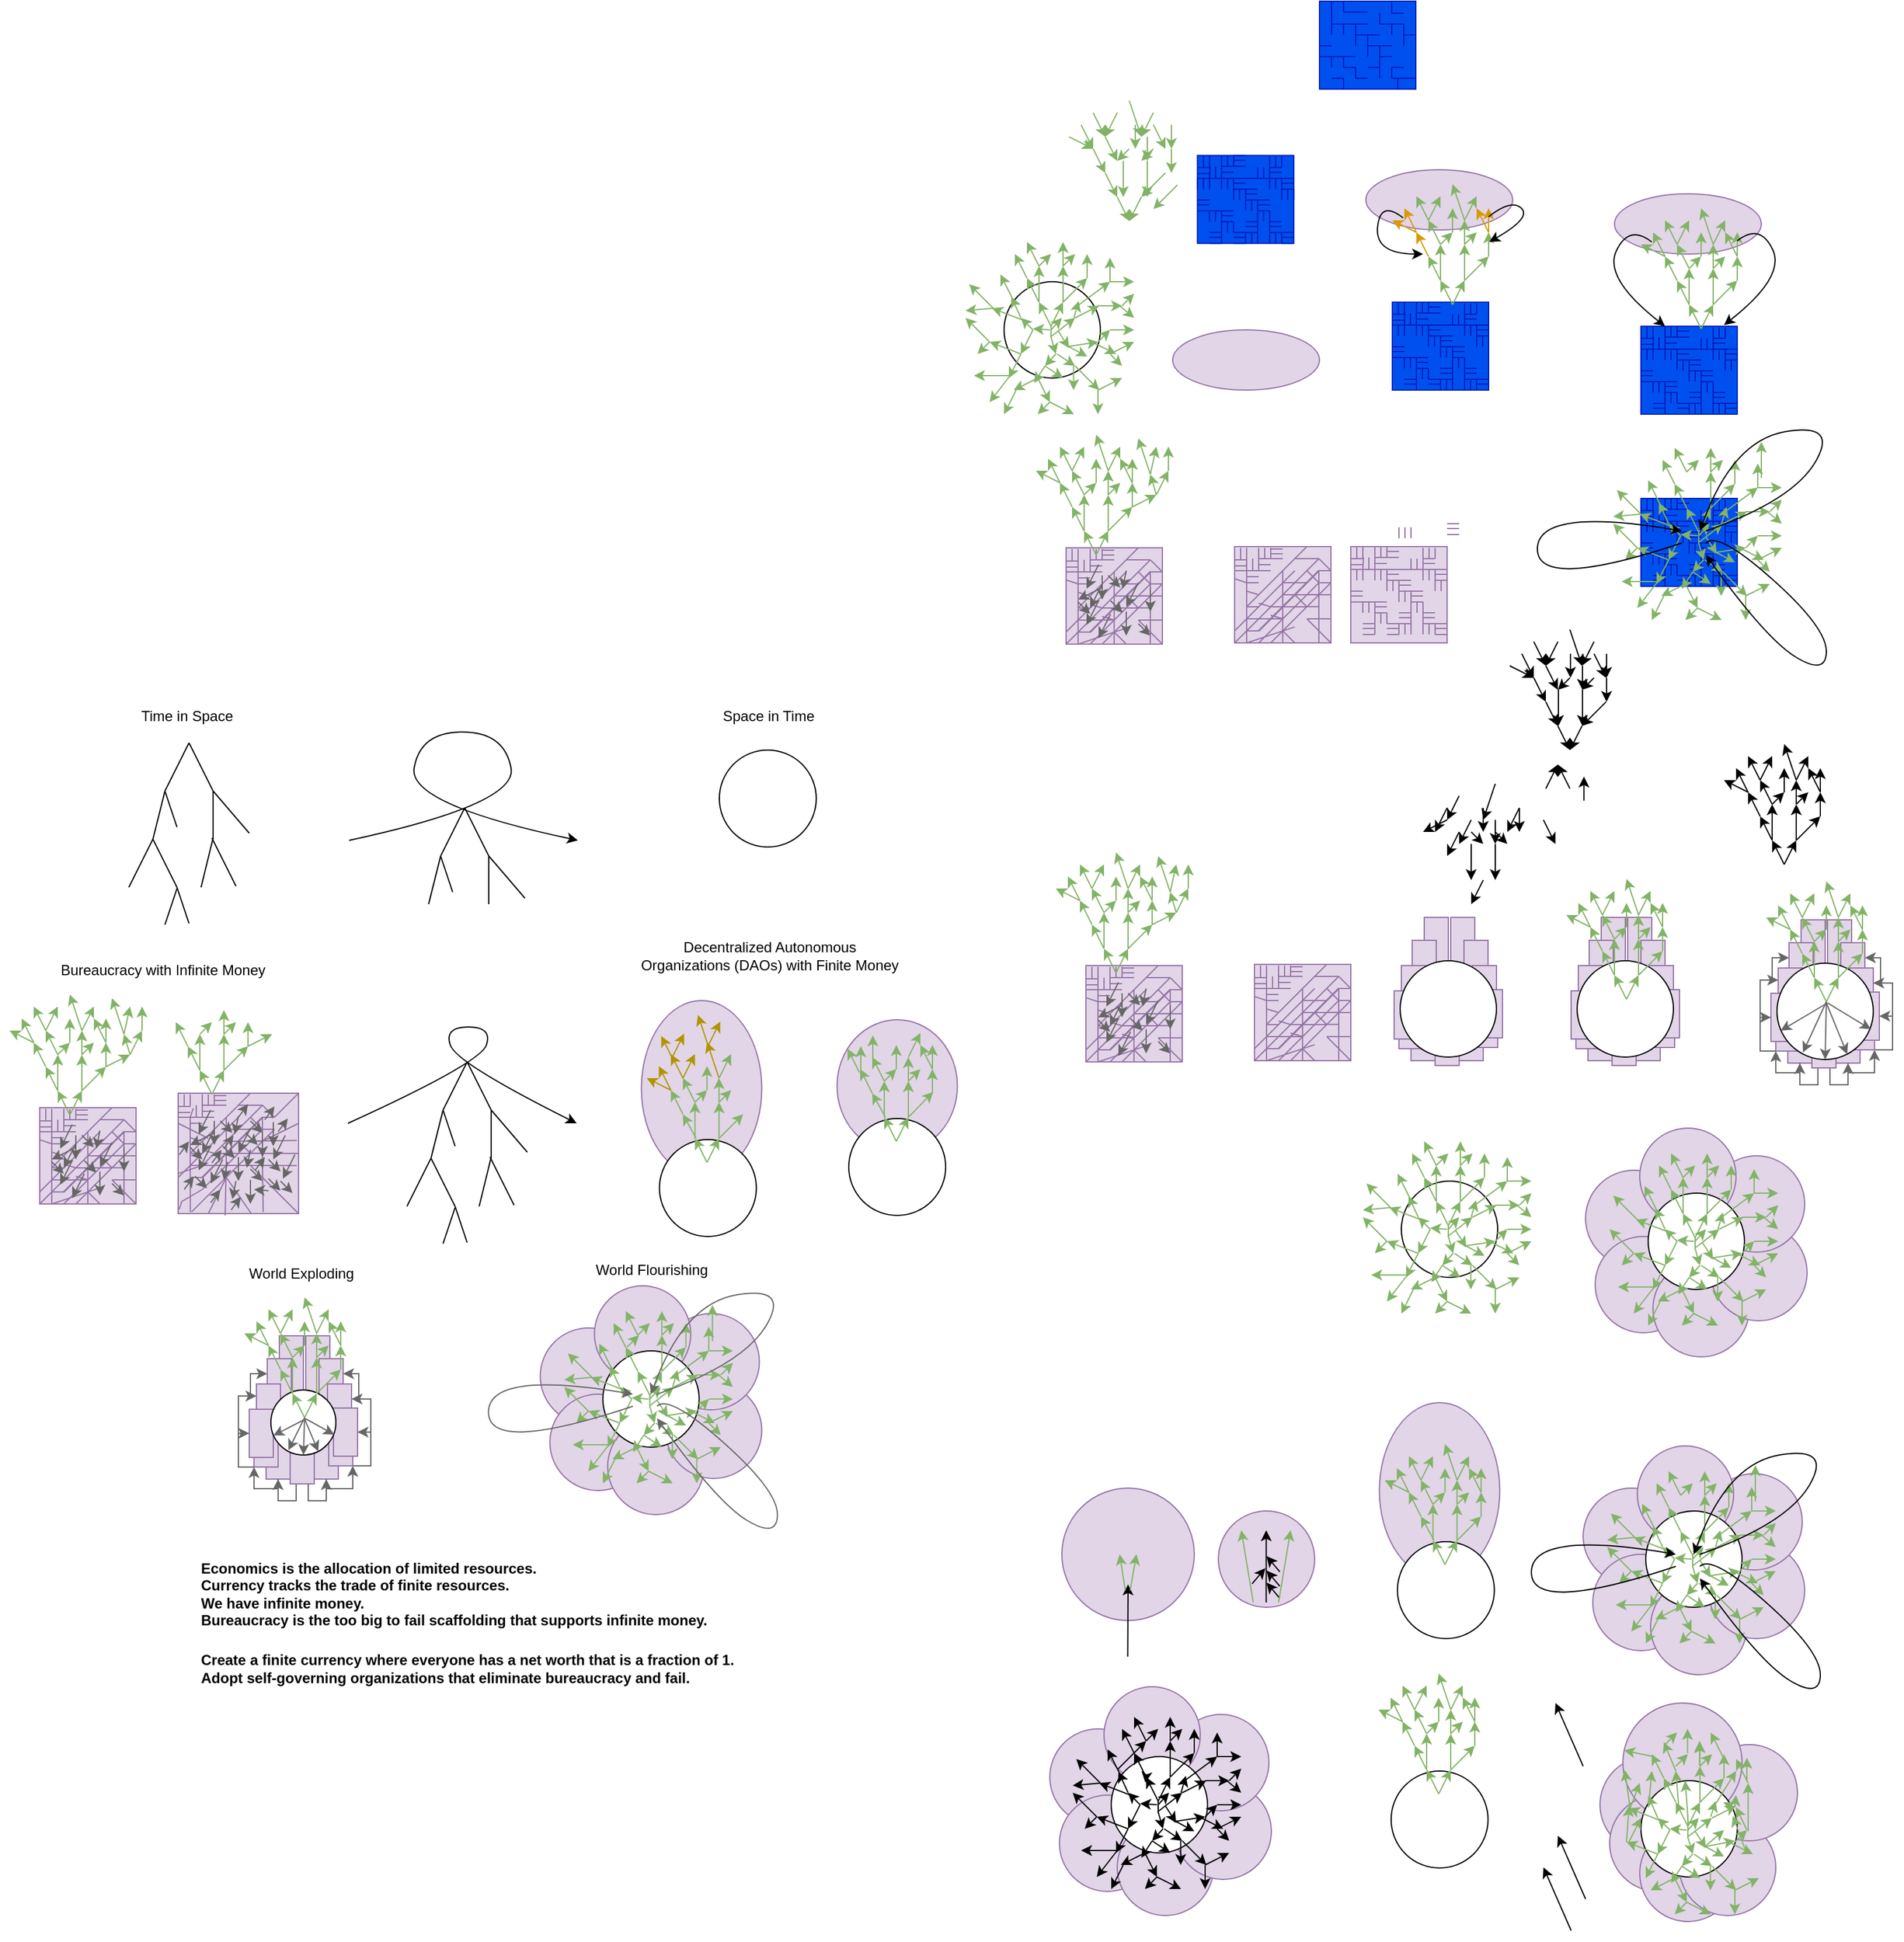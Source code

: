 <mxfile version="22.0.8" type="github">
  <diagram name="Page-1" id="oUmjU5SNAi0JGZfhDNk8">
    <mxGraphModel dx="2364" dy="2118" grid="0" gridSize="10" guides="1" tooltips="1" connect="1" arrows="1" fold="1" page="1" pageScale="1" pageWidth="850" pageHeight="1100" math="0" shadow="0">
      <root>
        <mxCell id="0" />
        <mxCell id="1" parent="0" />
        <mxCell id="nFeZj61JbSgA_NkU-hcR-1134" value="" style="ellipse;whiteSpace=wrap;html=1;direction=south;fillColor=#e1d5e7;strokeColor=#9673a6;" vertex="1" parent="1">
          <mxGeometry x="-126.75" y="286" width="100" height="110" as="geometry" />
        </mxCell>
        <mxCell id="nFeZj61JbSgA_NkU-hcR-1821" value="" style="ellipse;whiteSpace=wrap;html=1;fillColor=#e1d5e7;strokeColor=#9673a6;" vertex="1" parent="1">
          <mxGeometry x="519" y="-400" width="122" height="50" as="geometry" />
        </mxCell>
        <mxCell id="nFeZj61JbSgA_NkU-hcR-1017" value="" style="ellipse;whiteSpace=wrap;html=1;direction=south;fillColor=#e1d5e7;strokeColor=#9673a6;" vertex="1" parent="1">
          <mxGeometry x="323.75" y="604" width="100" height="146" as="geometry" />
        </mxCell>
        <mxCell id="nFeZj61JbSgA_NkU-hcR-864" value="" style="ellipse;whiteSpace=wrap;html=1;aspect=fixed;fillColor=#e1d5e7;strokeColor=#9673a6;" vertex="1" parent="1">
          <mxGeometry x="190" y="694" width="80" height="80" as="geometry" />
        </mxCell>
        <mxCell id="nFeZj61JbSgA_NkU-hcR-638" value="" style="ellipse;whiteSpace=wrap;html=1;aspect=fixed;fillColor=#e1d5e7;strokeColor=#9673a6;" vertex="1" parent="1">
          <mxGeometry x="495" y="411" width="80" height="80" as="geometry" />
        </mxCell>
        <mxCell id="nFeZj61JbSgA_NkU-hcR-639" value="" style="ellipse;whiteSpace=wrap;html=1;aspect=fixed;fillColor=#e1d5e7;strokeColor=#9673a6;" vertex="1" parent="1">
          <mxGeometry x="503" y="466" width="80" height="80" as="geometry" />
        </mxCell>
        <mxCell id="nFeZj61JbSgA_NkU-hcR-640" value="" style="ellipse;whiteSpace=wrap;html=1;aspect=fixed;fillColor=#e1d5e7;strokeColor=#9673a6;" vertex="1" parent="1">
          <mxGeometry x="551" y="486" width="80" height="80" as="geometry" />
        </mxCell>
        <mxCell id="nFeZj61JbSgA_NkU-hcR-641" value="" style="ellipse;whiteSpace=wrap;html=1;aspect=fixed;fillColor=#e1d5e7;strokeColor=#9673a6;" vertex="1" parent="1">
          <mxGeometry x="599" y="456" width="80" height="80" as="geometry" />
        </mxCell>
        <mxCell id="nFeZj61JbSgA_NkU-hcR-642" value="" style="ellipse;whiteSpace=wrap;html=1;aspect=fixed;fillColor=#e1d5e7;strokeColor=#9673a6;" vertex="1" parent="1">
          <mxGeometry x="597" y="399" width="80" height="80" as="geometry" />
        </mxCell>
        <mxCell id="nFeZj61JbSgA_NkU-hcR-643" value="" style="ellipse;whiteSpace=wrap;html=1;aspect=fixed;fillColor=#e1d5e7;strokeColor=#9673a6;" vertex="1" parent="1">
          <mxGeometry x="540" y="376" width="80" height="80" as="geometry" />
        </mxCell>
        <mxCell id="nFeZj61JbSgA_NkU-hcR-1" value="" style="whiteSpace=wrap;html=1;aspect=fixed;fillColor=#e1d5e7;strokeColor=#9673a6;" vertex="1" parent="1">
          <mxGeometry x="220" y="240" width="80" height="80" as="geometry" />
        </mxCell>
        <mxCell id="nFeZj61JbSgA_NkU-hcR-2" value="" style="endArrow=none;html=1;rounded=0;fillColor=#e1d5e7;strokeColor=#9673a6;" edge="1" parent="1">
          <mxGeometry width="50" height="50" relative="1" as="geometry">
            <mxPoint x="230" y="320" as="sourcePoint" />
            <mxPoint x="230" y="300" as="targetPoint" />
          </mxGeometry>
        </mxCell>
        <mxCell id="nFeZj61JbSgA_NkU-hcR-3" value="" style="endArrow=none;html=1;rounded=0;fillColor=#e1d5e7;strokeColor=#9673a6;" edge="1" parent="1">
          <mxGeometry width="50" height="50" relative="1" as="geometry">
            <mxPoint x="259.93" y="320" as="sourcePoint" />
            <mxPoint x="259.93" y="300" as="targetPoint" />
            <Array as="points">
              <mxPoint x="259.93" y="300" />
            </Array>
          </mxGeometry>
        </mxCell>
        <mxCell id="nFeZj61JbSgA_NkU-hcR-4" value="" style="endArrow=none;html=1;rounded=0;fillColor=#e1d5e7;strokeColor=#9673a6;" edge="1" parent="1">
          <mxGeometry width="50" height="50" relative="1" as="geometry">
            <mxPoint x="290" y="320" as="sourcePoint" />
            <mxPoint x="290" y="300" as="targetPoint" />
            <Array as="points">
              <mxPoint x="290" y="300" />
            </Array>
          </mxGeometry>
        </mxCell>
        <mxCell id="nFeZj61JbSgA_NkU-hcR-5" value="" style="endArrow=none;html=1;rounded=0;fillColor=#e1d5e7;strokeColor=#9673a6;" edge="1" parent="1">
          <mxGeometry width="50" height="50" relative="1" as="geometry">
            <mxPoint x="290" y="300" as="sourcePoint" />
            <mxPoint x="290" y="280" as="targetPoint" />
            <Array as="points">
              <mxPoint x="290" y="280" />
            </Array>
          </mxGeometry>
        </mxCell>
        <mxCell id="nFeZj61JbSgA_NkU-hcR-6" value="" style="endArrow=none;html=1;rounded=0;fillColor=#e1d5e7;strokeColor=#9673a6;" edge="1" parent="1">
          <mxGeometry width="50" height="50" relative="1" as="geometry">
            <mxPoint x="259.93" y="300" as="sourcePoint" />
            <mxPoint x="259.93" y="280" as="targetPoint" />
            <Array as="points">
              <mxPoint x="259.93" y="280" />
            </Array>
          </mxGeometry>
        </mxCell>
        <mxCell id="nFeZj61JbSgA_NkU-hcR-7" value="" style="endArrow=none;html=1;rounded=0;fillColor=#e1d5e7;strokeColor=#9673a6;" edge="1" parent="1">
          <mxGeometry width="50" height="50" relative="1" as="geometry">
            <mxPoint x="230" y="300" as="sourcePoint" />
            <mxPoint x="230" y="280" as="targetPoint" />
            <Array as="points">
              <mxPoint x="230" y="280" />
            </Array>
          </mxGeometry>
        </mxCell>
        <mxCell id="nFeZj61JbSgA_NkU-hcR-8" value="" style="endArrow=none;html=1;rounded=0;fillColor=#e1d5e7;strokeColor=#9673a6;" edge="1" parent="1">
          <mxGeometry width="50" height="50" relative="1" as="geometry">
            <mxPoint x="230" y="280" as="sourcePoint" />
            <mxPoint x="230" y="260" as="targetPoint" />
            <Array as="points">
              <mxPoint x="230" y="260" />
            </Array>
          </mxGeometry>
        </mxCell>
        <mxCell id="nFeZj61JbSgA_NkU-hcR-9" value="" style="endArrow=none;html=1;rounded=0;fillColor=#e1d5e7;strokeColor=#9673a6;" edge="1" parent="1">
          <mxGeometry width="50" height="50" relative="1" as="geometry">
            <mxPoint x="259.93" y="280" as="sourcePoint" />
            <mxPoint x="259.93" y="260" as="targetPoint" />
            <Array as="points">
              <mxPoint x="259.93" y="260" />
            </Array>
          </mxGeometry>
        </mxCell>
        <mxCell id="nFeZj61JbSgA_NkU-hcR-10" value="" style="endArrow=none;html=1;rounded=0;fillColor=#e1d5e7;strokeColor=#9673a6;" edge="1" parent="1">
          <mxGeometry width="50" height="50" relative="1" as="geometry">
            <mxPoint x="290" y="280" as="sourcePoint" />
            <mxPoint x="290" y="260" as="targetPoint" />
            <Array as="points">
              <mxPoint x="290" y="260" />
            </Array>
          </mxGeometry>
        </mxCell>
        <mxCell id="nFeZj61JbSgA_NkU-hcR-11" value="" style="endArrow=none;html=1;rounded=0;fillColor=#e1d5e7;strokeColor=#9673a6;" edge="1" parent="1">
          <mxGeometry width="50" height="50" relative="1" as="geometry">
            <mxPoint x="290" y="260" as="sourcePoint" />
            <mxPoint x="280" y="260" as="targetPoint" />
            <Array as="points">
              <mxPoint x="290" y="270" />
            </Array>
          </mxGeometry>
        </mxCell>
        <mxCell id="nFeZj61JbSgA_NkU-hcR-12" value="" style="endArrow=none;html=1;rounded=0;fillColor=#e1d5e7;strokeColor=#9673a6;" edge="1" parent="1" source="nFeZj61JbSgA_NkU-hcR-1">
          <mxGeometry width="50" height="50" relative="1" as="geometry">
            <mxPoint x="240" y="330" as="sourcePoint" />
            <mxPoint x="290" y="280" as="targetPoint" />
          </mxGeometry>
        </mxCell>
        <mxCell id="nFeZj61JbSgA_NkU-hcR-13" value="" style="endArrow=none;html=1;rounded=0;fillColor=#e1d5e7;strokeColor=#9673a6;" edge="1" parent="1">
          <mxGeometry width="50" height="50" relative="1" as="geometry">
            <mxPoint x="300" y="260" as="sourcePoint" />
            <mxPoint x="290" y="260" as="targetPoint" />
          </mxGeometry>
        </mxCell>
        <mxCell id="nFeZj61JbSgA_NkU-hcR-14" value="" style="endArrow=none;html=1;rounded=0;fillColor=#e1d5e7;strokeColor=#9673a6;" edge="1" parent="1">
          <mxGeometry width="50" height="50" relative="1" as="geometry">
            <mxPoint x="300" y="270" as="sourcePoint" />
            <mxPoint x="300" y="270" as="targetPoint" />
            <Array as="points">
              <mxPoint x="290" y="270" />
            </Array>
          </mxGeometry>
        </mxCell>
        <mxCell id="nFeZj61JbSgA_NkU-hcR-15" value="" style="endArrow=none;html=1;rounded=0;fillColor=#e1d5e7;strokeColor=#9673a6;" edge="1" parent="1">
          <mxGeometry width="50" height="50" relative="1" as="geometry">
            <mxPoint x="290" y="279.93" as="sourcePoint" />
            <mxPoint x="290" y="279.93" as="targetPoint" />
            <Array as="points">
              <mxPoint x="280" y="279.93" />
            </Array>
          </mxGeometry>
        </mxCell>
        <mxCell id="nFeZj61JbSgA_NkU-hcR-16" value="" style="endArrow=none;html=1;rounded=0;fillColor=#e1d5e7;strokeColor=#9673a6;" edge="1" parent="1">
          <mxGeometry width="50" height="50" relative="1" as="geometry">
            <mxPoint x="290" y="289.93" as="sourcePoint" />
            <mxPoint x="290" y="289.93" as="targetPoint" />
            <Array as="points">
              <mxPoint x="280" y="289.93" />
            </Array>
          </mxGeometry>
        </mxCell>
        <mxCell id="nFeZj61JbSgA_NkU-hcR-17" value="" style="endArrow=none;html=1;rounded=0;fillColor=#e1d5e7;strokeColor=#9673a6;" edge="1" parent="1">
          <mxGeometry width="50" height="50" relative="1" as="geometry">
            <mxPoint x="280" y="290" as="sourcePoint" />
            <mxPoint x="280" y="290" as="targetPoint" />
            <Array as="points">
              <mxPoint x="270" y="280" />
            </Array>
          </mxGeometry>
        </mxCell>
        <mxCell id="nFeZj61JbSgA_NkU-hcR-18" value="" style="endArrow=none;html=1;rounded=0;fillColor=#e1d5e7;strokeColor=#9673a6;" edge="1" parent="1">
          <mxGeometry width="50" height="50" relative="1" as="geometry">
            <mxPoint x="290" y="310" as="sourcePoint" />
            <mxPoint x="290" y="310" as="targetPoint" />
            <Array as="points">
              <mxPoint x="280" y="300" />
            </Array>
          </mxGeometry>
        </mxCell>
        <mxCell id="nFeZj61JbSgA_NkU-hcR-19" value="" style="endArrow=none;html=1;rounded=0;fillColor=#e1d5e7;strokeColor=#9673a6;" edge="1" parent="1">
          <mxGeometry width="50" height="50" relative="1" as="geometry">
            <mxPoint x="270" y="320" as="sourcePoint" />
            <mxPoint x="270" y="320" as="targetPoint" />
            <Array as="points">
              <mxPoint x="260" y="310" />
            </Array>
          </mxGeometry>
        </mxCell>
        <mxCell id="nFeZj61JbSgA_NkU-hcR-20" value="" style="endArrow=none;html=1;rounded=0;exitX=0.625;exitY=0.75;exitDx=0;exitDy=0;exitPerimeter=0;fillColor=#e1d5e7;strokeColor=#9673a6;" edge="1" parent="1">
          <mxGeometry width="50" height="50" relative="1" as="geometry">
            <mxPoint x="240" y="320" as="sourcePoint" />
            <mxPoint x="270" y="306.667" as="targetPoint" />
            <Array as="points">
              <mxPoint x="230" y="320" />
            </Array>
          </mxGeometry>
        </mxCell>
        <mxCell id="nFeZj61JbSgA_NkU-hcR-21" value="" style="endArrow=none;html=1;rounded=0;fillColor=#e1d5e7;strokeColor=#9673a6;" edge="1" parent="1">
          <mxGeometry width="50" height="50" relative="1" as="geometry">
            <mxPoint x="300" y="320" as="sourcePoint" />
            <mxPoint x="300" y="320" as="targetPoint" />
            <Array as="points">
              <mxPoint x="290" y="310" />
            </Array>
          </mxGeometry>
        </mxCell>
        <mxCell id="nFeZj61JbSgA_NkU-hcR-22" value="" style="endArrow=none;html=1;rounded=0;fillColor=#e1d5e7;strokeColor=#9673a6;" edge="1" parent="1">
          <mxGeometry width="50" height="50" relative="1" as="geometry">
            <mxPoint x="260" y="300" as="sourcePoint" />
            <mxPoint x="260" y="300" as="targetPoint" />
            <Array as="points">
              <mxPoint x="250" y="300" />
            </Array>
          </mxGeometry>
        </mxCell>
        <mxCell id="nFeZj61JbSgA_NkU-hcR-23" value="" style="endArrow=none;html=1;rounded=0;fillColor=#e1d5e7;strokeColor=#9673a6;" edge="1" parent="1">
          <mxGeometry width="50" height="50" relative="1" as="geometry">
            <mxPoint x="240" y="300" as="sourcePoint" />
            <mxPoint x="240" y="300" as="targetPoint" />
            <Array as="points">
              <mxPoint x="230" y="300" />
            </Array>
          </mxGeometry>
        </mxCell>
        <mxCell id="nFeZj61JbSgA_NkU-hcR-24" value="" style="endArrow=none;html=1;rounded=0;fillColor=#e1d5e7;strokeColor=#9673a6;" edge="1" parent="1">
          <mxGeometry width="50" height="50" relative="1" as="geometry">
            <mxPoint x="240" y="310" as="sourcePoint" />
            <mxPoint x="240" y="310" as="targetPoint" />
            <Array as="points">
              <mxPoint x="230" y="310" />
            </Array>
          </mxGeometry>
        </mxCell>
        <mxCell id="nFeZj61JbSgA_NkU-hcR-25" value="" style="endArrow=none;html=1;rounded=0;fillColor=#e1d5e7;strokeColor=#9673a6;" edge="1" parent="1">
          <mxGeometry width="50" height="50" relative="1" as="geometry">
            <mxPoint x="240" y="290" as="sourcePoint" />
            <mxPoint x="240" y="290" as="targetPoint" />
            <Array as="points">
              <mxPoint x="230" y="290" />
            </Array>
          </mxGeometry>
        </mxCell>
        <mxCell id="nFeZj61JbSgA_NkU-hcR-26" value="" style="endArrow=none;html=1;rounded=0;fillColor=#e1d5e7;strokeColor=#9673a6;" edge="1" parent="1" target="nFeZj61JbSgA_NkU-hcR-1">
          <mxGeometry width="50" height="50" relative="1" as="geometry">
            <mxPoint x="250" y="300" as="sourcePoint" />
            <mxPoint x="250" y="300" as="targetPoint" />
            <Array as="points">
              <mxPoint x="240" y="300" />
            </Array>
          </mxGeometry>
        </mxCell>
        <mxCell id="nFeZj61JbSgA_NkU-hcR-27" value="" style="endArrow=none;html=1;rounded=0;fillColor=#e1d5e7;strokeColor=#9673a6;" edge="1" parent="1">
          <mxGeometry width="50" height="50" relative="1" as="geometry">
            <mxPoint x="240" y="310" as="sourcePoint" />
            <mxPoint x="290" y="260" as="targetPoint" />
          </mxGeometry>
        </mxCell>
        <mxCell id="nFeZj61JbSgA_NkU-hcR-28" value="" style="endArrow=none;html=1;rounded=0;fillColor=#e1d5e7;strokeColor=#9673a6;" edge="1" parent="1">
          <mxGeometry width="50" height="50" relative="1" as="geometry">
            <mxPoint x="240" y="310" as="sourcePoint" />
            <mxPoint x="290" y="260" as="targetPoint" />
          </mxGeometry>
        </mxCell>
        <mxCell id="nFeZj61JbSgA_NkU-hcR-29" value="" style="endArrow=none;html=1;rounded=0;fillColor=#e1d5e7;strokeColor=#9673a6;" edge="1" parent="1">
          <mxGeometry width="50" height="50" relative="1" as="geometry">
            <mxPoint x="240" y="310" as="sourcePoint" />
            <mxPoint x="290" y="260" as="targetPoint" />
          </mxGeometry>
        </mxCell>
        <mxCell id="nFeZj61JbSgA_NkU-hcR-30" value="" style="endArrow=none;html=1;rounded=0;fillColor=#e1d5e7;strokeColor=#9673a6;" edge="1" parent="1">
          <mxGeometry width="50" height="50" relative="1" as="geometry">
            <mxPoint x="240" y="310" as="sourcePoint" />
            <mxPoint x="290" y="260" as="targetPoint" />
          </mxGeometry>
        </mxCell>
        <mxCell id="nFeZj61JbSgA_NkU-hcR-31" value="" style="endArrow=none;html=1;rounded=0;fillColor=#e1d5e7;strokeColor=#9673a6;" edge="1" parent="1">
          <mxGeometry width="50" height="50" relative="1" as="geometry">
            <mxPoint x="240" y="310" as="sourcePoint" />
            <mxPoint x="290" y="260" as="targetPoint" />
          </mxGeometry>
        </mxCell>
        <mxCell id="nFeZj61JbSgA_NkU-hcR-32" value="" style="endArrow=none;html=1;rounded=0;fillColor=#e1d5e7;strokeColor=#9673a6;" edge="1" parent="1">
          <mxGeometry width="50" height="50" relative="1" as="geometry">
            <mxPoint x="240" y="310" as="sourcePoint" />
            <mxPoint x="290" y="260" as="targetPoint" />
          </mxGeometry>
        </mxCell>
        <mxCell id="nFeZj61JbSgA_NkU-hcR-33" value="" style="endArrow=none;html=1;rounded=0;fillColor=#e1d5e7;strokeColor=#9673a6;" edge="1" parent="1">
          <mxGeometry width="50" height="50" relative="1" as="geometry">
            <mxPoint x="240" y="310" as="sourcePoint" />
            <mxPoint x="290" y="260" as="targetPoint" />
          </mxGeometry>
        </mxCell>
        <mxCell id="nFeZj61JbSgA_NkU-hcR-34" value="" style="endArrow=none;html=1;rounded=0;fillColor=#e1d5e7;strokeColor=#9673a6;" edge="1" parent="1">
          <mxGeometry width="50" height="50" relative="1" as="geometry">
            <mxPoint x="220" y="310" as="sourcePoint" />
            <mxPoint x="270" y="260" as="targetPoint" />
          </mxGeometry>
        </mxCell>
        <mxCell id="nFeZj61JbSgA_NkU-hcR-35" value="" style="endArrow=none;html=1;rounded=0;fillColor=#e1d5e7;strokeColor=#9673a6;" edge="1" parent="1">
          <mxGeometry width="50" height="50" relative="1" as="geometry">
            <mxPoint x="230" y="290" as="sourcePoint" />
            <mxPoint x="280" y="240" as="targetPoint" />
          </mxGeometry>
        </mxCell>
        <mxCell id="nFeZj61JbSgA_NkU-hcR-36" value="" style="endArrow=none;html=1;rounded=0;fillColor=#e1d5e7;strokeColor=#9673a6;" edge="1" parent="1">
          <mxGeometry width="50" height="50" relative="1" as="geometry">
            <mxPoint x="250" y="320" as="sourcePoint" />
            <mxPoint x="300" y="270" as="targetPoint" />
          </mxGeometry>
        </mxCell>
        <mxCell id="nFeZj61JbSgA_NkU-hcR-37" value="" style="endArrow=none;html=1;rounded=0;fillColor=#e1d5e7;strokeColor=#9673a6;" edge="1" parent="1" source="nFeZj61JbSgA_NkU-hcR-1">
          <mxGeometry width="50" height="50" relative="1" as="geometry">
            <mxPoint x="250" y="310" as="sourcePoint" />
            <mxPoint x="300" y="260" as="targetPoint" />
          </mxGeometry>
        </mxCell>
        <mxCell id="nFeZj61JbSgA_NkU-hcR-38" value="" style="endArrow=none;html=1;rounded=0;fillColor=#e1d5e7;strokeColor=#9673a6;" edge="1" parent="1">
          <mxGeometry width="50" height="50" relative="1" as="geometry">
            <mxPoint x="240" y="300" as="sourcePoint" />
            <mxPoint x="290" y="250" as="targetPoint" />
          </mxGeometry>
        </mxCell>
        <mxCell id="nFeZj61JbSgA_NkU-hcR-39" value="" style="endArrow=none;html=1;rounded=0;fillColor=#e1d5e7;strokeColor=#9673a6;" edge="1" parent="1">
          <mxGeometry width="50" height="50" relative="1" as="geometry">
            <mxPoint x="240" y="310" as="sourcePoint" />
            <mxPoint x="290" y="260" as="targetPoint" />
          </mxGeometry>
        </mxCell>
        <mxCell id="nFeZj61JbSgA_NkU-hcR-40" value="" style="endArrow=none;html=1;rounded=0;fillColor=#e1d5e7;strokeColor=#9673a6;" edge="1" parent="1">
          <mxGeometry width="50" height="50" relative="1" as="geometry">
            <mxPoint x="240" y="310" as="sourcePoint" />
            <mxPoint x="290" y="260" as="targetPoint" />
          </mxGeometry>
        </mxCell>
        <mxCell id="nFeZj61JbSgA_NkU-hcR-41" value="" style="endArrow=none;html=1;rounded=0;fillColor=#e1d5e7;strokeColor=#9673a6;" edge="1" parent="1">
          <mxGeometry width="50" height="50" relative="1" as="geometry">
            <mxPoint x="240" y="320" as="sourcePoint" />
            <mxPoint x="290" y="270" as="targetPoint" />
          </mxGeometry>
        </mxCell>
        <mxCell id="nFeZj61JbSgA_NkU-hcR-42" value="" style="endArrow=none;html=1;rounded=0;fillColor=#e1d5e7;strokeColor=#9673a6;" edge="1" parent="1">
          <mxGeometry width="50" height="50" relative="1" as="geometry">
            <mxPoint x="240" y="310" as="sourcePoint" />
            <mxPoint x="290" y="260" as="targetPoint" />
          </mxGeometry>
        </mxCell>
        <mxCell id="nFeZj61JbSgA_NkU-hcR-43" value="" style="endArrow=none;html=1;rounded=0;fillColor=#e1d5e7;strokeColor=#9673a6;" edge="1" parent="1">
          <mxGeometry width="50" height="50" relative="1" as="geometry">
            <mxPoint x="260" y="280" as="sourcePoint" />
            <mxPoint x="300" y="280" as="targetPoint" />
          </mxGeometry>
        </mxCell>
        <mxCell id="nFeZj61JbSgA_NkU-hcR-44" value="" style="endArrow=none;html=1;rounded=0;fillColor=#e1d5e7;strokeColor=#9673a6;" edge="1" parent="1">
          <mxGeometry width="50" height="50" relative="1" as="geometry">
            <mxPoint x="280" y="300" as="sourcePoint" />
            <mxPoint x="300" y="300" as="targetPoint" />
          </mxGeometry>
        </mxCell>
        <mxCell id="nFeZj61JbSgA_NkU-hcR-45" value="" style="endArrow=none;html=1;rounded=0;fillColor=#e1d5e7;strokeColor=#9673a6;" edge="1" parent="1">
          <mxGeometry width="50" height="50" relative="1" as="geometry">
            <mxPoint x="260" y="290" as="sourcePoint" />
            <mxPoint x="280" y="290" as="targetPoint" />
          </mxGeometry>
        </mxCell>
        <mxCell id="nFeZj61JbSgA_NkU-hcR-46" value="" style="endArrow=none;html=1;rounded=0;fillColor=#e1d5e7;strokeColor=#9673a6;" edge="1" parent="1">
          <mxGeometry width="50" height="50" relative="1" as="geometry">
            <mxPoint x="250" y="290" as="sourcePoint" />
            <mxPoint x="270" y="290" as="targetPoint" />
          </mxGeometry>
        </mxCell>
        <mxCell id="nFeZj61JbSgA_NkU-hcR-47" value="" style="endArrow=none;html=1;rounded=0;fillColor=#e1d5e7;strokeColor=#9673a6;" edge="1" parent="1">
          <mxGeometry width="50" height="50" relative="1" as="geometry">
            <mxPoint x="260" y="270" as="sourcePoint" />
            <mxPoint x="280" y="270" as="targetPoint" />
          </mxGeometry>
        </mxCell>
        <mxCell id="nFeZj61JbSgA_NkU-hcR-48" value="" style="endArrow=none;html=1;rounded=0;fillColor=#e1d5e7;strokeColor=#9673a6;" edge="1" parent="1">
          <mxGeometry width="50" height="50" relative="1" as="geometry">
            <mxPoint x="270" y="250" as="sourcePoint" />
            <mxPoint x="290" y="250" as="targetPoint" />
          </mxGeometry>
        </mxCell>
        <mxCell id="nFeZj61JbSgA_NkU-hcR-49" value="" style="endArrow=none;html=1;rounded=0;fillColor=#e1d5e7;strokeColor=#9673a6;" edge="1" parent="1">
          <mxGeometry width="50" height="50" relative="1" as="geometry">
            <mxPoint x="290" y="250" as="sourcePoint" />
            <mxPoint x="300" y="260" as="targetPoint" />
          </mxGeometry>
        </mxCell>
        <mxCell id="nFeZj61JbSgA_NkU-hcR-50" value="" style="endArrow=none;html=1;rounded=0;fillColor=#e1d5e7;strokeColor=#9673a6;" edge="1" parent="1" target="nFeZj61JbSgA_NkU-hcR-1">
          <mxGeometry width="50" height="50" relative="1" as="geometry">
            <mxPoint x="230" y="270" as="sourcePoint" />
            <mxPoint x="260" y="240" as="targetPoint" />
          </mxGeometry>
        </mxCell>
        <mxCell id="nFeZj61JbSgA_NkU-hcR-51" value="" style="endArrow=none;html=1;rounded=0;fillColor=#e1d5e7;strokeColor=#9673a6;" edge="1" parent="1">
          <mxGeometry width="50" height="50" relative="1" as="geometry">
            <mxPoint x="240" y="280" as="sourcePoint" />
            <mxPoint x="230" y="277" as="targetPoint" />
          </mxGeometry>
        </mxCell>
        <mxCell id="nFeZj61JbSgA_NkU-hcR-52" value="" style="endArrow=none;html=1;rounded=0;fillColor=#e1d5e7;strokeColor=#9673a6;" edge="1" parent="1">
          <mxGeometry width="50" height="50" relative="1" as="geometry">
            <mxPoint x="250" y="290" as="sourcePoint" />
            <mxPoint x="240" y="287" as="targetPoint" />
          </mxGeometry>
        </mxCell>
        <mxCell id="nFeZj61JbSgA_NkU-hcR-53" value="" style="endArrow=none;html=1;rounded=0;fillColor=#e1d5e7;strokeColor=#9673a6;" edge="1" parent="1">
          <mxGeometry width="50" height="50" relative="1" as="geometry">
            <mxPoint x="260" y="300" as="sourcePoint" />
            <mxPoint x="250" y="297" as="targetPoint" />
          </mxGeometry>
        </mxCell>
        <mxCell id="nFeZj61JbSgA_NkU-hcR-58" value="" style="endArrow=none;html=1;rounded=0;entryX=0.25;entryY=0.375;entryDx=0;entryDy=0;entryPerimeter=0;fillColor=#e1d5e7;strokeColor=#9673a6;" edge="1" parent="1" target="nFeZj61JbSgA_NkU-hcR-1">
          <mxGeometry width="50" height="50" relative="1" as="geometry">
            <mxPoint x="230" y="270" as="sourcePoint" />
            <mxPoint x="280" y="220" as="targetPoint" />
          </mxGeometry>
        </mxCell>
        <mxCell id="nFeZj61JbSgA_NkU-hcR-59" value="" style="endArrow=none;html=1;rounded=0;entryX=0.25;entryY=0.375;entryDx=0;entryDy=0;entryPerimeter=0;fillColor=#e1d5e7;strokeColor=#9673a6;" edge="1" parent="1">
          <mxGeometry width="50" height="50" relative="1" as="geometry">
            <mxPoint x="230" y="260" as="sourcePoint" />
            <mxPoint x="240" y="260" as="targetPoint" />
          </mxGeometry>
        </mxCell>
        <mxCell id="nFeZj61JbSgA_NkU-hcR-60" value="" style="endArrow=none;html=1;rounded=0;entryX=0.25;entryY=0.375;entryDx=0;entryDy=0;entryPerimeter=0;fillColor=#e1d5e7;strokeColor=#9673a6;" edge="1" parent="1">
          <mxGeometry width="50" height="50" relative="1" as="geometry">
            <mxPoint x="230" y="265" as="sourcePoint" />
            <mxPoint x="240" y="265" as="targetPoint" />
          </mxGeometry>
        </mxCell>
        <mxCell id="nFeZj61JbSgA_NkU-hcR-61" value="" style="endArrow=none;html=1;rounded=0;entryX=0.125;entryY=0.125;entryDx=0;entryDy=0;entryPerimeter=0;fillColor=#e1d5e7;strokeColor=#9673a6;" edge="1" parent="1" target="nFeZj61JbSgA_NkU-hcR-1">
          <mxGeometry width="50" height="50" relative="1" as="geometry">
            <mxPoint x="230" y="260" as="sourcePoint" />
            <mxPoint x="240" y="260" as="targetPoint" />
          </mxGeometry>
        </mxCell>
        <mxCell id="nFeZj61JbSgA_NkU-hcR-62" value="" style="endArrow=none;html=1;rounded=0;entryX=0.125;entryY=0.125;entryDx=0;entryDy=0;entryPerimeter=0;fillColor=#e1d5e7;strokeColor=#9673a6;" edge="1" parent="1">
          <mxGeometry width="50" height="50" relative="1" as="geometry">
            <mxPoint x="235" y="260" as="sourcePoint" />
            <mxPoint x="235" y="250" as="targetPoint" />
          </mxGeometry>
        </mxCell>
        <mxCell id="nFeZj61JbSgA_NkU-hcR-63" value="" style="endArrow=none;html=1;rounded=0;entryX=0.125;entryY=0.125;entryDx=0;entryDy=0;entryPerimeter=0;fillColor=#e1d5e7;strokeColor=#9673a6;" edge="1" parent="1">
          <mxGeometry width="50" height="50" relative="1" as="geometry">
            <mxPoint x="240" y="260" as="sourcePoint" />
            <mxPoint x="240" y="250" as="targetPoint" />
          </mxGeometry>
        </mxCell>
        <mxCell id="nFeZj61JbSgA_NkU-hcR-64" value="" style="endArrow=none;html=1;rounded=0;fillColor=#e1d5e7;strokeColor=#9673a6;" edge="1" parent="1">
          <mxGeometry width="50" height="50" relative="1" as="geometry">
            <mxPoint x="250" y="260" as="sourcePoint" />
            <mxPoint x="240" y="260" as="targetPoint" />
          </mxGeometry>
        </mxCell>
        <mxCell id="nFeZj61JbSgA_NkU-hcR-65" value="" style="endArrow=none;html=1;rounded=0;fillColor=#e1d5e7;strokeColor=#9673a6;" edge="1" parent="1">
          <mxGeometry width="50" height="50" relative="1" as="geometry">
            <mxPoint x="250" y="255" as="sourcePoint" />
            <mxPoint x="240" y="255" as="targetPoint" />
          </mxGeometry>
        </mxCell>
        <mxCell id="nFeZj61JbSgA_NkU-hcR-66" value="" style="endArrow=none;html=1;rounded=0;fillColor=#e1d5e7;strokeColor=#9673a6;" edge="1" parent="1">
          <mxGeometry width="50" height="50" relative="1" as="geometry">
            <mxPoint x="250" y="250" as="sourcePoint" />
            <mxPoint x="240" y="250" as="targetPoint" />
          </mxGeometry>
        </mxCell>
        <mxCell id="nFeZj61JbSgA_NkU-hcR-68" value="" style="endArrow=none;html=1;rounded=0;fillColor=#e1d5e7;strokeColor=#9673a6;" edge="1" parent="1">
          <mxGeometry width="50" height="50" relative="1" as="geometry">
            <mxPoint x="245" y="241" as="sourcePoint" />
            <mxPoint x="245" y="250" as="targetPoint" />
          </mxGeometry>
        </mxCell>
        <mxCell id="nFeZj61JbSgA_NkU-hcR-69" value="" style="endArrow=none;html=1;rounded=0;fillColor=#e1d5e7;strokeColor=#9673a6;" edge="1" parent="1">
          <mxGeometry width="50" height="50" relative="1" as="geometry">
            <mxPoint x="240" y="241" as="sourcePoint" />
            <mxPoint x="240" y="250" as="targetPoint" />
          </mxGeometry>
        </mxCell>
        <mxCell id="nFeZj61JbSgA_NkU-hcR-70" value="" style="endArrow=none;html=1;rounded=0;fillColor=#e1d5e7;strokeColor=#9673a6;" edge="1" parent="1">
          <mxGeometry width="50" height="50" relative="1" as="geometry">
            <mxPoint x="250" y="241" as="sourcePoint" />
            <mxPoint x="250" y="250" as="targetPoint" />
          </mxGeometry>
        </mxCell>
        <mxCell id="nFeZj61JbSgA_NkU-hcR-71" value="" style="endArrow=none;html=1;rounded=0;fillColor=#e1d5e7;strokeColor=#9673a6;" edge="1" parent="1">
          <mxGeometry width="50" height="50" relative="1" as="geometry">
            <mxPoint x="260" y="250" as="sourcePoint" />
            <mxPoint x="250" y="250" as="targetPoint" />
          </mxGeometry>
        </mxCell>
        <mxCell id="nFeZj61JbSgA_NkU-hcR-72" value="" style="endArrow=none;html=1;rounded=0;fillColor=#e1d5e7;strokeColor=#9673a6;" edge="1" parent="1">
          <mxGeometry width="50" height="50" relative="1" as="geometry">
            <mxPoint x="260" y="246" as="sourcePoint" />
            <mxPoint x="250" y="246" as="targetPoint" />
          </mxGeometry>
        </mxCell>
        <mxCell id="nFeZj61JbSgA_NkU-hcR-73" value="" style="endArrow=none;html=1;rounded=0;fillColor=#e1d5e7;strokeColor=#9673a6;" edge="1" parent="1">
          <mxGeometry width="50" height="50" relative="1" as="geometry">
            <mxPoint x="260" y="242" as="sourcePoint" />
            <mxPoint x="250" y="242" as="targetPoint" />
          </mxGeometry>
        </mxCell>
        <mxCell id="nFeZj61JbSgA_NkU-hcR-74" value="" style="endArrow=none;html=1;rounded=0;fillColor=#e1d5e7;strokeColor=#9673a6;" edge="1" parent="1">
          <mxGeometry width="50" height="50" relative="1" as="geometry">
            <mxPoint x="230" y="251" as="sourcePoint" />
            <mxPoint x="220" y="251" as="targetPoint" />
          </mxGeometry>
        </mxCell>
        <mxCell id="nFeZj61JbSgA_NkU-hcR-75" value="" style="endArrow=none;html=1;rounded=0;fillColor=#e1d5e7;strokeColor=#9673a6;" edge="1" parent="1">
          <mxGeometry width="50" height="50" relative="1" as="geometry">
            <mxPoint x="230" y="260" as="sourcePoint" />
            <mxPoint x="220" y="260" as="targetPoint" />
          </mxGeometry>
        </mxCell>
        <mxCell id="nFeZj61JbSgA_NkU-hcR-76" value="" style="endArrow=none;html=1;rounded=0;fillColor=#e1d5e7;strokeColor=#9673a6;" edge="1" parent="1">
          <mxGeometry width="50" height="50" relative="1" as="geometry">
            <mxPoint x="230" y="256" as="sourcePoint" />
            <mxPoint x="220" y="256" as="targetPoint" />
          </mxGeometry>
        </mxCell>
        <mxCell id="nFeZj61JbSgA_NkU-hcR-77" value="" style="endArrow=none;html=1;rounded=0;entryX=0.125;entryY=0.125;entryDx=0;entryDy=0;entryPerimeter=0;fillColor=#e1d5e7;strokeColor=#9673a6;" edge="1" parent="1">
          <mxGeometry width="50" height="50" relative="1" as="geometry">
            <mxPoint x="225" y="251" as="sourcePoint" />
            <mxPoint x="225" y="241" as="targetPoint" />
          </mxGeometry>
        </mxCell>
        <mxCell id="nFeZj61JbSgA_NkU-hcR-78" value="" style="endArrow=none;html=1;rounded=0;entryX=0.125;entryY=0.125;entryDx=0;entryDy=0;entryPerimeter=0;fillColor=#e1d5e7;strokeColor=#9673a6;" edge="1" parent="1">
          <mxGeometry width="50" height="50" relative="1" as="geometry">
            <mxPoint x="230" y="251" as="sourcePoint" />
            <mxPoint x="230" y="241" as="targetPoint" />
          </mxGeometry>
        </mxCell>
        <mxCell id="nFeZj61JbSgA_NkU-hcR-80" value="" style="fillColor=#e1d5e7;strokeColor=#9673a6;" vertex="1" parent="1">
          <mxGeometry x="383" y="201" width="20" height="60" as="geometry" />
        </mxCell>
        <mxCell id="nFeZj61JbSgA_NkU-hcR-81" value="" style="fillColor=#e1d5e7;strokeColor=#9673a6;" vertex="1" parent="1">
          <mxGeometry x="394" y="220" width="20" height="50" as="geometry" />
        </mxCell>
        <mxCell id="nFeZj61JbSgA_NkU-hcR-89" value="" style="fillColor=#e1d5e7;strokeColor=#9673a6;" vertex="1" parent="1">
          <mxGeometry x="390" y="280" width="20" height="40" as="geometry" />
        </mxCell>
        <mxCell id="nFeZj61JbSgA_NkU-hcR-90" value="" style="fillColor=#e1d5e7;strokeColor=#9673a6;" vertex="1" parent="1">
          <mxGeometry x="370" y="284" width="20" height="40" as="geometry" />
        </mxCell>
        <mxCell id="nFeZj61JbSgA_NkU-hcR-91" value="" style="fillColor=#e1d5e7;strokeColor=#9673a6;" vertex="1" parent="1">
          <mxGeometry x="350" y="280" width="20" height="40" as="geometry" />
        </mxCell>
        <mxCell id="nFeZj61JbSgA_NkU-hcR-92" value="" style="fillColor=#e1d5e7;strokeColor=#9673a6;" vertex="1" parent="nFeZj61JbSgA_NkU-hcR-91">
          <mxGeometry x="-10" y="-10" width="20" height="40" as="geometry" />
        </mxCell>
        <mxCell id="nFeZj61JbSgA_NkU-hcR-203" value="" style="curved=1;endArrow=classic;html=1;rounded=0;" edge="1" parent="1">
          <mxGeometry width="50" height="50" relative="1" as="geometry">
            <mxPoint x="660" y="157" as="sourcePoint" />
            <mxPoint x="650" y="137" as="targetPoint" />
            <Array as="points">
              <mxPoint x="660" y="157" />
            </Array>
          </mxGeometry>
        </mxCell>
        <mxCell id="nFeZj61JbSgA_NkU-hcR-204" value="" style="curved=1;endArrow=classic;html=1;rounded=0;" edge="1" parent="1">
          <mxGeometry width="50" height="50" relative="1" as="geometry">
            <mxPoint x="660" y="157" as="sourcePoint" />
            <mxPoint x="670" y="137" as="targetPoint" />
            <Array as="points">
              <mxPoint x="660" y="157" />
            </Array>
          </mxGeometry>
        </mxCell>
        <mxCell id="nFeZj61JbSgA_NkU-hcR-205" value="" style="curved=1;endArrow=classic;html=1;rounded=0;" edge="1" parent="1">
          <mxGeometry width="50" height="50" relative="1" as="geometry">
            <mxPoint x="670" y="137" as="sourcePoint" />
            <mxPoint x="670" y="107" as="targetPoint" />
            <Array as="points">
              <mxPoint x="670" y="137" />
            </Array>
          </mxGeometry>
        </mxCell>
        <mxCell id="nFeZj61JbSgA_NkU-hcR-206" value="" style="curved=1;endArrow=classic;html=1;rounded=0;" edge="1" parent="1">
          <mxGeometry width="50" height="50" relative="1" as="geometry">
            <mxPoint x="670" y="137" as="sourcePoint" />
            <mxPoint x="690" y="117" as="targetPoint" />
            <Array as="points">
              <mxPoint x="670" y="137" />
            </Array>
          </mxGeometry>
        </mxCell>
        <mxCell id="nFeZj61JbSgA_NkU-hcR-207" value="" style="curved=1;endArrow=classic;html=1;rounded=0;" edge="1" parent="1">
          <mxGeometry width="50" height="50" relative="1" as="geometry">
            <mxPoint x="650" y="137" as="sourcePoint" />
            <mxPoint x="650" y="107" as="targetPoint" />
            <Array as="points">
              <mxPoint x="650" y="137" />
            </Array>
          </mxGeometry>
        </mxCell>
        <mxCell id="nFeZj61JbSgA_NkU-hcR-208" value="" style="curved=1;endArrow=classic;html=1;rounded=0;" edge="1" parent="1">
          <mxGeometry width="50" height="50" relative="1" as="geometry">
            <mxPoint x="650" y="137" as="sourcePoint" />
            <mxPoint x="640" y="117" as="targetPoint" />
            <Array as="points">
              <mxPoint x="650" y="137" />
            </Array>
          </mxGeometry>
        </mxCell>
        <mxCell id="nFeZj61JbSgA_NkU-hcR-209" value="" style="curved=1;endArrow=classic;html=1;rounded=0;" edge="1" parent="1">
          <mxGeometry width="50" height="50" relative="1" as="geometry">
            <mxPoint x="640" y="117" as="sourcePoint" />
            <mxPoint x="630" y="97" as="targetPoint" />
            <Array as="points">
              <mxPoint x="640" y="117" />
            </Array>
          </mxGeometry>
        </mxCell>
        <mxCell id="nFeZj61JbSgA_NkU-hcR-210" value="" style="endArrow=classic;html=1;rounded=0;" edge="1" parent="1">
          <mxGeometry width="50" height="50" relative="1" as="geometry">
            <mxPoint x="650" y="107" as="sourcePoint" />
            <mxPoint x="660" y="97" as="targetPoint" />
          </mxGeometry>
        </mxCell>
        <mxCell id="nFeZj61JbSgA_NkU-hcR-211" value="" style="endArrow=classic;html=1;rounded=0;" edge="1" parent="1">
          <mxGeometry width="50" height="50" relative="1" as="geometry">
            <mxPoint x="650" y="107" as="sourcePoint" />
            <mxPoint x="640" y="87" as="targetPoint" />
          </mxGeometry>
        </mxCell>
        <mxCell id="nFeZj61JbSgA_NkU-hcR-212" value="" style="endArrow=classic;html=1;rounded=0;" edge="1" parent="1">
          <mxGeometry width="50" height="50" relative="1" as="geometry">
            <mxPoint x="630" y="97" as="sourcePoint" />
            <mxPoint x="610" y="87" as="targetPoint" />
          </mxGeometry>
        </mxCell>
        <mxCell id="nFeZj61JbSgA_NkU-hcR-213" value="" style="endArrow=classic;html=1;rounded=0;" edge="1" parent="1">
          <mxGeometry width="50" height="50" relative="1" as="geometry">
            <mxPoint x="630" y="97" as="sourcePoint" />
            <mxPoint x="620" y="77" as="targetPoint" />
          </mxGeometry>
        </mxCell>
        <mxCell id="nFeZj61JbSgA_NkU-hcR-214" value="" style="endArrow=classic;html=1;rounded=0;" edge="1" parent="1">
          <mxGeometry width="50" height="50" relative="1" as="geometry">
            <mxPoint x="640" y="87" as="sourcePoint" />
            <mxPoint x="630" y="67" as="targetPoint" />
          </mxGeometry>
        </mxCell>
        <mxCell id="nFeZj61JbSgA_NkU-hcR-215" value="" style="endArrow=classic;html=1;rounded=0;" edge="1" parent="1">
          <mxGeometry width="50" height="50" relative="1" as="geometry">
            <mxPoint x="640" y="87" as="sourcePoint" />
            <mxPoint x="650" y="67" as="targetPoint" />
          </mxGeometry>
        </mxCell>
        <mxCell id="nFeZj61JbSgA_NkU-hcR-216" value="" style="endArrow=classic;html=1;rounded=0;" edge="1" parent="1">
          <mxGeometry width="50" height="50" relative="1" as="geometry">
            <mxPoint x="660" y="97" as="sourcePoint" />
            <mxPoint x="660" y="77" as="targetPoint" />
          </mxGeometry>
        </mxCell>
        <mxCell id="nFeZj61JbSgA_NkU-hcR-217" value="" style="endArrow=classic;html=1;rounded=0;" edge="1" parent="1">
          <mxGeometry width="50" height="50" relative="1" as="geometry">
            <mxPoint x="670" y="107" as="sourcePoint" />
            <mxPoint x="670" y="87" as="targetPoint" />
          </mxGeometry>
        </mxCell>
        <mxCell id="nFeZj61JbSgA_NkU-hcR-218" value="" style="endArrow=classic;html=1;rounded=0;" edge="1" parent="1">
          <mxGeometry width="50" height="50" relative="1" as="geometry">
            <mxPoint x="670" y="107" as="sourcePoint" />
            <mxPoint x="680" y="97" as="targetPoint" />
          </mxGeometry>
        </mxCell>
        <mxCell id="nFeZj61JbSgA_NkU-hcR-219" value="" style="endArrow=classic;html=1;rounded=0;" edge="1" parent="1">
          <mxGeometry width="50" height="50" relative="1" as="geometry">
            <mxPoint x="690" y="117" as="sourcePoint" />
            <mxPoint x="690" y="97" as="targetPoint" />
          </mxGeometry>
        </mxCell>
        <mxCell id="nFeZj61JbSgA_NkU-hcR-220" value="" style="endArrow=classic;html=1;rounded=0;" edge="1" parent="1">
          <mxGeometry width="50" height="50" relative="1" as="geometry">
            <mxPoint x="690" y="97" as="sourcePoint" />
            <mxPoint x="680" y="77" as="targetPoint" />
          </mxGeometry>
        </mxCell>
        <mxCell id="nFeZj61JbSgA_NkU-hcR-221" value="" style="endArrow=classic;html=1;rounded=0;" edge="1" parent="1">
          <mxGeometry width="50" height="50" relative="1" as="geometry">
            <mxPoint x="690" y="97" as="sourcePoint" />
            <mxPoint x="690" y="77" as="targetPoint" />
          </mxGeometry>
        </mxCell>
        <mxCell id="nFeZj61JbSgA_NkU-hcR-222" value="" style="endArrow=classic;html=1;rounded=0;" edge="1" parent="1">
          <mxGeometry width="50" height="50" relative="1" as="geometry">
            <mxPoint x="670" y="87" as="sourcePoint" />
            <mxPoint x="660" y="57" as="targetPoint" />
          </mxGeometry>
        </mxCell>
        <mxCell id="nFeZj61JbSgA_NkU-hcR-223" value="" style="endArrow=classic;html=1;rounded=0;" edge="1" parent="1">
          <mxGeometry width="50" height="50" relative="1" as="geometry">
            <mxPoint x="670" y="87" as="sourcePoint" />
            <mxPoint x="680" y="67" as="targetPoint" />
          </mxGeometry>
        </mxCell>
        <mxCell id="nFeZj61JbSgA_NkU-hcR-96" value="" style="fillColor=#e1d5e7;strokeColor=#9673a6;" vertex="1" parent="1">
          <mxGeometry x="361" y="201" width="20" height="59" as="geometry" />
        </mxCell>
        <mxCell id="nFeZj61JbSgA_NkU-hcR-95" value="" style="fillColor=#e1d5e7;strokeColor=#9673a6;" vertex="1" parent="1">
          <mxGeometry x="351" y="220" width="20" height="50" as="geometry" />
        </mxCell>
        <mxCell id="nFeZj61JbSgA_NkU-hcR-94" value="" style="fillColor=#e1d5e7;strokeColor=#9673a6;" vertex="1" parent="1">
          <mxGeometry x="342" y="241" width="20" height="40" as="geometry" />
        </mxCell>
        <mxCell id="nFeZj61JbSgA_NkU-hcR-225" value="" style="fillColor=#e1d5e7;strokeColor=#9673a6;" vertex="1" parent="1">
          <mxGeometry x="401" y="241" width="20" height="50" as="geometry" />
        </mxCell>
        <mxCell id="nFeZj61JbSgA_NkU-hcR-93" value="" style="fillColor=#e1d5e7;strokeColor=#9673a6;" vertex="1" parent="1">
          <mxGeometry x="336" y="262" width="20" height="40" as="geometry" />
        </mxCell>
        <mxCell id="nFeZj61JbSgA_NkU-hcR-226" value="" style="fillColor=#e1d5e7;strokeColor=#9673a6;" vertex="1" parent="1">
          <mxGeometry x="402" y="270" width="20" height="39" as="geometry" />
        </mxCell>
        <mxCell id="nFeZj61JbSgA_NkU-hcR-83" value="" style="fillColor=#e1d5e7;strokeColor=#9673a6;" vertex="1" parent="1">
          <mxGeometry x="406" y="261" width="20" height="40" as="geometry">
            <mxRectangle x="415" y="260" width="50" height="40" as="alternateBounds" />
          </mxGeometry>
        </mxCell>
        <mxCell id="nFeZj61JbSgA_NkU-hcR-79" value="" style="ellipse;whiteSpace=wrap;html=1;aspect=fixed;" vertex="1" parent="1">
          <mxGeometry x="341" y="237" width="80" height="80" as="geometry" />
        </mxCell>
        <mxCell id="nFeZj61JbSgA_NkU-hcR-242" value="" style="fillColor=#e1d5e7;strokeColor=#9673a6;" vertex="1" parent="1">
          <mxGeometry x="530" y="201" width="20" height="60" as="geometry" />
        </mxCell>
        <mxCell id="nFeZj61JbSgA_NkU-hcR-243" value="" style="fillColor=#e1d5e7;strokeColor=#9673a6;" vertex="1" parent="1">
          <mxGeometry x="541" y="220" width="20" height="50" as="geometry" />
        </mxCell>
        <mxCell id="nFeZj61JbSgA_NkU-hcR-244" value="" style="fillColor=#e1d5e7;strokeColor=#9673a6;" vertex="1" parent="1">
          <mxGeometry x="537" y="280" width="20" height="40" as="geometry" />
        </mxCell>
        <mxCell id="nFeZj61JbSgA_NkU-hcR-245" value="" style="fillColor=#e1d5e7;strokeColor=#9673a6;" vertex="1" parent="1">
          <mxGeometry x="517" y="284" width="20" height="40" as="geometry" />
        </mxCell>
        <mxCell id="nFeZj61JbSgA_NkU-hcR-246" value="" style="fillColor=#e1d5e7;strokeColor=#9673a6;" vertex="1" parent="1">
          <mxGeometry x="497" y="280" width="20" height="40" as="geometry" />
        </mxCell>
        <mxCell id="nFeZj61JbSgA_NkU-hcR-247" value="" style="fillColor=#e1d5e7;strokeColor=#9673a6;" vertex="1" parent="nFeZj61JbSgA_NkU-hcR-246">
          <mxGeometry x="-10" y="-10" width="20" height="40" as="geometry" />
        </mxCell>
        <mxCell id="nFeZj61JbSgA_NkU-hcR-248" value="" style="fillColor=#e1d5e7;strokeColor=#9673a6;" vertex="1" parent="1">
          <mxGeometry x="508" y="201" width="20" height="59" as="geometry" />
        </mxCell>
        <mxCell id="nFeZj61JbSgA_NkU-hcR-249" value="" style="fillColor=#e1d5e7;strokeColor=#9673a6;" vertex="1" parent="1">
          <mxGeometry x="498" y="220" width="20" height="50" as="geometry" />
        </mxCell>
        <mxCell id="nFeZj61JbSgA_NkU-hcR-250" value="" style="fillColor=#e1d5e7;strokeColor=#9673a6;" vertex="1" parent="1">
          <mxGeometry x="489" y="241" width="20" height="40" as="geometry" />
        </mxCell>
        <mxCell id="nFeZj61JbSgA_NkU-hcR-251" value="" style="fillColor=#e1d5e7;strokeColor=#9673a6;" vertex="1" parent="1">
          <mxGeometry x="548" y="241" width="20" height="50" as="geometry" />
        </mxCell>
        <mxCell id="nFeZj61JbSgA_NkU-hcR-252" value="" style="fillColor=#e1d5e7;strokeColor=#9673a6;" vertex="1" parent="1">
          <mxGeometry x="483" y="262" width="20" height="40" as="geometry" />
        </mxCell>
        <mxCell id="nFeZj61JbSgA_NkU-hcR-253" value="" style="fillColor=#e1d5e7;strokeColor=#9673a6;" vertex="1" parent="1">
          <mxGeometry x="549" y="270" width="20" height="39" as="geometry" />
        </mxCell>
        <mxCell id="nFeZj61JbSgA_NkU-hcR-254" value="" style="fillColor=#e1d5e7;strokeColor=#9673a6;" vertex="1" parent="1">
          <mxGeometry x="553" y="261" width="20" height="40" as="geometry">
            <mxRectangle x="415" y="260" width="50" height="40" as="alternateBounds" />
          </mxGeometry>
        </mxCell>
        <mxCell id="nFeZj61JbSgA_NkU-hcR-255" value="" style="ellipse;whiteSpace=wrap;html=1;aspect=fixed;" vertex="1" parent="1">
          <mxGeometry x="488" y="237" width="80" height="80" as="geometry" />
        </mxCell>
        <mxCell id="nFeZj61JbSgA_NkU-hcR-277" value="" style="curved=1;endArrow=classic;html=1;rounded=0;fillColor=#d5e8d4;strokeColor=#82b366;" edge="1" parent="1">
          <mxGeometry width="50" height="50" relative="1" as="geometry">
            <mxPoint x="529" y="269" as="sourcePoint" />
            <mxPoint x="519" y="249" as="targetPoint" />
            <Array as="points">
              <mxPoint x="529" y="269" />
            </Array>
          </mxGeometry>
        </mxCell>
        <mxCell id="nFeZj61JbSgA_NkU-hcR-278" value="" style="curved=1;endArrow=classic;html=1;rounded=0;fillColor=#d5e8d4;strokeColor=#82b366;" edge="1" parent="1">
          <mxGeometry width="50" height="50" relative="1" as="geometry">
            <mxPoint x="529" y="269" as="sourcePoint" />
            <mxPoint x="539" y="249" as="targetPoint" />
            <Array as="points">
              <mxPoint x="529" y="269" />
            </Array>
          </mxGeometry>
        </mxCell>
        <mxCell id="nFeZj61JbSgA_NkU-hcR-279" value="" style="curved=1;endArrow=classic;html=1;rounded=0;fillColor=#d5e8d4;strokeColor=#82b366;" edge="1" parent="1">
          <mxGeometry width="50" height="50" relative="1" as="geometry">
            <mxPoint x="539" y="249" as="sourcePoint" />
            <mxPoint x="539" y="219" as="targetPoint" />
            <Array as="points">
              <mxPoint x="539" y="249" />
            </Array>
          </mxGeometry>
        </mxCell>
        <mxCell id="nFeZj61JbSgA_NkU-hcR-280" value="" style="curved=1;endArrow=classic;html=1;rounded=0;fillColor=#d5e8d4;strokeColor=#82b366;" edge="1" parent="1">
          <mxGeometry width="50" height="50" relative="1" as="geometry">
            <mxPoint x="539" y="249" as="sourcePoint" />
            <mxPoint x="559" y="229" as="targetPoint" />
            <Array as="points">
              <mxPoint x="539" y="249" />
            </Array>
          </mxGeometry>
        </mxCell>
        <mxCell id="nFeZj61JbSgA_NkU-hcR-281" value="" style="curved=1;endArrow=classic;html=1;rounded=0;fillColor=#d5e8d4;strokeColor=#82b366;" edge="1" parent="1">
          <mxGeometry width="50" height="50" relative="1" as="geometry">
            <mxPoint x="519" y="249" as="sourcePoint" />
            <mxPoint x="519" y="219" as="targetPoint" />
            <Array as="points">
              <mxPoint x="519" y="249" />
            </Array>
          </mxGeometry>
        </mxCell>
        <mxCell id="nFeZj61JbSgA_NkU-hcR-282" value="" style="curved=1;endArrow=classic;html=1;rounded=0;fillColor=#d5e8d4;strokeColor=#82b366;" edge="1" parent="1">
          <mxGeometry width="50" height="50" relative="1" as="geometry">
            <mxPoint x="519" y="249" as="sourcePoint" />
            <mxPoint x="509" y="229" as="targetPoint" />
            <Array as="points">
              <mxPoint x="519" y="249" />
            </Array>
          </mxGeometry>
        </mxCell>
        <mxCell id="nFeZj61JbSgA_NkU-hcR-283" value="" style="curved=1;endArrow=classic;html=1;rounded=0;fillColor=#d5e8d4;strokeColor=#82b366;" edge="1" parent="1">
          <mxGeometry width="50" height="50" relative="1" as="geometry">
            <mxPoint x="509" y="229" as="sourcePoint" />
            <mxPoint x="499" y="209" as="targetPoint" />
            <Array as="points">
              <mxPoint x="509" y="229" />
            </Array>
          </mxGeometry>
        </mxCell>
        <mxCell id="nFeZj61JbSgA_NkU-hcR-284" value="" style="endArrow=classic;html=1;rounded=0;fillColor=#d5e8d4;strokeColor=#82b366;" edge="1" parent="1">
          <mxGeometry width="50" height="50" relative="1" as="geometry">
            <mxPoint x="519" y="219" as="sourcePoint" />
            <mxPoint x="529" y="209" as="targetPoint" />
          </mxGeometry>
        </mxCell>
        <mxCell id="nFeZj61JbSgA_NkU-hcR-285" value="" style="endArrow=classic;html=1;rounded=0;fillColor=#d5e8d4;strokeColor=#82b366;" edge="1" parent="1">
          <mxGeometry width="50" height="50" relative="1" as="geometry">
            <mxPoint x="519" y="219" as="sourcePoint" />
            <mxPoint x="509" y="199" as="targetPoint" />
          </mxGeometry>
        </mxCell>
        <mxCell id="nFeZj61JbSgA_NkU-hcR-286" value="" style="endArrow=classic;html=1;rounded=0;fillColor=#d5e8d4;strokeColor=#82b366;" edge="1" parent="1">
          <mxGeometry width="50" height="50" relative="1" as="geometry">
            <mxPoint x="499" y="209" as="sourcePoint" />
            <mxPoint x="479" y="199" as="targetPoint" />
          </mxGeometry>
        </mxCell>
        <mxCell id="nFeZj61JbSgA_NkU-hcR-287" value="" style="endArrow=classic;html=1;rounded=0;fillColor=#d5e8d4;strokeColor=#82b366;" edge="1" parent="1">
          <mxGeometry width="50" height="50" relative="1" as="geometry">
            <mxPoint x="499" y="209" as="sourcePoint" />
            <mxPoint x="489" y="189" as="targetPoint" />
          </mxGeometry>
        </mxCell>
        <mxCell id="nFeZj61JbSgA_NkU-hcR-288" value="" style="endArrow=classic;html=1;rounded=0;fillColor=#d5e8d4;strokeColor=#82b366;" edge="1" parent="1">
          <mxGeometry width="50" height="50" relative="1" as="geometry">
            <mxPoint x="509" y="199" as="sourcePoint" />
            <mxPoint x="499" y="179" as="targetPoint" />
          </mxGeometry>
        </mxCell>
        <mxCell id="nFeZj61JbSgA_NkU-hcR-289" value="" style="endArrow=classic;html=1;rounded=0;fillColor=#d5e8d4;strokeColor=#82b366;" edge="1" parent="1">
          <mxGeometry width="50" height="50" relative="1" as="geometry">
            <mxPoint x="509" y="199" as="sourcePoint" />
            <mxPoint x="519" y="179" as="targetPoint" />
          </mxGeometry>
        </mxCell>
        <mxCell id="nFeZj61JbSgA_NkU-hcR-290" value="" style="endArrow=classic;html=1;rounded=0;fillColor=#d5e8d4;strokeColor=#82b366;" edge="1" parent="1">
          <mxGeometry width="50" height="50" relative="1" as="geometry">
            <mxPoint x="529" y="209" as="sourcePoint" />
            <mxPoint x="529" y="189" as="targetPoint" />
          </mxGeometry>
        </mxCell>
        <mxCell id="nFeZj61JbSgA_NkU-hcR-291" value="" style="endArrow=classic;html=1;rounded=0;fillColor=#d5e8d4;strokeColor=#82b366;" edge="1" parent="1">
          <mxGeometry width="50" height="50" relative="1" as="geometry">
            <mxPoint x="539" y="219" as="sourcePoint" />
            <mxPoint x="539" y="199" as="targetPoint" />
          </mxGeometry>
        </mxCell>
        <mxCell id="nFeZj61JbSgA_NkU-hcR-292" value="" style="endArrow=classic;html=1;rounded=0;fillColor=#d5e8d4;strokeColor=#82b366;" edge="1" parent="1">
          <mxGeometry width="50" height="50" relative="1" as="geometry">
            <mxPoint x="539" y="219" as="sourcePoint" />
            <mxPoint x="549" y="209" as="targetPoint" />
          </mxGeometry>
        </mxCell>
        <mxCell id="nFeZj61JbSgA_NkU-hcR-293" value="" style="endArrow=classic;html=1;rounded=0;fillColor=#d5e8d4;strokeColor=#82b366;" edge="1" parent="1">
          <mxGeometry width="50" height="50" relative="1" as="geometry">
            <mxPoint x="559" y="229" as="sourcePoint" />
            <mxPoint x="559" y="209" as="targetPoint" />
          </mxGeometry>
        </mxCell>
        <mxCell id="nFeZj61JbSgA_NkU-hcR-294" value="" style="endArrow=classic;html=1;rounded=0;fillColor=#d5e8d4;strokeColor=#82b366;" edge="1" parent="1">
          <mxGeometry width="50" height="50" relative="1" as="geometry">
            <mxPoint x="559" y="209" as="sourcePoint" />
            <mxPoint x="549" y="189" as="targetPoint" />
          </mxGeometry>
        </mxCell>
        <mxCell id="nFeZj61JbSgA_NkU-hcR-295" value="" style="endArrow=classic;html=1;rounded=0;fillColor=#d5e8d4;strokeColor=#82b366;" edge="1" parent="1">
          <mxGeometry width="50" height="50" relative="1" as="geometry">
            <mxPoint x="559" y="209" as="sourcePoint" />
            <mxPoint x="559" y="189" as="targetPoint" />
          </mxGeometry>
        </mxCell>
        <mxCell id="nFeZj61JbSgA_NkU-hcR-296" value="" style="endArrow=classic;html=1;rounded=0;fillColor=#d5e8d4;strokeColor=#82b366;" edge="1" parent="1">
          <mxGeometry width="50" height="50" relative="1" as="geometry">
            <mxPoint x="539" y="199" as="sourcePoint" />
            <mxPoint x="529" y="169" as="targetPoint" />
          </mxGeometry>
        </mxCell>
        <mxCell id="nFeZj61JbSgA_NkU-hcR-297" value="" style="endArrow=classic;html=1;rounded=0;fillColor=#d5e8d4;strokeColor=#82b366;" edge="1" parent="1">
          <mxGeometry width="50" height="50" relative="1" as="geometry">
            <mxPoint x="539" y="199" as="sourcePoint" />
            <mxPoint x="549" y="179" as="targetPoint" />
          </mxGeometry>
        </mxCell>
        <mxCell id="nFeZj61JbSgA_NkU-hcR-298" value="" style="fillColor=#e1d5e7;strokeColor=#9673a6;" vertex="1" parent="1">
          <mxGeometry x="696" y="203" width="20" height="60" as="geometry" />
        </mxCell>
        <mxCell id="nFeZj61JbSgA_NkU-hcR-299" value="" style="fillColor=#e1d5e7;strokeColor=#9673a6;" vertex="1" parent="1">
          <mxGeometry x="707" y="222" width="20" height="50" as="geometry" />
        </mxCell>
        <mxCell id="nFeZj61JbSgA_NkU-hcR-334" style="edgeStyle=orthogonalEdgeStyle;rounded=0;orthogonalLoop=1;jettySize=auto;html=1;exitX=0.5;exitY=1;exitDx=0;exitDy=0;entryX=1;entryY=1;entryDx=0;entryDy=0;fillColor=#f5f5f5;strokeColor=#666666;" edge="1" parent="1" source="nFeZj61JbSgA_NkU-hcR-300" target="nFeZj61JbSgA_NkU-hcR-309">
          <mxGeometry relative="1" as="geometry">
            <Array as="points">
              <mxPoint x="713" y="330" />
              <mxPoint x="735" y="330" />
            </Array>
          </mxGeometry>
        </mxCell>
        <mxCell id="nFeZj61JbSgA_NkU-hcR-300" value="" style="fillColor=#e1d5e7;strokeColor=#9673a6;" vertex="1" parent="1">
          <mxGeometry x="703" y="282" width="20" height="40" as="geometry" />
        </mxCell>
        <mxCell id="nFeZj61JbSgA_NkU-hcR-333" style="edgeStyle=orthogonalEdgeStyle;rounded=0;orthogonalLoop=1;jettySize=auto;html=1;exitX=0.75;exitY=1;exitDx=0;exitDy=0;entryX=0.5;entryY=1;entryDx=0;entryDy=0;fillColor=#f5f5f5;strokeColor=#666666;" edge="1" parent="1" source="nFeZj61JbSgA_NkU-hcR-301" target="nFeZj61JbSgA_NkU-hcR-300">
          <mxGeometry relative="1" as="geometry">
            <Array as="points">
              <mxPoint x="698" y="340" />
              <mxPoint x="713" y="340" />
            </Array>
          </mxGeometry>
        </mxCell>
        <mxCell id="nFeZj61JbSgA_NkU-hcR-338" style="edgeStyle=orthogonalEdgeStyle;rounded=0;orthogonalLoop=1;jettySize=auto;html=1;exitX=0.25;exitY=1;exitDx=0;exitDy=0;entryX=0.5;entryY=1;entryDx=0;entryDy=0;fillColor=#f5f5f5;strokeColor=#666666;" edge="1" parent="1" source="nFeZj61JbSgA_NkU-hcR-301" target="nFeZj61JbSgA_NkU-hcR-302">
          <mxGeometry relative="1" as="geometry">
            <Array as="points">
              <mxPoint x="688" y="340" />
              <mxPoint x="673" y="340" />
            </Array>
          </mxGeometry>
        </mxCell>
        <mxCell id="nFeZj61JbSgA_NkU-hcR-301" value="" style="fillColor=#e1d5e7;strokeColor=#9673a6;" vertex="1" parent="1">
          <mxGeometry x="683" y="286" width="20" height="40" as="geometry" />
        </mxCell>
        <mxCell id="nFeZj61JbSgA_NkU-hcR-302" value="" style="fillColor=#e1d5e7;strokeColor=#9673a6;" vertex="1" parent="1">
          <mxGeometry x="663" y="282" width="20" height="40" as="geometry" />
        </mxCell>
        <mxCell id="nFeZj61JbSgA_NkU-hcR-303" value="" style="fillColor=#e1d5e7;strokeColor=#9673a6;" vertex="1" parent="nFeZj61JbSgA_NkU-hcR-302">
          <mxGeometry x="-10" y="-10" width="20" height="40" as="geometry" />
        </mxCell>
        <mxCell id="nFeZj61JbSgA_NkU-hcR-339" style="edgeStyle=orthogonalEdgeStyle;rounded=0;orthogonalLoop=1;jettySize=auto;html=1;exitX=0.5;exitY=1;exitDx=0;exitDy=0;entryX=0;entryY=1;entryDx=0;entryDy=0;fillColor=#f5f5f5;strokeColor=#666666;" edge="1" parent="nFeZj61JbSgA_NkU-hcR-302" source="nFeZj61JbSgA_NkU-hcR-302" target="nFeZj61JbSgA_NkU-hcR-303">
          <mxGeometry relative="1" as="geometry">
            <Array as="points">
              <mxPoint x="10" y="48" />
              <mxPoint x="-10" y="48" />
            </Array>
          </mxGeometry>
        </mxCell>
        <mxCell id="nFeZj61JbSgA_NkU-hcR-304" value="" style="fillColor=#e1d5e7;strokeColor=#9673a6;" vertex="1" parent="1">
          <mxGeometry x="674" y="203" width="20" height="59" as="geometry" />
        </mxCell>
        <mxCell id="nFeZj61JbSgA_NkU-hcR-305" value="" style="fillColor=#e1d5e7;strokeColor=#9673a6;" vertex="1" parent="1">
          <mxGeometry x="664" y="222" width="20" height="50" as="geometry" />
        </mxCell>
        <mxCell id="nFeZj61JbSgA_NkU-hcR-342" style="edgeStyle=orthogonalEdgeStyle;rounded=0;orthogonalLoop=1;jettySize=auto;html=1;exitX=0;exitY=0.25;exitDx=0;exitDy=0;entryX=0;entryY=0.25;entryDx=0;entryDy=0;fillColor=#f5f5f5;strokeColor=#666666;" edge="1" parent="1" source="nFeZj61JbSgA_NkU-hcR-306" target="nFeZj61JbSgA_NkU-hcR-305">
          <mxGeometry relative="1" as="geometry">
            <Array as="points">
              <mxPoint x="650" y="253" />
              <mxPoint x="650" y="234" />
            </Array>
          </mxGeometry>
        </mxCell>
        <mxCell id="nFeZj61JbSgA_NkU-hcR-306" value="" style="fillColor=#e1d5e7;strokeColor=#9673a6;" vertex="1" parent="1">
          <mxGeometry x="655" y="243" width="20" height="40" as="geometry" />
        </mxCell>
        <mxCell id="nFeZj61JbSgA_NkU-hcR-337" style="edgeStyle=orthogonalEdgeStyle;rounded=0;orthogonalLoop=1;jettySize=auto;html=1;exitX=1;exitY=0.25;exitDx=0;exitDy=0;entryX=1;entryY=0.25;entryDx=0;entryDy=0;fillColor=#f5f5f5;strokeColor=#666666;" edge="1" parent="1" source="nFeZj61JbSgA_NkU-hcR-307" target="nFeZj61JbSgA_NkU-hcR-299">
          <mxGeometry relative="1" as="geometry">
            <Array as="points">
              <mxPoint x="740" y="256" />
              <mxPoint x="740" y="234" />
            </Array>
          </mxGeometry>
        </mxCell>
        <mxCell id="nFeZj61JbSgA_NkU-hcR-307" value="" style="fillColor=#e1d5e7;strokeColor=#9673a6;" vertex="1" parent="1">
          <mxGeometry x="714" y="243" width="20" height="50" as="geometry" />
        </mxCell>
        <mxCell id="nFeZj61JbSgA_NkU-hcR-341" style="edgeStyle=orthogonalEdgeStyle;rounded=0;orthogonalLoop=1;jettySize=auto;html=1;exitX=0;exitY=0.5;exitDx=0;exitDy=0;entryX=0;entryY=0.25;entryDx=0;entryDy=0;fillColor=#f5f5f5;strokeColor=#666666;" edge="1" parent="1" source="nFeZj61JbSgA_NkU-hcR-308" target="nFeZj61JbSgA_NkU-hcR-306">
          <mxGeometry relative="1" as="geometry">
            <Array as="points">
              <mxPoint x="640" y="284" />
              <mxPoint x="640" y="253" />
            </Array>
          </mxGeometry>
        </mxCell>
        <mxCell id="nFeZj61JbSgA_NkU-hcR-308" value="" style="fillColor=#e1d5e7;strokeColor=#9673a6;" vertex="1" parent="1">
          <mxGeometry x="649" y="264" width="20" height="40" as="geometry" />
        </mxCell>
        <mxCell id="nFeZj61JbSgA_NkU-hcR-335" style="edgeStyle=orthogonalEdgeStyle;rounded=0;orthogonalLoop=1;jettySize=auto;html=1;exitX=1;exitY=1;exitDx=0;exitDy=0;entryX=1;entryY=0.5;entryDx=0;entryDy=0;fontColor=#66FF66;fillColor=#f5f5f5;strokeColor=#666666;" edge="1" parent="1" source="nFeZj61JbSgA_NkU-hcR-309" target="nFeZj61JbSgA_NkU-hcR-310">
          <mxGeometry relative="1" as="geometry">
            <Array as="points">
              <mxPoint x="750" y="311" />
              <mxPoint x="750" y="283" />
            </Array>
          </mxGeometry>
        </mxCell>
        <mxCell id="nFeZj61JbSgA_NkU-hcR-309" value="" style="fillColor=#e1d5e7;strokeColor=#9673a6;" vertex="1" parent="1">
          <mxGeometry x="715" y="272" width="20" height="39" as="geometry" />
        </mxCell>
        <mxCell id="nFeZj61JbSgA_NkU-hcR-336" style="edgeStyle=orthogonalEdgeStyle;rounded=0;orthogonalLoop=1;jettySize=auto;html=1;exitX=1;exitY=0.5;exitDx=0;exitDy=0;entryX=1;entryY=0.25;entryDx=0;entryDy=0;labelBackgroundColor=#66FF66;fillColor=#f5f5f5;strokeColor=#666666;" edge="1" parent="1" source="nFeZj61JbSgA_NkU-hcR-310" target="nFeZj61JbSgA_NkU-hcR-307">
          <mxGeometry relative="1" as="geometry">
            <Array as="points">
              <mxPoint x="750" y="283" />
              <mxPoint x="750" y="256" />
            </Array>
          </mxGeometry>
        </mxCell>
        <mxCell id="nFeZj61JbSgA_NkU-hcR-310" value="" style="fillColor=#e1d5e7;strokeColor=#9673a6;" vertex="1" parent="1">
          <mxGeometry x="719" y="263" width="20" height="40" as="geometry">
            <mxRectangle x="415" y="260" width="50" height="40" as="alternateBounds" />
          </mxGeometry>
        </mxCell>
        <mxCell id="nFeZj61JbSgA_NkU-hcR-311" value="" style="ellipse;whiteSpace=wrap;html=1;aspect=fixed;" vertex="1" parent="1">
          <mxGeometry x="654" y="239" width="80" height="80" as="geometry" />
        </mxCell>
        <mxCell id="nFeZj61JbSgA_NkU-hcR-312" value="" style="curved=1;endArrow=classic;html=1;rounded=0;fillColor=#d5e8d4;strokeColor=#82b366;" edge="1" parent="1">
          <mxGeometry width="50" height="50" relative="1" as="geometry">
            <mxPoint x="695" y="271" as="sourcePoint" />
            <mxPoint x="685" y="251" as="targetPoint" />
            <Array as="points">
              <mxPoint x="695" y="271" />
            </Array>
          </mxGeometry>
        </mxCell>
        <mxCell id="nFeZj61JbSgA_NkU-hcR-313" value="" style="curved=1;endArrow=classic;html=1;rounded=0;fillColor=#d5e8d4;strokeColor=#82b366;" edge="1" parent="1">
          <mxGeometry width="50" height="50" relative="1" as="geometry">
            <mxPoint x="695" y="271" as="sourcePoint" />
            <mxPoint x="705" y="251" as="targetPoint" />
            <Array as="points">
              <mxPoint x="695" y="271" />
            </Array>
          </mxGeometry>
        </mxCell>
        <mxCell id="nFeZj61JbSgA_NkU-hcR-314" value="" style="curved=1;endArrow=classic;html=1;rounded=0;fillColor=#d5e8d4;strokeColor=#82b366;" edge="1" parent="1">
          <mxGeometry width="50" height="50" relative="1" as="geometry">
            <mxPoint x="705" y="251" as="sourcePoint" />
            <mxPoint x="705" y="221" as="targetPoint" />
            <Array as="points">
              <mxPoint x="705" y="251" />
            </Array>
          </mxGeometry>
        </mxCell>
        <mxCell id="nFeZj61JbSgA_NkU-hcR-315" value="" style="curved=1;endArrow=classic;html=1;rounded=0;fillColor=#d5e8d4;strokeColor=#82b366;" edge="1" parent="1">
          <mxGeometry width="50" height="50" relative="1" as="geometry">
            <mxPoint x="705" y="251" as="sourcePoint" />
            <mxPoint x="725" y="231" as="targetPoint" />
            <Array as="points">
              <mxPoint x="705" y="251" />
            </Array>
          </mxGeometry>
        </mxCell>
        <mxCell id="nFeZj61JbSgA_NkU-hcR-316" value="" style="curved=1;endArrow=classic;html=1;rounded=0;fillColor=#d5e8d4;strokeColor=#82b366;" edge="1" parent="1">
          <mxGeometry width="50" height="50" relative="1" as="geometry">
            <mxPoint x="685" y="251" as="sourcePoint" />
            <mxPoint x="685" y="221" as="targetPoint" />
            <Array as="points">
              <mxPoint x="685" y="251" />
            </Array>
          </mxGeometry>
        </mxCell>
        <mxCell id="nFeZj61JbSgA_NkU-hcR-317" value="" style="curved=1;endArrow=classic;html=1;rounded=0;fillColor=#d5e8d4;strokeColor=#82b366;" edge="1" parent="1">
          <mxGeometry width="50" height="50" relative="1" as="geometry">
            <mxPoint x="685" y="251" as="sourcePoint" />
            <mxPoint x="675" y="231" as="targetPoint" />
            <Array as="points">
              <mxPoint x="685" y="251" />
            </Array>
          </mxGeometry>
        </mxCell>
        <mxCell id="nFeZj61JbSgA_NkU-hcR-318" value="" style="curved=1;endArrow=classic;html=1;rounded=0;fillColor=#d5e8d4;strokeColor=#82b366;" edge="1" parent="1">
          <mxGeometry width="50" height="50" relative="1" as="geometry">
            <mxPoint x="675" y="231" as="sourcePoint" />
            <mxPoint x="665" y="211" as="targetPoint" />
            <Array as="points">
              <mxPoint x="675" y="231" />
            </Array>
          </mxGeometry>
        </mxCell>
        <mxCell id="nFeZj61JbSgA_NkU-hcR-319" value="" style="endArrow=classic;html=1;rounded=0;fillColor=#d5e8d4;strokeColor=#82b366;" edge="1" parent="1">
          <mxGeometry width="50" height="50" relative="1" as="geometry">
            <mxPoint x="685" y="221" as="sourcePoint" />
            <mxPoint x="695" y="211" as="targetPoint" />
          </mxGeometry>
        </mxCell>
        <mxCell id="nFeZj61JbSgA_NkU-hcR-320" value="" style="endArrow=classic;html=1;rounded=0;fillColor=#d5e8d4;strokeColor=#82b366;" edge="1" parent="1">
          <mxGeometry width="50" height="50" relative="1" as="geometry">
            <mxPoint x="685" y="221" as="sourcePoint" />
            <mxPoint x="675" y="201" as="targetPoint" />
          </mxGeometry>
        </mxCell>
        <mxCell id="nFeZj61JbSgA_NkU-hcR-321" value="" style="endArrow=classic;html=1;rounded=0;fillColor=#d5e8d4;strokeColor=#82b366;" edge="1" parent="1">
          <mxGeometry width="50" height="50" relative="1" as="geometry">
            <mxPoint x="665" y="211" as="sourcePoint" />
            <mxPoint x="645" y="201" as="targetPoint" />
          </mxGeometry>
        </mxCell>
        <mxCell id="nFeZj61JbSgA_NkU-hcR-322" value="" style="endArrow=classic;html=1;rounded=0;fillColor=#d5e8d4;strokeColor=#82b366;" edge="1" parent="1">
          <mxGeometry width="50" height="50" relative="1" as="geometry">
            <mxPoint x="665" y="211" as="sourcePoint" />
            <mxPoint x="655" y="191" as="targetPoint" />
          </mxGeometry>
        </mxCell>
        <mxCell id="nFeZj61JbSgA_NkU-hcR-323" value="" style="endArrow=classic;html=1;rounded=0;fillColor=#d5e8d4;strokeColor=#82b366;" edge="1" parent="1">
          <mxGeometry width="50" height="50" relative="1" as="geometry">
            <mxPoint x="675" y="201" as="sourcePoint" />
            <mxPoint x="665" y="181" as="targetPoint" />
          </mxGeometry>
        </mxCell>
        <mxCell id="nFeZj61JbSgA_NkU-hcR-324" value="" style="endArrow=classic;html=1;rounded=0;fillColor=#d5e8d4;strokeColor=#82b366;" edge="1" parent="1">
          <mxGeometry width="50" height="50" relative="1" as="geometry">
            <mxPoint x="675" y="201" as="sourcePoint" />
            <mxPoint x="685" y="181" as="targetPoint" />
          </mxGeometry>
        </mxCell>
        <mxCell id="nFeZj61JbSgA_NkU-hcR-325" value="" style="endArrow=classic;html=1;rounded=0;fillColor=#d5e8d4;strokeColor=#82b366;" edge="1" parent="1">
          <mxGeometry width="50" height="50" relative="1" as="geometry">
            <mxPoint x="695" y="211" as="sourcePoint" />
            <mxPoint x="695" y="191" as="targetPoint" />
          </mxGeometry>
        </mxCell>
        <mxCell id="nFeZj61JbSgA_NkU-hcR-326" value="" style="endArrow=classic;html=1;rounded=0;fillColor=#d5e8d4;strokeColor=#82b366;" edge="1" parent="1">
          <mxGeometry width="50" height="50" relative="1" as="geometry">
            <mxPoint x="705" y="221" as="sourcePoint" />
            <mxPoint x="705" y="201" as="targetPoint" />
          </mxGeometry>
        </mxCell>
        <mxCell id="nFeZj61JbSgA_NkU-hcR-327" value="" style="endArrow=classic;html=1;rounded=0;fillColor=#d5e8d4;strokeColor=#82b366;" edge="1" parent="1">
          <mxGeometry width="50" height="50" relative="1" as="geometry">
            <mxPoint x="705" y="221" as="sourcePoint" />
            <mxPoint x="715" y="211" as="targetPoint" />
          </mxGeometry>
        </mxCell>
        <mxCell id="nFeZj61JbSgA_NkU-hcR-328" value="" style="endArrow=classic;html=1;rounded=0;fillColor=#d5e8d4;strokeColor=#82b366;" edge="1" parent="1">
          <mxGeometry width="50" height="50" relative="1" as="geometry">
            <mxPoint x="725" y="231" as="sourcePoint" />
            <mxPoint x="725" y="211" as="targetPoint" />
          </mxGeometry>
        </mxCell>
        <mxCell id="nFeZj61JbSgA_NkU-hcR-329" value="" style="endArrow=classic;html=1;rounded=0;fillColor=#d5e8d4;strokeColor=#82b366;" edge="1" parent="1">
          <mxGeometry width="50" height="50" relative="1" as="geometry">
            <mxPoint x="725" y="211" as="sourcePoint" />
            <mxPoint x="715" y="191" as="targetPoint" />
          </mxGeometry>
        </mxCell>
        <mxCell id="nFeZj61JbSgA_NkU-hcR-330" value="" style="endArrow=classic;html=1;rounded=0;fillColor=#d5e8d4;strokeColor=#82b366;" edge="1" parent="1">
          <mxGeometry width="50" height="50" relative="1" as="geometry">
            <mxPoint x="725" y="211" as="sourcePoint" />
            <mxPoint x="725" y="191" as="targetPoint" />
          </mxGeometry>
        </mxCell>
        <mxCell id="nFeZj61JbSgA_NkU-hcR-331" value="" style="endArrow=classic;html=1;rounded=0;fillColor=#d5e8d4;strokeColor=#82b366;" edge="1" parent="1">
          <mxGeometry width="50" height="50" relative="1" as="geometry">
            <mxPoint x="705" y="201" as="sourcePoint" />
            <mxPoint x="695" y="171" as="targetPoint" />
          </mxGeometry>
        </mxCell>
        <mxCell id="nFeZj61JbSgA_NkU-hcR-332" value="" style="endArrow=classic;html=1;rounded=0;fillColor=#d5e8d4;strokeColor=#82b366;" edge="1" parent="1">
          <mxGeometry width="50" height="50" relative="1" as="geometry">
            <mxPoint x="705" y="201" as="sourcePoint" />
            <mxPoint x="715" y="181" as="targetPoint" />
          </mxGeometry>
        </mxCell>
        <mxCell id="nFeZj61JbSgA_NkU-hcR-340" style="edgeStyle=orthogonalEdgeStyle;rounded=0;orthogonalLoop=1;jettySize=auto;html=1;exitX=0;exitY=1;exitDx=0;exitDy=0;entryX=0;entryY=0.5;entryDx=0;entryDy=0;fillColor=#f5f5f5;strokeColor=#666666;" edge="1" parent="1" source="nFeZj61JbSgA_NkU-hcR-303" target="nFeZj61JbSgA_NkU-hcR-308">
          <mxGeometry relative="1" as="geometry">
            <Array as="points">
              <mxPoint x="640" y="312" />
              <mxPoint x="640" y="284" />
            </Array>
          </mxGeometry>
        </mxCell>
        <mxCell id="nFeZj61JbSgA_NkU-hcR-345" value="" style="ellipse;whiteSpace=wrap;html=1;aspect=fixed;" vertex="1" parent="1">
          <mxGeometry x="342" y="420" width="80" height="80" as="geometry" />
        </mxCell>
        <mxCell id="nFeZj61JbSgA_NkU-hcR-346" value="" style="curved=1;endArrow=classic;html=1;rounded=0;fillColor=#d5e8d4;strokeColor=#82b366;" edge="1" parent="1">
          <mxGeometry width="50" height="50" relative="1" as="geometry">
            <mxPoint x="381" y="457" as="sourcePoint" />
            <mxPoint x="371" y="437" as="targetPoint" />
            <Array as="points">
              <mxPoint x="381" y="457" />
            </Array>
          </mxGeometry>
        </mxCell>
        <mxCell id="nFeZj61JbSgA_NkU-hcR-347" value="" style="curved=1;endArrow=classic;html=1;rounded=0;fillColor=#d5e8d4;strokeColor=#82b366;" edge="1" parent="1">
          <mxGeometry width="50" height="50" relative="1" as="geometry">
            <mxPoint x="381" y="457" as="sourcePoint" />
            <mxPoint x="391" y="437" as="targetPoint" />
            <Array as="points">
              <mxPoint x="381" y="457" />
            </Array>
          </mxGeometry>
        </mxCell>
        <mxCell id="nFeZj61JbSgA_NkU-hcR-348" value="" style="curved=1;endArrow=classic;html=1;rounded=0;fillColor=#d5e8d4;strokeColor=#82b366;" edge="1" parent="1">
          <mxGeometry width="50" height="50" relative="1" as="geometry">
            <mxPoint x="391" y="437" as="sourcePoint" />
            <mxPoint x="391" y="407" as="targetPoint" />
            <Array as="points">
              <mxPoint x="391" y="437" />
            </Array>
          </mxGeometry>
        </mxCell>
        <mxCell id="nFeZj61JbSgA_NkU-hcR-349" value="" style="curved=1;endArrow=classic;html=1;rounded=0;fillColor=#d5e8d4;strokeColor=#82b366;" edge="1" parent="1">
          <mxGeometry width="50" height="50" relative="1" as="geometry">
            <mxPoint x="391" y="437" as="sourcePoint" />
            <mxPoint x="411" y="417" as="targetPoint" />
            <Array as="points">
              <mxPoint x="391" y="437" />
            </Array>
          </mxGeometry>
        </mxCell>
        <mxCell id="nFeZj61JbSgA_NkU-hcR-350" value="" style="curved=1;endArrow=classic;html=1;rounded=0;fillColor=#d5e8d4;strokeColor=#82b366;" edge="1" parent="1">
          <mxGeometry width="50" height="50" relative="1" as="geometry">
            <mxPoint x="371" y="437" as="sourcePoint" />
            <mxPoint x="371" y="407" as="targetPoint" />
            <Array as="points">
              <mxPoint x="371" y="437" />
            </Array>
          </mxGeometry>
        </mxCell>
        <mxCell id="nFeZj61JbSgA_NkU-hcR-351" value="" style="curved=1;endArrow=classic;html=1;rounded=0;fillColor=#d5e8d4;strokeColor=#82b366;" edge="1" parent="1">
          <mxGeometry width="50" height="50" relative="1" as="geometry">
            <mxPoint x="371" y="437" as="sourcePoint" />
            <mxPoint x="361" y="417" as="targetPoint" />
            <Array as="points">
              <mxPoint x="371" y="437" />
            </Array>
          </mxGeometry>
        </mxCell>
        <mxCell id="nFeZj61JbSgA_NkU-hcR-352" value="" style="curved=1;endArrow=classic;html=1;rounded=0;fillColor=#d5e8d4;strokeColor=#82b366;" edge="1" parent="1">
          <mxGeometry width="50" height="50" relative="1" as="geometry">
            <mxPoint x="361" y="417" as="sourcePoint" />
            <mxPoint x="351" y="397" as="targetPoint" />
            <Array as="points">
              <mxPoint x="361" y="417" />
            </Array>
          </mxGeometry>
        </mxCell>
        <mxCell id="nFeZj61JbSgA_NkU-hcR-353" value="" style="endArrow=classic;html=1;rounded=0;fillColor=#d5e8d4;strokeColor=#82b366;" edge="1" parent="1">
          <mxGeometry width="50" height="50" relative="1" as="geometry">
            <mxPoint x="371" y="407" as="sourcePoint" />
            <mxPoint x="381" y="397" as="targetPoint" />
          </mxGeometry>
        </mxCell>
        <mxCell id="nFeZj61JbSgA_NkU-hcR-354" value="" style="endArrow=classic;html=1;rounded=0;fillColor=#d5e8d4;strokeColor=#82b366;" edge="1" parent="1">
          <mxGeometry width="50" height="50" relative="1" as="geometry">
            <mxPoint x="371" y="407" as="sourcePoint" />
            <mxPoint x="361" y="387" as="targetPoint" />
          </mxGeometry>
        </mxCell>
        <mxCell id="nFeZj61JbSgA_NkU-hcR-360" value="" style="endArrow=classic;html=1;rounded=0;fillColor=#d5e8d4;strokeColor=#82b366;" edge="1" parent="1">
          <mxGeometry width="50" height="50" relative="1" as="geometry">
            <mxPoint x="391" y="407" as="sourcePoint" />
            <mxPoint x="391" y="387" as="targetPoint" />
          </mxGeometry>
        </mxCell>
        <mxCell id="nFeZj61JbSgA_NkU-hcR-361" value="" style="endArrow=classic;html=1;rounded=0;fillColor=#d5e8d4;strokeColor=#82b366;" edge="1" parent="1">
          <mxGeometry width="50" height="50" relative="1" as="geometry">
            <mxPoint x="391" y="407" as="sourcePoint" />
            <mxPoint x="401" y="397" as="targetPoint" />
          </mxGeometry>
        </mxCell>
        <mxCell id="nFeZj61JbSgA_NkU-hcR-362" value="" style="endArrow=classic;html=1;rounded=0;fillColor=#d5e8d4;strokeColor=#82b366;" edge="1" parent="1">
          <mxGeometry width="50" height="50" relative="1" as="geometry">
            <mxPoint x="411" y="417" as="sourcePoint" />
            <mxPoint x="411" y="397" as="targetPoint" />
          </mxGeometry>
        </mxCell>
        <mxCell id="nFeZj61JbSgA_NkU-hcR-367" value="" style="endArrow=classic;html=1;rounded=0;fillColor=#d5e8d4;strokeColor=#82b366;" edge="1" parent="1">
          <mxGeometry width="50" height="50" relative="1" as="geometry">
            <mxPoint x="381.445" y="465.278" as="sourcePoint" />
            <mxPoint x="401" y="450" as="targetPoint" />
          </mxGeometry>
        </mxCell>
        <mxCell id="nFeZj61JbSgA_NkU-hcR-368" value="" style="endArrow=classic;html=1;rounded=0;fillColor=#d5e8d4;strokeColor=#82b366;" edge="1" parent="1">
          <mxGeometry width="50" height="50" relative="1" as="geometry">
            <mxPoint x="381" y="460" as="sourcePoint" />
            <mxPoint x="390" y="450" as="targetPoint" />
          </mxGeometry>
        </mxCell>
        <mxCell id="nFeZj61JbSgA_NkU-hcR-369" value="" style="endArrow=classic;html=1;rounded=0;fillColor=#d5e8d4;strokeColor=#82b366;" edge="1" parent="1">
          <mxGeometry width="50" height="50" relative="1" as="geometry">
            <mxPoint x="420" y="470" as="sourcePoint" />
            <mxPoint x="430" y="460" as="targetPoint" />
          </mxGeometry>
        </mxCell>
        <mxCell id="nFeZj61JbSgA_NkU-hcR-370" value="" style="endArrow=classic;html=1;rounded=0;fillColor=#d5e8d4;strokeColor=#82b366;" edge="1" parent="1">
          <mxGeometry width="50" height="50" relative="1" as="geometry">
            <mxPoint x="438" y="440" as="sourcePoint" />
            <mxPoint x="450" y="450" as="targetPoint" />
          </mxGeometry>
        </mxCell>
        <mxCell id="nFeZj61JbSgA_NkU-hcR-371" value="" style="endArrow=classic;html=1;rounded=0;fillColor=#d5e8d4;strokeColor=#82b366;" edge="1" parent="1">
          <mxGeometry width="50" height="50" relative="1" as="geometry">
            <mxPoint x="430" y="420" as="sourcePoint" />
            <mxPoint x="430" y="400" as="targetPoint" />
          </mxGeometry>
        </mxCell>
        <mxCell id="nFeZj61JbSgA_NkU-hcR-372" value="" style="endArrow=classic;html=1;rounded=0;fillColor=#d5e8d4;strokeColor=#82b366;" edge="1" parent="1">
          <mxGeometry width="50" height="50" relative="1" as="geometry">
            <mxPoint x="430" y="460" as="sourcePoint" />
            <mxPoint x="450" y="460" as="targetPoint" />
          </mxGeometry>
        </mxCell>
        <mxCell id="nFeZj61JbSgA_NkU-hcR-373" value="" style="endArrow=classic;html=1;rounded=0;fillColor=#d5e8d4;strokeColor=#82b366;" edge="1" parent="1">
          <mxGeometry width="50" height="50" relative="1" as="geometry">
            <mxPoint x="420" y="510" as="sourcePoint" />
            <mxPoint x="440" y="500" as="targetPoint" />
          </mxGeometry>
        </mxCell>
        <mxCell id="nFeZj61JbSgA_NkU-hcR-374" value="" style="endArrow=classic;html=1;rounded=0;fillColor=#d5e8d4;strokeColor=#82b366;" edge="1" parent="1">
          <mxGeometry width="50" height="50" relative="1" as="geometry">
            <mxPoint x="380" y="520" as="sourcePoint" />
            <mxPoint x="400" y="530" as="targetPoint" />
          </mxGeometry>
        </mxCell>
        <mxCell id="nFeZj61JbSgA_NkU-hcR-376" value="" style="endArrow=classic;html=1;rounded=0;fillColor=#d5e8d4;strokeColor=#82b366;" edge="1" parent="1">
          <mxGeometry width="50" height="50" relative="1" as="geometry">
            <mxPoint x="347" y="498" as="sourcePoint" />
            <mxPoint x="317" y="498" as="targetPoint" />
          </mxGeometry>
        </mxCell>
        <mxCell id="nFeZj61JbSgA_NkU-hcR-377" value="" style="endArrow=classic;html=1;rounded=0;" edge="1" parent="1">
          <mxGeometry width="50" height="50" relative="1" as="geometry">
            <mxPoint x="241" y="766.5" as="sourcePoint" />
            <mxPoint x="230" y="753.5" as="targetPoint" />
          </mxGeometry>
        </mxCell>
        <mxCell id="nFeZj61JbSgA_NkU-hcR-380" value="" style="endArrow=none;html=1;rounded=0;fillColor=#d5e8d4;strokeColor=#82b366;" edge="1" parent="1">
          <mxGeometry width="50" height="50" relative="1" as="geometry">
            <mxPoint x="381" y="457" as="sourcePoint" />
            <mxPoint x="381" y="457" as="targetPoint" />
            <Array as="points">
              <mxPoint x="381" y="457" />
              <mxPoint x="381" y="467" />
            </Array>
          </mxGeometry>
        </mxCell>
        <mxCell id="nFeZj61JbSgA_NkU-hcR-381" value="" style="endArrow=classic;html=1;rounded=0;fillColor=#d5e8d4;strokeColor=#82b366;" edge="1" parent="1">
          <mxGeometry width="50" height="50" relative="1" as="geometry">
            <mxPoint x="380" y="460" as="sourcePoint" />
            <mxPoint x="366" y="459" as="targetPoint" />
          </mxGeometry>
        </mxCell>
        <mxCell id="nFeZj61JbSgA_NkU-hcR-383" value="" style="endArrow=classic;html=1;rounded=0;exitX=0.725;exitY=0.375;exitDx=0;exitDy=0;exitPerimeter=0;fillColor=#d5e8d4;strokeColor=#82b366;" edge="1" parent="1" source="nFeZj61JbSgA_NkU-hcR-345">
          <mxGeometry width="50" height="50" relative="1" as="geometry">
            <mxPoint x="391" y="470" as="sourcePoint" />
            <mxPoint x="404" y="436" as="targetPoint" />
          </mxGeometry>
        </mxCell>
        <mxCell id="nFeZj61JbSgA_NkU-hcR-384" value="" style="endArrow=classic;html=1;rounded=0;exitX=0.725;exitY=0.375;exitDx=0;exitDy=0;exitPerimeter=0;fillColor=#d5e8d4;strokeColor=#82b366;" edge="1" parent="1">
          <mxGeometry width="50" height="50" relative="1" as="geometry">
            <mxPoint x="381" y="466" as="sourcePoint" />
            <mxPoint x="385" y="480" as="targetPoint" />
          </mxGeometry>
        </mxCell>
        <mxCell id="nFeZj61JbSgA_NkU-hcR-385" value="" style="endArrow=classic;html=1;rounded=0;exitX=0.725;exitY=0.375;exitDx=0;exitDy=0;exitPerimeter=0;fillColor=#d5e8d4;strokeColor=#82b366;" edge="1" parent="1">
          <mxGeometry width="50" height="50" relative="1" as="geometry">
            <mxPoint x="387" y="461" as="sourcePoint" />
            <mxPoint x="396" y="475" as="targetPoint" />
          </mxGeometry>
        </mxCell>
        <mxCell id="nFeZj61JbSgA_NkU-hcR-386" value="" style="endArrow=classic;html=1;rounded=0;exitX=0.725;exitY=0.375;exitDx=0;exitDy=0;exitPerimeter=0;fillColor=#d5e8d4;strokeColor=#82b366;" edge="1" parent="1">
          <mxGeometry width="50" height="50" relative="1" as="geometry">
            <mxPoint x="396" y="474" as="sourcePoint" />
            <mxPoint x="411" y="482" as="targetPoint" />
          </mxGeometry>
        </mxCell>
        <mxCell id="nFeZj61JbSgA_NkU-hcR-387" value="" style="endArrow=classic;html=1;rounded=0;fillColor=#d5e8d4;strokeColor=#82b366;" edge="1" parent="1">
          <mxGeometry width="50" height="50" relative="1" as="geometry">
            <mxPoint x="385" y="480" as="sourcePoint" />
            <mxPoint x="376" y="490" as="targetPoint" />
          </mxGeometry>
        </mxCell>
        <mxCell id="nFeZj61JbSgA_NkU-hcR-388" value="" style="endArrow=classic;html=1;rounded=0;fillColor=#d5e8d4;strokeColor=#82b366;" edge="1" parent="1">
          <mxGeometry width="50" height="50" relative="1" as="geometry">
            <mxPoint x="386" y="480" as="sourcePoint" />
            <mxPoint x="401" y="490" as="targetPoint" />
          </mxGeometry>
        </mxCell>
        <mxCell id="nFeZj61JbSgA_NkU-hcR-389" value="" style="endArrow=classic;html=1;rounded=0;fillColor=#d5e8d4;strokeColor=#82b366;" edge="1" parent="1">
          <mxGeometry width="50" height="50" relative="1" as="geometry">
            <mxPoint x="376" y="490" as="sourcePoint" />
            <mxPoint x="391" y="500" as="targetPoint" />
          </mxGeometry>
        </mxCell>
        <mxCell id="nFeZj61JbSgA_NkU-hcR-390" value="" style="endArrow=classic;html=1;rounded=0;exitX=0.725;exitY=0.375;exitDx=0;exitDy=0;exitPerimeter=0;fillColor=#d5e8d4;strokeColor=#82b366;" edge="1" parent="1">
          <mxGeometry width="50" height="50" relative="1" as="geometry">
            <mxPoint x="376" y="490" as="sourcePoint" />
            <mxPoint x="367" y="504" as="targetPoint" />
          </mxGeometry>
        </mxCell>
        <mxCell id="nFeZj61JbSgA_NkU-hcR-391" value="" style="endArrow=classic;html=1;rounded=0;fillColor=#d5e8d4;strokeColor=#82b366;" edge="1" parent="1">
          <mxGeometry width="50" height="50" relative="1" as="geometry">
            <mxPoint x="366.0" y="460" as="sourcePoint" />
            <mxPoint x="356.0" y="450" as="targetPoint" />
          </mxGeometry>
        </mxCell>
        <mxCell id="nFeZj61JbSgA_NkU-hcR-392" value="" style="endArrow=classic;html=1;rounded=0;fillColor=#d5e8d4;strokeColor=#82b366;" edge="1" parent="1">
          <mxGeometry width="50" height="50" relative="1" as="geometry">
            <mxPoint x="403.0" y="440" as="sourcePoint" />
            <mxPoint x="430" y="420" as="targetPoint" />
          </mxGeometry>
        </mxCell>
        <mxCell id="nFeZj61JbSgA_NkU-hcR-393" value="" style="endArrow=classic;html=1;rounded=0;fillColor=#d5e8d4;strokeColor=#82b366;" edge="1" parent="1">
          <mxGeometry width="50" height="50" relative="1" as="geometry">
            <mxPoint x="401.0" y="450" as="sourcePoint" />
            <mxPoint x="421.0" y="440" as="targetPoint" />
          </mxGeometry>
        </mxCell>
        <mxCell id="nFeZj61JbSgA_NkU-hcR-394" value="" style="endArrow=classic;html=1;rounded=0;entryX=0.075;entryY=0.157;entryDx=0;entryDy=0;entryPerimeter=0;fillColor=#d5e8d4;strokeColor=#82b366;" edge="1" parent="1" target="nFeZj61JbSgA_NkU-hcR-345">
          <mxGeometry width="50" height="50" relative="1" as="geometry">
            <mxPoint x="356.0" y="450" as="sourcePoint" />
            <mxPoint x="340" y="420" as="targetPoint" />
          </mxGeometry>
        </mxCell>
        <mxCell id="nFeZj61JbSgA_NkU-hcR-398" value="" style="endArrow=classic;html=1;rounded=0;fillColor=#d5e8d4;strokeColor=#82b366;" edge="1" parent="1">
          <mxGeometry width="50" height="50" relative="1" as="geometry">
            <mxPoint x="358" y="452" as="sourcePoint" />
            <mxPoint x="332" y="442" as="targetPoint" />
          </mxGeometry>
        </mxCell>
        <mxCell id="nFeZj61JbSgA_NkU-hcR-400" value="" style="curved=1;endArrow=classic;html=1;rounded=0;fillColor=#d5e8d4;strokeColor=#82b366;" edge="1" parent="1">
          <mxGeometry width="50" height="50" relative="1" as="geometry">
            <mxPoint x="333" y="442" as="sourcePoint" />
            <mxPoint x="313" y="422" as="targetPoint" />
            <Array as="points">
              <mxPoint x="333" y="442" />
            </Array>
          </mxGeometry>
        </mxCell>
        <mxCell id="nFeZj61JbSgA_NkU-hcR-402" value="" style="curved=1;endArrow=classic;html=1;rounded=0;fillColor=#d5e8d4;strokeColor=#82b366;" edge="1" parent="1">
          <mxGeometry width="50" height="50" relative="1" as="geometry">
            <mxPoint x="401" y="490" as="sourcePoint" />
            <mxPoint x="421" y="510" as="targetPoint" />
            <Array as="points">
              <mxPoint x="401" y="490" />
            </Array>
          </mxGeometry>
        </mxCell>
        <mxCell id="nFeZj61JbSgA_NkU-hcR-404" value="" style="curved=1;endArrow=classic;html=1;rounded=0;fillColor=#d5e8d4;strokeColor=#82b366;" edge="1" parent="1">
          <mxGeometry width="50" height="50" relative="1" as="geometry">
            <mxPoint x="356" y="480" as="sourcePoint" />
            <mxPoint x="346" y="500" as="targetPoint" />
            <Array as="points">
              <mxPoint x="356" y="480" />
            </Array>
          </mxGeometry>
        </mxCell>
        <mxCell id="nFeZj61JbSgA_NkU-hcR-415" value="" style="endArrow=classic;html=1;rounded=0;fillColor=#d5e8d4;strokeColor=#82b366;" edge="1" parent="1">
          <mxGeometry width="50" height="50" relative="1" as="geometry">
            <mxPoint x="399.72" y="490" as="sourcePoint" />
            <mxPoint x="399.72" y="510" as="targetPoint" />
          </mxGeometry>
        </mxCell>
        <mxCell id="nFeZj61JbSgA_NkU-hcR-416" value="" style="endArrow=classic;html=1;rounded=0;fillColor=#d5e8d4;strokeColor=#82b366;" edge="1" parent="1">
          <mxGeometry width="50" height="50" relative="1" as="geometry">
            <mxPoint x="415" y="470" as="sourcePoint" />
            <mxPoint x="435" y="480" as="targetPoint" />
          </mxGeometry>
        </mxCell>
        <mxCell id="nFeZj61JbSgA_NkU-hcR-418" value="" style="endArrow=classic;html=1;rounded=0;fillColor=#d5e8d4;strokeColor=#82b366;" edge="1" parent="1">
          <mxGeometry width="50" height="50" relative="1" as="geometry">
            <mxPoint x="366" y="460" as="sourcePoint" />
            <mxPoint x="356" y="480" as="targetPoint" />
          </mxGeometry>
        </mxCell>
        <mxCell id="nFeZj61JbSgA_NkU-hcR-422" value="" style="endArrow=classic;html=1;rounded=0;fillColor=#d5e8d4;strokeColor=#82b366;" edge="1" parent="1">
          <mxGeometry width="50" height="50" relative="1" as="geometry">
            <mxPoint x="349" y="434" as="sourcePoint" />
            <mxPoint x="339" y="414" as="targetPoint" />
          </mxGeometry>
        </mxCell>
        <mxCell id="nFeZj61JbSgA_NkU-hcR-423" value="" style="endArrow=classic;html=1;rounded=0;fillColor=#d5e8d4;strokeColor=#82b366;" edge="1" parent="1">
          <mxGeometry width="50" height="50" relative="1" as="geometry">
            <mxPoint x="330" y="470" as="sourcePoint" />
            <mxPoint x="320" y="480" as="targetPoint" />
          </mxGeometry>
        </mxCell>
        <mxCell id="nFeZj61JbSgA_NkU-hcR-424" value="" style="endArrow=classic;html=1;rounded=0;fillColor=#d5e8d4;strokeColor=#82b366;" edge="1" parent="1">
          <mxGeometry width="50" height="50" relative="1" as="geometry">
            <mxPoint x="370" y="500" as="sourcePoint" />
            <mxPoint x="380" y="520" as="targetPoint" />
          </mxGeometry>
        </mxCell>
        <mxCell id="nFeZj61JbSgA_NkU-hcR-425" value="" style="endArrow=classic;html=1;rounded=0;fillColor=#d5e8d4;strokeColor=#82b366;" edge="1" parent="1">
          <mxGeometry width="50" height="50" relative="1" as="geometry">
            <mxPoint x="330" y="470" as="sourcePoint" />
            <mxPoint x="310" y="450" as="targetPoint" />
          </mxGeometry>
        </mxCell>
        <mxCell id="nFeZj61JbSgA_NkU-hcR-126" value="" style="endArrow=classic;html=1;rounded=0;fillColor=#d5e8d4;strokeColor=#82b366;" edge="1" parent="1">
          <mxGeometry width="50" height="50" relative="1" as="geometry">
            <mxPoint x="356" y="480" as="sourcePoint" />
            <mxPoint x="330" y="470" as="targetPoint" />
          </mxGeometry>
        </mxCell>
        <mxCell id="nFeZj61JbSgA_NkU-hcR-426" value="" style="curved=1;endArrow=classic;html=1;rounded=0;entryX=0.975;entryY=0.625;entryDx=0;entryDy=0;entryPerimeter=0;fillColor=#d5e8d4;strokeColor=#82b366;" edge="1" parent="1" target="nFeZj61JbSgA_NkU-hcR-345">
          <mxGeometry width="50" height="50" relative="1" as="geometry">
            <mxPoint x="394" y="474" as="sourcePoint" />
            <mxPoint x="414" y="454" as="targetPoint" />
            <Array as="points">
              <mxPoint x="394" y="474" />
            </Array>
          </mxGeometry>
        </mxCell>
        <mxCell id="nFeZj61JbSgA_NkU-hcR-427" value="" style="endArrow=classic;html=1;rounded=0;fillColor=#d5e8d4;strokeColor=#82b366;" edge="1" parent="1">
          <mxGeometry width="50" height="50" relative="1" as="geometry">
            <mxPoint x="370" y="500" as="sourcePoint" />
            <mxPoint x="350" y="510" as="targetPoint" />
          </mxGeometry>
        </mxCell>
        <mxCell id="nFeZj61JbSgA_NkU-hcR-428" value="" style="curved=1;endArrow=classic;html=1;rounded=0;fillColor=#d5e8d4;strokeColor=#82b366;" edge="1" parent="1">
          <mxGeometry width="50" height="50" relative="1" as="geometry">
            <mxPoint x="333" y="442" as="sourcePoint" />
            <mxPoint x="310" y="444" as="targetPoint" />
            <Array as="points">
              <mxPoint x="333" y="442" />
            </Array>
          </mxGeometry>
        </mxCell>
        <mxCell id="nFeZj61JbSgA_NkU-hcR-433" value="" style="endArrow=classic;html=1;rounded=0;fillColor=#d5e8d4;strokeColor=#82b366;" edge="1" parent="1">
          <mxGeometry width="50" height="50" relative="1" as="geometry">
            <mxPoint x="420" y="440" as="sourcePoint" />
            <mxPoint x="440" y="440" as="targetPoint" />
          </mxGeometry>
        </mxCell>
        <mxCell id="nFeZj61JbSgA_NkU-hcR-435" value="" style="endArrow=classic;html=1;rounded=0;fillColor=#d5e8d4;strokeColor=#82b366;" edge="1" parent="1">
          <mxGeometry width="50" height="50" relative="1" as="geometry">
            <mxPoint x="440" y="440" as="sourcePoint" />
            <mxPoint x="450" y="430" as="targetPoint" />
          </mxGeometry>
        </mxCell>
        <mxCell id="nFeZj61JbSgA_NkU-hcR-436" value="" style="endArrow=classic;html=1;rounded=0;fillColor=#d5e8d4;strokeColor=#82b366;" edge="1" parent="1">
          <mxGeometry width="50" height="50" relative="1" as="geometry">
            <mxPoint x="430" y="420" as="sourcePoint" />
            <mxPoint x="450" y="420" as="targetPoint" />
          </mxGeometry>
        </mxCell>
        <mxCell id="nFeZj61JbSgA_NkU-hcR-437" value="" style="endArrow=classic;html=1;rounded=0;fillColor=#d5e8d4;strokeColor=#82b366;" edge="1" parent="1">
          <mxGeometry width="50" height="50" relative="1" as="geometry">
            <mxPoint x="430" y="480" as="sourcePoint" />
            <mxPoint x="450" y="470" as="targetPoint" />
          </mxGeometry>
        </mxCell>
        <mxCell id="nFeZj61JbSgA_NkU-hcR-438" value="" style="endArrow=classic;html=1;rounded=0;fillColor=#d5e8d4;strokeColor=#82b366;" edge="1" parent="1">
          <mxGeometry width="50" height="50" relative="1" as="geometry">
            <mxPoint x="430" y="480" as="sourcePoint" />
            <mxPoint x="440" y="490" as="targetPoint" />
          </mxGeometry>
        </mxCell>
        <mxCell id="nFeZj61JbSgA_NkU-hcR-439" value="" style="endArrow=classic;html=1;rounded=0;fillColor=#d5e8d4;strokeColor=#82b366;" edge="1" parent="1">
          <mxGeometry width="50" height="50" relative="1" as="geometry">
            <mxPoint x="420" y="510" as="sourcePoint" />
            <mxPoint x="420" y="530" as="targetPoint" />
          </mxGeometry>
        </mxCell>
        <mxCell id="nFeZj61JbSgA_NkU-hcR-440" value="" style="endArrow=classic;html=1;rounded=0;fillColor=#d5e8d4;strokeColor=#82b366;" edge="1" parent="1">
          <mxGeometry width="50" height="50" relative="1" as="geometry">
            <mxPoint x="380" y="520" as="sourcePoint" />
            <mxPoint x="370" y="530" as="targetPoint" />
          </mxGeometry>
        </mxCell>
        <mxCell id="nFeZj61JbSgA_NkU-hcR-441" value="" style="curved=1;endArrow=classic;html=1;rounded=0;fillColor=#d5e8d4;strokeColor=#82b366;" edge="1" parent="1">
          <mxGeometry width="50" height="50" relative="1" as="geometry">
            <mxPoint x="352" y="510" as="sourcePoint" />
            <mxPoint x="342" y="530" as="targetPoint" />
            <Array as="points">
              <mxPoint x="352" y="510" />
            </Array>
          </mxGeometry>
        </mxCell>
        <mxCell id="nFeZj61JbSgA_NkU-hcR-443" value="" style="curved=1;endArrow=classic;html=1;rounded=0;fillColor=#d5e8d4;strokeColor=#82b366;" edge="1" parent="1">
          <mxGeometry width="50" height="50" relative="1" as="geometry">
            <mxPoint x="347" y="498" as="sourcePoint" />
            <mxPoint x="330" y="520" as="targetPoint" />
            <Array as="points">
              <mxPoint x="347" y="498" />
            </Array>
          </mxGeometry>
        </mxCell>
        <mxCell id="nFeZj61JbSgA_NkU-hcR-511" value="" style="ellipse;whiteSpace=wrap;html=1;aspect=fixed;fillColor=#e1d5e7;strokeColor=#9673a6;" vertex="1" parent="1">
          <mxGeometry x="50" y="875" width="80" height="80" as="geometry" />
        </mxCell>
        <mxCell id="nFeZj61JbSgA_NkU-hcR-512" value="" style="ellipse;whiteSpace=wrap;html=1;aspect=fixed;fillColor=#e1d5e7;strokeColor=#9673a6;" vertex="1" parent="1">
          <mxGeometry x="58" y="930" width="80" height="80" as="geometry" />
        </mxCell>
        <mxCell id="nFeZj61JbSgA_NkU-hcR-513" value="" style="ellipse;whiteSpace=wrap;html=1;aspect=fixed;fillColor=#e1d5e7;strokeColor=#9673a6;" vertex="1" parent="1">
          <mxGeometry x="106" y="950" width="80" height="80" as="geometry" />
        </mxCell>
        <mxCell id="nFeZj61JbSgA_NkU-hcR-514" value="" style="ellipse;whiteSpace=wrap;html=1;aspect=fixed;fillColor=#e1d5e7;strokeColor=#9673a6;" vertex="1" parent="1">
          <mxGeometry x="154" y="920" width="80" height="80" as="geometry" />
        </mxCell>
        <mxCell id="nFeZj61JbSgA_NkU-hcR-515" value="" style="ellipse;whiteSpace=wrap;html=1;aspect=fixed;fillColor=#e1d5e7;strokeColor=#9673a6;" vertex="1" parent="1">
          <mxGeometry x="152" y="863" width="80" height="80" as="geometry" />
        </mxCell>
        <mxCell id="nFeZj61JbSgA_NkU-hcR-516" value="" style="ellipse;whiteSpace=wrap;html=1;aspect=fixed;fillColor=#e1d5e7;strokeColor=#9673a6;" vertex="1" parent="1">
          <mxGeometry x="95" y="840" width="80" height="80" as="geometry" />
        </mxCell>
        <mxCell id="nFeZj61JbSgA_NkU-hcR-517" value="" style="ellipse;whiteSpace=wrap;html=1;aspect=fixed;" vertex="1" parent="1">
          <mxGeometry x="101" y="898" width="80" height="80" as="geometry" />
        </mxCell>
        <mxCell id="nFeZj61JbSgA_NkU-hcR-518" value="" style="curved=1;endArrow=classic;html=1;rounded=0;" edge="1" parent="1">
          <mxGeometry width="50" height="50" relative="1" as="geometry">
            <mxPoint x="140" y="935" as="sourcePoint" />
            <mxPoint x="130" y="915" as="targetPoint" />
            <Array as="points">
              <mxPoint x="140" y="935" />
            </Array>
          </mxGeometry>
        </mxCell>
        <mxCell id="nFeZj61JbSgA_NkU-hcR-519" value="" style="curved=1;endArrow=classic;html=1;rounded=0;" edge="1" parent="1">
          <mxGeometry width="50" height="50" relative="1" as="geometry">
            <mxPoint x="140" y="935" as="sourcePoint" />
            <mxPoint x="150" y="915" as="targetPoint" />
            <Array as="points">
              <mxPoint x="140" y="935" />
            </Array>
          </mxGeometry>
        </mxCell>
        <mxCell id="nFeZj61JbSgA_NkU-hcR-520" value="" style="curved=1;endArrow=classic;html=1;rounded=0;" edge="1" parent="1">
          <mxGeometry width="50" height="50" relative="1" as="geometry">
            <mxPoint x="150" y="915" as="sourcePoint" />
            <mxPoint x="150" y="885" as="targetPoint" />
            <Array as="points">
              <mxPoint x="150" y="915" />
            </Array>
          </mxGeometry>
        </mxCell>
        <mxCell id="nFeZj61JbSgA_NkU-hcR-521" value="" style="curved=1;endArrow=classic;html=1;rounded=0;" edge="1" parent="1">
          <mxGeometry width="50" height="50" relative="1" as="geometry">
            <mxPoint x="150" y="915" as="sourcePoint" />
            <mxPoint x="170" y="895" as="targetPoint" />
            <Array as="points">
              <mxPoint x="150" y="915" />
            </Array>
          </mxGeometry>
        </mxCell>
        <mxCell id="nFeZj61JbSgA_NkU-hcR-522" value="" style="curved=1;endArrow=classic;html=1;rounded=0;" edge="1" parent="1" source="nFeZj61JbSgA_NkU-hcR-516">
          <mxGeometry width="50" height="50" relative="1" as="geometry">
            <mxPoint x="130" y="915" as="sourcePoint" />
            <mxPoint x="130" y="885" as="targetPoint" />
            <Array as="points" />
          </mxGeometry>
        </mxCell>
        <mxCell id="nFeZj61JbSgA_NkU-hcR-523" value="" style="curved=1;endArrow=classic;html=1;rounded=0;" edge="1" parent="1">
          <mxGeometry width="50" height="50" relative="1" as="geometry">
            <mxPoint x="130" y="915" as="sourcePoint" />
            <mxPoint x="120" y="895" as="targetPoint" />
            <Array as="points">
              <mxPoint x="130" y="915" />
            </Array>
          </mxGeometry>
        </mxCell>
        <mxCell id="nFeZj61JbSgA_NkU-hcR-524" value="" style="curved=1;endArrow=classic;html=1;rounded=0;" edge="1" parent="1">
          <mxGeometry width="50" height="50" relative="1" as="geometry">
            <mxPoint x="120" y="895" as="sourcePoint" />
            <mxPoint x="110" y="875" as="targetPoint" />
            <Array as="points">
              <mxPoint x="120" y="895" />
            </Array>
          </mxGeometry>
        </mxCell>
        <mxCell id="nFeZj61JbSgA_NkU-hcR-525" value="" style="endArrow=classic;html=1;rounded=0;" edge="1" parent="1">
          <mxGeometry width="50" height="50" relative="1" as="geometry">
            <mxPoint x="130" y="885" as="sourcePoint" />
            <mxPoint x="140" y="875" as="targetPoint" />
          </mxGeometry>
        </mxCell>
        <mxCell id="nFeZj61JbSgA_NkU-hcR-526" value="" style="endArrow=classic;html=1;rounded=0;" edge="1" parent="1">
          <mxGeometry width="50" height="50" relative="1" as="geometry">
            <mxPoint x="130" y="885" as="sourcePoint" />
            <mxPoint x="120" y="865" as="targetPoint" />
          </mxGeometry>
        </mxCell>
        <mxCell id="nFeZj61JbSgA_NkU-hcR-527" value="" style="endArrow=classic;html=1;rounded=0;" edge="1" parent="1">
          <mxGeometry width="50" height="50" relative="1" as="geometry">
            <mxPoint x="150" y="885" as="sourcePoint" />
            <mxPoint x="150" y="865" as="targetPoint" />
          </mxGeometry>
        </mxCell>
        <mxCell id="nFeZj61JbSgA_NkU-hcR-528" value="" style="endArrow=classic;html=1;rounded=0;" edge="1" parent="1">
          <mxGeometry width="50" height="50" relative="1" as="geometry">
            <mxPoint x="150" y="885" as="sourcePoint" />
            <mxPoint x="160" y="875" as="targetPoint" />
          </mxGeometry>
        </mxCell>
        <mxCell id="nFeZj61JbSgA_NkU-hcR-529" value="" style="endArrow=classic;html=1;rounded=0;" edge="1" parent="1">
          <mxGeometry width="50" height="50" relative="1" as="geometry">
            <mxPoint x="170" y="895" as="sourcePoint" />
            <mxPoint x="170" y="875" as="targetPoint" />
          </mxGeometry>
        </mxCell>
        <mxCell id="nFeZj61JbSgA_NkU-hcR-530" value="" style="endArrow=classic;html=1;rounded=0;" edge="1" parent="1">
          <mxGeometry width="50" height="50" relative="1" as="geometry">
            <mxPoint x="140.445" y="943.278" as="sourcePoint" />
            <mxPoint x="160" y="928" as="targetPoint" />
          </mxGeometry>
        </mxCell>
        <mxCell id="nFeZj61JbSgA_NkU-hcR-531" value="" style="endArrow=classic;html=1;rounded=0;" edge="1" parent="1">
          <mxGeometry width="50" height="50" relative="1" as="geometry">
            <mxPoint x="140" y="938" as="sourcePoint" />
            <mxPoint x="149" y="928" as="targetPoint" />
          </mxGeometry>
        </mxCell>
        <mxCell id="nFeZj61JbSgA_NkU-hcR-532" value="" style="endArrow=classic;html=1;rounded=0;" edge="1" parent="1">
          <mxGeometry width="50" height="50" relative="1" as="geometry">
            <mxPoint x="179" y="948" as="sourcePoint" />
            <mxPoint x="189" y="938" as="targetPoint" />
          </mxGeometry>
        </mxCell>
        <mxCell id="nFeZj61JbSgA_NkU-hcR-533" value="" style="endArrow=classic;html=1;rounded=0;" edge="1" parent="1">
          <mxGeometry width="50" height="50" relative="1" as="geometry">
            <mxPoint x="197" y="918" as="sourcePoint" />
            <mxPoint x="209" y="928" as="targetPoint" />
          </mxGeometry>
        </mxCell>
        <mxCell id="nFeZj61JbSgA_NkU-hcR-534" value="" style="endArrow=classic;html=1;rounded=0;" edge="1" parent="1">
          <mxGeometry width="50" height="50" relative="1" as="geometry">
            <mxPoint x="189" y="898" as="sourcePoint" />
            <mxPoint x="189" y="878" as="targetPoint" />
          </mxGeometry>
        </mxCell>
        <mxCell id="nFeZj61JbSgA_NkU-hcR-535" value="" style="endArrow=classic;html=1;rounded=0;" edge="1" parent="1">
          <mxGeometry width="50" height="50" relative="1" as="geometry">
            <mxPoint x="189" y="938" as="sourcePoint" />
            <mxPoint x="209" y="938" as="targetPoint" />
          </mxGeometry>
        </mxCell>
        <mxCell id="nFeZj61JbSgA_NkU-hcR-536" value="" style="endArrow=classic;html=1;rounded=0;" edge="1" parent="1">
          <mxGeometry width="50" height="50" relative="1" as="geometry">
            <mxPoint x="179" y="988" as="sourcePoint" />
            <mxPoint x="199" y="978" as="targetPoint" />
          </mxGeometry>
        </mxCell>
        <mxCell id="nFeZj61JbSgA_NkU-hcR-537" value="" style="endArrow=classic;html=1;rounded=0;" edge="1" parent="1">
          <mxGeometry width="50" height="50" relative="1" as="geometry">
            <mxPoint x="139" y="998" as="sourcePoint" />
            <mxPoint x="159" y="1008" as="targetPoint" />
          </mxGeometry>
        </mxCell>
        <mxCell id="nFeZj61JbSgA_NkU-hcR-538" value="" style="endArrow=classic;html=1;rounded=0;" edge="1" parent="1">
          <mxGeometry width="50" height="50" relative="1" as="geometry">
            <mxPoint x="106" y="976" as="sourcePoint" />
            <mxPoint x="76" y="976" as="targetPoint" />
          </mxGeometry>
        </mxCell>
        <mxCell id="nFeZj61JbSgA_NkU-hcR-539" value="" style="endArrow=none;html=1;rounded=0;" edge="1" parent="1">
          <mxGeometry width="50" height="50" relative="1" as="geometry">
            <mxPoint x="140" y="935" as="sourcePoint" />
            <mxPoint x="140" y="935" as="targetPoint" />
            <Array as="points">
              <mxPoint x="140" y="935" />
              <mxPoint x="140" y="945" />
            </Array>
          </mxGeometry>
        </mxCell>
        <mxCell id="nFeZj61JbSgA_NkU-hcR-540" value="" style="endArrow=classic;html=1;rounded=0;" edge="1" parent="1">
          <mxGeometry width="50" height="50" relative="1" as="geometry">
            <mxPoint x="139" y="938" as="sourcePoint" />
            <mxPoint x="125" y="937" as="targetPoint" />
          </mxGeometry>
        </mxCell>
        <mxCell id="nFeZj61JbSgA_NkU-hcR-541" value="" style="endArrow=classic;html=1;rounded=0;exitX=0.725;exitY=0.375;exitDx=0;exitDy=0;exitPerimeter=0;" edge="1" parent="1" source="nFeZj61JbSgA_NkU-hcR-517">
          <mxGeometry width="50" height="50" relative="1" as="geometry">
            <mxPoint x="150" y="948" as="sourcePoint" />
            <mxPoint x="163" y="914" as="targetPoint" />
          </mxGeometry>
        </mxCell>
        <mxCell id="nFeZj61JbSgA_NkU-hcR-542" value="" style="endArrow=classic;html=1;rounded=0;exitX=0.725;exitY=0.375;exitDx=0;exitDy=0;exitPerimeter=0;" edge="1" parent="1">
          <mxGeometry width="50" height="50" relative="1" as="geometry">
            <mxPoint x="140" y="944" as="sourcePoint" />
            <mxPoint x="144" y="958" as="targetPoint" />
          </mxGeometry>
        </mxCell>
        <mxCell id="nFeZj61JbSgA_NkU-hcR-543" value="" style="endArrow=classic;html=1;rounded=0;exitX=0.725;exitY=0.375;exitDx=0;exitDy=0;exitPerimeter=0;" edge="1" parent="1">
          <mxGeometry width="50" height="50" relative="1" as="geometry">
            <mxPoint x="146" y="939" as="sourcePoint" />
            <mxPoint x="155" y="953" as="targetPoint" />
          </mxGeometry>
        </mxCell>
        <mxCell id="nFeZj61JbSgA_NkU-hcR-544" value="" style="endArrow=classic;html=1;rounded=0;exitX=0.725;exitY=0.375;exitDx=0;exitDy=0;exitPerimeter=0;" edge="1" parent="1">
          <mxGeometry width="50" height="50" relative="1" as="geometry">
            <mxPoint x="155" y="952" as="sourcePoint" />
            <mxPoint x="170" y="960" as="targetPoint" />
          </mxGeometry>
        </mxCell>
        <mxCell id="nFeZj61JbSgA_NkU-hcR-545" value="" style="endArrow=classic;html=1;rounded=0;" edge="1" parent="1">
          <mxGeometry width="50" height="50" relative="1" as="geometry">
            <mxPoint x="144" y="958" as="sourcePoint" />
            <mxPoint x="135" y="968" as="targetPoint" />
          </mxGeometry>
        </mxCell>
        <mxCell id="nFeZj61JbSgA_NkU-hcR-546" value="" style="endArrow=classic;html=1;rounded=0;" edge="1" parent="1">
          <mxGeometry width="50" height="50" relative="1" as="geometry">
            <mxPoint x="145" y="958" as="sourcePoint" />
            <mxPoint x="160" y="968" as="targetPoint" />
          </mxGeometry>
        </mxCell>
        <mxCell id="nFeZj61JbSgA_NkU-hcR-547" value="" style="endArrow=classic;html=1;rounded=0;" edge="1" parent="1">
          <mxGeometry width="50" height="50" relative="1" as="geometry">
            <mxPoint x="135" y="968" as="sourcePoint" />
            <mxPoint x="150" y="978" as="targetPoint" />
          </mxGeometry>
        </mxCell>
        <mxCell id="nFeZj61JbSgA_NkU-hcR-548" value="" style="endArrow=classic;html=1;rounded=0;exitX=0.725;exitY=0.375;exitDx=0;exitDy=0;exitPerimeter=0;" edge="1" parent="1">
          <mxGeometry width="50" height="50" relative="1" as="geometry">
            <mxPoint x="135" y="968" as="sourcePoint" />
            <mxPoint x="126" y="982" as="targetPoint" />
          </mxGeometry>
        </mxCell>
        <mxCell id="nFeZj61JbSgA_NkU-hcR-549" value="" style="endArrow=classic;html=1;rounded=0;" edge="1" parent="1">
          <mxGeometry width="50" height="50" relative="1" as="geometry">
            <mxPoint x="125.0" y="938" as="sourcePoint" />
            <mxPoint x="115.0" y="928" as="targetPoint" />
          </mxGeometry>
        </mxCell>
        <mxCell id="nFeZj61JbSgA_NkU-hcR-550" value="" style="endArrow=classic;html=1;rounded=0;" edge="1" parent="1">
          <mxGeometry width="50" height="50" relative="1" as="geometry">
            <mxPoint x="162.0" y="918" as="sourcePoint" />
            <mxPoint x="189" y="898" as="targetPoint" />
          </mxGeometry>
        </mxCell>
        <mxCell id="nFeZj61JbSgA_NkU-hcR-551" value="" style="endArrow=classic;html=1;rounded=0;" edge="1" parent="1">
          <mxGeometry width="50" height="50" relative="1" as="geometry">
            <mxPoint x="160.0" y="928" as="sourcePoint" />
            <mxPoint x="180.0" y="918" as="targetPoint" />
          </mxGeometry>
        </mxCell>
        <mxCell id="nFeZj61JbSgA_NkU-hcR-552" value="" style="endArrow=classic;html=1;rounded=0;entryX=0.075;entryY=0.157;entryDx=0;entryDy=0;entryPerimeter=0;" edge="1" parent="1" target="nFeZj61JbSgA_NkU-hcR-517">
          <mxGeometry width="50" height="50" relative="1" as="geometry">
            <mxPoint x="115.0" y="928" as="sourcePoint" />
            <mxPoint x="99" y="898" as="targetPoint" />
          </mxGeometry>
        </mxCell>
        <mxCell id="nFeZj61JbSgA_NkU-hcR-553" value="" style="endArrow=classic;html=1;rounded=0;" edge="1" parent="1">
          <mxGeometry width="50" height="50" relative="1" as="geometry">
            <mxPoint x="117" y="930" as="sourcePoint" />
            <mxPoint x="91" y="920" as="targetPoint" />
          </mxGeometry>
        </mxCell>
        <mxCell id="nFeZj61JbSgA_NkU-hcR-554" value="" style="curved=1;endArrow=classic;html=1;rounded=0;" edge="1" parent="1">
          <mxGeometry width="50" height="50" relative="1" as="geometry">
            <mxPoint x="92" y="920" as="sourcePoint" />
            <mxPoint x="72" y="900" as="targetPoint" />
            <Array as="points">
              <mxPoint x="92" y="920" />
            </Array>
          </mxGeometry>
        </mxCell>
        <mxCell id="nFeZj61JbSgA_NkU-hcR-555" value="" style="curved=1;endArrow=classic;html=1;rounded=0;" edge="1" parent="1">
          <mxGeometry width="50" height="50" relative="1" as="geometry">
            <mxPoint x="160" y="968" as="sourcePoint" />
            <mxPoint x="180" y="988" as="targetPoint" />
            <Array as="points">
              <mxPoint x="160" y="968" />
            </Array>
          </mxGeometry>
        </mxCell>
        <mxCell id="nFeZj61JbSgA_NkU-hcR-556" value="" style="curved=1;endArrow=classic;html=1;rounded=0;" edge="1" parent="1">
          <mxGeometry width="50" height="50" relative="1" as="geometry">
            <mxPoint x="115" y="958" as="sourcePoint" />
            <mxPoint x="105" y="978" as="targetPoint" />
            <Array as="points">
              <mxPoint x="115" y="958" />
            </Array>
          </mxGeometry>
        </mxCell>
        <mxCell id="nFeZj61JbSgA_NkU-hcR-557" value="" style="endArrow=classic;html=1;rounded=0;" edge="1" parent="1">
          <mxGeometry width="50" height="50" relative="1" as="geometry">
            <mxPoint x="158.72" y="968" as="sourcePoint" />
            <mxPoint x="158.72" y="988" as="targetPoint" />
          </mxGeometry>
        </mxCell>
        <mxCell id="nFeZj61JbSgA_NkU-hcR-558" value="" style="endArrow=classic;html=1;rounded=0;" edge="1" parent="1">
          <mxGeometry width="50" height="50" relative="1" as="geometry">
            <mxPoint x="174" y="948" as="sourcePoint" />
            <mxPoint x="194" y="958" as="targetPoint" />
          </mxGeometry>
        </mxCell>
        <mxCell id="nFeZj61JbSgA_NkU-hcR-559" value="" style="endArrow=classic;html=1;rounded=0;" edge="1" parent="1">
          <mxGeometry width="50" height="50" relative="1" as="geometry">
            <mxPoint x="125" y="938" as="sourcePoint" />
            <mxPoint x="115" y="958" as="targetPoint" />
          </mxGeometry>
        </mxCell>
        <mxCell id="nFeZj61JbSgA_NkU-hcR-560" value="" style="endArrow=classic;html=1;rounded=0;" edge="1" parent="1">
          <mxGeometry width="50" height="50" relative="1" as="geometry">
            <mxPoint x="108" y="912" as="sourcePoint" />
            <mxPoint x="98" y="892" as="targetPoint" />
          </mxGeometry>
        </mxCell>
        <mxCell id="nFeZj61JbSgA_NkU-hcR-561" value="" style="endArrow=classic;html=1;rounded=0;" edge="1" parent="1">
          <mxGeometry width="50" height="50" relative="1" as="geometry">
            <mxPoint x="89" y="948" as="sourcePoint" />
            <mxPoint x="79" y="958" as="targetPoint" />
          </mxGeometry>
        </mxCell>
        <mxCell id="nFeZj61JbSgA_NkU-hcR-562" value="" style="endArrow=classic;html=1;rounded=0;" edge="1" parent="1">
          <mxGeometry width="50" height="50" relative="1" as="geometry">
            <mxPoint x="129" y="978" as="sourcePoint" />
            <mxPoint x="139" y="998" as="targetPoint" />
          </mxGeometry>
        </mxCell>
        <mxCell id="nFeZj61JbSgA_NkU-hcR-563" value="" style="endArrow=classic;html=1;rounded=0;" edge="1" parent="1">
          <mxGeometry width="50" height="50" relative="1" as="geometry">
            <mxPoint x="89" y="948" as="sourcePoint" />
            <mxPoint x="69" y="928" as="targetPoint" />
          </mxGeometry>
        </mxCell>
        <mxCell id="nFeZj61JbSgA_NkU-hcR-564" value="" style="endArrow=classic;html=1;rounded=0;" edge="1" parent="1">
          <mxGeometry width="50" height="50" relative="1" as="geometry">
            <mxPoint x="115" y="958" as="sourcePoint" />
            <mxPoint x="89" y="948" as="targetPoint" />
          </mxGeometry>
        </mxCell>
        <mxCell id="nFeZj61JbSgA_NkU-hcR-565" value="" style="curved=1;endArrow=classic;html=1;rounded=0;entryX=0.975;entryY=0.625;entryDx=0;entryDy=0;entryPerimeter=0;" edge="1" parent="1" target="nFeZj61JbSgA_NkU-hcR-517">
          <mxGeometry width="50" height="50" relative="1" as="geometry">
            <mxPoint x="153" y="952" as="sourcePoint" />
            <mxPoint x="173" y="932" as="targetPoint" />
            <Array as="points">
              <mxPoint x="153" y="952" />
            </Array>
          </mxGeometry>
        </mxCell>
        <mxCell id="nFeZj61JbSgA_NkU-hcR-566" value="" style="endArrow=classic;html=1;rounded=0;" edge="1" parent="1">
          <mxGeometry width="50" height="50" relative="1" as="geometry">
            <mxPoint x="129" y="978" as="sourcePoint" />
            <mxPoint x="109" y="988" as="targetPoint" />
          </mxGeometry>
        </mxCell>
        <mxCell id="nFeZj61JbSgA_NkU-hcR-567" value="" style="curved=1;endArrow=classic;html=1;rounded=0;" edge="1" parent="1">
          <mxGeometry width="50" height="50" relative="1" as="geometry">
            <mxPoint x="92" y="920" as="sourcePoint" />
            <mxPoint x="69" y="922" as="targetPoint" />
            <Array as="points">
              <mxPoint x="92" y="920" />
            </Array>
          </mxGeometry>
        </mxCell>
        <mxCell id="nFeZj61JbSgA_NkU-hcR-568" value="" style="endArrow=classic;html=1;rounded=0;" edge="1" parent="1">
          <mxGeometry width="50" height="50" relative="1" as="geometry">
            <mxPoint x="179" y="918" as="sourcePoint" />
            <mxPoint x="199" y="918" as="targetPoint" />
          </mxGeometry>
        </mxCell>
        <mxCell id="nFeZj61JbSgA_NkU-hcR-569" value="" style="endArrow=classic;html=1;rounded=0;" edge="1" parent="1">
          <mxGeometry width="50" height="50" relative="1" as="geometry">
            <mxPoint x="199" y="918" as="sourcePoint" />
            <mxPoint x="209" y="908" as="targetPoint" />
          </mxGeometry>
        </mxCell>
        <mxCell id="nFeZj61JbSgA_NkU-hcR-570" value="" style="endArrow=classic;html=1;rounded=0;" edge="1" parent="1">
          <mxGeometry width="50" height="50" relative="1" as="geometry">
            <mxPoint x="189" y="898" as="sourcePoint" />
            <mxPoint x="209" y="898" as="targetPoint" />
          </mxGeometry>
        </mxCell>
        <mxCell id="nFeZj61JbSgA_NkU-hcR-571" value="" style="endArrow=classic;html=1;rounded=0;" edge="1" parent="1">
          <mxGeometry width="50" height="50" relative="1" as="geometry">
            <mxPoint x="189" y="958" as="sourcePoint" />
            <mxPoint x="209" y="948" as="targetPoint" />
          </mxGeometry>
        </mxCell>
        <mxCell id="nFeZj61JbSgA_NkU-hcR-572" value="" style="endArrow=classic;html=1;rounded=0;" edge="1" parent="1">
          <mxGeometry width="50" height="50" relative="1" as="geometry">
            <mxPoint x="189" y="958" as="sourcePoint" />
            <mxPoint x="199" y="968" as="targetPoint" />
          </mxGeometry>
        </mxCell>
        <mxCell id="nFeZj61JbSgA_NkU-hcR-573" value="" style="endArrow=classic;html=1;rounded=0;" edge="1" parent="1">
          <mxGeometry width="50" height="50" relative="1" as="geometry">
            <mxPoint x="179" y="988" as="sourcePoint" />
            <mxPoint x="179" y="1008" as="targetPoint" />
          </mxGeometry>
        </mxCell>
        <mxCell id="nFeZj61JbSgA_NkU-hcR-574" value="" style="endArrow=classic;html=1;rounded=0;" edge="1" parent="1">
          <mxGeometry width="50" height="50" relative="1" as="geometry">
            <mxPoint x="139" y="998" as="sourcePoint" />
            <mxPoint x="129" y="1008" as="targetPoint" />
          </mxGeometry>
        </mxCell>
        <mxCell id="nFeZj61JbSgA_NkU-hcR-575" value="" style="curved=1;endArrow=classic;html=1;rounded=0;" edge="1" parent="1">
          <mxGeometry width="50" height="50" relative="1" as="geometry">
            <mxPoint x="111" y="988" as="sourcePoint" />
            <mxPoint x="101" y="1008" as="targetPoint" />
            <Array as="points">
              <mxPoint x="111" y="988" />
            </Array>
          </mxGeometry>
        </mxCell>
        <mxCell id="nFeZj61JbSgA_NkU-hcR-576" value="" style="curved=1;endArrow=classic;html=1;rounded=0;" edge="1" parent="1">
          <mxGeometry width="50" height="50" relative="1" as="geometry">
            <mxPoint x="106" y="976" as="sourcePoint" />
            <mxPoint x="89" y="998" as="targetPoint" />
            <Array as="points">
              <mxPoint x="106" y="976" />
            </Array>
          </mxGeometry>
        </mxCell>
        <mxCell id="nFeZj61JbSgA_NkU-hcR-577" value="" style="curved=1;endArrow=classic;html=1;rounded=0;" edge="1" parent="1" target="nFeZj61JbSgA_NkU-hcR-516">
          <mxGeometry width="50" height="50" relative="1" as="geometry">
            <mxPoint x="130" y="915" as="sourcePoint" />
            <mxPoint x="130" y="885" as="targetPoint" />
            <Array as="points">
              <mxPoint x="130" y="915" />
            </Array>
          </mxGeometry>
        </mxCell>
        <mxCell id="nFeZj61JbSgA_NkU-hcR-578" value="" style="ellipse;whiteSpace=wrap;html=1;aspect=fixed;" vertex="1" parent="1">
          <mxGeometry x="547" y="430" width="80" height="80" as="geometry" />
        </mxCell>
        <mxCell id="nFeZj61JbSgA_NkU-hcR-579" value="" style="curved=1;endArrow=classic;html=1;rounded=0;fillColor=#d5e8d4;strokeColor=#82b366;" edge="1" parent="1">
          <mxGeometry width="50" height="50" relative="1" as="geometry">
            <mxPoint x="586" y="467" as="sourcePoint" />
            <mxPoint x="576" y="447" as="targetPoint" />
            <Array as="points">
              <mxPoint x="586" y="467" />
            </Array>
          </mxGeometry>
        </mxCell>
        <mxCell id="nFeZj61JbSgA_NkU-hcR-580" value="" style="curved=1;endArrow=classic;html=1;rounded=0;fillColor=#d5e8d4;strokeColor=#82b366;" edge="1" parent="1">
          <mxGeometry width="50" height="50" relative="1" as="geometry">
            <mxPoint x="586" y="467" as="sourcePoint" />
            <mxPoint x="596" y="447" as="targetPoint" />
            <Array as="points">
              <mxPoint x="586" y="467" />
            </Array>
          </mxGeometry>
        </mxCell>
        <mxCell id="nFeZj61JbSgA_NkU-hcR-581" value="" style="curved=1;endArrow=classic;html=1;rounded=0;fillColor=#d5e8d4;strokeColor=#82b366;" edge="1" parent="1">
          <mxGeometry width="50" height="50" relative="1" as="geometry">
            <mxPoint x="596" y="447" as="sourcePoint" />
            <mxPoint x="596" y="417" as="targetPoint" />
            <Array as="points">
              <mxPoint x="596" y="447" />
            </Array>
          </mxGeometry>
        </mxCell>
        <mxCell id="nFeZj61JbSgA_NkU-hcR-582" value="" style="curved=1;endArrow=classic;html=1;rounded=0;fillColor=#d5e8d4;strokeColor=#82b366;" edge="1" parent="1">
          <mxGeometry width="50" height="50" relative="1" as="geometry">
            <mxPoint x="596" y="447" as="sourcePoint" />
            <mxPoint x="616" y="427" as="targetPoint" />
            <Array as="points">
              <mxPoint x="596" y="447" />
            </Array>
          </mxGeometry>
        </mxCell>
        <mxCell id="nFeZj61JbSgA_NkU-hcR-583" value="" style="curved=1;endArrow=classic;html=1;rounded=0;fillColor=#d5e8d4;strokeColor=#82b366;" edge="1" parent="1">
          <mxGeometry width="50" height="50" relative="1" as="geometry">
            <mxPoint x="576" y="447" as="sourcePoint" />
            <mxPoint x="576" y="417" as="targetPoint" />
            <Array as="points">
              <mxPoint x="576" y="447" />
            </Array>
          </mxGeometry>
        </mxCell>
        <mxCell id="nFeZj61JbSgA_NkU-hcR-584" value="" style="curved=1;endArrow=classic;html=1;rounded=0;fillColor=#d5e8d4;strokeColor=#82b366;" edge="1" parent="1">
          <mxGeometry width="50" height="50" relative="1" as="geometry">
            <mxPoint x="576" y="447" as="sourcePoint" />
            <mxPoint x="566" y="427" as="targetPoint" />
            <Array as="points">
              <mxPoint x="576" y="447" />
            </Array>
          </mxGeometry>
        </mxCell>
        <mxCell id="nFeZj61JbSgA_NkU-hcR-585" value="" style="curved=1;endArrow=classic;html=1;rounded=0;fillColor=#d5e8d4;strokeColor=#82b366;" edge="1" parent="1">
          <mxGeometry width="50" height="50" relative="1" as="geometry">
            <mxPoint x="566" y="427" as="sourcePoint" />
            <mxPoint x="556" y="407" as="targetPoint" />
            <Array as="points">
              <mxPoint x="566" y="427" />
            </Array>
          </mxGeometry>
        </mxCell>
        <mxCell id="nFeZj61JbSgA_NkU-hcR-586" value="" style="endArrow=classic;html=1;rounded=0;fillColor=#d5e8d4;strokeColor=#82b366;" edge="1" parent="1">
          <mxGeometry width="50" height="50" relative="1" as="geometry">
            <mxPoint x="576" y="417" as="sourcePoint" />
            <mxPoint x="586" y="407" as="targetPoint" />
          </mxGeometry>
        </mxCell>
        <mxCell id="nFeZj61JbSgA_NkU-hcR-587" value="" style="endArrow=classic;html=1;rounded=0;fillColor=#d5e8d4;strokeColor=#82b366;" edge="1" parent="1">
          <mxGeometry width="50" height="50" relative="1" as="geometry">
            <mxPoint x="576" y="417" as="sourcePoint" />
            <mxPoint x="566" y="397" as="targetPoint" />
          </mxGeometry>
        </mxCell>
        <mxCell id="nFeZj61JbSgA_NkU-hcR-588" value="" style="endArrow=classic;html=1;rounded=0;fillColor=#d5e8d4;strokeColor=#82b366;" edge="1" parent="1">
          <mxGeometry width="50" height="50" relative="1" as="geometry">
            <mxPoint x="596" y="417" as="sourcePoint" />
            <mxPoint x="596" y="397" as="targetPoint" />
          </mxGeometry>
        </mxCell>
        <mxCell id="nFeZj61JbSgA_NkU-hcR-589" value="" style="endArrow=classic;html=1;rounded=0;fillColor=#d5e8d4;strokeColor=#82b366;" edge="1" parent="1">
          <mxGeometry width="50" height="50" relative="1" as="geometry">
            <mxPoint x="596" y="417" as="sourcePoint" />
            <mxPoint x="606" y="407" as="targetPoint" />
          </mxGeometry>
        </mxCell>
        <mxCell id="nFeZj61JbSgA_NkU-hcR-590" value="" style="endArrow=classic;html=1;rounded=0;fillColor=#d5e8d4;strokeColor=#82b366;" edge="1" parent="1">
          <mxGeometry width="50" height="50" relative="1" as="geometry">
            <mxPoint x="616" y="427" as="sourcePoint" />
            <mxPoint x="616" y="407" as="targetPoint" />
          </mxGeometry>
        </mxCell>
        <mxCell id="nFeZj61JbSgA_NkU-hcR-591" value="" style="endArrow=classic;html=1;rounded=0;fillColor=#d5e8d4;strokeColor=#82b366;" edge="1" parent="1">
          <mxGeometry width="50" height="50" relative="1" as="geometry">
            <mxPoint x="586.445" y="475.278" as="sourcePoint" />
            <mxPoint x="606" y="460" as="targetPoint" />
          </mxGeometry>
        </mxCell>
        <mxCell id="nFeZj61JbSgA_NkU-hcR-592" value="" style="endArrow=classic;html=1;rounded=0;fillColor=#d5e8d4;strokeColor=#82b366;" edge="1" parent="1">
          <mxGeometry width="50" height="50" relative="1" as="geometry">
            <mxPoint x="586" y="470" as="sourcePoint" />
            <mxPoint x="595" y="460" as="targetPoint" />
          </mxGeometry>
        </mxCell>
        <mxCell id="nFeZj61JbSgA_NkU-hcR-593" value="" style="endArrow=classic;html=1;rounded=0;fillColor=#d5e8d4;strokeColor=#82b366;" edge="1" parent="1">
          <mxGeometry width="50" height="50" relative="1" as="geometry">
            <mxPoint x="625" y="480" as="sourcePoint" />
            <mxPoint x="635" y="470" as="targetPoint" />
          </mxGeometry>
        </mxCell>
        <mxCell id="nFeZj61JbSgA_NkU-hcR-594" value="" style="endArrow=classic;html=1;rounded=0;fillColor=#d5e8d4;strokeColor=#82b366;" edge="1" parent="1">
          <mxGeometry width="50" height="50" relative="1" as="geometry">
            <mxPoint x="643" y="450" as="sourcePoint" />
            <mxPoint x="655" y="460" as="targetPoint" />
          </mxGeometry>
        </mxCell>
        <mxCell id="nFeZj61JbSgA_NkU-hcR-595" value="" style="endArrow=classic;html=1;rounded=0;fillColor=#d5e8d4;strokeColor=#82b366;" edge="1" parent="1">
          <mxGeometry width="50" height="50" relative="1" as="geometry">
            <mxPoint x="635" y="430" as="sourcePoint" />
            <mxPoint x="635" y="410" as="targetPoint" />
          </mxGeometry>
        </mxCell>
        <mxCell id="nFeZj61JbSgA_NkU-hcR-596" value="" style="endArrow=classic;html=1;rounded=0;fillColor=#d5e8d4;strokeColor=#82b366;" edge="1" parent="1">
          <mxGeometry width="50" height="50" relative="1" as="geometry">
            <mxPoint x="635" y="470" as="sourcePoint" />
            <mxPoint x="655" y="470" as="targetPoint" />
          </mxGeometry>
        </mxCell>
        <mxCell id="nFeZj61JbSgA_NkU-hcR-597" value="" style="endArrow=classic;html=1;rounded=0;fillColor=#d5e8d4;strokeColor=#82b366;" edge="1" parent="1">
          <mxGeometry width="50" height="50" relative="1" as="geometry">
            <mxPoint x="625" y="520" as="sourcePoint" />
            <mxPoint x="645" y="510" as="targetPoint" />
          </mxGeometry>
        </mxCell>
        <mxCell id="nFeZj61JbSgA_NkU-hcR-598" value="" style="endArrow=classic;html=1;rounded=0;fillColor=#d5e8d4;strokeColor=#82b366;" edge="1" parent="1">
          <mxGeometry width="50" height="50" relative="1" as="geometry">
            <mxPoint x="585" y="530" as="sourcePoint" />
            <mxPoint x="605" y="540" as="targetPoint" />
          </mxGeometry>
        </mxCell>
        <mxCell id="nFeZj61JbSgA_NkU-hcR-599" value="" style="endArrow=classic;html=1;rounded=0;fillColor=#d5e8d4;strokeColor=#82b366;" edge="1" parent="1">
          <mxGeometry width="50" height="50" relative="1" as="geometry">
            <mxPoint x="552" y="508" as="sourcePoint" />
            <mxPoint x="522" y="508" as="targetPoint" />
          </mxGeometry>
        </mxCell>
        <mxCell id="nFeZj61JbSgA_NkU-hcR-600" value="" style="endArrow=none;html=1;rounded=0;fillColor=#d5e8d4;strokeColor=#82b366;" edge="1" parent="1">
          <mxGeometry width="50" height="50" relative="1" as="geometry">
            <mxPoint x="586" y="467" as="sourcePoint" />
            <mxPoint x="586" y="467" as="targetPoint" />
            <Array as="points">
              <mxPoint x="586" y="467" />
              <mxPoint x="586" y="477" />
            </Array>
          </mxGeometry>
        </mxCell>
        <mxCell id="nFeZj61JbSgA_NkU-hcR-601" value="" style="endArrow=classic;html=1;rounded=0;fillColor=#d5e8d4;strokeColor=#82b366;" edge="1" parent="1">
          <mxGeometry width="50" height="50" relative="1" as="geometry">
            <mxPoint x="585" y="470" as="sourcePoint" />
            <mxPoint x="571" y="469" as="targetPoint" />
          </mxGeometry>
        </mxCell>
        <mxCell id="nFeZj61JbSgA_NkU-hcR-602" value="" style="endArrow=classic;html=1;rounded=0;exitX=0.725;exitY=0.375;exitDx=0;exitDy=0;exitPerimeter=0;fillColor=#d5e8d4;strokeColor=#82b366;" edge="1" parent="1" source="nFeZj61JbSgA_NkU-hcR-578">
          <mxGeometry width="50" height="50" relative="1" as="geometry">
            <mxPoint x="596" y="480" as="sourcePoint" />
            <mxPoint x="609" y="446" as="targetPoint" />
          </mxGeometry>
        </mxCell>
        <mxCell id="nFeZj61JbSgA_NkU-hcR-603" value="" style="endArrow=classic;html=1;rounded=0;exitX=0.725;exitY=0.375;exitDx=0;exitDy=0;exitPerimeter=0;fillColor=#d5e8d4;strokeColor=#82b366;" edge="1" parent="1">
          <mxGeometry width="50" height="50" relative="1" as="geometry">
            <mxPoint x="586" y="476" as="sourcePoint" />
            <mxPoint x="590" y="490" as="targetPoint" />
          </mxGeometry>
        </mxCell>
        <mxCell id="nFeZj61JbSgA_NkU-hcR-604" value="" style="endArrow=classic;html=1;rounded=0;exitX=0.725;exitY=0.375;exitDx=0;exitDy=0;exitPerimeter=0;fillColor=#d5e8d4;strokeColor=#82b366;" edge="1" parent="1">
          <mxGeometry width="50" height="50" relative="1" as="geometry">
            <mxPoint x="592" y="471" as="sourcePoint" />
            <mxPoint x="601" y="485" as="targetPoint" />
          </mxGeometry>
        </mxCell>
        <mxCell id="nFeZj61JbSgA_NkU-hcR-605" value="" style="endArrow=classic;html=1;rounded=0;exitX=0.725;exitY=0.375;exitDx=0;exitDy=0;exitPerimeter=0;fillColor=#d5e8d4;strokeColor=#82b366;" edge="1" parent="1">
          <mxGeometry width="50" height="50" relative="1" as="geometry">
            <mxPoint x="601" y="484" as="sourcePoint" />
            <mxPoint x="616" y="492" as="targetPoint" />
          </mxGeometry>
        </mxCell>
        <mxCell id="nFeZj61JbSgA_NkU-hcR-606" value="" style="endArrow=classic;html=1;rounded=0;fillColor=#d5e8d4;strokeColor=#82b366;" edge="1" parent="1">
          <mxGeometry width="50" height="50" relative="1" as="geometry">
            <mxPoint x="590" y="490" as="sourcePoint" />
            <mxPoint x="581" y="500" as="targetPoint" />
          </mxGeometry>
        </mxCell>
        <mxCell id="nFeZj61JbSgA_NkU-hcR-607" value="" style="endArrow=classic;html=1;rounded=0;fillColor=#d5e8d4;strokeColor=#82b366;" edge="1" parent="1">
          <mxGeometry width="50" height="50" relative="1" as="geometry">
            <mxPoint x="591" y="490" as="sourcePoint" />
            <mxPoint x="606" y="500" as="targetPoint" />
          </mxGeometry>
        </mxCell>
        <mxCell id="nFeZj61JbSgA_NkU-hcR-608" value="" style="endArrow=classic;html=1;rounded=0;fillColor=#d5e8d4;strokeColor=#82b366;" edge="1" parent="1">
          <mxGeometry width="50" height="50" relative="1" as="geometry">
            <mxPoint x="581" y="500" as="sourcePoint" />
            <mxPoint x="596" y="510" as="targetPoint" />
          </mxGeometry>
        </mxCell>
        <mxCell id="nFeZj61JbSgA_NkU-hcR-609" value="" style="endArrow=classic;html=1;rounded=0;exitX=0.725;exitY=0.375;exitDx=0;exitDy=0;exitPerimeter=0;fillColor=#d5e8d4;strokeColor=#82b366;" edge="1" parent="1">
          <mxGeometry width="50" height="50" relative="1" as="geometry">
            <mxPoint x="581" y="500" as="sourcePoint" />
            <mxPoint x="572" y="514" as="targetPoint" />
          </mxGeometry>
        </mxCell>
        <mxCell id="nFeZj61JbSgA_NkU-hcR-610" value="" style="endArrow=classic;html=1;rounded=0;fillColor=#d5e8d4;strokeColor=#82b366;" edge="1" parent="1">
          <mxGeometry width="50" height="50" relative="1" as="geometry">
            <mxPoint x="571.0" y="470" as="sourcePoint" />
            <mxPoint x="561.0" y="460" as="targetPoint" />
          </mxGeometry>
        </mxCell>
        <mxCell id="nFeZj61JbSgA_NkU-hcR-611" value="" style="endArrow=classic;html=1;rounded=0;fillColor=#d5e8d4;strokeColor=#82b366;" edge="1" parent="1">
          <mxGeometry width="50" height="50" relative="1" as="geometry">
            <mxPoint x="608.0" y="450" as="sourcePoint" />
            <mxPoint x="635" y="430" as="targetPoint" />
          </mxGeometry>
        </mxCell>
        <mxCell id="nFeZj61JbSgA_NkU-hcR-612" value="" style="endArrow=classic;html=1;rounded=0;fillColor=#d5e8d4;strokeColor=#82b366;" edge="1" parent="1">
          <mxGeometry width="50" height="50" relative="1" as="geometry">
            <mxPoint x="606.0" y="460" as="sourcePoint" />
            <mxPoint x="626.0" y="450" as="targetPoint" />
          </mxGeometry>
        </mxCell>
        <mxCell id="nFeZj61JbSgA_NkU-hcR-613" value="" style="endArrow=classic;html=1;rounded=0;entryX=0.075;entryY=0.157;entryDx=0;entryDy=0;entryPerimeter=0;fillColor=#d5e8d4;strokeColor=#82b366;" edge="1" parent="1" target="nFeZj61JbSgA_NkU-hcR-578">
          <mxGeometry width="50" height="50" relative="1" as="geometry">
            <mxPoint x="561.0" y="460" as="sourcePoint" />
            <mxPoint x="545" y="430" as="targetPoint" />
          </mxGeometry>
        </mxCell>
        <mxCell id="nFeZj61JbSgA_NkU-hcR-614" value="" style="endArrow=classic;html=1;rounded=0;fillColor=#d5e8d4;strokeColor=#82b366;" edge="1" parent="1">
          <mxGeometry width="50" height="50" relative="1" as="geometry">
            <mxPoint x="563" y="462" as="sourcePoint" />
            <mxPoint x="537" y="452" as="targetPoint" />
          </mxGeometry>
        </mxCell>
        <mxCell id="nFeZj61JbSgA_NkU-hcR-615" value="" style="curved=1;endArrow=classic;html=1;rounded=0;fillColor=#d5e8d4;strokeColor=#82b366;" edge="1" parent="1">
          <mxGeometry width="50" height="50" relative="1" as="geometry">
            <mxPoint x="538" y="452" as="sourcePoint" />
            <mxPoint x="518" y="432" as="targetPoint" />
            <Array as="points">
              <mxPoint x="538" y="452" />
            </Array>
          </mxGeometry>
        </mxCell>
        <mxCell id="nFeZj61JbSgA_NkU-hcR-616" value="" style="curved=1;endArrow=classic;html=1;rounded=0;fillColor=#d5e8d4;strokeColor=#82b366;" edge="1" parent="1">
          <mxGeometry width="50" height="50" relative="1" as="geometry">
            <mxPoint x="606" y="500" as="sourcePoint" />
            <mxPoint x="626" y="520" as="targetPoint" />
            <Array as="points">
              <mxPoint x="606" y="500" />
            </Array>
          </mxGeometry>
        </mxCell>
        <mxCell id="nFeZj61JbSgA_NkU-hcR-617" value="" style="curved=1;endArrow=classic;html=1;rounded=0;fillColor=#d5e8d4;strokeColor=#82b366;" edge="1" parent="1">
          <mxGeometry width="50" height="50" relative="1" as="geometry">
            <mxPoint x="561" y="490" as="sourcePoint" />
            <mxPoint x="551" y="510" as="targetPoint" />
            <Array as="points">
              <mxPoint x="561" y="490" />
            </Array>
          </mxGeometry>
        </mxCell>
        <mxCell id="nFeZj61JbSgA_NkU-hcR-618" value="" style="endArrow=classic;html=1;rounded=0;fillColor=#d5e8d4;strokeColor=#82b366;" edge="1" parent="1">
          <mxGeometry width="50" height="50" relative="1" as="geometry">
            <mxPoint x="604.72" y="500" as="sourcePoint" />
            <mxPoint x="604.72" y="520" as="targetPoint" />
          </mxGeometry>
        </mxCell>
        <mxCell id="nFeZj61JbSgA_NkU-hcR-619" value="" style="endArrow=classic;html=1;rounded=0;fillColor=#d5e8d4;strokeColor=#82b366;" edge="1" parent="1">
          <mxGeometry width="50" height="50" relative="1" as="geometry">
            <mxPoint x="620" y="480" as="sourcePoint" />
            <mxPoint x="640" y="490" as="targetPoint" />
          </mxGeometry>
        </mxCell>
        <mxCell id="nFeZj61JbSgA_NkU-hcR-620" value="" style="endArrow=classic;html=1;rounded=0;fillColor=#d5e8d4;strokeColor=#82b366;" edge="1" parent="1">
          <mxGeometry width="50" height="50" relative="1" as="geometry">
            <mxPoint x="571" y="470" as="sourcePoint" />
            <mxPoint x="561" y="490" as="targetPoint" />
          </mxGeometry>
        </mxCell>
        <mxCell id="nFeZj61JbSgA_NkU-hcR-621" value="" style="endArrow=classic;html=1;rounded=0;fillColor=#d5e8d4;strokeColor=#82b366;" edge="1" parent="1">
          <mxGeometry width="50" height="50" relative="1" as="geometry">
            <mxPoint x="554" y="444" as="sourcePoint" />
            <mxPoint x="544" y="424" as="targetPoint" />
          </mxGeometry>
        </mxCell>
        <mxCell id="nFeZj61JbSgA_NkU-hcR-622" value="" style="endArrow=classic;html=1;rounded=0;fillColor=#d5e8d4;strokeColor=#82b366;" edge="1" parent="1">
          <mxGeometry width="50" height="50" relative="1" as="geometry">
            <mxPoint x="535" y="480" as="sourcePoint" />
            <mxPoint x="525" y="490" as="targetPoint" />
          </mxGeometry>
        </mxCell>
        <mxCell id="nFeZj61JbSgA_NkU-hcR-623" value="" style="endArrow=classic;html=1;rounded=0;fillColor=#d5e8d4;strokeColor=#82b366;" edge="1" parent="1">
          <mxGeometry width="50" height="50" relative="1" as="geometry">
            <mxPoint x="575" y="510" as="sourcePoint" />
            <mxPoint x="585" y="530" as="targetPoint" />
          </mxGeometry>
        </mxCell>
        <mxCell id="nFeZj61JbSgA_NkU-hcR-624" value="" style="endArrow=classic;html=1;rounded=0;fillColor=#d5e8d4;strokeColor=#82b366;" edge="1" parent="1">
          <mxGeometry width="50" height="50" relative="1" as="geometry">
            <mxPoint x="535" y="480" as="sourcePoint" />
            <mxPoint x="515" y="460" as="targetPoint" />
          </mxGeometry>
        </mxCell>
        <mxCell id="nFeZj61JbSgA_NkU-hcR-625" value="" style="endArrow=classic;html=1;rounded=0;fillColor=#d5e8d4;strokeColor=#82b366;" edge="1" parent="1">
          <mxGeometry width="50" height="50" relative="1" as="geometry">
            <mxPoint x="561" y="490" as="sourcePoint" />
            <mxPoint x="535" y="480" as="targetPoint" />
          </mxGeometry>
        </mxCell>
        <mxCell id="nFeZj61JbSgA_NkU-hcR-626" value="" style="curved=1;endArrow=classic;html=1;rounded=0;entryX=0.975;entryY=0.625;entryDx=0;entryDy=0;entryPerimeter=0;fillColor=#d5e8d4;strokeColor=#82b366;" edge="1" parent="1" target="nFeZj61JbSgA_NkU-hcR-578">
          <mxGeometry width="50" height="50" relative="1" as="geometry">
            <mxPoint x="599" y="484" as="sourcePoint" />
            <mxPoint x="619" y="464" as="targetPoint" />
            <Array as="points">
              <mxPoint x="599" y="484" />
            </Array>
          </mxGeometry>
        </mxCell>
        <mxCell id="nFeZj61JbSgA_NkU-hcR-627" value="" style="endArrow=classic;html=1;rounded=0;fillColor=#d5e8d4;strokeColor=#82b366;" edge="1" parent="1">
          <mxGeometry width="50" height="50" relative="1" as="geometry">
            <mxPoint x="575" y="510" as="sourcePoint" />
            <mxPoint x="555" y="520" as="targetPoint" />
          </mxGeometry>
        </mxCell>
        <mxCell id="nFeZj61JbSgA_NkU-hcR-629" value="" style="endArrow=classic;html=1;rounded=0;fillColor=#d5e8d4;strokeColor=#82b366;" edge="1" parent="1">
          <mxGeometry width="50" height="50" relative="1" as="geometry">
            <mxPoint x="625" y="450" as="sourcePoint" />
            <mxPoint x="645" y="450" as="targetPoint" />
          </mxGeometry>
        </mxCell>
        <mxCell id="nFeZj61JbSgA_NkU-hcR-630" value="" style="endArrow=classic;html=1;rounded=0;fillColor=#d5e8d4;strokeColor=#82b366;" edge="1" parent="1">
          <mxGeometry width="50" height="50" relative="1" as="geometry">
            <mxPoint x="645" y="450" as="sourcePoint" />
            <mxPoint x="655" y="440" as="targetPoint" />
          </mxGeometry>
        </mxCell>
        <mxCell id="nFeZj61JbSgA_NkU-hcR-631" value="" style="endArrow=classic;html=1;rounded=0;fillColor=#d5e8d4;strokeColor=#82b366;" edge="1" parent="1">
          <mxGeometry width="50" height="50" relative="1" as="geometry">
            <mxPoint x="635" y="430" as="sourcePoint" />
            <mxPoint x="655" y="430" as="targetPoint" />
          </mxGeometry>
        </mxCell>
        <mxCell id="nFeZj61JbSgA_NkU-hcR-632" value="" style="endArrow=classic;html=1;rounded=0;fillColor=#d5e8d4;strokeColor=#82b366;" edge="1" parent="1">
          <mxGeometry width="50" height="50" relative="1" as="geometry">
            <mxPoint x="635" y="490" as="sourcePoint" />
            <mxPoint x="655" y="480" as="targetPoint" />
          </mxGeometry>
        </mxCell>
        <mxCell id="nFeZj61JbSgA_NkU-hcR-633" value="" style="endArrow=classic;html=1;rounded=0;fillColor=#d5e8d4;strokeColor=#82b366;" edge="1" parent="1">
          <mxGeometry width="50" height="50" relative="1" as="geometry">
            <mxPoint x="635" y="490" as="sourcePoint" />
            <mxPoint x="645" y="500" as="targetPoint" />
          </mxGeometry>
        </mxCell>
        <mxCell id="nFeZj61JbSgA_NkU-hcR-634" value="" style="endArrow=classic;html=1;rounded=0;fillColor=#d5e8d4;strokeColor=#82b366;" edge="1" parent="1">
          <mxGeometry width="50" height="50" relative="1" as="geometry">
            <mxPoint x="625" y="520" as="sourcePoint" />
            <mxPoint x="625" y="540" as="targetPoint" />
          </mxGeometry>
        </mxCell>
        <mxCell id="nFeZj61JbSgA_NkU-hcR-635" value="" style="endArrow=classic;html=1;rounded=0;fillColor=#d5e8d4;strokeColor=#82b366;" edge="1" parent="1">
          <mxGeometry width="50" height="50" relative="1" as="geometry">
            <mxPoint x="585" y="530" as="sourcePoint" />
            <mxPoint x="575" y="540" as="targetPoint" />
          </mxGeometry>
        </mxCell>
        <mxCell id="nFeZj61JbSgA_NkU-hcR-636" value="" style="curved=1;endArrow=classic;html=1;rounded=0;fillColor=#d5e8d4;strokeColor=#82b366;" edge="1" parent="1">
          <mxGeometry width="50" height="50" relative="1" as="geometry">
            <mxPoint x="557" y="520" as="sourcePoint" />
            <mxPoint x="547" y="540" as="targetPoint" />
            <Array as="points">
              <mxPoint x="557" y="520" />
            </Array>
          </mxGeometry>
        </mxCell>
        <mxCell id="nFeZj61JbSgA_NkU-hcR-637" value="" style="curved=1;endArrow=classic;html=1;rounded=0;fillColor=#d5e8d4;strokeColor=#82b366;" edge="1" parent="1">
          <mxGeometry width="50" height="50" relative="1" as="geometry">
            <mxPoint x="552" y="508" as="sourcePoint" />
            <mxPoint x="535" y="530" as="targetPoint" />
            <Array as="points">
              <mxPoint x="552" y="508" />
            </Array>
          </mxGeometry>
        </mxCell>
        <mxCell id="nFeZj61JbSgA_NkU-hcR-644" value="" style="ellipse;whiteSpace=wrap;html=1;aspect=fixed;fillColor=#e1d5e7;strokeColor=#9673a6;" vertex="1" parent="1">
          <mxGeometry x="493" y="675" width="80" height="80" as="geometry" />
        </mxCell>
        <mxCell id="nFeZj61JbSgA_NkU-hcR-645" value="" style="ellipse;whiteSpace=wrap;html=1;aspect=fixed;fillColor=#e1d5e7;strokeColor=#9673a6;" vertex="1" parent="1">
          <mxGeometry x="501" y="730" width="80" height="80" as="geometry" />
        </mxCell>
        <mxCell id="nFeZj61JbSgA_NkU-hcR-646" value="" style="ellipse;whiteSpace=wrap;html=1;aspect=fixed;fillColor=#e1d5e7;strokeColor=#9673a6;" vertex="1" parent="1">
          <mxGeometry x="549" y="750" width="80" height="80" as="geometry" />
        </mxCell>
        <mxCell id="nFeZj61JbSgA_NkU-hcR-647" value="" style="ellipse;whiteSpace=wrap;html=1;aspect=fixed;fillColor=#e1d5e7;strokeColor=#9673a6;" vertex="1" parent="1">
          <mxGeometry x="597" y="720" width="80" height="80" as="geometry" />
        </mxCell>
        <mxCell id="nFeZj61JbSgA_NkU-hcR-648" value="" style="ellipse;whiteSpace=wrap;html=1;aspect=fixed;fillColor=#e1d5e7;strokeColor=#9673a6;" vertex="1" parent="1">
          <mxGeometry x="595" y="663" width="80" height="80" as="geometry" />
        </mxCell>
        <mxCell id="nFeZj61JbSgA_NkU-hcR-649" value="" style="ellipse;whiteSpace=wrap;html=1;aspect=fixed;fillColor=#e1d5e7;strokeColor=#9673a6;" vertex="1" parent="1">
          <mxGeometry x="538" y="640" width="80" height="80" as="geometry" />
        </mxCell>
        <mxCell id="nFeZj61JbSgA_NkU-hcR-650" value="" style="ellipse;whiteSpace=wrap;html=1;aspect=fixed;" vertex="1" parent="1">
          <mxGeometry x="545" y="694" width="80" height="80" as="geometry" />
        </mxCell>
        <mxCell id="nFeZj61JbSgA_NkU-hcR-651" value="" style="curved=1;endArrow=classic;html=1;rounded=0;fillColor=#d5e8d4;strokeColor=#82b366;" edge="1" parent="1">
          <mxGeometry width="50" height="50" relative="1" as="geometry">
            <mxPoint x="584" y="731" as="sourcePoint" />
            <mxPoint x="574" y="711" as="targetPoint" />
            <Array as="points">
              <mxPoint x="584" y="731" />
            </Array>
          </mxGeometry>
        </mxCell>
        <mxCell id="nFeZj61JbSgA_NkU-hcR-652" value="" style="curved=1;endArrow=classic;html=1;rounded=0;fillColor=#d5e8d4;strokeColor=#82b366;" edge="1" parent="1">
          <mxGeometry width="50" height="50" relative="1" as="geometry">
            <mxPoint x="584" y="731" as="sourcePoint" />
            <mxPoint x="594" y="711" as="targetPoint" />
            <Array as="points">
              <mxPoint x="584" y="731" />
            </Array>
          </mxGeometry>
        </mxCell>
        <mxCell id="nFeZj61JbSgA_NkU-hcR-653" value="" style="curved=1;endArrow=classic;html=1;rounded=0;fillColor=#d5e8d4;strokeColor=#82b366;" edge="1" parent="1">
          <mxGeometry width="50" height="50" relative="1" as="geometry">
            <mxPoint x="594" y="711" as="sourcePoint" />
            <mxPoint x="594" y="681" as="targetPoint" />
            <Array as="points">
              <mxPoint x="594" y="711" />
            </Array>
          </mxGeometry>
        </mxCell>
        <mxCell id="nFeZj61JbSgA_NkU-hcR-654" value="" style="curved=1;endArrow=classic;html=1;rounded=0;fillColor=#d5e8d4;strokeColor=#82b366;" edge="1" parent="1">
          <mxGeometry width="50" height="50" relative="1" as="geometry">
            <mxPoint x="594" y="711" as="sourcePoint" />
            <mxPoint x="614" y="691" as="targetPoint" />
            <Array as="points">
              <mxPoint x="594" y="711" />
            </Array>
          </mxGeometry>
        </mxCell>
        <mxCell id="nFeZj61JbSgA_NkU-hcR-655" value="" style="curved=1;endArrow=classic;html=1;rounded=0;fillColor=#d5e8d4;strokeColor=#82b366;" edge="1" parent="1">
          <mxGeometry width="50" height="50" relative="1" as="geometry">
            <mxPoint x="636" y="686" as="sourcePoint" />
            <mxPoint x="636" y="656" as="targetPoint" />
            <Array as="points">
              <mxPoint x="636" y="686" />
            </Array>
          </mxGeometry>
        </mxCell>
        <mxCell id="nFeZj61JbSgA_NkU-hcR-656" value="" style="curved=1;endArrow=classic;html=1;rounded=0;fillColor=#d5e8d4;strokeColor=#82b366;" edge="1" parent="1">
          <mxGeometry width="50" height="50" relative="1" as="geometry">
            <mxPoint x="574" y="711" as="sourcePoint" />
            <mxPoint x="564" y="691" as="targetPoint" />
            <Array as="points">
              <mxPoint x="574" y="711" />
            </Array>
          </mxGeometry>
        </mxCell>
        <mxCell id="nFeZj61JbSgA_NkU-hcR-657" value="" style="curved=1;endArrow=classic;html=1;rounded=0;fillColor=#d5e8d4;strokeColor=#82b366;" edge="1" parent="1">
          <mxGeometry width="50" height="50" relative="1" as="geometry">
            <mxPoint x="564" y="691" as="sourcePoint" />
            <mxPoint x="554" y="671" as="targetPoint" />
            <Array as="points">
              <mxPoint x="564" y="691" />
            </Array>
          </mxGeometry>
        </mxCell>
        <mxCell id="nFeZj61JbSgA_NkU-hcR-658" value="" style="endArrow=classic;html=1;rounded=0;fillColor=#d5e8d4;strokeColor=#82b366;" edge="1" parent="1">
          <mxGeometry width="50" height="50" relative="1" as="geometry">
            <mxPoint x="574" y="681" as="sourcePoint" />
            <mxPoint x="584" y="671" as="targetPoint" />
          </mxGeometry>
        </mxCell>
        <mxCell id="nFeZj61JbSgA_NkU-hcR-659" value="" style="endArrow=classic;html=1;rounded=0;fillColor=#d5e8d4;strokeColor=#82b366;" edge="1" parent="1">
          <mxGeometry width="50" height="50" relative="1" as="geometry">
            <mxPoint x="574" y="681" as="sourcePoint" />
            <mxPoint x="564" y="661" as="targetPoint" />
          </mxGeometry>
        </mxCell>
        <mxCell id="nFeZj61JbSgA_NkU-hcR-660" value="" style="endArrow=classic;html=1;rounded=0;fillColor=#d5e8d4;strokeColor=#82b366;" edge="1" parent="1">
          <mxGeometry width="50" height="50" relative="1" as="geometry">
            <mxPoint x="594" y="681" as="sourcePoint" />
            <mxPoint x="594" y="661" as="targetPoint" />
          </mxGeometry>
        </mxCell>
        <mxCell id="nFeZj61JbSgA_NkU-hcR-661" value="" style="endArrow=classic;html=1;rounded=0;fillColor=#d5e8d4;strokeColor=#82b366;" edge="1" parent="1">
          <mxGeometry width="50" height="50" relative="1" as="geometry">
            <mxPoint x="594" y="681" as="sourcePoint" />
            <mxPoint x="604" y="671" as="targetPoint" />
          </mxGeometry>
        </mxCell>
        <mxCell id="nFeZj61JbSgA_NkU-hcR-662" value="" style="endArrow=classic;html=1;rounded=0;fillColor=#d5e8d4;strokeColor=#82b366;" edge="1" parent="1">
          <mxGeometry width="50" height="50" relative="1" as="geometry">
            <mxPoint x="614" y="691" as="sourcePoint" />
            <mxPoint x="614" y="671" as="targetPoint" />
          </mxGeometry>
        </mxCell>
        <mxCell id="nFeZj61JbSgA_NkU-hcR-663" value="" style="endArrow=classic;html=1;rounded=0;fillColor=#d5e8d4;strokeColor=#82b366;" edge="1" parent="1">
          <mxGeometry width="50" height="50" relative="1" as="geometry">
            <mxPoint x="584.445" y="739.278" as="sourcePoint" />
            <mxPoint x="604" y="724" as="targetPoint" />
          </mxGeometry>
        </mxCell>
        <mxCell id="nFeZj61JbSgA_NkU-hcR-664" value="" style="endArrow=classic;html=1;rounded=0;fillColor=#d5e8d4;strokeColor=#82b366;" edge="1" parent="1">
          <mxGeometry width="50" height="50" relative="1" as="geometry">
            <mxPoint x="584" y="734" as="sourcePoint" />
            <mxPoint x="593" y="724" as="targetPoint" />
          </mxGeometry>
        </mxCell>
        <mxCell id="nFeZj61JbSgA_NkU-hcR-665" value="" style="endArrow=classic;html=1;rounded=0;fillColor=#d5e8d4;strokeColor=#82b366;" edge="1" parent="1">
          <mxGeometry width="50" height="50" relative="1" as="geometry">
            <mxPoint x="623" y="744" as="sourcePoint" />
            <mxPoint x="633" y="734" as="targetPoint" />
          </mxGeometry>
        </mxCell>
        <mxCell id="nFeZj61JbSgA_NkU-hcR-666" value="" style="endArrow=classic;html=1;rounded=0;fillColor=#d5e8d4;strokeColor=#82b366;" edge="1" parent="1">
          <mxGeometry width="50" height="50" relative="1" as="geometry">
            <mxPoint x="641" y="714" as="sourcePoint" />
            <mxPoint x="653" y="724" as="targetPoint" />
          </mxGeometry>
        </mxCell>
        <mxCell id="nFeZj61JbSgA_NkU-hcR-667" value="" style="endArrow=classic;html=1;rounded=0;fillColor=#d5e8d4;strokeColor=#82b366;" edge="1" parent="1">
          <mxGeometry width="50" height="50" relative="1" as="geometry">
            <mxPoint x="633" y="694" as="sourcePoint" />
            <mxPoint x="633" y="674" as="targetPoint" />
          </mxGeometry>
        </mxCell>
        <mxCell id="nFeZj61JbSgA_NkU-hcR-668" value="" style="endArrow=classic;html=1;rounded=0;fillColor=#d5e8d4;strokeColor=#82b366;" edge="1" parent="1">
          <mxGeometry width="50" height="50" relative="1" as="geometry">
            <mxPoint x="633" y="734" as="sourcePoint" />
            <mxPoint x="653" y="734" as="targetPoint" />
          </mxGeometry>
        </mxCell>
        <mxCell id="nFeZj61JbSgA_NkU-hcR-669" value="" style="endArrow=classic;html=1;rounded=0;fillColor=#d5e8d4;strokeColor=#82b366;" edge="1" parent="1">
          <mxGeometry width="50" height="50" relative="1" as="geometry">
            <mxPoint x="623" y="784" as="sourcePoint" />
            <mxPoint x="643" y="774" as="targetPoint" />
          </mxGeometry>
        </mxCell>
        <mxCell id="nFeZj61JbSgA_NkU-hcR-670" value="" style="endArrow=classic;html=1;rounded=0;fillColor=#d5e8d4;strokeColor=#82b366;" edge="1" parent="1">
          <mxGeometry width="50" height="50" relative="1" as="geometry">
            <mxPoint x="583" y="794" as="sourcePoint" />
            <mxPoint x="603" y="804" as="targetPoint" />
          </mxGeometry>
        </mxCell>
        <mxCell id="nFeZj61JbSgA_NkU-hcR-671" value="" style="endArrow=classic;html=1;rounded=0;fillColor=#d5e8d4;strokeColor=#82b366;" edge="1" parent="1">
          <mxGeometry width="50" height="50" relative="1" as="geometry">
            <mxPoint x="550" y="772" as="sourcePoint" />
            <mxPoint x="520" y="772" as="targetPoint" />
          </mxGeometry>
        </mxCell>
        <mxCell id="nFeZj61JbSgA_NkU-hcR-672" value="" style="endArrow=none;html=1;rounded=0;fillColor=#d5e8d4;strokeColor=#82b366;" edge="1" parent="1">
          <mxGeometry width="50" height="50" relative="1" as="geometry">
            <mxPoint x="584" y="731" as="sourcePoint" />
            <mxPoint x="584" y="731" as="targetPoint" />
            <Array as="points">
              <mxPoint x="584" y="731" />
              <mxPoint x="584" y="741" />
            </Array>
          </mxGeometry>
        </mxCell>
        <mxCell id="nFeZj61JbSgA_NkU-hcR-673" value="" style="endArrow=classic;html=1;rounded=0;fillColor=#d5e8d4;strokeColor=#82b366;" edge="1" parent="1">
          <mxGeometry width="50" height="50" relative="1" as="geometry">
            <mxPoint x="583" y="734" as="sourcePoint" />
            <mxPoint x="569" y="733" as="targetPoint" />
          </mxGeometry>
        </mxCell>
        <mxCell id="nFeZj61JbSgA_NkU-hcR-674" value="" style="endArrow=classic;html=1;rounded=0;exitX=0.725;exitY=0.375;exitDx=0;exitDy=0;exitPerimeter=0;fillColor=#d5e8d4;strokeColor=#82b366;" edge="1" parent="1" source="nFeZj61JbSgA_NkU-hcR-650">
          <mxGeometry width="50" height="50" relative="1" as="geometry">
            <mxPoint x="594" y="744" as="sourcePoint" />
            <mxPoint x="607" y="710" as="targetPoint" />
          </mxGeometry>
        </mxCell>
        <mxCell id="nFeZj61JbSgA_NkU-hcR-675" value="" style="endArrow=classic;html=1;rounded=0;exitX=0.725;exitY=0.375;exitDx=0;exitDy=0;exitPerimeter=0;fillColor=#d5e8d4;strokeColor=#82b366;" edge="1" parent="1">
          <mxGeometry width="50" height="50" relative="1" as="geometry">
            <mxPoint x="584" y="740" as="sourcePoint" />
            <mxPoint x="588" y="754" as="targetPoint" />
          </mxGeometry>
        </mxCell>
        <mxCell id="nFeZj61JbSgA_NkU-hcR-676" value="" style="endArrow=classic;html=1;rounded=0;exitX=0.725;exitY=0.375;exitDx=0;exitDy=0;exitPerimeter=0;fillColor=#d5e8d4;strokeColor=#82b366;" edge="1" parent="1">
          <mxGeometry width="50" height="50" relative="1" as="geometry">
            <mxPoint x="590" y="735" as="sourcePoint" />
            <mxPoint x="599" y="749" as="targetPoint" />
          </mxGeometry>
        </mxCell>
        <mxCell id="nFeZj61JbSgA_NkU-hcR-677" value="" style="endArrow=classic;html=1;rounded=0;exitX=0.725;exitY=0.375;exitDx=0;exitDy=0;exitPerimeter=0;fillColor=#d5e8d4;strokeColor=#82b366;" edge="1" parent="1">
          <mxGeometry width="50" height="50" relative="1" as="geometry">
            <mxPoint x="599" y="748" as="sourcePoint" />
            <mxPoint x="614" y="756" as="targetPoint" />
          </mxGeometry>
        </mxCell>
        <mxCell id="nFeZj61JbSgA_NkU-hcR-678" value="" style="endArrow=classic;html=1;rounded=0;fillColor=#d5e8d4;strokeColor=#82b366;" edge="1" parent="1">
          <mxGeometry width="50" height="50" relative="1" as="geometry">
            <mxPoint x="588" y="754" as="sourcePoint" />
            <mxPoint x="579" y="764" as="targetPoint" />
          </mxGeometry>
        </mxCell>
        <mxCell id="nFeZj61JbSgA_NkU-hcR-679" value="" style="endArrow=classic;html=1;rounded=0;fillColor=#d5e8d4;strokeColor=#82b366;" edge="1" parent="1">
          <mxGeometry width="50" height="50" relative="1" as="geometry">
            <mxPoint x="589" y="754" as="sourcePoint" />
            <mxPoint x="604" y="764" as="targetPoint" />
          </mxGeometry>
        </mxCell>
        <mxCell id="nFeZj61JbSgA_NkU-hcR-680" value="" style="endArrow=classic;html=1;rounded=0;fillColor=#d5e8d4;strokeColor=#82b366;" edge="1" parent="1">
          <mxGeometry width="50" height="50" relative="1" as="geometry">
            <mxPoint x="579" y="764" as="sourcePoint" />
            <mxPoint x="594" y="774" as="targetPoint" />
          </mxGeometry>
        </mxCell>
        <mxCell id="nFeZj61JbSgA_NkU-hcR-681" value="" style="endArrow=classic;html=1;rounded=0;exitX=0.725;exitY=0.375;exitDx=0;exitDy=0;exitPerimeter=0;fillColor=#d5e8d4;strokeColor=#82b366;" edge="1" parent="1">
          <mxGeometry width="50" height="50" relative="1" as="geometry">
            <mxPoint x="579" y="764" as="sourcePoint" />
            <mxPoint x="570" y="778" as="targetPoint" />
          </mxGeometry>
        </mxCell>
        <mxCell id="nFeZj61JbSgA_NkU-hcR-682" value="" style="endArrow=classic;html=1;rounded=0;fillColor=#d5e8d4;strokeColor=#82b366;" edge="1" parent="1">
          <mxGeometry width="50" height="50" relative="1" as="geometry">
            <mxPoint x="569.0" y="734" as="sourcePoint" />
            <mxPoint x="559.0" y="724" as="targetPoint" />
          </mxGeometry>
        </mxCell>
        <mxCell id="nFeZj61JbSgA_NkU-hcR-683" value="" style="endArrow=classic;html=1;rounded=0;fillColor=#d5e8d4;strokeColor=#82b366;" edge="1" parent="1">
          <mxGeometry width="50" height="50" relative="1" as="geometry">
            <mxPoint x="606.0" y="714" as="sourcePoint" />
            <mxPoint x="633" y="694" as="targetPoint" />
          </mxGeometry>
        </mxCell>
        <mxCell id="nFeZj61JbSgA_NkU-hcR-684" value="" style="endArrow=classic;html=1;rounded=0;fillColor=#d5e8d4;strokeColor=#82b366;" edge="1" parent="1">
          <mxGeometry width="50" height="50" relative="1" as="geometry">
            <mxPoint x="604.0" y="724" as="sourcePoint" />
            <mxPoint x="624.0" y="714" as="targetPoint" />
          </mxGeometry>
        </mxCell>
        <mxCell id="nFeZj61JbSgA_NkU-hcR-685" value="" style="endArrow=classic;html=1;rounded=0;entryX=0.075;entryY=0.157;entryDx=0;entryDy=0;entryPerimeter=0;fillColor=#d5e8d4;strokeColor=#82b366;" edge="1" parent="1" target="nFeZj61JbSgA_NkU-hcR-650">
          <mxGeometry width="50" height="50" relative="1" as="geometry">
            <mxPoint x="559.0" y="724" as="sourcePoint" />
            <mxPoint x="543" y="694" as="targetPoint" />
          </mxGeometry>
        </mxCell>
        <mxCell id="nFeZj61JbSgA_NkU-hcR-686" value="" style="endArrow=classic;html=1;rounded=0;fillColor=#d5e8d4;strokeColor=#82b366;" edge="1" parent="1">
          <mxGeometry width="50" height="50" relative="1" as="geometry">
            <mxPoint x="561" y="726" as="sourcePoint" />
            <mxPoint x="535" y="716" as="targetPoint" />
          </mxGeometry>
        </mxCell>
        <mxCell id="nFeZj61JbSgA_NkU-hcR-687" value="" style="curved=1;endArrow=classic;html=1;rounded=0;fillColor=#d5e8d4;strokeColor=#82b366;" edge="1" parent="1">
          <mxGeometry width="50" height="50" relative="1" as="geometry">
            <mxPoint x="536" y="716" as="sourcePoint" />
            <mxPoint x="516" y="696" as="targetPoint" />
            <Array as="points">
              <mxPoint x="536" y="716" />
            </Array>
          </mxGeometry>
        </mxCell>
        <mxCell id="nFeZj61JbSgA_NkU-hcR-688" value="" style="curved=1;endArrow=classic;html=1;rounded=0;fillColor=#d5e8d4;strokeColor=#82b366;" edge="1" parent="1">
          <mxGeometry width="50" height="50" relative="1" as="geometry">
            <mxPoint x="604" y="764" as="sourcePoint" />
            <mxPoint x="624" y="784" as="targetPoint" />
            <Array as="points">
              <mxPoint x="604" y="764" />
            </Array>
          </mxGeometry>
        </mxCell>
        <mxCell id="nFeZj61JbSgA_NkU-hcR-689" value="" style="curved=1;endArrow=classic;html=1;rounded=0;fillColor=#d5e8d4;strokeColor=#82b366;" edge="1" parent="1">
          <mxGeometry width="50" height="50" relative="1" as="geometry">
            <mxPoint x="559" y="754" as="sourcePoint" />
            <mxPoint x="549" y="774" as="targetPoint" />
            <Array as="points">
              <mxPoint x="559" y="754" />
            </Array>
          </mxGeometry>
        </mxCell>
        <mxCell id="nFeZj61JbSgA_NkU-hcR-690" value="" style="endArrow=classic;html=1;rounded=0;fillColor=#d5e8d4;strokeColor=#82b366;" edge="1" parent="1">
          <mxGeometry width="50" height="50" relative="1" as="geometry">
            <mxPoint x="602.72" y="764" as="sourcePoint" />
            <mxPoint x="602.72" y="784" as="targetPoint" />
          </mxGeometry>
        </mxCell>
        <mxCell id="nFeZj61JbSgA_NkU-hcR-691" value="" style="endArrow=classic;html=1;rounded=0;fillColor=#d5e8d4;strokeColor=#82b366;" edge="1" parent="1">
          <mxGeometry width="50" height="50" relative="1" as="geometry">
            <mxPoint x="618" y="744" as="sourcePoint" />
            <mxPoint x="638" y="754" as="targetPoint" />
          </mxGeometry>
        </mxCell>
        <mxCell id="nFeZj61JbSgA_NkU-hcR-692" value="" style="endArrow=classic;html=1;rounded=0;fillColor=#d5e8d4;strokeColor=#82b366;" edge="1" parent="1">
          <mxGeometry width="50" height="50" relative="1" as="geometry">
            <mxPoint x="569" y="734" as="sourcePoint" />
            <mxPoint x="559" y="754" as="targetPoint" />
          </mxGeometry>
        </mxCell>
        <mxCell id="nFeZj61JbSgA_NkU-hcR-693" value="" style="endArrow=classic;html=1;rounded=0;fillColor=#d5e8d4;strokeColor=#82b366;" edge="1" parent="1">
          <mxGeometry width="50" height="50" relative="1" as="geometry">
            <mxPoint x="552" y="708" as="sourcePoint" />
            <mxPoint x="542" y="688" as="targetPoint" />
          </mxGeometry>
        </mxCell>
        <mxCell id="nFeZj61JbSgA_NkU-hcR-694" value="" style="endArrow=classic;html=1;rounded=0;fillColor=#d5e8d4;strokeColor=#82b366;" edge="1" parent="1">
          <mxGeometry width="50" height="50" relative="1" as="geometry">
            <mxPoint x="533" y="744" as="sourcePoint" />
            <mxPoint x="523" y="754" as="targetPoint" />
          </mxGeometry>
        </mxCell>
        <mxCell id="nFeZj61JbSgA_NkU-hcR-695" value="" style="endArrow=classic;html=1;rounded=0;fillColor=#d5e8d4;strokeColor=#82b366;" edge="1" parent="1">
          <mxGeometry width="50" height="50" relative="1" as="geometry">
            <mxPoint x="573" y="774" as="sourcePoint" />
            <mxPoint x="583" y="794" as="targetPoint" />
          </mxGeometry>
        </mxCell>
        <mxCell id="nFeZj61JbSgA_NkU-hcR-696" value="" style="endArrow=classic;html=1;rounded=0;fillColor=#d5e8d4;strokeColor=#82b366;" edge="1" parent="1">
          <mxGeometry width="50" height="50" relative="1" as="geometry">
            <mxPoint x="533" y="744" as="sourcePoint" />
            <mxPoint x="513" y="724" as="targetPoint" />
          </mxGeometry>
        </mxCell>
        <mxCell id="nFeZj61JbSgA_NkU-hcR-697" value="" style="endArrow=classic;html=1;rounded=0;fillColor=#d5e8d4;strokeColor=#82b366;" edge="1" parent="1">
          <mxGeometry width="50" height="50" relative="1" as="geometry">
            <mxPoint x="559" y="754" as="sourcePoint" />
            <mxPoint x="533" y="744" as="targetPoint" />
          </mxGeometry>
        </mxCell>
        <mxCell id="nFeZj61JbSgA_NkU-hcR-698" value="" style="curved=1;endArrow=classic;html=1;rounded=0;entryX=0.975;entryY=0.625;entryDx=0;entryDy=0;entryPerimeter=0;fillColor=#d5e8d4;strokeColor=#82b366;" edge="1" parent="1" target="nFeZj61JbSgA_NkU-hcR-650">
          <mxGeometry width="50" height="50" relative="1" as="geometry">
            <mxPoint x="597" y="748" as="sourcePoint" />
            <mxPoint x="617" y="728" as="targetPoint" />
            <Array as="points">
              <mxPoint x="597" y="748" />
            </Array>
          </mxGeometry>
        </mxCell>
        <mxCell id="nFeZj61JbSgA_NkU-hcR-699" value="" style="endArrow=classic;html=1;rounded=0;fillColor=#d5e8d4;strokeColor=#82b366;" edge="1" parent="1">
          <mxGeometry width="50" height="50" relative="1" as="geometry">
            <mxPoint x="573" y="774" as="sourcePoint" />
            <mxPoint x="553" y="784" as="targetPoint" />
          </mxGeometry>
        </mxCell>
        <mxCell id="nFeZj61JbSgA_NkU-hcR-700" value="" style="curved=1;endArrow=classic;html=1;rounded=0;fillColor=#d5e8d4;strokeColor=#82b366;" edge="1" parent="1">
          <mxGeometry width="50" height="50" relative="1" as="geometry">
            <mxPoint x="536" y="716" as="sourcePoint" />
            <mxPoint x="513" y="718" as="targetPoint" />
            <Array as="points">
              <mxPoint x="536" y="716" />
            </Array>
          </mxGeometry>
        </mxCell>
        <mxCell id="nFeZj61JbSgA_NkU-hcR-701" value="" style="endArrow=classic;html=1;rounded=0;fillColor=#d5e8d4;strokeColor=#82b366;" edge="1" parent="1">
          <mxGeometry width="50" height="50" relative="1" as="geometry">
            <mxPoint x="623" y="714" as="sourcePoint" />
            <mxPoint x="643" y="714" as="targetPoint" />
          </mxGeometry>
        </mxCell>
        <mxCell id="nFeZj61JbSgA_NkU-hcR-702" value="" style="endArrow=classic;html=1;rounded=0;fillColor=#d5e8d4;strokeColor=#82b366;" edge="1" parent="1">
          <mxGeometry width="50" height="50" relative="1" as="geometry">
            <mxPoint x="643" y="714" as="sourcePoint" />
            <mxPoint x="653" y="704" as="targetPoint" />
          </mxGeometry>
        </mxCell>
        <mxCell id="nFeZj61JbSgA_NkU-hcR-703" value="" style="endArrow=classic;html=1;rounded=0;fillColor=#d5e8d4;strokeColor=#82b366;" edge="1" parent="1">
          <mxGeometry width="50" height="50" relative="1" as="geometry">
            <mxPoint x="633" y="694" as="sourcePoint" />
            <mxPoint x="653" y="694" as="targetPoint" />
          </mxGeometry>
        </mxCell>
        <mxCell id="nFeZj61JbSgA_NkU-hcR-704" value="" style="endArrow=classic;html=1;rounded=0;fillColor=#d5e8d4;strokeColor=#82b366;" edge="1" parent="1">
          <mxGeometry width="50" height="50" relative="1" as="geometry">
            <mxPoint x="633" y="754" as="sourcePoint" />
            <mxPoint x="653" y="744" as="targetPoint" />
          </mxGeometry>
        </mxCell>
        <mxCell id="nFeZj61JbSgA_NkU-hcR-705" value="" style="endArrow=classic;html=1;rounded=0;fillColor=#d5e8d4;strokeColor=#82b366;" edge="1" parent="1">
          <mxGeometry width="50" height="50" relative="1" as="geometry">
            <mxPoint x="633" y="754" as="sourcePoint" />
            <mxPoint x="643" y="764" as="targetPoint" />
          </mxGeometry>
        </mxCell>
        <mxCell id="nFeZj61JbSgA_NkU-hcR-706" value="" style="endArrow=classic;html=1;rounded=0;fillColor=#d5e8d4;strokeColor=#82b366;" edge="1" parent="1">
          <mxGeometry width="50" height="50" relative="1" as="geometry">
            <mxPoint x="623" y="784" as="sourcePoint" />
            <mxPoint x="623" y="804" as="targetPoint" />
          </mxGeometry>
        </mxCell>
        <mxCell id="nFeZj61JbSgA_NkU-hcR-707" value="" style="endArrow=classic;html=1;rounded=0;fillColor=#d5e8d4;strokeColor=#82b366;" edge="1" parent="1">
          <mxGeometry width="50" height="50" relative="1" as="geometry">
            <mxPoint x="583" y="794" as="sourcePoint" />
            <mxPoint x="573" y="804" as="targetPoint" />
          </mxGeometry>
        </mxCell>
        <mxCell id="nFeZj61JbSgA_NkU-hcR-708" value="" style="curved=1;endArrow=classic;html=1;rounded=0;fillColor=#d5e8d4;strokeColor=#82b366;" edge="1" parent="1">
          <mxGeometry width="50" height="50" relative="1" as="geometry">
            <mxPoint x="555" y="784" as="sourcePoint" />
            <mxPoint x="545" y="804" as="targetPoint" />
            <Array as="points">
              <mxPoint x="555" y="784" />
            </Array>
          </mxGeometry>
        </mxCell>
        <mxCell id="nFeZj61JbSgA_NkU-hcR-709" value="" style="curved=1;endArrow=classic;html=1;rounded=0;fillColor=#d5e8d4;strokeColor=#82b366;" edge="1" parent="1">
          <mxGeometry width="50" height="50" relative="1" as="geometry">
            <mxPoint x="550" y="772" as="sourcePoint" />
            <mxPoint x="533" y="794" as="targetPoint" />
            <Array as="points">
              <mxPoint x="550" y="772" />
            </Array>
          </mxGeometry>
        </mxCell>
        <mxCell id="nFeZj61JbSgA_NkU-hcR-710" value="" style="curved=1;endArrow=classic;html=1;rounded=0;" edge="1" parent="1">
          <mxGeometry width="50" height="50" relative="1" as="geometry">
            <mxPoint x="590" y="730" as="sourcePoint" />
            <mxPoint x="585" y="730" as="targetPoint" />
            <Array as="points">
              <mxPoint x="662" y="705" />
              <mxPoint x="700" y="640" />
              <mxPoint x="612" y="655" />
            </Array>
          </mxGeometry>
        </mxCell>
        <mxCell id="nFeZj61JbSgA_NkU-hcR-711" value="" style="curved=1;endArrow=classic;html=1;rounded=0;" edge="1" parent="1">
          <mxGeometry width="50" height="50" relative="1" as="geometry">
            <mxPoint x="590" y="740" as="sourcePoint" />
            <mxPoint x="590" y="750" as="targetPoint" />
            <Array as="points">
              <mxPoint x="600" y="730" />
              <mxPoint x="690" y="810" />
              <mxPoint x="690" y="850" />
              <mxPoint x="640" y="820" />
            </Array>
          </mxGeometry>
        </mxCell>
        <mxCell id="nFeZj61JbSgA_NkU-hcR-712" value="" style="curved=1;endArrow=classic;html=1;rounded=0;" edge="1" parent="1">
          <mxGeometry width="50" height="50" relative="1" as="geometry">
            <mxPoint x="570" y="740" as="sourcePoint" />
            <mxPoint x="570" y="730" as="targetPoint" />
            <Array as="points">
              <mxPoint x="450" y="780" />
              <mxPoint x="450" y="710" />
            </Array>
          </mxGeometry>
        </mxCell>
        <mxCell id="nFeZj61JbSgA_NkU-hcR-714" value="" style="whiteSpace=wrap;html=1;aspect=fixed;fillColor=#e1d5e7;strokeColor=#9673a6;" vertex="1" parent="1">
          <mxGeometry x="80" y="241" width="80" height="80" as="geometry" />
        </mxCell>
        <mxCell id="nFeZj61JbSgA_NkU-hcR-715" value="" style="endArrow=none;html=1;rounded=0;fillColor=#e1d5e7;strokeColor=#9673a6;" edge="1" parent="1">
          <mxGeometry width="50" height="50" relative="1" as="geometry">
            <mxPoint x="90" y="321" as="sourcePoint" />
            <mxPoint x="90" y="301" as="targetPoint" />
          </mxGeometry>
        </mxCell>
        <mxCell id="nFeZj61JbSgA_NkU-hcR-716" value="" style="endArrow=none;html=1;rounded=0;fillColor=#e1d5e7;strokeColor=#9673a6;" edge="1" parent="1">
          <mxGeometry width="50" height="50" relative="1" as="geometry">
            <mxPoint x="119.93" y="321" as="sourcePoint" />
            <mxPoint x="119.93" y="301" as="targetPoint" />
            <Array as="points">
              <mxPoint x="119.93" y="301" />
            </Array>
          </mxGeometry>
        </mxCell>
        <mxCell id="nFeZj61JbSgA_NkU-hcR-717" value="" style="endArrow=none;html=1;rounded=0;fillColor=#e1d5e7;strokeColor=#9673a6;" edge="1" parent="1">
          <mxGeometry width="50" height="50" relative="1" as="geometry">
            <mxPoint x="150" y="321" as="sourcePoint" />
            <mxPoint x="150" y="301" as="targetPoint" />
            <Array as="points">
              <mxPoint x="150" y="301" />
            </Array>
          </mxGeometry>
        </mxCell>
        <mxCell id="nFeZj61JbSgA_NkU-hcR-718" value="" style="endArrow=none;html=1;rounded=0;fillColor=#e1d5e7;strokeColor=#9673a6;" edge="1" parent="1">
          <mxGeometry width="50" height="50" relative="1" as="geometry">
            <mxPoint x="150" y="301" as="sourcePoint" />
            <mxPoint x="150" y="281" as="targetPoint" />
            <Array as="points">
              <mxPoint x="150" y="281" />
            </Array>
          </mxGeometry>
        </mxCell>
        <mxCell id="nFeZj61JbSgA_NkU-hcR-719" value="" style="endArrow=none;html=1;rounded=0;fillColor=#e1d5e7;strokeColor=#9673a6;" edge="1" parent="1">
          <mxGeometry width="50" height="50" relative="1" as="geometry">
            <mxPoint x="119.93" y="301" as="sourcePoint" />
            <mxPoint x="119.93" y="281" as="targetPoint" />
            <Array as="points">
              <mxPoint x="119.93" y="281" />
            </Array>
          </mxGeometry>
        </mxCell>
        <mxCell id="nFeZj61JbSgA_NkU-hcR-720" value="" style="endArrow=none;html=1;rounded=0;fillColor=#e1d5e7;strokeColor=#9673a6;" edge="1" parent="1">
          <mxGeometry width="50" height="50" relative="1" as="geometry">
            <mxPoint x="90" y="301" as="sourcePoint" />
            <mxPoint x="90" y="281" as="targetPoint" />
            <Array as="points">
              <mxPoint x="90" y="281" />
            </Array>
          </mxGeometry>
        </mxCell>
        <mxCell id="nFeZj61JbSgA_NkU-hcR-721" value="" style="endArrow=none;html=1;rounded=0;fillColor=#e1d5e7;strokeColor=#9673a6;" edge="1" parent="1">
          <mxGeometry width="50" height="50" relative="1" as="geometry">
            <mxPoint x="90" y="281" as="sourcePoint" />
            <mxPoint x="90" y="261" as="targetPoint" />
            <Array as="points">
              <mxPoint x="90" y="261" />
            </Array>
          </mxGeometry>
        </mxCell>
        <mxCell id="nFeZj61JbSgA_NkU-hcR-722" value="" style="endArrow=none;html=1;rounded=0;fillColor=#e1d5e7;strokeColor=#9673a6;" edge="1" parent="1">
          <mxGeometry width="50" height="50" relative="1" as="geometry">
            <mxPoint x="119.93" y="281" as="sourcePoint" />
            <mxPoint x="119.93" y="261" as="targetPoint" />
            <Array as="points">
              <mxPoint x="119.93" y="261" />
            </Array>
          </mxGeometry>
        </mxCell>
        <mxCell id="nFeZj61JbSgA_NkU-hcR-723" value="" style="endArrow=none;html=1;rounded=0;fillColor=#e1d5e7;strokeColor=#9673a6;" edge="1" parent="1">
          <mxGeometry width="50" height="50" relative="1" as="geometry">
            <mxPoint x="150" y="281" as="sourcePoint" />
            <mxPoint x="150" y="261" as="targetPoint" />
            <Array as="points">
              <mxPoint x="150" y="261" />
            </Array>
          </mxGeometry>
        </mxCell>
        <mxCell id="nFeZj61JbSgA_NkU-hcR-724" value="" style="endArrow=none;html=1;rounded=0;fillColor=#e1d5e7;strokeColor=#9673a6;" edge="1" parent="1">
          <mxGeometry width="50" height="50" relative="1" as="geometry">
            <mxPoint x="150" y="261" as="sourcePoint" />
            <mxPoint x="140" y="261" as="targetPoint" />
            <Array as="points">
              <mxPoint x="150" y="271" />
            </Array>
          </mxGeometry>
        </mxCell>
        <mxCell id="nFeZj61JbSgA_NkU-hcR-725" value="" style="endArrow=none;html=1;rounded=0;fillColor=#e1d5e7;strokeColor=#9673a6;" edge="1" parent="1" source="nFeZj61JbSgA_NkU-hcR-714">
          <mxGeometry width="50" height="50" relative="1" as="geometry">
            <mxPoint x="100" y="331" as="sourcePoint" />
            <mxPoint x="150" y="281" as="targetPoint" />
          </mxGeometry>
        </mxCell>
        <mxCell id="nFeZj61JbSgA_NkU-hcR-726" value="" style="endArrow=none;html=1;rounded=0;fillColor=#e1d5e7;strokeColor=#9673a6;" edge="1" parent="1">
          <mxGeometry width="50" height="50" relative="1" as="geometry">
            <mxPoint x="160" y="261" as="sourcePoint" />
            <mxPoint x="150" y="261" as="targetPoint" />
          </mxGeometry>
        </mxCell>
        <mxCell id="nFeZj61JbSgA_NkU-hcR-727" value="" style="endArrow=none;html=1;rounded=0;fillColor=#e1d5e7;strokeColor=#9673a6;" edge="1" parent="1">
          <mxGeometry width="50" height="50" relative="1" as="geometry">
            <mxPoint x="160" y="271" as="sourcePoint" />
            <mxPoint x="160" y="271" as="targetPoint" />
            <Array as="points">
              <mxPoint x="150" y="271" />
            </Array>
          </mxGeometry>
        </mxCell>
        <mxCell id="nFeZj61JbSgA_NkU-hcR-728" value="" style="endArrow=none;html=1;rounded=0;fillColor=#e1d5e7;strokeColor=#9673a6;" edge="1" parent="1">
          <mxGeometry width="50" height="50" relative="1" as="geometry">
            <mxPoint x="150" y="280.93" as="sourcePoint" />
            <mxPoint x="150" y="280.93" as="targetPoint" />
            <Array as="points">
              <mxPoint x="140" y="280.93" />
            </Array>
          </mxGeometry>
        </mxCell>
        <mxCell id="nFeZj61JbSgA_NkU-hcR-729" value="" style="endArrow=none;html=1;rounded=0;fillColor=#e1d5e7;strokeColor=#9673a6;" edge="1" parent="1">
          <mxGeometry width="50" height="50" relative="1" as="geometry">
            <mxPoint x="150" y="290.93" as="sourcePoint" />
            <mxPoint x="150" y="290.93" as="targetPoint" />
            <Array as="points">
              <mxPoint x="140" y="290.93" />
            </Array>
          </mxGeometry>
        </mxCell>
        <mxCell id="nFeZj61JbSgA_NkU-hcR-730" value="" style="endArrow=none;html=1;rounded=0;fillColor=#e1d5e7;strokeColor=#9673a6;" edge="1" parent="1">
          <mxGeometry width="50" height="50" relative="1" as="geometry">
            <mxPoint x="140" y="291" as="sourcePoint" />
            <mxPoint x="140" y="291" as="targetPoint" />
            <Array as="points">
              <mxPoint x="130" y="281" />
            </Array>
          </mxGeometry>
        </mxCell>
        <mxCell id="nFeZj61JbSgA_NkU-hcR-731" value="" style="endArrow=none;html=1;rounded=0;fillColor=#e1d5e7;strokeColor=#9673a6;" edge="1" parent="1">
          <mxGeometry width="50" height="50" relative="1" as="geometry">
            <mxPoint x="150" y="311" as="sourcePoint" />
            <mxPoint x="150" y="311" as="targetPoint" />
            <Array as="points">
              <mxPoint x="140" y="301" />
            </Array>
          </mxGeometry>
        </mxCell>
        <mxCell id="nFeZj61JbSgA_NkU-hcR-732" value="" style="endArrow=none;html=1;rounded=0;fillColor=#e1d5e7;strokeColor=#9673a6;" edge="1" parent="1">
          <mxGeometry width="50" height="50" relative="1" as="geometry">
            <mxPoint x="130" y="321" as="sourcePoint" />
            <mxPoint x="130" y="321" as="targetPoint" />
            <Array as="points">
              <mxPoint x="120" y="311" />
            </Array>
          </mxGeometry>
        </mxCell>
        <mxCell id="nFeZj61JbSgA_NkU-hcR-733" value="" style="endArrow=none;html=1;rounded=0;exitX=0.625;exitY=0.75;exitDx=0;exitDy=0;exitPerimeter=0;fillColor=#e1d5e7;strokeColor=#9673a6;" edge="1" parent="1">
          <mxGeometry width="50" height="50" relative="1" as="geometry">
            <mxPoint x="100" y="321" as="sourcePoint" />
            <mxPoint x="130" y="307.667" as="targetPoint" />
            <Array as="points">
              <mxPoint x="90" y="321" />
            </Array>
          </mxGeometry>
        </mxCell>
        <mxCell id="nFeZj61JbSgA_NkU-hcR-734" value="" style="endArrow=none;html=1;rounded=0;fillColor=#e1d5e7;strokeColor=#9673a6;" edge="1" parent="1">
          <mxGeometry width="50" height="50" relative="1" as="geometry">
            <mxPoint x="160" y="321" as="sourcePoint" />
            <mxPoint x="160" y="321" as="targetPoint" />
            <Array as="points">
              <mxPoint x="150" y="311" />
            </Array>
          </mxGeometry>
        </mxCell>
        <mxCell id="nFeZj61JbSgA_NkU-hcR-735" value="" style="endArrow=none;html=1;rounded=0;fillColor=#e1d5e7;strokeColor=#9673a6;" edge="1" parent="1">
          <mxGeometry width="50" height="50" relative="1" as="geometry">
            <mxPoint x="120" y="301" as="sourcePoint" />
            <mxPoint x="120" y="301" as="targetPoint" />
            <Array as="points">
              <mxPoint x="110" y="301" />
            </Array>
          </mxGeometry>
        </mxCell>
        <mxCell id="nFeZj61JbSgA_NkU-hcR-736" value="" style="endArrow=none;html=1;rounded=0;fillColor=#e1d5e7;strokeColor=#9673a6;" edge="1" parent="1">
          <mxGeometry width="50" height="50" relative="1" as="geometry">
            <mxPoint x="100" y="301" as="sourcePoint" />
            <mxPoint x="100" y="301" as="targetPoint" />
            <Array as="points">
              <mxPoint x="90" y="301" />
            </Array>
          </mxGeometry>
        </mxCell>
        <mxCell id="nFeZj61JbSgA_NkU-hcR-737" value="" style="endArrow=none;html=1;rounded=0;fillColor=#e1d5e7;strokeColor=#9673a6;" edge="1" parent="1">
          <mxGeometry width="50" height="50" relative="1" as="geometry">
            <mxPoint x="100" y="311" as="sourcePoint" />
            <mxPoint x="100" y="311" as="targetPoint" />
            <Array as="points">
              <mxPoint x="90" y="311" />
            </Array>
          </mxGeometry>
        </mxCell>
        <mxCell id="nFeZj61JbSgA_NkU-hcR-738" value="" style="endArrow=none;html=1;rounded=0;fillColor=#e1d5e7;strokeColor=#9673a6;" edge="1" parent="1">
          <mxGeometry width="50" height="50" relative="1" as="geometry">
            <mxPoint x="100" y="291" as="sourcePoint" />
            <mxPoint x="100" y="291" as="targetPoint" />
            <Array as="points">
              <mxPoint x="90" y="291" />
            </Array>
          </mxGeometry>
        </mxCell>
        <mxCell id="nFeZj61JbSgA_NkU-hcR-739" value="" style="endArrow=none;html=1;rounded=0;fillColor=#e1d5e7;strokeColor=#9673a6;" edge="1" parent="1" target="nFeZj61JbSgA_NkU-hcR-714">
          <mxGeometry width="50" height="50" relative="1" as="geometry">
            <mxPoint x="110" y="301" as="sourcePoint" />
            <mxPoint x="110" y="301" as="targetPoint" />
            <Array as="points">
              <mxPoint x="100" y="301" />
            </Array>
          </mxGeometry>
        </mxCell>
        <mxCell id="nFeZj61JbSgA_NkU-hcR-740" value="" style="endArrow=none;html=1;rounded=0;fillColor=#e1d5e7;strokeColor=#9673a6;" edge="1" parent="1">
          <mxGeometry width="50" height="50" relative="1" as="geometry">
            <mxPoint x="100" y="311" as="sourcePoint" />
            <mxPoint x="150" y="261" as="targetPoint" />
          </mxGeometry>
        </mxCell>
        <mxCell id="nFeZj61JbSgA_NkU-hcR-741" value="" style="endArrow=none;html=1;rounded=0;fillColor=#e1d5e7;strokeColor=#9673a6;" edge="1" parent="1">
          <mxGeometry width="50" height="50" relative="1" as="geometry">
            <mxPoint x="100" y="311" as="sourcePoint" />
            <mxPoint x="150" y="261" as="targetPoint" />
          </mxGeometry>
        </mxCell>
        <mxCell id="nFeZj61JbSgA_NkU-hcR-742" value="" style="endArrow=none;html=1;rounded=0;fillColor=#e1d5e7;strokeColor=#9673a6;" edge="1" parent="1">
          <mxGeometry width="50" height="50" relative="1" as="geometry">
            <mxPoint x="100" y="311" as="sourcePoint" />
            <mxPoint x="150" y="261" as="targetPoint" />
          </mxGeometry>
        </mxCell>
        <mxCell id="nFeZj61JbSgA_NkU-hcR-743" value="" style="endArrow=none;html=1;rounded=0;fillColor=#e1d5e7;strokeColor=#9673a6;" edge="1" parent="1">
          <mxGeometry width="50" height="50" relative="1" as="geometry">
            <mxPoint x="100" y="311" as="sourcePoint" />
            <mxPoint x="150" y="261" as="targetPoint" />
          </mxGeometry>
        </mxCell>
        <mxCell id="nFeZj61JbSgA_NkU-hcR-744" value="" style="endArrow=none;html=1;rounded=0;fillColor=#e1d5e7;strokeColor=#9673a6;" edge="1" parent="1">
          <mxGeometry width="50" height="50" relative="1" as="geometry">
            <mxPoint x="100" y="311" as="sourcePoint" />
            <mxPoint x="150" y="261" as="targetPoint" />
          </mxGeometry>
        </mxCell>
        <mxCell id="nFeZj61JbSgA_NkU-hcR-745" value="" style="endArrow=none;html=1;rounded=0;fillColor=#e1d5e7;strokeColor=#9673a6;" edge="1" parent="1">
          <mxGeometry width="50" height="50" relative="1" as="geometry">
            <mxPoint x="100" y="311" as="sourcePoint" />
            <mxPoint x="150" y="261" as="targetPoint" />
          </mxGeometry>
        </mxCell>
        <mxCell id="nFeZj61JbSgA_NkU-hcR-746" value="" style="endArrow=none;html=1;rounded=0;fillColor=#e1d5e7;strokeColor=#9673a6;" edge="1" parent="1">
          <mxGeometry width="50" height="50" relative="1" as="geometry">
            <mxPoint x="100" y="311" as="sourcePoint" />
            <mxPoint x="150" y="261" as="targetPoint" />
          </mxGeometry>
        </mxCell>
        <mxCell id="nFeZj61JbSgA_NkU-hcR-747" value="" style="endArrow=none;html=1;rounded=0;fillColor=#e1d5e7;strokeColor=#9673a6;" edge="1" parent="1">
          <mxGeometry width="50" height="50" relative="1" as="geometry">
            <mxPoint x="80" y="311" as="sourcePoint" />
            <mxPoint x="130" y="261" as="targetPoint" />
          </mxGeometry>
        </mxCell>
        <mxCell id="nFeZj61JbSgA_NkU-hcR-748" value="" style="endArrow=none;html=1;rounded=0;fillColor=#e1d5e7;strokeColor=#9673a6;" edge="1" parent="1">
          <mxGeometry width="50" height="50" relative="1" as="geometry">
            <mxPoint x="90" y="291" as="sourcePoint" />
            <mxPoint x="140" y="241" as="targetPoint" />
          </mxGeometry>
        </mxCell>
        <mxCell id="nFeZj61JbSgA_NkU-hcR-749" value="" style="endArrow=none;html=1;rounded=0;fillColor=#e1d5e7;strokeColor=#9673a6;" edge="1" parent="1">
          <mxGeometry width="50" height="50" relative="1" as="geometry">
            <mxPoint x="110" y="321" as="sourcePoint" />
            <mxPoint x="160" y="271" as="targetPoint" />
          </mxGeometry>
        </mxCell>
        <mxCell id="nFeZj61JbSgA_NkU-hcR-750" value="" style="endArrow=none;html=1;rounded=0;fillColor=#e1d5e7;strokeColor=#9673a6;" edge="1" parent="1" source="nFeZj61JbSgA_NkU-hcR-714">
          <mxGeometry width="50" height="50" relative="1" as="geometry">
            <mxPoint x="110" y="311" as="sourcePoint" />
            <mxPoint x="160" y="261" as="targetPoint" />
          </mxGeometry>
        </mxCell>
        <mxCell id="nFeZj61JbSgA_NkU-hcR-751" value="" style="endArrow=none;html=1;rounded=0;fillColor=#e1d5e7;strokeColor=#9673a6;" edge="1" parent="1">
          <mxGeometry width="50" height="50" relative="1" as="geometry">
            <mxPoint x="100" y="301" as="sourcePoint" />
            <mxPoint x="150" y="251" as="targetPoint" />
          </mxGeometry>
        </mxCell>
        <mxCell id="nFeZj61JbSgA_NkU-hcR-752" value="" style="endArrow=none;html=1;rounded=0;fillColor=#e1d5e7;strokeColor=#9673a6;" edge="1" parent="1">
          <mxGeometry width="50" height="50" relative="1" as="geometry">
            <mxPoint x="100" y="311" as="sourcePoint" />
            <mxPoint x="150" y="261" as="targetPoint" />
          </mxGeometry>
        </mxCell>
        <mxCell id="nFeZj61JbSgA_NkU-hcR-753" value="" style="endArrow=none;html=1;rounded=0;fillColor=#e1d5e7;strokeColor=#9673a6;" edge="1" parent="1">
          <mxGeometry width="50" height="50" relative="1" as="geometry">
            <mxPoint x="100" y="311" as="sourcePoint" />
            <mxPoint x="150" y="261" as="targetPoint" />
          </mxGeometry>
        </mxCell>
        <mxCell id="nFeZj61JbSgA_NkU-hcR-754" value="" style="endArrow=none;html=1;rounded=0;fillColor=#e1d5e7;strokeColor=#9673a6;" edge="1" parent="1">
          <mxGeometry width="50" height="50" relative="1" as="geometry">
            <mxPoint x="100" y="321" as="sourcePoint" />
            <mxPoint x="150" y="271" as="targetPoint" />
          </mxGeometry>
        </mxCell>
        <mxCell id="nFeZj61JbSgA_NkU-hcR-755" value="" style="endArrow=none;html=1;rounded=0;fillColor=#e1d5e7;strokeColor=#9673a6;" edge="1" parent="1">
          <mxGeometry width="50" height="50" relative="1" as="geometry">
            <mxPoint x="100" y="311" as="sourcePoint" />
            <mxPoint x="150" y="261" as="targetPoint" />
          </mxGeometry>
        </mxCell>
        <mxCell id="nFeZj61JbSgA_NkU-hcR-756" value="" style="endArrow=none;html=1;rounded=0;fillColor=#e1d5e7;strokeColor=#9673a6;" edge="1" parent="1">
          <mxGeometry width="50" height="50" relative="1" as="geometry">
            <mxPoint x="120" y="281" as="sourcePoint" />
            <mxPoint x="160" y="281" as="targetPoint" />
          </mxGeometry>
        </mxCell>
        <mxCell id="nFeZj61JbSgA_NkU-hcR-757" value="" style="endArrow=none;html=1;rounded=0;fillColor=#e1d5e7;strokeColor=#9673a6;" edge="1" parent="1">
          <mxGeometry width="50" height="50" relative="1" as="geometry">
            <mxPoint x="140" y="301" as="sourcePoint" />
            <mxPoint x="160" y="301" as="targetPoint" />
          </mxGeometry>
        </mxCell>
        <mxCell id="nFeZj61JbSgA_NkU-hcR-758" value="" style="endArrow=none;html=1;rounded=0;fillColor=#e1d5e7;strokeColor=#9673a6;" edge="1" parent="1">
          <mxGeometry width="50" height="50" relative="1" as="geometry">
            <mxPoint x="120" y="291" as="sourcePoint" />
            <mxPoint x="140" y="291" as="targetPoint" />
          </mxGeometry>
        </mxCell>
        <mxCell id="nFeZj61JbSgA_NkU-hcR-759" value="" style="endArrow=none;html=1;rounded=0;fillColor=#e1d5e7;strokeColor=#9673a6;" edge="1" parent="1">
          <mxGeometry width="50" height="50" relative="1" as="geometry">
            <mxPoint x="110" y="291" as="sourcePoint" />
            <mxPoint x="130" y="291" as="targetPoint" />
          </mxGeometry>
        </mxCell>
        <mxCell id="nFeZj61JbSgA_NkU-hcR-760" value="" style="endArrow=none;html=1;rounded=0;fillColor=#e1d5e7;strokeColor=#9673a6;" edge="1" parent="1">
          <mxGeometry width="50" height="50" relative="1" as="geometry">
            <mxPoint x="120" y="271" as="sourcePoint" />
            <mxPoint x="140" y="271" as="targetPoint" />
          </mxGeometry>
        </mxCell>
        <mxCell id="nFeZj61JbSgA_NkU-hcR-761" value="" style="endArrow=none;html=1;rounded=0;fillColor=#e1d5e7;strokeColor=#9673a6;" edge="1" parent="1">
          <mxGeometry width="50" height="50" relative="1" as="geometry">
            <mxPoint x="130" y="251" as="sourcePoint" />
            <mxPoint x="150" y="251" as="targetPoint" />
          </mxGeometry>
        </mxCell>
        <mxCell id="nFeZj61JbSgA_NkU-hcR-762" value="" style="endArrow=none;html=1;rounded=0;fillColor=#e1d5e7;strokeColor=#9673a6;" edge="1" parent="1">
          <mxGeometry width="50" height="50" relative="1" as="geometry">
            <mxPoint x="150" y="251" as="sourcePoint" />
            <mxPoint x="160" y="261" as="targetPoint" />
          </mxGeometry>
        </mxCell>
        <mxCell id="nFeZj61JbSgA_NkU-hcR-763" value="" style="endArrow=none;html=1;rounded=0;fillColor=#e1d5e7;strokeColor=#9673a6;" edge="1" parent="1" target="nFeZj61JbSgA_NkU-hcR-714">
          <mxGeometry width="50" height="50" relative="1" as="geometry">
            <mxPoint x="90" y="271" as="sourcePoint" />
            <mxPoint x="120" y="241" as="targetPoint" />
          </mxGeometry>
        </mxCell>
        <mxCell id="nFeZj61JbSgA_NkU-hcR-764" value="" style="endArrow=none;html=1;rounded=0;fillColor=#e1d5e7;strokeColor=#9673a6;" edge="1" parent="1">
          <mxGeometry width="50" height="50" relative="1" as="geometry">
            <mxPoint x="100" y="281" as="sourcePoint" />
            <mxPoint x="90" y="278" as="targetPoint" />
          </mxGeometry>
        </mxCell>
        <mxCell id="nFeZj61JbSgA_NkU-hcR-765" value="" style="endArrow=none;html=1;rounded=0;fillColor=#e1d5e7;strokeColor=#9673a6;" edge="1" parent="1">
          <mxGeometry width="50" height="50" relative="1" as="geometry">
            <mxPoint x="110" y="291" as="sourcePoint" />
            <mxPoint x="100" y="288" as="targetPoint" />
          </mxGeometry>
        </mxCell>
        <mxCell id="nFeZj61JbSgA_NkU-hcR-766" value="" style="endArrow=none;html=1;rounded=0;fillColor=#e1d5e7;strokeColor=#9673a6;" edge="1" parent="1">
          <mxGeometry width="50" height="50" relative="1" as="geometry">
            <mxPoint x="120" y="301" as="sourcePoint" />
            <mxPoint x="110" y="298" as="targetPoint" />
          </mxGeometry>
        </mxCell>
        <mxCell id="nFeZj61JbSgA_NkU-hcR-767" value="" style="endArrow=none;html=1;rounded=0;entryX=0.25;entryY=0.375;entryDx=0;entryDy=0;entryPerimeter=0;fillColor=#e1d5e7;strokeColor=#9673a6;" edge="1" parent="1" target="nFeZj61JbSgA_NkU-hcR-714">
          <mxGeometry width="50" height="50" relative="1" as="geometry">
            <mxPoint x="90" y="271" as="sourcePoint" />
            <mxPoint x="140" y="221" as="targetPoint" />
          </mxGeometry>
        </mxCell>
        <mxCell id="nFeZj61JbSgA_NkU-hcR-768" value="" style="endArrow=none;html=1;rounded=0;entryX=0.25;entryY=0.375;entryDx=0;entryDy=0;entryPerimeter=0;fillColor=#e1d5e7;strokeColor=#9673a6;" edge="1" parent="1">
          <mxGeometry width="50" height="50" relative="1" as="geometry">
            <mxPoint x="90" y="261" as="sourcePoint" />
            <mxPoint x="100" y="261" as="targetPoint" />
          </mxGeometry>
        </mxCell>
        <mxCell id="nFeZj61JbSgA_NkU-hcR-769" value="" style="endArrow=none;html=1;rounded=0;entryX=0.25;entryY=0.375;entryDx=0;entryDy=0;entryPerimeter=0;fillColor=#e1d5e7;strokeColor=#9673a6;" edge="1" parent="1">
          <mxGeometry width="50" height="50" relative="1" as="geometry">
            <mxPoint x="90" y="266" as="sourcePoint" />
            <mxPoint x="100" y="266" as="targetPoint" />
          </mxGeometry>
        </mxCell>
        <mxCell id="nFeZj61JbSgA_NkU-hcR-770" value="" style="endArrow=none;html=1;rounded=0;entryX=0.125;entryY=0.125;entryDx=0;entryDy=0;entryPerimeter=0;fillColor=#e1d5e7;strokeColor=#9673a6;" edge="1" parent="1" target="nFeZj61JbSgA_NkU-hcR-714">
          <mxGeometry width="50" height="50" relative="1" as="geometry">
            <mxPoint x="90" y="261" as="sourcePoint" />
            <mxPoint x="100" y="261" as="targetPoint" />
          </mxGeometry>
        </mxCell>
        <mxCell id="nFeZj61JbSgA_NkU-hcR-771" value="" style="endArrow=none;html=1;rounded=0;entryX=0.125;entryY=0.125;entryDx=0;entryDy=0;entryPerimeter=0;fillColor=#e1d5e7;strokeColor=#9673a6;" edge="1" parent="1">
          <mxGeometry width="50" height="50" relative="1" as="geometry">
            <mxPoint x="95" y="261" as="sourcePoint" />
            <mxPoint x="95" y="251" as="targetPoint" />
          </mxGeometry>
        </mxCell>
        <mxCell id="nFeZj61JbSgA_NkU-hcR-772" value="" style="endArrow=none;html=1;rounded=0;entryX=0.125;entryY=0.125;entryDx=0;entryDy=0;entryPerimeter=0;fillColor=#e1d5e7;strokeColor=#9673a6;" edge="1" parent="1">
          <mxGeometry width="50" height="50" relative="1" as="geometry">
            <mxPoint x="100" y="261" as="sourcePoint" />
            <mxPoint x="100" y="251" as="targetPoint" />
          </mxGeometry>
        </mxCell>
        <mxCell id="nFeZj61JbSgA_NkU-hcR-773" value="" style="endArrow=none;html=1;rounded=0;fillColor=#e1d5e7;strokeColor=#9673a6;" edge="1" parent="1">
          <mxGeometry width="50" height="50" relative="1" as="geometry">
            <mxPoint x="110" y="261" as="sourcePoint" />
            <mxPoint x="100" y="261" as="targetPoint" />
          </mxGeometry>
        </mxCell>
        <mxCell id="nFeZj61JbSgA_NkU-hcR-774" value="" style="endArrow=none;html=1;rounded=0;fillColor=#e1d5e7;strokeColor=#9673a6;" edge="1" parent="1">
          <mxGeometry width="50" height="50" relative="1" as="geometry">
            <mxPoint x="110" y="256" as="sourcePoint" />
            <mxPoint x="100" y="256" as="targetPoint" />
          </mxGeometry>
        </mxCell>
        <mxCell id="nFeZj61JbSgA_NkU-hcR-775" value="" style="endArrow=none;html=1;rounded=0;fillColor=#e1d5e7;strokeColor=#9673a6;" edge="1" parent="1">
          <mxGeometry width="50" height="50" relative="1" as="geometry">
            <mxPoint x="110" y="251" as="sourcePoint" />
            <mxPoint x="100" y="251" as="targetPoint" />
          </mxGeometry>
        </mxCell>
        <mxCell id="nFeZj61JbSgA_NkU-hcR-776" value="" style="endArrow=none;html=1;rounded=0;fillColor=#e1d5e7;strokeColor=#9673a6;" edge="1" parent="1">
          <mxGeometry width="50" height="50" relative="1" as="geometry">
            <mxPoint x="105" y="242" as="sourcePoint" />
            <mxPoint x="105" y="251" as="targetPoint" />
          </mxGeometry>
        </mxCell>
        <mxCell id="nFeZj61JbSgA_NkU-hcR-777" value="" style="endArrow=none;html=1;rounded=0;fillColor=#e1d5e7;strokeColor=#9673a6;" edge="1" parent="1">
          <mxGeometry width="50" height="50" relative="1" as="geometry">
            <mxPoint x="100" y="242" as="sourcePoint" />
            <mxPoint x="100" y="251" as="targetPoint" />
          </mxGeometry>
        </mxCell>
        <mxCell id="nFeZj61JbSgA_NkU-hcR-778" value="" style="endArrow=none;html=1;rounded=0;fillColor=#e1d5e7;strokeColor=#9673a6;" edge="1" parent="1">
          <mxGeometry width="50" height="50" relative="1" as="geometry">
            <mxPoint x="110" y="242" as="sourcePoint" />
            <mxPoint x="110" y="251" as="targetPoint" />
          </mxGeometry>
        </mxCell>
        <mxCell id="nFeZj61JbSgA_NkU-hcR-779" value="" style="endArrow=none;html=1;rounded=0;fillColor=#e1d5e7;strokeColor=#9673a6;" edge="1" parent="1">
          <mxGeometry width="50" height="50" relative="1" as="geometry">
            <mxPoint x="120" y="251" as="sourcePoint" />
            <mxPoint x="110" y="251" as="targetPoint" />
          </mxGeometry>
        </mxCell>
        <mxCell id="nFeZj61JbSgA_NkU-hcR-780" value="" style="endArrow=none;html=1;rounded=0;fillColor=#e1d5e7;strokeColor=#9673a6;" edge="1" parent="1">
          <mxGeometry width="50" height="50" relative="1" as="geometry">
            <mxPoint x="120" y="247" as="sourcePoint" />
            <mxPoint x="110" y="247" as="targetPoint" />
          </mxGeometry>
        </mxCell>
        <mxCell id="nFeZj61JbSgA_NkU-hcR-781" value="" style="endArrow=none;html=1;rounded=0;fillColor=#e1d5e7;strokeColor=#9673a6;" edge="1" parent="1">
          <mxGeometry width="50" height="50" relative="1" as="geometry">
            <mxPoint x="120" y="243" as="sourcePoint" />
            <mxPoint x="110" y="243" as="targetPoint" />
          </mxGeometry>
        </mxCell>
        <mxCell id="nFeZj61JbSgA_NkU-hcR-782" value="" style="endArrow=none;html=1;rounded=0;fillColor=#e1d5e7;strokeColor=#9673a6;" edge="1" parent="1">
          <mxGeometry width="50" height="50" relative="1" as="geometry">
            <mxPoint x="90" y="252" as="sourcePoint" />
            <mxPoint x="80" y="252" as="targetPoint" />
          </mxGeometry>
        </mxCell>
        <mxCell id="nFeZj61JbSgA_NkU-hcR-783" value="" style="endArrow=none;html=1;rounded=0;fillColor=#e1d5e7;strokeColor=#9673a6;" edge="1" parent="1">
          <mxGeometry width="50" height="50" relative="1" as="geometry">
            <mxPoint x="90" y="261" as="sourcePoint" />
            <mxPoint x="80" y="261" as="targetPoint" />
          </mxGeometry>
        </mxCell>
        <mxCell id="nFeZj61JbSgA_NkU-hcR-784" value="" style="endArrow=none;html=1;rounded=0;fillColor=#e1d5e7;strokeColor=#9673a6;" edge="1" parent="1">
          <mxGeometry width="50" height="50" relative="1" as="geometry">
            <mxPoint x="90" y="257" as="sourcePoint" />
            <mxPoint x="80" y="257" as="targetPoint" />
          </mxGeometry>
        </mxCell>
        <mxCell id="nFeZj61JbSgA_NkU-hcR-785" value="" style="endArrow=none;html=1;rounded=0;entryX=0.125;entryY=0.125;entryDx=0;entryDy=0;entryPerimeter=0;fillColor=#e1d5e7;strokeColor=#9673a6;" edge="1" parent="1">
          <mxGeometry width="50" height="50" relative="1" as="geometry">
            <mxPoint x="85" y="252" as="sourcePoint" />
            <mxPoint x="85" y="242" as="targetPoint" />
          </mxGeometry>
        </mxCell>
        <mxCell id="nFeZj61JbSgA_NkU-hcR-786" value="" style="endArrow=none;html=1;rounded=0;entryX=0.125;entryY=0.125;entryDx=0;entryDy=0;entryPerimeter=0;fillColor=#e1d5e7;strokeColor=#9673a6;" edge="1" parent="1">
          <mxGeometry width="50" height="50" relative="1" as="geometry">
            <mxPoint x="90" y="252" as="sourcePoint" />
            <mxPoint x="90" y="242" as="targetPoint" />
          </mxGeometry>
        </mxCell>
        <mxCell id="nFeZj61JbSgA_NkU-hcR-813" value="" style="curved=1;endArrow=classic;html=1;rounded=0;fillColor=#d5e8d4;strokeColor=#82b366;" edge="1" parent="1">
          <mxGeometry width="50" height="50" relative="1" as="geometry">
            <mxPoint x="105" y="247" as="sourcePoint" />
            <mxPoint x="95" y="227" as="targetPoint" />
            <Array as="points">
              <mxPoint x="105" y="247" />
            </Array>
          </mxGeometry>
        </mxCell>
        <mxCell id="nFeZj61JbSgA_NkU-hcR-814" value="" style="curved=1;endArrow=classic;html=1;rounded=0;fillColor=#d5e8d4;strokeColor=#82b366;" edge="1" parent="1">
          <mxGeometry width="50" height="50" relative="1" as="geometry">
            <mxPoint x="105" y="247" as="sourcePoint" />
            <mxPoint x="115" y="227" as="targetPoint" />
            <Array as="points">
              <mxPoint x="105" y="247" />
            </Array>
          </mxGeometry>
        </mxCell>
        <mxCell id="nFeZj61JbSgA_NkU-hcR-815" value="" style="curved=1;endArrow=classic;html=1;rounded=0;fillColor=#d5e8d4;strokeColor=#82b366;" edge="1" parent="1">
          <mxGeometry width="50" height="50" relative="1" as="geometry">
            <mxPoint x="115" y="227" as="sourcePoint" />
            <mxPoint x="115" y="197" as="targetPoint" />
            <Array as="points">
              <mxPoint x="115" y="227" />
            </Array>
          </mxGeometry>
        </mxCell>
        <mxCell id="nFeZj61JbSgA_NkU-hcR-816" value="" style="curved=1;endArrow=classic;html=1;rounded=0;fillColor=#d5e8d4;strokeColor=#82b366;" edge="1" parent="1">
          <mxGeometry width="50" height="50" relative="1" as="geometry">
            <mxPoint x="115" y="227" as="sourcePoint" />
            <mxPoint x="135" y="207" as="targetPoint" />
            <Array as="points">
              <mxPoint x="115" y="227" />
            </Array>
          </mxGeometry>
        </mxCell>
        <mxCell id="nFeZj61JbSgA_NkU-hcR-817" value="" style="curved=1;endArrow=classic;html=1;rounded=0;fillColor=#d5e8d4;strokeColor=#82b366;" edge="1" parent="1">
          <mxGeometry width="50" height="50" relative="1" as="geometry">
            <mxPoint x="95" y="227" as="sourcePoint" />
            <mxPoint x="95" y="197" as="targetPoint" />
            <Array as="points">
              <mxPoint x="95" y="227" />
            </Array>
          </mxGeometry>
        </mxCell>
        <mxCell id="nFeZj61JbSgA_NkU-hcR-818" value="" style="curved=1;endArrow=classic;html=1;rounded=0;fillColor=#d5e8d4;strokeColor=#82b366;" edge="1" parent="1">
          <mxGeometry width="50" height="50" relative="1" as="geometry">
            <mxPoint x="95" y="227" as="sourcePoint" />
            <mxPoint x="85" y="207" as="targetPoint" />
            <Array as="points">
              <mxPoint x="95" y="227" />
            </Array>
          </mxGeometry>
        </mxCell>
        <mxCell id="nFeZj61JbSgA_NkU-hcR-819" value="" style="curved=1;endArrow=classic;html=1;rounded=0;fillColor=#d5e8d4;strokeColor=#82b366;" edge="1" parent="1">
          <mxGeometry width="50" height="50" relative="1" as="geometry">
            <mxPoint x="85" y="207" as="sourcePoint" />
            <mxPoint x="75" y="187" as="targetPoint" />
            <Array as="points">
              <mxPoint x="85" y="207" />
            </Array>
          </mxGeometry>
        </mxCell>
        <mxCell id="nFeZj61JbSgA_NkU-hcR-820" value="" style="endArrow=classic;html=1;rounded=0;fillColor=#d5e8d4;strokeColor=#82b366;" edge="1" parent="1">
          <mxGeometry width="50" height="50" relative="1" as="geometry">
            <mxPoint x="95" y="197" as="sourcePoint" />
            <mxPoint x="105" y="187" as="targetPoint" />
          </mxGeometry>
        </mxCell>
        <mxCell id="nFeZj61JbSgA_NkU-hcR-821" value="" style="endArrow=classic;html=1;rounded=0;fillColor=#d5e8d4;strokeColor=#82b366;" edge="1" parent="1">
          <mxGeometry width="50" height="50" relative="1" as="geometry">
            <mxPoint x="95" y="197" as="sourcePoint" />
            <mxPoint x="85" y="177" as="targetPoint" />
          </mxGeometry>
        </mxCell>
        <mxCell id="nFeZj61JbSgA_NkU-hcR-822" value="" style="endArrow=classic;html=1;rounded=0;fillColor=#d5e8d4;strokeColor=#82b366;" edge="1" parent="1">
          <mxGeometry width="50" height="50" relative="1" as="geometry">
            <mxPoint x="75" y="187" as="sourcePoint" />
            <mxPoint x="55" y="177" as="targetPoint" />
          </mxGeometry>
        </mxCell>
        <mxCell id="nFeZj61JbSgA_NkU-hcR-823" value="" style="endArrow=classic;html=1;rounded=0;fillColor=#d5e8d4;strokeColor=#82b366;" edge="1" parent="1">
          <mxGeometry width="50" height="50" relative="1" as="geometry">
            <mxPoint x="75" y="187" as="sourcePoint" />
            <mxPoint x="65" y="167" as="targetPoint" />
          </mxGeometry>
        </mxCell>
        <mxCell id="nFeZj61JbSgA_NkU-hcR-824" value="" style="endArrow=classic;html=1;rounded=0;fillColor=#d5e8d4;strokeColor=#82b366;" edge="1" parent="1">
          <mxGeometry width="50" height="50" relative="1" as="geometry">
            <mxPoint x="85" y="177" as="sourcePoint" />
            <mxPoint x="75" y="157" as="targetPoint" />
          </mxGeometry>
        </mxCell>
        <mxCell id="nFeZj61JbSgA_NkU-hcR-825" value="" style="endArrow=classic;html=1;rounded=0;fillColor=#d5e8d4;strokeColor=#82b366;" edge="1" parent="1">
          <mxGeometry width="50" height="50" relative="1" as="geometry">
            <mxPoint x="85" y="177" as="sourcePoint" />
            <mxPoint x="95" y="157" as="targetPoint" />
          </mxGeometry>
        </mxCell>
        <mxCell id="nFeZj61JbSgA_NkU-hcR-826" value="" style="endArrow=classic;html=1;rounded=0;fillColor=#d5e8d4;strokeColor=#82b366;" edge="1" parent="1">
          <mxGeometry width="50" height="50" relative="1" as="geometry">
            <mxPoint x="105" y="187" as="sourcePoint" />
            <mxPoint x="105" y="167" as="targetPoint" />
          </mxGeometry>
        </mxCell>
        <mxCell id="nFeZj61JbSgA_NkU-hcR-827" value="" style="endArrow=classic;html=1;rounded=0;fillColor=#d5e8d4;strokeColor=#82b366;" edge="1" parent="1">
          <mxGeometry width="50" height="50" relative="1" as="geometry">
            <mxPoint x="115" y="197" as="sourcePoint" />
            <mxPoint x="115" y="177" as="targetPoint" />
          </mxGeometry>
        </mxCell>
        <mxCell id="nFeZj61JbSgA_NkU-hcR-828" value="" style="endArrow=classic;html=1;rounded=0;fillColor=#d5e8d4;strokeColor=#82b366;" edge="1" parent="1">
          <mxGeometry width="50" height="50" relative="1" as="geometry">
            <mxPoint x="115" y="197" as="sourcePoint" />
            <mxPoint x="125" y="187" as="targetPoint" />
          </mxGeometry>
        </mxCell>
        <mxCell id="nFeZj61JbSgA_NkU-hcR-829" value="" style="endArrow=classic;html=1;rounded=0;fillColor=#d5e8d4;strokeColor=#82b366;" edge="1" parent="1">
          <mxGeometry width="50" height="50" relative="1" as="geometry">
            <mxPoint x="135" y="207" as="sourcePoint" />
            <mxPoint x="135" y="187" as="targetPoint" />
          </mxGeometry>
        </mxCell>
        <mxCell id="nFeZj61JbSgA_NkU-hcR-830" value="" style="endArrow=classic;html=1;rounded=0;fillColor=#d5e8d4;strokeColor=#82b366;" edge="1" parent="1">
          <mxGeometry width="50" height="50" relative="1" as="geometry">
            <mxPoint x="135" y="207" as="sourcePoint" />
            <mxPoint x="155" y="197" as="targetPoint" />
          </mxGeometry>
        </mxCell>
        <mxCell id="nFeZj61JbSgA_NkU-hcR-831" value="" style="endArrow=classic;html=1;rounded=0;fillColor=#d5e8d4;strokeColor=#82b366;" edge="1" parent="1">
          <mxGeometry width="50" height="50" relative="1" as="geometry">
            <mxPoint x="155" y="197" as="sourcePoint" />
            <mxPoint x="165" y="177" as="targetPoint" />
          </mxGeometry>
        </mxCell>
        <mxCell id="nFeZj61JbSgA_NkU-hcR-832" value="" style="endArrow=classic;html=1;rounded=0;fillColor=#d5e8d4;strokeColor=#82b366;" edge="1" parent="1">
          <mxGeometry width="50" height="50" relative="1" as="geometry">
            <mxPoint x="135" y="187" as="sourcePoint" />
            <mxPoint x="125" y="167" as="targetPoint" />
          </mxGeometry>
        </mxCell>
        <mxCell id="nFeZj61JbSgA_NkU-hcR-833" value="" style="endArrow=classic;html=1;rounded=0;fillColor=#d5e8d4;strokeColor=#82b366;" edge="1" parent="1">
          <mxGeometry width="50" height="50" relative="1" as="geometry">
            <mxPoint x="135" y="187" as="sourcePoint" />
            <mxPoint x="135" y="167" as="targetPoint" />
          </mxGeometry>
        </mxCell>
        <mxCell id="nFeZj61JbSgA_NkU-hcR-834" value="" style="endArrow=classic;html=1;rounded=0;fillColor=#d5e8d4;strokeColor=#82b366;" edge="1" parent="1">
          <mxGeometry width="50" height="50" relative="1" as="geometry">
            <mxPoint x="115" y="177" as="sourcePoint" />
            <mxPoint x="105" y="147" as="targetPoint" />
          </mxGeometry>
        </mxCell>
        <mxCell id="nFeZj61JbSgA_NkU-hcR-835" value="" style="endArrow=classic;html=1;rounded=0;fillColor=#d5e8d4;strokeColor=#82b366;" edge="1" parent="1">
          <mxGeometry width="50" height="50" relative="1" as="geometry">
            <mxPoint x="115" y="177" as="sourcePoint" />
            <mxPoint x="125" y="157" as="targetPoint" />
          </mxGeometry>
        </mxCell>
        <mxCell id="nFeZj61JbSgA_NkU-hcR-836" value="" style="endArrow=classic;html=1;rounded=0;fillColor=#d5e8d4;strokeColor=#82b366;" edge="1" parent="1">
          <mxGeometry width="50" height="50" relative="1" as="geometry">
            <mxPoint x="150" y="180" as="sourcePoint" />
            <mxPoint x="140" y="150" as="targetPoint" />
          </mxGeometry>
        </mxCell>
        <mxCell id="nFeZj61JbSgA_NkU-hcR-837" value="" style="endArrow=classic;html=1;rounded=0;fillColor=#d5e8d4;strokeColor=#82b366;" edge="1" parent="1">
          <mxGeometry width="50" height="50" relative="1" as="geometry">
            <mxPoint x="150" y="180" as="sourcePoint" />
            <mxPoint x="155" y="157" as="targetPoint" />
          </mxGeometry>
        </mxCell>
        <mxCell id="nFeZj61JbSgA_NkU-hcR-838" value="" style="endArrow=classic;html=1;rounded=0;fillColor=#d5e8d4;strokeColor=#82b366;" edge="1" parent="1">
          <mxGeometry width="50" height="50" relative="1" as="geometry">
            <mxPoint x="165" y="177" as="sourcePoint" />
            <mxPoint x="165" y="157" as="targetPoint" />
          </mxGeometry>
        </mxCell>
        <mxCell id="nFeZj61JbSgA_NkU-hcR-842" value="" style="curved=1;endArrow=classic;html=1;rounded=0;fillColor=#f5f5f5;strokeColor=#666666;" edge="1" parent="1">
          <mxGeometry width="50" height="50" relative="1" as="geometry">
            <mxPoint x="107" y="285" as="sourcePoint" />
            <mxPoint x="97" y="305" as="targetPoint" />
            <Array as="points">
              <mxPoint x="107" y="285" />
            </Array>
          </mxGeometry>
        </mxCell>
        <mxCell id="nFeZj61JbSgA_NkU-hcR-843" value="" style="endArrow=classic;html=1;rounded=0;fillColor=#f5f5f5;strokeColor=#666666;" edge="1" parent="1">
          <mxGeometry width="50" height="50" relative="1" as="geometry">
            <mxPoint x="117" y="285" as="sourcePoint" />
            <mxPoint x="127" y="295" as="targetPoint" />
          </mxGeometry>
        </mxCell>
        <mxCell id="nFeZj61JbSgA_NkU-hcR-844" value="" style="endArrow=classic;html=1;rounded=0;fillColor=#f5f5f5;strokeColor=#666666;" edge="1" parent="1">
          <mxGeometry width="50" height="50" relative="1" as="geometry">
            <mxPoint x="117" y="296" as="sourcePoint" />
            <mxPoint x="107" y="316" as="targetPoint" />
          </mxGeometry>
        </mxCell>
        <mxCell id="nFeZj61JbSgA_NkU-hcR-845" value="" style="endArrow=classic;html=1;rounded=0;fillColor=#f5f5f5;strokeColor=#666666;" edge="1" parent="1">
          <mxGeometry width="50" height="50" relative="1" as="geometry">
            <mxPoint x="110" y="274" as="sourcePoint" />
            <mxPoint x="90" y="284" as="targetPoint" />
          </mxGeometry>
        </mxCell>
        <mxCell id="nFeZj61JbSgA_NkU-hcR-846" value="" style="endArrow=classic;html=1;rounded=0;fillColor=#f5f5f5;strokeColor=#666666;" edge="1" parent="1">
          <mxGeometry width="50" height="50" relative="1" as="geometry">
            <mxPoint x="110" y="271" as="sourcePoint" />
            <mxPoint x="100" y="291" as="targetPoint" />
          </mxGeometry>
        </mxCell>
        <mxCell id="nFeZj61JbSgA_NkU-hcR-847" value="" style="endArrow=classic;html=1;rounded=0;fillColor=#f5f5f5;strokeColor=#666666;" edge="1" parent="1">
          <mxGeometry width="50" height="50" relative="1" as="geometry">
            <mxPoint x="107" y="255" as="sourcePoint" />
            <mxPoint x="97" y="275" as="targetPoint" />
          </mxGeometry>
        </mxCell>
        <mxCell id="nFeZj61JbSgA_NkU-hcR-848" value="" style="endArrow=classic;html=1;rounded=0;fillColor=#f5f5f5;strokeColor=#666666;" edge="1" parent="1">
          <mxGeometry width="50" height="50" relative="1" as="geometry">
            <mxPoint x="110" y="264" as="sourcePoint" />
            <mxPoint x="110" y="284" as="targetPoint" />
          </mxGeometry>
        </mxCell>
        <mxCell id="nFeZj61JbSgA_NkU-hcR-849" value="" style="endArrow=classic;html=1;rounded=0;fillColor=#f5f5f5;strokeColor=#666666;" edge="1" parent="1">
          <mxGeometry width="50" height="50" relative="1" as="geometry">
            <mxPoint x="130" y="294" as="sourcePoint" />
            <mxPoint x="130" y="314" as="targetPoint" />
          </mxGeometry>
        </mxCell>
        <mxCell id="nFeZj61JbSgA_NkU-hcR-850" value="" style="endArrow=classic;html=1;rounded=0;fillColor=#f5f5f5;strokeColor=#666666;" edge="1" parent="1">
          <mxGeometry width="50" height="50" relative="1" as="geometry">
            <mxPoint x="140" y="304" as="sourcePoint" />
            <mxPoint x="150" y="314" as="targetPoint" />
          </mxGeometry>
        </mxCell>
        <mxCell id="nFeZj61JbSgA_NkU-hcR-852" value="" style="endArrow=classic;html=1;rounded=0;fillColor=#f5f5f5;strokeColor=#666666;" edge="1" parent="1">
          <mxGeometry width="50" height="50" relative="1" as="geometry">
            <mxPoint x="140" y="270" as="sourcePoint" />
            <mxPoint x="130" y="290" as="targetPoint" />
          </mxGeometry>
        </mxCell>
        <mxCell id="nFeZj61JbSgA_NkU-hcR-853" value="" style="endArrow=classic;html=1;rounded=0;fillColor=#f5f5f5;strokeColor=#666666;" edge="1" parent="1">
          <mxGeometry width="50" height="50" relative="1" as="geometry">
            <mxPoint x="150" y="274" as="sourcePoint" />
            <mxPoint x="150" y="294" as="targetPoint" />
          </mxGeometry>
        </mxCell>
        <mxCell id="nFeZj61JbSgA_NkU-hcR-854" value="" style="endArrow=classic;html=1;rounded=0;fillColor=#f5f5f5;strokeColor=#666666;" edge="1" parent="1">
          <mxGeometry width="50" height="50" relative="1" as="geometry">
            <mxPoint x="130" y="260" as="sourcePoint" />
            <mxPoint x="127" y="275" as="targetPoint" />
          </mxGeometry>
        </mxCell>
        <mxCell id="nFeZj61JbSgA_NkU-hcR-855" value="" style="endArrow=classic;html=1;rounded=0;fillColor=#f5f5f5;strokeColor=#666666;" edge="1" parent="1">
          <mxGeometry width="50" height="50" relative="1" as="geometry">
            <mxPoint x="90" y="286" as="sourcePoint" />
            <mxPoint x="100" y="296" as="targetPoint" />
          </mxGeometry>
        </mxCell>
        <mxCell id="nFeZj61JbSgA_NkU-hcR-856" value="" style="endArrow=classic;html=1;rounded=0;fillColor=#f5f5f5;strokeColor=#666666;" edge="1" parent="1">
          <mxGeometry width="50" height="50" relative="1" as="geometry">
            <mxPoint x="115" y="264" as="sourcePoint" />
            <mxPoint x="125" y="274" as="targetPoint" />
          </mxGeometry>
        </mxCell>
        <mxCell id="nFeZj61JbSgA_NkU-hcR-858" value="" style="endArrow=classic;html=1;rounded=0;fillColor=#d5e8d4;strokeColor=#82b366;" edge="1" parent="1">
          <mxGeometry width="50" height="50" relative="1" as="geometry">
            <mxPoint x="155" y="197" as="sourcePoint" />
            <mxPoint x="150" y="180" as="targetPoint" />
          </mxGeometry>
        </mxCell>
        <mxCell id="nFeZj61JbSgA_NkU-hcR-859" value="" style="endArrow=classic;html=1;rounded=0;entryX=0.974;entryY=0.686;entryDx=0;entryDy=0;entryPerimeter=0;fillColor=#f5f5f5;strokeColor=#666666;" edge="1" parent="1" target="nFeZj61JbSgA_NkU-hcR-311">
          <mxGeometry width="50" height="50" relative="1" as="geometry">
            <mxPoint x="696" y="272" as="sourcePoint" />
            <mxPoint x="746" y="222" as="targetPoint" />
          </mxGeometry>
        </mxCell>
        <mxCell id="nFeZj61JbSgA_NkU-hcR-860" value="" style="endArrow=classic;html=1;rounded=0;entryX=0.729;entryY=0.945;entryDx=0;entryDy=0;entryPerimeter=0;fillColor=#f5f5f5;strokeColor=#666666;" edge="1" parent="1" target="nFeZj61JbSgA_NkU-hcR-311">
          <mxGeometry width="50" height="50" relative="1" as="geometry">
            <mxPoint x="695" y="272" as="sourcePoint" />
            <mxPoint x="731" y="294" as="targetPoint" />
          </mxGeometry>
        </mxCell>
        <mxCell id="nFeZj61JbSgA_NkU-hcR-861" value="" style="endArrow=classic;html=1;rounded=0;entryX=0.5;entryY=1;entryDx=0;entryDy=0;fillColor=#f5f5f5;strokeColor=#666666;" edge="1" parent="1" target="nFeZj61JbSgA_NkU-hcR-311">
          <mxGeometry width="50" height="50" relative="1" as="geometry">
            <mxPoint x="695" y="271" as="sourcePoint" />
            <mxPoint x="690" y="321" as="targetPoint" />
          </mxGeometry>
        </mxCell>
        <mxCell id="nFeZj61JbSgA_NkU-hcR-862" value="" style="endArrow=classic;html=1;rounded=0;entryX=0.27;entryY=0.927;entryDx=0;entryDy=0;entryPerimeter=0;fillColor=#f5f5f5;strokeColor=#666666;" edge="1" parent="1" target="nFeZj61JbSgA_NkU-hcR-311">
          <mxGeometry width="50" height="50" relative="1" as="geometry">
            <mxPoint x="695" y="271" as="sourcePoint" />
            <mxPoint x="670" y="316.5" as="targetPoint" />
          </mxGeometry>
        </mxCell>
        <mxCell id="nFeZj61JbSgA_NkU-hcR-863" value="" style="endArrow=classic;html=1;rounded=0;entryX=0.039;entryY=0.7;entryDx=0;entryDy=0;entryPerimeter=0;fillColor=#f5f5f5;strokeColor=#666666;" edge="1" parent="1" target="nFeZj61JbSgA_NkU-hcR-311">
          <mxGeometry width="50" height="50" relative="1" as="geometry">
            <mxPoint x="696" y="272" as="sourcePoint" />
            <mxPoint x="677" y="314" as="targetPoint" />
          </mxGeometry>
        </mxCell>
        <mxCell id="nFeZj61JbSgA_NkU-hcR-378" value="" style="endArrow=classic;html=1;rounded=0;entryX=0.497;entryY=0.2;entryDx=0;entryDy=0;entryPerimeter=0;" edge="1" parent="1" target="nFeZj61JbSgA_NkU-hcR-864">
          <mxGeometry width="50" height="50" relative="1" as="geometry">
            <mxPoint x="229.73" y="770" as="sourcePoint" />
            <mxPoint x="229.73" y="730" as="targetPoint" />
          </mxGeometry>
        </mxCell>
        <mxCell id="nFeZj61JbSgA_NkU-hcR-865" value="" style="endArrow=classic;html=1;rounded=0;" edge="1" parent="1">
          <mxGeometry width="50" height="50" relative="1" as="geometry">
            <mxPoint x="241" y="756.5" as="sourcePoint" />
            <mxPoint x="230" y="743.5" as="targetPoint" />
          </mxGeometry>
        </mxCell>
        <mxCell id="nFeZj61JbSgA_NkU-hcR-866" value="" style="endArrow=classic;html=1;rounded=0;" edge="1" parent="1">
          <mxGeometry width="50" height="50" relative="1" as="geometry">
            <mxPoint x="241" y="744.5" as="sourcePoint" />
            <mxPoint x="230" y="731.5" as="targetPoint" />
          </mxGeometry>
        </mxCell>
        <mxCell id="nFeZj61JbSgA_NkU-hcR-867" value="" style="endArrow=classic;html=1;rounded=0;" edge="1" parent="1">
          <mxGeometry width="50" height="50" relative="1" as="geometry">
            <mxPoint x="218" y="754.5" as="sourcePoint" />
            <mxPoint x="229" y="741.5" as="targetPoint" />
          </mxGeometry>
        </mxCell>
        <mxCell id="nFeZj61JbSgA_NkU-hcR-874" value="" style="ellipse;whiteSpace=wrap;html=1;aspect=fixed;fillColor=#e1d5e7;strokeColor=#9673a6;" vertex="1" parent="1">
          <mxGeometry x="60" y="675" width="110" height="110" as="geometry" />
        </mxCell>
        <mxCell id="nFeZj61JbSgA_NkU-hcR-875" value="" style="endArrow=classic;html=1;rounded=0;entryX=0.497;entryY=0.2;entryDx=0;entryDy=0;entryPerimeter=0;" edge="1" parent="1">
          <mxGeometry width="50" height="50" relative="1" as="geometry">
            <mxPoint x="114.73" y="815" as="sourcePoint" />
            <mxPoint x="115" y="755" as="targetPoint" />
          </mxGeometry>
        </mxCell>
        <mxCell id="nFeZj61JbSgA_NkU-hcR-876" value="" style="endArrow=classic;html=1;rounded=0;fillColor=#d5e8d4;strokeColor=#82b366;" edge="1" parent="1">
          <mxGeometry width="50" height="50" relative="1" as="geometry">
            <mxPoint x="116.73" y="760" as="sourcePoint" />
            <mxPoint x="122" y="730" as="targetPoint" />
          </mxGeometry>
        </mxCell>
        <mxCell id="nFeZj61JbSgA_NkU-hcR-877" value="" style="endArrow=classic;html=1;rounded=0;fillColor=#d5e8d4;strokeColor=#82b366;" edge="1" parent="1">
          <mxGeometry width="50" height="50" relative="1" as="geometry">
            <mxPoint x="112.73" y="760" as="sourcePoint" />
            <mxPoint x="108" y="730" as="targetPoint" />
          </mxGeometry>
        </mxCell>
        <mxCell id="nFeZj61JbSgA_NkU-hcR-878" value="" style="endArrow=classic;html=1;rounded=0;fillColor=#d5e8d4;strokeColor=#82b366;entryX=0.75;entryY=0.2;entryDx=0;entryDy=0;entryPerimeter=0;" edge="1" parent="1" target="nFeZj61JbSgA_NkU-hcR-864">
          <mxGeometry width="50" height="50" relative="1" as="geometry">
            <mxPoint x="240" y="770" as="sourcePoint" />
            <mxPoint x="245.27" y="740" as="targetPoint" />
          </mxGeometry>
        </mxCell>
        <mxCell id="nFeZj61JbSgA_NkU-hcR-879" value="" style="endArrow=classic;html=1;rounded=0;fillColor=#d5e8d4;strokeColor=#82b366;entryX=0.75;entryY=0.2;entryDx=0;entryDy=0;entryPerimeter=0;" edge="1" parent="1">
          <mxGeometry width="50" height="50" relative="1" as="geometry">
            <mxPoint x="219" y="770" as="sourcePoint" />
            <mxPoint x="209" y="710" as="targetPoint" />
          </mxGeometry>
        </mxCell>
        <mxCell id="nFeZj61JbSgA_NkU-hcR-885" value="" style="ellipse;whiteSpace=wrap;html=1;aspect=fixed;fillColor=#e1d5e7;strokeColor=#9673a6;" vertex="1" parent="1">
          <mxGeometry x="507" y="898" width="80" height="80" as="geometry" />
        </mxCell>
        <mxCell id="nFeZj61JbSgA_NkU-hcR-886" value="" style="ellipse;whiteSpace=wrap;html=1;aspect=fixed;fillColor=#e1d5e7;strokeColor=#9673a6;" vertex="1" parent="1">
          <mxGeometry x="515" y="930" width="80" height="80" as="geometry" />
        </mxCell>
        <mxCell id="nFeZj61JbSgA_NkU-hcR-887" value="" style="ellipse;whiteSpace=wrap;html=1;aspect=fixed;fillColor=#e1d5e7;strokeColor=#9673a6;" vertex="1" parent="1">
          <mxGeometry x="540" y="955" width="80" height="80" as="geometry" />
        </mxCell>
        <mxCell id="nFeZj61JbSgA_NkU-hcR-888" value="" style="ellipse;whiteSpace=wrap;html=1;aspect=fixed;fillColor=#e1d5e7;strokeColor=#9673a6;" vertex="1" parent="1">
          <mxGeometry x="573" y="950" width="80" height="80" as="geometry" />
        </mxCell>
        <mxCell id="nFeZj61JbSgA_NkU-hcR-889" value="" style="ellipse;whiteSpace=wrap;html=1;aspect=fixed;fillColor=#e1d5e7;strokeColor=#9673a6;" vertex="1" parent="1">
          <mxGeometry x="591" y="888" width="80" height="80" as="geometry" />
        </mxCell>
        <mxCell id="nFeZj61JbSgA_NkU-hcR-890" value="" style="ellipse;whiteSpace=wrap;html=1;aspect=fixed;fillColor=#e1d5e7;strokeColor=#9673a6;" vertex="1" parent="1">
          <mxGeometry x="526" y="853.5" width="99" height="99" as="geometry" />
        </mxCell>
        <mxCell id="nFeZj61JbSgA_NkU-hcR-891" value="" style="ellipse;whiteSpace=wrap;html=1;aspect=fixed;" vertex="1" parent="1">
          <mxGeometry x="541" y="918" width="80" height="80" as="geometry" />
        </mxCell>
        <mxCell id="nFeZj61JbSgA_NkU-hcR-892" value="" style="curved=1;endArrow=classic;html=1;rounded=0;fillColor=#d5e8d4;strokeColor=#82b366;" edge="1" parent="1">
          <mxGeometry width="50" height="50" relative="1" as="geometry">
            <mxPoint x="580" y="956" as="sourcePoint" />
            <mxPoint x="570" y="936" as="targetPoint" />
            <Array as="points">
              <mxPoint x="580" y="956" />
            </Array>
          </mxGeometry>
        </mxCell>
        <mxCell id="nFeZj61JbSgA_NkU-hcR-893" value="" style="curved=1;endArrow=classic;html=1;rounded=0;fillColor=#d5e8d4;strokeColor=#82b366;" edge="1" parent="1">
          <mxGeometry width="50" height="50" relative="1" as="geometry">
            <mxPoint x="580" y="956" as="sourcePoint" />
            <mxPoint x="590" y="936" as="targetPoint" />
            <Array as="points">
              <mxPoint x="580" y="956" />
            </Array>
          </mxGeometry>
        </mxCell>
        <mxCell id="nFeZj61JbSgA_NkU-hcR-894" value="" style="curved=1;endArrow=classic;html=1;rounded=0;fillColor=#d5e8d4;strokeColor=#82b366;" edge="1" parent="1">
          <mxGeometry width="50" height="50" relative="1" as="geometry">
            <mxPoint x="590" y="936" as="sourcePoint" />
            <mxPoint x="590" y="906" as="targetPoint" />
            <Array as="points">
              <mxPoint x="590" y="936" />
            </Array>
          </mxGeometry>
        </mxCell>
        <mxCell id="nFeZj61JbSgA_NkU-hcR-895" value="" style="curved=1;endArrow=classic;html=1;rounded=0;fillColor=#d5e8d4;strokeColor=#82b366;" edge="1" parent="1">
          <mxGeometry width="50" height="50" relative="1" as="geometry">
            <mxPoint x="590" y="936" as="sourcePoint" />
            <mxPoint x="610" y="916" as="targetPoint" />
            <Array as="points">
              <mxPoint x="590" y="936" />
            </Array>
          </mxGeometry>
        </mxCell>
        <mxCell id="nFeZj61JbSgA_NkU-hcR-896" value="" style="curved=1;endArrow=classic;html=1;rounded=0;fillColor=#d5e8d4;strokeColor=#82b366;entryX=0.842;entryY=0.833;entryDx=0;entryDy=0;entryPerimeter=0;" edge="1" parent="1" target="nFeZj61JbSgA_NkU-hcR-890">
          <mxGeometry width="50" height="50" relative="1" as="geometry">
            <mxPoint x="618" y="940" as="sourcePoint" />
            <mxPoint x="618" y="910" as="targetPoint" />
            <Array as="points">
              <mxPoint x="618" y="940" />
            </Array>
          </mxGeometry>
        </mxCell>
        <mxCell id="nFeZj61JbSgA_NkU-hcR-897" value="" style="curved=1;endArrow=classic;html=1;rounded=0;fillColor=#d5e8d4;strokeColor=#82b366;" edge="1" parent="1">
          <mxGeometry width="50" height="50" relative="1" as="geometry">
            <mxPoint x="570" y="936" as="sourcePoint" />
            <mxPoint x="560" y="916" as="targetPoint" />
            <Array as="points">
              <mxPoint x="570" y="936" />
            </Array>
          </mxGeometry>
        </mxCell>
        <mxCell id="nFeZj61JbSgA_NkU-hcR-898" value="" style="curved=1;endArrow=classic;html=1;rounded=0;fillColor=#d5e8d4;strokeColor=#82b366;" edge="1" parent="1">
          <mxGeometry width="50" height="50" relative="1" as="geometry">
            <mxPoint x="560" y="916" as="sourcePoint" />
            <mxPoint x="550" y="896" as="targetPoint" />
            <Array as="points">
              <mxPoint x="560" y="916" />
            </Array>
          </mxGeometry>
        </mxCell>
        <mxCell id="nFeZj61JbSgA_NkU-hcR-899" value="" style="endArrow=classic;html=1;rounded=0;fillColor=#d5e8d4;strokeColor=#82b366;" edge="1" parent="1">
          <mxGeometry width="50" height="50" relative="1" as="geometry">
            <mxPoint x="570" y="906" as="sourcePoint" />
            <mxPoint x="580" y="896" as="targetPoint" />
          </mxGeometry>
        </mxCell>
        <mxCell id="nFeZj61JbSgA_NkU-hcR-900" value="" style="endArrow=classic;html=1;rounded=0;fillColor=#d5e8d4;strokeColor=#82b366;" edge="1" parent="1">
          <mxGeometry width="50" height="50" relative="1" as="geometry">
            <mxPoint x="570" y="910" as="sourcePoint" />
            <mxPoint x="560" y="886" as="targetPoint" />
          </mxGeometry>
        </mxCell>
        <mxCell id="nFeZj61JbSgA_NkU-hcR-901" value="" style="endArrow=classic;html=1;rounded=0;fillColor=#d5e8d4;strokeColor=#82b366;" edge="1" parent="1">
          <mxGeometry width="50" height="50" relative="1" as="geometry">
            <mxPoint x="590" y="906" as="sourcePoint" />
            <mxPoint x="590" y="886" as="targetPoint" />
          </mxGeometry>
        </mxCell>
        <mxCell id="nFeZj61JbSgA_NkU-hcR-902" value="" style="endArrow=classic;html=1;rounded=0;fillColor=#d5e8d4;strokeColor=#82b366;" edge="1" parent="1">
          <mxGeometry width="50" height="50" relative="1" as="geometry">
            <mxPoint x="590" y="906" as="sourcePoint" />
            <mxPoint x="600" y="896" as="targetPoint" />
          </mxGeometry>
        </mxCell>
        <mxCell id="nFeZj61JbSgA_NkU-hcR-903" value="" style="endArrow=classic;html=1;rounded=0;fillColor=#d5e8d4;strokeColor=#82b366;" edge="1" parent="1">
          <mxGeometry width="50" height="50" relative="1" as="geometry">
            <mxPoint x="610" y="916" as="sourcePoint" />
            <mxPoint x="610" y="896" as="targetPoint" />
          </mxGeometry>
        </mxCell>
        <mxCell id="nFeZj61JbSgA_NkU-hcR-904" value="" style="endArrow=classic;html=1;rounded=0;fillColor=#d5e8d4;strokeColor=#82b366;" edge="1" parent="1">
          <mxGeometry width="50" height="50" relative="1" as="geometry">
            <mxPoint x="580.445" y="964.278" as="sourcePoint" />
            <mxPoint x="600" y="949" as="targetPoint" />
          </mxGeometry>
        </mxCell>
        <mxCell id="nFeZj61JbSgA_NkU-hcR-905" value="" style="endArrow=classic;html=1;rounded=0;fillColor=#d5e8d4;strokeColor=#82b366;" edge="1" parent="1">
          <mxGeometry width="50" height="50" relative="1" as="geometry">
            <mxPoint x="580" y="959" as="sourcePoint" />
            <mxPoint x="589" y="949" as="targetPoint" />
          </mxGeometry>
        </mxCell>
        <mxCell id="nFeZj61JbSgA_NkU-hcR-906" value="" style="endArrow=classic;html=1;rounded=0;fillColor=#d5e8d4;strokeColor=#82b366;" edge="1" parent="1">
          <mxGeometry width="50" height="50" relative="1" as="geometry">
            <mxPoint x="619" y="969" as="sourcePoint" />
            <mxPoint x="629" y="959" as="targetPoint" />
          </mxGeometry>
        </mxCell>
        <mxCell id="nFeZj61JbSgA_NkU-hcR-907" value="" style="endArrow=classic;html=1;rounded=0;fillColor=#d5e8d4;strokeColor=#82b366;" edge="1" parent="1">
          <mxGeometry width="50" height="50" relative="1" as="geometry">
            <mxPoint x="630" y="960" as="sourcePoint" />
            <mxPoint x="630" y="920" as="targetPoint" />
          </mxGeometry>
        </mxCell>
        <mxCell id="nFeZj61JbSgA_NkU-hcR-908" value="" style="endArrow=classic;html=1;rounded=0;fillColor=#d5e8d4;strokeColor=#82b366;" edge="1" parent="1">
          <mxGeometry width="50" height="50" relative="1" as="geometry">
            <mxPoint x="629" y="919" as="sourcePoint" />
            <mxPoint x="629" y="899" as="targetPoint" />
          </mxGeometry>
        </mxCell>
        <mxCell id="nFeZj61JbSgA_NkU-hcR-909" value="" style="endArrow=classic;html=1;rounded=0;fillColor=#d5e8d4;strokeColor=#82b366;" edge="1" parent="1">
          <mxGeometry width="50" height="50" relative="1" as="geometry">
            <mxPoint x="629" y="959" as="sourcePoint" />
            <mxPoint x="620" y="940" as="targetPoint" />
          </mxGeometry>
        </mxCell>
        <mxCell id="nFeZj61JbSgA_NkU-hcR-910" value="" style="endArrow=classic;html=1;rounded=0;fillColor=#d5e8d4;strokeColor=#82b366;" edge="1" parent="1">
          <mxGeometry width="50" height="50" relative="1" as="geometry">
            <mxPoint x="619" y="1009" as="sourcePoint" />
            <mxPoint x="639" y="999" as="targetPoint" />
          </mxGeometry>
        </mxCell>
        <mxCell id="nFeZj61JbSgA_NkU-hcR-911" value="" style="endArrow=classic;html=1;rounded=0;fillColor=#d5e8d4;strokeColor=#82b366;" edge="1" parent="1">
          <mxGeometry width="50" height="50" relative="1" as="geometry">
            <mxPoint x="579" y="1019" as="sourcePoint" />
            <mxPoint x="599" y="1029" as="targetPoint" />
          </mxGeometry>
        </mxCell>
        <mxCell id="nFeZj61JbSgA_NkU-hcR-913" value="" style="endArrow=none;html=1;rounded=0;fillColor=#d5e8d4;strokeColor=#82b366;" edge="1" parent="1">
          <mxGeometry width="50" height="50" relative="1" as="geometry">
            <mxPoint x="580" y="956" as="sourcePoint" />
            <mxPoint x="580" y="956" as="targetPoint" />
            <Array as="points">
              <mxPoint x="580" y="956" />
              <mxPoint x="580" y="966" />
            </Array>
          </mxGeometry>
        </mxCell>
        <mxCell id="nFeZj61JbSgA_NkU-hcR-914" value="" style="endArrow=classic;html=1;rounded=0;fillColor=#d5e8d4;strokeColor=#82b366;" edge="1" parent="1">
          <mxGeometry width="50" height="50" relative="1" as="geometry">
            <mxPoint x="579" y="959" as="sourcePoint" />
            <mxPoint x="565" y="958" as="targetPoint" />
          </mxGeometry>
        </mxCell>
        <mxCell id="nFeZj61JbSgA_NkU-hcR-915" value="" style="endArrow=classic;html=1;rounded=0;exitX=0.725;exitY=0.375;exitDx=0;exitDy=0;exitPerimeter=0;fillColor=#d5e8d4;strokeColor=#82b366;" edge="1" parent="1" source="nFeZj61JbSgA_NkU-hcR-891">
          <mxGeometry width="50" height="50" relative="1" as="geometry">
            <mxPoint x="590" y="969" as="sourcePoint" />
            <mxPoint x="603" y="935" as="targetPoint" />
          </mxGeometry>
        </mxCell>
        <mxCell id="nFeZj61JbSgA_NkU-hcR-916" value="" style="endArrow=classic;html=1;rounded=0;exitX=0.725;exitY=0.375;exitDx=0;exitDy=0;exitPerimeter=0;fillColor=#d5e8d4;strokeColor=#82b366;" edge="1" parent="1">
          <mxGeometry width="50" height="50" relative="1" as="geometry">
            <mxPoint x="580" y="965" as="sourcePoint" />
            <mxPoint x="584" y="979" as="targetPoint" />
          </mxGeometry>
        </mxCell>
        <mxCell id="nFeZj61JbSgA_NkU-hcR-917" value="" style="endArrow=classic;html=1;rounded=0;exitX=0.725;exitY=0.375;exitDx=0;exitDy=0;exitPerimeter=0;fillColor=#d5e8d4;strokeColor=#82b366;" edge="1" parent="1">
          <mxGeometry width="50" height="50" relative="1" as="geometry">
            <mxPoint x="586" y="960" as="sourcePoint" />
            <mxPoint x="595" y="974" as="targetPoint" />
          </mxGeometry>
        </mxCell>
        <mxCell id="nFeZj61JbSgA_NkU-hcR-918" value="" style="endArrow=classic;html=1;rounded=0;exitX=0.725;exitY=0.375;exitDx=0;exitDy=0;exitPerimeter=0;fillColor=#d5e8d4;strokeColor=#82b366;" edge="1" parent="1">
          <mxGeometry width="50" height="50" relative="1" as="geometry">
            <mxPoint x="595" y="973" as="sourcePoint" />
            <mxPoint x="610" y="981" as="targetPoint" />
          </mxGeometry>
        </mxCell>
        <mxCell id="nFeZj61JbSgA_NkU-hcR-919" value="" style="endArrow=classic;html=1;rounded=0;fillColor=#d5e8d4;strokeColor=#82b366;" edge="1" parent="1">
          <mxGeometry width="50" height="50" relative="1" as="geometry">
            <mxPoint x="584" y="979" as="sourcePoint" />
            <mxPoint x="575" y="989" as="targetPoint" />
          </mxGeometry>
        </mxCell>
        <mxCell id="nFeZj61JbSgA_NkU-hcR-920" value="" style="endArrow=classic;html=1;rounded=0;fillColor=#d5e8d4;strokeColor=#82b366;" edge="1" parent="1">
          <mxGeometry width="50" height="50" relative="1" as="geometry">
            <mxPoint x="585" y="979" as="sourcePoint" />
            <mxPoint x="600" y="989" as="targetPoint" />
          </mxGeometry>
        </mxCell>
        <mxCell id="nFeZj61JbSgA_NkU-hcR-921" value="" style="endArrow=classic;html=1;rounded=0;fillColor=#d5e8d4;strokeColor=#82b366;" edge="1" parent="1">
          <mxGeometry width="50" height="50" relative="1" as="geometry">
            <mxPoint x="575" y="989" as="sourcePoint" />
            <mxPoint x="590" y="999" as="targetPoint" />
          </mxGeometry>
        </mxCell>
        <mxCell id="nFeZj61JbSgA_NkU-hcR-922" value="" style="endArrow=classic;html=1;rounded=0;exitX=0.725;exitY=0.375;exitDx=0;exitDy=0;exitPerimeter=0;fillColor=#d5e8d4;strokeColor=#82b366;" edge="1" parent="1">
          <mxGeometry width="50" height="50" relative="1" as="geometry">
            <mxPoint x="575" y="989" as="sourcePoint" />
            <mxPoint x="566" y="1003" as="targetPoint" />
          </mxGeometry>
        </mxCell>
        <mxCell id="nFeZj61JbSgA_NkU-hcR-923" value="" style="endArrow=classic;html=1;rounded=0;fillColor=#d5e8d4;strokeColor=#82b366;" edge="1" parent="1">
          <mxGeometry width="50" height="50" relative="1" as="geometry">
            <mxPoint x="565.0" y="959" as="sourcePoint" />
            <mxPoint x="555.0" y="949" as="targetPoint" />
          </mxGeometry>
        </mxCell>
        <mxCell id="nFeZj61JbSgA_NkU-hcR-924" value="" style="endArrow=classic;html=1;rounded=0;fillColor=#d5e8d4;strokeColor=#82b366;" edge="1" parent="1">
          <mxGeometry width="50" height="50" relative="1" as="geometry">
            <mxPoint x="602.0" y="939" as="sourcePoint" />
            <mxPoint x="620" y="910" as="targetPoint" />
          </mxGeometry>
        </mxCell>
        <mxCell id="nFeZj61JbSgA_NkU-hcR-925" value="" style="endArrow=classic;html=1;rounded=0;fillColor=#d5e8d4;strokeColor=#82b366;" edge="1" parent="1">
          <mxGeometry width="50" height="50" relative="1" as="geometry">
            <mxPoint x="600.0" y="949" as="sourcePoint" />
            <mxPoint x="620.0" y="939" as="targetPoint" />
          </mxGeometry>
        </mxCell>
        <mxCell id="nFeZj61JbSgA_NkU-hcR-926" value="" style="endArrow=classic;html=1;rounded=0;entryX=0.075;entryY=0.157;entryDx=0;entryDy=0;entryPerimeter=0;fillColor=#d5e8d4;strokeColor=#82b366;" edge="1" parent="1" target="nFeZj61JbSgA_NkU-hcR-891">
          <mxGeometry width="50" height="50" relative="1" as="geometry">
            <mxPoint x="555.0" y="949" as="sourcePoint" />
            <mxPoint x="539" y="919" as="targetPoint" />
          </mxGeometry>
        </mxCell>
        <mxCell id="nFeZj61JbSgA_NkU-hcR-927" value="" style="endArrow=classic;html=1;rounded=0;fillColor=#d5e8d4;strokeColor=#82b366;" edge="1" parent="1">
          <mxGeometry width="50" height="50" relative="1" as="geometry">
            <mxPoint x="557" y="951" as="sourcePoint" />
            <mxPoint x="531" y="941" as="targetPoint" />
          </mxGeometry>
        </mxCell>
        <mxCell id="nFeZj61JbSgA_NkU-hcR-928" value="" style="curved=1;endArrow=classic;html=1;rounded=0;fillColor=#d5e8d4;strokeColor=#82b366;entryX=0.016;entryY=0.563;entryDx=0;entryDy=0;entryPerimeter=0;" edge="1" parent="1" target="nFeZj61JbSgA_NkU-hcR-890">
          <mxGeometry width="50" height="50" relative="1" as="geometry">
            <mxPoint x="532" y="941" as="sourcePoint" />
            <mxPoint x="512" y="921" as="targetPoint" />
            <Array as="points">
              <mxPoint x="532" y="941" />
            </Array>
          </mxGeometry>
        </mxCell>
        <mxCell id="nFeZj61JbSgA_NkU-hcR-929" value="" style="curved=1;endArrow=classic;html=1;rounded=0;fillColor=#d5e8d4;strokeColor=#82b366;" edge="1" parent="1">
          <mxGeometry width="50" height="50" relative="1" as="geometry">
            <mxPoint x="600" y="989" as="sourcePoint" />
            <mxPoint x="620" y="1009" as="targetPoint" />
            <Array as="points">
              <mxPoint x="600" y="989" />
            </Array>
          </mxGeometry>
        </mxCell>
        <mxCell id="nFeZj61JbSgA_NkU-hcR-930" value="" style="curved=1;endArrow=classic;html=1;rounded=0;fillColor=#d5e8d4;strokeColor=#82b366;" edge="1" parent="1">
          <mxGeometry width="50" height="50" relative="1" as="geometry">
            <mxPoint x="555" y="979" as="sourcePoint" />
            <mxPoint x="545" y="999" as="targetPoint" />
            <Array as="points">
              <mxPoint x="555" y="979" />
            </Array>
          </mxGeometry>
        </mxCell>
        <mxCell id="nFeZj61JbSgA_NkU-hcR-931" value="" style="endArrow=classic;html=1;rounded=0;fillColor=#d5e8d4;strokeColor=#82b366;" edge="1" parent="1">
          <mxGeometry width="50" height="50" relative="1" as="geometry">
            <mxPoint x="598.72" y="989" as="sourcePoint" />
            <mxPoint x="598.72" y="1009" as="targetPoint" />
          </mxGeometry>
        </mxCell>
        <mxCell id="nFeZj61JbSgA_NkU-hcR-932" value="" style="endArrow=classic;html=1;rounded=0;fillColor=#d5e8d4;strokeColor=#82b366;" edge="1" parent="1">
          <mxGeometry width="50" height="50" relative="1" as="geometry">
            <mxPoint x="614" y="969" as="sourcePoint" />
            <mxPoint x="634" y="979" as="targetPoint" />
          </mxGeometry>
        </mxCell>
        <mxCell id="nFeZj61JbSgA_NkU-hcR-933" value="" style="endArrow=classic;html=1;rounded=0;fillColor=#d5e8d4;strokeColor=#82b366;" edge="1" parent="1">
          <mxGeometry width="50" height="50" relative="1" as="geometry">
            <mxPoint x="565" y="959" as="sourcePoint" />
            <mxPoint x="555" y="979" as="targetPoint" />
          </mxGeometry>
        </mxCell>
        <mxCell id="nFeZj61JbSgA_NkU-hcR-934" value="" style="endArrow=classic;html=1;rounded=0;fillColor=#d5e8d4;strokeColor=#82b366;" edge="1" parent="1">
          <mxGeometry width="50" height="50" relative="1" as="geometry">
            <mxPoint x="548" y="933" as="sourcePoint" />
            <mxPoint x="550" y="910" as="targetPoint" />
          </mxGeometry>
        </mxCell>
        <mxCell id="nFeZj61JbSgA_NkU-hcR-936" value="" style="endArrow=classic;html=1;rounded=0;fillColor=#d5e8d4;strokeColor=#82b366;" edge="1" parent="1">
          <mxGeometry width="50" height="50" relative="1" as="geometry">
            <mxPoint x="569" y="999" as="sourcePoint" />
            <mxPoint x="579" y="1019" as="targetPoint" />
          </mxGeometry>
        </mxCell>
        <mxCell id="nFeZj61JbSgA_NkU-hcR-937" value="" style="endArrow=classic;html=1;rounded=0;fillColor=#d5e8d4;strokeColor=#82b366;entryX=0.202;entryY=0.111;entryDx=0;entryDy=0;entryPerimeter=0;" edge="1" parent="1" target="nFeZj61JbSgA_NkU-hcR-886">
          <mxGeometry width="50" height="50" relative="1" as="geometry">
            <mxPoint x="529" y="969" as="sourcePoint" />
            <mxPoint x="509" y="949" as="targetPoint" />
          </mxGeometry>
        </mxCell>
        <mxCell id="nFeZj61JbSgA_NkU-hcR-938" value="" style="endArrow=classic;html=1;rounded=0;fillColor=#d5e8d4;strokeColor=#82b366;" edge="1" parent="1">
          <mxGeometry width="50" height="50" relative="1" as="geometry">
            <mxPoint x="555" y="979" as="sourcePoint" />
            <mxPoint x="529" y="969" as="targetPoint" />
          </mxGeometry>
        </mxCell>
        <mxCell id="nFeZj61JbSgA_NkU-hcR-939" value="" style="curved=1;endArrow=classic;html=1;rounded=0;entryX=0.975;entryY=0.625;entryDx=0;entryDy=0;entryPerimeter=0;fillColor=#d5e8d4;strokeColor=#82b366;" edge="1" parent="1" target="nFeZj61JbSgA_NkU-hcR-891">
          <mxGeometry width="50" height="50" relative="1" as="geometry">
            <mxPoint x="593" y="973" as="sourcePoint" />
            <mxPoint x="613" y="953" as="targetPoint" />
            <Array as="points">
              <mxPoint x="593" y="973" />
            </Array>
          </mxGeometry>
        </mxCell>
        <mxCell id="nFeZj61JbSgA_NkU-hcR-940" value="" style="endArrow=classic;html=1;rounded=0;fillColor=#d5e8d4;strokeColor=#82b366;" edge="1" parent="1">
          <mxGeometry width="50" height="50" relative="1" as="geometry">
            <mxPoint x="569" y="999" as="sourcePoint" />
            <mxPoint x="549" y="1009" as="targetPoint" />
          </mxGeometry>
        </mxCell>
        <mxCell id="nFeZj61JbSgA_NkU-hcR-941" value="" style="curved=1;endArrow=classic;html=1;rounded=0;fillColor=#d5e8d4;strokeColor=#82b366;" edge="1" parent="1">
          <mxGeometry width="50" height="50" relative="1" as="geometry">
            <mxPoint x="532" y="941" as="sourcePoint" />
            <mxPoint x="540" y="920" as="targetPoint" />
            <Array as="points">
              <mxPoint x="532" y="941" />
            </Array>
          </mxGeometry>
        </mxCell>
        <mxCell id="nFeZj61JbSgA_NkU-hcR-942" value="" style="endArrow=classic;html=1;rounded=0;fillColor=#d5e8d4;strokeColor=#82b366;" edge="1" parent="1">
          <mxGeometry width="50" height="50" relative="1" as="geometry">
            <mxPoint x="619" y="939" as="sourcePoint" />
            <mxPoint x="620" y="930" as="targetPoint" />
          </mxGeometry>
        </mxCell>
        <mxCell id="nFeZj61JbSgA_NkU-hcR-943" value="" style="endArrow=classic;html=1;rounded=0;fillColor=#d5e8d4;strokeColor=#82b366;entryX=0.863;entryY=0.513;entryDx=0;entryDy=0;entryPerimeter=0;" edge="1" parent="1" target="nFeZj61JbSgA_NkU-hcR-891">
          <mxGeometry width="50" height="50" relative="1" as="geometry">
            <mxPoint x="595" y="972" as="sourcePoint" />
            <mxPoint x="605" y="962" as="targetPoint" />
          </mxGeometry>
        </mxCell>
        <mxCell id="nFeZj61JbSgA_NkU-hcR-944" value="" style="endArrow=classic;html=1;rounded=0;fillColor=#d5e8d4;strokeColor=#82b366;" edge="1" parent="1">
          <mxGeometry width="50" height="50" relative="1" as="geometry">
            <mxPoint x="630" y="920" as="sourcePoint" />
            <mxPoint x="620" y="900" as="targetPoint" />
          </mxGeometry>
        </mxCell>
        <mxCell id="nFeZj61JbSgA_NkU-hcR-945" value="" style="endArrow=classic;html=1;rounded=0;fillColor=#d5e8d4;strokeColor=#82b366;entryX=0.954;entryY=0.367;entryDx=0;entryDy=0;entryPerimeter=0;" edge="1" parent="1" target="nFeZj61JbSgA_NkU-hcR-891">
          <mxGeometry width="50" height="50" relative="1" as="geometry">
            <mxPoint x="629" y="979" as="sourcePoint" />
            <mxPoint x="649" y="969" as="targetPoint" />
          </mxGeometry>
        </mxCell>
        <mxCell id="nFeZj61JbSgA_NkU-hcR-947" value="" style="endArrow=classic;html=1;rounded=0;fillColor=#d5e8d4;strokeColor=#82b366;" edge="1" parent="1">
          <mxGeometry width="50" height="50" relative="1" as="geometry">
            <mxPoint x="619" y="1009" as="sourcePoint" />
            <mxPoint x="619" y="1029" as="targetPoint" />
          </mxGeometry>
        </mxCell>
        <mxCell id="nFeZj61JbSgA_NkU-hcR-948" value="" style="endArrow=classic;html=1;rounded=0;fillColor=#d5e8d4;strokeColor=#82b366;" edge="1" parent="1">
          <mxGeometry width="50" height="50" relative="1" as="geometry">
            <mxPoint x="579" y="1019" as="sourcePoint" />
            <mxPoint x="569" y="1029" as="targetPoint" />
          </mxGeometry>
        </mxCell>
        <mxCell id="nFeZj61JbSgA_NkU-hcR-954" value="" style="curved=1;endArrow=classic;html=1;rounded=0;fillColor=#d5e8d4;strokeColor=#82b366;" edge="1" parent="1" target="nFeZj61JbSgA_NkU-hcR-891">
          <mxGeometry width="50" height="50" relative="1" as="geometry">
            <mxPoint x="580" y="946" as="sourcePoint" />
            <mxPoint x="570" y="926" as="targetPoint" />
            <Array as="points">
              <mxPoint x="580" y="960" />
              <mxPoint x="580" y="946" />
            </Array>
          </mxGeometry>
        </mxCell>
        <mxCell id="nFeZj61JbSgA_NkU-hcR-955" value="" style="curved=1;endArrow=classic;html=1;rounded=0;fillColor=#d5e8d4;strokeColor=#82b366;" edge="1" parent="1">
          <mxGeometry width="50" height="50" relative="1" as="geometry">
            <mxPoint x="572.39" y="940" as="sourcePoint" />
            <mxPoint x="570" y="910" as="targetPoint" />
            <Array as="points">
              <mxPoint x="572.39" y="940" />
            </Array>
          </mxGeometry>
        </mxCell>
        <mxCell id="nFeZj61JbSgA_NkU-hcR-956" value="" style="curved=1;endArrow=classic;html=1;rounded=0;fillColor=#d5e8d4;strokeColor=#82b366;" edge="1" parent="1">
          <mxGeometry width="50" height="50" relative="1" as="geometry">
            <mxPoint x="531" y="969" as="sourcePoint" />
            <mxPoint x="541" y="949" as="targetPoint" />
            <Array as="points">
              <mxPoint x="531" y="969" />
            </Array>
          </mxGeometry>
        </mxCell>
        <mxCell id="nFeZj61JbSgA_NkU-hcR-957" value="" style="endArrow=classic;html=1;rounded=0;fillColor=#d5e8d4;strokeColor=#82b366;" edge="1" parent="1">
          <mxGeometry width="50" height="50" relative="1" as="geometry">
            <mxPoint x="561" y="888" as="sourcePoint" />
            <mxPoint x="571" y="878" as="targetPoint" />
          </mxGeometry>
        </mxCell>
        <mxCell id="nFeZj61JbSgA_NkU-hcR-958" value="" style="endArrow=classic;html=1;rounded=0;fillColor=#d5e8d4;strokeColor=#82b366;" edge="1" parent="1">
          <mxGeometry width="50" height="50" relative="1" as="geometry">
            <mxPoint x="579.73" y="895" as="sourcePoint" />
            <mxPoint x="579.73" y="875" as="targetPoint" />
          </mxGeometry>
        </mxCell>
        <mxCell id="nFeZj61JbSgA_NkU-hcR-959" value="" style="endArrow=classic;html=1;rounded=0;fillColor=#d5e8d4;strokeColor=#82b366;" edge="1" parent="1">
          <mxGeometry width="50" height="50" relative="1" as="geometry">
            <mxPoint x="609" y="898" as="sourcePoint" />
            <mxPoint x="599" y="878" as="targetPoint" />
          </mxGeometry>
        </mxCell>
        <mxCell id="nFeZj61JbSgA_NkU-hcR-960" value="" style="endArrow=classic;html=1;rounded=0;fillColor=#d5e8d4;strokeColor=#82b366;" edge="1" parent="1" target="nFeZj61JbSgA_NkU-hcR-890">
          <mxGeometry width="50" height="50" relative="1" as="geometry">
            <mxPoint x="551.5" y="898" as="sourcePoint" />
            <mxPoint x="542.5" y="879" as="targetPoint" />
          </mxGeometry>
        </mxCell>
        <mxCell id="nFeZj61JbSgA_NkU-hcR-961" value="" style="endArrow=classic;html=1;rounded=0;fillColor=#d5e8d4;strokeColor=#82b366;" edge="1" parent="1">
          <mxGeometry width="50" height="50" relative="1" as="geometry">
            <mxPoint x="589.73" y="905" as="sourcePoint" />
            <mxPoint x="589.73" y="885" as="targetPoint" />
          </mxGeometry>
        </mxCell>
        <mxCell id="nFeZj61JbSgA_NkU-hcR-964" value="" style="ellipse;whiteSpace=wrap;html=1;aspect=fixed;" vertex="1" parent="1">
          <mxGeometry x="333.5" y="910" width="80.5" height="80.5" as="geometry" />
        </mxCell>
        <mxCell id="nFeZj61JbSgA_NkU-hcR-967" value="" style="endArrow=classic;html=1;rounded=0;" edge="1" parent="1">
          <mxGeometry width="50" height="50" relative="1" as="geometry">
            <mxPoint x="483" y="1042.5" as="sourcePoint" />
            <mxPoint x="460" y="990" as="targetPoint" />
          </mxGeometry>
        </mxCell>
        <mxCell id="nFeZj61JbSgA_NkU-hcR-968" value="" style="endArrow=classic;html=1;rounded=0;" edge="1" parent="1">
          <mxGeometry width="50" height="50" relative="1" as="geometry">
            <mxPoint x="495" y="1016.25" as="sourcePoint" />
            <mxPoint x="472" y="963.75" as="targetPoint" />
          </mxGeometry>
        </mxCell>
        <mxCell id="nFeZj61JbSgA_NkU-hcR-969" value="" style="endArrow=classic;html=1;rounded=0;" edge="1" parent="1">
          <mxGeometry width="50" height="50" relative="1" as="geometry">
            <mxPoint x="493" y="906" as="sourcePoint" />
            <mxPoint x="470" y="853.5" as="targetPoint" />
          </mxGeometry>
        </mxCell>
        <mxCell id="nFeZj61JbSgA_NkU-hcR-973" value="" style="curved=1;endArrow=classic;html=1;rounded=0;fillColor=#d5e8d4;strokeColor=#82b366;" edge="1" parent="1">
          <mxGeometry width="50" height="50" relative="1" as="geometry">
            <mxPoint x="373" y="929" as="sourcePoint" />
            <mxPoint x="363" y="909" as="targetPoint" />
            <Array as="points">
              <mxPoint x="373" y="929" />
            </Array>
          </mxGeometry>
        </mxCell>
        <mxCell id="nFeZj61JbSgA_NkU-hcR-974" value="" style="curved=1;endArrow=classic;html=1;rounded=0;fillColor=#d5e8d4;strokeColor=#82b366;" edge="1" parent="1">
          <mxGeometry width="50" height="50" relative="1" as="geometry">
            <mxPoint x="373" y="929" as="sourcePoint" />
            <mxPoint x="383" y="909" as="targetPoint" />
            <Array as="points">
              <mxPoint x="373" y="929" />
            </Array>
          </mxGeometry>
        </mxCell>
        <mxCell id="nFeZj61JbSgA_NkU-hcR-975" value="" style="curved=1;endArrow=classic;html=1;rounded=0;fillColor=#d5e8d4;strokeColor=#82b366;" edge="1" parent="1">
          <mxGeometry width="50" height="50" relative="1" as="geometry">
            <mxPoint x="383" y="909" as="sourcePoint" />
            <mxPoint x="383" y="879" as="targetPoint" />
            <Array as="points">
              <mxPoint x="383" y="909" />
            </Array>
          </mxGeometry>
        </mxCell>
        <mxCell id="nFeZj61JbSgA_NkU-hcR-976" value="" style="curved=1;endArrow=classic;html=1;rounded=0;fillColor=#d5e8d4;strokeColor=#82b366;" edge="1" parent="1">
          <mxGeometry width="50" height="50" relative="1" as="geometry">
            <mxPoint x="383" y="909" as="sourcePoint" />
            <mxPoint x="403" y="889" as="targetPoint" />
            <Array as="points">
              <mxPoint x="383" y="909" />
            </Array>
          </mxGeometry>
        </mxCell>
        <mxCell id="nFeZj61JbSgA_NkU-hcR-977" value="" style="curved=1;endArrow=classic;html=1;rounded=0;fillColor=#d5e8d4;strokeColor=#82b366;" edge="1" parent="1">
          <mxGeometry width="50" height="50" relative="1" as="geometry">
            <mxPoint x="363" y="909" as="sourcePoint" />
            <mxPoint x="363" y="879" as="targetPoint" />
            <Array as="points">
              <mxPoint x="363" y="909" />
            </Array>
          </mxGeometry>
        </mxCell>
        <mxCell id="nFeZj61JbSgA_NkU-hcR-978" value="" style="curved=1;endArrow=classic;html=1;rounded=0;fillColor=#d5e8d4;strokeColor=#82b366;" edge="1" parent="1">
          <mxGeometry width="50" height="50" relative="1" as="geometry">
            <mxPoint x="363" y="909" as="sourcePoint" />
            <mxPoint x="353" y="889" as="targetPoint" />
            <Array as="points">
              <mxPoint x="363" y="909" />
            </Array>
          </mxGeometry>
        </mxCell>
        <mxCell id="nFeZj61JbSgA_NkU-hcR-979" value="" style="curved=1;endArrow=classic;html=1;rounded=0;fillColor=#d5e8d4;strokeColor=#82b366;" edge="1" parent="1">
          <mxGeometry width="50" height="50" relative="1" as="geometry">
            <mxPoint x="353" y="889" as="sourcePoint" />
            <mxPoint x="343" y="869" as="targetPoint" />
            <Array as="points">
              <mxPoint x="353" y="889" />
            </Array>
          </mxGeometry>
        </mxCell>
        <mxCell id="nFeZj61JbSgA_NkU-hcR-980" value="" style="endArrow=classic;html=1;rounded=0;fillColor=#d5e8d4;strokeColor=#82b366;" edge="1" parent="1">
          <mxGeometry width="50" height="50" relative="1" as="geometry">
            <mxPoint x="363" y="879" as="sourcePoint" />
            <mxPoint x="373" y="869" as="targetPoint" />
          </mxGeometry>
        </mxCell>
        <mxCell id="nFeZj61JbSgA_NkU-hcR-981" value="" style="endArrow=classic;html=1;rounded=0;fillColor=#d5e8d4;strokeColor=#82b366;" edge="1" parent="1">
          <mxGeometry width="50" height="50" relative="1" as="geometry">
            <mxPoint x="363" y="879" as="sourcePoint" />
            <mxPoint x="353" y="859" as="targetPoint" />
          </mxGeometry>
        </mxCell>
        <mxCell id="nFeZj61JbSgA_NkU-hcR-982" value="" style="endArrow=classic;html=1;rounded=0;fillColor=#d5e8d4;strokeColor=#82b366;" edge="1" parent="1">
          <mxGeometry width="50" height="50" relative="1" as="geometry">
            <mxPoint x="343" y="869" as="sourcePoint" />
            <mxPoint x="323" y="859" as="targetPoint" />
          </mxGeometry>
        </mxCell>
        <mxCell id="nFeZj61JbSgA_NkU-hcR-983" value="" style="endArrow=classic;html=1;rounded=0;fillColor=#d5e8d4;strokeColor=#82b366;" edge="1" parent="1">
          <mxGeometry width="50" height="50" relative="1" as="geometry">
            <mxPoint x="343" y="869" as="sourcePoint" />
            <mxPoint x="333" y="849" as="targetPoint" />
          </mxGeometry>
        </mxCell>
        <mxCell id="nFeZj61JbSgA_NkU-hcR-984" value="" style="endArrow=classic;html=1;rounded=0;fillColor=#d5e8d4;strokeColor=#82b366;" edge="1" parent="1">
          <mxGeometry width="50" height="50" relative="1" as="geometry">
            <mxPoint x="353" y="859" as="sourcePoint" />
            <mxPoint x="343" y="839" as="targetPoint" />
          </mxGeometry>
        </mxCell>
        <mxCell id="nFeZj61JbSgA_NkU-hcR-985" value="" style="endArrow=classic;html=1;rounded=0;fillColor=#d5e8d4;strokeColor=#82b366;" edge="1" parent="1">
          <mxGeometry width="50" height="50" relative="1" as="geometry">
            <mxPoint x="353" y="859" as="sourcePoint" />
            <mxPoint x="363" y="839" as="targetPoint" />
          </mxGeometry>
        </mxCell>
        <mxCell id="nFeZj61JbSgA_NkU-hcR-986" value="" style="endArrow=classic;html=1;rounded=0;fillColor=#d5e8d4;strokeColor=#82b366;" edge="1" parent="1">
          <mxGeometry width="50" height="50" relative="1" as="geometry">
            <mxPoint x="373" y="869" as="sourcePoint" />
            <mxPoint x="373" y="849" as="targetPoint" />
          </mxGeometry>
        </mxCell>
        <mxCell id="nFeZj61JbSgA_NkU-hcR-987" value="" style="endArrow=classic;html=1;rounded=0;fillColor=#d5e8d4;strokeColor=#82b366;" edge="1" parent="1">
          <mxGeometry width="50" height="50" relative="1" as="geometry">
            <mxPoint x="383" y="879" as="sourcePoint" />
            <mxPoint x="383" y="859" as="targetPoint" />
          </mxGeometry>
        </mxCell>
        <mxCell id="nFeZj61JbSgA_NkU-hcR-988" value="" style="endArrow=classic;html=1;rounded=0;fillColor=#d5e8d4;strokeColor=#82b366;" edge="1" parent="1">
          <mxGeometry width="50" height="50" relative="1" as="geometry">
            <mxPoint x="383" y="879" as="sourcePoint" />
            <mxPoint x="393" y="869" as="targetPoint" />
          </mxGeometry>
        </mxCell>
        <mxCell id="nFeZj61JbSgA_NkU-hcR-989" value="" style="endArrow=classic;html=1;rounded=0;fillColor=#d5e8d4;strokeColor=#82b366;" edge="1" parent="1">
          <mxGeometry width="50" height="50" relative="1" as="geometry">
            <mxPoint x="403" y="889" as="sourcePoint" />
            <mxPoint x="403" y="869" as="targetPoint" />
          </mxGeometry>
        </mxCell>
        <mxCell id="nFeZj61JbSgA_NkU-hcR-990" value="" style="endArrow=classic;html=1;rounded=0;fillColor=#d5e8d4;strokeColor=#82b366;" edge="1" parent="1">
          <mxGeometry width="50" height="50" relative="1" as="geometry">
            <mxPoint x="403" y="869" as="sourcePoint" />
            <mxPoint x="393" y="849" as="targetPoint" />
          </mxGeometry>
        </mxCell>
        <mxCell id="nFeZj61JbSgA_NkU-hcR-991" value="" style="endArrow=classic;html=1;rounded=0;fillColor=#d5e8d4;strokeColor=#82b366;" edge="1" parent="1">
          <mxGeometry width="50" height="50" relative="1" as="geometry">
            <mxPoint x="403" y="869" as="sourcePoint" />
            <mxPoint x="403" y="849" as="targetPoint" />
          </mxGeometry>
        </mxCell>
        <mxCell id="nFeZj61JbSgA_NkU-hcR-992" value="" style="endArrow=classic;html=1;rounded=0;fillColor=#d5e8d4;strokeColor=#82b366;" edge="1" parent="1">
          <mxGeometry width="50" height="50" relative="1" as="geometry">
            <mxPoint x="383" y="859" as="sourcePoint" />
            <mxPoint x="373" y="829" as="targetPoint" />
          </mxGeometry>
        </mxCell>
        <mxCell id="nFeZj61JbSgA_NkU-hcR-993" value="" style="endArrow=classic;html=1;rounded=0;fillColor=#d5e8d4;strokeColor=#82b366;" edge="1" parent="1">
          <mxGeometry width="50" height="50" relative="1" as="geometry">
            <mxPoint x="383" y="859" as="sourcePoint" />
            <mxPoint x="393" y="839" as="targetPoint" />
          </mxGeometry>
        </mxCell>
        <mxCell id="nFeZj61JbSgA_NkU-hcR-1042" value="" style="endArrow=classic;html=1;rounded=0;" edge="1" parent="1">
          <mxGeometry width="50" height="50" relative="1" as="geometry">
            <mxPoint x="462.0" y="94" as="sourcePoint" />
            <mxPoint x="472.0" y="74" as="targetPoint" />
          </mxGeometry>
        </mxCell>
        <mxCell id="nFeZj61JbSgA_NkU-hcR-1043" value="" style="endArrow=classic;html=1;rounded=0;" edge="1" parent="1">
          <mxGeometry width="50" height="50" relative="1" as="geometry">
            <mxPoint x="482.0" y="94" as="sourcePoint" />
            <mxPoint x="472.0" y="74" as="targetPoint" />
          </mxGeometry>
        </mxCell>
        <mxCell id="nFeZj61JbSgA_NkU-hcR-1044" value="" style="endArrow=classic;html=1;rounded=0;" edge="1" parent="1">
          <mxGeometry width="50" height="50" relative="1" as="geometry">
            <mxPoint x="493.667" y="104" as="sourcePoint" />
            <mxPoint x="493.667" y="84" as="targetPoint" />
          </mxGeometry>
        </mxCell>
        <mxCell id="nFeZj61JbSgA_NkU-hcR-1045" value="" style="curved=1;endArrow=classic;html=1;rounded=0;" edge="1" parent="1">
          <mxGeometry width="50" height="50" relative="1" as="geometry">
            <mxPoint x="410" y="170" as="sourcePoint" />
            <mxPoint x="400" y="190" as="targetPoint" />
            <Array as="points">
              <mxPoint x="410" y="170" />
            </Array>
          </mxGeometry>
        </mxCell>
        <mxCell id="nFeZj61JbSgA_NkU-hcR-1046" value="" style="curved=1;endArrow=classic;html=1;rounded=0;" edge="1" parent="1">
          <mxGeometry width="50" height="50" relative="1" as="geometry">
            <mxPoint x="420" y="140" as="sourcePoint" />
            <mxPoint x="420" y="170" as="targetPoint" />
            <Array as="points">
              <mxPoint x="420" y="140" />
            </Array>
          </mxGeometry>
        </mxCell>
        <mxCell id="nFeZj61JbSgA_NkU-hcR-1047" value="" style="curved=1;endArrow=classic;html=1;rounded=0;" edge="1" parent="1">
          <mxGeometry width="50" height="50" relative="1" as="geometry">
            <mxPoint x="400" y="140" as="sourcePoint" />
            <mxPoint x="400" y="170" as="targetPoint" />
            <Array as="points">
              <mxPoint x="400" y="140" />
            </Array>
          </mxGeometry>
        </mxCell>
        <mxCell id="nFeZj61JbSgA_NkU-hcR-1048" value="" style="curved=1;endArrow=classic;html=1;rounded=0;" edge="1" parent="1">
          <mxGeometry width="50" height="50" relative="1" as="geometry">
            <mxPoint x="390" y="130" as="sourcePoint" />
            <mxPoint x="380" y="150" as="targetPoint" />
            <Array as="points">
              <mxPoint x="390" y="130" />
            </Array>
          </mxGeometry>
        </mxCell>
        <mxCell id="nFeZj61JbSgA_NkU-hcR-1049" value="" style="endArrow=classic;html=1;rounded=0;" edge="1" parent="1">
          <mxGeometry width="50" height="50" relative="1" as="geometry">
            <mxPoint x="400" y="130" as="sourcePoint" />
            <mxPoint x="410" y="140" as="targetPoint" />
          </mxGeometry>
        </mxCell>
        <mxCell id="nFeZj61JbSgA_NkU-hcR-1050" value="" style="endArrow=classic;html=1;rounded=0;" edge="1" parent="1">
          <mxGeometry width="50" height="50" relative="1" as="geometry">
            <mxPoint x="400" y="120" as="sourcePoint" />
            <mxPoint x="390" y="140" as="targetPoint" />
          </mxGeometry>
        </mxCell>
        <mxCell id="nFeZj61JbSgA_NkU-hcR-1051" value="" style="endArrow=classic;html=1;rounded=0;" edge="1" parent="1">
          <mxGeometry width="50" height="50" relative="1" as="geometry">
            <mxPoint x="380" y="120" as="sourcePoint" />
            <mxPoint x="360" y="130" as="targetPoint" />
          </mxGeometry>
        </mxCell>
        <mxCell id="nFeZj61JbSgA_NkU-hcR-1052" value="" style="endArrow=classic;html=1;rounded=0;" edge="1" parent="1">
          <mxGeometry width="50" height="50" relative="1" as="geometry">
            <mxPoint x="380" y="110" as="sourcePoint" />
            <mxPoint x="370" y="130" as="targetPoint" />
          </mxGeometry>
        </mxCell>
        <mxCell id="nFeZj61JbSgA_NkU-hcR-1053" value="" style="endArrow=classic;html=1;rounded=0;" edge="1" parent="1">
          <mxGeometry width="50" height="50" relative="1" as="geometry">
            <mxPoint x="390" y="100" as="sourcePoint" />
            <mxPoint x="380" y="120" as="targetPoint" />
          </mxGeometry>
        </mxCell>
        <mxCell id="nFeZj61JbSgA_NkU-hcR-1054" value="" style="endArrow=classic;html=1;rounded=0;" edge="1" parent="1">
          <mxGeometry width="50" height="50" relative="1" as="geometry">
            <mxPoint x="410" y="110" as="sourcePoint" />
            <mxPoint x="410" y="130" as="targetPoint" />
          </mxGeometry>
        </mxCell>
        <mxCell id="nFeZj61JbSgA_NkU-hcR-1055" value="" style="endArrow=classic;html=1;rounded=0;" edge="1" parent="1">
          <mxGeometry width="50" height="50" relative="1" as="geometry">
            <mxPoint x="420" y="120" as="sourcePoint" />
            <mxPoint x="420" y="140" as="targetPoint" />
          </mxGeometry>
        </mxCell>
        <mxCell id="nFeZj61JbSgA_NkU-hcR-1056" value="" style="endArrow=classic;html=1;rounded=0;" edge="1" parent="1">
          <mxGeometry width="50" height="50" relative="1" as="geometry">
            <mxPoint x="420" y="130" as="sourcePoint" />
            <mxPoint x="430" y="140" as="targetPoint" />
          </mxGeometry>
        </mxCell>
        <mxCell id="nFeZj61JbSgA_NkU-hcR-1057" value="" style="endArrow=classic;html=1;rounded=0;" edge="1" parent="1">
          <mxGeometry width="50" height="50" relative="1" as="geometry">
            <mxPoint x="460" y="120" as="sourcePoint" />
            <mxPoint x="470" y="140" as="targetPoint" />
          </mxGeometry>
        </mxCell>
        <mxCell id="nFeZj61JbSgA_NkU-hcR-1058" value="" style="endArrow=classic;html=1;rounded=0;" edge="1" parent="1">
          <mxGeometry width="50" height="50" relative="1" as="geometry">
            <mxPoint x="440" y="110" as="sourcePoint" />
            <mxPoint x="430" y="130" as="targetPoint" />
          </mxGeometry>
        </mxCell>
        <mxCell id="nFeZj61JbSgA_NkU-hcR-1059" value="" style="endArrow=classic;html=1;rounded=0;" edge="1" parent="1">
          <mxGeometry width="50" height="50" relative="1" as="geometry">
            <mxPoint x="440" y="110" as="sourcePoint" />
            <mxPoint x="440" y="130" as="targetPoint" />
          </mxGeometry>
        </mxCell>
        <mxCell id="nFeZj61JbSgA_NkU-hcR-1060" value="" style="endArrow=classic;html=1;rounded=0;" edge="1" parent="1">
          <mxGeometry width="50" height="50" relative="1" as="geometry">
            <mxPoint x="420" y="90" as="sourcePoint" />
            <mxPoint x="410" y="120" as="targetPoint" />
          </mxGeometry>
        </mxCell>
        <mxCell id="nFeZj61JbSgA_NkU-hcR-1061" value="" style="curved=1;endArrow=classic;html=1;rounded=0;" edge="1" parent="1">
          <mxGeometry width="50" height="50" relative="1" as="geometry">
            <mxPoint x="472" y="42" as="sourcePoint" />
            <mxPoint x="482" y="62" as="targetPoint" />
            <Array as="points">
              <mxPoint x="472" y="42" />
            </Array>
          </mxGeometry>
        </mxCell>
        <mxCell id="nFeZj61JbSgA_NkU-hcR-1062" value="" style="curved=1;endArrow=classic;html=1;rounded=0;" edge="1" parent="1">
          <mxGeometry width="50" height="50" relative="1" as="geometry">
            <mxPoint x="492" y="42" as="sourcePoint" />
            <mxPoint x="482" y="62" as="targetPoint" />
            <Array as="points">
              <mxPoint x="492" y="42" />
            </Array>
          </mxGeometry>
        </mxCell>
        <mxCell id="nFeZj61JbSgA_NkU-hcR-1063" value="" style="curved=1;endArrow=classic;html=1;rounded=0;" edge="1" parent="1">
          <mxGeometry width="50" height="50" relative="1" as="geometry">
            <mxPoint x="492.455" y="12" as="sourcePoint" />
            <mxPoint x="492.455" y="42" as="targetPoint" />
            <Array as="points">
              <mxPoint x="492.455" y="12" />
            </Array>
          </mxGeometry>
        </mxCell>
        <mxCell id="nFeZj61JbSgA_NkU-hcR-1064" value="" style="curved=1;endArrow=classic;html=1;rounded=0;" edge="1" parent="1">
          <mxGeometry width="50" height="50" relative="1" as="geometry">
            <mxPoint x="512" y="22" as="sourcePoint" />
            <mxPoint x="492" y="42" as="targetPoint" />
            <Array as="points">
              <mxPoint x="512" y="22" />
            </Array>
          </mxGeometry>
        </mxCell>
        <mxCell id="nFeZj61JbSgA_NkU-hcR-1065" value="" style="curved=1;endArrow=classic;html=1;rounded=0;" edge="1" parent="1">
          <mxGeometry width="50" height="50" relative="1" as="geometry">
            <mxPoint x="472.455" y="12" as="sourcePoint" />
            <mxPoint x="472.455" y="42" as="targetPoint" />
            <Array as="points">
              <mxPoint x="472.455" y="12" />
            </Array>
          </mxGeometry>
        </mxCell>
        <mxCell id="nFeZj61JbSgA_NkU-hcR-1066" value="" style="curved=1;endArrow=classic;html=1;rounded=0;" edge="1" parent="1">
          <mxGeometry width="50" height="50" relative="1" as="geometry">
            <mxPoint x="462" y="22" as="sourcePoint" />
            <mxPoint x="472" y="42" as="targetPoint" />
            <Array as="points">
              <mxPoint x="462" y="22" />
            </Array>
          </mxGeometry>
        </mxCell>
        <mxCell id="nFeZj61JbSgA_NkU-hcR-1067" value="" style="curved=1;endArrow=classic;html=1;rounded=0;" edge="1" parent="1">
          <mxGeometry width="50" height="50" relative="1" as="geometry">
            <mxPoint x="452" y="2" as="sourcePoint" />
            <mxPoint x="462" y="22" as="targetPoint" />
            <Array as="points">
              <mxPoint x="452" y="2" />
            </Array>
          </mxGeometry>
        </mxCell>
        <mxCell id="nFeZj61JbSgA_NkU-hcR-1068" value="" style="endArrow=classic;html=1;rounded=0;" edge="1" parent="1">
          <mxGeometry width="50" height="50" relative="1" as="geometry">
            <mxPoint x="482" y="2" as="sourcePoint" />
            <mxPoint x="472" y="12" as="targetPoint" />
          </mxGeometry>
        </mxCell>
        <mxCell id="nFeZj61JbSgA_NkU-hcR-1069" value="" style="endArrow=classic;html=1;rounded=0;" edge="1" parent="1">
          <mxGeometry width="50" height="50" relative="1" as="geometry">
            <mxPoint x="462" y="-8" as="sourcePoint" />
            <mxPoint x="472" y="12" as="targetPoint" />
          </mxGeometry>
        </mxCell>
        <mxCell id="nFeZj61JbSgA_NkU-hcR-1070" value="" style="endArrow=classic;html=1;rounded=0;" edge="1" parent="1">
          <mxGeometry width="50" height="50" relative="1" as="geometry">
            <mxPoint x="432" y="-8" as="sourcePoint" />
            <mxPoint x="452" y="2" as="targetPoint" />
          </mxGeometry>
        </mxCell>
        <mxCell id="nFeZj61JbSgA_NkU-hcR-1071" value="" style="endArrow=classic;html=1;rounded=0;" edge="1" parent="1">
          <mxGeometry width="50" height="50" relative="1" as="geometry">
            <mxPoint x="442" y="-18" as="sourcePoint" />
            <mxPoint x="452" y="2" as="targetPoint" />
          </mxGeometry>
        </mxCell>
        <mxCell id="nFeZj61JbSgA_NkU-hcR-1072" value="" style="endArrow=classic;html=1;rounded=0;" edge="1" parent="1">
          <mxGeometry width="50" height="50" relative="1" as="geometry">
            <mxPoint x="452" y="-28" as="sourcePoint" />
            <mxPoint x="462" y="-8" as="targetPoint" />
          </mxGeometry>
        </mxCell>
        <mxCell id="nFeZj61JbSgA_NkU-hcR-1073" value="" style="endArrow=classic;html=1;rounded=0;" edge="1" parent="1">
          <mxGeometry width="50" height="50" relative="1" as="geometry">
            <mxPoint x="472" y="-28" as="sourcePoint" />
            <mxPoint x="462" y="-8" as="targetPoint" />
          </mxGeometry>
        </mxCell>
        <mxCell id="nFeZj61JbSgA_NkU-hcR-1074" value="" style="endArrow=classic;html=1;rounded=0;" edge="1" parent="1">
          <mxGeometry width="50" height="50" relative="1" as="geometry">
            <mxPoint x="482.455" y="-18" as="sourcePoint" />
            <mxPoint x="482.455" y="2" as="targetPoint" />
          </mxGeometry>
        </mxCell>
        <mxCell id="nFeZj61JbSgA_NkU-hcR-1075" value="" style="endArrow=classic;html=1;rounded=0;" edge="1" parent="1">
          <mxGeometry width="50" height="50" relative="1" as="geometry">
            <mxPoint x="492.455" y="-8" as="sourcePoint" />
            <mxPoint x="492.455" y="12" as="targetPoint" />
          </mxGeometry>
        </mxCell>
        <mxCell id="nFeZj61JbSgA_NkU-hcR-1076" value="" style="endArrow=classic;html=1;rounded=0;" edge="1" parent="1">
          <mxGeometry width="50" height="50" relative="1" as="geometry">
            <mxPoint x="502" y="2" as="sourcePoint" />
            <mxPoint x="492" y="12" as="targetPoint" />
          </mxGeometry>
        </mxCell>
        <mxCell id="nFeZj61JbSgA_NkU-hcR-1077" value="" style="endArrow=classic;html=1;rounded=0;" edge="1" parent="1">
          <mxGeometry width="50" height="50" relative="1" as="geometry">
            <mxPoint x="512.455" y="2" as="sourcePoint" />
            <mxPoint x="512.455" y="22" as="targetPoint" />
          </mxGeometry>
        </mxCell>
        <mxCell id="nFeZj61JbSgA_NkU-hcR-1078" value="" style="endArrow=classic;html=1;rounded=0;" edge="1" parent="1">
          <mxGeometry width="50" height="50" relative="1" as="geometry">
            <mxPoint x="502" y="-18" as="sourcePoint" />
            <mxPoint x="512" y="2" as="targetPoint" />
          </mxGeometry>
        </mxCell>
        <mxCell id="nFeZj61JbSgA_NkU-hcR-1079" value="" style="endArrow=classic;html=1;rounded=0;" edge="1" parent="1">
          <mxGeometry width="50" height="50" relative="1" as="geometry">
            <mxPoint x="512.455" y="-18" as="sourcePoint" />
            <mxPoint x="512.455" y="2" as="targetPoint" />
          </mxGeometry>
        </mxCell>
        <mxCell id="nFeZj61JbSgA_NkU-hcR-1080" value="" style="endArrow=classic;html=1;rounded=0;" edge="1" parent="1">
          <mxGeometry width="50" height="50" relative="1" as="geometry">
            <mxPoint x="482" y="-38" as="sourcePoint" />
            <mxPoint x="492" y="-8" as="targetPoint" />
          </mxGeometry>
        </mxCell>
        <mxCell id="nFeZj61JbSgA_NkU-hcR-1081" value="" style="endArrow=classic;html=1;rounded=0;" edge="1" parent="1">
          <mxGeometry width="50" height="50" relative="1" as="geometry">
            <mxPoint x="502" y="-28" as="sourcePoint" />
            <mxPoint x="492" y="-8" as="targetPoint" />
          </mxGeometry>
        </mxCell>
        <mxCell id="nFeZj61JbSgA_NkU-hcR-1083" value="" style="ellipse;whiteSpace=wrap;html=1;aspect=fixed;" vertex="1" parent="1">
          <mxGeometry x="338.75" y="719.5" width="80.5" height="80.5" as="geometry" />
        </mxCell>
        <mxCell id="nFeZj61JbSgA_NkU-hcR-1084" value="" style="curved=1;endArrow=classic;html=1;rounded=0;fillColor=#d5e8d4;strokeColor=#82b366;" edge="1" parent="1">
          <mxGeometry width="50" height="50" relative="1" as="geometry">
            <mxPoint x="378.25" y="738.5" as="sourcePoint" />
            <mxPoint x="368.25" y="718.5" as="targetPoint" />
            <Array as="points">
              <mxPoint x="378.25" y="738.5" />
            </Array>
          </mxGeometry>
        </mxCell>
        <mxCell id="nFeZj61JbSgA_NkU-hcR-1085" value="" style="curved=1;endArrow=classic;html=1;rounded=0;fillColor=#d5e8d4;strokeColor=#82b366;" edge="1" parent="1">
          <mxGeometry width="50" height="50" relative="1" as="geometry">
            <mxPoint x="378.25" y="738.5" as="sourcePoint" />
            <mxPoint x="388.25" y="718.5" as="targetPoint" />
            <Array as="points">
              <mxPoint x="378.25" y="738.5" />
            </Array>
          </mxGeometry>
        </mxCell>
        <mxCell id="nFeZj61JbSgA_NkU-hcR-1086" value="" style="curved=1;endArrow=classic;html=1;rounded=0;fillColor=#d5e8d4;strokeColor=#82b366;" edge="1" parent="1">
          <mxGeometry width="50" height="50" relative="1" as="geometry">
            <mxPoint x="388.25" y="718.5" as="sourcePoint" />
            <mxPoint x="388.25" y="688.5" as="targetPoint" />
            <Array as="points">
              <mxPoint x="388.25" y="718.5" />
            </Array>
          </mxGeometry>
        </mxCell>
        <mxCell id="nFeZj61JbSgA_NkU-hcR-1087" value="" style="curved=1;endArrow=classic;html=1;rounded=0;fillColor=#d5e8d4;strokeColor=#82b366;" edge="1" parent="1">
          <mxGeometry width="50" height="50" relative="1" as="geometry">
            <mxPoint x="388.25" y="718.5" as="sourcePoint" />
            <mxPoint x="408.25" y="698.5" as="targetPoint" />
            <Array as="points">
              <mxPoint x="388.25" y="718.5" />
            </Array>
          </mxGeometry>
        </mxCell>
        <mxCell id="nFeZj61JbSgA_NkU-hcR-1088" value="" style="curved=1;endArrow=classic;html=1;rounded=0;fillColor=#d5e8d4;strokeColor=#82b366;" edge="1" parent="1">
          <mxGeometry width="50" height="50" relative="1" as="geometry">
            <mxPoint x="368.25" y="718.5" as="sourcePoint" />
            <mxPoint x="368.25" y="688.5" as="targetPoint" />
            <Array as="points">
              <mxPoint x="368.25" y="718.5" />
            </Array>
          </mxGeometry>
        </mxCell>
        <mxCell id="nFeZj61JbSgA_NkU-hcR-1089" value="" style="curved=1;endArrow=classic;html=1;rounded=0;fillColor=#d5e8d4;strokeColor=#82b366;exitX=0.377;exitY=-0.016;exitDx=0;exitDy=0;exitPerimeter=0;" edge="1" parent="1" source="nFeZj61JbSgA_NkU-hcR-1083">
          <mxGeometry width="50" height="50" relative="1" as="geometry">
            <mxPoint x="368.25" y="718.5" as="sourcePoint" />
            <mxPoint x="358.25" y="698.5" as="targetPoint" />
            <Array as="points" />
          </mxGeometry>
        </mxCell>
        <mxCell id="nFeZj61JbSgA_NkU-hcR-1090" value="" style="curved=1;endArrow=classic;html=1;rounded=0;fillColor=#d5e8d4;strokeColor=#82b366;" edge="1" parent="1">
          <mxGeometry width="50" height="50" relative="1" as="geometry">
            <mxPoint x="358.25" y="698.5" as="sourcePoint" />
            <mxPoint x="348.25" y="678.5" as="targetPoint" />
            <Array as="points">
              <mxPoint x="358.25" y="698.5" />
            </Array>
          </mxGeometry>
        </mxCell>
        <mxCell id="nFeZj61JbSgA_NkU-hcR-1091" value="" style="endArrow=classic;html=1;rounded=0;fillColor=#d5e8d4;strokeColor=#82b366;" edge="1" parent="1">
          <mxGeometry width="50" height="50" relative="1" as="geometry">
            <mxPoint x="368.25" y="688.5" as="sourcePoint" />
            <mxPoint x="378.25" y="678.5" as="targetPoint" />
          </mxGeometry>
        </mxCell>
        <mxCell id="nFeZj61JbSgA_NkU-hcR-1092" value="" style="endArrow=classic;html=1;rounded=0;fillColor=#d5e8d4;strokeColor=#82b366;" edge="1" parent="1">
          <mxGeometry width="50" height="50" relative="1" as="geometry">
            <mxPoint x="368.25" y="688.5" as="sourcePoint" />
            <mxPoint x="358.25" y="668.5" as="targetPoint" />
          </mxGeometry>
        </mxCell>
        <mxCell id="nFeZj61JbSgA_NkU-hcR-1093" value="" style="endArrow=classic;html=1;rounded=0;fillColor=#d5e8d4;strokeColor=#82b366;" edge="1" parent="1">
          <mxGeometry width="50" height="50" relative="1" as="geometry">
            <mxPoint x="348.25" y="678.5" as="sourcePoint" />
            <mxPoint x="328.25" y="668.5" as="targetPoint" />
          </mxGeometry>
        </mxCell>
        <mxCell id="nFeZj61JbSgA_NkU-hcR-1094" value="" style="endArrow=classic;html=1;rounded=0;fillColor=#d5e8d4;strokeColor=#82b366;" edge="1" parent="1">
          <mxGeometry width="50" height="50" relative="1" as="geometry">
            <mxPoint x="348.25" y="678.5" as="sourcePoint" />
            <mxPoint x="338.25" y="658.5" as="targetPoint" />
          </mxGeometry>
        </mxCell>
        <mxCell id="nFeZj61JbSgA_NkU-hcR-1095" value="" style="endArrow=classic;html=1;rounded=0;fillColor=#d5e8d4;strokeColor=#82b366;" edge="1" parent="1">
          <mxGeometry width="50" height="50" relative="1" as="geometry">
            <mxPoint x="358.25" y="668.5" as="sourcePoint" />
            <mxPoint x="348.25" y="648.5" as="targetPoint" />
          </mxGeometry>
        </mxCell>
        <mxCell id="nFeZj61JbSgA_NkU-hcR-1096" value="" style="endArrow=classic;html=1;rounded=0;fillColor=#d5e8d4;strokeColor=#82b366;" edge="1" parent="1">
          <mxGeometry width="50" height="50" relative="1" as="geometry">
            <mxPoint x="358.25" y="668.5" as="sourcePoint" />
            <mxPoint x="368.25" y="648.5" as="targetPoint" />
          </mxGeometry>
        </mxCell>
        <mxCell id="nFeZj61JbSgA_NkU-hcR-1097" value="" style="endArrow=classic;html=1;rounded=0;fillColor=#d5e8d4;strokeColor=#82b366;" edge="1" parent="1">
          <mxGeometry width="50" height="50" relative="1" as="geometry">
            <mxPoint x="378.25" y="678.5" as="sourcePoint" />
            <mxPoint x="378.25" y="658.5" as="targetPoint" />
          </mxGeometry>
        </mxCell>
        <mxCell id="nFeZj61JbSgA_NkU-hcR-1098" value="" style="endArrow=classic;html=1;rounded=0;fillColor=#d5e8d4;strokeColor=#82b366;" edge="1" parent="1">
          <mxGeometry width="50" height="50" relative="1" as="geometry">
            <mxPoint x="388.25" y="688.5" as="sourcePoint" />
            <mxPoint x="388.25" y="668.5" as="targetPoint" />
          </mxGeometry>
        </mxCell>
        <mxCell id="nFeZj61JbSgA_NkU-hcR-1099" value="" style="endArrow=classic;html=1;rounded=0;fillColor=#d5e8d4;strokeColor=#82b366;" edge="1" parent="1">
          <mxGeometry width="50" height="50" relative="1" as="geometry">
            <mxPoint x="388.25" y="688.5" as="sourcePoint" />
            <mxPoint x="398.25" y="678.5" as="targetPoint" />
          </mxGeometry>
        </mxCell>
        <mxCell id="nFeZj61JbSgA_NkU-hcR-1100" value="" style="endArrow=classic;html=1;rounded=0;fillColor=#d5e8d4;strokeColor=#82b366;" edge="1" parent="1">
          <mxGeometry width="50" height="50" relative="1" as="geometry">
            <mxPoint x="408.25" y="698.5" as="sourcePoint" />
            <mxPoint x="408.25" y="678.5" as="targetPoint" />
          </mxGeometry>
        </mxCell>
        <mxCell id="nFeZj61JbSgA_NkU-hcR-1101" value="" style="endArrow=classic;html=1;rounded=0;fillColor=#d5e8d4;strokeColor=#82b366;" edge="1" parent="1">
          <mxGeometry width="50" height="50" relative="1" as="geometry">
            <mxPoint x="408.25" y="678.5" as="sourcePoint" />
            <mxPoint x="398.25" y="658.5" as="targetPoint" />
          </mxGeometry>
        </mxCell>
        <mxCell id="nFeZj61JbSgA_NkU-hcR-1102" value="" style="endArrow=classic;html=1;rounded=0;fillColor=#d5e8d4;strokeColor=#82b366;" edge="1" parent="1">
          <mxGeometry width="50" height="50" relative="1" as="geometry">
            <mxPoint x="408.25" y="678.5" as="sourcePoint" />
            <mxPoint x="408.25" y="658.5" as="targetPoint" />
          </mxGeometry>
        </mxCell>
        <mxCell id="nFeZj61JbSgA_NkU-hcR-1103" value="" style="endArrow=classic;html=1;rounded=0;fillColor=#d5e8d4;strokeColor=#82b366;" edge="1" parent="1">
          <mxGeometry width="50" height="50" relative="1" as="geometry">
            <mxPoint x="388.25" y="668.5" as="sourcePoint" />
            <mxPoint x="378.25" y="638.5" as="targetPoint" />
          </mxGeometry>
        </mxCell>
        <mxCell id="nFeZj61JbSgA_NkU-hcR-1104" value="" style="endArrow=classic;html=1;rounded=0;fillColor=#d5e8d4;strokeColor=#82b366;" edge="1" parent="1">
          <mxGeometry width="50" height="50" relative="1" as="geometry">
            <mxPoint x="388.25" y="668.5" as="sourcePoint" />
            <mxPoint x="398.25" y="648.5" as="targetPoint" />
          </mxGeometry>
        </mxCell>
        <mxCell id="nFeZj61JbSgA_NkU-hcR-1106" value="" style="ellipse;whiteSpace=wrap;html=1;direction=south;fillColor=#e1d5e7;strokeColor=#9673a6;" vertex="1" parent="1">
          <mxGeometry x="-289.25" y="270" width="100" height="146" as="geometry" />
        </mxCell>
        <mxCell id="nFeZj61JbSgA_NkU-hcR-1107" value="" style="ellipse;whiteSpace=wrap;html=1;aspect=fixed;" vertex="1" parent="1">
          <mxGeometry x="-274.25" y="385.5" width="80.5" height="80.5" as="geometry" />
        </mxCell>
        <mxCell id="nFeZj61JbSgA_NkU-hcR-1108" value="" style="curved=1;endArrow=classic;html=1;rounded=0;fillColor=#d5e8d4;strokeColor=#82b366;" edge="1" parent="1">
          <mxGeometry width="50" height="50" relative="1" as="geometry">
            <mxPoint x="-234.75" y="404.5" as="sourcePoint" />
            <mxPoint x="-244.75" y="384.5" as="targetPoint" />
            <Array as="points">
              <mxPoint x="-234.75" y="404.5" />
            </Array>
          </mxGeometry>
        </mxCell>
        <mxCell id="nFeZj61JbSgA_NkU-hcR-1109" value="" style="curved=1;endArrow=classic;html=1;rounded=0;fillColor=#d5e8d4;strokeColor=#82b366;" edge="1" parent="1">
          <mxGeometry width="50" height="50" relative="1" as="geometry">
            <mxPoint x="-234.75" y="404.5" as="sourcePoint" />
            <mxPoint x="-224.75" y="384.5" as="targetPoint" />
            <Array as="points">
              <mxPoint x="-234.75" y="404.5" />
            </Array>
          </mxGeometry>
        </mxCell>
        <mxCell id="nFeZj61JbSgA_NkU-hcR-1110" value="" style="curved=1;endArrow=classic;html=1;rounded=0;fillColor=#d5e8d4;strokeColor=#82b366;" edge="1" parent="1">
          <mxGeometry width="50" height="50" relative="1" as="geometry">
            <mxPoint x="-224.75" y="384.5" as="sourcePoint" />
            <mxPoint x="-224.75" y="354.5" as="targetPoint" />
            <Array as="points">
              <mxPoint x="-224.75" y="384.5" />
            </Array>
          </mxGeometry>
        </mxCell>
        <mxCell id="nFeZj61JbSgA_NkU-hcR-1111" value="" style="curved=1;endArrow=classic;html=1;rounded=0;fillColor=#d5e8d4;strokeColor=#82b366;" edge="1" parent="1">
          <mxGeometry width="50" height="50" relative="1" as="geometry">
            <mxPoint x="-224.75" y="384.5" as="sourcePoint" />
            <mxPoint x="-204.75" y="364.5" as="targetPoint" />
            <Array as="points">
              <mxPoint x="-224.75" y="384.5" />
            </Array>
          </mxGeometry>
        </mxCell>
        <mxCell id="nFeZj61JbSgA_NkU-hcR-1112" value="" style="curved=1;endArrow=classic;html=1;rounded=0;fillColor=#d5e8d4;strokeColor=#82b366;" edge="1" parent="1">
          <mxGeometry width="50" height="50" relative="1" as="geometry">
            <mxPoint x="-244.75" y="384.5" as="sourcePoint" />
            <mxPoint x="-244.75" y="354.5" as="targetPoint" />
            <Array as="points">
              <mxPoint x="-244.75" y="384.5" />
            </Array>
          </mxGeometry>
        </mxCell>
        <mxCell id="nFeZj61JbSgA_NkU-hcR-1113" value="" style="curved=1;endArrow=classic;html=1;rounded=0;fillColor=#d5e8d4;strokeColor=#82b366;exitX=0.377;exitY=-0.016;exitDx=0;exitDy=0;exitPerimeter=0;" edge="1" parent="1" source="nFeZj61JbSgA_NkU-hcR-1107">
          <mxGeometry width="50" height="50" relative="1" as="geometry">
            <mxPoint x="-244.75" y="384.5" as="sourcePoint" />
            <mxPoint x="-254.75" y="364.5" as="targetPoint" />
            <Array as="points" />
          </mxGeometry>
        </mxCell>
        <mxCell id="nFeZj61JbSgA_NkU-hcR-1114" value="" style="curved=1;endArrow=classic;html=1;rounded=0;fillColor=#d5e8d4;strokeColor=#82b366;" edge="1" parent="1">
          <mxGeometry width="50" height="50" relative="1" as="geometry">
            <mxPoint x="-254.75" y="364.5" as="sourcePoint" />
            <mxPoint x="-264.75" y="344.5" as="targetPoint" />
            <Array as="points">
              <mxPoint x="-254.75" y="364.5" />
            </Array>
          </mxGeometry>
        </mxCell>
        <mxCell id="nFeZj61JbSgA_NkU-hcR-1115" value="" style="endArrow=classic;html=1;rounded=0;fillColor=#d5e8d4;strokeColor=#82b366;" edge="1" parent="1">
          <mxGeometry width="50" height="50" relative="1" as="geometry">
            <mxPoint x="-244.75" y="354.5" as="sourcePoint" />
            <mxPoint x="-234.75" y="344.5" as="targetPoint" />
          </mxGeometry>
        </mxCell>
        <mxCell id="nFeZj61JbSgA_NkU-hcR-1116" value="" style="endArrow=classic;html=1;rounded=0;fillColor=#d5e8d4;strokeColor=#82b366;" edge="1" parent="1">
          <mxGeometry width="50" height="50" relative="1" as="geometry">
            <mxPoint x="-244.75" y="354.5" as="sourcePoint" />
            <mxPoint x="-254.75" y="334.5" as="targetPoint" />
          </mxGeometry>
        </mxCell>
        <mxCell id="nFeZj61JbSgA_NkU-hcR-1117" value="" style="endArrow=classic;html=1;rounded=0;fillColor=#e3c800;strokeColor=#B09500;" edge="1" parent="1">
          <mxGeometry width="50" height="50" relative="1" as="geometry">
            <mxPoint x="-264.75" y="344.5" as="sourcePoint" />
            <mxPoint x="-284.75" y="334.5" as="targetPoint" />
          </mxGeometry>
        </mxCell>
        <mxCell id="nFeZj61JbSgA_NkU-hcR-1118" value="" style="endArrow=classic;html=1;rounded=0;fillColor=#e3c800;strokeColor=#B09500;" edge="1" parent="1">
          <mxGeometry width="50" height="50" relative="1" as="geometry">
            <mxPoint x="-264.75" y="344.5" as="sourcePoint" />
            <mxPoint x="-274.75" y="324.5" as="targetPoint" />
          </mxGeometry>
        </mxCell>
        <mxCell id="nFeZj61JbSgA_NkU-hcR-1119" value="" style="endArrow=classic;html=1;rounded=0;fillColor=#e3c800;strokeColor=#B09500;" edge="1" parent="1">
          <mxGeometry width="50" height="50" relative="1" as="geometry">
            <mxPoint x="-254.75" y="334.5" as="sourcePoint" />
            <mxPoint x="-264.75" y="314.5" as="targetPoint" />
          </mxGeometry>
        </mxCell>
        <mxCell id="nFeZj61JbSgA_NkU-hcR-1120" value="" style="endArrow=classic;html=1;rounded=0;fillColor=#e3c800;strokeColor=#B09500;" edge="1" parent="1">
          <mxGeometry width="50" height="50" relative="1" as="geometry">
            <mxPoint x="-254.75" y="334.5" as="sourcePoint" />
            <mxPoint x="-244.75" y="314.5" as="targetPoint" />
          </mxGeometry>
        </mxCell>
        <mxCell id="nFeZj61JbSgA_NkU-hcR-1121" value="" style="endArrow=classic;html=1;rounded=0;fillColor=#d5e8d4;strokeColor=#82b366;" edge="1" parent="1">
          <mxGeometry width="50" height="50" relative="1" as="geometry">
            <mxPoint x="-234.75" y="344.5" as="sourcePoint" />
            <mxPoint x="-234.75" y="324.5" as="targetPoint" />
          </mxGeometry>
        </mxCell>
        <mxCell id="nFeZj61JbSgA_NkU-hcR-1122" value="" style="endArrow=classic;html=1;rounded=0;fillColor=#d5e8d4;strokeColor=#82b366;" edge="1" parent="1">
          <mxGeometry width="50" height="50" relative="1" as="geometry">
            <mxPoint x="-224.75" y="354.5" as="sourcePoint" />
            <mxPoint x="-224.75" y="334.5" as="targetPoint" />
          </mxGeometry>
        </mxCell>
        <mxCell id="nFeZj61JbSgA_NkU-hcR-1123" value="" style="endArrow=classic;html=1;rounded=0;fillColor=#d5e8d4;strokeColor=#82b366;" edge="1" parent="1">
          <mxGeometry width="50" height="50" relative="1" as="geometry">
            <mxPoint x="-224.75" y="354.5" as="sourcePoint" />
            <mxPoint x="-214.75" y="344.5" as="targetPoint" />
          </mxGeometry>
        </mxCell>
        <mxCell id="nFeZj61JbSgA_NkU-hcR-1124" value="" style="endArrow=classic;html=1;rounded=0;fillColor=#d5e8d4;strokeColor=#82b366;" edge="1" parent="1">
          <mxGeometry width="50" height="50" relative="1" as="geometry">
            <mxPoint x="-97" y="319" as="sourcePoint" />
            <mxPoint x="-97" y="299" as="targetPoint" />
          </mxGeometry>
        </mxCell>
        <mxCell id="nFeZj61JbSgA_NkU-hcR-1125" value="" style="endArrow=classic;html=1;rounded=0;fillColor=#d5e8d4;strokeColor=#82b366;" edge="1" parent="1">
          <mxGeometry width="50" height="50" relative="1" as="geometry">
            <mxPoint x="-108" y="330" as="sourcePoint" />
            <mxPoint x="-118" y="310" as="targetPoint" />
          </mxGeometry>
        </mxCell>
        <mxCell id="nFeZj61JbSgA_NkU-hcR-1126" value="" style="endArrow=classic;html=1;rounded=0;fillColor=#d5e8d4;strokeColor=#82b366;" edge="1" parent="1">
          <mxGeometry width="50" height="50" relative="1" as="geometry">
            <mxPoint x="-107" y="328" as="sourcePoint" />
            <mxPoint x="-107" y="308" as="targetPoint" />
          </mxGeometry>
        </mxCell>
        <mxCell id="nFeZj61JbSgA_NkU-hcR-1127" value="" style="endArrow=classic;html=1;rounded=0;fillColor=#e3c800;strokeColor=#B09500;" edge="1" parent="1">
          <mxGeometry width="50" height="50" relative="1" as="geometry">
            <mxPoint x="-224.75" y="334.5" as="sourcePoint" />
            <mxPoint x="-234.75" y="304.5" as="targetPoint" />
          </mxGeometry>
        </mxCell>
        <mxCell id="nFeZj61JbSgA_NkU-hcR-1128" value="" style="endArrow=classic;html=1;rounded=0;fillColor=#d5e8d4;strokeColor=#82b366;" edge="1" parent="1">
          <mxGeometry width="50" height="50" relative="1" as="geometry">
            <mxPoint x="-224.75" y="334.5" as="sourcePoint" />
            <mxPoint x="-214.75" y="314.5" as="targetPoint" />
          </mxGeometry>
        </mxCell>
        <mxCell id="nFeZj61JbSgA_NkU-hcR-1129" value="" style="endArrow=classic;html=1;rounded=0;fillColor=#e3c800;strokeColor=#B09500;" edge="1" parent="1">
          <mxGeometry width="50" height="50" relative="1" as="geometry">
            <mxPoint x="-232.25" y="312" as="sourcePoint" />
            <mxPoint x="-242.25" y="282" as="targetPoint" />
          </mxGeometry>
        </mxCell>
        <mxCell id="nFeZj61JbSgA_NkU-hcR-1130" value="" style="endArrow=classic;html=1;rounded=0;fillColor=#e3c800;strokeColor=#B09500;" edge="1" parent="1">
          <mxGeometry width="50" height="50" relative="1" as="geometry">
            <mxPoint x="-233.75" y="307.5" as="sourcePoint" />
            <mxPoint x="-223.75" y="287.5" as="targetPoint" />
          </mxGeometry>
        </mxCell>
        <mxCell id="nFeZj61JbSgA_NkU-hcR-1131" value="" style="endArrow=classic;html=1;rounded=0;fillColor=#e3c800;strokeColor=#B09500;" edge="1" parent="1">
          <mxGeometry width="50" height="50" relative="1" as="geometry">
            <mxPoint x="-263.75" y="317.5" as="sourcePoint" />
            <mxPoint x="-253.75" y="297.5" as="targetPoint" />
          </mxGeometry>
        </mxCell>
        <mxCell id="nFeZj61JbSgA_NkU-hcR-1132" value="" style="endArrow=classic;html=1;rounded=0;fillColor=#e3c800;strokeColor=#B09500;" edge="1" parent="1">
          <mxGeometry width="50" height="50" relative="1" as="geometry">
            <mxPoint x="-262.75" y="319.5" as="sourcePoint" />
            <mxPoint x="-272.75" y="299.5" as="targetPoint" />
          </mxGeometry>
        </mxCell>
        <mxCell id="nFeZj61JbSgA_NkU-hcR-1135" value="" style="ellipse;whiteSpace=wrap;html=1;aspect=fixed;" vertex="1" parent="1">
          <mxGeometry x="-117" y="368" width="80.5" height="80.5" as="geometry" />
        </mxCell>
        <mxCell id="nFeZj61JbSgA_NkU-hcR-1136" value="" style="curved=1;endArrow=classic;html=1;rounded=0;fillColor=#d5e8d4;strokeColor=#82b366;" edge="1" parent="1">
          <mxGeometry width="50" height="50" relative="1" as="geometry">
            <mxPoint x="-77.5" y="387" as="sourcePoint" />
            <mxPoint x="-87.5" y="367" as="targetPoint" />
            <Array as="points">
              <mxPoint x="-77.5" y="387" />
            </Array>
          </mxGeometry>
        </mxCell>
        <mxCell id="nFeZj61JbSgA_NkU-hcR-1137" value="" style="curved=1;endArrow=classic;html=1;rounded=0;fillColor=#d5e8d4;strokeColor=#82b366;" edge="1" parent="1">
          <mxGeometry width="50" height="50" relative="1" as="geometry">
            <mxPoint x="-77.5" y="387" as="sourcePoint" />
            <mxPoint x="-67.5" y="367" as="targetPoint" />
            <Array as="points">
              <mxPoint x="-77.5" y="387" />
            </Array>
          </mxGeometry>
        </mxCell>
        <mxCell id="nFeZj61JbSgA_NkU-hcR-1138" value="" style="curved=1;endArrow=classic;html=1;rounded=0;fillColor=#d5e8d4;strokeColor=#82b366;" edge="1" parent="1">
          <mxGeometry width="50" height="50" relative="1" as="geometry">
            <mxPoint x="-67.5" y="367" as="sourcePoint" />
            <mxPoint x="-67.5" y="337" as="targetPoint" />
            <Array as="points">
              <mxPoint x="-67.5" y="367" />
            </Array>
          </mxGeometry>
        </mxCell>
        <mxCell id="nFeZj61JbSgA_NkU-hcR-1140" value="" style="curved=1;endArrow=classic;html=1;rounded=0;fillColor=#d5e8d4;strokeColor=#82b366;" edge="1" parent="1">
          <mxGeometry width="50" height="50" relative="1" as="geometry">
            <mxPoint x="-87.5" y="367" as="sourcePoint" />
            <mxPoint x="-87.5" y="337" as="targetPoint" />
            <Array as="points">
              <mxPoint x="-87.5" y="367" />
            </Array>
          </mxGeometry>
        </mxCell>
        <mxCell id="nFeZj61JbSgA_NkU-hcR-1141" value="" style="curved=1;endArrow=classic;html=1;rounded=0;fillColor=#d5e8d4;strokeColor=#82b366;exitX=0.377;exitY=-0.016;exitDx=0;exitDy=0;exitPerimeter=0;" edge="1" parent="1" source="nFeZj61JbSgA_NkU-hcR-1135">
          <mxGeometry width="50" height="50" relative="1" as="geometry">
            <mxPoint x="-87.5" y="367" as="sourcePoint" />
            <mxPoint x="-97.5" y="347" as="targetPoint" />
            <Array as="points" />
          </mxGeometry>
        </mxCell>
        <mxCell id="nFeZj61JbSgA_NkU-hcR-1142" value="" style="curved=1;endArrow=classic;html=1;rounded=0;fillColor=#d5e8d4;strokeColor=#82b366;" edge="1" parent="1">
          <mxGeometry width="50" height="50" relative="1" as="geometry">
            <mxPoint x="-97.5" y="347" as="sourcePoint" />
            <mxPoint x="-107.5" y="327" as="targetPoint" />
            <Array as="points">
              <mxPoint x="-97.5" y="347" />
            </Array>
          </mxGeometry>
        </mxCell>
        <mxCell id="nFeZj61JbSgA_NkU-hcR-1143" value="" style="endArrow=classic;html=1;rounded=0;fillColor=#d5e8d4;strokeColor=#82b366;" edge="1" parent="1">
          <mxGeometry width="50" height="50" relative="1" as="geometry">
            <mxPoint x="-87.5" y="337" as="sourcePoint" />
            <mxPoint x="-77.5" y="327" as="targetPoint" />
          </mxGeometry>
        </mxCell>
        <mxCell id="nFeZj61JbSgA_NkU-hcR-1144" value="" style="endArrow=classic;html=1;rounded=0;fillColor=#d5e8d4;strokeColor=#82b366;" edge="1" parent="1">
          <mxGeometry width="50" height="50" relative="1" as="geometry">
            <mxPoint x="-87.5" y="337" as="sourcePoint" />
            <mxPoint x="-97.5" y="317" as="targetPoint" />
          </mxGeometry>
        </mxCell>
        <mxCell id="nFeZj61JbSgA_NkU-hcR-1149" value="" style="endArrow=classic;html=1;rounded=0;fillColor=#d5e8d4;strokeColor=#82b366;" edge="1" parent="1">
          <mxGeometry width="50" height="50" relative="1" as="geometry">
            <mxPoint x="-77.5" y="327" as="sourcePoint" />
            <mxPoint x="-77.5" y="307" as="targetPoint" />
          </mxGeometry>
        </mxCell>
        <mxCell id="nFeZj61JbSgA_NkU-hcR-1150" value="" style="endArrow=classic;html=1;rounded=0;fillColor=#d5e8d4;strokeColor=#82b366;" edge="1" parent="1">
          <mxGeometry width="50" height="50" relative="1" as="geometry">
            <mxPoint x="-67.5" y="337" as="sourcePoint" />
            <mxPoint x="-67.5" y="317" as="targetPoint" />
          </mxGeometry>
        </mxCell>
        <mxCell id="nFeZj61JbSgA_NkU-hcR-1151" value="" style="endArrow=classic;html=1;rounded=0;fillColor=#d5e8d4;strokeColor=#82b366;" edge="1" parent="1">
          <mxGeometry width="50" height="50" relative="1" as="geometry">
            <mxPoint x="-67.5" y="337" as="sourcePoint" />
            <mxPoint x="-57.5" y="327" as="targetPoint" />
          </mxGeometry>
        </mxCell>
        <mxCell id="nFeZj61JbSgA_NkU-hcR-1152" value="" style="endArrow=classic;html=1;rounded=0;fillColor=#d5e8d4;strokeColor=#82b366;" edge="1" parent="1">
          <mxGeometry width="50" height="50" relative="1" as="geometry">
            <mxPoint x="-47.5" y="347" as="sourcePoint" />
            <mxPoint x="-47.5" y="327" as="targetPoint" />
          </mxGeometry>
        </mxCell>
        <mxCell id="nFeZj61JbSgA_NkU-hcR-1153" value="" style="endArrow=classic;html=1;rounded=0;fillColor=#d5e8d4;strokeColor=#82b366;" edge="1" parent="1">
          <mxGeometry width="50" height="50" relative="1" as="geometry">
            <mxPoint x="-47.5" y="327" as="sourcePoint" />
            <mxPoint x="-57.5" y="307" as="targetPoint" />
          </mxGeometry>
        </mxCell>
        <mxCell id="nFeZj61JbSgA_NkU-hcR-1154" value="" style="endArrow=classic;html=1;rounded=0;fillColor=#d5e8d4;strokeColor=#82b366;" edge="1" parent="1">
          <mxGeometry width="50" height="50" relative="1" as="geometry">
            <mxPoint x="-47.5" y="327" as="sourcePoint" />
            <mxPoint x="-47.5" y="307" as="targetPoint" />
          </mxGeometry>
        </mxCell>
        <mxCell id="nFeZj61JbSgA_NkU-hcR-1156" value="" style="endArrow=classic;html=1;rounded=0;fillColor=#d5e8d4;strokeColor=#82b366;" edge="1" parent="1">
          <mxGeometry width="50" height="50" relative="1" as="geometry">
            <mxPoint x="-67.5" y="317" as="sourcePoint" />
            <mxPoint x="-57.5" y="297" as="targetPoint" />
          </mxGeometry>
        </mxCell>
        <mxCell id="nFeZj61JbSgA_NkU-hcR-1162" value="" style="whiteSpace=wrap;html=1;aspect=fixed;fillColor=#e1d5e7;strokeColor=#9673a6;" vertex="1" parent="1">
          <mxGeometry x="203.5" y="-107" width="80" height="80" as="geometry" />
        </mxCell>
        <mxCell id="nFeZj61JbSgA_NkU-hcR-1163" value="" style="endArrow=none;html=1;rounded=0;fillColor=#e1d5e7;strokeColor=#9673a6;" edge="1" parent="1">
          <mxGeometry width="50" height="50" relative="1" as="geometry">
            <mxPoint x="213.5" y="-27" as="sourcePoint" />
            <mxPoint x="213.5" y="-47" as="targetPoint" />
          </mxGeometry>
        </mxCell>
        <mxCell id="nFeZj61JbSgA_NkU-hcR-1164" value="" style="endArrow=none;html=1;rounded=0;fillColor=#e1d5e7;strokeColor=#9673a6;" edge="1" parent="1">
          <mxGeometry width="50" height="50" relative="1" as="geometry">
            <mxPoint x="243.43" y="-27" as="sourcePoint" />
            <mxPoint x="243.43" y="-47" as="targetPoint" />
            <Array as="points">
              <mxPoint x="243.43" y="-47" />
            </Array>
          </mxGeometry>
        </mxCell>
        <mxCell id="nFeZj61JbSgA_NkU-hcR-1165" value="" style="endArrow=none;html=1;rounded=0;fillColor=#e1d5e7;strokeColor=#9673a6;" edge="1" parent="1">
          <mxGeometry width="50" height="50" relative="1" as="geometry">
            <mxPoint x="273.5" y="-27" as="sourcePoint" />
            <mxPoint x="273.5" y="-47" as="targetPoint" />
            <Array as="points">
              <mxPoint x="273.5" y="-47" />
            </Array>
          </mxGeometry>
        </mxCell>
        <mxCell id="nFeZj61JbSgA_NkU-hcR-1166" value="" style="endArrow=none;html=1;rounded=0;fillColor=#e1d5e7;strokeColor=#9673a6;" edge="1" parent="1">
          <mxGeometry width="50" height="50" relative="1" as="geometry">
            <mxPoint x="273.5" y="-47" as="sourcePoint" />
            <mxPoint x="273.5" y="-67" as="targetPoint" />
            <Array as="points">
              <mxPoint x="273.5" y="-67" />
            </Array>
          </mxGeometry>
        </mxCell>
        <mxCell id="nFeZj61JbSgA_NkU-hcR-1167" value="" style="endArrow=none;html=1;rounded=0;fillColor=#e1d5e7;strokeColor=#9673a6;" edge="1" parent="1">
          <mxGeometry width="50" height="50" relative="1" as="geometry">
            <mxPoint x="243.43" y="-47" as="sourcePoint" />
            <mxPoint x="243.43" y="-67" as="targetPoint" />
            <Array as="points">
              <mxPoint x="243.43" y="-67" />
            </Array>
          </mxGeometry>
        </mxCell>
        <mxCell id="nFeZj61JbSgA_NkU-hcR-1168" value="" style="endArrow=none;html=1;rounded=0;fillColor=#e1d5e7;strokeColor=#9673a6;" edge="1" parent="1">
          <mxGeometry width="50" height="50" relative="1" as="geometry">
            <mxPoint x="213.5" y="-47" as="sourcePoint" />
            <mxPoint x="213.5" y="-67" as="targetPoint" />
            <Array as="points">
              <mxPoint x="213.5" y="-67" />
            </Array>
          </mxGeometry>
        </mxCell>
        <mxCell id="nFeZj61JbSgA_NkU-hcR-1169" value="" style="endArrow=none;html=1;rounded=0;fillColor=#e1d5e7;strokeColor=#9673a6;" edge="1" parent="1">
          <mxGeometry width="50" height="50" relative="1" as="geometry">
            <mxPoint x="213.5" y="-67" as="sourcePoint" />
            <mxPoint x="213.5" y="-87" as="targetPoint" />
            <Array as="points">
              <mxPoint x="213.5" y="-87" />
            </Array>
          </mxGeometry>
        </mxCell>
        <mxCell id="nFeZj61JbSgA_NkU-hcR-1170" value="" style="endArrow=none;html=1;rounded=0;fillColor=#e1d5e7;strokeColor=#9673a6;" edge="1" parent="1">
          <mxGeometry width="50" height="50" relative="1" as="geometry">
            <mxPoint x="243.43" y="-67" as="sourcePoint" />
            <mxPoint x="243.43" y="-87" as="targetPoint" />
            <Array as="points">
              <mxPoint x="243.43" y="-87" />
            </Array>
          </mxGeometry>
        </mxCell>
        <mxCell id="nFeZj61JbSgA_NkU-hcR-1171" value="" style="endArrow=none;html=1;rounded=0;fillColor=#e1d5e7;strokeColor=#9673a6;" edge="1" parent="1">
          <mxGeometry width="50" height="50" relative="1" as="geometry">
            <mxPoint x="273.5" y="-67" as="sourcePoint" />
            <mxPoint x="273.5" y="-87" as="targetPoint" />
            <Array as="points">
              <mxPoint x="273.5" y="-87" />
            </Array>
          </mxGeometry>
        </mxCell>
        <mxCell id="nFeZj61JbSgA_NkU-hcR-1172" value="" style="endArrow=none;html=1;rounded=0;fillColor=#e1d5e7;strokeColor=#9673a6;" edge="1" parent="1">
          <mxGeometry width="50" height="50" relative="1" as="geometry">
            <mxPoint x="273.5" y="-87" as="sourcePoint" />
            <mxPoint x="263.5" y="-87" as="targetPoint" />
            <Array as="points">
              <mxPoint x="273.5" y="-77" />
            </Array>
          </mxGeometry>
        </mxCell>
        <mxCell id="nFeZj61JbSgA_NkU-hcR-1173" value="" style="endArrow=none;html=1;rounded=0;fillColor=#e1d5e7;strokeColor=#9673a6;" edge="1" parent="1" source="nFeZj61JbSgA_NkU-hcR-1162">
          <mxGeometry width="50" height="50" relative="1" as="geometry">
            <mxPoint x="223.5" y="-17" as="sourcePoint" />
            <mxPoint x="273.5" y="-67" as="targetPoint" />
          </mxGeometry>
        </mxCell>
        <mxCell id="nFeZj61JbSgA_NkU-hcR-1174" value="" style="endArrow=none;html=1;rounded=0;fillColor=#e1d5e7;strokeColor=#9673a6;" edge="1" parent="1">
          <mxGeometry width="50" height="50" relative="1" as="geometry">
            <mxPoint x="283.5" y="-87" as="sourcePoint" />
            <mxPoint x="273.5" y="-87" as="targetPoint" />
          </mxGeometry>
        </mxCell>
        <mxCell id="nFeZj61JbSgA_NkU-hcR-1175" value="" style="endArrow=none;html=1;rounded=0;fillColor=#e1d5e7;strokeColor=#9673a6;" edge="1" parent="1">
          <mxGeometry width="50" height="50" relative="1" as="geometry">
            <mxPoint x="283.5" y="-77" as="sourcePoint" />
            <mxPoint x="283.5" y="-77" as="targetPoint" />
            <Array as="points">
              <mxPoint x="273.5" y="-77" />
            </Array>
          </mxGeometry>
        </mxCell>
        <mxCell id="nFeZj61JbSgA_NkU-hcR-1176" value="" style="endArrow=none;html=1;rounded=0;fillColor=#e1d5e7;strokeColor=#9673a6;" edge="1" parent="1">
          <mxGeometry width="50" height="50" relative="1" as="geometry">
            <mxPoint x="273.5" y="-67.07" as="sourcePoint" />
            <mxPoint x="273.5" y="-67.07" as="targetPoint" />
            <Array as="points">
              <mxPoint x="263.5" y="-67.07" />
            </Array>
          </mxGeometry>
        </mxCell>
        <mxCell id="nFeZj61JbSgA_NkU-hcR-1177" value="" style="endArrow=none;html=1;rounded=0;fillColor=#e1d5e7;strokeColor=#9673a6;" edge="1" parent="1">
          <mxGeometry width="50" height="50" relative="1" as="geometry">
            <mxPoint x="273.5" y="-57.07" as="sourcePoint" />
            <mxPoint x="273.5" y="-57.07" as="targetPoint" />
            <Array as="points">
              <mxPoint x="263.5" y="-57.07" />
            </Array>
          </mxGeometry>
        </mxCell>
        <mxCell id="nFeZj61JbSgA_NkU-hcR-1178" value="" style="endArrow=none;html=1;rounded=0;fillColor=#e1d5e7;strokeColor=#9673a6;" edge="1" parent="1">
          <mxGeometry width="50" height="50" relative="1" as="geometry">
            <mxPoint x="263.5" y="-57" as="sourcePoint" />
            <mxPoint x="263.5" y="-57" as="targetPoint" />
            <Array as="points">
              <mxPoint x="253.5" y="-67" />
            </Array>
          </mxGeometry>
        </mxCell>
        <mxCell id="nFeZj61JbSgA_NkU-hcR-1179" value="" style="endArrow=none;html=1;rounded=0;fillColor=#e1d5e7;strokeColor=#9673a6;" edge="1" parent="1">
          <mxGeometry width="50" height="50" relative="1" as="geometry">
            <mxPoint x="273.5" y="-37" as="sourcePoint" />
            <mxPoint x="273.5" y="-37" as="targetPoint" />
            <Array as="points">
              <mxPoint x="263.5" y="-47" />
            </Array>
          </mxGeometry>
        </mxCell>
        <mxCell id="nFeZj61JbSgA_NkU-hcR-1180" value="" style="endArrow=none;html=1;rounded=0;fillColor=#e1d5e7;strokeColor=#9673a6;" edge="1" parent="1">
          <mxGeometry width="50" height="50" relative="1" as="geometry">
            <mxPoint x="253.5" y="-27" as="sourcePoint" />
            <mxPoint x="253.5" y="-27" as="targetPoint" />
            <Array as="points">
              <mxPoint x="243.5" y="-37" />
            </Array>
          </mxGeometry>
        </mxCell>
        <mxCell id="nFeZj61JbSgA_NkU-hcR-1181" value="" style="endArrow=none;html=1;rounded=0;exitX=0.625;exitY=0.75;exitDx=0;exitDy=0;exitPerimeter=0;fillColor=#e1d5e7;strokeColor=#9673a6;" edge="1" parent="1">
          <mxGeometry width="50" height="50" relative="1" as="geometry">
            <mxPoint x="223.5" y="-27" as="sourcePoint" />
            <mxPoint x="253.5" y="-40.333" as="targetPoint" />
            <Array as="points">
              <mxPoint x="213.5" y="-27" />
            </Array>
          </mxGeometry>
        </mxCell>
        <mxCell id="nFeZj61JbSgA_NkU-hcR-1182" value="" style="endArrow=none;html=1;rounded=0;fillColor=#e1d5e7;strokeColor=#9673a6;" edge="1" parent="1">
          <mxGeometry width="50" height="50" relative="1" as="geometry">
            <mxPoint x="283.5" y="-27" as="sourcePoint" />
            <mxPoint x="283.5" y="-27" as="targetPoint" />
            <Array as="points">
              <mxPoint x="273.5" y="-37" />
            </Array>
          </mxGeometry>
        </mxCell>
        <mxCell id="nFeZj61JbSgA_NkU-hcR-1183" value="" style="endArrow=none;html=1;rounded=0;fillColor=#e1d5e7;strokeColor=#9673a6;" edge="1" parent="1">
          <mxGeometry width="50" height="50" relative="1" as="geometry">
            <mxPoint x="243.5" y="-47" as="sourcePoint" />
            <mxPoint x="243.5" y="-47" as="targetPoint" />
            <Array as="points">
              <mxPoint x="233.5" y="-47" />
            </Array>
          </mxGeometry>
        </mxCell>
        <mxCell id="nFeZj61JbSgA_NkU-hcR-1184" value="" style="endArrow=none;html=1;rounded=0;fillColor=#e1d5e7;strokeColor=#9673a6;" edge="1" parent="1">
          <mxGeometry width="50" height="50" relative="1" as="geometry">
            <mxPoint x="223.5" y="-47" as="sourcePoint" />
            <mxPoint x="223.5" y="-47" as="targetPoint" />
            <Array as="points">
              <mxPoint x="213.5" y="-47" />
            </Array>
          </mxGeometry>
        </mxCell>
        <mxCell id="nFeZj61JbSgA_NkU-hcR-1185" value="" style="endArrow=none;html=1;rounded=0;fillColor=#e1d5e7;strokeColor=#9673a6;" edge="1" parent="1">
          <mxGeometry width="50" height="50" relative="1" as="geometry">
            <mxPoint x="223.5" y="-37" as="sourcePoint" />
            <mxPoint x="223.5" y="-37" as="targetPoint" />
            <Array as="points">
              <mxPoint x="213.5" y="-37" />
            </Array>
          </mxGeometry>
        </mxCell>
        <mxCell id="nFeZj61JbSgA_NkU-hcR-1186" value="" style="endArrow=none;html=1;rounded=0;fillColor=#e1d5e7;strokeColor=#9673a6;" edge="1" parent="1">
          <mxGeometry width="50" height="50" relative="1" as="geometry">
            <mxPoint x="223.5" y="-57" as="sourcePoint" />
            <mxPoint x="223.5" y="-57" as="targetPoint" />
            <Array as="points">
              <mxPoint x="213.5" y="-57" />
            </Array>
          </mxGeometry>
        </mxCell>
        <mxCell id="nFeZj61JbSgA_NkU-hcR-1187" value="" style="endArrow=none;html=1;rounded=0;fillColor=#e1d5e7;strokeColor=#9673a6;" edge="1" parent="1" target="nFeZj61JbSgA_NkU-hcR-1162">
          <mxGeometry width="50" height="50" relative="1" as="geometry">
            <mxPoint x="233.5" y="-47" as="sourcePoint" />
            <mxPoint x="233.5" y="-47" as="targetPoint" />
            <Array as="points">
              <mxPoint x="223.5" y="-47" />
            </Array>
          </mxGeometry>
        </mxCell>
        <mxCell id="nFeZj61JbSgA_NkU-hcR-1188" value="" style="endArrow=none;html=1;rounded=0;fillColor=#e1d5e7;strokeColor=#9673a6;" edge="1" parent="1">
          <mxGeometry width="50" height="50" relative="1" as="geometry">
            <mxPoint x="223.5" y="-37" as="sourcePoint" />
            <mxPoint x="273.5" y="-87" as="targetPoint" />
          </mxGeometry>
        </mxCell>
        <mxCell id="nFeZj61JbSgA_NkU-hcR-1189" value="" style="endArrow=none;html=1;rounded=0;fillColor=#e1d5e7;strokeColor=#9673a6;" edge="1" parent="1">
          <mxGeometry width="50" height="50" relative="1" as="geometry">
            <mxPoint x="223.5" y="-37" as="sourcePoint" />
            <mxPoint x="273.5" y="-87" as="targetPoint" />
          </mxGeometry>
        </mxCell>
        <mxCell id="nFeZj61JbSgA_NkU-hcR-1190" value="" style="endArrow=none;html=1;rounded=0;fillColor=#e1d5e7;strokeColor=#9673a6;" edge="1" parent="1">
          <mxGeometry width="50" height="50" relative="1" as="geometry">
            <mxPoint x="223.5" y="-37" as="sourcePoint" />
            <mxPoint x="273.5" y="-87" as="targetPoint" />
          </mxGeometry>
        </mxCell>
        <mxCell id="nFeZj61JbSgA_NkU-hcR-1191" value="" style="endArrow=none;html=1;rounded=0;fillColor=#e1d5e7;strokeColor=#9673a6;" edge="1" parent="1">
          <mxGeometry width="50" height="50" relative="1" as="geometry">
            <mxPoint x="223.5" y="-37" as="sourcePoint" />
            <mxPoint x="273.5" y="-87" as="targetPoint" />
          </mxGeometry>
        </mxCell>
        <mxCell id="nFeZj61JbSgA_NkU-hcR-1192" value="" style="endArrow=none;html=1;rounded=0;fillColor=#e1d5e7;strokeColor=#9673a6;" edge="1" parent="1">
          <mxGeometry width="50" height="50" relative="1" as="geometry">
            <mxPoint x="223.5" y="-37" as="sourcePoint" />
            <mxPoint x="273.5" y="-87" as="targetPoint" />
          </mxGeometry>
        </mxCell>
        <mxCell id="nFeZj61JbSgA_NkU-hcR-1193" value="" style="endArrow=none;html=1;rounded=0;fillColor=#e1d5e7;strokeColor=#9673a6;" edge="1" parent="1">
          <mxGeometry width="50" height="50" relative="1" as="geometry">
            <mxPoint x="223.5" y="-37" as="sourcePoint" />
            <mxPoint x="273.5" y="-87" as="targetPoint" />
          </mxGeometry>
        </mxCell>
        <mxCell id="nFeZj61JbSgA_NkU-hcR-1194" value="" style="endArrow=none;html=1;rounded=0;fillColor=#e1d5e7;strokeColor=#9673a6;" edge="1" parent="1">
          <mxGeometry width="50" height="50" relative="1" as="geometry">
            <mxPoint x="223.5" y="-37" as="sourcePoint" />
            <mxPoint x="273.5" y="-87" as="targetPoint" />
          </mxGeometry>
        </mxCell>
        <mxCell id="nFeZj61JbSgA_NkU-hcR-1195" value="" style="endArrow=none;html=1;rounded=0;fillColor=#e1d5e7;strokeColor=#9673a6;" edge="1" parent="1">
          <mxGeometry width="50" height="50" relative="1" as="geometry">
            <mxPoint x="203.5" y="-37" as="sourcePoint" />
            <mxPoint x="253.5" y="-87" as="targetPoint" />
          </mxGeometry>
        </mxCell>
        <mxCell id="nFeZj61JbSgA_NkU-hcR-1196" value="" style="endArrow=none;html=1;rounded=0;fillColor=#e1d5e7;strokeColor=#9673a6;" edge="1" parent="1">
          <mxGeometry width="50" height="50" relative="1" as="geometry">
            <mxPoint x="213.5" y="-57" as="sourcePoint" />
            <mxPoint x="263.5" y="-107" as="targetPoint" />
          </mxGeometry>
        </mxCell>
        <mxCell id="nFeZj61JbSgA_NkU-hcR-1197" value="" style="endArrow=none;html=1;rounded=0;fillColor=#e1d5e7;strokeColor=#9673a6;" edge="1" parent="1">
          <mxGeometry width="50" height="50" relative="1" as="geometry">
            <mxPoint x="233.5" y="-27" as="sourcePoint" />
            <mxPoint x="283.5" y="-77" as="targetPoint" />
          </mxGeometry>
        </mxCell>
        <mxCell id="nFeZj61JbSgA_NkU-hcR-1198" value="" style="endArrow=none;html=1;rounded=0;fillColor=#e1d5e7;strokeColor=#9673a6;" edge="1" parent="1" source="nFeZj61JbSgA_NkU-hcR-1162">
          <mxGeometry width="50" height="50" relative="1" as="geometry">
            <mxPoint x="233.5" y="-37" as="sourcePoint" />
            <mxPoint x="283.5" y="-87" as="targetPoint" />
          </mxGeometry>
        </mxCell>
        <mxCell id="nFeZj61JbSgA_NkU-hcR-1199" value="" style="endArrow=none;html=1;rounded=0;fillColor=#e1d5e7;strokeColor=#9673a6;" edge="1" parent="1">
          <mxGeometry width="50" height="50" relative="1" as="geometry">
            <mxPoint x="223.5" y="-47" as="sourcePoint" />
            <mxPoint x="273.5" y="-97" as="targetPoint" />
          </mxGeometry>
        </mxCell>
        <mxCell id="nFeZj61JbSgA_NkU-hcR-1200" value="" style="endArrow=none;html=1;rounded=0;fillColor=#e1d5e7;strokeColor=#9673a6;" edge="1" parent="1">
          <mxGeometry width="50" height="50" relative="1" as="geometry">
            <mxPoint x="223.5" y="-37" as="sourcePoint" />
            <mxPoint x="273.5" y="-87" as="targetPoint" />
          </mxGeometry>
        </mxCell>
        <mxCell id="nFeZj61JbSgA_NkU-hcR-1201" value="" style="endArrow=none;html=1;rounded=0;fillColor=#e1d5e7;strokeColor=#9673a6;" edge="1" parent="1">
          <mxGeometry width="50" height="50" relative="1" as="geometry">
            <mxPoint x="223.5" y="-37" as="sourcePoint" />
            <mxPoint x="273.5" y="-87" as="targetPoint" />
          </mxGeometry>
        </mxCell>
        <mxCell id="nFeZj61JbSgA_NkU-hcR-1202" value="" style="endArrow=none;html=1;rounded=0;fillColor=#e1d5e7;strokeColor=#9673a6;" edge="1" parent="1">
          <mxGeometry width="50" height="50" relative="1" as="geometry">
            <mxPoint x="223.5" y="-27" as="sourcePoint" />
            <mxPoint x="273.5" y="-77" as="targetPoint" />
          </mxGeometry>
        </mxCell>
        <mxCell id="nFeZj61JbSgA_NkU-hcR-1203" value="" style="endArrow=none;html=1;rounded=0;fillColor=#e1d5e7;strokeColor=#9673a6;" edge="1" parent="1">
          <mxGeometry width="50" height="50" relative="1" as="geometry">
            <mxPoint x="223.5" y="-37" as="sourcePoint" />
            <mxPoint x="273.5" y="-87" as="targetPoint" />
          </mxGeometry>
        </mxCell>
        <mxCell id="nFeZj61JbSgA_NkU-hcR-1204" value="" style="endArrow=none;html=1;rounded=0;fillColor=#e1d5e7;strokeColor=#9673a6;" edge="1" parent="1">
          <mxGeometry width="50" height="50" relative="1" as="geometry">
            <mxPoint x="243.5" y="-67" as="sourcePoint" />
            <mxPoint x="283.5" y="-67" as="targetPoint" />
          </mxGeometry>
        </mxCell>
        <mxCell id="nFeZj61JbSgA_NkU-hcR-1205" value="" style="endArrow=none;html=1;rounded=0;fillColor=#e1d5e7;strokeColor=#9673a6;" edge="1" parent="1">
          <mxGeometry width="50" height="50" relative="1" as="geometry">
            <mxPoint x="263.5" y="-47" as="sourcePoint" />
            <mxPoint x="283.5" y="-47" as="targetPoint" />
          </mxGeometry>
        </mxCell>
        <mxCell id="nFeZj61JbSgA_NkU-hcR-1206" value="" style="endArrow=none;html=1;rounded=0;fillColor=#e1d5e7;strokeColor=#9673a6;" edge="1" parent="1">
          <mxGeometry width="50" height="50" relative="1" as="geometry">
            <mxPoint x="243.5" y="-57" as="sourcePoint" />
            <mxPoint x="263.5" y="-57" as="targetPoint" />
          </mxGeometry>
        </mxCell>
        <mxCell id="nFeZj61JbSgA_NkU-hcR-1207" value="" style="endArrow=none;html=1;rounded=0;fillColor=#e1d5e7;strokeColor=#9673a6;" edge="1" parent="1">
          <mxGeometry width="50" height="50" relative="1" as="geometry">
            <mxPoint x="233.5" y="-57" as="sourcePoint" />
            <mxPoint x="253.5" y="-57" as="targetPoint" />
          </mxGeometry>
        </mxCell>
        <mxCell id="nFeZj61JbSgA_NkU-hcR-1208" value="" style="endArrow=none;html=1;rounded=0;fillColor=#e1d5e7;strokeColor=#9673a6;" edge="1" parent="1">
          <mxGeometry width="50" height="50" relative="1" as="geometry">
            <mxPoint x="243.5" y="-77" as="sourcePoint" />
            <mxPoint x="263.5" y="-77" as="targetPoint" />
          </mxGeometry>
        </mxCell>
        <mxCell id="nFeZj61JbSgA_NkU-hcR-1209" value="" style="endArrow=none;html=1;rounded=0;fillColor=#e1d5e7;strokeColor=#9673a6;" edge="1" parent="1">
          <mxGeometry width="50" height="50" relative="1" as="geometry">
            <mxPoint x="253.5" y="-97" as="sourcePoint" />
            <mxPoint x="273.5" y="-97" as="targetPoint" />
          </mxGeometry>
        </mxCell>
        <mxCell id="nFeZj61JbSgA_NkU-hcR-1210" value="" style="endArrow=none;html=1;rounded=0;fillColor=#e1d5e7;strokeColor=#9673a6;" edge="1" parent="1">
          <mxGeometry width="50" height="50" relative="1" as="geometry">
            <mxPoint x="273.5" y="-97" as="sourcePoint" />
            <mxPoint x="283.5" y="-87" as="targetPoint" />
          </mxGeometry>
        </mxCell>
        <mxCell id="nFeZj61JbSgA_NkU-hcR-1211" value="" style="endArrow=none;html=1;rounded=0;fillColor=#e1d5e7;strokeColor=#9673a6;" edge="1" parent="1" target="nFeZj61JbSgA_NkU-hcR-1162">
          <mxGeometry width="50" height="50" relative="1" as="geometry">
            <mxPoint x="213.5" y="-77" as="sourcePoint" />
            <mxPoint x="243.5" y="-107" as="targetPoint" />
          </mxGeometry>
        </mxCell>
        <mxCell id="nFeZj61JbSgA_NkU-hcR-1212" value="" style="endArrow=none;html=1;rounded=0;fillColor=#e1d5e7;strokeColor=#9673a6;" edge="1" parent="1">
          <mxGeometry width="50" height="50" relative="1" as="geometry">
            <mxPoint x="223.5" y="-67" as="sourcePoint" />
            <mxPoint x="213.5" y="-70" as="targetPoint" />
          </mxGeometry>
        </mxCell>
        <mxCell id="nFeZj61JbSgA_NkU-hcR-1213" value="" style="endArrow=none;html=1;rounded=0;fillColor=#e1d5e7;strokeColor=#9673a6;" edge="1" parent="1">
          <mxGeometry width="50" height="50" relative="1" as="geometry">
            <mxPoint x="233.5" y="-57" as="sourcePoint" />
            <mxPoint x="223.5" y="-60" as="targetPoint" />
          </mxGeometry>
        </mxCell>
        <mxCell id="nFeZj61JbSgA_NkU-hcR-1214" value="" style="endArrow=none;html=1;rounded=0;fillColor=#e1d5e7;strokeColor=#9673a6;" edge="1" parent="1">
          <mxGeometry width="50" height="50" relative="1" as="geometry">
            <mxPoint x="243.5" y="-47" as="sourcePoint" />
            <mxPoint x="233.5" y="-50" as="targetPoint" />
          </mxGeometry>
        </mxCell>
        <mxCell id="nFeZj61JbSgA_NkU-hcR-1215" value="" style="endArrow=none;html=1;rounded=0;entryX=0.25;entryY=0.375;entryDx=0;entryDy=0;entryPerimeter=0;fillColor=#e1d5e7;strokeColor=#9673a6;" edge="1" parent="1" target="nFeZj61JbSgA_NkU-hcR-1162">
          <mxGeometry width="50" height="50" relative="1" as="geometry">
            <mxPoint x="213.5" y="-77" as="sourcePoint" />
            <mxPoint x="263.5" y="-127" as="targetPoint" />
          </mxGeometry>
        </mxCell>
        <mxCell id="nFeZj61JbSgA_NkU-hcR-1216" value="" style="endArrow=none;html=1;rounded=0;entryX=0.25;entryY=0.375;entryDx=0;entryDy=0;entryPerimeter=0;fillColor=#e1d5e7;strokeColor=#9673a6;" edge="1" parent="1">
          <mxGeometry width="50" height="50" relative="1" as="geometry">
            <mxPoint x="213.5" y="-87" as="sourcePoint" />
            <mxPoint x="223.5" y="-87" as="targetPoint" />
          </mxGeometry>
        </mxCell>
        <mxCell id="nFeZj61JbSgA_NkU-hcR-1217" value="" style="endArrow=none;html=1;rounded=0;entryX=0.25;entryY=0.375;entryDx=0;entryDy=0;entryPerimeter=0;fillColor=#e1d5e7;strokeColor=#9673a6;" edge="1" parent="1">
          <mxGeometry width="50" height="50" relative="1" as="geometry">
            <mxPoint x="213.5" y="-82" as="sourcePoint" />
            <mxPoint x="223.5" y="-82" as="targetPoint" />
          </mxGeometry>
        </mxCell>
        <mxCell id="nFeZj61JbSgA_NkU-hcR-1218" value="" style="endArrow=none;html=1;rounded=0;entryX=0.125;entryY=0.125;entryDx=0;entryDy=0;entryPerimeter=0;fillColor=#e1d5e7;strokeColor=#9673a6;" edge="1" parent="1" target="nFeZj61JbSgA_NkU-hcR-1162">
          <mxGeometry width="50" height="50" relative="1" as="geometry">
            <mxPoint x="213.5" y="-87" as="sourcePoint" />
            <mxPoint x="223.5" y="-87" as="targetPoint" />
          </mxGeometry>
        </mxCell>
        <mxCell id="nFeZj61JbSgA_NkU-hcR-1219" value="" style="endArrow=none;html=1;rounded=0;entryX=0.125;entryY=0.125;entryDx=0;entryDy=0;entryPerimeter=0;fillColor=#e1d5e7;strokeColor=#9673a6;" edge="1" parent="1">
          <mxGeometry width="50" height="50" relative="1" as="geometry">
            <mxPoint x="218.5" y="-87" as="sourcePoint" />
            <mxPoint x="218.5" y="-97" as="targetPoint" />
          </mxGeometry>
        </mxCell>
        <mxCell id="nFeZj61JbSgA_NkU-hcR-1220" value="" style="endArrow=none;html=1;rounded=0;entryX=0.125;entryY=0.125;entryDx=0;entryDy=0;entryPerimeter=0;fillColor=#e1d5e7;strokeColor=#9673a6;" edge="1" parent="1">
          <mxGeometry width="50" height="50" relative="1" as="geometry">
            <mxPoint x="223.5" y="-87" as="sourcePoint" />
            <mxPoint x="223.5" y="-97" as="targetPoint" />
          </mxGeometry>
        </mxCell>
        <mxCell id="nFeZj61JbSgA_NkU-hcR-1221" value="" style="endArrow=none;html=1;rounded=0;fillColor=#e1d5e7;strokeColor=#9673a6;" edge="1" parent="1">
          <mxGeometry width="50" height="50" relative="1" as="geometry">
            <mxPoint x="233.5" y="-87" as="sourcePoint" />
            <mxPoint x="223.5" y="-87" as="targetPoint" />
          </mxGeometry>
        </mxCell>
        <mxCell id="nFeZj61JbSgA_NkU-hcR-1222" value="" style="endArrow=none;html=1;rounded=0;fillColor=#e1d5e7;strokeColor=#9673a6;" edge="1" parent="1">
          <mxGeometry width="50" height="50" relative="1" as="geometry">
            <mxPoint x="233.5" y="-92" as="sourcePoint" />
            <mxPoint x="223.5" y="-92" as="targetPoint" />
          </mxGeometry>
        </mxCell>
        <mxCell id="nFeZj61JbSgA_NkU-hcR-1223" value="" style="endArrow=none;html=1;rounded=0;fillColor=#e1d5e7;strokeColor=#9673a6;" edge="1" parent="1">
          <mxGeometry width="50" height="50" relative="1" as="geometry">
            <mxPoint x="233.5" y="-97" as="sourcePoint" />
            <mxPoint x="223.5" y="-97" as="targetPoint" />
          </mxGeometry>
        </mxCell>
        <mxCell id="nFeZj61JbSgA_NkU-hcR-1224" value="" style="endArrow=none;html=1;rounded=0;fillColor=#e1d5e7;strokeColor=#9673a6;" edge="1" parent="1">
          <mxGeometry width="50" height="50" relative="1" as="geometry">
            <mxPoint x="228.5" y="-106" as="sourcePoint" />
            <mxPoint x="228.5" y="-97" as="targetPoint" />
          </mxGeometry>
        </mxCell>
        <mxCell id="nFeZj61JbSgA_NkU-hcR-1225" value="" style="endArrow=none;html=1;rounded=0;fillColor=#e1d5e7;strokeColor=#9673a6;" edge="1" parent="1">
          <mxGeometry width="50" height="50" relative="1" as="geometry">
            <mxPoint x="223.5" y="-106" as="sourcePoint" />
            <mxPoint x="223.5" y="-97" as="targetPoint" />
          </mxGeometry>
        </mxCell>
        <mxCell id="nFeZj61JbSgA_NkU-hcR-1226" value="" style="endArrow=none;html=1;rounded=0;fillColor=#e1d5e7;strokeColor=#9673a6;" edge="1" parent="1">
          <mxGeometry width="50" height="50" relative="1" as="geometry">
            <mxPoint x="233.5" y="-106" as="sourcePoint" />
            <mxPoint x="233.5" y="-97" as="targetPoint" />
          </mxGeometry>
        </mxCell>
        <mxCell id="nFeZj61JbSgA_NkU-hcR-1227" value="" style="endArrow=none;html=1;rounded=0;fillColor=#e1d5e7;strokeColor=#9673a6;" edge="1" parent="1">
          <mxGeometry width="50" height="50" relative="1" as="geometry">
            <mxPoint x="243.5" y="-97" as="sourcePoint" />
            <mxPoint x="233.5" y="-97" as="targetPoint" />
          </mxGeometry>
        </mxCell>
        <mxCell id="nFeZj61JbSgA_NkU-hcR-1228" value="" style="endArrow=none;html=1;rounded=0;fillColor=#e1d5e7;strokeColor=#9673a6;" edge="1" parent="1">
          <mxGeometry width="50" height="50" relative="1" as="geometry">
            <mxPoint x="243.5" y="-101" as="sourcePoint" />
            <mxPoint x="233.5" y="-101" as="targetPoint" />
          </mxGeometry>
        </mxCell>
        <mxCell id="nFeZj61JbSgA_NkU-hcR-1229" value="" style="endArrow=none;html=1;rounded=0;fillColor=#e1d5e7;strokeColor=#9673a6;" edge="1" parent="1">
          <mxGeometry width="50" height="50" relative="1" as="geometry">
            <mxPoint x="243.5" y="-105" as="sourcePoint" />
            <mxPoint x="233.5" y="-105" as="targetPoint" />
          </mxGeometry>
        </mxCell>
        <mxCell id="nFeZj61JbSgA_NkU-hcR-1230" value="" style="endArrow=none;html=1;rounded=0;fillColor=#e1d5e7;strokeColor=#9673a6;" edge="1" parent="1">
          <mxGeometry width="50" height="50" relative="1" as="geometry">
            <mxPoint x="213.5" y="-96" as="sourcePoint" />
            <mxPoint x="203.5" y="-96" as="targetPoint" />
          </mxGeometry>
        </mxCell>
        <mxCell id="nFeZj61JbSgA_NkU-hcR-1231" value="" style="endArrow=none;html=1;rounded=0;fillColor=#e1d5e7;strokeColor=#9673a6;" edge="1" parent="1">
          <mxGeometry width="50" height="50" relative="1" as="geometry">
            <mxPoint x="213.5" y="-87" as="sourcePoint" />
            <mxPoint x="203.5" y="-87" as="targetPoint" />
          </mxGeometry>
        </mxCell>
        <mxCell id="nFeZj61JbSgA_NkU-hcR-1232" value="" style="endArrow=none;html=1;rounded=0;fillColor=#e1d5e7;strokeColor=#9673a6;" edge="1" parent="1">
          <mxGeometry width="50" height="50" relative="1" as="geometry">
            <mxPoint x="213.5" y="-91" as="sourcePoint" />
            <mxPoint x="203.5" y="-91" as="targetPoint" />
          </mxGeometry>
        </mxCell>
        <mxCell id="nFeZj61JbSgA_NkU-hcR-1233" value="" style="endArrow=none;html=1;rounded=0;entryX=0.125;entryY=0.125;entryDx=0;entryDy=0;entryPerimeter=0;fillColor=#e1d5e7;strokeColor=#9673a6;" edge="1" parent="1">
          <mxGeometry width="50" height="50" relative="1" as="geometry">
            <mxPoint x="208.5" y="-96" as="sourcePoint" />
            <mxPoint x="208.5" y="-106" as="targetPoint" />
          </mxGeometry>
        </mxCell>
        <mxCell id="nFeZj61JbSgA_NkU-hcR-1234" value="" style="endArrow=none;html=1;rounded=0;entryX=0.125;entryY=0.125;entryDx=0;entryDy=0;entryPerimeter=0;fillColor=#e1d5e7;strokeColor=#9673a6;" edge="1" parent="1">
          <mxGeometry width="50" height="50" relative="1" as="geometry">
            <mxPoint x="213.5" y="-96" as="sourcePoint" />
            <mxPoint x="213.5" y="-106" as="targetPoint" />
          </mxGeometry>
        </mxCell>
        <mxCell id="nFeZj61JbSgA_NkU-hcR-1235" value="" style="whiteSpace=wrap;html=1;aspect=fixed;fillColor=#e1d5e7;strokeColor=#9673a6;" vertex="1" parent="1">
          <mxGeometry x="63.5" y="-106" width="80" height="80" as="geometry" />
        </mxCell>
        <mxCell id="nFeZj61JbSgA_NkU-hcR-1236" value="" style="endArrow=none;html=1;rounded=0;fillColor=#e1d5e7;strokeColor=#9673a6;" edge="1" parent="1">
          <mxGeometry width="50" height="50" relative="1" as="geometry">
            <mxPoint x="73.5" y="-26" as="sourcePoint" />
            <mxPoint x="73.5" y="-46" as="targetPoint" />
          </mxGeometry>
        </mxCell>
        <mxCell id="nFeZj61JbSgA_NkU-hcR-1237" value="" style="endArrow=none;html=1;rounded=0;fillColor=#e1d5e7;strokeColor=#9673a6;" edge="1" parent="1">
          <mxGeometry width="50" height="50" relative="1" as="geometry">
            <mxPoint x="103.43" y="-26" as="sourcePoint" />
            <mxPoint x="103.43" y="-46" as="targetPoint" />
            <Array as="points">
              <mxPoint x="103.43" y="-46" />
            </Array>
          </mxGeometry>
        </mxCell>
        <mxCell id="nFeZj61JbSgA_NkU-hcR-1238" value="" style="endArrow=none;html=1;rounded=0;fillColor=#e1d5e7;strokeColor=#9673a6;" edge="1" parent="1">
          <mxGeometry width="50" height="50" relative="1" as="geometry">
            <mxPoint x="133.5" y="-26" as="sourcePoint" />
            <mxPoint x="133.5" y="-46" as="targetPoint" />
            <Array as="points">
              <mxPoint x="133.5" y="-46" />
            </Array>
          </mxGeometry>
        </mxCell>
        <mxCell id="nFeZj61JbSgA_NkU-hcR-1239" value="" style="endArrow=none;html=1;rounded=0;fillColor=#e1d5e7;strokeColor=#9673a6;" edge="1" parent="1">
          <mxGeometry width="50" height="50" relative="1" as="geometry">
            <mxPoint x="133.5" y="-46" as="sourcePoint" />
            <mxPoint x="133.5" y="-66" as="targetPoint" />
            <Array as="points">
              <mxPoint x="133.5" y="-66" />
            </Array>
          </mxGeometry>
        </mxCell>
        <mxCell id="nFeZj61JbSgA_NkU-hcR-1240" value="" style="endArrow=none;html=1;rounded=0;fillColor=#e1d5e7;strokeColor=#9673a6;" edge="1" parent="1">
          <mxGeometry width="50" height="50" relative="1" as="geometry">
            <mxPoint x="103.43" y="-46" as="sourcePoint" />
            <mxPoint x="103.43" y="-66" as="targetPoint" />
            <Array as="points">
              <mxPoint x="103.43" y="-66" />
            </Array>
          </mxGeometry>
        </mxCell>
        <mxCell id="nFeZj61JbSgA_NkU-hcR-1241" value="" style="endArrow=none;html=1;rounded=0;fillColor=#e1d5e7;strokeColor=#9673a6;" edge="1" parent="1">
          <mxGeometry width="50" height="50" relative="1" as="geometry">
            <mxPoint x="73.5" y="-46" as="sourcePoint" />
            <mxPoint x="73.5" y="-66" as="targetPoint" />
            <Array as="points">
              <mxPoint x="73.5" y="-66" />
            </Array>
          </mxGeometry>
        </mxCell>
        <mxCell id="nFeZj61JbSgA_NkU-hcR-1242" value="" style="endArrow=none;html=1;rounded=0;fillColor=#e1d5e7;strokeColor=#9673a6;" edge="1" parent="1">
          <mxGeometry width="50" height="50" relative="1" as="geometry">
            <mxPoint x="73.5" y="-66" as="sourcePoint" />
            <mxPoint x="73.5" y="-86" as="targetPoint" />
            <Array as="points">
              <mxPoint x="73.5" y="-86" />
            </Array>
          </mxGeometry>
        </mxCell>
        <mxCell id="nFeZj61JbSgA_NkU-hcR-1243" value="" style="endArrow=none;html=1;rounded=0;fillColor=#e1d5e7;strokeColor=#9673a6;" edge="1" parent="1">
          <mxGeometry width="50" height="50" relative="1" as="geometry">
            <mxPoint x="103.43" y="-66" as="sourcePoint" />
            <mxPoint x="103.43" y="-86" as="targetPoint" />
            <Array as="points">
              <mxPoint x="103.43" y="-86" />
            </Array>
          </mxGeometry>
        </mxCell>
        <mxCell id="nFeZj61JbSgA_NkU-hcR-1244" value="" style="endArrow=none;html=1;rounded=0;fillColor=#e1d5e7;strokeColor=#9673a6;" edge="1" parent="1">
          <mxGeometry width="50" height="50" relative="1" as="geometry">
            <mxPoint x="133.5" y="-66" as="sourcePoint" />
            <mxPoint x="133.5" y="-86" as="targetPoint" />
            <Array as="points">
              <mxPoint x="133.5" y="-86" />
            </Array>
          </mxGeometry>
        </mxCell>
        <mxCell id="nFeZj61JbSgA_NkU-hcR-1245" value="" style="endArrow=none;html=1;rounded=0;fillColor=#e1d5e7;strokeColor=#9673a6;" edge="1" parent="1">
          <mxGeometry width="50" height="50" relative="1" as="geometry">
            <mxPoint x="133.5" y="-86" as="sourcePoint" />
            <mxPoint x="123.5" y="-86" as="targetPoint" />
            <Array as="points">
              <mxPoint x="133.5" y="-76" />
            </Array>
          </mxGeometry>
        </mxCell>
        <mxCell id="nFeZj61JbSgA_NkU-hcR-1246" value="" style="endArrow=none;html=1;rounded=0;fillColor=#e1d5e7;strokeColor=#9673a6;" edge="1" parent="1" source="nFeZj61JbSgA_NkU-hcR-1235">
          <mxGeometry width="50" height="50" relative="1" as="geometry">
            <mxPoint x="83.5" y="-16" as="sourcePoint" />
            <mxPoint x="133.5" y="-66" as="targetPoint" />
          </mxGeometry>
        </mxCell>
        <mxCell id="nFeZj61JbSgA_NkU-hcR-1247" value="" style="endArrow=none;html=1;rounded=0;fillColor=#e1d5e7;strokeColor=#9673a6;" edge="1" parent="1">
          <mxGeometry width="50" height="50" relative="1" as="geometry">
            <mxPoint x="143.5" y="-86" as="sourcePoint" />
            <mxPoint x="133.5" y="-86" as="targetPoint" />
          </mxGeometry>
        </mxCell>
        <mxCell id="nFeZj61JbSgA_NkU-hcR-1248" value="" style="endArrow=none;html=1;rounded=0;fillColor=#e1d5e7;strokeColor=#9673a6;" edge="1" parent="1">
          <mxGeometry width="50" height="50" relative="1" as="geometry">
            <mxPoint x="143.5" y="-76" as="sourcePoint" />
            <mxPoint x="143.5" y="-76" as="targetPoint" />
            <Array as="points">
              <mxPoint x="133.5" y="-76" />
            </Array>
          </mxGeometry>
        </mxCell>
        <mxCell id="nFeZj61JbSgA_NkU-hcR-1249" value="" style="endArrow=none;html=1;rounded=0;fillColor=#e1d5e7;strokeColor=#9673a6;" edge="1" parent="1">
          <mxGeometry width="50" height="50" relative="1" as="geometry">
            <mxPoint x="133.5" y="-66.07" as="sourcePoint" />
            <mxPoint x="133.5" y="-66.07" as="targetPoint" />
            <Array as="points">
              <mxPoint x="123.5" y="-66.07" />
            </Array>
          </mxGeometry>
        </mxCell>
        <mxCell id="nFeZj61JbSgA_NkU-hcR-1250" value="" style="endArrow=none;html=1;rounded=0;fillColor=#e1d5e7;strokeColor=#9673a6;" edge="1" parent="1">
          <mxGeometry width="50" height="50" relative="1" as="geometry">
            <mxPoint x="133.5" y="-56.07" as="sourcePoint" />
            <mxPoint x="133.5" y="-56.07" as="targetPoint" />
            <Array as="points">
              <mxPoint x="123.5" y="-56.07" />
            </Array>
          </mxGeometry>
        </mxCell>
        <mxCell id="nFeZj61JbSgA_NkU-hcR-1251" value="" style="endArrow=none;html=1;rounded=0;fillColor=#e1d5e7;strokeColor=#9673a6;" edge="1" parent="1">
          <mxGeometry width="50" height="50" relative="1" as="geometry">
            <mxPoint x="123.5" y="-56" as="sourcePoint" />
            <mxPoint x="123.5" y="-56" as="targetPoint" />
            <Array as="points">
              <mxPoint x="113.5" y="-66" />
            </Array>
          </mxGeometry>
        </mxCell>
        <mxCell id="nFeZj61JbSgA_NkU-hcR-1252" value="" style="endArrow=none;html=1;rounded=0;fillColor=#e1d5e7;strokeColor=#9673a6;" edge="1" parent="1">
          <mxGeometry width="50" height="50" relative="1" as="geometry">
            <mxPoint x="133.5" y="-36" as="sourcePoint" />
            <mxPoint x="133.5" y="-36" as="targetPoint" />
            <Array as="points">
              <mxPoint x="123.5" y="-46" />
            </Array>
          </mxGeometry>
        </mxCell>
        <mxCell id="nFeZj61JbSgA_NkU-hcR-1253" value="" style="endArrow=none;html=1;rounded=0;fillColor=#e1d5e7;strokeColor=#9673a6;" edge="1" parent="1">
          <mxGeometry width="50" height="50" relative="1" as="geometry">
            <mxPoint x="113.5" y="-26" as="sourcePoint" />
            <mxPoint x="113.5" y="-26" as="targetPoint" />
            <Array as="points">
              <mxPoint x="103.5" y="-36" />
            </Array>
          </mxGeometry>
        </mxCell>
        <mxCell id="nFeZj61JbSgA_NkU-hcR-1254" value="" style="endArrow=none;html=1;rounded=0;exitX=0.625;exitY=0.75;exitDx=0;exitDy=0;exitPerimeter=0;fillColor=#e1d5e7;strokeColor=#9673a6;" edge="1" parent="1">
          <mxGeometry width="50" height="50" relative="1" as="geometry">
            <mxPoint x="83.5" y="-26" as="sourcePoint" />
            <mxPoint x="113.5" y="-39.333" as="targetPoint" />
            <Array as="points">
              <mxPoint x="73.5" y="-26" />
            </Array>
          </mxGeometry>
        </mxCell>
        <mxCell id="nFeZj61JbSgA_NkU-hcR-1255" value="" style="endArrow=none;html=1;rounded=0;fillColor=#e1d5e7;strokeColor=#9673a6;" edge="1" parent="1">
          <mxGeometry width="50" height="50" relative="1" as="geometry">
            <mxPoint x="143.5" y="-26" as="sourcePoint" />
            <mxPoint x="143.5" y="-26" as="targetPoint" />
            <Array as="points">
              <mxPoint x="133.5" y="-36" />
            </Array>
          </mxGeometry>
        </mxCell>
        <mxCell id="nFeZj61JbSgA_NkU-hcR-1256" value="" style="endArrow=none;html=1;rounded=0;fillColor=#e1d5e7;strokeColor=#9673a6;" edge="1" parent="1">
          <mxGeometry width="50" height="50" relative="1" as="geometry">
            <mxPoint x="103.5" y="-46" as="sourcePoint" />
            <mxPoint x="103.5" y="-46" as="targetPoint" />
            <Array as="points">
              <mxPoint x="93.5" y="-46" />
            </Array>
          </mxGeometry>
        </mxCell>
        <mxCell id="nFeZj61JbSgA_NkU-hcR-1257" value="" style="endArrow=none;html=1;rounded=0;fillColor=#e1d5e7;strokeColor=#9673a6;" edge="1" parent="1">
          <mxGeometry width="50" height="50" relative="1" as="geometry">
            <mxPoint x="83.5" y="-46" as="sourcePoint" />
            <mxPoint x="83.5" y="-46" as="targetPoint" />
            <Array as="points">
              <mxPoint x="73.5" y="-46" />
            </Array>
          </mxGeometry>
        </mxCell>
        <mxCell id="nFeZj61JbSgA_NkU-hcR-1258" value="" style="endArrow=none;html=1;rounded=0;fillColor=#e1d5e7;strokeColor=#9673a6;" edge="1" parent="1">
          <mxGeometry width="50" height="50" relative="1" as="geometry">
            <mxPoint x="83.5" y="-36" as="sourcePoint" />
            <mxPoint x="83.5" y="-36" as="targetPoint" />
            <Array as="points">
              <mxPoint x="73.5" y="-36" />
            </Array>
          </mxGeometry>
        </mxCell>
        <mxCell id="nFeZj61JbSgA_NkU-hcR-1259" value="" style="endArrow=none;html=1;rounded=0;fillColor=#e1d5e7;strokeColor=#9673a6;" edge="1" parent="1">
          <mxGeometry width="50" height="50" relative="1" as="geometry">
            <mxPoint x="83.5" y="-56" as="sourcePoint" />
            <mxPoint x="83.5" y="-56" as="targetPoint" />
            <Array as="points">
              <mxPoint x="73.5" y="-56" />
            </Array>
          </mxGeometry>
        </mxCell>
        <mxCell id="nFeZj61JbSgA_NkU-hcR-1260" value="" style="endArrow=none;html=1;rounded=0;fillColor=#e1d5e7;strokeColor=#9673a6;" edge="1" parent="1" target="nFeZj61JbSgA_NkU-hcR-1235">
          <mxGeometry width="50" height="50" relative="1" as="geometry">
            <mxPoint x="93.5" y="-46" as="sourcePoint" />
            <mxPoint x="93.5" y="-46" as="targetPoint" />
            <Array as="points">
              <mxPoint x="83.5" y="-46" />
            </Array>
          </mxGeometry>
        </mxCell>
        <mxCell id="nFeZj61JbSgA_NkU-hcR-1261" value="" style="endArrow=none;html=1;rounded=0;fillColor=#e1d5e7;strokeColor=#9673a6;" edge="1" parent="1">
          <mxGeometry width="50" height="50" relative="1" as="geometry">
            <mxPoint x="83.5" y="-36" as="sourcePoint" />
            <mxPoint x="133.5" y="-86" as="targetPoint" />
          </mxGeometry>
        </mxCell>
        <mxCell id="nFeZj61JbSgA_NkU-hcR-1262" value="" style="endArrow=none;html=1;rounded=0;fillColor=#e1d5e7;strokeColor=#9673a6;" edge="1" parent="1">
          <mxGeometry width="50" height="50" relative="1" as="geometry">
            <mxPoint x="83.5" y="-36" as="sourcePoint" />
            <mxPoint x="133.5" y="-86" as="targetPoint" />
          </mxGeometry>
        </mxCell>
        <mxCell id="nFeZj61JbSgA_NkU-hcR-1263" value="" style="endArrow=none;html=1;rounded=0;fillColor=#e1d5e7;strokeColor=#9673a6;" edge="1" parent="1">
          <mxGeometry width="50" height="50" relative="1" as="geometry">
            <mxPoint x="83.5" y="-36" as="sourcePoint" />
            <mxPoint x="133.5" y="-86" as="targetPoint" />
          </mxGeometry>
        </mxCell>
        <mxCell id="nFeZj61JbSgA_NkU-hcR-1264" value="" style="endArrow=none;html=1;rounded=0;fillColor=#e1d5e7;strokeColor=#9673a6;" edge="1" parent="1">
          <mxGeometry width="50" height="50" relative="1" as="geometry">
            <mxPoint x="83.5" y="-36" as="sourcePoint" />
            <mxPoint x="133.5" y="-86" as="targetPoint" />
          </mxGeometry>
        </mxCell>
        <mxCell id="nFeZj61JbSgA_NkU-hcR-1265" value="" style="endArrow=none;html=1;rounded=0;fillColor=#e1d5e7;strokeColor=#9673a6;" edge="1" parent="1">
          <mxGeometry width="50" height="50" relative="1" as="geometry">
            <mxPoint x="83.5" y="-36" as="sourcePoint" />
            <mxPoint x="133.5" y="-86" as="targetPoint" />
          </mxGeometry>
        </mxCell>
        <mxCell id="nFeZj61JbSgA_NkU-hcR-1266" value="" style="endArrow=none;html=1;rounded=0;fillColor=#e1d5e7;strokeColor=#9673a6;" edge="1" parent="1">
          <mxGeometry width="50" height="50" relative="1" as="geometry">
            <mxPoint x="83.5" y="-36" as="sourcePoint" />
            <mxPoint x="133.5" y="-86" as="targetPoint" />
          </mxGeometry>
        </mxCell>
        <mxCell id="nFeZj61JbSgA_NkU-hcR-1267" value="" style="endArrow=none;html=1;rounded=0;fillColor=#e1d5e7;strokeColor=#9673a6;" edge="1" parent="1">
          <mxGeometry width="50" height="50" relative="1" as="geometry">
            <mxPoint x="83.5" y="-36" as="sourcePoint" />
            <mxPoint x="133.5" y="-86" as="targetPoint" />
          </mxGeometry>
        </mxCell>
        <mxCell id="nFeZj61JbSgA_NkU-hcR-1268" value="" style="endArrow=none;html=1;rounded=0;fillColor=#e1d5e7;strokeColor=#9673a6;" edge="1" parent="1">
          <mxGeometry width="50" height="50" relative="1" as="geometry">
            <mxPoint x="63.5" y="-36" as="sourcePoint" />
            <mxPoint x="113.5" y="-86" as="targetPoint" />
          </mxGeometry>
        </mxCell>
        <mxCell id="nFeZj61JbSgA_NkU-hcR-1269" value="" style="endArrow=none;html=1;rounded=0;fillColor=#e1d5e7;strokeColor=#9673a6;" edge="1" parent="1">
          <mxGeometry width="50" height="50" relative="1" as="geometry">
            <mxPoint x="73.5" y="-56" as="sourcePoint" />
            <mxPoint x="123.5" y="-106" as="targetPoint" />
          </mxGeometry>
        </mxCell>
        <mxCell id="nFeZj61JbSgA_NkU-hcR-1270" value="" style="endArrow=none;html=1;rounded=0;fillColor=#e1d5e7;strokeColor=#9673a6;" edge="1" parent="1">
          <mxGeometry width="50" height="50" relative="1" as="geometry">
            <mxPoint x="93.5" y="-26" as="sourcePoint" />
            <mxPoint x="143.5" y="-76" as="targetPoint" />
          </mxGeometry>
        </mxCell>
        <mxCell id="nFeZj61JbSgA_NkU-hcR-1271" value="" style="endArrow=none;html=1;rounded=0;fillColor=#e1d5e7;strokeColor=#9673a6;" edge="1" parent="1" source="nFeZj61JbSgA_NkU-hcR-1235">
          <mxGeometry width="50" height="50" relative="1" as="geometry">
            <mxPoint x="93.5" y="-36" as="sourcePoint" />
            <mxPoint x="143.5" y="-86" as="targetPoint" />
          </mxGeometry>
        </mxCell>
        <mxCell id="nFeZj61JbSgA_NkU-hcR-1272" value="" style="endArrow=none;html=1;rounded=0;fillColor=#e1d5e7;strokeColor=#9673a6;" edge="1" parent="1">
          <mxGeometry width="50" height="50" relative="1" as="geometry">
            <mxPoint x="83.5" y="-46" as="sourcePoint" />
            <mxPoint x="133.5" y="-96" as="targetPoint" />
          </mxGeometry>
        </mxCell>
        <mxCell id="nFeZj61JbSgA_NkU-hcR-1273" value="" style="endArrow=none;html=1;rounded=0;fillColor=#e1d5e7;strokeColor=#9673a6;" edge="1" parent="1">
          <mxGeometry width="50" height="50" relative="1" as="geometry">
            <mxPoint x="83.5" y="-36" as="sourcePoint" />
            <mxPoint x="133.5" y="-86" as="targetPoint" />
          </mxGeometry>
        </mxCell>
        <mxCell id="nFeZj61JbSgA_NkU-hcR-1274" value="" style="endArrow=none;html=1;rounded=0;fillColor=#e1d5e7;strokeColor=#9673a6;" edge="1" parent="1">
          <mxGeometry width="50" height="50" relative="1" as="geometry">
            <mxPoint x="83.5" y="-36" as="sourcePoint" />
            <mxPoint x="133.5" y="-86" as="targetPoint" />
          </mxGeometry>
        </mxCell>
        <mxCell id="nFeZj61JbSgA_NkU-hcR-1275" value="" style="endArrow=none;html=1;rounded=0;fillColor=#e1d5e7;strokeColor=#9673a6;" edge="1" parent="1">
          <mxGeometry width="50" height="50" relative="1" as="geometry">
            <mxPoint x="83.5" y="-26" as="sourcePoint" />
            <mxPoint x="133.5" y="-76" as="targetPoint" />
          </mxGeometry>
        </mxCell>
        <mxCell id="nFeZj61JbSgA_NkU-hcR-1276" value="" style="endArrow=none;html=1;rounded=0;fillColor=#e1d5e7;strokeColor=#9673a6;" edge="1" parent="1">
          <mxGeometry width="50" height="50" relative="1" as="geometry">
            <mxPoint x="83.5" y="-36" as="sourcePoint" />
            <mxPoint x="133.5" y="-86" as="targetPoint" />
          </mxGeometry>
        </mxCell>
        <mxCell id="nFeZj61JbSgA_NkU-hcR-1277" value="" style="endArrow=none;html=1;rounded=0;fillColor=#e1d5e7;strokeColor=#9673a6;" edge="1" parent="1">
          <mxGeometry width="50" height="50" relative="1" as="geometry">
            <mxPoint x="103.5" y="-66" as="sourcePoint" />
            <mxPoint x="143.5" y="-66" as="targetPoint" />
          </mxGeometry>
        </mxCell>
        <mxCell id="nFeZj61JbSgA_NkU-hcR-1278" value="" style="endArrow=none;html=1;rounded=0;fillColor=#e1d5e7;strokeColor=#9673a6;" edge="1" parent="1">
          <mxGeometry width="50" height="50" relative="1" as="geometry">
            <mxPoint x="123.5" y="-46" as="sourcePoint" />
            <mxPoint x="143.5" y="-46" as="targetPoint" />
          </mxGeometry>
        </mxCell>
        <mxCell id="nFeZj61JbSgA_NkU-hcR-1279" value="" style="endArrow=none;html=1;rounded=0;fillColor=#e1d5e7;strokeColor=#9673a6;" edge="1" parent="1">
          <mxGeometry width="50" height="50" relative="1" as="geometry">
            <mxPoint x="103.5" y="-56" as="sourcePoint" />
            <mxPoint x="123.5" y="-56" as="targetPoint" />
          </mxGeometry>
        </mxCell>
        <mxCell id="nFeZj61JbSgA_NkU-hcR-1280" value="" style="endArrow=none;html=1;rounded=0;fillColor=#e1d5e7;strokeColor=#9673a6;" edge="1" parent="1">
          <mxGeometry width="50" height="50" relative="1" as="geometry">
            <mxPoint x="93.5" y="-56" as="sourcePoint" />
            <mxPoint x="113.5" y="-56" as="targetPoint" />
          </mxGeometry>
        </mxCell>
        <mxCell id="nFeZj61JbSgA_NkU-hcR-1281" value="" style="endArrow=none;html=1;rounded=0;fillColor=#e1d5e7;strokeColor=#9673a6;" edge="1" parent="1">
          <mxGeometry width="50" height="50" relative="1" as="geometry">
            <mxPoint x="103.5" y="-76" as="sourcePoint" />
            <mxPoint x="123.5" y="-76" as="targetPoint" />
          </mxGeometry>
        </mxCell>
        <mxCell id="nFeZj61JbSgA_NkU-hcR-1282" value="" style="endArrow=none;html=1;rounded=0;fillColor=#e1d5e7;strokeColor=#9673a6;" edge="1" parent="1">
          <mxGeometry width="50" height="50" relative="1" as="geometry">
            <mxPoint x="113.5" y="-96" as="sourcePoint" />
            <mxPoint x="133.5" y="-96" as="targetPoint" />
          </mxGeometry>
        </mxCell>
        <mxCell id="nFeZj61JbSgA_NkU-hcR-1283" value="" style="endArrow=none;html=1;rounded=0;fillColor=#e1d5e7;strokeColor=#9673a6;" edge="1" parent="1">
          <mxGeometry width="50" height="50" relative="1" as="geometry">
            <mxPoint x="133.5" y="-96" as="sourcePoint" />
            <mxPoint x="143.5" y="-86" as="targetPoint" />
          </mxGeometry>
        </mxCell>
        <mxCell id="nFeZj61JbSgA_NkU-hcR-1284" value="" style="endArrow=none;html=1;rounded=0;fillColor=#e1d5e7;strokeColor=#9673a6;" edge="1" parent="1" target="nFeZj61JbSgA_NkU-hcR-1235">
          <mxGeometry width="50" height="50" relative="1" as="geometry">
            <mxPoint x="73.5" y="-76" as="sourcePoint" />
            <mxPoint x="103.5" y="-106" as="targetPoint" />
          </mxGeometry>
        </mxCell>
        <mxCell id="nFeZj61JbSgA_NkU-hcR-1285" value="" style="endArrow=none;html=1;rounded=0;fillColor=#e1d5e7;strokeColor=#9673a6;" edge="1" parent="1">
          <mxGeometry width="50" height="50" relative="1" as="geometry">
            <mxPoint x="83.5" y="-66" as="sourcePoint" />
            <mxPoint x="73.5" y="-69" as="targetPoint" />
          </mxGeometry>
        </mxCell>
        <mxCell id="nFeZj61JbSgA_NkU-hcR-1286" value="" style="endArrow=none;html=1;rounded=0;fillColor=#e1d5e7;strokeColor=#9673a6;" edge="1" parent="1">
          <mxGeometry width="50" height="50" relative="1" as="geometry">
            <mxPoint x="93.5" y="-56" as="sourcePoint" />
            <mxPoint x="83.5" y="-59" as="targetPoint" />
          </mxGeometry>
        </mxCell>
        <mxCell id="nFeZj61JbSgA_NkU-hcR-1287" value="" style="endArrow=none;html=1;rounded=0;fillColor=#e1d5e7;strokeColor=#9673a6;" edge="1" parent="1">
          <mxGeometry width="50" height="50" relative="1" as="geometry">
            <mxPoint x="103.5" y="-46" as="sourcePoint" />
            <mxPoint x="93.5" y="-49" as="targetPoint" />
          </mxGeometry>
        </mxCell>
        <mxCell id="nFeZj61JbSgA_NkU-hcR-1288" value="" style="endArrow=none;html=1;rounded=0;entryX=0.25;entryY=0.375;entryDx=0;entryDy=0;entryPerimeter=0;fillColor=#e1d5e7;strokeColor=#9673a6;" edge="1" parent="1" target="nFeZj61JbSgA_NkU-hcR-1235">
          <mxGeometry width="50" height="50" relative="1" as="geometry">
            <mxPoint x="73.5" y="-76" as="sourcePoint" />
            <mxPoint x="123.5" y="-126" as="targetPoint" />
          </mxGeometry>
        </mxCell>
        <mxCell id="nFeZj61JbSgA_NkU-hcR-1289" value="" style="endArrow=none;html=1;rounded=0;entryX=0.25;entryY=0.375;entryDx=0;entryDy=0;entryPerimeter=0;fillColor=#e1d5e7;strokeColor=#9673a6;" edge="1" parent="1">
          <mxGeometry width="50" height="50" relative="1" as="geometry">
            <mxPoint x="73.5" y="-86" as="sourcePoint" />
            <mxPoint x="83.5" y="-86" as="targetPoint" />
          </mxGeometry>
        </mxCell>
        <mxCell id="nFeZj61JbSgA_NkU-hcR-1290" value="" style="endArrow=none;html=1;rounded=0;entryX=0.25;entryY=0.375;entryDx=0;entryDy=0;entryPerimeter=0;fillColor=#e1d5e7;strokeColor=#9673a6;" edge="1" parent="1">
          <mxGeometry width="50" height="50" relative="1" as="geometry">
            <mxPoint x="73.5" y="-81" as="sourcePoint" />
            <mxPoint x="83.5" y="-81" as="targetPoint" />
          </mxGeometry>
        </mxCell>
        <mxCell id="nFeZj61JbSgA_NkU-hcR-1291" value="" style="endArrow=none;html=1;rounded=0;entryX=0.125;entryY=0.125;entryDx=0;entryDy=0;entryPerimeter=0;fillColor=#e1d5e7;strokeColor=#9673a6;" edge="1" parent="1" target="nFeZj61JbSgA_NkU-hcR-1235">
          <mxGeometry width="50" height="50" relative="1" as="geometry">
            <mxPoint x="73.5" y="-86" as="sourcePoint" />
            <mxPoint x="83.5" y="-86" as="targetPoint" />
          </mxGeometry>
        </mxCell>
        <mxCell id="nFeZj61JbSgA_NkU-hcR-1292" value="" style="endArrow=none;html=1;rounded=0;entryX=0.125;entryY=0.125;entryDx=0;entryDy=0;entryPerimeter=0;fillColor=#e1d5e7;strokeColor=#9673a6;" edge="1" parent="1">
          <mxGeometry width="50" height="50" relative="1" as="geometry">
            <mxPoint x="78.5" y="-86" as="sourcePoint" />
            <mxPoint x="78.5" y="-96" as="targetPoint" />
          </mxGeometry>
        </mxCell>
        <mxCell id="nFeZj61JbSgA_NkU-hcR-1293" value="" style="endArrow=none;html=1;rounded=0;entryX=0.125;entryY=0.125;entryDx=0;entryDy=0;entryPerimeter=0;fillColor=#e1d5e7;strokeColor=#9673a6;" edge="1" parent="1">
          <mxGeometry width="50" height="50" relative="1" as="geometry">
            <mxPoint x="83.5" y="-86" as="sourcePoint" />
            <mxPoint x="83.5" y="-96" as="targetPoint" />
          </mxGeometry>
        </mxCell>
        <mxCell id="nFeZj61JbSgA_NkU-hcR-1294" value="" style="endArrow=none;html=1;rounded=0;fillColor=#e1d5e7;strokeColor=#9673a6;" edge="1" parent="1">
          <mxGeometry width="50" height="50" relative="1" as="geometry">
            <mxPoint x="93.5" y="-86" as="sourcePoint" />
            <mxPoint x="83.5" y="-86" as="targetPoint" />
          </mxGeometry>
        </mxCell>
        <mxCell id="nFeZj61JbSgA_NkU-hcR-1295" value="" style="endArrow=none;html=1;rounded=0;fillColor=#e1d5e7;strokeColor=#9673a6;" edge="1" parent="1">
          <mxGeometry width="50" height="50" relative="1" as="geometry">
            <mxPoint x="93.5" y="-91" as="sourcePoint" />
            <mxPoint x="83.5" y="-91" as="targetPoint" />
          </mxGeometry>
        </mxCell>
        <mxCell id="nFeZj61JbSgA_NkU-hcR-1296" value="" style="endArrow=none;html=1;rounded=0;fillColor=#e1d5e7;strokeColor=#9673a6;" edge="1" parent="1">
          <mxGeometry width="50" height="50" relative="1" as="geometry">
            <mxPoint x="93.5" y="-96" as="sourcePoint" />
            <mxPoint x="83.5" y="-96" as="targetPoint" />
          </mxGeometry>
        </mxCell>
        <mxCell id="nFeZj61JbSgA_NkU-hcR-1297" value="" style="endArrow=none;html=1;rounded=0;fillColor=#e1d5e7;strokeColor=#9673a6;" edge="1" parent="1">
          <mxGeometry width="50" height="50" relative="1" as="geometry">
            <mxPoint x="88.5" y="-105" as="sourcePoint" />
            <mxPoint x="88.5" y="-96" as="targetPoint" />
          </mxGeometry>
        </mxCell>
        <mxCell id="nFeZj61JbSgA_NkU-hcR-1298" value="" style="endArrow=none;html=1;rounded=0;fillColor=#e1d5e7;strokeColor=#9673a6;" edge="1" parent="1">
          <mxGeometry width="50" height="50" relative="1" as="geometry">
            <mxPoint x="83.5" y="-105" as="sourcePoint" />
            <mxPoint x="83.5" y="-96" as="targetPoint" />
          </mxGeometry>
        </mxCell>
        <mxCell id="nFeZj61JbSgA_NkU-hcR-1299" value="" style="endArrow=none;html=1;rounded=0;fillColor=#e1d5e7;strokeColor=#9673a6;" edge="1" parent="1">
          <mxGeometry width="50" height="50" relative="1" as="geometry">
            <mxPoint x="93.5" y="-105" as="sourcePoint" />
            <mxPoint x="93.5" y="-96" as="targetPoint" />
          </mxGeometry>
        </mxCell>
        <mxCell id="nFeZj61JbSgA_NkU-hcR-1300" value="" style="endArrow=none;html=1;rounded=0;fillColor=#e1d5e7;strokeColor=#9673a6;" edge="1" parent="1">
          <mxGeometry width="50" height="50" relative="1" as="geometry">
            <mxPoint x="103.5" y="-96" as="sourcePoint" />
            <mxPoint x="93.5" y="-96" as="targetPoint" />
          </mxGeometry>
        </mxCell>
        <mxCell id="nFeZj61JbSgA_NkU-hcR-1301" value="" style="endArrow=none;html=1;rounded=0;fillColor=#e1d5e7;strokeColor=#9673a6;" edge="1" parent="1">
          <mxGeometry width="50" height="50" relative="1" as="geometry">
            <mxPoint x="103.5" y="-100" as="sourcePoint" />
            <mxPoint x="93.5" y="-100" as="targetPoint" />
          </mxGeometry>
        </mxCell>
        <mxCell id="nFeZj61JbSgA_NkU-hcR-1302" value="" style="endArrow=none;html=1;rounded=0;fillColor=#e1d5e7;strokeColor=#9673a6;" edge="1" parent="1">
          <mxGeometry width="50" height="50" relative="1" as="geometry">
            <mxPoint x="103.5" y="-104" as="sourcePoint" />
            <mxPoint x="93.5" y="-104" as="targetPoint" />
          </mxGeometry>
        </mxCell>
        <mxCell id="nFeZj61JbSgA_NkU-hcR-1303" value="" style="endArrow=none;html=1;rounded=0;fillColor=#e1d5e7;strokeColor=#9673a6;" edge="1" parent="1">
          <mxGeometry width="50" height="50" relative="1" as="geometry">
            <mxPoint x="73.5" y="-95" as="sourcePoint" />
            <mxPoint x="63.5" y="-95" as="targetPoint" />
          </mxGeometry>
        </mxCell>
        <mxCell id="nFeZj61JbSgA_NkU-hcR-1304" value="" style="endArrow=none;html=1;rounded=0;fillColor=#e1d5e7;strokeColor=#9673a6;" edge="1" parent="1">
          <mxGeometry width="50" height="50" relative="1" as="geometry">
            <mxPoint x="73.5" y="-86" as="sourcePoint" />
            <mxPoint x="63.5" y="-86" as="targetPoint" />
          </mxGeometry>
        </mxCell>
        <mxCell id="nFeZj61JbSgA_NkU-hcR-1305" value="" style="endArrow=none;html=1;rounded=0;fillColor=#e1d5e7;strokeColor=#9673a6;" edge="1" parent="1">
          <mxGeometry width="50" height="50" relative="1" as="geometry">
            <mxPoint x="73.5" y="-90" as="sourcePoint" />
            <mxPoint x="63.5" y="-90" as="targetPoint" />
          </mxGeometry>
        </mxCell>
        <mxCell id="nFeZj61JbSgA_NkU-hcR-1306" value="" style="endArrow=none;html=1;rounded=0;entryX=0.125;entryY=0.125;entryDx=0;entryDy=0;entryPerimeter=0;fillColor=#e1d5e7;strokeColor=#9673a6;" edge="1" parent="1">
          <mxGeometry width="50" height="50" relative="1" as="geometry">
            <mxPoint x="68.5" y="-95" as="sourcePoint" />
            <mxPoint x="68.5" y="-105" as="targetPoint" />
          </mxGeometry>
        </mxCell>
        <mxCell id="nFeZj61JbSgA_NkU-hcR-1307" value="" style="endArrow=none;html=1;rounded=0;entryX=0.125;entryY=0.125;entryDx=0;entryDy=0;entryPerimeter=0;fillColor=#e1d5e7;strokeColor=#9673a6;" edge="1" parent="1">
          <mxGeometry width="50" height="50" relative="1" as="geometry">
            <mxPoint x="73.5" y="-95" as="sourcePoint" />
            <mxPoint x="73.5" y="-105" as="targetPoint" />
          </mxGeometry>
        </mxCell>
        <mxCell id="nFeZj61JbSgA_NkU-hcR-1308" value="" style="curved=1;endArrow=classic;html=1;rounded=0;fillColor=#d5e8d4;strokeColor=#82b366;" edge="1" parent="1">
          <mxGeometry width="50" height="50" relative="1" as="geometry">
            <mxPoint x="88.5" y="-100" as="sourcePoint" />
            <mxPoint x="78.5" y="-120" as="targetPoint" />
            <Array as="points">
              <mxPoint x="88.5" y="-100" />
            </Array>
          </mxGeometry>
        </mxCell>
        <mxCell id="nFeZj61JbSgA_NkU-hcR-1309" value="" style="curved=1;endArrow=classic;html=1;rounded=0;fillColor=#d5e8d4;strokeColor=#82b366;" edge="1" parent="1">
          <mxGeometry width="50" height="50" relative="1" as="geometry">
            <mxPoint x="88.5" y="-100" as="sourcePoint" />
            <mxPoint x="98.5" y="-120" as="targetPoint" />
            <Array as="points">
              <mxPoint x="88.5" y="-100" />
            </Array>
          </mxGeometry>
        </mxCell>
        <mxCell id="nFeZj61JbSgA_NkU-hcR-1310" value="" style="curved=1;endArrow=classic;html=1;rounded=0;fillColor=#d5e8d4;strokeColor=#82b366;" edge="1" parent="1">
          <mxGeometry width="50" height="50" relative="1" as="geometry">
            <mxPoint x="98.5" y="-120" as="sourcePoint" />
            <mxPoint x="98.5" y="-150" as="targetPoint" />
            <Array as="points">
              <mxPoint x="98.5" y="-120" />
            </Array>
          </mxGeometry>
        </mxCell>
        <mxCell id="nFeZj61JbSgA_NkU-hcR-1311" value="" style="curved=1;endArrow=classic;html=1;rounded=0;fillColor=#d5e8d4;strokeColor=#82b366;" edge="1" parent="1">
          <mxGeometry width="50" height="50" relative="1" as="geometry">
            <mxPoint x="98.5" y="-120" as="sourcePoint" />
            <mxPoint x="118.5" y="-140" as="targetPoint" />
            <Array as="points">
              <mxPoint x="98.5" y="-120" />
            </Array>
          </mxGeometry>
        </mxCell>
        <mxCell id="nFeZj61JbSgA_NkU-hcR-1312" value="" style="curved=1;endArrow=classic;html=1;rounded=0;fillColor=#d5e8d4;strokeColor=#82b366;" edge="1" parent="1">
          <mxGeometry width="50" height="50" relative="1" as="geometry">
            <mxPoint x="78.5" y="-120" as="sourcePoint" />
            <mxPoint x="78.5" y="-150" as="targetPoint" />
            <Array as="points">
              <mxPoint x="78.5" y="-120" />
            </Array>
          </mxGeometry>
        </mxCell>
        <mxCell id="nFeZj61JbSgA_NkU-hcR-1313" value="" style="curved=1;endArrow=classic;html=1;rounded=0;fillColor=#d5e8d4;strokeColor=#82b366;" edge="1" parent="1">
          <mxGeometry width="50" height="50" relative="1" as="geometry">
            <mxPoint x="78.5" y="-120" as="sourcePoint" />
            <mxPoint x="68.5" y="-140" as="targetPoint" />
            <Array as="points">
              <mxPoint x="78.5" y="-120" />
            </Array>
          </mxGeometry>
        </mxCell>
        <mxCell id="nFeZj61JbSgA_NkU-hcR-1314" value="" style="curved=1;endArrow=classic;html=1;rounded=0;fillColor=#d5e8d4;strokeColor=#82b366;" edge="1" parent="1">
          <mxGeometry width="50" height="50" relative="1" as="geometry">
            <mxPoint x="68.5" y="-140" as="sourcePoint" />
            <mxPoint x="58.5" y="-160" as="targetPoint" />
            <Array as="points">
              <mxPoint x="68.5" y="-140" />
            </Array>
          </mxGeometry>
        </mxCell>
        <mxCell id="nFeZj61JbSgA_NkU-hcR-1315" value="" style="endArrow=classic;html=1;rounded=0;fillColor=#d5e8d4;strokeColor=#82b366;" edge="1" parent="1">
          <mxGeometry width="50" height="50" relative="1" as="geometry">
            <mxPoint x="78.5" y="-150" as="sourcePoint" />
            <mxPoint x="88.5" y="-160" as="targetPoint" />
          </mxGeometry>
        </mxCell>
        <mxCell id="nFeZj61JbSgA_NkU-hcR-1316" value="" style="endArrow=classic;html=1;rounded=0;fillColor=#d5e8d4;strokeColor=#82b366;" edge="1" parent="1">
          <mxGeometry width="50" height="50" relative="1" as="geometry">
            <mxPoint x="78.5" y="-150" as="sourcePoint" />
            <mxPoint x="68.5" y="-170" as="targetPoint" />
          </mxGeometry>
        </mxCell>
        <mxCell id="nFeZj61JbSgA_NkU-hcR-1317" value="" style="endArrow=classic;html=1;rounded=0;fillColor=#d5e8d4;strokeColor=#82b366;" edge="1" parent="1">
          <mxGeometry width="50" height="50" relative="1" as="geometry">
            <mxPoint x="58.5" y="-160" as="sourcePoint" />
            <mxPoint x="38.5" y="-170" as="targetPoint" />
          </mxGeometry>
        </mxCell>
        <mxCell id="nFeZj61JbSgA_NkU-hcR-1318" value="" style="endArrow=classic;html=1;rounded=0;fillColor=#d5e8d4;strokeColor=#82b366;" edge="1" parent="1">
          <mxGeometry width="50" height="50" relative="1" as="geometry">
            <mxPoint x="58.5" y="-160" as="sourcePoint" />
            <mxPoint x="48.5" y="-180" as="targetPoint" />
          </mxGeometry>
        </mxCell>
        <mxCell id="nFeZj61JbSgA_NkU-hcR-1319" value="" style="endArrow=classic;html=1;rounded=0;fillColor=#d5e8d4;strokeColor=#82b366;" edge="1" parent="1">
          <mxGeometry width="50" height="50" relative="1" as="geometry">
            <mxPoint x="68.5" y="-170" as="sourcePoint" />
            <mxPoint x="58.5" y="-190" as="targetPoint" />
          </mxGeometry>
        </mxCell>
        <mxCell id="nFeZj61JbSgA_NkU-hcR-1320" value="" style="endArrow=classic;html=1;rounded=0;fillColor=#d5e8d4;strokeColor=#82b366;" edge="1" parent="1">
          <mxGeometry width="50" height="50" relative="1" as="geometry">
            <mxPoint x="68.5" y="-170" as="sourcePoint" />
            <mxPoint x="78.5" y="-190" as="targetPoint" />
          </mxGeometry>
        </mxCell>
        <mxCell id="nFeZj61JbSgA_NkU-hcR-1321" value="" style="endArrow=classic;html=1;rounded=0;fillColor=#d5e8d4;strokeColor=#82b366;" edge="1" parent="1">
          <mxGeometry width="50" height="50" relative="1" as="geometry">
            <mxPoint x="88.5" y="-160" as="sourcePoint" />
            <mxPoint x="88.5" y="-180" as="targetPoint" />
          </mxGeometry>
        </mxCell>
        <mxCell id="nFeZj61JbSgA_NkU-hcR-1322" value="" style="endArrow=classic;html=1;rounded=0;fillColor=#d5e8d4;strokeColor=#82b366;" edge="1" parent="1">
          <mxGeometry width="50" height="50" relative="1" as="geometry">
            <mxPoint x="98.5" y="-150" as="sourcePoint" />
            <mxPoint x="98.5" y="-170" as="targetPoint" />
          </mxGeometry>
        </mxCell>
        <mxCell id="nFeZj61JbSgA_NkU-hcR-1323" value="" style="endArrow=classic;html=1;rounded=0;fillColor=#d5e8d4;strokeColor=#82b366;" edge="1" parent="1">
          <mxGeometry width="50" height="50" relative="1" as="geometry">
            <mxPoint x="98.5" y="-150" as="sourcePoint" />
            <mxPoint x="108.5" y="-160" as="targetPoint" />
          </mxGeometry>
        </mxCell>
        <mxCell id="nFeZj61JbSgA_NkU-hcR-1324" value="" style="endArrow=classic;html=1;rounded=0;fillColor=#d5e8d4;strokeColor=#82b366;" edge="1" parent="1">
          <mxGeometry width="50" height="50" relative="1" as="geometry">
            <mxPoint x="118.5" y="-140" as="sourcePoint" />
            <mxPoint x="118.5" y="-160" as="targetPoint" />
          </mxGeometry>
        </mxCell>
        <mxCell id="nFeZj61JbSgA_NkU-hcR-1325" value="" style="endArrow=classic;html=1;rounded=0;fillColor=#d5e8d4;strokeColor=#82b366;" edge="1" parent="1">
          <mxGeometry width="50" height="50" relative="1" as="geometry">
            <mxPoint x="118.5" y="-140" as="sourcePoint" />
            <mxPoint x="138.5" y="-150" as="targetPoint" />
          </mxGeometry>
        </mxCell>
        <mxCell id="nFeZj61JbSgA_NkU-hcR-1326" value="" style="endArrow=classic;html=1;rounded=0;fillColor=#d5e8d4;strokeColor=#82b366;" edge="1" parent="1">
          <mxGeometry width="50" height="50" relative="1" as="geometry">
            <mxPoint x="138.5" y="-150" as="sourcePoint" />
            <mxPoint x="148.5" y="-170" as="targetPoint" />
          </mxGeometry>
        </mxCell>
        <mxCell id="nFeZj61JbSgA_NkU-hcR-1327" value="" style="endArrow=classic;html=1;rounded=0;fillColor=#d5e8d4;strokeColor=#82b366;" edge="1" parent="1">
          <mxGeometry width="50" height="50" relative="1" as="geometry">
            <mxPoint x="118.5" y="-160" as="sourcePoint" />
            <mxPoint x="108.5" y="-180" as="targetPoint" />
          </mxGeometry>
        </mxCell>
        <mxCell id="nFeZj61JbSgA_NkU-hcR-1328" value="" style="endArrow=classic;html=1;rounded=0;fillColor=#d5e8d4;strokeColor=#82b366;" edge="1" parent="1">
          <mxGeometry width="50" height="50" relative="1" as="geometry">
            <mxPoint x="118.5" y="-160" as="sourcePoint" />
            <mxPoint x="118.5" y="-180" as="targetPoint" />
          </mxGeometry>
        </mxCell>
        <mxCell id="nFeZj61JbSgA_NkU-hcR-1329" value="" style="endArrow=classic;html=1;rounded=0;fillColor=#d5e8d4;strokeColor=#82b366;" edge="1" parent="1">
          <mxGeometry width="50" height="50" relative="1" as="geometry">
            <mxPoint x="98.5" y="-170" as="sourcePoint" />
            <mxPoint x="88.5" y="-200" as="targetPoint" />
          </mxGeometry>
        </mxCell>
        <mxCell id="nFeZj61JbSgA_NkU-hcR-1330" value="" style="endArrow=classic;html=1;rounded=0;fillColor=#d5e8d4;strokeColor=#82b366;" edge="1" parent="1">
          <mxGeometry width="50" height="50" relative="1" as="geometry">
            <mxPoint x="98.5" y="-170" as="sourcePoint" />
            <mxPoint x="108.5" y="-190" as="targetPoint" />
          </mxGeometry>
        </mxCell>
        <mxCell id="nFeZj61JbSgA_NkU-hcR-1331" value="" style="endArrow=classic;html=1;rounded=0;fillColor=#d5e8d4;strokeColor=#82b366;" edge="1" parent="1">
          <mxGeometry width="50" height="50" relative="1" as="geometry">
            <mxPoint x="133.5" y="-167" as="sourcePoint" />
            <mxPoint x="123.5" y="-197" as="targetPoint" />
          </mxGeometry>
        </mxCell>
        <mxCell id="nFeZj61JbSgA_NkU-hcR-1332" value="" style="endArrow=classic;html=1;rounded=0;fillColor=#d5e8d4;strokeColor=#82b366;" edge="1" parent="1">
          <mxGeometry width="50" height="50" relative="1" as="geometry">
            <mxPoint x="133.5" y="-167" as="sourcePoint" />
            <mxPoint x="138.5" y="-190" as="targetPoint" />
          </mxGeometry>
        </mxCell>
        <mxCell id="nFeZj61JbSgA_NkU-hcR-1333" value="" style="endArrow=classic;html=1;rounded=0;fillColor=#d5e8d4;strokeColor=#82b366;" edge="1" parent="1">
          <mxGeometry width="50" height="50" relative="1" as="geometry">
            <mxPoint x="148.5" y="-170" as="sourcePoint" />
            <mxPoint x="148.5" y="-190" as="targetPoint" />
          </mxGeometry>
        </mxCell>
        <mxCell id="nFeZj61JbSgA_NkU-hcR-1334" value="" style="curved=1;endArrow=classic;html=1;rounded=0;fillColor=#f5f5f5;strokeColor=#666666;" edge="1" parent="1">
          <mxGeometry width="50" height="50" relative="1" as="geometry">
            <mxPoint x="90.5" y="-62" as="sourcePoint" />
            <mxPoint x="80.5" y="-42" as="targetPoint" />
            <Array as="points">
              <mxPoint x="90.5" y="-62" />
            </Array>
          </mxGeometry>
        </mxCell>
        <mxCell id="nFeZj61JbSgA_NkU-hcR-1335" value="" style="endArrow=classic;html=1;rounded=0;fillColor=#f5f5f5;strokeColor=#666666;" edge="1" parent="1">
          <mxGeometry width="50" height="50" relative="1" as="geometry">
            <mxPoint x="100.5" y="-62" as="sourcePoint" />
            <mxPoint x="110.5" y="-52" as="targetPoint" />
          </mxGeometry>
        </mxCell>
        <mxCell id="nFeZj61JbSgA_NkU-hcR-1336" value="" style="endArrow=classic;html=1;rounded=0;fillColor=#f5f5f5;strokeColor=#666666;" edge="1" parent="1">
          <mxGeometry width="50" height="50" relative="1" as="geometry">
            <mxPoint x="100.5" y="-51" as="sourcePoint" />
            <mxPoint x="90.5" y="-31" as="targetPoint" />
          </mxGeometry>
        </mxCell>
        <mxCell id="nFeZj61JbSgA_NkU-hcR-1337" value="" style="endArrow=classic;html=1;rounded=0;fillColor=#f5f5f5;strokeColor=#666666;" edge="1" parent="1">
          <mxGeometry width="50" height="50" relative="1" as="geometry">
            <mxPoint x="93.5" y="-73" as="sourcePoint" />
            <mxPoint x="73.5" y="-63" as="targetPoint" />
          </mxGeometry>
        </mxCell>
        <mxCell id="nFeZj61JbSgA_NkU-hcR-1338" value="" style="endArrow=classic;html=1;rounded=0;fillColor=#f5f5f5;strokeColor=#666666;" edge="1" parent="1">
          <mxGeometry width="50" height="50" relative="1" as="geometry">
            <mxPoint x="93.5" y="-76" as="sourcePoint" />
            <mxPoint x="83.5" y="-56" as="targetPoint" />
          </mxGeometry>
        </mxCell>
        <mxCell id="nFeZj61JbSgA_NkU-hcR-1339" value="" style="endArrow=classic;html=1;rounded=0;fillColor=#f5f5f5;strokeColor=#666666;" edge="1" parent="1">
          <mxGeometry width="50" height="50" relative="1" as="geometry">
            <mxPoint x="90.5" y="-92" as="sourcePoint" />
            <mxPoint x="80.5" y="-72" as="targetPoint" />
          </mxGeometry>
        </mxCell>
        <mxCell id="nFeZj61JbSgA_NkU-hcR-1340" value="" style="endArrow=classic;html=1;rounded=0;fillColor=#f5f5f5;strokeColor=#666666;" edge="1" parent="1">
          <mxGeometry width="50" height="50" relative="1" as="geometry">
            <mxPoint x="93.5" y="-83" as="sourcePoint" />
            <mxPoint x="93.5" y="-63" as="targetPoint" />
          </mxGeometry>
        </mxCell>
        <mxCell id="nFeZj61JbSgA_NkU-hcR-1341" value="" style="endArrow=classic;html=1;rounded=0;fillColor=#f5f5f5;strokeColor=#666666;" edge="1" parent="1">
          <mxGeometry width="50" height="50" relative="1" as="geometry">
            <mxPoint x="113.5" y="-53" as="sourcePoint" />
            <mxPoint x="113.5" y="-33" as="targetPoint" />
          </mxGeometry>
        </mxCell>
        <mxCell id="nFeZj61JbSgA_NkU-hcR-1342" value="" style="endArrow=classic;html=1;rounded=0;fillColor=#f5f5f5;strokeColor=#666666;" edge="1" parent="1">
          <mxGeometry width="50" height="50" relative="1" as="geometry">
            <mxPoint x="123.5" y="-43" as="sourcePoint" />
            <mxPoint x="133.5" y="-33" as="targetPoint" />
          </mxGeometry>
        </mxCell>
        <mxCell id="nFeZj61JbSgA_NkU-hcR-1343" value="" style="endArrow=classic;html=1;rounded=0;fillColor=#f5f5f5;strokeColor=#666666;" edge="1" parent="1">
          <mxGeometry width="50" height="50" relative="1" as="geometry">
            <mxPoint x="123.5" y="-77" as="sourcePoint" />
            <mxPoint x="113.5" y="-57" as="targetPoint" />
          </mxGeometry>
        </mxCell>
        <mxCell id="nFeZj61JbSgA_NkU-hcR-1344" value="" style="endArrow=classic;html=1;rounded=0;fillColor=#f5f5f5;strokeColor=#666666;" edge="1" parent="1">
          <mxGeometry width="50" height="50" relative="1" as="geometry">
            <mxPoint x="133.5" y="-73" as="sourcePoint" />
            <mxPoint x="133.5" y="-53" as="targetPoint" />
          </mxGeometry>
        </mxCell>
        <mxCell id="nFeZj61JbSgA_NkU-hcR-1345" value="" style="endArrow=classic;html=1;rounded=0;fillColor=#f5f5f5;strokeColor=#666666;" edge="1" parent="1">
          <mxGeometry width="50" height="50" relative="1" as="geometry">
            <mxPoint x="113.5" y="-87" as="sourcePoint" />
            <mxPoint x="110.5" y="-72" as="targetPoint" />
          </mxGeometry>
        </mxCell>
        <mxCell id="nFeZj61JbSgA_NkU-hcR-1346" value="" style="endArrow=classic;html=1;rounded=0;fillColor=#f5f5f5;strokeColor=#666666;" edge="1" parent="1">
          <mxGeometry width="50" height="50" relative="1" as="geometry">
            <mxPoint x="73.5" y="-61" as="sourcePoint" />
            <mxPoint x="83.5" y="-51" as="targetPoint" />
          </mxGeometry>
        </mxCell>
        <mxCell id="nFeZj61JbSgA_NkU-hcR-1347" value="" style="endArrow=classic;html=1;rounded=0;fillColor=#f5f5f5;strokeColor=#666666;" edge="1" parent="1">
          <mxGeometry width="50" height="50" relative="1" as="geometry">
            <mxPoint x="98.5" y="-83" as="sourcePoint" />
            <mxPoint x="108.5" y="-73" as="targetPoint" />
          </mxGeometry>
        </mxCell>
        <mxCell id="nFeZj61JbSgA_NkU-hcR-1348" value="" style="endArrow=classic;html=1;rounded=0;fillColor=#d5e8d4;strokeColor=#82b366;" edge="1" parent="1">
          <mxGeometry width="50" height="50" relative="1" as="geometry">
            <mxPoint x="138.5" y="-150" as="sourcePoint" />
            <mxPoint x="133.5" y="-167" as="targetPoint" />
          </mxGeometry>
        </mxCell>
        <mxCell id="nFeZj61JbSgA_NkU-hcR-1349" value="" style="whiteSpace=wrap;html=1;aspect=fixed;fillColor=#e1d5e7;strokeColor=#9673a6;" vertex="1" parent="1">
          <mxGeometry x="300" y="-107" width="80" height="80" as="geometry" />
        </mxCell>
        <mxCell id="nFeZj61JbSgA_NkU-hcR-1350" value="" style="endArrow=none;html=1;rounded=0;entryX=0.25;entryY=0.375;entryDx=0;entryDy=0;entryPerimeter=0;fillColor=#e1d5e7;strokeColor=#9673a6;" edge="1" parent="1">
          <mxGeometry width="50" height="50" relative="1" as="geometry">
            <mxPoint x="310" y="-88" as="sourcePoint" />
            <mxPoint x="320" y="-88" as="targetPoint" />
          </mxGeometry>
        </mxCell>
        <mxCell id="nFeZj61JbSgA_NkU-hcR-1351" value="" style="endArrow=none;html=1;rounded=0;entryX=0.125;entryY=0.125;entryDx=0;entryDy=0;entryPerimeter=0;fillColor=#e1d5e7;strokeColor=#9673a6;" edge="1" parent="1">
          <mxGeometry width="50" height="50" relative="1" as="geometry">
            <mxPoint x="310" y="-88" as="sourcePoint" />
            <mxPoint x="310.5" y="-98" as="targetPoint" />
          </mxGeometry>
        </mxCell>
        <mxCell id="nFeZj61JbSgA_NkU-hcR-1352" value="" style="endArrow=none;html=1;rounded=0;entryX=0.125;entryY=0.125;entryDx=0;entryDy=0;entryPerimeter=0;fillColor=#e1d5e7;strokeColor=#9673a6;" edge="1" parent="1">
          <mxGeometry width="50" height="50" relative="1" as="geometry">
            <mxPoint x="315" y="-88" as="sourcePoint" />
            <mxPoint x="315" y="-98" as="targetPoint" />
          </mxGeometry>
        </mxCell>
        <mxCell id="nFeZj61JbSgA_NkU-hcR-1353" value="" style="endArrow=none;html=1;rounded=0;entryX=0.125;entryY=0.125;entryDx=0;entryDy=0;entryPerimeter=0;fillColor=#e1d5e7;strokeColor=#9673a6;" edge="1" parent="1">
          <mxGeometry width="50" height="50" relative="1" as="geometry">
            <mxPoint x="320" y="-88" as="sourcePoint" />
            <mxPoint x="320" y="-98" as="targetPoint" />
          </mxGeometry>
        </mxCell>
        <mxCell id="nFeZj61JbSgA_NkU-hcR-1354" value="" style="endArrow=none;html=1;rounded=0;fillColor=#e1d5e7;strokeColor=#9673a6;" edge="1" parent="1">
          <mxGeometry width="50" height="50" relative="1" as="geometry">
            <mxPoint x="330" y="-88" as="sourcePoint" />
            <mxPoint x="320" y="-88" as="targetPoint" />
          </mxGeometry>
        </mxCell>
        <mxCell id="nFeZj61JbSgA_NkU-hcR-1355" value="" style="endArrow=none;html=1;rounded=0;fillColor=#e1d5e7;strokeColor=#9673a6;" edge="1" parent="1">
          <mxGeometry width="50" height="50" relative="1" as="geometry">
            <mxPoint x="330" y="-93" as="sourcePoint" />
            <mxPoint x="320" y="-93" as="targetPoint" />
          </mxGeometry>
        </mxCell>
        <mxCell id="nFeZj61JbSgA_NkU-hcR-1356" value="" style="endArrow=none;html=1;rounded=0;fillColor=#e1d5e7;strokeColor=#9673a6;" edge="1" parent="1">
          <mxGeometry width="50" height="50" relative="1" as="geometry">
            <mxPoint x="330" y="-98" as="sourcePoint" />
            <mxPoint x="320" y="-98" as="targetPoint" />
          </mxGeometry>
        </mxCell>
        <mxCell id="nFeZj61JbSgA_NkU-hcR-1357" value="" style="endArrow=none;html=1;rounded=0;fillColor=#e1d5e7;strokeColor=#9673a6;" edge="1" parent="1">
          <mxGeometry width="50" height="50" relative="1" as="geometry">
            <mxPoint x="325" y="-107" as="sourcePoint" />
            <mxPoint x="325" y="-98" as="targetPoint" />
          </mxGeometry>
        </mxCell>
        <mxCell id="nFeZj61JbSgA_NkU-hcR-1358" value="" style="endArrow=none;html=1;rounded=0;fillColor=#e1d5e7;strokeColor=#9673a6;" edge="1" parent="1">
          <mxGeometry width="50" height="50" relative="1" as="geometry">
            <mxPoint x="320" y="-107" as="sourcePoint" />
            <mxPoint x="320" y="-98" as="targetPoint" />
          </mxGeometry>
        </mxCell>
        <mxCell id="nFeZj61JbSgA_NkU-hcR-1359" value="" style="endArrow=none;html=1;rounded=0;fillColor=#e1d5e7;strokeColor=#9673a6;" edge="1" parent="1">
          <mxGeometry width="50" height="50" relative="1" as="geometry">
            <mxPoint x="330" y="-107" as="sourcePoint" />
            <mxPoint x="330" y="-98" as="targetPoint" />
          </mxGeometry>
        </mxCell>
        <mxCell id="nFeZj61JbSgA_NkU-hcR-1360" value="" style="endArrow=none;html=1;rounded=0;fillColor=#e1d5e7;strokeColor=#9673a6;" edge="1" parent="1">
          <mxGeometry width="50" height="50" relative="1" as="geometry">
            <mxPoint x="310" y="-97" as="sourcePoint" />
            <mxPoint x="300" y="-97" as="targetPoint" />
          </mxGeometry>
        </mxCell>
        <mxCell id="nFeZj61JbSgA_NkU-hcR-1361" value="" style="endArrow=none;html=1;rounded=0;fillColor=#e1d5e7;strokeColor=#9673a6;" edge="1" parent="1">
          <mxGeometry width="50" height="50" relative="1" as="geometry">
            <mxPoint x="310" y="-88" as="sourcePoint" />
            <mxPoint x="300" y="-88" as="targetPoint" />
          </mxGeometry>
        </mxCell>
        <mxCell id="nFeZj61JbSgA_NkU-hcR-1362" value="" style="endArrow=none;html=1;rounded=0;fillColor=#e1d5e7;strokeColor=#9673a6;" edge="1" parent="1">
          <mxGeometry width="50" height="50" relative="1" as="geometry">
            <mxPoint x="310" y="-92" as="sourcePoint" />
            <mxPoint x="300" y="-92" as="targetPoint" />
          </mxGeometry>
        </mxCell>
        <mxCell id="nFeZj61JbSgA_NkU-hcR-1363" value="" style="endArrow=none;html=1;rounded=0;entryX=0.125;entryY=0.125;entryDx=0;entryDy=0;entryPerimeter=0;fillColor=#e1d5e7;strokeColor=#9673a6;" edge="1" parent="1">
          <mxGeometry width="50" height="50" relative="1" as="geometry">
            <mxPoint x="305" y="-97" as="sourcePoint" />
            <mxPoint x="305" y="-107" as="targetPoint" />
          </mxGeometry>
        </mxCell>
        <mxCell id="nFeZj61JbSgA_NkU-hcR-1364" value="" style="endArrow=none;html=1;rounded=0;entryX=0.125;entryY=0.125;entryDx=0;entryDy=0;entryPerimeter=0;fillColor=#e1d5e7;strokeColor=#9673a6;" edge="1" parent="1">
          <mxGeometry width="50" height="50" relative="1" as="geometry">
            <mxPoint x="310" y="-97" as="sourcePoint" />
            <mxPoint x="310" y="-107" as="targetPoint" />
          </mxGeometry>
        </mxCell>
        <mxCell id="nFeZj61JbSgA_NkU-hcR-1365" value="" style="endArrow=none;html=1;rounded=0;fillColor=#e1d5e7;strokeColor=#9673a6;" edge="1" parent="1">
          <mxGeometry width="50" height="50" relative="1" as="geometry">
            <mxPoint x="305" y="-88" as="sourcePoint" />
            <mxPoint x="305" y="-79" as="targetPoint" />
          </mxGeometry>
        </mxCell>
        <mxCell id="nFeZj61JbSgA_NkU-hcR-1366" value="" style="endArrow=none;html=1;rounded=0;fillColor=#e1d5e7;strokeColor=#9673a6;" edge="1" parent="1">
          <mxGeometry width="50" height="50" relative="1" as="geometry">
            <mxPoint x="300" y="-88" as="sourcePoint" />
            <mxPoint x="300" y="-79" as="targetPoint" />
          </mxGeometry>
        </mxCell>
        <mxCell id="nFeZj61JbSgA_NkU-hcR-1367" value="" style="endArrow=none;html=1;rounded=0;fillColor=#e1d5e7;strokeColor=#9673a6;" edge="1" parent="1">
          <mxGeometry width="50" height="50" relative="1" as="geometry">
            <mxPoint x="310" y="-88" as="sourcePoint" />
            <mxPoint x="310" y="-79" as="targetPoint" />
          </mxGeometry>
        </mxCell>
        <mxCell id="nFeZj61JbSgA_NkU-hcR-1368" value="" style="endArrow=none;html=1;rounded=0;fillColor=#e1d5e7;strokeColor=#9673a6;" edge="1" parent="1">
          <mxGeometry width="50" height="50" relative="1" as="geometry">
            <mxPoint x="325" y="-88" as="sourcePoint" />
            <mxPoint x="325" y="-79" as="targetPoint" />
          </mxGeometry>
        </mxCell>
        <mxCell id="nFeZj61JbSgA_NkU-hcR-1369" value="" style="endArrow=none;html=1;rounded=0;fillColor=#e1d5e7;strokeColor=#9673a6;" edge="1" parent="1">
          <mxGeometry width="50" height="50" relative="1" as="geometry">
            <mxPoint x="320" y="-88" as="sourcePoint" />
            <mxPoint x="320" y="-79" as="targetPoint" />
          </mxGeometry>
        </mxCell>
        <mxCell id="nFeZj61JbSgA_NkU-hcR-1370" value="" style="endArrow=none;html=1;rounded=0;fillColor=#e1d5e7;strokeColor=#9673a6;" edge="1" parent="1">
          <mxGeometry width="50" height="50" relative="1" as="geometry">
            <mxPoint x="330" y="-88" as="sourcePoint" />
            <mxPoint x="330" y="-79" as="targetPoint" />
          </mxGeometry>
        </mxCell>
        <mxCell id="nFeZj61JbSgA_NkU-hcR-1374" value="" style="endArrow=none;html=1;rounded=0;fillColor=#e1d5e7;strokeColor=#9673a6;" edge="1" parent="1">
          <mxGeometry width="50" height="50" relative="1" as="geometry">
            <mxPoint x="355" y="-97" as="sourcePoint" />
            <mxPoint x="355" y="-88" as="targetPoint" />
          </mxGeometry>
        </mxCell>
        <mxCell id="nFeZj61JbSgA_NkU-hcR-1375" value="" style="endArrow=none;html=1;rounded=0;fillColor=#e1d5e7;strokeColor=#9673a6;" edge="1" parent="1">
          <mxGeometry width="50" height="50" relative="1" as="geometry">
            <mxPoint x="350" y="-97" as="sourcePoint" />
            <mxPoint x="350" y="-88" as="targetPoint" />
          </mxGeometry>
        </mxCell>
        <mxCell id="nFeZj61JbSgA_NkU-hcR-1376" value="" style="endArrow=none;html=1;rounded=0;fillColor=#e1d5e7;strokeColor=#9673a6;" edge="1" parent="1">
          <mxGeometry width="50" height="50" relative="1" as="geometry">
            <mxPoint x="360" y="-97" as="sourcePoint" />
            <mxPoint x="360" y="-88" as="targetPoint" />
          </mxGeometry>
        </mxCell>
        <mxCell id="nFeZj61JbSgA_NkU-hcR-1377" value="" style="endArrow=none;html=1;rounded=0;fillColor=#e1d5e7;strokeColor=#9673a6;" edge="1" parent="1">
          <mxGeometry width="50" height="50" relative="1" as="geometry">
            <mxPoint x="340" y="-79" as="sourcePoint" />
            <mxPoint x="330" y="-79" as="targetPoint" />
          </mxGeometry>
        </mxCell>
        <mxCell id="nFeZj61JbSgA_NkU-hcR-1378" value="" style="endArrow=none;html=1;rounded=0;fillColor=#e1d5e7;strokeColor=#9673a6;" edge="1" parent="1">
          <mxGeometry width="50" height="50" relative="1" as="geometry">
            <mxPoint x="340" y="-84" as="sourcePoint" />
            <mxPoint x="330" y="-84" as="targetPoint" />
          </mxGeometry>
        </mxCell>
        <mxCell id="nFeZj61JbSgA_NkU-hcR-1379" value="" style="endArrow=none;html=1;rounded=0;fillColor=#e1d5e7;strokeColor=#9673a6;" edge="1" parent="1">
          <mxGeometry width="50" height="50" relative="1" as="geometry">
            <mxPoint x="340" y="-88" as="sourcePoint" />
            <mxPoint x="330" y="-88" as="targetPoint" />
          </mxGeometry>
        </mxCell>
        <mxCell id="nFeZj61JbSgA_NkU-hcR-1383" value="" style="endArrow=none;html=1;rounded=0;fillColor=#e1d5e7;strokeColor=#9673a6;" edge="1" parent="1">
          <mxGeometry width="50" height="50" relative="1" as="geometry">
            <mxPoint x="340" y="-98" as="sourcePoint" />
            <mxPoint x="330" y="-98" as="targetPoint" />
          </mxGeometry>
        </mxCell>
        <mxCell id="nFeZj61JbSgA_NkU-hcR-1384" value="" style="endArrow=none;html=1;rounded=0;fillColor=#e1d5e7;strokeColor=#9673a6;" edge="1" parent="1">
          <mxGeometry width="50" height="50" relative="1" as="geometry">
            <mxPoint x="340" y="-103" as="sourcePoint" />
            <mxPoint x="330" y="-103" as="targetPoint" />
          </mxGeometry>
        </mxCell>
        <mxCell id="nFeZj61JbSgA_NkU-hcR-1385" value="" style="endArrow=none;html=1;rounded=0;fillColor=#e1d5e7;strokeColor=#9673a6;" edge="1" parent="1">
          <mxGeometry width="50" height="50" relative="1" as="geometry">
            <mxPoint x="340" y="-107" as="sourcePoint" />
            <mxPoint x="330" y="-107" as="targetPoint" />
          </mxGeometry>
        </mxCell>
        <mxCell id="nFeZj61JbSgA_NkU-hcR-1386" value="" style="endArrow=none;html=1;rounded=0;fillColor=#e1d5e7;strokeColor=#9673a6;" edge="1" parent="1">
          <mxGeometry width="50" height="50" relative="1" as="geometry">
            <mxPoint x="335" y="-79" as="sourcePoint" />
            <mxPoint x="335" y="-70" as="targetPoint" />
          </mxGeometry>
        </mxCell>
        <mxCell id="nFeZj61JbSgA_NkU-hcR-1387" value="" style="endArrow=none;html=1;rounded=0;fillColor=#e1d5e7;strokeColor=#9673a6;" edge="1" parent="1">
          <mxGeometry width="50" height="50" relative="1" as="geometry">
            <mxPoint x="330" y="-79" as="sourcePoint" />
            <mxPoint x="330" y="-70" as="targetPoint" />
          </mxGeometry>
        </mxCell>
        <mxCell id="nFeZj61JbSgA_NkU-hcR-1388" value="" style="endArrow=none;html=1;rounded=0;fillColor=#e1d5e7;strokeColor=#9673a6;" edge="1" parent="1">
          <mxGeometry width="50" height="50" relative="1" as="geometry">
            <mxPoint x="340" y="-79" as="sourcePoint" />
            <mxPoint x="340" y="-70" as="targetPoint" />
          </mxGeometry>
        </mxCell>
        <mxCell id="nFeZj61JbSgA_NkU-hcR-1389" value="" style="endArrow=none;html=1;rounded=0;fillColor=#e1d5e7;strokeColor=#9673a6;" edge="1" parent="1">
          <mxGeometry width="50" height="50" relative="1" as="geometry">
            <mxPoint x="350" y="-70" as="sourcePoint" />
            <mxPoint x="340" y="-70" as="targetPoint" />
          </mxGeometry>
        </mxCell>
        <mxCell id="nFeZj61JbSgA_NkU-hcR-1390" value="" style="endArrow=none;html=1;rounded=0;fillColor=#e1d5e7;strokeColor=#9673a6;" edge="1" parent="1">
          <mxGeometry width="50" height="50" relative="1" as="geometry">
            <mxPoint x="350" y="-75" as="sourcePoint" />
            <mxPoint x="340" y="-75" as="targetPoint" />
          </mxGeometry>
        </mxCell>
        <mxCell id="nFeZj61JbSgA_NkU-hcR-1391" value="" style="endArrow=none;html=1;rounded=0;fillColor=#e1d5e7;strokeColor=#9673a6;" edge="1" parent="1">
          <mxGeometry width="50" height="50" relative="1" as="geometry">
            <mxPoint x="350" y="-79" as="sourcePoint" />
            <mxPoint x="340" y="-79" as="targetPoint" />
          </mxGeometry>
        </mxCell>
        <mxCell id="nFeZj61JbSgA_NkU-hcR-1392" value="" style="endArrow=none;html=1;rounded=0;fillColor=#e1d5e7;strokeColor=#9673a6;" edge="1" parent="1">
          <mxGeometry width="50" height="50" relative="1" as="geometry">
            <mxPoint x="345" y="-70" as="sourcePoint" />
            <mxPoint x="345" y="-61" as="targetPoint" />
          </mxGeometry>
        </mxCell>
        <mxCell id="nFeZj61JbSgA_NkU-hcR-1393" value="" style="endArrow=none;html=1;rounded=0;fillColor=#e1d5e7;strokeColor=#9673a6;" edge="1" parent="1">
          <mxGeometry width="50" height="50" relative="1" as="geometry">
            <mxPoint x="340" y="-70" as="sourcePoint" />
            <mxPoint x="340" y="-61" as="targetPoint" />
          </mxGeometry>
        </mxCell>
        <mxCell id="nFeZj61JbSgA_NkU-hcR-1394" value="" style="endArrow=none;html=1;rounded=0;fillColor=#e1d5e7;strokeColor=#9673a6;" edge="1" parent="1">
          <mxGeometry width="50" height="50" relative="1" as="geometry">
            <mxPoint x="350" y="-70" as="sourcePoint" />
            <mxPoint x="350" y="-61" as="targetPoint" />
          </mxGeometry>
        </mxCell>
        <mxCell id="nFeZj61JbSgA_NkU-hcR-1395" value="" style="endArrow=none;html=1;rounded=0;fillColor=#e1d5e7;strokeColor=#9673a6;" edge="1" parent="1">
          <mxGeometry width="50" height="50" relative="1" as="geometry">
            <mxPoint x="360" y="-61" as="sourcePoint" />
            <mxPoint x="350" y="-61" as="targetPoint" />
          </mxGeometry>
        </mxCell>
        <mxCell id="nFeZj61JbSgA_NkU-hcR-1396" value="" style="endArrow=none;html=1;rounded=0;fillColor=#e1d5e7;strokeColor=#9673a6;" edge="1" parent="1">
          <mxGeometry width="50" height="50" relative="1" as="geometry">
            <mxPoint x="360" y="-66" as="sourcePoint" />
            <mxPoint x="350" y="-66" as="targetPoint" />
          </mxGeometry>
        </mxCell>
        <mxCell id="nFeZj61JbSgA_NkU-hcR-1397" value="" style="endArrow=none;html=1;rounded=0;fillColor=#e1d5e7;strokeColor=#9673a6;" edge="1" parent="1">
          <mxGeometry width="50" height="50" relative="1" as="geometry">
            <mxPoint x="360" y="-70" as="sourcePoint" />
            <mxPoint x="350" y="-70" as="targetPoint" />
          </mxGeometry>
        </mxCell>
        <mxCell id="nFeZj61JbSgA_NkU-hcR-1398" value="" style="endArrow=none;html=1;rounded=0;fillColor=#e1d5e7;strokeColor=#9673a6;" edge="1" parent="1">
          <mxGeometry width="50" height="50" relative="1" as="geometry">
            <mxPoint x="355" y="-61" as="sourcePoint" />
            <mxPoint x="355" y="-52" as="targetPoint" />
          </mxGeometry>
        </mxCell>
        <mxCell id="nFeZj61JbSgA_NkU-hcR-1399" value="" style="endArrow=none;html=1;rounded=0;fillColor=#e1d5e7;strokeColor=#9673a6;" edge="1" parent="1">
          <mxGeometry width="50" height="50" relative="1" as="geometry">
            <mxPoint x="350" y="-61" as="sourcePoint" />
            <mxPoint x="350" y="-52" as="targetPoint" />
          </mxGeometry>
        </mxCell>
        <mxCell id="nFeZj61JbSgA_NkU-hcR-1400" value="" style="endArrow=none;html=1;rounded=0;fillColor=#e1d5e7;strokeColor=#9673a6;" edge="1" parent="1">
          <mxGeometry width="50" height="50" relative="1" as="geometry">
            <mxPoint x="360" y="-61" as="sourcePoint" />
            <mxPoint x="360" y="-52" as="targetPoint" />
          </mxGeometry>
        </mxCell>
        <mxCell id="nFeZj61JbSgA_NkU-hcR-1401" value="" style="endArrow=none;html=1;rounded=0;fillColor=#e1d5e7;strokeColor=#9673a6;" edge="1" parent="1">
          <mxGeometry width="50" height="50" relative="1" as="geometry">
            <mxPoint x="350" y="-88" as="sourcePoint" />
            <mxPoint x="340" y="-88" as="targetPoint" />
          </mxGeometry>
        </mxCell>
        <mxCell id="nFeZj61JbSgA_NkU-hcR-1402" value="" style="endArrow=none;html=1;rounded=0;fillColor=#e1d5e7;strokeColor=#9673a6;" edge="1" parent="1">
          <mxGeometry width="50" height="50" relative="1" as="geometry">
            <mxPoint x="360" y="-88" as="sourcePoint" />
            <mxPoint x="350" y="-88" as="targetPoint" />
          </mxGeometry>
        </mxCell>
        <mxCell id="nFeZj61JbSgA_NkU-hcR-1403" value="" style="endArrow=none;html=1;rounded=0;fillColor=#e1d5e7;strokeColor=#9673a6;" edge="1" parent="1">
          <mxGeometry width="50" height="50" relative="1" as="geometry">
            <mxPoint x="370" y="-88" as="sourcePoint" />
            <mxPoint x="360" y="-88" as="targetPoint" />
          </mxGeometry>
        </mxCell>
        <mxCell id="nFeZj61JbSgA_NkU-hcR-1404" value="" style="endArrow=none;html=1;rounded=0;fillColor=#e1d5e7;strokeColor=#9673a6;" edge="1" parent="1">
          <mxGeometry width="50" height="50" relative="1" as="geometry">
            <mxPoint x="370" y="-93" as="sourcePoint" />
            <mxPoint x="360" y="-93" as="targetPoint" />
          </mxGeometry>
        </mxCell>
        <mxCell id="nFeZj61JbSgA_NkU-hcR-1405" value="" style="endArrow=none;html=1;rounded=0;fillColor=#e1d5e7;strokeColor=#9673a6;" edge="1" parent="1">
          <mxGeometry width="50" height="50" relative="1" as="geometry">
            <mxPoint x="370" y="-97" as="sourcePoint" />
            <mxPoint x="360" y="-97" as="targetPoint" />
          </mxGeometry>
        </mxCell>
        <mxCell id="nFeZj61JbSgA_NkU-hcR-1406" value="" style="endArrow=none;html=1;rounded=0;fillColor=#e1d5e7;strokeColor=#9673a6;" edge="1" parent="1">
          <mxGeometry width="50" height="50" relative="1" as="geometry">
            <mxPoint x="345" y="-123" as="sourcePoint" />
            <mxPoint x="345" y="-114" as="targetPoint" />
          </mxGeometry>
        </mxCell>
        <mxCell id="nFeZj61JbSgA_NkU-hcR-1407" value="" style="endArrow=none;html=1;rounded=0;fillColor=#e1d5e7;strokeColor=#9673a6;" edge="1" parent="1">
          <mxGeometry width="50" height="50" relative="1" as="geometry">
            <mxPoint x="340" y="-123" as="sourcePoint" />
            <mxPoint x="340" y="-114" as="targetPoint" />
          </mxGeometry>
        </mxCell>
        <mxCell id="nFeZj61JbSgA_NkU-hcR-1408" value="" style="endArrow=none;html=1;rounded=0;fillColor=#e1d5e7;strokeColor=#9673a6;" edge="1" parent="1">
          <mxGeometry width="50" height="50" relative="1" as="geometry">
            <mxPoint x="350" y="-123" as="sourcePoint" />
            <mxPoint x="350" y="-114" as="targetPoint" />
          </mxGeometry>
        </mxCell>
        <mxCell id="nFeZj61JbSgA_NkU-hcR-1409" value="" style="endArrow=none;html=1;rounded=0;fillColor=#e1d5e7;strokeColor=#9673a6;" edge="1" parent="1">
          <mxGeometry width="50" height="50" relative="1" as="geometry">
            <mxPoint x="365" y="-106" as="sourcePoint" />
            <mxPoint x="365" y="-97" as="targetPoint" />
          </mxGeometry>
        </mxCell>
        <mxCell id="nFeZj61JbSgA_NkU-hcR-1410" value="" style="endArrow=none;html=1;rounded=0;fillColor=#e1d5e7;strokeColor=#9673a6;" edge="1" parent="1">
          <mxGeometry width="50" height="50" relative="1" as="geometry">
            <mxPoint x="360" y="-106" as="sourcePoint" />
            <mxPoint x="360" y="-97" as="targetPoint" />
          </mxGeometry>
        </mxCell>
        <mxCell id="nFeZj61JbSgA_NkU-hcR-1411" value="" style="endArrow=none;html=1;rounded=0;fillColor=#e1d5e7;strokeColor=#9673a6;" edge="1" parent="1">
          <mxGeometry width="50" height="50" relative="1" as="geometry">
            <mxPoint x="370" y="-106" as="sourcePoint" />
            <mxPoint x="370" y="-97" as="targetPoint" />
          </mxGeometry>
        </mxCell>
        <mxCell id="nFeZj61JbSgA_NkU-hcR-1412" value="" style="endArrow=none;html=1;rounded=0;fillColor=#e1d5e7;strokeColor=#9673a6;" edge="1" parent="1">
          <mxGeometry width="50" height="50" relative="1" as="geometry">
            <mxPoint x="365" y="-88" as="sourcePoint" />
            <mxPoint x="365" y="-79" as="targetPoint" />
          </mxGeometry>
        </mxCell>
        <mxCell id="nFeZj61JbSgA_NkU-hcR-1413" value="" style="endArrow=none;html=1;rounded=0;fillColor=#e1d5e7;strokeColor=#9673a6;" edge="1" parent="1">
          <mxGeometry width="50" height="50" relative="1" as="geometry">
            <mxPoint x="360" y="-88" as="sourcePoint" />
            <mxPoint x="360" y="-79" as="targetPoint" />
          </mxGeometry>
        </mxCell>
        <mxCell id="nFeZj61JbSgA_NkU-hcR-1414" value="" style="endArrow=none;html=1;rounded=0;fillColor=#e1d5e7;strokeColor=#9673a6;" edge="1" parent="1">
          <mxGeometry width="50" height="50" relative="1" as="geometry">
            <mxPoint x="370" y="-88" as="sourcePoint" />
            <mxPoint x="370" y="-79" as="targetPoint" />
          </mxGeometry>
        </mxCell>
        <mxCell id="nFeZj61JbSgA_NkU-hcR-1415" value="" style="endArrow=none;html=1;rounded=0;fillColor=#e1d5e7;strokeColor=#9673a6;" edge="1" parent="1">
          <mxGeometry width="50" height="50" relative="1" as="geometry">
            <mxPoint x="380" y="-79" as="sourcePoint" />
            <mxPoint x="370" y="-79" as="targetPoint" />
          </mxGeometry>
        </mxCell>
        <mxCell id="nFeZj61JbSgA_NkU-hcR-1416" value="" style="endArrow=none;html=1;rounded=0;fillColor=#e1d5e7;strokeColor=#9673a6;" edge="1" parent="1">
          <mxGeometry width="50" height="50" relative="1" as="geometry">
            <mxPoint x="380" y="-84" as="sourcePoint" />
            <mxPoint x="370" y="-84" as="targetPoint" />
          </mxGeometry>
        </mxCell>
        <mxCell id="nFeZj61JbSgA_NkU-hcR-1417" value="" style="endArrow=none;html=1;rounded=0;fillColor=#e1d5e7;strokeColor=#9673a6;" edge="1" parent="1">
          <mxGeometry width="50" height="50" relative="1" as="geometry">
            <mxPoint x="380" y="-88" as="sourcePoint" />
            <mxPoint x="370" y="-88" as="targetPoint" />
          </mxGeometry>
        </mxCell>
        <mxCell id="nFeZj61JbSgA_NkU-hcR-1418" value="" style="endArrow=none;html=1;rounded=0;fillColor=#e1d5e7;strokeColor=#9673a6;" edge="1" parent="1">
          <mxGeometry width="50" height="50" relative="1" as="geometry">
            <mxPoint x="375" y="-79" as="sourcePoint" />
            <mxPoint x="375" y="-70" as="targetPoint" />
          </mxGeometry>
        </mxCell>
        <mxCell id="nFeZj61JbSgA_NkU-hcR-1419" value="" style="endArrow=none;html=1;rounded=0;fillColor=#e1d5e7;strokeColor=#9673a6;" edge="1" parent="1">
          <mxGeometry width="50" height="50" relative="1" as="geometry">
            <mxPoint x="370" y="-79" as="sourcePoint" />
            <mxPoint x="370" y="-70" as="targetPoint" />
          </mxGeometry>
        </mxCell>
        <mxCell id="nFeZj61JbSgA_NkU-hcR-1420" value="" style="endArrow=none;html=1;rounded=0;fillColor=#e1d5e7;strokeColor=#9673a6;" edge="1" parent="1">
          <mxGeometry width="50" height="50" relative="1" as="geometry">
            <mxPoint x="380" y="-79" as="sourcePoint" />
            <mxPoint x="380" y="-70" as="targetPoint" />
          </mxGeometry>
        </mxCell>
        <mxCell id="nFeZj61JbSgA_NkU-hcR-1421" value="" style="endArrow=none;html=1;rounded=0;fillColor=#e1d5e7;strokeColor=#9673a6;" edge="1" parent="1">
          <mxGeometry width="50" height="50" relative="1" as="geometry">
            <mxPoint x="370" y="-43" as="sourcePoint" />
            <mxPoint x="360" y="-43" as="targetPoint" />
          </mxGeometry>
        </mxCell>
        <mxCell id="nFeZj61JbSgA_NkU-hcR-1422" value="" style="endArrow=none;html=1;rounded=0;fillColor=#e1d5e7;strokeColor=#9673a6;" edge="1" parent="1">
          <mxGeometry width="50" height="50" relative="1" as="geometry">
            <mxPoint x="370" y="-48" as="sourcePoint" />
            <mxPoint x="360" y="-48" as="targetPoint" />
          </mxGeometry>
        </mxCell>
        <mxCell id="nFeZj61JbSgA_NkU-hcR-1423" value="" style="endArrow=none;html=1;rounded=0;fillColor=#e1d5e7;strokeColor=#9673a6;" edge="1" parent="1">
          <mxGeometry width="50" height="50" relative="1" as="geometry">
            <mxPoint x="370" y="-52" as="sourcePoint" />
            <mxPoint x="360" y="-52" as="targetPoint" />
          </mxGeometry>
        </mxCell>
        <mxCell id="nFeZj61JbSgA_NkU-hcR-1424" value="" style="endArrow=none;html=1;rounded=0;fillColor=#e1d5e7;strokeColor=#9673a6;" edge="1" parent="1">
          <mxGeometry width="50" height="50" relative="1" as="geometry">
            <mxPoint x="360" y="-52" as="sourcePoint" />
            <mxPoint x="360" y="-43" as="targetPoint" />
          </mxGeometry>
        </mxCell>
        <mxCell id="nFeZj61JbSgA_NkU-hcR-1425" value="" style="endArrow=none;html=1;rounded=0;fillColor=#e1d5e7;strokeColor=#9673a6;" edge="1" parent="1">
          <mxGeometry width="50" height="50" relative="1" as="geometry">
            <mxPoint x="365" y="-43" as="sourcePoint" />
            <mxPoint x="365" y="-34" as="targetPoint" />
          </mxGeometry>
        </mxCell>
        <mxCell id="nFeZj61JbSgA_NkU-hcR-1426" value="" style="endArrow=none;html=1;rounded=0;fillColor=#e1d5e7;strokeColor=#9673a6;" edge="1" parent="1">
          <mxGeometry width="50" height="50" relative="1" as="geometry">
            <mxPoint x="360" y="-43" as="sourcePoint" />
            <mxPoint x="360" y="-34" as="targetPoint" />
          </mxGeometry>
        </mxCell>
        <mxCell id="nFeZj61JbSgA_NkU-hcR-1427" value="" style="endArrow=none;html=1;rounded=0;fillColor=#e1d5e7;strokeColor=#9673a6;" edge="1" parent="1">
          <mxGeometry width="50" height="50" relative="1" as="geometry">
            <mxPoint x="370" y="-43" as="sourcePoint" />
            <mxPoint x="370" y="-34" as="targetPoint" />
          </mxGeometry>
        </mxCell>
        <mxCell id="nFeZj61JbSgA_NkU-hcR-1428" value="" style="endArrow=none;html=1;rounded=0;fillColor=#e1d5e7;strokeColor=#9673a6;" edge="1" parent="1">
          <mxGeometry width="50" height="50" relative="1" as="geometry">
            <mxPoint x="350" y="-52" as="sourcePoint" />
            <mxPoint x="350" y="-43" as="targetPoint" />
          </mxGeometry>
        </mxCell>
        <mxCell id="nFeZj61JbSgA_NkU-hcR-1429" value="" style="endArrow=none;html=1;rounded=0;fillColor=#e1d5e7;strokeColor=#9673a6;" edge="1" parent="1">
          <mxGeometry width="50" height="50" relative="1" as="geometry">
            <mxPoint x="350" y="-43" as="sourcePoint" />
            <mxPoint x="340" y="-43" as="targetPoint" />
          </mxGeometry>
        </mxCell>
        <mxCell id="nFeZj61JbSgA_NkU-hcR-1430" value="" style="endArrow=none;html=1;rounded=0;fillColor=#e1d5e7;strokeColor=#9673a6;" edge="1" parent="1">
          <mxGeometry width="50" height="50" relative="1" as="geometry">
            <mxPoint x="350" y="-48" as="sourcePoint" />
            <mxPoint x="340" y="-48" as="targetPoint" />
          </mxGeometry>
        </mxCell>
        <mxCell id="nFeZj61JbSgA_NkU-hcR-1431" value="" style="endArrow=none;html=1;rounded=0;fillColor=#e1d5e7;strokeColor=#9673a6;" edge="1" parent="1">
          <mxGeometry width="50" height="50" relative="1" as="geometry">
            <mxPoint x="350" y="-52" as="sourcePoint" />
            <mxPoint x="340" y="-52" as="targetPoint" />
          </mxGeometry>
        </mxCell>
        <mxCell id="nFeZj61JbSgA_NkU-hcR-1432" value="" style="endArrow=none;html=1;rounded=0;fillColor=#e1d5e7;strokeColor=#9673a6;" edge="1" parent="1">
          <mxGeometry width="50" height="50" relative="1" as="geometry">
            <mxPoint x="345" y="-43" as="sourcePoint" />
            <mxPoint x="345" y="-34" as="targetPoint" />
          </mxGeometry>
        </mxCell>
        <mxCell id="nFeZj61JbSgA_NkU-hcR-1433" value="" style="endArrow=none;html=1;rounded=0;fillColor=#e1d5e7;strokeColor=#9673a6;" edge="1" parent="1">
          <mxGeometry width="50" height="50" relative="1" as="geometry">
            <mxPoint x="340" y="-43" as="sourcePoint" />
            <mxPoint x="340" y="-34" as="targetPoint" />
          </mxGeometry>
        </mxCell>
        <mxCell id="nFeZj61JbSgA_NkU-hcR-1434" value="" style="endArrow=none;html=1;rounded=0;fillColor=#e1d5e7;strokeColor=#9673a6;" edge="1" parent="1">
          <mxGeometry width="50" height="50" relative="1" as="geometry">
            <mxPoint x="350" y="-43" as="sourcePoint" />
            <mxPoint x="350" y="-34" as="targetPoint" />
          </mxGeometry>
        </mxCell>
        <mxCell id="nFeZj61JbSgA_NkU-hcR-1435" value="" style="endArrow=none;html=1;rounded=0;fillColor=#e1d5e7;strokeColor=#9673a6;" edge="1" parent="1">
          <mxGeometry width="50" height="50" relative="1" as="geometry">
            <mxPoint x="310" y="-61" as="sourcePoint" />
            <mxPoint x="300" y="-61" as="targetPoint" />
          </mxGeometry>
        </mxCell>
        <mxCell id="nFeZj61JbSgA_NkU-hcR-1436" value="" style="endArrow=none;html=1;rounded=0;fillColor=#e1d5e7;strokeColor=#9673a6;" edge="1" parent="1">
          <mxGeometry width="50" height="50" relative="1" as="geometry">
            <mxPoint x="310" y="-66" as="sourcePoint" />
            <mxPoint x="300" y="-66" as="targetPoint" />
          </mxGeometry>
        </mxCell>
        <mxCell id="nFeZj61JbSgA_NkU-hcR-1437" value="" style="endArrow=none;html=1;rounded=0;fillColor=#e1d5e7;strokeColor=#9673a6;" edge="1" parent="1">
          <mxGeometry width="50" height="50" relative="1" as="geometry">
            <mxPoint x="310" y="-70" as="sourcePoint" />
            <mxPoint x="300" y="-70" as="targetPoint" />
          </mxGeometry>
        </mxCell>
        <mxCell id="nFeZj61JbSgA_NkU-hcR-1438" value="" style="endArrow=none;html=1;rounded=0;fillColor=#e1d5e7;strokeColor=#9673a6;" edge="1" parent="1">
          <mxGeometry width="50" height="50" relative="1" as="geometry">
            <mxPoint x="315" y="-61" as="sourcePoint" />
            <mxPoint x="315" y="-52" as="targetPoint" />
          </mxGeometry>
        </mxCell>
        <mxCell id="nFeZj61JbSgA_NkU-hcR-1439" value="" style="endArrow=none;html=1;rounded=0;fillColor=#e1d5e7;strokeColor=#9673a6;" edge="1" parent="1">
          <mxGeometry width="50" height="50" relative="1" as="geometry">
            <mxPoint x="310" y="-61" as="sourcePoint" />
            <mxPoint x="310" y="-52" as="targetPoint" />
          </mxGeometry>
        </mxCell>
        <mxCell id="nFeZj61JbSgA_NkU-hcR-1440" value="" style="endArrow=none;html=1;rounded=0;fillColor=#e1d5e7;strokeColor=#9673a6;" edge="1" parent="1">
          <mxGeometry width="50" height="50" relative="1" as="geometry">
            <mxPoint x="320" y="-61" as="sourcePoint" />
            <mxPoint x="320" y="-52" as="targetPoint" />
          </mxGeometry>
        </mxCell>
        <mxCell id="nFeZj61JbSgA_NkU-hcR-1441" value="" style="endArrow=none;html=1;rounded=0;fillColor=#e1d5e7;strokeColor=#9673a6;" edge="1" parent="1">
          <mxGeometry width="50" height="50" relative="1" as="geometry">
            <mxPoint x="320" y="-61" as="sourcePoint" />
            <mxPoint x="310" y="-61" as="targetPoint" />
          </mxGeometry>
        </mxCell>
        <mxCell id="nFeZj61JbSgA_NkU-hcR-1442" value="" style="endArrow=none;html=1;rounded=0;fillColor=#e1d5e7;strokeColor=#9673a6;" edge="1" parent="1">
          <mxGeometry width="50" height="50" relative="1" as="geometry">
            <mxPoint x="330" y="-52" as="sourcePoint" />
            <mxPoint x="320" y="-52" as="targetPoint" />
          </mxGeometry>
        </mxCell>
        <mxCell id="nFeZj61JbSgA_NkU-hcR-1443" value="" style="endArrow=none;html=1;rounded=0;fillColor=#e1d5e7;strokeColor=#9673a6;" edge="1" parent="1">
          <mxGeometry width="50" height="50" relative="1" as="geometry">
            <mxPoint x="330" y="-57" as="sourcePoint" />
            <mxPoint x="320" y="-57" as="targetPoint" />
          </mxGeometry>
        </mxCell>
        <mxCell id="nFeZj61JbSgA_NkU-hcR-1444" value="" style="endArrow=none;html=1;rounded=0;fillColor=#e1d5e7;strokeColor=#9673a6;" edge="1" parent="1">
          <mxGeometry width="50" height="50" relative="1" as="geometry">
            <mxPoint x="330" y="-61" as="sourcePoint" />
            <mxPoint x="320" y="-61" as="targetPoint" />
          </mxGeometry>
        </mxCell>
        <mxCell id="nFeZj61JbSgA_NkU-hcR-1445" value="" style="endArrow=none;html=1;rounded=0;fillColor=#e1d5e7;strokeColor=#9673a6;" edge="1" parent="1">
          <mxGeometry width="50" height="50" relative="1" as="geometry">
            <mxPoint x="325" y="-52" as="sourcePoint" />
            <mxPoint x="325" y="-43" as="targetPoint" />
          </mxGeometry>
        </mxCell>
        <mxCell id="nFeZj61JbSgA_NkU-hcR-1446" value="" style="endArrow=none;html=1;rounded=0;fillColor=#e1d5e7;strokeColor=#9673a6;" edge="1" parent="1">
          <mxGeometry width="50" height="50" relative="1" as="geometry">
            <mxPoint x="320" y="-52" as="sourcePoint" />
            <mxPoint x="320" y="-43" as="targetPoint" />
          </mxGeometry>
        </mxCell>
        <mxCell id="nFeZj61JbSgA_NkU-hcR-1447" value="" style="endArrow=none;html=1;rounded=0;fillColor=#e1d5e7;strokeColor=#9673a6;" edge="1" parent="1">
          <mxGeometry width="50" height="50" relative="1" as="geometry">
            <mxPoint x="330" y="-52" as="sourcePoint" />
            <mxPoint x="330" y="-43" as="targetPoint" />
          </mxGeometry>
        </mxCell>
        <mxCell id="nFeZj61JbSgA_NkU-hcR-1448" value="" style="endArrow=none;html=1;rounded=0;fillColor=#e1d5e7;strokeColor=#9673a6;" edge="1" parent="1">
          <mxGeometry width="50" height="50" relative="1" as="geometry">
            <mxPoint x="390" y="-117" as="sourcePoint" />
            <mxPoint x="380" y="-117" as="targetPoint" />
          </mxGeometry>
        </mxCell>
        <mxCell id="nFeZj61JbSgA_NkU-hcR-1449" value="" style="endArrow=none;html=1;rounded=0;fillColor=#e1d5e7;strokeColor=#9673a6;" edge="1" parent="1">
          <mxGeometry width="50" height="50" relative="1" as="geometry">
            <mxPoint x="390" y="-122" as="sourcePoint" />
            <mxPoint x="380" y="-122" as="targetPoint" />
          </mxGeometry>
        </mxCell>
        <mxCell id="nFeZj61JbSgA_NkU-hcR-1450" value="" style="endArrow=none;html=1;rounded=0;fillColor=#e1d5e7;strokeColor=#9673a6;" edge="1" parent="1">
          <mxGeometry width="50" height="50" relative="1" as="geometry">
            <mxPoint x="390" y="-126" as="sourcePoint" />
            <mxPoint x="380" y="-126" as="targetPoint" />
          </mxGeometry>
        </mxCell>
        <mxCell id="nFeZj61JbSgA_NkU-hcR-1451" value="" style="endArrow=none;html=1;rounded=0;fillColor=#e1d5e7;strokeColor=#9673a6;" edge="1" parent="1">
          <mxGeometry width="50" height="50" relative="1" as="geometry">
            <mxPoint x="340" y="-34" as="sourcePoint" />
            <mxPoint x="330" y="-34" as="targetPoint" />
          </mxGeometry>
        </mxCell>
        <mxCell id="nFeZj61JbSgA_NkU-hcR-1452" value="" style="endArrow=none;html=1;rounded=0;fillColor=#e1d5e7;strokeColor=#9673a6;" edge="1" parent="1">
          <mxGeometry width="50" height="50" relative="1" as="geometry">
            <mxPoint x="340" y="-39" as="sourcePoint" />
            <mxPoint x="330" y="-39" as="targetPoint" />
          </mxGeometry>
        </mxCell>
        <mxCell id="nFeZj61JbSgA_NkU-hcR-1453" value="" style="endArrow=none;html=1;rounded=0;fillColor=#e1d5e7;strokeColor=#9673a6;" edge="1" parent="1">
          <mxGeometry width="50" height="50" relative="1" as="geometry">
            <mxPoint x="340" y="-43" as="sourcePoint" />
            <mxPoint x="330" y="-43" as="targetPoint" />
          </mxGeometry>
        </mxCell>
        <mxCell id="nFeZj61JbSgA_NkU-hcR-1454" value="" style="endArrow=none;html=1;rounded=0;fillColor=#e1d5e7;strokeColor=#9673a6;" edge="1" parent="1">
          <mxGeometry width="50" height="50" relative="1" as="geometry">
            <mxPoint x="320" y="-34" as="sourcePoint" />
            <mxPoint x="310" y="-34" as="targetPoint" />
          </mxGeometry>
        </mxCell>
        <mxCell id="nFeZj61JbSgA_NkU-hcR-1455" value="" style="endArrow=none;html=1;rounded=0;fillColor=#e1d5e7;strokeColor=#9673a6;" edge="1" parent="1">
          <mxGeometry width="50" height="50" relative="1" as="geometry">
            <mxPoint x="320" y="-39" as="sourcePoint" />
            <mxPoint x="310" y="-39" as="targetPoint" />
          </mxGeometry>
        </mxCell>
        <mxCell id="nFeZj61JbSgA_NkU-hcR-1456" value="" style="endArrow=none;html=1;rounded=0;fillColor=#e1d5e7;strokeColor=#9673a6;" edge="1" parent="1">
          <mxGeometry width="50" height="50" relative="1" as="geometry">
            <mxPoint x="320" y="-43" as="sourcePoint" />
            <mxPoint x="310" y="-43" as="targetPoint" />
          </mxGeometry>
        </mxCell>
        <mxCell id="nFeZj61JbSgA_NkU-hcR-1457" value="" style="endArrow=none;html=1;rounded=0;fillColor=#e1d5e7;strokeColor=#9673a6;" edge="1" parent="1">
          <mxGeometry width="50" height="50" relative="1" as="geometry">
            <mxPoint x="320" y="-43" as="sourcePoint" />
            <mxPoint x="320" y="-34" as="targetPoint" />
          </mxGeometry>
        </mxCell>
        <mxCell id="nFeZj61JbSgA_NkU-hcR-1458" value="" style="endArrow=none;html=1;rounded=0;fillColor=#e1d5e7;strokeColor=#9673a6;" edge="1" parent="1">
          <mxGeometry width="50" height="50" relative="1" as="geometry">
            <mxPoint x="380" y="-34" as="sourcePoint" />
            <mxPoint x="370" y="-34" as="targetPoint" />
          </mxGeometry>
        </mxCell>
        <mxCell id="nFeZj61JbSgA_NkU-hcR-1459" value="" style="endArrow=none;html=1;rounded=0;fillColor=#e1d5e7;strokeColor=#9673a6;" edge="1" parent="1">
          <mxGeometry width="50" height="50" relative="1" as="geometry">
            <mxPoint x="380" y="-39" as="sourcePoint" />
            <mxPoint x="370" y="-39" as="targetPoint" />
          </mxGeometry>
        </mxCell>
        <mxCell id="nFeZj61JbSgA_NkU-hcR-1460" value="" style="endArrow=none;html=1;rounded=0;fillColor=#e1d5e7;strokeColor=#9673a6;" edge="1" parent="1">
          <mxGeometry width="50" height="50" relative="1" as="geometry">
            <mxPoint x="380" y="-43" as="sourcePoint" />
            <mxPoint x="370" y="-43" as="targetPoint" />
          </mxGeometry>
        </mxCell>
        <mxCell id="nFeZj61JbSgA_NkU-hcR-1461" value="" style="whiteSpace=wrap;html=1;aspect=fixed;fillColor=#0050ef;strokeColor=#001DBC;fontColor=#ffffff;" vertex="1" parent="1">
          <mxGeometry x="541" y="-147" width="80" height="73" as="geometry" />
        </mxCell>
        <mxCell id="nFeZj61JbSgA_NkU-hcR-1462" value="" style="endArrow=none;html=1;rounded=0;entryX=0.25;entryY=0.375;entryDx=0;entryDy=0;entryPerimeter=0;fillColor=#0050ef;strokeColor=#001DBC;" edge="1" parent="1">
          <mxGeometry width="50" height="50" relative="1" as="geometry">
            <mxPoint x="551" y="-128" as="sourcePoint" />
            <mxPoint x="561" y="-128" as="targetPoint" />
          </mxGeometry>
        </mxCell>
        <mxCell id="nFeZj61JbSgA_NkU-hcR-1463" value="" style="endArrow=none;html=1;rounded=0;entryX=0.125;entryY=0.125;entryDx=0;entryDy=0;entryPerimeter=0;fillColor=#0050ef;strokeColor=#001DBC;" edge="1" parent="1">
          <mxGeometry width="50" height="50" relative="1" as="geometry">
            <mxPoint x="551" y="-128" as="sourcePoint" />
            <mxPoint x="551.5" y="-138" as="targetPoint" />
          </mxGeometry>
        </mxCell>
        <mxCell id="nFeZj61JbSgA_NkU-hcR-1464" value="" style="endArrow=none;html=1;rounded=0;entryX=0.125;entryY=0.125;entryDx=0;entryDy=0;entryPerimeter=0;fillColor=#0050ef;strokeColor=#001DBC;" edge="1" parent="1">
          <mxGeometry width="50" height="50" relative="1" as="geometry">
            <mxPoint x="556" y="-128" as="sourcePoint" />
            <mxPoint x="556" y="-138" as="targetPoint" />
          </mxGeometry>
        </mxCell>
        <mxCell id="nFeZj61JbSgA_NkU-hcR-1465" value="" style="endArrow=none;html=1;rounded=0;entryX=0.125;entryY=0.125;entryDx=0;entryDy=0;entryPerimeter=0;fillColor=#0050ef;strokeColor=#001DBC;" edge="1" parent="1">
          <mxGeometry width="50" height="50" relative="1" as="geometry">
            <mxPoint x="561" y="-128" as="sourcePoint" />
            <mxPoint x="561" y="-138" as="targetPoint" />
          </mxGeometry>
        </mxCell>
        <mxCell id="nFeZj61JbSgA_NkU-hcR-1466" value="" style="endArrow=none;html=1;rounded=0;fillColor=#0050ef;strokeColor=#001DBC;" edge="1" parent="1">
          <mxGeometry width="50" height="50" relative="1" as="geometry">
            <mxPoint x="571" y="-128" as="sourcePoint" />
            <mxPoint x="561" y="-128" as="targetPoint" />
          </mxGeometry>
        </mxCell>
        <mxCell id="nFeZj61JbSgA_NkU-hcR-1467" value="" style="endArrow=none;html=1;rounded=0;fillColor=#0050ef;strokeColor=#001DBC;" edge="1" parent="1">
          <mxGeometry width="50" height="50" relative="1" as="geometry">
            <mxPoint x="571" y="-133" as="sourcePoint" />
            <mxPoint x="561" y="-133" as="targetPoint" />
          </mxGeometry>
        </mxCell>
        <mxCell id="nFeZj61JbSgA_NkU-hcR-1468" value="" style="endArrow=none;html=1;rounded=0;fillColor=#0050ef;strokeColor=#001DBC;" edge="1" parent="1">
          <mxGeometry width="50" height="50" relative="1" as="geometry">
            <mxPoint x="571" y="-138" as="sourcePoint" />
            <mxPoint x="561" y="-138" as="targetPoint" />
          </mxGeometry>
        </mxCell>
        <mxCell id="nFeZj61JbSgA_NkU-hcR-1469" value="" style="endArrow=none;html=1;rounded=0;fillColor=#0050ef;strokeColor=#001DBC;" edge="1" parent="1">
          <mxGeometry width="50" height="50" relative="1" as="geometry">
            <mxPoint x="566" y="-147" as="sourcePoint" />
            <mxPoint x="566" y="-138" as="targetPoint" />
          </mxGeometry>
        </mxCell>
        <mxCell id="nFeZj61JbSgA_NkU-hcR-1470" value="" style="endArrow=none;html=1;rounded=0;fillColor=#0050ef;strokeColor=#001DBC;" edge="1" parent="1">
          <mxGeometry width="50" height="50" relative="1" as="geometry">
            <mxPoint x="561" y="-147" as="sourcePoint" />
            <mxPoint x="561" y="-138" as="targetPoint" />
          </mxGeometry>
        </mxCell>
        <mxCell id="nFeZj61JbSgA_NkU-hcR-1471" value="" style="endArrow=none;html=1;rounded=0;fillColor=#0050ef;strokeColor=#001DBC;" edge="1" parent="1">
          <mxGeometry width="50" height="50" relative="1" as="geometry">
            <mxPoint x="571" y="-147" as="sourcePoint" />
            <mxPoint x="571" y="-138" as="targetPoint" />
          </mxGeometry>
        </mxCell>
        <mxCell id="nFeZj61JbSgA_NkU-hcR-1472" value="" style="endArrow=none;html=1;rounded=0;fillColor=#0050ef;strokeColor=#001DBC;" edge="1" parent="1">
          <mxGeometry width="50" height="50" relative="1" as="geometry">
            <mxPoint x="551" y="-137" as="sourcePoint" />
            <mxPoint x="541" y="-137" as="targetPoint" />
          </mxGeometry>
        </mxCell>
        <mxCell id="nFeZj61JbSgA_NkU-hcR-1473" value="" style="endArrow=none;html=1;rounded=0;fillColor=#0050ef;strokeColor=#001DBC;" edge="1" parent="1">
          <mxGeometry width="50" height="50" relative="1" as="geometry">
            <mxPoint x="551" y="-128" as="sourcePoint" />
            <mxPoint x="541" y="-128" as="targetPoint" />
          </mxGeometry>
        </mxCell>
        <mxCell id="nFeZj61JbSgA_NkU-hcR-1474" value="" style="endArrow=none;html=1;rounded=0;fillColor=#0050ef;strokeColor=#001DBC;" edge="1" parent="1">
          <mxGeometry width="50" height="50" relative="1" as="geometry">
            <mxPoint x="551" y="-132" as="sourcePoint" />
            <mxPoint x="541" y="-132" as="targetPoint" />
          </mxGeometry>
        </mxCell>
        <mxCell id="nFeZj61JbSgA_NkU-hcR-1475" value="" style="endArrow=none;html=1;rounded=0;entryX=0.125;entryY=0.125;entryDx=0;entryDy=0;entryPerimeter=0;fillColor=#0050ef;strokeColor=#001DBC;" edge="1" parent="1">
          <mxGeometry width="50" height="50" relative="1" as="geometry">
            <mxPoint x="546" y="-137" as="sourcePoint" />
            <mxPoint x="546" y="-147" as="targetPoint" />
          </mxGeometry>
        </mxCell>
        <mxCell id="nFeZj61JbSgA_NkU-hcR-1476" value="" style="endArrow=none;html=1;rounded=0;entryX=0.125;entryY=0.125;entryDx=0;entryDy=0;entryPerimeter=0;fillColor=#0050ef;strokeColor=#001DBC;" edge="1" parent="1">
          <mxGeometry width="50" height="50" relative="1" as="geometry">
            <mxPoint x="551" y="-137" as="sourcePoint" />
            <mxPoint x="551" y="-147" as="targetPoint" />
          </mxGeometry>
        </mxCell>
        <mxCell id="nFeZj61JbSgA_NkU-hcR-1477" value="" style="endArrow=none;html=1;rounded=0;fillColor=#0050ef;strokeColor=#001DBC;" edge="1" parent="1">
          <mxGeometry width="50" height="50" relative="1" as="geometry">
            <mxPoint x="546" y="-128" as="sourcePoint" />
            <mxPoint x="546" y="-119" as="targetPoint" />
          </mxGeometry>
        </mxCell>
        <mxCell id="nFeZj61JbSgA_NkU-hcR-1478" value="" style="endArrow=none;html=1;rounded=0;fillColor=#0050ef;strokeColor=#001DBC;" edge="1" parent="1">
          <mxGeometry width="50" height="50" relative="1" as="geometry">
            <mxPoint x="541" y="-128" as="sourcePoint" />
            <mxPoint x="541" y="-119" as="targetPoint" />
          </mxGeometry>
        </mxCell>
        <mxCell id="nFeZj61JbSgA_NkU-hcR-1479" value="" style="endArrow=none;html=1;rounded=0;fillColor=#0050ef;strokeColor=#001DBC;" edge="1" parent="1">
          <mxGeometry width="50" height="50" relative="1" as="geometry">
            <mxPoint x="551" y="-128" as="sourcePoint" />
            <mxPoint x="551" y="-119" as="targetPoint" />
          </mxGeometry>
        </mxCell>
        <mxCell id="nFeZj61JbSgA_NkU-hcR-1480" value="" style="endArrow=none;html=1;rounded=0;fillColor=#0050ef;strokeColor=#001DBC;" edge="1" parent="1">
          <mxGeometry width="50" height="50" relative="1" as="geometry">
            <mxPoint x="566" y="-128" as="sourcePoint" />
            <mxPoint x="566" y="-119" as="targetPoint" />
          </mxGeometry>
        </mxCell>
        <mxCell id="nFeZj61JbSgA_NkU-hcR-1481" value="" style="endArrow=none;html=1;rounded=0;fillColor=#0050ef;strokeColor=#001DBC;" edge="1" parent="1">
          <mxGeometry width="50" height="50" relative="1" as="geometry">
            <mxPoint x="561" y="-128" as="sourcePoint" />
            <mxPoint x="561" y="-119" as="targetPoint" />
          </mxGeometry>
        </mxCell>
        <mxCell id="nFeZj61JbSgA_NkU-hcR-1482" value="" style="endArrow=none;html=1;rounded=0;fillColor=#0050ef;strokeColor=#001DBC;" edge="1" parent="1">
          <mxGeometry width="50" height="50" relative="1" as="geometry">
            <mxPoint x="571" y="-128" as="sourcePoint" />
            <mxPoint x="571" y="-119" as="targetPoint" />
          </mxGeometry>
        </mxCell>
        <mxCell id="nFeZj61JbSgA_NkU-hcR-1483" value="" style="endArrow=none;html=1;rounded=0;fillColor=#0050ef;strokeColor=#001DBC;" edge="1" parent="1">
          <mxGeometry width="50" height="50" relative="1" as="geometry">
            <mxPoint x="596" y="-137" as="sourcePoint" />
            <mxPoint x="596" y="-128" as="targetPoint" />
          </mxGeometry>
        </mxCell>
        <mxCell id="nFeZj61JbSgA_NkU-hcR-1484" value="" style="endArrow=none;html=1;rounded=0;fillColor=#0050ef;strokeColor=#001DBC;" edge="1" parent="1">
          <mxGeometry width="50" height="50" relative="1" as="geometry">
            <mxPoint x="591" y="-137" as="sourcePoint" />
            <mxPoint x="591" y="-128" as="targetPoint" />
          </mxGeometry>
        </mxCell>
        <mxCell id="nFeZj61JbSgA_NkU-hcR-1485" value="" style="endArrow=none;html=1;rounded=0;fillColor=#0050ef;strokeColor=#001DBC;" edge="1" parent="1">
          <mxGeometry width="50" height="50" relative="1" as="geometry">
            <mxPoint x="601" y="-137" as="sourcePoint" />
            <mxPoint x="601" y="-128" as="targetPoint" />
          </mxGeometry>
        </mxCell>
        <mxCell id="nFeZj61JbSgA_NkU-hcR-1486" value="" style="endArrow=none;html=1;rounded=0;fillColor=#0050ef;strokeColor=#001DBC;" edge="1" parent="1">
          <mxGeometry width="50" height="50" relative="1" as="geometry">
            <mxPoint x="581" y="-119" as="sourcePoint" />
            <mxPoint x="571" y="-119" as="targetPoint" />
          </mxGeometry>
        </mxCell>
        <mxCell id="nFeZj61JbSgA_NkU-hcR-1487" value="" style="endArrow=none;html=1;rounded=0;fillColor=#0050ef;strokeColor=#001DBC;" edge="1" parent="1">
          <mxGeometry width="50" height="50" relative="1" as="geometry">
            <mxPoint x="581" y="-124" as="sourcePoint" />
            <mxPoint x="571" y="-124" as="targetPoint" />
          </mxGeometry>
        </mxCell>
        <mxCell id="nFeZj61JbSgA_NkU-hcR-1488" value="" style="endArrow=none;html=1;rounded=0;fillColor=#0050ef;strokeColor=#001DBC;" edge="1" parent="1">
          <mxGeometry width="50" height="50" relative="1" as="geometry">
            <mxPoint x="581" y="-128" as="sourcePoint" />
            <mxPoint x="571" y="-128" as="targetPoint" />
          </mxGeometry>
        </mxCell>
        <mxCell id="nFeZj61JbSgA_NkU-hcR-1489" value="" style="endArrow=none;html=1;rounded=0;fillColor=#0050ef;strokeColor=#001DBC;" edge="1" parent="1">
          <mxGeometry width="50" height="50" relative="1" as="geometry">
            <mxPoint x="581" y="-138" as="sourcePoint" />
            <mxPoint x="571" y="-138" as="targetPoint" />
          </mxGeometry>
        </mxCell>
        <mxCell id="nFeZj61JbSgA_NkU-hcR-1490" value="" style="endArrow=none;html=1;rounded=0;fillColor=#0050ef;strokeColor=#001DBC;" edge="1" parent="1">
          <mxGeometry width="50" height="50" relative="1" as="geometry">
            <mxPoint x="581" y="-143" as="sourcePoint" />
            <mxPoint x="571" y="-143" as="targetPoint" />
          </mxGeometry>
        </mxCell>
        <mxCell id="nFeZj61JbSgA_NkU-hcR-1491" value="" style="endArrow=none;html=1;rounded=0;fillColor=#0050ef;strokeColor=#001DBC;" edge="1" parent="1">
          <mxGeometry width="50" height="50" relative="1" as="geometry">
            <mxPoint x="581" y="-147" as="sourcePoint" />
            <mxPoint x="571" y="-147" as="targetPoint" />
          </mxGeometry>
        </mxCell>
        <mxCell id="nFeZj61JbSgA_NkU-hcR-1492" value="" style="endArrow=none;html=1;rounded=0;fillColor=#0050ef;strokeColor=#001DBC;" edge="1" parent="1">
          <mxGeometry width="50" height="50" relative="1" as="geometry">
            <mxPoint x="576" y="-119" as="sourcePoint" />
            <mxPoint x="576" y="-110" as="targetPoint" />
          </mxGeometry>
        </mxCell>
        <mxCell id="nFeZj61JbSgA_NkU-hcR-1493" value="" style="endArrow=none;html=1;rounded=0;fillColor=#0050ef;strokeColor=#001DBC;" edge="1" parent="1">
          <mxGeometry width="50" height="50" relative="1" as="geometry">
            <mxPoint x="571" y="-119" as="sourcePoint" />
            <mxPoint x="571" y="-110" as="targetPoint" />
          </mxGeometry>
        </mxCell>
        <mxCell id="nFeZj61JbSgA_NkU-hcR-1494" value="" style="endArrow=none;html=1;rounded=0;fillColor=#0050ef;strokeColor=#001DBC;" edge="1" parent="1">
          <mxGeometry width="50" height="50" relative="1" as="geometry">
            <mxPoint x="581" y="-119" as="sourcePoint" />
            <mxPoint x="581" y="-110" as="targetPoint" />
          </mxGeometry>
        </mxCell>
        <mxCell id="nFeZj61JbSgA_NkU-hcR-1495" value="" style="endArrow=none;html=1;rounded=0;fillColor=#0050ef;strokeColor=#001DBC;" edge="1" parent="1">
          <mxGeometry width="50" height="50" relative="1" as="geometry">
            <mxPoint x="591" y="-110" as="sourcePoint" />
            <mxPoint x="581" y="-110" as="targetPoint" />
          </mxGeometry>
        </mxCell>
        <mxCell id="nFeZj61JbSgA_NkU-hcR-1496" value="" style="endArrow=none;html=1;rounded=0;fillColor=#0050ef;strokeColor=#001DBC;" edge="1" parent="1">
          <mxGeometry width="50" height="50" relative="1" as="geometry">
            <mxPoint x="591" y="-115" as="sourcePoint" />
            <mxPoint x="581" y="-115" as="targetPoint" />
          </mxGeometry>
        </mxCell>
        <mxCell id="nFeZj61JbSgA_NkU-hcR-1497" value="" style="endArrow=none;html=1;rounded=0;fillColor=#0050ef;strokeColor=#001DBC;" edge="1" parent="1">
          <mxGeometry width="50" height="50" relative="1" as="geometry">
            <mxPoint x="591" y="-119" as="sourcePoint" />
            <mxPoint x="581" y="-119" as="targetPoint" />
          </mxGeometry>
        </mxCell>
        <mxCell id="nFeZj61JbSgA_NkU-hcR-1498" value="" style="endArrow=none;html=1;rounded=0;fillColor=#0050ef;strokeColor=#001DBC;" edge="1" parent="1">
          <mxGeometry width="50" height="50" relative="1" as="geometry">
            <mxPoint x="586" y="-110" as="sourcePoint" />
            <mxPoint x="586" y="-101" as="targetPoint" />
          </mxGeometry>
        </mxCell>
        <mxCell id="nFeZj61JbSgA_NkU-hcR-1499" value="" style="endArrow=none;html=1;rounded=0;fillColor=#0050ef;strokeColor=#001DBC;" edge="1" parent="1">
          <mxGeometry width="50" height="50" relative="1" as="geometry">
            <mxPoint x="581" y="-110" as="sourcePoint" />
            <mxPoint x="581" y="-101" as="targetPoint" />
          </mxGeometry>
        </mxCell>
        <mxCell id="nFeZj61JbSgA_NkU-hcR-1500" value="" style="endArrow=none;html=1;rounded=0;fillColor=#0050ef;strokeColor=#001DBC;" edge="1" parent="1">
          <mxGeometry width="50" height="50" relative="1" as="geometry">
            <mxPoint x="591" y="-110" as="sourcePoint" />
            <mxPoint x="591" y="-101" as="targetPoint" />
          </mxGeometry>
        </mxCell>
        <mxCell id="nFeZj61JbSgA_NkU-hcR-1501" value="" style="endArrow=none;html=1;rounded=0;fillColor=#0050ef;strokeColor=#001DBC;" edge="1" parent="1">
          <mxGeometry width="50" height="50" relative="1" as="geometry">
            <mxPoint x="601" y="-101" as="sourcePoint" />
            <mxPoint x="591" y="-101" as="targetPoint" />
          </mxGeometry>
        </mxCell>
        <mxCell id="nFeZj61JbSgA_NkU-hcR-1502" value="" style="endArrow=none;html=1;rounded=0;fillColor=#0050ef;strokeColor=#001DBC;" edge="1" parent="1">
          <mxGeometry width="50" height="50" relative="1" as="geometry">
            <mxPoint x="601" y="-106" as="sourcePoint" />
            <mxPoint x="591" y="-106" as="targetPoint" />
          </mxGeometry>
        </mxCell>
        <mxCell id="nFeZj61JbSgA_NkU-hcR-1503" value="" style="endArrow=none;html=1;rounded=0;fillColor=#0050ef;strokeColor=#001DBC;" edge="1" parent="1">
          <mxGeometry width="50" height="50" relative="1" as="geometry">
            <mxPoint x="601" y="-110" as="sourcePoint" />
            <mxPoint x="591" y="-110" as="targetPoint" />
          </mxGeometry>
        </mxCell>
        <mxCell id="nFeZj61JbSgA_NkU-hcR-1504" value="" style="endArrow=none;html=1;rounded=0;fillColor=#0050ef;strokeColor=#001DBC;" edge="1" parent="1">
          <mxGeometry width="50" height="50" relative="1" as="geometry">
            <mxPoint x="596" y="-101" as="sourcePoint" />
            <mxPoint x="596" y="-92" as="targetPoint" />
          </mxGeometry>
        </mxCell>
        <mxCell id="nFeZj61JbSgA_NkU-hcR-1505" value="" style="endArrow=none;html=1;rounded=0;fillColor=#0050ef;strokeColor=#001DBC;" edge="1" parent="1">
          <mxGeometry width="50" height="50" relative="1" as="geometry">
            <mxPoint x="591" y="-101" as="sourcePoint" />
            <mxPoint x="591" y="-92" as="targetPoint" />
          </mxGeometry>
        </mxCell>
        <mxCell id="nFeZj61JbSgA_NkU-hcR-1506" value="" style="endArrow=none;html=1;rounded=0;fillColor=#0050ef;strokeColor=#001DBC;" edge="1" parent="1">
          <mxGeometry width="50" height="50" relative="1" as="geometry">
            <mxPoint x="601" y="-101" as="sourcePoint" />
            <mxPoint x="601" y="-92" as="targetPoint" />
          </mxGeometry>
        </mxCell>
        <mxCell id="nFeZj61JbSgA_NkU-hcR-1507" value="" style="endArrow=none;html=1;rounded=0;fillColor=#0050ef;strokeColor=#001DBC;" edge="1" parent="1">
          <mxGeometry width="50" height="50" relative="1" as="geometry">
            <mxPoint x="591" y="-128" as="sourcePoint" />
            <mxPoint x="581" y="-128" as="targetPoint" />
          </mxGeometry>
        </mxCell>
        <mxCell id="nFeZj61JbSgA_NkU-hcR-1508" value="" style="endArrow=none;html=1;rounded=0;fillColor=#0050ef;strokeColor=#001DBC;" edge="1" parent="1">
          <mxGeometry width="50" height="50" relative="1" as="geometry">
            <mxPoint x="601" y="-128" as="sourcePoint" />
            <mxPoint x="591" y="-128" as="targetPoint" />
          </mxGeometry>
        </mxCell>
        <mxCell id="nFeZj61JbSgA_NkU-hcR-1509" value="" style="endArrow=none;html=1;rounded=0;fillColor=#0050ef;strokeColor=#001DBC;" edge="1" parent="1">
          <mxGeometry width="50" height="50" relative="1" as="geometry">
            <mxPoint x="611" y="-128" as="sourcePoint" />
            <mxPoint x="601" y="-128" as="targetPoint" />
          </mxGeometry>
        </mxCell>
        <mxCell id="nFeZj61JbSgA_NkU-hcR-1510" value="" style="endArrow=none;html=1;rounded=0;fillColor=#0050ef;strokeColor=#001DBC;" edge="1" parent="1">
          <mxGeometry width="50" height="50" relative="1" as="geometry">
            <mxPoint x="611" y="-133" as="sourcePoint" />
            <mxPoint x="601" y="-133" as="targetPoint" />
          </mxGeometry>
        </mxCell>
        <mxCell id="nFeZj61JbSgA_NkU-hcR-1511" value="" style="endArrow=none;html=1;rounded=0;fillColor=#0050ef;strokeColor=#001DBC;" edge="1" parent="1">
          <mxGeometry width="50" height="50" relative="1" as="geometry">
            <mxPoint x="611" y="-137" as="sourcePoint" />
            <mxPoint x="601" y="-137" as="targetPoint" />
          </mxGeometry>
        </mxCell>
        <mxCell id="nFeZj61JbSgA_NkU-hcR-1512" value="" style="endArrow=none;html=1;rounded=0;fillColor=#0050ef;strokeColor=#001DBC;" edge="1" parent="1">
          <mxGeometry width="50" height="50" relative="1" as="geometry">
            <mxPoint x="606" y="-146" as="sourcePoint" />
            <mxPoint x="606" y="-137" as="targetPoint" />
          </mxGeometry>
        </mxCell>
        <mxCell id="nFeZj61JbSgA_NkU-hcR-1513" value="" style="endArrow=none;html=1;rounded=0;fillColor=#0050ef;strokeColor=#001DBC;" edge="1" parent="1">
          <mxGeometry width="50" height="50" relative="1" as="geometry">
            <mxPoint x="601" y="-146" as="sourcePoint" />
            <mxPoint x="601" y="-137" as="targetPoint" />
          </mxGeometry>
        </mxCell>
        <mxCell id="nFeZj61JbSgA_NkU-hcR-1514" value="" style="endArrow=none;html=1;rounded=0;fillColor=#0050ef;strokeColor=#001DBC;" edge="1" parent="1">
          <mxGeometry width="50" height="50" relative="1" as="geometry">
            <mxPoint x="611" y="-146" as="sourcePoint" />
            <mxPoint x="611" y="-137" as="targetPoint" />
          </mxGeometry>
        </mxCell>
        <mxCell id="nFeZj61JbSgA_NkU-hcR-1515" value="" style="endArrow=none;html=1;rounded=0;fillColor=#0050ef;strokeColor=#001DBC;" edge="1" parent="1">
          <mxGeometry width="50" height="50" relative="1" as="geometry">
            <mxPoint x="606" y="-128" as="sourcePoint" />
            <mxPoint x="606" y="-119" as="targetPoint" />
          </mxGeometry>
        </mxCell>
        <mxCell id="nFeZj61JbSgA_NkU-hcR-1516" value="" style="endArrow=none;html=1;rounded=0;fillColor=#0050ef;strokeColor=#001DBC;" edge="1" parent="1">
          <mxGeometry width="50" height="50" relative="1" as="geometry">
            <mxPoint x="601" y="-128" as="sourcePoint" />
            <mxPoint x="601" y="-119" as="targetPoint" />
          </mxGeometry>
        </mxCell>
        <mxCell id="nFeZj61JbSgA_NkU-hcR-1517" value="" style="endArrow=none;html=1;rounded=0;fillColor=#0050ef;strokeColor=#001DBC;" edge="1" parent="1">
          <mxGeometry width="50" height="50" relative="1" as="geometry">
            <mxPoint x="611" y="-128" as="sourcePoint" />
            <mxPoint x="611" y="-119" as="targetPoint" />
          </mxGeometry>
        </mxCell>
        <mxCell id="nFeZj61JbSgA_NkU-hcR-1518" value="" style="endArrow=none;html=1;rounded=0;fillColor=#0050ef;strokeColor=#001DBC;" edge="1" parent="1">
          <mxGeometry width="50" height="50" relative="1" as="geometry">
            <mxPoint x="621" y="-119" as="sourcePoint" />
            <mxPoint x="611" y="-119" as="targetPoint" />
          </mxGeometry>
        </mxCell>
        <mxCell id="nFeZj61JbSgA_NkU-hcR-1519" value="" style="endArrow=none;html=1;rounded=0;fillColor=#0050ef;strokeColor=#001DBC;" edge="1" parent="1">
          <mxGeometry width="50" height="50" relative="1" as="geometry">
            <mxPoint x="621" y="-124" as="sourcePoint" />
            <mxPoint x="611" y="-124" as="targetPoint" />
          </mxGeometry>
        </mxCell>
        <mxCell id="nFeZj61JbSgA_NkU-hcR-1520" value="" style="endArrow=none;html=1;rounded=0;fillColor=#0050ef;strokeColor=#001DBC;" edge="1" parent="1">
          <mxGeometry width="50" height="50" relative="1" as="geometry">
            <mxPoint x="621" y="-128" as="sourcePoint" />
            <mxPoint x="611" y="-128" as="targetPoint" />
          </mxGeometry>
        </mxCell>
        <mxCell id="nFeZj61JbSgA_NkU-hcR-1521" value="" style="endArrow=none;html=1;rounded=0;fillColor=#0050ef;strokeColor=#001DBC;" edge="1" parent="1">
          <mxGeometry width="50" height="50" relative="1" as="geometry">
            <mxPoint x="616" y="-119" as="sourcePoint" />
            <mxPoint x="616" y="-110" as="targetPoint" />
          </mxGeometry>
        </mxCell>
        <mxCell id="nFeZj61JbSgA_NkU-hcR-1522" value="" style="endArrow=none;html=1;rounded=0;fillColor=#0050ef;strokeColor=#001DBC;" edge="1" parent="1">
          <mxGeometry width="50" height="50" relative="1" as="geometry">
            <mxPoint x="611" y="-119" as="sourcePoint" />
            <mxPoint x="611" y="-110" as="targetPoint" />
          </mxGeometry>
        </mxCell>
        <mxCell id="nFeZj61JbSgA_NkU-hcR-1523" value="" style="endArrow=none;html=1;rounded=0;fillColor=#0050ef;strokeColor=#001DBC;" edge="1" parent="1">
          <mxGeometry width="50" height="50" relative="1" as="geometry">
            <mxPoint x="621" y="-119" as="sourcePoint" />
            <mxPoint x="621" y="-110" as="targetPoint" />
          </mxGeometry>
        </mxCell>
        <mxCell id="nFeZj61JbSgA_NkU-hcR-1524" value="" style="endArrow=none;html=1;rounded=0;fillColor=#0050ef;strokeColor=#001DBC;" edge="1" parent="1">
          <mxGeometry width="50" height="50" relative="1" as="geometry">
            <mxPoint x="611" y="-83" as="sourcePoint" />
            <mxPoint x="601" y="-83" as="targetPoint" />
          </mxGeometry>
        </mxCell>
        <mxCell id="nFeZj61JbSgA_NkU-hcR-1525" value="" style="endArrow=none;html=1;rounded=0;fillColor=#0050ef;strokeColor=#001DBC;" edge="1" parent="1">
          <mxGeometry width="50" height="50" relative="1" as="geometry">
            <mxPoint x="611" y="-88" as="sourcePoint" />
            <mxPoint x="601" y="-88" as="targetPoint" />
          </mxGeometry>
        </mxCell>
        <mxCell id="nFeZj61JbSgA_NkU-hcR-1526" value="" style="endArrow=none;html=1;rounded=0;fillColor=#0050ef;strokeColor=#001DBC;" edge="1" parent="1">
          <mxGeometry width="50" height="50" relative="1" as="geometry">
            <mxPoint x="611" y="-92" as="sourcePoint" />
            <mxPoint x="601" y="-92" as="targetPoint" />
          </mxGeometry>
        </mxCell>
        <mxCell id="nFeZj61JbSgA_NkU-hcR-1527" value="" style="endArrow=none;html=1;rounded=0;fillColor=#0050ef;strokeColor=#001DBC;" edge="1" parent="1">
          <mxGeometry width="50" height="50" relative="1" as="geometry">
            <mxPoint x="601" y="-92" as="sourcePoint" />
            <mxPoint x="601" y="-83" as="targetPoint" />
          </mxGeometry>
        </mxCell>
        <mxCell id="nFeZj61JbSgA_NkU-hcR-1528" value="" style="endArrow=none;html=1;rounded=0;fillColor=#0050ef;strokeColor=#001DBC;" edge="1" parent="1">
          <mxGeometry width="50" height="50" relative="1" as="geometry">
            <mxPoint x="606" y="-83" as="sourcePoint" />
            <mxPoint x="606" y="-74" as="targetPoint" />
          </mxGeometry>
        </mxCell>
        <mxCell id="nFeZj61JbSgA_NkU-hcR-1529" value="" style="endArrow=none;html=1;rounded=0;fillColor=#0050ef;strokeColor=#001DBC;" edge="1" parent="1">
          <mxGeometry width="50" height="50" relative="1" as="geometry">
            <mxPoint x="601" y="-83" as="sourcePoint" />
            <mxPoint x="601" y="-74" as="targetPoint" />
          </mxGeometry>
        </mxCell>
        <mxCell id="nFeZj61JbSgA_NkU-hcR-1530" value="" style="endArrow=none;html=1;rounded=0;fillColor=#0050ef;strokeColor=#001DBC;" edge="1" parent="1">
          <mxGeometry width="50" height="50" relative="1" as="geometry">
            <mxPoint x="611" y="-83" as="sourcePoint" />
            <mxPoint x="611" y="-74" as="targetPoint" />
          </mxGeometry>
        </mxCell>
        <mxCell id="nFeZj61JbSgA_NkU-hcR-1531" value="" style="endArrow=none;html=1;rounded=0;fillColor=#0050ef;strokeColor=#001DBC;" edge="1" parent="1">
          <mxGeometry width="50" height="50" relative="1" as="geometry">
            <mxPoint x="591" y="-92" as="sourcePoint" />
            <mxPoint x="591" y="-83" as="targetPoint" />
          </mxGeometry>
        </mxCell>
        <mxCell id="nFeZj61JbSgA_NkU-hcR-1532" value="" style="endArrow=none;html=1;rounded=0;fillColor=#0050ef;strokeColor=#001DBC;" edge="1" parent="1">
          <mxGeometry width="50" height="50" relative="1" as="geometry">
            <mxPoint x="591" y="-83" as="sourcePoint" />
            <mxPoint x="581" y="-83" as="targetPoint" />
          </mxGeometry>
        </mxCell>
        <mxCell id="nFeZj61JbSgA_NkU-hcR-1533" value="" style="endArrow=none;html=1;rounded=0;fillColor=#0050ef;strokeColor=#001DBC;" edge="1" parent="1">
          <mxGeometry width="50" height="50" relative="1" as="geometry">
            <mxPoint x="591" y="-88" as="sourcePoint" />
            <mxPoint x="581" y="-88" as="targetPoint" />
          </mxGeometry>
        </mxCell>
        <mxCell id="nFeZj61JbSgA_NkU-hcR-1534" value="" style="endArrow=none;html=1;rounded=0;fillColor=#0050ef;strokeColor=#001DBC;" edge="1" parent="1">
          <mxGeometry width="50" height="50" relative="1" as="geometry">
            <mxPoint x="591" y="-92" as="sourcePoint" />
            <mxPoint x="581" y="-92" as="targetPoint" />
          </mxGeometry>
        </mxCell>
        <mxCell id="nFeZj61JbSgA_NkU-hcR-1535" value="" style="endArrow=none;html=1;rounded=0;fillColor=#0050ef;strokeColor=#001DBC;" edge="1" parent="1">
          <mxGeometry width="50" height="50" relative="1" as="geometry">
            <mxPoint x="586" y="-83" as="sourcePoint" />
            <mxPoint x="586" y="-74" as="targetPoint" />
          </mxGeometry>
        </mxCell>
        <mxCell id="nFeZj61JbSgA_NkU-hcR-1536" value="" style="endArrow=none;html=1;rounded=0;fillColor=#0050ef;strokeColor=#001DBC;" edge="1" parent="1">
          <mxGeometry width="50" height="50" relative="1" as="geometry">
            <mxPoint x="581" y="-83" as="sourcePoint" />
            <mxPoint x="581" y="-74" as="targetPoint" />
          </mxGeometry>
        </mxCell>
        <mxCell id="nFeZj61JbSgA_NkU-hcR-1537" value="" style="endArrow=none;html=1;rounded=0;fillColor=#0050ef;strokeColor=#001DBC;" edge="1" parent="1">
          <mxGeometry width="50" height="50" relative="1" as="geometry">
            <mxPoint x="591" y="-83" as="sourcePoint" />
            <mxPoint x="591" y="-74" as="targetPoint" />
          </mxGeometry>
        </mxCell>
        <mxCell id="nFeZj61JbSgA_NkU-hcR-1538" value="" style="endArrow=none;html=1;rounded=0;fillColor=#0050ef;strokeColor=#001DBC;" edge="1" parent="1">
          <mxGeometry width="50" height="50" relative="1" as="geometry">
            <mxPoint x="551" y="-101" as="sourcePoint" />
            <mxPoint x="541" y="-101" as="targetPoint" />
          </mxGeometry>
        </mxCell>
        <mxCell id="nFeZj61JbSgA_NkU-hcR-1539" value="" style="endArrow=none;html=1;rounded=0;fillColor=#0050ef;strokeColor=#001DBC;" edge="1" parent="1">
          <mxGeometry width="50" height="50" relative="1" as="geometry">
            <mxPoint x="551" y="-106" as="sourcePoint" />
            <mxPoint x="541" y="-106" as="targetPoint" />
          </mxGeometry>
        </mxCell>
        <mxCell id="nFeZj61JbSgA_NkU-hcR-1540" value="" style="endArrow=none;html=1;rounded=0;fillColor=#0050ef;strokeColor=#001DBC;" edge="1" parent="1">
          <mxGeometry width="50" height="50" relative="1" as="geometry">
            <mxPoint x="551" y="-110" as="sourcePoint" />
            <mxPoint x="541" y="-110" as="targetPoint" />
          </mxGeometry>
        </mxCell>
        <mxCell id="nFeZj61JbSgA_NkU-hcR-1541" value="" style="endArrow=none;html=1;rounded=0;fillColor=#0050ef;strokeColor=#001DBC;" edge="1" parent="1">
          <mxGeometry width="50" height="50" relative="1" as="geometry">
            <mxPoint x="556" y="-101" as="sourcePoint" />
            <mxPoint x="556" y="-92" as="targetPoint" />
          </mxGeometry>
        </mxCell>
        <mxCell id="nFeZj61JbSgA_NkU-hcR-1542" value="" style="endArrow=none;html=1;rounded=0;fillColor=#0050ef;strokeColor=#001DBC;" edge="1" parent="1">
          <mxGeometry width="50" height="50" relative="1" as="geometry">
            <mxPoint x="551" y="-101" as="sourcePoint" />
            <mxPoint x="551" y="-92" as="targetPoint" />
          </mxGeometry>
        </mxCell>
        <mxCell id="nFeZj61JbSgA_NkU-hcR-1543" value="" style="endArrow=none;html=1;rounded=0;fillColor=#0050ef;strokeColor=#001DBC;" edge="1" parent="1">
          <mxGeometry width="50" height="50" relative="1" as="geometry">
            <mxPoint x="561" y="-101" as="sourcePoint" />
            <mxPoint x="561" y="-92" as="targetPoint" />
          </mxGeometry>
        </mxCell>
        <mxCell id="nFeZj61JbSgA_NkU-hcR-1544" value="" style="endArrow=none;html=1;rounded=0;fillColor=#0050ef;strokeColor=#001DBC;" edge="1" parent="1">
          <mxGeometry width="50" height="50" relative="1" as="geometry">
            <mxPoint x="561" y="-101" as="sourcePoint" />
            <mxPoint x="551" y="-101" as="targetPoint" />
          </mxGeometry>
        </mxCell>
        <mxCell id="nFeZj61JbSgA_NkU-hcR-1545" value="" style="endArrow=none;html=1;rounded=0;fillColor=#0050ef;strokeColor=#001DBC;" edge="1" parent="1">
          <mxGeometry width="50" height="50" relative="1" as="geometry">
            <mxPoint x="571" y="-92" as="sourcePoint" />
            <mxPoint x="561" y="-92" as="targetPoint" />
          </mxGeometry>
        </mxCell>
        <mxCell id="nFeZj61JbSgA_NkU-hcR-1546" value="" style="endArrow=none;html=1;rounded=0;fillColor=#0050ef;strokeColor=#001DBC;" edge="1" parent="1">
          <mxGeometry width="50" height="50" relative="1" as="geometry">
            <mxPoint x="571" y="-97" as="sourcePoint" />
            <mxPoint x="561" y="-97" as="targetPoint" />
          </mxGeometry>
        </mxCell>
        <mxCell id="nFeZj61JbSgA_NkU-hcR-1547" value="" style="endArrow=none;html=1;rounded=0;fillColor=#0050ef;strokeColor=#001DBC;" edge="1" parent="1">
          <mxGeometry width="50" height="50" relative="1" as="geometry">
            <mxPoint x="571" y="-101" as="sourcePoint" />
            <mxPoint x="561" y="-101" as="targetPoint" />
          </mxGeometry>
        </mxCell>
        <mxCell id="nFeZj61JbSgA_NkU-hcR-1548" value="" style="endArrow=none;html=1;rounded=0;fillColor=#0050ef;strokeColor=#001DBC;" edge="1" parent="1">
          <mxGeometry width="50" height="50" relative="1" as="geometry">
            <mxPoint x="566" y="-92" as="sourcePoint" />
            <mxPoint x="566" y="-83" as="targetPoint" />
          </mxGeometry>
        </mxCell>
        <mxCell id="nFeZj61JbSgA_NkU-hcR-1549" value="" style="endArrow=none;html=1;rounded=0;fillColor=#0050ef;strokeColor=#001DBC;" edge="1" parent="1">
          <mxGeometry width="50" height="50" relative="1" as="geometry">
            <mxPoint x="561" y="-92" as="sourcePoint" />
            <mxPoint x="561" y="-83" as="targetPoint" />
          </mxGeometry>
        </mxCell>
        <mxCell id="nFeZj61JbSgA_NkU-hcR-1550" value="" style="endArrow=none;html=1;rounded=0;fillColor=#0050ef;strokeColor=#001DBC;" edge="1" parent="1">
          <mxGeometry width="50" height="50" relative="1" as="geometry">
            <mxPoint x="571" y="-92" as="sourcePoint" />
            <mxPoint x="571" y="-83" as="targetPoint" />
          </mxGeometry>
        </mxCell>
        <mxCell id="nFeZj61JbSgA_NkU-hcR-1551" value="" style="endArrow=none;html=1;rounded=0;fillColor=#0050ef;strokeColor=#001DBC;" edge="1" parent="1">
          <mxGeometry width="50" height="50" relative="1" as="geometry">
            <mxPoint x="581" y="-74" as="sourcePoint" />
            <mxPoint x="571" y="-74" as="targetPoint" />
          </mxGeometry>
        </mxCell>
        <mxCell id="nFeZj61JbSgA_NkU-hcR-1552" value="" style="endArrow=none;html=1;rounded=0;fillColor=#0050ef;strokeColor=#001DBC;" edge="1" parent="1">
          <mxGeometry width="50" height="50" relative="1" as="geometry">
            <mxPoint x="581" y="-79" as="sourcePoint" />
            <mxPoint x="571" y="-79" as="targetPoint" />
          </mxGeometry>
        </mxCell>
        <mxCell id="nFeZj61JbSgA_NkU-hcR-1553" value="" style="endArrow=none;html=1;rounded=0;fillColor=#0050ef;strokeColor=#001DBC;" edge="1" parent="1">
          <mxGeometry width="50" height="50" relative="1" as="geometry">
            <mxPoint x="581" y="-83" as="sourcePoint" />
            <mxPoint x="571" y="-83" as="targetPoint" />
          </mxGeometry>
        </mxCell>
        <mxCell id="nFeZj61JbSgA_NkU-hcR-1554" value="" style="endArrow=none;html=1;rounded=0;fillColor=#0050ef;strokeColor=#001DBC;" edge="1" parent="1">
          <mxGeometry width="50" height="50" relative="1" as="geometry">
            <mxPoint x="561" y="-74" as="sourcePoint" />
            <mxPoint x="551" y="-74" as="targetPoint" />
          </mxGeometry>
        </mxCell>
        <mxCell id="nFeZj61JbSgA_NkU-hcR-1555" value="" style="endArrow=none;html=1;rounded=0;fillColor=#0050ef;strokeColor=#001DBC;" edge="1" parent="1">
          <mxGeometry width="50" height="50" relative="1" as="geometry">
            <mxPoint x="561" y="-79" as="sourcePoint" />
            <mxPoint x="551" y="-79" as="targetPoint" />
          </mxGeometry>
        </mxCell>
        <mxCell id="nFeZj61JbSgA_NkU-hcR-1556" value="" style="endArrow=none;html=1;rounded=0;fillColor=#0050ef;strokeColor=#001DBC;" edge="1" parent="1">
          <mxGeometry width="50" height="50" relative="1" as="geometry">
            <mxPoint x="561" y="-83" as="sourcePoint" />
            <mxPoint x="551" y="-83" as="targetPoint" />
          </mxGeometry>
        </mxCell>
        <mxCell id="nFeZj61JbSgA_NkU-hcR-1557" value="" style="endArrow=none;html=1;rounded=0;fillColor=#0050ef;strokeColor=#001DBC;" edge="1" parent="1">
          <mxGeometry width="50" height="50" relative="1" as="geometry">
            <mxPoint x="561" y="-83" as="sourcePoint" />
            <mxPoint x="561" y="-74" as="targetPoint" />
          </mxGeometry>
        </mxCell>
        <mxCell id="nFeZj61JbSgA_NkU-hcR-1558" value="" style="endArrow=none;html=1;rounded=0;fillColor=#0050ef;strokeColor=#001DBC;" edge="1" parent="1">
          <mxGeometry width="50" height="50" relative="1" as="geometry">
            <mxPoint x="621" y="-74" as="sourcePoint" />
            <mxPoint x="611" y="-74" as="targetPoint" />
          </mxGeometry>
        </mxCell>
        <mxCell id="nFeZj61JbSgA_NkU-hcR-1559" value="" style="endArrow=none;html=1;rounded=0;fillColor=#0050ef;strokeColor=#001DBC;" edge="1" parent="1">
          <mxGeometry width="50" height="50" relative="1" as="geometry">
            <mxPoint x="621" y="-79" as="sourcePoint" />
            <mxPoint x="611" y="-79" as="targetPoint" />
          </mxGeometry>
        </mxCell>
        <mxCell id="nFeZj61JbSgA_NkU-hcR-1560" value="" style="endArrow=none;html=1;rounded=0;fillColor=#0050ef;strokeColor=#001DBC;" edge="1" parent="1">
          <mxGeometry width="50" height="50" relative="1" as="geometry">
            <mxPoint x="621" y="-83" as="sourcePoint" />
            <mxPoint x="611" y="-83" as="targetPoint" />
          </mxGeometry>
        </mxCell>
        <mxCell id="nFeZj61JbSgA_NkU-hcR-1568" value="" style="curved=1;endArrow=classic;html=1;rounded=0;fillColor=#d5e8d4;strokeColor=#82b366;" edge="1" parent="1">
          <mxGeometry width="50" height="50" relative="1" as="geometry">
            <mxPoint x="589" y="-119" as="sourcePoint" />
            <mxPoint x="579" y="-139" as="targetPoint" />
            <Array as="points">
              <mxPoint x="589" y="-119" />
            </Array>
          </mxGeometry>
        </mxCell>
        <mxCell id="nFeZj61JbSgA_NkU-hcR-1569" value="" style="curved=1;endArrow=classic;html=1;rounded=0;fillColor=#d5e8d4;strokeColor=#82b366;" edge="1" parent="1">
          <mxGeometry width="50" height="50" relative="1" as="geometry">
            <mxPoint x="589" y="-119" as="sourcePoint" />
            <mxPoint x="599" y="-139" as="targetPoint" />
            <Array as="points">
              <mxPoint x="589" y="-119" />
            </Array>
          </mxGeometry>
        </mxCell>
        <mxCell id="nFeZj61JbSgA_NkU-hcR-1570" value="" style="curved=1;endArrow=classic;html=1;rounded=0;fillColor=#d5e8d4;strokeColor=#82b366;" edge="1" parent="1">
          <mxGeometry width="50" height="50" relative="1" as="geometry">
            <mxPoint x="599" y="-139" as="sourcePoint" />
            <mxPoint x="599" y="-169" as="targetPoint" />
            <Array as="points">
              <mxPoint x="599" y="-139" />
            </Array>
          </mxGeometry>
        </mxCell>
        <mxCell id="nFeZj61JbSgA_NkU-hcR-1571" value="" style="curved=1;endArrow=classic;html=1;rounded=0;fillColor=#d5e8d4;strokeColor=#82b366;" edge="1" parent="1">
          <mxGeometry width="50" height="50" relative="1" as="geometry">
            <mxPoint x="599" y="-139" as="sourcePoint" />
            <mxPoint x="619" y="-159" as="targetPoint" />
            <Array as="points">
              <mxPoint x="599" y="-139" />
            </Array>
          </mxGeometry>
        </mxCell>
        <mxCell id="nFeZj61JbSgA_NkU-hcR-1572" value="" style="curved=1;endArrow=classic;html=1;rounded=0;fillColor=#d5e8d4;strokeColor=#82b366;" edge="1" parent="1">
          <mxGeometry width="50" height="50" relative="1" as="geometry">
            <mxPoint x="641" y="-164" as="sourcePoint" />
            <mxPoint x="641" y="-194" as="targetPoint" />
            <Array as="points">
              <mxPoint x="641" y="-164" />
            </Array>
          </mxGeometry>
        </mxCell>
        <mxCell id="nFeZj61JbSgA_NkU-hcR-1573" value="" style="curved=1;endArrow=classic;html=1;rounded=0;fillColor=#d5e8d4;strokeColor=#82b366;" edge="1" parent="1">
          <mxGeometry width="50" height="50" relative="1" as="geometry">
            <mxPoint x="579" y="-139" as="sourcePoint" />
            <mxPoint x="569" y="-159" as="targetPoint" />
            <Array as="points">
              <mxPoint x="579" y="-139" />
            </Array>
          </mxGeometry>
        </mxCell>
        <mxCell id="nFeZj61JbSgA_NkU-hcR-1574" value="" style="curved=1;endArrow=classic;html=1;rounded=0;fillColor=#d5e8d4;strokeColor=#82b366;" edge="1" parent="1">
          <mxGeometry width="50" height="50" relative="1" as="geometry">
            <mxPoint x="569" y="-159" as="sourcePoint" />
            <mxPoint x="559" y="-179" as="targetPoint" />
            <Array as="points">
              <mxPoint x="569" y="-159" />
            </Array>
          </mxGeometry>
        </mxCell>
        <mxCell id="nFeZj61JbSgA_NkU-hcR-1575" value="" style="endArrow=classic;html=1;rounded=0;fillColor=#d5e8d4;strokeColor=#82b366;" edge="1" parent="1">
          <mxGeometry width="50" height="50" relative="1" as="geometry">
            <mxPoint x="579" y="-169" as="sourcePoint" />
            <mxPoint x="589" y="-179" as="targetPoint" />
          </mxGeometry>
        </mxCell>
        <mxCell id="nFeZj61JbSgA_NkU-hcR-1576" value="" style="endArrow=classic;html=1;rounded=0;fillColor=#d5e8d4;strokeColor=#82b366;" edge="1" parent="1">
          <mxGeometry width="50" height="50" relative="1" as="geometry">
            <mxPoint x="579" y="-169" as="sourcePoint" />
            <mxPoint x="569" y="-189" as="targetPoint" />
          </mxGeometry>
        </mxCell>
        <mxCell id="nFeZj61JbSgA_NkU-hcR-1577" value="" style="endArrow=classic;html=1;rounded=0;fillColor=#d5e8d4;strokeColor=#82b366;" edge="1" parent="1">
          <mxGeometry width="50" height="50" relative="1" as="geometry">
            <mxPoint x="599" y="-169" as="sourcePoint" />
            <mxPoint x="599" y="-189" as="targetPoint" />
          </mxGeometry>
        </mxCell>
        <mxCell id="nFeZj61JbSgA_NkU-hcR-1578" value="" style="endArrow=classic;html=1;rounded=0;fillColor=#d5e8d4;strokeColor=#82b366;" edge="1" parent="1">
          <mxGeometry width="50" height="50" relative="1" as="geometry">
            <mxPoint x="599" y="-169" as="sourcePoint" />
            <mxPoint x="609" y="-179" as="targetPoint" />
          </mxGeometry>
        </mxCell>
        <mxCell id="nFeZj61JbSgA_NkU-hcR-1579" value="" style="endArrow=classic;html=1;rounded=0;fillColor=#d5e8d4;strokeColor=#82b366;" edge="1" parent="1">
          <mxGeometry width="50" height="50" relative="1" as="geometry">
            <mxPoint x="619" y="-159" as="sourcePoint" />
            <mxPoint x="619" y="-179" as="targetPoint" />
          </mxGeometry>
        </mxCell>
        <mxCell id="nFeZj61JbSgA_NkU-hcR-1580" value="" style="endArrow=classic;html=1;rounded=0;fillColor=#d5e8d4;strokeColor=#82b366;" edge="1" parent="1">
          <mxGeometry width="50" height="50" relative="1" as="geometry">
            <mxPoint x="589.445" y="-110.722" as="sourcePoint" />
            <mxPoint x="609" y="-126" as="targetPoint" />
          </mxGeometry>
        </mxCell>
        <mxCell id="nFeZj61JbSgA_NkU-hcR-1581" value="" style="endArrow=classic;html=1;rounded=0;fillColor=#d5e8d4;strokeColor=#82b366;" edge="1" parent="1">
          <mxGeometry width="50" height="50" relative="1" as="geometry">
            <mxPoint x="589" y="-116" as="sourcePoint" />
            <mxPoint x="598" y="-126" as="targetPoint" />
          </mxGeometry>
        </mxCell>
        <mxCell id="nFeZj61JbSgA_NkU-hcR-1582" value="" style="endArrow=classic;html=1;rounded=0;fillColor=#d5e8d4;strokeColor=#82b366;" edge="1" parent="1">
          <mxGeometry width="50" height="50" relative="1" as="geometry">
            <mxPoint x="628" y="-106" as="sourcePoint" />
            <mxPoint x="638" y="-116" as="targetPoint" />
          </mxGeometry>
        </mxCell>
        <mxCell id="nFeZj61JbSgA_NkU-hcR-1583" value="" style="endArrow=classic;html=1;rounded=0;fillColor=#d5e8d4;strokeColor=#82b366;" edge="1" parent="1">
          <mxGeometry width="50" height="50" relative="1" as="geometry">
            <mxPoint x="646" y="-136" as="sourcePoint" />
            <mxPoint x="658" y="-126" as="targetPoint" />
          </mxGeometry>
        </mxCell>
        <mxCell id="nFeZj61JbSgA_NkU-hcR-1584" value="" style="endArrow=classic;html=1;rounded=0;fillColor=#d5e8d4;strokeColor=#82b366;" edge="1" parent="1">
          <mxGeometry width="50" height="50" relative="1" as="geometry">
            <mxPoint x="638" y="-156" as="sourcePoint" />
            <mxPoint x="638" y="-176" as="targetPoint" />
          </mxGeometry>
        </mxCell>
        <mxCell id="nFeZj61JbSgA_NkU-hcR-1585" value="" style="endArrow=classic;html=1;rounded=0;fillColor=#d5e8d4;strokeColor=#82b366;" edge="1" parent="1">
          <mxGeometry width="50" height="50" relative="1" as="geometry">
            <mxPoint x="638" y="-116" as="sourcePoint" />
            <mxPoint x="658" y="-116" as="targetPoint" />
          </mxGeometry>
        </mxCell>
        <mxCell id="nFeZj61JbSgA_NkU-hcR-1586" value="" style="endArrow=classic;html=1;rounded=0;fillColor=#d5e8d4;strokeColor=#82b366;" edge="1" parent="1">
          <mxGeometry width="50" height="50" relative="1" as="geometry">
            <mxPoint x="628" y="-66" as="sourcePoint" />
            <mxPoint x="648" y="-76" as="targetPoint" />
          </mxGeometry>
        </mxCell>
        <mxCell id="nFeZj61JbSgA_NkU-hcR-1587" value="" style="endArrow=classic;html=1;rounded=0;fillColor=#d5e8d4;strokeColor=#82b366;" edge="1" parent="1">
          <mxGeometry width="50" height="50" relative="1" as="geometry">
            <mxPoint x="588" y="-56" as="sourcePoint" />
            <mxPoint x="608" y="-46" as="targetPoint" />
          </mxGeometry>
        </mxCell>
        <mxCell id="nFeZj61JbSgA_NkU-hcR-1588" value="" style="endArrow=classic;html=1;rounded=0;fillColor=#d5e8d4;strokeColor=#82b366;" edge="1" parent="1">
          <mxGeometry width="50" height="50" relative="1" as="geometry">
            <mxPoint x="555" y="-78" as="sourcePoint" />
            <mxPoint x="525" y="-78" as="targetPoint" />
          </mxGeometry>
        </mxCell>
        <mxCell id="nFeZj61JbSgA_NkU-hcR-1589" value="" style="endArrow=none;html=1;rounded=0;fillColor=#d5e8d4;strokeColor=#82b366;" edge="1" parent="1">
          <mxGeometry width="50" height="50" relative="1" as="geometry">
            <mxPoint x="589" y="-119" as="sourcePoint" />
            <mxPoint x="589" y="-119" as="targetPoint" />
            <Array as="points">
              <mxPoint x="589" y="-119" />
              <mxPoint x="589" y="-109" />
            </Array>
          </mxGeometry>
        </mxCell>
        <mxCell id="nFeZj61JbSgA_NkU-hcR-1590" value="" style="endArrow=classic;html=1;rounded=0;fillColor=#d5e8d4;strokeColor=#82b366;" edge="1" parent="1">
          <mxGeometry width="50" height="50" relative="1" as="geometry">
            <mxPoint x="588" y="-116" as="sourcePoint" />
            <mxPoint x="574" y="-117" as="targetPoint" />
          </mxGeometry>
        </mxCell>
        <mxCell id="nFeZj61JbSgA_NkU-hcR-1591" value="" style="endArrow=classic;html=1;rounded=0;exitX=0.725;exitY=0.375;exitDx=0;exitDy=0;exitPerimeter=0;fillColor=#d5e8d4;strokeColor=#82b366;" edge="1" parent="1">
          <mxGeometry width="50" height="50" relative="1" as="geometry">
            <mxPoint x="608.0" y="-126" as="sourcePoint" />
            <mxPoint x="612" y="-140" as="targetPoint" />
          </mxGeometry>
        </mxCell>
        <mxCell id="nFeZj61JbSgA_NkU-hcR-1592" value="" style="endArrow=classic;html=1;rounded=0;exitX=0.725;exitY=0.375;exitDx=0;exitDy=0;exitPerimeter=0;fillColor=#d5e8d4;strokeColor=#82b366;" edge="1" parent="1">
          <mxGeometry width="50" height="50" relative="1" as="geometry">
            <mxPoint x="589" y="-110" as="sourcePoint" />
            <mxPoint x="593" y="-96" as="targetPoint" />
          </mxGeometry>
        </mxCell>
        <mxCell id="nFeZj61JbSgA_NkU-hcR-1593" value="" style="endArrow=classic;html=1;rounded=0;exitX=0.725;exitY=0.375;exitDx=0;exitDy=0;exitPerimeter=0;fillColor=#d5e8d4;strokeColor=#82b366;" edge="1" parent="1">
          <mxGeometry width="50" height="50" relative="1" as="geometry">
            <mxPoint x="595" y="-115" as="sourcePoint" />
            <mxPoint x="604" y="-101" as="targetPoint" />
          </mxGeometry>
        </mxCell>
        <mxCell id="nFeZj61JbSgA_NkU-hcR-1594" value="" style="endArrow=classic;html=1;rounded=0;exitX=0.725;exitY=0.375;exitDx=0;exitDy=0;exitPerimeter=0;fillColor=#d5e8d4;strokeColor=#82b366;" edge="1" parent="1">
          <mxGeometry width="50" height="50" relative="1" as="geometry">
            <mxPoint x="604" y="-102" as="sourcePoint" />
            <mxPoint x="619" y="-94" as="targetPoint" />
          </mxGeometry>
        </mxCell>
        <mxCell id="nFeZj61JbSgA_NkU-hcR-1595" value="" style="endArrow=classic;html=1;rounded=0;fillColor=#d5e8d4;strokeColor=#82b366;" edge="1" parent="1">
          <mxGeometry width="50" height="50" relative="1" as="geometry">
            <mxPoint x="593" y="-96" as="sourcePoint" />
            <mxPoint x="584" y="-86" as="targetPoint" />
          </mxGeometry>
        </mxCell>
        <mxCell id="nFeZj61JbSgA_NkU-hcR-1596" value="" style="endArrow=classic;html=1;rounded=0;fillColor=#d5e8d4;strokeColor=#82b366;" edge="1" parent="1">
          <mxGeometry width="50" height="50" relative="1" as="geometry">
            <mxPoint x="594" y="-96" as="sourcePoint" />
            <mxPoint x="609" y="-86" as="targetPoint" />
          </mxGeometry>
        </mxCell>
        <mxCell id="nFeZj61JbSgA_NkU-hcR-1597" value="" style="endArrow=classic;html=1;rounded=0;fillColor=#d5e8d4;strokeColor=#82b366;" edge="1" parent="1">
          <mxGeometry width="50" height="50" relative="1" as="geometry">
            <mxPoint x="584" y="-86" as="sourcePoint" />
            <mxPoint x="599" y="-76" as="targetPoint" />
          </mxGeometry>
        </mxCell>
        <mxCell id="nFeZj61JbSgA_NkU-hcR-1598" value="" style="endArrow=classic;html=1;rounded=0;exitX=0.725;exitY=0.375;exitDx=0;exitDy=0;exitPerimeter=0;fillColor=#d5e8d4;strokeColor=#82b366;" edge="1" parent="1">
          <mxGeometry width="50" height="50" relative="1" as="geometry">
            <mxPoint x="584" y="-86" as="sourcePoint" />
            <mxPoint x="575" y="-72" as="targetPoint" />
          </mxGeometry>
        </mxCell>
        <mxCell id="nFeZj61JbSgA_NkU-hcR-1599" value="" style="endArrow=classic;html=1;rounded=0;fillColor=#d5e8d4;strokeColor=#82b366;" edge="1" parent="1">
          <mxGeometry width="50" height="50" relative="1" as="geometry">
            <mxPoint x="574.0" y="-116" as="sourcePoint" />
            <mxPoint x="564.0" y="-126" as="targetPoint" />
          </mxGeometry>
        </mxCell>
        <mxCell id="nFeZj61JbSgA_NkU-hcR-1600" value="" style="endArrow=classic;html=1;rounded=0;fillColor=#d5e8d4;strokeColor=#82b366;" edge="1" parent="1">
          <mxGeometry width="50" height="50" relative="1" as="geometry">
            <mxPoint x="611.0" y="-136" as="sourcePoint" />
            <mxPoint x="638" y="-156" as="targetPoint" />
          </mxGeometry>
        </mxCell>
        <mxCell id="nFeZj61JbSgA_NkU-hcR-1601" value="" style="endArrow=classic;html=1;rounded=0;fillColor=#d5e8d4;strokeColor=#82b366;" edge="1" parent="1">
          <mxGeometry width="50" height="50" relative="1" as="geometry">
            <mxPoint x="609.0" y="-126" as="sourcePoint" />
            <mxPoint x="629.0" y="-136" as="targetPoint" />
          </mxGeometry>
        </mxCell>
        <mxCell id="nFeZj61JbSgA_NkU-hcR-1602" value="" style="endArrow=classic;html=1;rounded=0;entryX=0.075;entryY=0.157;entryDx=0;entryDy=0;entryPerimeter=0;fillColor=#d5e8d4;strokeColor=#82b366;" edge="1" parent="1">
          <mxGeometry width="50" height="50" relative="1" as="geometry">
            <mxPoint x="564.0" y="-126" as="sourcePoint" />
            <mxPoint x="556.0" y="-143.44" as="targetPoint" />
          </mxGeometry>
        </mxCell>
        <mxCell id="nFeZj61JbSgA_NkU-hcR-1603" value="" style="endArrow=classic;html=1;rounded=0;fillColor=#d5e8d4;strokeColor=#82b366;" edge="1" parent="1">
          <mxGeometry width="50" height="50" relative="1" as="geometry">
            <mxPoint x="566" y="-124" as="sourcePoint" />
            <mxPoint x="540" y="-134" as="targetPoint" />
          </mxGeometry>
        </mxCell>
        <mxCell id="nFeZj61JbSgA_NkU-hcR-1604" value="" style="curved=1;endArrow=classic;html=1;rounded=0;fillColor=#d5e8d4;strokeColor=#82b366;" edge="1" parent="1">
          <mxGeometry width="50" height="50" relative="1" as="geometry">
            <mxPoint x="541" y="-134" as="sourcePoint" />
            <mxPoint x="521" y="-154" as="targetPoint" />
            <Array as="points">
              <mxPoint x="541" y="-134" />
            </Array>
          </mxGeometry>
        </mxCell>
        <mxCell id="nFeZj61JbSgA_NkU-hcR-1605" value="" style="curved=1;endArrow=classic;html=1;rounded=0;fillColor=#d5e8d4;strokeColor=#82b366;" edge="1" parent="1">
          <mxGeometry width="50" height="50" relative="1" as="geometry">
            <mxPoint x="609" y="-86" as="sourcePoint" />
            <mxPoint x="629" y="-66" as="targetPoint" />
            <Array as="points">
              <mxPoint x="609" y="-86" />
            </Array>
          </mxGeometry>
        </mxCell>
        <mxCell id="nFeZj61JbSgA_NkU-hcR-1606" value="" style="curved=1;endArrow=classic;html=1;rounded=0;fillColor=#d5e8d4;strokeColor=#82b366;" edge="1" parent="1">
          <mxGeometry width="50" height="50" relative="1" as="geometry">
            <mxPoint x="564" y="-96" as="sourcePoint" />
            <mxPoint x="554" y="-76" as="targetPoint" />
            <Array as="points">
              <mxPoint x="564" y="-96" />
            </Array>
          </mxGeometry>
        </mxCell>
        <mxCell id="nFeZj61JbSgA_NkU-hcR-1607" value="" style="endArrow=classic;html=1;rounded=0;fillColor=#d5e8d4;strokeColor=#82b366;" edge="1" parent="1">
          <mxGeometry width="50" height="50" relative="1" as="geometry">
            <mxPoint x="607.72" y="-86" as="sourcePoint" />
            <mxPoint x="607.72" y="-66" as="targetPoint" />
          </mxGeometry>
        </mxCell>
        <mxCell id="nFeZj61JbSgA_NkU-hcR-1608" value="" style="endArrow=classic;html=1;rounded=0;fillColor=#d5e8d4;strokeColor=#82b366;" edge="1" parent="1">
          <mxGeometry width="50" height="50" relative="1" as="geometry">
            <mxPoint x="623" y="-106" as="sourcePoint" />
            <mxPoint x="643" y="-96" as="targetPoint" />
          </mxGeometry>
        </mxCell>
        <mxCell id="nFeZj61JbSgA_NkU-hcR-1609" value="" style="endArrow=classic;html=1;rounded=0;fillColor=#d5e8d4;strokeColor=#82b366;" edge="1" parent="1">
          <mxGeometry width="50" height="50" relative="1" as="geometry">
            <mxPoint x="574" y="-116" as="sourcePoint" />
            <mxPoint x="564" y="-96" as="targetPoint" />
          </mxGeometry>
        </mxCell>
        <mxCell id="nFeZj61JbSgA_NkU-hcR-1610" value="" style="endArrow=classic;html=1;rounded=0;fillColor=#d5e8d4;strokeColor=#82b366;" edge="1" parent="1">
          <mxGeometry width="50" height="50" relative="1" as="geometry">
            <mxPoint x="557" y="-142" as="sourcePoint" />
            <mxPoint x="547" y="-162" as="targetPoint" />
          </mxGeometry>
        </mxCell>
        <mxCell id="nFeZj61JbSgA_NkU-hcR-1611" value="" style="endArrow=classic;html=1;rounded=0;fillColor=#d5e8d4;strokeColor=#82b366;" edge="1" parent="1">
          <mxGeometry width="50" height="50" relative="1" as="geometry">
            <mxPoint x="538" y="-106" as="sourcePoint" />
            <mxPoint x="528" y="-96" as="targetPoint" />
          </mxGeometry>
        </mxCell>
        <mxCell id="nFeZj61JbSgA_NkU-hcR-1612" value="" style="endArrow=classic;html=1;rounded=0;fillColor=#d5e8d4;strokeColor=#82b366;" edge="1" parent="1">
          <mxGeometry width="50" height="50" relative="1" as="geometry">
            <mxPoint x="578" y="-76" as="sourcePoint" />
            <mxPoint x="588" y="-56" as="targetPoint" />
          </mxGeometry>
        </mxCell>
        <mxCell id="nFeZj61JbSgA_NkU-hcR-1613" value="" style="endArrow=classic;html=1;rounded=0;fillColor=#d5e8d4;strokeColor=#82b366;" edge="1" parent="1">
          <mxGeometry width="50" height="50" relative="1" as="geometry">
            <mxPoint x="538" y="-106" as="sourcePoint" />
            <mxPoint x="518" y="-126" as="targetPoint" />
          </mxGeometry>
        </mxCell>
        <mxCell id="nFeZj61JbSgA_NkU-hcR-1614" value="" style="endArrow=classic;html=1;rounded=0;fillColor=#d5e8d4;strokeColor=#82b366;" edge="1" parent="1">
          <mxGeometry width="50" height="50" relative="1" as="geometry">
            <mxPoint x="564" y="-96" as="sourcePoint" />
            <mxPoint x="538" y="-106" as="targetPoint" />
          </mxGeometry>
        </mxCell>
        <mxCell id="nFeZj61JbSgA_NkU-hcR-1615" value="" style="curved=1;endArrow=classic;html=1;rounded=0;entryX=0.975;entryY=0.625;entryDx=0;entryDy=0;entryPerimeter=0;fillColor=#d5e8d4;strokeColor=#82b366;" edge="1" parent="1">
          <mxGeometry width="50" height="50" relative="1" as="geometry">
            <mxPoint x="602" y="-102" as="sourcePoint" />
            <mxPoint x="628.0" y="-106" as="targetPoint" />
            <Array as="points">
              <mxPoint x="602" y="-102" />
            </Array>
          </mxGeometry>
        </mxCell>
        <mxCell id="nFeZj61JbSgA_NkU-hcR-1616" value="" style="endArrow=classic;html=1;rounded=0;fillColor=#d5e8d4;strokeColor=#82b366;" edge="1" parent="1">
          <mxGeometry width="50" height="50" relative="1" as="geometry">
            <mxPoint x="578" y="-76" as="sourcePoint" />
            <mxPoint x="558" y="-66" as="targetPoint" />
          </mxGeometry>
        </mxCell>
        <mxCell id="nFeZj61JbSgA_NkU-hcR-1617" value="" style="curved=1;endArrow=classic;html=1;rounded=0;fillColor=#d5e8d4;strokeColor=#82b366;" edge="1" parent="1">
          <mxGeometry width="50" height="50" relative="1" as="geometry">
            <mxPoint x="541" y="-134" as="sourcePoint" />
            <mxPoint x="518" y="-132" as="targetPoint" />
            <Array as="points">
              <mxPoint x="541" y="-134" />
            </Array>
          </mxGeometry>
        </mxCell>
        <mxCell id="nFeZj61JbSgA_NkU-hcR-1618" value="" style="endArrow=classic;html=1;rounded=0;fillColor=#d5e8d4;strokeColor=#82b366;" edge="1" parent="1">
          <mxGeometry width="50" height="50" relative="1" as="geometry">
            <mxPoint x="628" y="-136" as="sourcePoint" />
            <mxPoint x="648" y="-136" as="targetPoint" />
          </mxGeometry>
        </mxCell>
        <mxCell id="nFeZj61JbSgA_NkU-hcR-1619" value="" style="endArrow=classic;html=1;rounded=0;fillColor=#d5e8d4;strokeColor=#82b366;" edge="1" parent="1">
          <mxGeometry width="50" height="50" relative="1" as="geometry">
            <mxPoint x="648" y="-136" as="sourcePoint" />
            <mxPoint x="658" y="-146" as="targetPoint" />
          </mxGeometry>
        </mxCell>
        <mxCell id="nFeZj61JbSgA_NkU-hcR-1620" value="" style="endArrow=classic;html=1;rounded=0;fillColor=#d5e8d4;strokeColor=#82b366;" edge="1" parent="1">
          <mxGeometry width="50" height="50" relative="1" as="geometry">
            <mxPoint x="638" y="-156" as="sourcePoint" />
            <mxPoint x="658" y="-156" as="targetPoint" />
          </mxGeometry>
        </mxCell>
        <mxCell id="nFeZj61JbSgA_NkU-hcR-1621" value="" style="endArrow=classic;html=1;rounded=0;fillColor=#d5e8d4;strokeColor=#82b366;" edge="1" parent="1">
          <mxGeometry width="50" height="50" relative="1" as="geometry">
            <mxPoint x="638" y="-96" as="sourcePoint" />
            <mxPoint x="658" y="-106" as="targetPoint" />
          </mxGeometry>
        </mxCell>
        <mxCell id="nFeZj61JbSgA_NkU-hcR-1622" value="" style="endArrow=classic;html=1;rounded=0;fillColor=#d5e8d4;strokeColor=#82b366;" edge="1" parent="1">
          <mxGeometry width="50" height="50" relative="1" as="geometry">
            <mxPoint x="638" y="-96" as="sourcePoint" />
            <mxPoint x="648" y="-86" as="targetPoint" />
          </mxGeometry>
        </mxCell>
        <mxCell id="nFeZj61JbSgA_NkU-hcR-1623" value="" style="endArrow=classic;html=1;rounded=0;fillColor=#d5e8d4;strokeColor=#82b366;" edge="1" parent="1">
          <mxGeometry width="50" height="50" relative="1" as="geometry">
            <mxPoint x="628" y="-66" as="sourcePoint" />
            <mxPoint x="628" y="-46" as="targetPoint" />
          </mxGeometry>
        </mxCell>
        <mxCell id="nFeZj61JbSgA_NkU-hcR-1624" value="" style="endArrow=classic;html=1;rounded=0;fillColor=#d5e8d4;strokeColor=#82b366;" edge="1" parent="1">
          <mxGeometry width="50" height="50" relative="1" as="geometry">
            <mxPoint x="588" y="-56" as="sourcePoint" />
            <mxPoint x="578" y="-46" as="targetPoint" />
          </mxGeometry>
        </mxCell>
        <mxCell id="nFeZj61JbSgA_NkU-hcR-1625" value="" style="curved=1;endArrow=classic;html=1;rounded=0;fillColor=#d5e8d4;strokeColor=#82b366;" edge="1" parent="1">
          <mxGeometry width="50" height="50" relative="1" as="geometry">
            <mxPoint x="560" y="-66" as="sourcePoint" />
            <mxPoint x="550" y="-46" as="targetPoint" />
            <Array as="points">
              <mxPoint x="560" y="-66" />
            </Array>
          </mxGeometry>
        </mxCell>
        <mxCell id="nFeZj61JbSgA_NkU-hcR-1626" value="" style="curved=1;endArrow=classic;html=1;rounded=0;fillColor=#d5e8d4;strokeColor=#82b366;" edge="1" parent="1">
          <mxGeometry width="50" height="50" relative="1" as="geometry">
            <mxPoint x="555" y="-78" as="sourcePoint" />
            <mxPoint x="538" y="-56" as="targetPoint" />
            <Array as="points">
              <mxPoint x="555" y="-78" />
            </Array>
          </mxGeometry>
        </mxCell>
        <mxCell id="nFeZj61JbSgA_NkU-hcR-1627" value="" style="curved=1;endArrow=classic;html=1;rounded=0;" edge="1" parent="1">
          <mxGeometry width="50" height="50" relative="1" as="geometry">
            <mxPoint x="595" y="-120" as="sourcePoint" />
            <mxPoint x="590" y="-120" as="targetPoint" />
            <Array as="points">
              <mxPoint x="667" y="-145" />
              <mxPoint x="705" y="-210" />
              <mxPoint x="617" y="-195" />
            </Array>
          </mxGeometry>
        </mxCell>
        <mxCell id="nFeZj61JbSgA_NkU-hcR-1628" value="" style="curved=1;endArrow=classic;html=1;rounded=0;" edge="1" parent="1">
          <mxGeometry width="50" height="50" relative="1" as="geometry">
            <mxPoint x="595" y="-110" as="sourcePoint" />
            <mxPoint x="595" y="-100" as="targetPoint" />
            <Array as="points">
              <mxPoint x="605" y="-120" />
              <mxPoint x="695" y="-40" />
              <mxPoint x="695" />
              <mxPoint x="645" y="-30" />
            </Array>
          </mxGeometry>
        </mxCell>
        <mxCell id="nFeZj61JbSgA_NkU-hcR-1629" value="" style="curved=1;endArrow=classic;html=1;rounded=0;" edge="1" parent="1">
          <mxGeometry width="50" height="50" relative="1" as="geometry">
            <mxPoint x="575" y="-110" as="sourcePoint" />
            <mxPoint x="575" y="-120" as="targetPoint" />
            <Array as="points">
              <mxPoint x="455" y="-70" />
              <mxPoint x="455" y="-140" />
            </Array>
          </mxGeometry>
        </mxCell>
        <mxCell id="nFeZj61JbSgA_NkU-hcR-1699" value="" style="whiteSpace=wrap;html=1;aspect=fixed;fillColor=#0050ef;strokeColor=#001DBC;fontColor=#ffffff;" vertex="1" parent="1">
          <mxGeometry x="541" y="-290" width="80" height="73" as="geometry" />
        </mxCell>
        <mxCell id="nFeZj61JbSgA_NkU-hcR-1700" value="" style="endArrow=none;html=1;rounded=0;entryX=0.25;entryY=0.375;entryDx=0;entryDy=0;entryPerimeter=0;fillColor=#0050ef;strokeColor=#001DBC;" edge="1" parent="1">
          <mxGeometry width="50" height="50" relative="1" as="geometry">
            <mxPoint x="551" y="-271" as="sourcePoint" />
            <mxPoint x="561" y="-271" as="targetPoint" />
          </mxGeometry>
        </mxCell>
        <mxCell id="nFeZj61JbSgA_NkU-hcR-1701" value="" style="endArrow=none;html=1;rounded=0;entryX=0.125;entryY=0.125;entryDx=0;entryDy=0;entryPerimeter=0;fillColor=#0050ef;strokeColor=#001DBC;" edge="1" parent="1">
          <mxGeometry width="50" height="50" relative="1" as="geometry">
            <mxPoint x="551" y="-271" as="sourcePoint" />
            <mxPoint x="551.5" y="-281" as="targetPoint" />
          </mxGeometry>
        </mxCell>
        <mxCell id="nFeZj61JbSgA_NkU-hcR-1702" value="" style="endArrow=none;html=1;rounded=0;entryX=0.125;entryY=0.125;entryDx=0;entryDy=0;entryPerimeter=0;fillColor=#0050ef;strokeColor=#001DBC;" edge="1" parent="1">
          <mxGeometry width="50" height="50" relative="1" as="geometry">
            <mxPoint x="556" y="-271" as="sourcePoint" />
            <mxPoint x="556" y="-281" as="targetPoint" />
          </mxGeometry>
        </mxCell>
        <mxCell id="nFeZj61JbSgA_NkU-hcR-1703" value="" style="endArrow=none;html=1;rounded=0;entryX=0.125;entryY=0.125;entryDx=0;entryDy=0;entryPerimeter=0;fillColor=#0050ef;strokeColor=#001DBC;" edge="1" parent="1">
          <mxGeometry width="50" height="50" relative="1" as="geometry">
            <mxPoint x="561" y="-271" as="sourcePoint" />
            <mxPoint x="561" y="-281" as="targetPoint" />
          </mxGeometry>
        </mxCell>
        <mxCell id="nFeZj61JbSgA_NkU-hcR-1704" value="" style="endArrow=none;html=1;rounded=0;fillColor=#0050ef;strokeColor=#001DBC;" edge="1" parent="1">
          <mxGeometry width="50" height="50" relative="1" as="geometry">
            <mxPoint x="571" y="-271" as="sourcePoint" />
            <mxPoint x="561" y="-271" as="targetPoint" />
          </mxGeometry>
        </mxCell>
        <mxCell id="nFeZj61JbSgA_NkU-hcR-1705" value="" style="endArrow=none;html=1;rounded=0;fillColor=#0050ef;strokeColor=#001DBC;" edge="1" parent="1">
          <mxGeometry width="50" height="50" relative="1" as="geometry">
            <mxPoint x="571" y="-276" as="sourcePoint" />
            <mxPoint x="561" y="-276" as="targetPoint" />
          </mxGeometry>
        </mxCell>
        <mxCell id="nFeZj61JbSgA_NkU-hcR-1706" value="" style="endArrow=none;html=1;rounded=0;fillColor=#0050ef;strokeColor=#001DBC;" edge="1" parent="1">
          <mxGeometry width="50" height="50" relative="1" as="geometry">
            <mxPoint x="571" y="-281" as="sourcePoint" />
            <mxPoint x="561" y="-281" as="targetPoint" />
          </mxGeometry>
        </mxCell>
        <mxCell id="nFeZj61JbSgA_NkU-hcR-1707" value="" style="endArrow=none;html=1;rounded=0;fillColor=#0050ef;strokeColor=#001DBC;" edge="1" parent="1">
          <mxGeometry width="50" height="50" relative="1" as="geometry">
            <mxPoint x="566" y="-290" as="sourcePoint" />
            <mxPoint x="566" y="-281" as="targetPoint" />
          </mxGeometry>
        </mxCell>
        <mxCell id="nFeZj61JbSgA_NkU-hcR-1708" value="" style="endArrow=none;html=1;rounded=0;fillColor=#0050ef;strokeColor=#001DBC;" edge="1" parent="1">
          <mxGeometry width="50" height="50" relative="1" as="geometry">
            <mxPoint x="561" y="-290" as="sourcePoint" />
            <mxPoint x="561" y="-281" as="targetPoint" />
          </mxGeometry>
        </mxCell>
        <mxCell id="nFeZj61JbSgA_NkU-hcR-1709" value="" style="endArrow=none;html=1;rounded=0;fillColor=#0050ef;strokeColor=#001DBC;" edge="1" parent="1">
          <mxGeometry width="50" height="50" relative="1" as="geometry">
            <mxPoint x="571" y="-290" as="sourcePoint" />
            <mxPoint x="571" y="-281" as="targetPoint" />
          </mxGeometry>
        </mxCell>
        <mxCell id="nFeZj61JbSgA_NkU-hcR-1710" value="" style="endArrow=none;html=1;rounded=0;fillColor=#0050ef;strokeColor=#001DBC;" edge="1" parent="1">
          <mxGeometry width="50" height="50" relative="1" as="geometry">
            <mxPoint x="551" y="-280" as="sourcePoint" />
            <mxPoint x="541" y="-280" as="targetPoint" />
          </mxGeometry>
        </mxCell>
        <mxCell id="nFeZj61JbSgA_NkU-hcR-1711" value="" style="endArrow=none;html=1;rounded=0;fillColor=#0050ef;strokeColor=#001DBC;" edge="1" parent="1">
          <mxGeometry width="50" height="50" relative="1" as="geometry">
            <mxPoint x="551" y="-271" as="sourcePoint" />
            <mxPoint x="541" y="-271" as="targetPoint" />
          </mxGeometry>
        </mxCell>
        <mxCell id="nFeZj61JbSgA_NkU-hcR-1712" value="" style="endArrow=none;html=1;rounded=0;fillColor=#0050ef;strokeColor=#001DBC;" edge="1" parent="1">
          <mxGeometry width="50" height="50" relative="1" as="geometry">
            <mxPoint x="551" y="-275" as="sourcePoint" />
            <mxPoint x="541" y="-275" as="targetPoint" />
          </mxGeometry>
        </mxCell>
        <mxCell id="nFeZj61JbSgA_NkU-hcR-1713" value="" style="endArrow=none;html=1;rounded=0;entryX=0.125;entryY=0.125;entryDx=0;entryDy=0;entryPerimeter=0;fillColor=#0050ef;strokeColor=#001DBC;" edge="1" parent="1">
          <mxGeometry width="50" height="50" relative="1" as="geometry">
            <mxPoint x="546" y="-280" as="sourcePoint" />
            <mxPoint x="546" y="-290" as="targetPoint" />
          </mxGeometry>
        </mxCell>
        <mxCell id="nFeZj61JbSgA_NkU-hcR-1714" value="" style="endArrow=none;html=1;rounded=0;entryX=0.125;entryY=0.125;entryDx=0;entryDy=0;entryPerimeter=0;fillColor=#0050ef;strokeColor=#001DBC;" edge="1" parent="1">
          <mxGeometry width="50" height="50" relative="1" as="geometry">
            <mxPoint x="551" y="-280" as="sourcePoint" />
            <mxPoint x="551" y="-290" as="targetPoint" />
          </mxGeometry>
        </mxCell>
        <mxCell id="nFeZj61JbSgA_NkU-hcR-1715" value="" style="endArrow=none;html=1;rounded=0;fillColor=#0050ef;strokeColor=#001DBC;" edge="1" parent="1">
          <mxGeometry width="50" height="50" relative="1" as="geometry">
            <mxPoint x="546" y="-271" as="sourcePoint" />
            <mxPoint x="546" y="-262" as="targetPoint" />
          </mxGeometry>
        </mxCell>
        <mxCell id="nFeZj61JbSgA_NkU-hcR-1716" value="" style="endArrow=none;html=1;rounded=0;fillColor=#0050ef;strokeColor=#001DBC;" edge="1" parent="1">
          <mxGeometry width="50" height="50" relative="1" as="geometry">
            <mxPoint x="541" y="-271" as="sourcePoint" />
            <mxPoint x="541" y="-262" as="targetPoint" />
          </mxGeometry>
        </mxCell>
        <mxCell id="nFeZj61JbSgA_NkU-hcR-1717" value="" style="endArrow=none;html=1;rounded=0;fillColor=#0050ef;strokeColor=#001DBC;" edge="1" parent="1">
          <mxGeometry width="50" height="50" relative="1" as="geometry">
            <mxPoint x="551" y="-271" as="sourcePoint" />
            <mxPoint x="551" y="-262" as="targetPoint" />
          </mxGeometry>
        </mxCell>
        <mxCell id="nFeZj61JbSgA_NkU-hcR-1718" value="" style="endArrow=none;html=1;rounded=0;fillColor=#0050ef;strokeColor=#001DBC;" edge="1" parent="1">
          <mxGeometry width="50" height="50" relative="1" as="geometry">
            <mxPoint x="566" y="-271" as="sourcePoint" />
            <mxPoint x="566" y="-262" as="targetPoint" />
          </mxGeometry>
        </mxCell>
        <mxCell id="nFeZj61JbSgA_NkU-hcR-1719" value="" style="endArrow=none;html=1;rounded=0;fillColor=#0050ef;strokeColor=#001DBC;" edge="1" parent="1">
          <mxGeometry width="50" height="50" relative="1" as="geometry">
            <mxPoint x="561" y="-271" as="sourcePoint" />
            <mxPoint x="561" y="-262" as="targetPoint" />
          </mxGeometry>
        </mxCell>
        <mxCell id="nFeZj61JbSgA_NkU-hcR-1720" value="" style="endArrow=none;html=1;rounded=0;fillColor=#0050ef;strokeColor=#001DBC;" edge="1" parent="1">
          <mxGeometry width="50" height="50" relative="1" as="geometry">
            <mxPoint x="571" y="-271" as="sourcePoint" />
            <mxPoint x="571" y="-262" as="targetPoint" />
          </mxGeometry>
        </mxCell>
        <mxCell id="nFeZj61JbSgA_NkU-hcR-1721" value="" style="endArrow=none;html=1;rounded=0;fillColor=#0050ef;strokeColor=#001DBC;" edge="1" parent="1">
          <mxGeometry width="50" height="50" relative="1" as="geometry">
            <mxPoint x="596" y="-280" as="sourcePoint" />
            <mxPoint x="596" y="-271" as="targetPoint" />
          </mxGeometry>
        </mxCell>
        <mxCell id="nFeZj61JbSgA_NkU-hcR-1722" value="" style="endArrow=none;html=1;rounded=0;fillColor=#0050ef;strokeColor=#001DBC;" edge="1" parent="1">
          <mxGeometry width="50" height="50" relative="1" as="geometry">
            <mxPoint x="591" y="-280" as="sourcePoint" />
            <mxPoint x="591" y="-271" as="targetPoint" />
          </mxGeometry>
        </mxCell>
        <mxCell id="nFeZj61JbSgA_NkU-hcR-1723" value="" style="endArrow=none;html=1;rounded=0;fillColor=#0050ef;strokeColor=#001DBC;" edge="1" parent="1">
          <mxGeometry width="50" height="50" relative="1" as="geometry">
            <mxPoint x="601" y="-280" as="sourcePoint" />
            <mxPoint x="601" y="-271" as="targetPoint" />
          </mxGeometry>
        </mxCell>
        <mxCell id="nFeZj61JbSgA_NkU-hcR-1724" value="" style="endArrow=none;html=1;rounded=0;fillColor=#0050ef;strokeColor=#001DBC;" edge="1" parent="1">
          <mxGeometry width="50" height="50" relative="1" as="geometry">
            <mxPoint x="581" y="-262" as="sourcePoint" />
            <mxPoint x="571" y="-262" as="targetPoint" />
          </mxGeometry>
        </mxCell>
        <mxCell id="nFeZj61JbSgA_NkU-hcR-1725" value="" style="endArrow=none;html=1;rounded=0;fillColor=#0050ef;strokeColor=#001DBC;" edge="1" parent="1">
          <mxGeometry width="50" height="50" relative="1" as="geometry">
            <mxPoint x="581" y="-267" as="sourcePoint" />
            <mxPoint x="571" y="-267" as="targetPoint" />
          </mxGeometry>
        </mxCell>
        <mxCell id="nFeZj61JbSgA_NkU-hcR-1726" value="" style="endArrow=none;html=1;rounded=0;fillColor=#0050ef;strokeColor=#001DBC;" edge="1" parent="1">
          <mxGeometry width="50" height="50" relative="1" as="geometry">
            <mxPoint x="581" y="-271" as="sourcePoint" />
            <mxPoint x="571" y="-271" as="targetPoint" />
          </mxGeometry>
        </mxCell>
        <mxCell id="nFeZj61JbSgA_NkU-hcR-1727" value="" style="endArrow=none;html=1;rounded=0;fillColor=#0050ef;strokeColor=#001DBC;" edge="1" parent="1">
          <mxGeometry width="50" height="50" relative="1" as="geometry">
            <mxPoint x="581" y="-281" as="sourcePoint" />
            <mxPoint x="571" y="-281" as="targetPoint" />
          </mxGeometry>
        </mxCell>
        <mxCell id="nFeZj61JbSgA_NkU-hcR-1728" value="" style="endArrow=none;html=1;rounded=0;fillColor=#0050ef;strokeColor=#001DBC;" edge="1" parent="1">
          <mxGeometry width="50" height="50" relative="1" as="geometry">
            <mxPoint x="581" y="-286" as="sourcePoint" />
            <mxPoint x="571" y="-286" as="targetPoint" />
          </mxGeometry>
        </mxCell>
        <mxCell id="nFeZj61JbSgA_NkU-hcR-1729" value="" style="endArrow=none;html=1;rounded=0;fillColor=#0050ef;strokeColor=#001DBC;" edge="1" parent="1">
          <mxGeometry width="50" height="50" relative="1" as="geometry">
            <mxPoint x="581" y="-290" as="sourcePoint" />
            <mxPoint x="571" y="-290" as="targetPoint" />
          </mxGeometry>
        </mxCell>
        <mxCell id="nFeZj61JbSgA_NkU-hcR-1730" value="" style="endArrow=none;html=1;rounded=0;fillColor=#0050ef;strokeColor=#001DBC;" edge="1" parent="1">
          <mxGeometry width="50" height="50" relative="1" as="geometry">
            <mxPoint x="576" y="-262" as="sourcePoint" />
            <mxPoint x="576" y="-253" as="targetPoint" />
          </mxGeometry>
        </mxCell>
        <mxCell id="nFeZj61JbSgA_NkU-hcR-1731" value="" style="endArrow=none;html=1;rounded=0;fillColor=#0050ef;strokeColor=#001DBC;" edge="1" parent="1">
          <mxGeometry width="50" height="50" relative="1" as="geometry">
            <mxPoint x="571" y="-262" as="sourcePoint" />
            <mxPoint x="571" y="-253" as="targetPoint" />
          </mxGeometry>
        </mxCell>
        <mxCell id="nFeZj61JbSgA_NkU-hcR-1732" value="" style="endArrow=none;html=1;rounded=0;fillColor=#0050ef;strokeColor=#001DBC;" edge="1" parent="1">
          <mxGeometry width="50" height="50" relative="1" as="geometry">
            <mxPoint x="581" y="-262" as="sourcePoint" />
            <mxPoint x="581" y="-253" as="targetPoint" />
          </mxGeometry>
        </mxCell>
        <mxCell id="nFeZj61JbSgA_NkU-hcR-1733" value="" style="endArrow=none;html=1;rounded=0;fillColor=#0050ef;strokeColor=#001DBC;" edge="1" parent="1">
          <mxGeometry width="50" height="50" relative="1" as="geometry">
            <mxPoint x="591" y="-253" as="sourcePoint" />
            <mxPoint x="581" y="-253" as="targetPoint" />
          </mxGeometry>
        </mxCell>
        <mxCell id="nFeZj61JbSgA_NkU-hcR-1734" value="" style="endArrow=none;html=1;rounded=0;fillColor=#0050ef;strokeColor=#001DBC;" edge="1" parent="1">
          <mxGeometry width="50" height="50" relative="1" as="geometry">
            <mxPoint x="591" y="-258" as="sourcePoint" />
            <mxPoint x="581" y="-258" as="targetPoint" />
          </mxGeometry>
        </mxCell>
        <mxCell id="nFeZj61JbSgA_NkU-hcR-1735" value="" style="endArrow=none;html=1;rounded=0;fillColor=#0050ef;strokeColor=#001DBC;" edge="1" parent="1">
          <mxGeometry width="50" height="50" relative="1" as="geometry">
            <mxPoint x="591" y="-262" as="sourcePoint" />
            <mxPoint x="581" y="-262" as="targetPoint" />
          </mxGeometry>
        </mxCell>
        <mxCell id="nFeZj61JbSgA_NkU-hcR-1736" value="" style="endArrow=none;html=1;rounded=0;fillColor=#0050ef;strokeColor=#001DBC;" edge="1" parent="1">
          <mxGeometry width="50" height="50" relative="1" as="geometry">
            <mxPoint x="586" y="-253" as="sourcePoint" />
            <mxPoint x="586" y="-244" as="targetPoint" />
          </mxGeometry>
        </mxCell>
        <mxCell id="nFeZj61JbSgA_NkU-hcR-1737" value="" style="endArrow=none;html=1;rounded=0;fillColor=#0050ef;strokeColor=#001DBC;" edge="1" parent="1">
          <mxGeometry width="50" height="50" relative="1" as="geometry">
            <mxPoint x="581" y="-253" as="sourcePoint" />
            <mxPoint x="581" y="-244" as="targetPoint" />
          </mxGeometry>
        </mxCell>
        <mxCell id="nFeZj61JbSgA_NkU-hcR-1738" value="" style="endArrow=none;html=1;rounded=0;fillColor=#0050ef;strokeColor=#001DBC;" edge="1" parent="1">
          <mxGeometry width="50" height="50" relative="1" as="geometry">
            <mxPoint x="591" y="-253" as="sourcePoint" />
            <mxPoint x="591" y="-244" as="targetPoint" />
          </mxGeometry>
        </mxCell>
        <mxCell id="nFeZj61JbSgA_NkU-hcR-1739" value="" style="endArrow=none;html=1;rounded=0;fillColor=#0050ef;strokeColor=#001DBC;" edge="1" parent="1">
          <mxGeometry width="50" height="50" relative="1" as="geometry">
            <mxPoint x="601" y="-244" as="sourcePoint" />
            <mxPoint x="591" y="-244" as="targetPoint" />
          </mxGeometry>
        </mxCell>
        <mxCell id="nFeZj61JbSgA_NkU-hcR-1740" value="" style="endArrow=none;html=1;rounded=0;fillColor=#0050ef;strokeColor=#001DBC;" edge="1" parent="1">
          <mxGeometry width="50" height="50" relative="1" as="geometry">
            <mxPoint x="601" y="-249" as="sourcePoint" />
            <mxPoint x="591" y="-249" as="targetPoint" />
          </mxGeometry>
        </mxCell>
        <mxCell id="nFeZj61JbSgA_NkU-hcR-1741" value="" style="endArrow=none;html=1;rounded=0;fillColor=#0050ef;strokeColor=#001DBC;" edge="1" parent="1">
          <mxGeometry width="50" height="50" relative="1" as="geometry">
            <mxPoint x="601" y="-253" as="sourcePoint" />
            <mxPoint x="591" y="-253" as="targetPoint" />
          </mxGeometry>
        </mxCell>
        <mxCell id="nFeZj61JbSgA_NkU-hcR-1742" value="" style="endArrow=none;html=1;rounded=0;fillColor=#0050ef;strokeColor=#001DBC;" edge="1" parent="1">
          <mxGeometry width="50" height="50" relative="1" as="geometry">
            <mxPoint x="596" y="-244" as="sourcePoint" />
            <mxPoint x="596" y="-235" as="targetPoint" />
          </mxGeometry>
        </mxCell>
        <mxCell id="nFeZj61JbSgA_NkU-hcR-1743" value="" style="endArrow=none;html=1;rounded=0;fillColor=#0050ef;strokeColor=#001DBC;" edge="1" parent="1">
          <mxGeometry width="50" height="50" relative="1" as="geometry">
            <mxPoint x="591" y="-244" as="sourcePoint" />
            <mxPoint x="591" y="-235" as="targetPoint" />
          </mxGeometry>
        </mxCell>
        <mxCell id="nFeZj61JbSgA_NkU-hcR-1744" value="" style="endArrow=none;html=1;rounded=0;fillColor=#0050ef;strokeColor=#001DBC;" edge="1" parent="1">
          <mxGeometry width="50" height="50" relative="1" as="geometry">
            <mxPoint x="601" y="-244" as="sourcePoint" />
            <mxPoint x="601" y="-235" as="targetPoint" />
          </mxGeometry>
        </mxCell>
        <mxCell id="nFeZj61JbSgA_NkU-hcR-1745" value="" style="endArrow=none;html=1;rounded=0;fillColor=#0050ef;strokeColor=#001DBC;" edge="1" parent="1">
          <mxGeometry width="50" height="50" relative="1" as="geometry">
            <mxPoint x="591" y="-271" as="sourcePoint" />
            <mxPoint x="581" y="-271" as="targetPoint" />
          </mxGeometry>
        </mxCell>
        <mxCell id="nFeZj61JbSgA_NkU-hcR-1746" value="" style="endArrow=none;html=1;rounded=0;fillColor=#0050ef;strokeColor=#001DBC;" edge="1" parent="1">
          <mxGeometry width="50" height="50" relative="1" as="geometry">
            <mxPoint x="601" y="-271" as="sourcePoint" />
            <mxPoint x="591" y="-271" as="targetPoint" />
          </mxGeometry>
        </mxCell>
        <mxCell id="nFeZj61JbSgA_NkU-hcR-1747" value="" style="endArrow=none;html=1;rounded=0;fillColor=#0050ef;strokeColor=#001DBC;" edge="1" parent="1">
          <mxGeometry width="50" height="50" relative="1" as="geometry">
            <mxPoint x="611" y="-271" as="sourcePoint" />
            <mxPoint x="601" y="-271" as="targetPoint" />
          </mxGeometry>
        </mxCell>
        <mxCell id="nFeZj61JbSgA_NkU-hcR-1748" value="" style="endArrow=none;html=1;rounded=0;fillColor=#0050ef;strokeColor=#001DBC;" edge="1" parent="1">
          <mxGeometry width="50" height="50" relative="1" as="geometry">
            <mxPoint x="611" y="-276" as="sourcePoint" />
            <mxPoint x="601" y="-276" as="targetPoint" />
          </mxGeometry>
        </mxCell>
        <mxCell id="nFeZj61JbSgA_NkU-hcR-1749" value="" style="endArrow=none;html=1;rounded=0;fillColor=#0050ef;strokeColor=#001DBC;" edge="1" parent="1">
          <mxGeometry width="50" height="50" relative="1" as="geometry">
            <mxPoint x="611" y="-280" as="sourcePoint" />
            <mxPoint x="601" y="-280" as="targetPoint" />
          </mxGeometry>
        </mxCell>
        <mxCell id="nFeZj61JbSgA_NkU-hcR-1750" value="" style="endArrow=none;html=1;rounded=0;fillColor=#0050ef;strokeColor=#001DBC;" edge="1" parent="1">
          <mxGeometry width="50" height="50" relative="1" as="geometry">
            <mxPoint x="606" y="-289" as="sourcePoint" />
            <mxPoint x="606" y="-280" as="targetPoint" />
          </mxGeometry>
        </mxCell>
        <mxCell id="nFeZj61JbSgA_NkU-hcR-1751" value="" style="endArrow=none;html=1;rounded=0;fillColor=#0050ef;strokeColor=#001DBC;" edge="1" parent="1">
          <mxGeometry width="50" height="50" relative="1" as="geometry">
            <mxPoint x="601" y="-289" as="sourcePoint" />
            <mxPoint x="601" y="-280" as="targetPoint" />
          </mxGeometry>
        </mxCell>
        <mxCell id="nFeZj61JbSgA_NkU-hcR-1752" value="" style="endArrow=none;html=1;rounded=0;fillColor=#0050ef;strokeColor=#001DBC;" edge="1" parent="1">
          <mxGeometry width="50" height="50" relative="1" as="geometry">
            <mxPoint x="611" y="-289" as="sourcePoint" />
            <mxPoint x="611" y="-280" as="targetPoint" />
          </mxGeometry>
        </mxCell>
        <mxCell id="nFeZj61JbSgA_NkU-hcR-1753" value="" style="endArrow=none;html=1;rounded=0;fillColor=#0050ef;strokeColor=#001DBC;" edge="1" parent="1">
          <mxGeometry width="50" height="50" relative="1" as="geometry">
            <mxPoint x="606" y="-271" as="sourcePoint" />
            <mxPoint x="606" y="-262" as="targetPoint" />
          </mxGeometry>
        </mxCell>
        <mxCell id="nFeZj61JbSgA_NkU-hcR-1754" value="" style="endArrow=none;html=1;rounded=0;fillColor=#0050ef;strokeColor=#001DBC;" edge="1" parent="1">
          <mxGeometry width="50" height="50" relative="1" as="geometry">
            <mxPoint x="601" y="-271" as="sourcePoint" />
            <mxPoint x="601" y="-262" as="targetPoint" />
          </mxGeometry>
        </mxCell>
        <mxCell id="nFeZj61JbSgA_NkU-hcR-1755" value="" style="endArrow=none;html=1;rounded=0;fillColor=#0050ef;strokeColor=#001DBC;" edge="1" parent="1">
          <mxGeometry width="50" height="50" relative="1" as="geometry">
            <mxPoint x="611" y="-271" as="sourcePoint" />
            <mxPoint x="611" y="-262" as="targetPoint" />
          </mxGeometry>
        </mxCell>
        <mxCell id="nFeZj61JbSgA_NkU-hcR-1756" value="" style="endArrow=none;html=1;rounded=0;fillColor=#0050ef;strokeColor=#001DBC;" edge="1" parent="1">
          <mxGeometry width="50" height="50" relative="1" as="geometry">
            <mxPoint x="621" y="-262" as="sourcePoint" />
            <mxPoint x="611" y="-262" as="targetPoint" />
          </mxGeometry>
        </mxCell>
        <mxCell id="nFeZj61JbSgA_NkU-hcR-1757" value="" style="endArrow=none;html=1;rounded=0;fillColor=#0050ef;strokeColor=#001DBC;" edge="1" parent="1">
          <mxGeometry width="50" height="50" relative="1" as="geometry">
            <mxPoint x="621" y="-267" as="sourcePoint" />
            <mxPoint x="611" y="-267" as="targetPoint" />
          </mxGeometry>
        </mxCell>
        <mxCell id="nFeZj61JbSgA_NkU-hcR-1758" value="" style="endArrow=none;html=1;rounded=0;fillColor=#0050ef;strokeColor=#001DBC;" edge="1" parent="1">
          <mxGeometry width="50" height="50" relative="1" as="geometry">
            <mxPoint x="621" y="-271" as="sourcePoint" />
            <mxPoint x="611" y="-271" as="targetPoint" />
          </mxGeometry>
        </mxCell>
        <mxCell id="nFeZj61JbSgA_NkU-hcR-1759" value="" style="endArrow=none;html=1;rounded=0;fillColor=#0050ef;strokeColor=#001DBC;" edge="1" parent="1">
          <mxGeometry width="50" height="50" relative="1" as="geometry">
            <mxPoint x="616" y="-262" as="sourcePoint" />
            <mxPoint x="616" y="-253" as="targetPoint" />
          </mxGeometry>
        </mxCell>
        <mxCell id="nFeZj61JbSgA_NkU-hcR-1760" value="" style="endArrow=none;html=1;rounded=0;fillColor=#0050ef;strokeColor=#001DBC;" edge="1" parent="1">
          <mxGeometry width="50" height="50" relative="1" as="geometry">
            <mxPoint x="611" y="-262" as="sourcePoint" />
            <mxPoint x="611" y="-253" as="targetPoint" />
          </mxGeometry>
        </mxCell>
        <mxCell id="nFeZj61JbSgA_NkU-hcR-1761" value="" style="endArrow=none;html=1;rounded=0;fillColor=#0050ef;strokeColor=#001DBC;" edge="1" parent="1">
          <mxGeometry width="50" height="50" relative="1" as="geometry">
            <mxPoint x="621" y="-262" as="sourcePoint" />
            <mxPoint x="621" y="-253" as="targetPoint" />
          </mxGeometry>
        </mxCell>
        <mxCell id="nFeZj61JbSgA_NkU-hcR-1762" value="" style="endArrow=none;html=1;rounded=0;fillColor=#0050ef;strokeColor=#001DBC;" edge="1" parent="1">
          <mxGeometry width="50" height="50" relative="1" as="geometry">
            <mxPoint x="611" y="-226" as="sourcePoint" />
            <mxPoint x="601" y="-226" as="targetPoint" />
          </mxGeometry>
        </mxCell>
        <mxCell id="nFeZj61JbSgA_NkU-hcR-1763" value="" style="endArrow=none;html=1;rounded=0;fillColor=#0050ef;strokeColor=#001DBC;" edge="1" parent="1">
          <mxGeometry width="50" height="50" relative="1" as="geometry">
            <mxPoint x="611" y="-231" as="sourcePoint" />
            <mxPoint x="601" y="-231" as="targetPoint" />
          </mxGeometry>
        </mxCell>
        <mxCell id="nFeZj61JbSgA_NkU-hcR-1764" value="" style="endArrow=none;html=1;rounded=0;fillColor=#0050ef;strokeColor=#001DBC;" edge="1" parent="1">
          <mxGeometry width="50" height="50" relative="1" as="geometry">
            <mxPoint x="611" y="-235" as="sourcePoint" />
            <mxPoint x="601" y="-235" as="targetPoint" />
          </mxGeometry>
        </mxCell>
        <mxCell id="nFeZj61JbSgA_NkU-hcR-1765" value="" style="endArrow=none;html=1;rounded=0;fillColor=#0050ef;strokeColor=#001DBC;" edge="1" parent="1">
          <mxGeometry width="50" height="50" relative="1" as="geometry">
            <mxPoint x="601" y="-235" as="sourcePoint" />
            <mxPoint x="601" y="-226" as="targetPoint" />
          </mxGeometry>
        </mxCell>
        <mxCell id="nFeZj61JbSgA_NkU-hcR-1766" value="" style="endArrow=none;html=1;rounded=0;fillColor=#0050ef;strokeColor=#001DBC;" edge="1" parent="1">
          <mxGeometry width="50" height="50" relative="1" as="geometry">
            <mxPoint x="606" y="-226" as="sourcePoint" />
            <mxPoint x="606" y="-217" as="targetPoint" />
          </mxGeometry>
        </mxCell>
        <mxCell id="nFeZj61JbSgA_NkU-hcR-1767" value="" style="endArrow=none;html=1;rounded=0;fillColor=#0050ef;strokeColor=#001DBC;" edge="1" parent="1">
          <mxGeometry width="50" height="50" relative="1" as="geometry">
            <mxPoint x="601" y="-226" as="sourcePoint" />
            <mxPoint x="601" y="-217" as="targetPoint" />
          </mxGeometry>
        </mxCell>
        <mxCell id="nFeZj61JbSgA_NkU-hcR-1768" value="" style="endArrow=none;html=1;rounded=0;fillColor=#0050ef;strokeColor=#001DBC;" edge="1" parent="1">
          <mxGeometry width="50" height="50" relative="1" as="geometry">
            <mxPoint x="611" y="-226" as="sourcePoint" />
            <mxPoint x="611" y="-217" as="targetPoint" />
          </mxGeometry>
        </mxCell>
        <mxCell id="nFeZj61JbSgA_NkU-hcR-1769" value="" style="endArrow=none;html=1;rounded=0;fillColor=#0050ef;strokeColor=#001DBC;" edge="1" parent="1">
          <mxGeometry width="50" height="50" relative="1" as="geometry">
            <mxPoint x="591" y="-235" as="sourcePoint" />
            <mxPoint x="591" y="-226" as="targetPoint" />
          </mxGeometry>
        </mxCell>
        <mxCell id="nFeZj61JbSgA_NkU-hcR-1770" value="" style="endArrow=none;html=1;rounded=0;fillColor=#0050ef;strokeColor=#001DBC;" edge="1" parent="1">
          <mxGeometry width="50" height="50" relative="1" as="geometry">
            <mxPoint x="591" y="-226" as="sourcePoint" />
            <mxPoint x="581" y="-226" as="targetPoint" />
          </mxGeometry>
        </mxCell>
        <mxCell id="nFeZj61JbSgA_NkU-hcR-1771" value="" style="endArrow=none;html=1;rounded=0;fillColor=#0050ef;strokeColor=#001DBC;" edge="1" parent="1">
          <mxGeometry width="50" height="50" relative="1" as="geometry">
            <mxPoint x="591" y="-231" as="sourcePoint" />
            <mxPoint x="581" y="-231" as="targetPoint" />
          </mxGeometry>
        </mxCell>
        <mxCell id="nFeZj61JbSgA_NkU-hcR-1772" value="" style="endArrow=none;html=1;rounded=0;fillColor=#0050ef;strokeColor=#001DBC;" edge="1" parent="1">
          <mxGeometry width="50" height="50" relative="1" as="geometry">
            <mxPoint x="591" y="-235" as="sourcePoint" />
            <mxPoint x="581" y="-235" as="targetPoint" />
          </mxGeometry>
        </mxCell>
        <mxCell id="nFeZj61JbSgA_NkU-hcR-1773" value="" style="endArrow=none;html=1;rounded=0;fillColor=#0050ef;strokeColor=#001DBC;" edge="1" parent="1">
          <mxGeometry width="50" height="50" relative="1" as="geometry">
            <mxPoint x="586" y="-226" as="sourcePoint" />
            <mxPoint x="586" y="-217" as="targetPoint" />
          </mxGeometry>
        </mxCell>
        <mxCell id="nFeZj61JbSgA_NkU-hcR-1774" value="" style="endArrow=none;html=1;rounded=0;fillColor=#0050ef;strokeColor=#001DBC;" edge="1" parent="1">
          <mxGeometry width="50" height="50" relative="1" as="geometry">
            <mxPoint x="581" y="-226" as="sourcePoint" />
            <mxPoint x="581" y="-217" as="targetPoint" />
          </mxGeometry>
        </mxCell>
        <mxCell id="nFeZj61JbSgA_NkU-hcR-1775" value="" style="endArrow=none;html=1;rounded=0;fillColor=#0050ef;strokeColor=#001DBC;" edge="1" parent="1">
          <mxGeometry width="50" height="50" relative="1" as="geometry">
            <mxPoint x="591" y="-226" as="sourcePoint" />
            <mxPoint x="591" y="-217" as="targetPoint" />
          </mxGeometry>
        </mxCell>
        <mxCell id="nFeZj61JbSgA_NkU-hcR-1776" value="" style="endArrow=none;html=1;rounded=0;fillColor=#0050ef;strokeColor=#001DBC;" edge="1" parent="1">
          <mxGeometry width="50" height="50" relative="1" as="geometry">
            <mxPoint x="551" y="-244" as="sourcePoint" />
            <mxPoint x="541" y="-244" as="targetPoint" />
          </mxGeometry>
        </mxCell>
        <mxCell id="nFeZj61JbSgA_NkU-hcR-1777" value="" style="endArrow=none;html=1;rounded=0;fillColor=#0050ef;strokeColor=#001DBC;" edge="1" parent="1">
          <mxGeometry width="50" height="50" relative="1" as="geometry">
            <mxPoint x="551" y="-249" as="sourcePoint" />
            <mxPoint x="541" y="-249" as="targetPoint" />
          </mxGeometry>
        </mxCell>
        <mxCell id="nFeZj61JbSgA_NkU-hcR-1778" value="" style="endArrow=none;html=1;rounded=0;fillColor=#0050ef;strokeColor=#001DBC;" edge="1" parent="1">
          <mxGeometry width="50" height="50" relative="1" as="geometry">
            <mxPoint x="551" y="-253" as="sourcePoint" />
            <mxPoint x="541" y="-253" as="targetPoint" />
          </mxGeometry>
        </mxCell>
        <mxCell id="nFeZj61JbSgA_NkU-hcR-1779" value="" style="endArrow=none;html=1;rounded=0;fillColor=#0050ef;strokeColor=#001DBC;" edge="1" parent="1">
          <mxGeometry width="50" height="50" relative="1" as="geometry">
            <mxPoint x="556" y="-244" as="sourcePoint" />
            <mxPoint x="556" y="-235" as="targetPoint" />
          </mxGeometry>
        </mxCell>
        <mxCell id="nFeZj61JbSgA_NkU-hcR-1780" value="" style="endArrow=none;html=1;rounded=0;fillColor=#0050ef;strokeColor=#001DBC;" edge="1" parent="1">
          <mxGeometry width="50" height="50" relative="1" as="geometry">
            <mxPoint x="551" y="-244" as="sourcePoint" />
            <mxPoint x="551" y="-235" as="targetPoint" />
          </mxGeometry>
        </mxCell>
        <mxCell id="nFeZj61JbSgA_NkU-hcR-1781" value="" style="endArrow=none;html=1;rounded=0;fillColor=#0050ef;strokeColor=#001DBC;" edge="1" parent="1">
          <mxGeometry width="50" height="50" relative="1" as="geometry">
            <mxPoint x="561" y="-244" as="sourcePoint" />
            <mxPoint x="561" y="-235" as="targetPoint" />
          </mxGeometry>
        </mxCell>
        <mxCell id="nFeZj61JbSgA_NkU-hcR-1782" value="" style="endArrow=none;html=1;rounded=0;fillColor=#0050ef;strokeColor=#001DBC;" edge="1" parent="1">
          <mxGeometry width="50" height="50" relative="1" as="geometry">
            <mxPoint x="561" y="-244" as="sourcePoint" />
            <mxPoint x="551" y="-244" as="targetPoint" />
          </mxGeometry>
        </mxCell>
        <mxCell id="nFeZj61JbSgA_NkU-hcR-1783" value="" style="endArrow=none;html=1;rounded=0;fillColor=#0050ef;strokeColor=#001DBC;" edge="1" parent="1">
          <mxGeometry width="50" height="50" relative="1" as="geometry">
            <mxPoint x="571" y="-235" as="sourcePoint" />
            <mxPoint x="561" y="-235" as="targetPoint" />
          </mxGeometry>
        </mxCell>
        <mxCell id="nFeZj61JbSgA_NkU-hcR-1784" value="" style="endArrow=none;html=1;rounded=0;fillColor=#0050ef;strokeColor=#001DBC;" edge="1" parent="1">
          <mxGeometry width="50" height="50" relative="1" as="geometry">
            <mxPoint x="571" y="-240" as="sourcePoint" />
            <mxPoint x="561" y="-240" as="targetPoint" />
          </mxGeometry>
        </mxCell>
        <mxCell id="nFeZj61JbSgA_NkU-hcR-1785" value="" style="endArrow=none;html=1;rounded=0;fillColor=#0050ef;strokeColor=#001DBC;" edge="1" parent="1">
          <mxGeometry width="50" height="50" relative="1" as="geometry">
            <mxPoint x="571" y="-244" as="sourcePoint" />
            <mxPoint x="561" y="-244" as="targetPoint" />
          </mxGeometry>
        </mxCell>
        <mxCell id="nFeZj61JbSgA_NkU-hcR-1786" value="" style="endArrow=none;html=1;rounded=0;fillColor=#0050ef;strokeColor=#001DBC;" edge="1" parent="1">
          <mxGeometry width="50" height="50" relative="1" as="geometry">
            <mxPoint x="566" y="-235" as="sourcePoint" />
            <mxPoint x="566" y="-226" as="targetPoint" />
          </mxGeometry>
        </mxCell>
        <mxCell id="nFeZj61JbSgA_NkU-hcR-1787" value="" style="endArrow=none;html=1;rounded=0;fillColor=#0050ef;strokeColor=#001DBC;" edge="1" parent="1">
          <mxGeometry width="50" height="50" relative="1" as="geometry">
            <mxPoint x="561" y="-235" as="sourcePoint" />
            <mxPoint x="561" y="-226" as="targetPoint" />
          </mxGeometry>
        </mxCell>
        <mxCell id="nFeZj61JbSgA_NkU-hcR-1788" value="" style="endArrow=none;html=1;rounded=0;fillColor=#0050ef;strokeColor=#001DBC;" edge="1" parent="1">
          <mxGeometry width="50" height="50" relative="1" as="geometry">
            <mxPoint x="571" y="-235" as="sourcePoint" />
            <mxPoint x="571" y="-226" as="targetPoint" />
          </mxGeometry>
        </mxCell>
        <mxCell id="nFeZj61JbSgA_NkU-hcR-1789" value="" style="endArrow=none;html=1;rounded=0;fillColor=#0050ef;strokeColor=#001DBC;" edge="1" parent="1">
          <mxGeometry width="50" height="50" relative="1" as="geometry">
            <mxPoint x="581" y="-217" as="sourcePoint" />
            <mxPoint x="571" y="-217" as="targetPoint" />
          </mxGeometry>
        </mxCell>
        <mxCell id="nFeZj61JbSgA_NkU-hcR-1790" value="" style="endArrow=none;html=1;rounded=0;fillColor=#0050ef;strokeColor=#001DBC;" edge="1" parent="1">
          <mxGeometry width="50" height="50" relative="1" as="geometry">
            <mxPoint x="581" y="-222" as="sourcePoint" />
            <mxPoint x="571" y="-222" as="targetPoint" />
          </mxGeometry>
        </mxCell>
        <mxCell id="nFeZj61JbSgA_NkU-hcR-1791" value="" style="endArrow=none;html=1;rounded=0;fillColor=#0050ef;strokeColor=#001DBC;" edge="1" parent="1">
          <mxGeometry width="50" height="50" relative="1" as="geometry">
            <mxPoint x="581" y="-226" as="sourcePoint" />
            <mxPoint x="571" y="-226" as="targetPoint" />
          </mxGeometry>
        </mxCell>
        <mxCell id="nFeZj61JbSgA_NkU-hcR-1792" value="" style="endArrow=none;html=1;rounded=0;fillColor=#0050ef;strokeColor=#001DBC;" edge="1" parent="1">
          <mxGeometry width="50" height="50" relative="1" as="geometry">
            <mxPoint x="561" y="-217" as="sourcePoint" />
            <mxPoint x="551" y="-217" as="targetPoint" />
          </mxGeometry>
        </mxCell>
        <mxCell id="nFeZj61JbSgA_NkU-hcR-1793" value="" style="endArrow=none;html=1;rounded=0;fillColor=#0050ef;strokeColor=#001DBC;" edge="1" parent="1">
          <mxGeometry width="50" height="50" relative="1" as="geometry">
            <mxPoint x="561" y="-222" as="sourcePoint" />
            <mxPoint x="551" y="-222" as="targetPoint" />
          </mxGeometry>
        </mxCell>
        <mxCell id="nFeZj61JbSgA_NkU-hcR-1794" value="" style="endArrow=none;html=1;rounded=0;fillColor=#0050ef;strokeColor=#001DBC;" edge="1" parent="1">
          <mxGeometry width="50" height="50" relative="1" as="geometry">
            <mxPoint x="561" y="-226" as="sourcePoint" />
            <mxPoint x="551" y="-226" as="targetPoint" />
          </mxGeometry>
        </mxCell>
        <mxCell id="nFeZj61JbSgA_NkU-hcR-1795" value="" style="endArrow=none;html=1;rounded=0;fillColor=#0050ef;strokeColor=#001DBC;" edge="1" parent="1">
          <mxGeometry width="50" height="50" relative="1" as="geometry">
            <mxPoint x="561" y="-226" as="sourcePoint" />
            <mxPoint x="561" y="-217" as="targetPoint" />
          </mxGeometry>
        </mxCell>
        <mxCell id="nFeZj61JbSgA_NkU-hcR-1796" value="" style="endArrow=none;html=1;rounded=0;fillColor=#0050ef;strokeColor=#001DBC;" edge="1" parent="1">
          <mxGeometry width="50" height="50" relative="1" as="geometry">
            <mxPoint x="621" y="-217" as="sourcePoint" />
            <mxPoint x="611" y="-217" as="targetPoint" />
          </mxGeometry>
        </mxCell>
        <mxCell id="nFeZj61JbSgA_NkU-hcR-1797" value="" style="endArrow=none;html=1;rounded=0;fillColor=#0050ef;strokeColor=#001DBC;" edge="1" parent="1">
          <mxGeometry width="50" height="50" relative="1" as="geometry">
            <mxPoint x="621" y="-222" as="sourcePoint" />
            <mxPoint x="611" y="-222" as="targetPoint" />
          </mxGeometry>
        </mxCell>
        <mxCell id="nFeZj61JbSgA_NkU-hcR-1798" value="" style="endArrow=none;html=1;rounded=0;fillColor=#0050ef;strokeColor=#001DBC;" edge="1" parent="1">
          <mxGeometry width="50" height="50" relative="1" as="geometry">
            <mxPoint x="621" y="-226" as="sourcePoint" />
            <mxPoint x="611" y="-226" as="targetPoint" />
          </mxGeometry>
        </mxCell>
        <mxCell id="nFeZj61JbSgA_NkU-hcR-1799" value="" style="curved=1;endArrow=classic;html=1;rounded=0;fillColor=#d5e8d4;strokeColor=#82b366;" edge="1" parent="1">
          <mxGeometry width="50" height="50" relative="1" as="geometry">
            <mxPoint x="591" y="-288" as="sourcePoint" />
            <mxPoint x="581" y="-308" as="targetPoint" />
            <Array as="points">
              <mxPoint x="591" y="-288" />
            </Array>
          </mxGeometry>
        </mxCell>
        <mxCell id="nFeZj61JbSgA_NkU-hcR-1800" value="" style="curved=1;endArrow=classic;html=1;rounded=0;fillColor=#d5e8d4;strokeColor=#82b366;" edge="1" parent="1">
          <mxGeometry width="50" height="50" relative="1" as="geometry">
            <mxPoint x="591" y="-288" as="sourcePoint" />
            <mxPoint x="601" y="-308" as="targetPoint" />
            <Array as="points">
              <mxPoint x="591" y="-288" />
            </Array>
          </mxGeometry>
        </mxCell>
        <mxCell id="nFeZj61JbSgA_NkU-hcR-1801" value="" style="curved=1;endArrow=classic;html=1;rounded=0;fillColor=#d5e8d4;strokeColor=#82b366;" edge="1" parent="1">
          <mxGeometry width="50" height="50" relative="1" as="geometry">
            <mxPoint x="601" y="-308" as="sourcePoint" />
            <mxPoint x="601" y="-338" as="targetPoint" />
            <Array as="points">
              <mxPoint x="601" y="-308" />
            </Array>
          </mxGeometry>
        </mxCell>
        <mxCell id="nFeZj61JbSgA_NkU-hcR-1802" value="" style="curved=1;endArrow=classic;html=1;rounded=0;fillColor=#d5e8d4;strokeColor=#82b366;" edge="1" parent="1">
          <mxGeometry width="50" height="50" relative="1" as="geometry">
            <mxPoint x="601" y="-308" as="sourcePoint" />
            <mxPoint x="621" y="-328" as="targetPoint" />
            <Array as="points">
              <mxPoint x="601" y="-308" />
            </Array>
          </mxGeometry>
        </mxCell>
        <mxCell id="nFeZj61JbSgA_NkU-hcR-1803" value="" style="curved=1;endArrow=classic;html=1;rounded=0;fillColor=#d5e8d4;strokeColor=#82b366;" edge="1" parent="1">
          <mxGeometry width="50" height="50" relative="1" as="geometry">
            <mxPoint x="581" y="-308" as="sourcePoint" />
            <mxPoint x="581" y="-338" as="targetPoint" />
            <Array as="points">
              <mxPoint x="581" y="-308" />
            </Array>
          </mxGeometry>
        </mxCell>
        <mxCell id="nFeZj61JbSgA_NkU-hcR-1804" value="" style="curved=1;endArrow=classic;html=1;rounded=0;fillColor=#d5e8d4;strokeColor=#82b366;" edge="1" parent="1">
          <mxGeometry width="50" height="50" relative="1" as="geometry">
            <mxPoint x="581" y="-308" as="sourcePoint" />
            <mxPoint x="571" y="-328" as="targetPoint" />
            <Array as="points">
              <mxPoint x="581" y="-308" />
            </Array>
          </mxGeometry>
        </mxCell>
        <mxCell id="nFeZj61JbSgA_NkU-hcR-1805" value="" style="curved=1;endArrow=classic;html=1;rounded=0;fillColor=#d5e8d4;strokeColor=#82b366;" edge="1" parent="1">
          <mxGeometry width="50" height="50" relative="1" as="geometry">
            <mxPoint x="571" y="-328" as="sourcePoint" />
            <mxPoint x="561" y="-348" as="targetPoint" />
            <Array as="points">
              <mxPoint x="571" y="-328" />
            </Array>
          </mxGeometry>
        </mxCell>
        <mxCell id="nFeZj61JbSgA_NkU-hcR-1806" value="" style="endArrow=classic;html=1;rounded=0;fillColor=#d5e8d4;strokeColor=#82b366;" edge="1" parent="1">
          <mxGeometry width="50" height="50" relative="1" as="geometry">
            <mxPoint x="581" y="-338" as="sourcePoint" />
            <mxPoint x="591" y="-348" as="targetPoint" />
          </mxGeometry>
        </mxCell>
        <mxCell id="nFeZj61JbSgA_NkU-hcR-1807" value="" style="endArrow=classic;html=1;rounded=0;fillColor=#d5e8d4;strokeColor=#82b366;" edge="1" parent="1">
          <mxGeometry width="50" height="50" relative="1" as="geometry">
            <mxPoint x="581" y="-338" as="sourcePoint" />
            <mxPoint x="571" y="-358" as="targetPoint" />
          </mxGeometry>
        </mxCell>
        <mxCell id="nFeZj61JbSgA_NkU-hcR-1808" value="" style="endArrow=classic;html=1;rounded=0;fillColor=#d5e8d4;strokeColor=#82b366;" edge="1" parent="1">
          <mxGeometry width="50" height="50" relative="1" as="geometry">
            <mxPoint x="561" y="-348" as="sourcePoint" />
            <mxPoint x="541" y="-358" as="targetPoint" />
          </mxGeometry>
        </mxCell>
        <mxCell id="nFeZj61JbSgA_NkU-hcR-1809" value="" style="endArrow=classic;html=1;rounded=0;fillColor=#d5e8d4;strokeColor=#82b366;" edge="1" parent="1">
          <mxGeometry width="50" height="50" relative="1" as="geometry">
            <mxPoint x="561" y="-348" as="sourcePoint" />
            <mxPoint x="551" y="-368" as="targetPoint" />
          </mxGeometry>
        </mxCell>
        <mxCell id="nFeZj61JbSgA_NkU-hcR-1810" value="" style="endArrow=classic;html=1;rounded=0;fillColor=#d5e8d4;strokeColor=#82b366;" edge="1" parent="1">
          <mxGeometry width="50" height="50" relative="1" as="geometry">
            <mxPoint x="571" y="-358" as="sourcePoint" />
            <mxPoint x="561" y="-378" as="targetPoint" />
          </mxGeometry>
        </mxCell>
        <mxCell id="nFeZj61JbSgA_NkU-hcR-1811" value="" style="endArrow=classic;html=1;rounded=0;fillColor=#d5e8d4;strokeColor=#82b366;" edge="1" parent="1">
          <mxGeometry width="50" height="50" relative="1" as="geometry">
            <mxPoint x="571" y="-358" as="sourcePoint" />
            <mxPoint x="581" y="-378" as="targetPoint" />
          </mxGeometry>
        </mxCell>
        <mxCell id="nFeZj61JbSgA_NkU-hcR-1812" value="" style="endArrow=classic;html=1;rounded=0;fillColor=#d5e8d4;strokeColor=#82b366;" edge="1" parent="1">
          <mxGeometry width="50" height="50" relative="1" as="geometry">
            <mxPoint x="591" y="-348" as="sourcePoint" />
            <mxPoint x="591" y="-368" as="targetPoint" />
          </mxGeometry>
        </mxCell>
        <mxCell id="nFeZj61JbSgA_NkU-hcR-1813" value="" style="endArrow=classic;html=1;rounded=0;fillColor=#d5e8d4;strokeColor=#82b366;" edge="1" parent="1">
          <mxGeometry width="50" height="50" relative="1" as="geometry">
            <mxPoint x="601" y="-338" as="sourcePoint" />
            <mxPoint x="601" y="-358" as="targetPoint" />
          </mxGeometry>
        </mxCell>
        <mxCell id="nFeZj61JbSgA_NkU-hcR-1814" value="" style="endArrow=classic;html=1;rounded=0;fillColor=#d5e8d4;strokeColor=#82b366;" edge="1" parent="1">
          <mxGeometry width="50" height="50" relative="1" as="geometry">
            <mxPoint x="601" y="-338" as="sourcePoint" />
            <mxPoint x="611" y="-348" as="targetPoint" />
          </mxGeometry>
        </mxCell>
        <mxCell id="nFeZj61JbSgA_NkU-hcR-1815" value="" style="endArrow=classic;html=1;rounded=0;fillColor=#d5e8d4;strokeColor=#82b366;" edge="1" parent="1">
          <mxGeometry width="50" height="50" relative="1" as="geometry">
            <mxPoint x="621" y="-328" as="sourcePoint" />
            <mxPoint x="621" y="-348" as="targetPoint" />
          </mxGeometry>
        </mxCell>
        <mxCell id="nFeZj61JbSgA_NkU-hcR-1816" value="" style="endArrow=classic;html=1;rounded=0;fillColor=#d5e8d4;strokeColor=#82b366;" edge="1" parent="1">
          <mxGeometry width="50" height="50" relative="1" as="geometry">
            <mxPoint x="621" y="-348" as="sourcePoint" />
            <mxPoint x="611" y="-368" as="targetPoint" />
          </mxGeometry>
        </mxCell>
        <mxCell id="nFeZj61JbSgA_NkU-hcR-1817" value="" style="endArrow=classic;html=1;rounded=0;fillColor=#d5e8d4;strokeColor=#82b366;" edge="1" parent="1">
          <mxGeometry width="50" height="50" relative="1" as="geometry">
            <mxPoint x="621" y="-348" as="sourcePoint" />
            <mxPoint x="621" y="-368" as="targetPoint" />
          </mxGeometry>
        </mxCell>
        <mxCell id="nFeZj61JbSgA_NkU-hcR-1818" value="" style="endArrow=classic;html=1;rounded=0;fillColor=#d5e8d4;strokeColor=#82b366;" edge="1" parent="1">
          <mxGeometry width="50" height="50" relative="1" as="geometry">
            <mxPoint x="601" y="-358" as="sourcePoint" />
            <mxPoint x="591" y="-388" as="targetPoint" />
          </mxGeometry>
        </mxCell>
        <mxCell id="nFeZj61JbSgA_NkU-hcR-1819" value="" style="endArrow=classic;html=1;rounded=0;fillColor=#d5e8d4;strokeColor=#82b366;" edge="1" parent="1">
          <mxGeometry width="50" height="50" relative="1" as="geometry">
            <mxPoint x="601" y="-358" as="sourcePoint" />
            <mxPoint x="611" y="-378" as="targetPoint" />
          </mxGeometry>
        </mxCell>
        <mxCell id="nFeZj61JbSgA_NkU-hcR-1823" value="" style="curved=1;endArrow=classic;html=1;rounded=0;exitX=0.254;exitY=0.8;exitDx=0;exitDy=0;exitPerimeter=0;entryX=0.25;entryY=0;entryDx=0;entryDy=0;" edge="1" parent="1" source="nFeZj61JbSgA_NkU-hcR-1821" target="nFeZj61JbSgA_NkU-hcR-1699">
          <mxGeometry width="50" height="50" relative="1" as="geometry">
            <mxPoint x="459" y="-350" as="sourcePoint" />
            <mxPoint x="490" y="-260" as="targetPoint" />
            <Array as="points">
              <mxPoint x="531" y="-375" />
              <mxPoint x="510" y="-330" />
            </Array>
          </mxGeometry>
        </mxCell>
        <mxCell id="nFeZj61JbSgA_NkU-hcR-1825" value="" style="curved=1;endArrow=classic;html=1;rounded=0;exitX=0.254;exitY=0.8;exitDx=0;exitDy=0;exitPerimeter=0;entryX=0.25;entryY=0;entryDx=0;entryDy=0;" edge="1" parent="1">
          <mxGeometry width="50" height="50" relative="1" as="geometry">
            <mxPoint x="621" y="-361" as="sourcePoint" />
            <mxPoint x="610" y="-291" as="targetPoint" />
            <Array as="points">
              <mxPoint x="640" y="-376" />
              <mxPoint x="661" y="-331" />
            </Array>
          </mxGeometry>
        </mxCell>
        <mxCell id="nFeZj61JbSgA_NkU-hcR-1826" value="" style="ellipse;whiteSpace=wrap;html=1;fillColor=#e1d5e7;strokeColor=#9673a6;" vertex="1" parent="1">
          <mxGeometry x="312.5" y="-420" width="122" height="50" as="geometry" />
        </mxCell>
        <mxCell id="nFeZj61JbSgA_NkU-hcR-1827" value="" style="whiteSpace=wrap;html=1;aspect=fixed;fillColor=#0050ef;strokeColor=#001DBC;fontColor=#ffffff;" vertex="1" parent="1">
          <mxGeometry x="334.5" y="-310" width="80" height="73" as="geometry" />
        </mxCell>
        <mxCell id="nFeZj61JbSgA_NkU-hcR-1828" value="" style="endArrow=none;html=1;rounded=0;entryX=0.25;entryY=0.375;entryDx=0;entryDy=0;entryPerimeter=0;fillColor=#0050ef;strokeColor=#001DBC;" edge="1" parent="1">
          <mxGeometry width="50" height="50" relative="1" as="geometry">
            <mxPoint x="344.5" y="-291" as="sourcePoint" />
            <mxPoint x="354.5" y="-291" as="targetPoint" />
          </mxGeometry>
        </mxCell>
        <mxCell id="nFeZj61JbSgA_NkU-hcR-1829" value="" style="endArrow=none;html=1;rounded=0;entryX=0.125;entryY=0.125;entryDx=0;entryDy=0;entryPerimeter=0;fillColor=#0050ef;strokeColor=#001DBC;" edge="1" parent="1">
          <mxGeometry width="50" height="50" relative="1" as="geometry">
            <mxPoint x="344.5" y="-291" as="sourcePoint" />
            <mxPoint x="345" y="-301" as="targetPoint" />
          </mxGeometry>
        </mxCell>
        <mxCell id="nFeZj61JbSgA_NkU-hcR-1830" value="" style="endArrow=none;html=1;rounded=0;entryX=0.125;entryY=0.125;entryDx=0;entryDy=0;entryPerimeter=0;fillColor=#0050ef;strokeColor=#001DBC;" edge="1" parent="1">
          <mxGeometry width="50" height="50" relative="1" as="geometry">
            <mxPoint x="349.5" y="-291" as="sourcePoint" />
            <mxPoint x="349.5" y="-301" as="targetPoint" />
          </mxGeometry>
        </mxCell>
        <mxCell id="nFeZj61JbSgA_NkU-hcR-1831" value="" style="endArrow=none;html=1;rounded=0;entryX=0.125;entryY=0.125;entryDx=0;entryDy=0;entryPerimeter=0;fillColor=#0050ef;strokeColor=#001DBC;" edge="1" parent="1">
          <mxGeometry width="50" height="50" relative="1" as="geometry">
            <mxPoint x="354.5" y="-291" as="sourcePoint" />
            <mxPoint x="354.5" y="-301" as="targetPoint" />
          </mxGeometry>
        </mxCell>
        <mxCell id="nFeZj61JbSgA_NkU-hcR-1832" value="" style="endArrow=none;html=1;rounded=0;fillColor=#0050ef;strokeColor=#001DBC;" edge="1" parent="1">
          <mxGeometry width="50" height="50" relative="1" as="geometry">
            <mxPoint x="364.5" y="-291" as="sourcePoint" />
            <mxPoint x="354.5" y="-291" as="targetPoint" />
          </mxGeometry>
        </mxCell>
        <mxCell id="nFeZj61JbSgA_NkU-hcR-1833" value="" style="endArrow=none;html=1;rounded=0;fillColor=#0050ef;strokeColor=#001DBC;" edge="1" parent="1">
          <mxGeometry width="50" height="50" relative="1" as="geometry">
            <mxPoint x="364.5" y="-296" as="sourcePoint" />
            <mxPoint x="354.5" y="-296" as="targetPoint" />
          </mxGeometry>
        </mxCell>
        <mxCell id="nFeZj61JbSgA_NkU-hcR-1834" value="" style="endArrow=none;html=1;rounded=0;fillColor=#0050ef;strokeColor=#001DBC;" edge="1" parent="1">
          <mxGeometry width="50" height="50" relative="1" as="geometry">
            <mxPoint x="364.5" y="-301" as="sourcePoint" />
            <mxPoint x="354.5" y="-301" as="targetPoint" />
          </mxGeometry>
        </mxCell>
        <mxCell id="nFeZj61JbSgA_NkU-hcR-1835" value="" style="endArrow=none;html=1;rounded=0;fillColor=#0050ef;strokeColor=#001DBC;" edge="1" parent="1">
          <mxGeometry width="50" height="50" relative="1" as="geometry">
            <mxPoint x="359.5" y="-310" as="sourcePoint" />
            <mxPoint x="359.5" y="-301" as="targetPoint" />
          </mxGeometry>
        </mxCell>
        <mxCell id="nFeZj61JbSgA_NkU-hcR-1836" value="" style="endArrow=none;html=1;rounded=0;fillColor=#0050ef;strokeColor=#001DBC;" edge="1" parent="1">
          <mxGeometry width="50" height="50" relative="1" as="geometry">
            <mxPoint x="354.5" y="-310" as="sourcePoint" />
            <mxPoint x="354.5" y="-301" as="targetPoint" />
          </mxGeometry>
        </mxCell>
        <mxCell id="nFeZj61JbSgA_NkU-hcR-1837" value="" style="endArrow=none;html=1;rounded=0;fillColor=#0050ef;strokeColor=#001DBC;" edge="1" parent="1">
          <mxGeometry width="50" height="50" relative="1" as="geometry">
            <mxPoint x="364.5" y="-310" as="sourcePoint" />
            <mxPoint x="364.5" y="-301" as="targetPoint" />
          </mxGeometry>
        </mxCell>
        <mxCell id="nFeZj61JbSgA_NkU-hcR-1838" value="" style="endArrow=none;html=1;rounded=0;fillColor=#0050ef;strokeColor=#001DBC;" edge="1" parent="1">
          <mxGeometry width="50" height="50" relative="1" as="geometry">
            <mxPoint x="344.5" y="-300" as="sourcePoint" />
            <mxPoint x="334.5" y="-300" as="targetPoint" />
          </mxGeometry>
        </mxCell>
        <mxCell id="nFeZj61JbSgA_NkU-hcR-1839" value="" style="endArrow=none;html=1;rounded=0;fillColor=#0050ef;strokeColor=#001DBC;" edge="1" parent="1">
          <mxGeometry width="50" height="50" relative="1" as="geometry">
            <mxPoint x="344.5" y="-291" as="sourcePoint" />
            <mxPoint x="334.5" y="-291" as="targetPoint" />
          </mxGeometry>
        </mxCell>
        <mxCell id="nFeZj61JbSgA_NkU-hcR-1840" value="" style="endArrow=none;html=1;rounded=0;fillColor=#0050ef;strokeColor=#001DBC;" edge="1" parent="1">
          <mxGeometry width="50" height="50" relative="1" as="geometry">
            <mxPoint x="344.5" y="-295" as="sourcePoint" />
            <mxPoint x="334.5" y="-295" as="targetPoint" />
          </mxGeometry>
        </mxCell>
        <mxCell id="nFeZj61JbSgA_NkU-hcR-1841" value="" style="endArrow=none;html=1;rounded=0;entryX=0.125;entryY=0.125;entryDx=0;entryDy=0;entryPerimeter=0;fillColor=#0050ef;strokeColor=#001DBC;" edge="1" parent="1">
          <mxGeometry width="50" height="50" relative="1" as="geometry">
            <mxPoint x="339.5" y="-300" as="sourcePoint" />
            <mxPoint x="339.5" y="-310" as="targetPoint" />
          </mxGeometry>
        </mxCell>
        <mxCell id="nFeZj61JbSgA_NkU-hcR-1842" value="" style="endArrow=none;html=1;rounded=0;entryX=0.125;entryY=0.125;entryDx=0;entryDy=0;entryPerimeter=0;fillColor=#0050ef;strokeColor=#001DBC;" edge="1" parent="1">
          <mxGeometry width="50" height="50" relative="1" as="geometry">
            <mxPoint x="344.5" y="-300" as="sourcePoint" />
            <mxPoint x="344.5" y="-310" as="targetPoint" />
          </mxGeometry>
        </mxCell>
        <mxCell id="nFeZj61JbSgA_NkU-hcR-1843" value="" style="endArrow=none;html=1;rounded=0;fillColor=#0050ef;strokeColor=#001DBC;" edge="1" parent="1">
          <mxGeometry width="50" height="50" relative="1" as="geometry">
            <mxPoint x="339.5" y="-291" as="sourcePoint" />
            <mxPoint x="339.5" y="-282" as="targetPoint" />
          </mxGeometry>
        </mxCell>
        <mxCell id="nFeZj61JbSgA_NkU-hcR-1844" value="" style="endArrow=none;html=1;rounded=0;fillColor=#0050ef;strokeColor=#001DBC;" edge="1" parent="1">
          <mxGeometry width="50" height="50" relative="1" as="geometry">
            <mxPoint x="334.5" y="-291" as="sourcePoint" />
            <mxPoint x="334.5" y="-282" as="targetPoint" />
          </mxGeometry>
        </mxCell>
        <mxCell id="nFeZj61JbSgA_NkU-hcR-1845" value="" style="endArrow=none;html=1;rounded=0;fillColor=#0050ef;strokeColor=#001DBC;" edge="1" parent="1">
          <mxGeometry width="50" height="50" relative="1" as="geometry">
            <mxPoint x="344.5" y="-291" as="sourcePoint" />
            <mxPoint x="344.5" y="-282" as="targetPoint" />
          </mxGeometry>
        </mxCell>
        <mxCell id="nFeZj61JbSgA_NkU-hcR-1846" value="" style="endArrow=none;html=1;rounded=0;fillColor=#0050ef;strokeColor=#001DBC;" edge="1" parent="1">
          <mxGeometry width="50" height="50" relative="1" as="geometry">
            <mxPoint x="359.5" y="-291" as="sourcePoint" />
            <mxPoint x="359.5" y="-282" as="targetPoint" />
          </mxGeometry>
        </mxCell>
        <mxCell id="nFeZj61JbSgA_NkU-hcR-1847" value="" style="endArrow=none;html=1;rounded=0;fillColor=#0050ef;strokeColor=#001DBC;" edge="1" parent="1">
          <mxGeometry width="50" height="50" relative="1" as="geometry">
            <mxPoint x="354.5" y="-291" as="sourcePoint" />
            <mxPoint x="354.5" y="-282" as="targetPoint" />
          </mxGeometry>
        </mxCell>
        <mxCell id="nFeZj61JbSgA_NkU-hcR-1848" value="" style="endArrow=none;html=1;rounded=0;fillColor=#0050ef;strokeColor=#001DBC;" edge="1" parent="1">
          <mxGeometry width="50" height="50" relative="1" as="geometry">
            <mxPoint x="364.5" y="-291" as="sourcePoint" />
            <mxPoint x="364.5" y="-282" as="targetPoint" />
          </mxGeometry>
        </mxCell>
        <mxCell id="nFeZj61JbSgA_NkU-hcR-1849" value="" style="endArrow=none;html=1;rounded=0;fillColor=#0050ef;strokeColor=#001DBC;" edge="1" parent="1">
          <mxGeometry width="50" height="50" relative="1" as="geometry">
            <mxPoint x="389.5" y="-300" as="sourcePoint" />
            <mxPoint x="389.5" y="-291" as="targetPoint" />
          </mxGeometry>
        </mxCell>
        <mxCell id="nFeZj61JbSgA_NkU-hcR-1850" value="" style="endArrow=none;html=1;rounded=0;fillColor=#0050ef;strokeColor=#001DBC;" edge="1" parent="1">
          <mxGeometry width="50" height="50" relative="1" as="geometry">
            <mxPoint x="384.5" y="-300" as="sourcePoint" />
            <mxPoint x="384.5" y="-291" as="targetPoint" />
          </mxGeometry>
        </mxCell>
        <mxCell id="nFeZj61JbSgA_NkU-hcR-1851" value="" style="endArrow=none;html=1;rounded=0;fillColor=#0050ef;strokeColor=#001DBC;" edge="1" parent="1">
          <mxGeometry width="50" height="50" relative="1" as="geometry">
            <mxPoint x="394.5" y="-300" as="sourcePoint" />
            <mxPoint x="394.5" y="-291" as="targetPoint" />
          </mxGeometry>
        </mxCell>
        <mxCell id="nFeZj61JbSgA_NkU-hcR-1852" value="" style="endArrow=none;html=1;rounded=0;fillColor=#0050ef;strokeColor=#001DBC;" edge="1" parent="1">
          <mxGeometry width="50" height="50" relative="1" as="geometry">
            <mxPoint x="374.5" y="-282" as="sourcePoint" />
            <mxPoint x="364.5" y="-282" as="targetPoint" />
          </mxGeometry>
        </mxCell>
        <mxCell id="nFeZj61JbSgA_NkU-hcR-1853" value="" style="endArrow=none;html=1;rounded=0;fillColor=#0050ef;strokeColor=#001DBC;" edge="1" parent="1">
          <mxGeometry width="50" height="50" relative="1" as="geometry">
            <mxPoint x="374.5" y="-287" as="sourcePoint" />
            <mxPoint x="364.5" y="-287" as="targetPoint" />
          </mxGeometry>
        </mxCell>
        <mxCell id="nFeZj61JbSgA_NkU-hcR-1854" value="" style="endArrow=none;html=1;rounded=0;fillColor=#0050ef;strokeColor=#001DBC;" edge="1" parent="1">
          <mxGeometry width="50" height="50" relative="1" as="geometry">
            <mxPoint x="374.5" y="-291" as="sourcePoint" />
            <mxPoint x="364.5" y="-291" as="targetPoint" />
          </mxGeometry>
        </mxCell>
        <mxCell id="nFeZj61JbSgA_NkU-hcR-1855" value="" style="endArrow=none;html=1;rounded=0;fillColor=#0050ef;strokeColor=#001DBC;" edge="1" parent="1">
          <mxGeometry width="50" height="50" relative="1" as="geometry">
            <mxPoint x="374.5" y="-301" as="sourcePoint" />
            <mxPoint x="364.5" y="-301" as="targetPoint" />
          </mxGeometry>
        </mxCell>
        <mxCell id="nFeZj61JbSgA_NkU-hcR-1856" value="" style="endArrow=none;html=1;rounded=0;fillColor=#0050ef;strokeColor=#001DBC;" edge="1" parent="1">
          <mxGeometry width="50" height="50" relative="1" as="geometry">
            <mxPoint x="374.5" y="-306" as="sourcePoint" />
            <mxPoint x="364.5" y="-306" as="targetPoint" />
          </mxGeometry>
        </mxCell>
        <mxCell id="nFeZj61JbSgA_NkU-hcR-1857" value="" style="endArrow=none;html=1;rounded=0;fillColor=#0050ef;strokeColor=#001DBC;" edge="1" parent="1">
          <mxGeometry width="50" height="50" relative="1" as="geometry">
            <mxPoint x="374.5" y="-310" as="sourcePoint" />
            <mxPoint x="364.5" y="-310" as="targetPoint" />
          </mxGeometry>
        </mxCell>
        <mxCell id="nFeZj61JbSgA_NkU-hcR-1858" value="" style="endArrow=none;html=1;rounded=0;fillColor=#0050ef;strokeColor=#001DBC;" edge="1" parent="1">
          <mxGeometry width="50" height="50" relative="1" as="geometry">
            <mxPoint x="369.5" y="-282" as="sourcePoint" />
            <mxPoint x="369.5" y="-273" as="targetPoint" />
          </mxGeometry>
        </mxCell>
        <mxCell id="nFeZj61JbSgA_NkU-hcR-1859" value="" style="endArrow=none;html=1;rounded=0;fillColor=#0050ef;strokeColor=#001DBC;" edge="1" parent="1">
          <mxGeometry width="50" height="50" relative="1" as="geometry">
            <mxPoint x="364.5" y="-282" as="sourcePoint" />
            <mxPoint x="364.5" y="-273" as="targetPoint" />
          </mxGeometry>
        </mxCell>
        <mxCell id="nFeZj61JbSgA_NkU-hcR-1860" value="" style="endArrow=none;html=1;rounded=0;fillColor=#0050ef;strokeColor=#001DBC;" edge="1" parent="1">
          <mxGeometry width="50" height="50" relative="1" as="geometry">
            <mxPoint x="374.5" y="-282" as="sourcePoint" />
            <mxPoint x="374.5" y="-273" as="targetPoint" />
          </mxGeometry>
        </mxCell>
        <mxCell id="nFeZj61JbSgA_NkU-hcR-1861" value="" style="endArrow=none;html=1;rounded=0;fillColor=#0050ef;strokeColor=#001DBC;" edge="1" parent="1">
          <mxGeometry width="50" height="50" relative="1" as="geometry">
            <mxPoint x="384.5" y="-273" as="sourcePoint" />
            <mxPoint x="374.5" y="-273" as="targetPoint" />
          </mxGeometry>
        </mxCell>
        <mxCell id="nFeZj61JbSgA_NkU-hcR-1862" value="" style="endArrow=none;html=1;rounded=0;fillColor=#0050ef;strokeColor=#001DBC;" edge="1" parent="1">
          <mxGeometry width="50" height="50" relative="1" as="geometry">
            <mxPoint x="384.5" y="-278" as="sourcePoint" />
            <mxPoint x="374.5" y="-278" as="targetPoint" />
          </mxGeometry>
        </mxCell>
        <mxCell id="nFeZj61JbSgA_NkU-hcR-1863" value="" style="endArrow=none;html=1;rounded=0;fillColor=#0050ef;strokeColor=#001DBC;" edge="1" parent="1">
          <mxGeometry width="50" height="50" relative="1" as="geometry">
            <mxPoint x="384.5" y="-282" as="sourcePoint" />
            <mxPoint x="374.5" y="-282" as="targetPoint" />
          </mxGeometry>
        </mxCell>
        <mxCell id="nFeZj61JbSgA_NkU-hcR-1864" value="" style="endArrow=none;html=1;rounded=0;fillColor=#0050ef;strokeColor=#001DBC;" edge="1" parent="1">
          <mxGeometry width="50" height="50" relative="1" as="geometry">
            <mxPoint x="379.5" y="-273" as="sourcePoint" />
            <mxPoint x="379.5" y="-264" as="targetPoint" />
          </mxGeometry>
        </mxCell>
        <mxCell id="nFeZj61JbSgA_NkU-hcR-1865" value="" style="endArrow=none;html=1;rounded=0;fillColor=#0050ef;strokeColor=#001DBC;" edge="1" parent="1">
          <mxGeometry width="50" height="50" relative="1" as="geometry">
            <mxPoint x="374.5" y="-273" as="sourcePoint" />
            <mxPoint x="374.5" y="-264" as="targetPoint" />
          </mxGeometry>
        </mxCell>
        <mxCell id="nFeZj61JbSgA_NkU-hcR-1866" value="" style="endArrow=none;html=1;rounded=0;fillColor=#0050ef;strokeColor=#001DBC;" edge="1" parent="1">
          <mxGeometry width="50" height="50" relative="1" as="geometry">
            <mxPoint x="384.5" y="-273" as="sourcePoint" />
            <mxPoint x="384.5" y="-264" as="targetPoint" />
          </mxGeometry>
        </mxCell>
        <mxCell id="nFeZj61JbSgA_NkU-hcR-1867" value="" style="endArrow=none;html=1;rounded=0;fillColor=#0050ef;strokeColor=#001DBC;" edge="1" parent="1">
          <mxGeometry width="50" height="50" relative="1" as="geometry">
            <mxPoint x="394.5" y="-264" as="sourcePoint" />
            <mxPoint x="384.5" y="-264" as="targetPoint" />
          </mxGeometry>
        </mxCell>
        <mxCell id="nFeZj61JbSgA_NkU-hcR-1868" value="" style="endArrow=none;html=1;rounded=0;fillColor=#0050ef;strokeColor=#001DBC;" edge="1" parent="1">
          <mxGeometry width="50" height="50" relative="1" as="geometry">
            <mxPoint x="394.5" y="-269" as="sourcePoint" />
            <mxPoint x="384.5" y="-269" as="targetPoint" />
          </mxGeometry>
        </mxCell>
        <mxCell id="nFeZj61JbSgA_NkU-hcR-1869" value="" style="endArrow=none;html=1;rounded=0;fillColor=#0050ef;strokeColor=#001DBC;" edge="1" parent="1">
          <mxGeometry width="50" height="50" relative="1" as="geometry">
            <mxPoint x="394.5" y="-273" as="sourcePoint" />
            <mxPoint x="384.5" y="-273" as="targetPoint" />
          </mxGeometry>
        </mxCell>
        <mxCell id="nFeZj61JbSgA_NkU-hcR-1870" value="" style="endArrow=none;html=1;rounded=0;fillColor=#0050ef;strokeColor=#001DBC;" edge="1" parent="1">
          <mxGeometry width="50" height="50" relative="1" as="geometry">
            <mxPoint x="389.5" y="-264" as="sourcePoint" />
            <mxPoint x="389.5" y="-255" as="targetPoint" />
          </mxGeometry>
        </mxCell>
        <mxCell id="nFeZj61JbSgA_NkU-hcR-1871" value="" style="endArrow=none;html=1;rounded=0;fillColor=#0050ef;strokeColor=#001DBC;" edge="1" parent="1">
          <mxGeometry width="50" height="50" relative="1" as="geometry">
            <mxPoint x="384.5" y="-264" as="sourcePoint" />
            <mxPoint x="384.5" y="-255" as="targetPoint" />
          </mxGeometry>
        </mxCell>
        <mxCell id="nFeZj61JbSgA_NkU-hcR-1872" value="" style="endArrow=none;html=1;rounded=0;fillColor=#0050ef;strokeColor=#001DBC;" edge="1" parent="1">
          <mxGeometry width="50" height="50" relative="1" as="geometry">
            <mxPoint x="394.5" y="-264" as="sourcePoint" />
            <mxPoint x="394.5" y="-255" as="targetPoint" />
          </mxGeometry>
        </mxCell>
        <mxCell id="nFeZj61JbSgA_NkU-hcR-1873" value="" style="endArrow=none;html=1;rounded=0;fillColor=#0050ef;strokeColor=#001DBC;" edge="1" parent="1">
          <mxGeometry width="50" height="50" relative="1" as="geometry">
            <mxPoint x="384.5" y="-291" as="sourcePoint" />
            <mxPoint x="374.5" y="-291" as="targetPoint" />
          </mxGeometry>
        </mxCell>
        <mxCell id="nFeZj61JbSgA_NkU-hcR-1874" value="" style="endArrow=none;html=1;rounded=0;fillColor=#0050ef;strokeColor=#001DBC;" edge="1" parent="1">
          <mxGeometry width="50" height="50" relative="1" as="geometry">
            <mxPoint x="394.5" y="-291" as="sourcePoint" />
            <mxPoint x="384.5" y="-291" as="targetPoint" />
          </mxGeometry>
        </mxCell>
        <mxCell id="nFeZj61JbSgA_NkU-hcR-1875" value="" style="endArrow=none;html=1;rounded=0;fillColor=#0050ef;strokeColor=#001DBC;" edge="1" parent="1">
          <mxGeometry width="50" height="50" relative="1" as="geometry">
            <mxPoint x="404.5" y="-291" as="sourcePoint" />
            <mxPoint x="394.5" y="-291" as="targetPoint" />
          </mxGeometry>
        </mxCell>
        <mxCell id="nFeZj61JbSgA_NkU-hcR-1876" value="" style="endArrow=none;html=1;rounded=0;fillColor=#0050ef;strokeColor=#001DBC;" edge="1" parent="1">
          <mxGeometry width="50" height="50" relative="1" as="geometry">
            <mxPoint x="404.5" y="-296" as="sourcePoint" />
            <mxPoint x="394.5" y="-296" as="targetPoint" />
          </mxGeometry>
        </mxCell>
        <mxCell id="nFeZj61JbSgA_NkU-hcR-1877" value="" style="endArrow=none;html=1;rounded=0;fillColor=#0050ef;strokeColor=#001DBC;" edge="1" parent="1">
          <mxGeometry width="50" height="50" relative="1" as="geometry">
            <mxPoint x="404.5" y="-300" as="sourcePoint" />
            <mxPoint x="394.5" y="-300" as="targetPoint" />
          </mxGeometry>
        </mxCell>
        <mxCell id="nFeZj61JbSgA_NkU-hcR-1878" value="" style="endArrow=none;html=1;rounded=0;fillColor=#0050ef;strokeColor=#001DBC;" edge="1" parent="1">
          <mxGeometry width="50" height="50" relative="1" as="geometry">
            <mxPoint x="399.5" y="-309" as="sourcePoint" />
            <mxPoint x="399.5" y="-300" as="targetPoint" />
          </mxGeometry>
        </mxCell>
        <mxCell id="nFeZj61JbSgA_NkU-hcR-1879" value="" style="endArrow=none;html=1;rounded=0;fillColor=#0050ef;strokeColor=#001DBC;" edge="1" parent="1">
          <mxGeometry width="50" height="50" relative="1" as="geometry">
            <mxPoint x="394.5" y="-309" as="sourcePoint" />
            <mxPoint x="394.5" y="-300" as="targetPoint" />
          </mxGeometry>
        </mxCell>
        <mxCell id="nFeZj61JbSgA_NkU-hcR-1880" value="" style="endArrow=none;html=1;rounded=0;fillColor=#0050ef;strokeColor=#001DBC;" edge="1" parent="1">
          <mxGeometry width="50" height="50" relative="1" as="geometry">
            <mxPoint x="404.5" y="-309" as="sourcePoint" />
            <mxPoint x="404.5" y="-300" as="targetPoint" />
          </mxGeometry>
        </mxCell>
        <mxCell id="nFeZj61JbSgA_NkU-hcR-1881" value="" style="endArrow=none;html=1;rounded=0;fillColor=#0050ef;strokeColor=#001DBC;" edge="1" parent="1">
          <mxGeometry width="50" height="50" relative="1" as="geometry">
            <mxPoint x="399.5" y="-291" as="sourcePoint" />
            <mxPoint x="399.5" y="-282" as="targetPoint" />
          </mxGeometry>
        </mxCell>
        <mxCell id="nFeZj61JbSgA_NkU-hcR-1882" value="" style="endArrow=none;html=1;rounded=0;fillColor=#0050ef;strokeColor=#001DBC;" edge="1" parent="1">
          <mxGeometry width="50" height="50" relative="1" as="geometry">
            <mxPoint x="394.5" y="-291" as="sourcePoint" />
            <mxPoint x="394.5" y="-282" as="targetPoint" />
          </mxGeometry>
        </mxCell>
        <mxCell id="nFeZj61JbSgA_NkU-hcR-1883" value="" style="endArrow=none;html=1;rounded=0;fillColor=#0050ef;strokeColor=#001DBC;" edge="1" parent="1">
          <mxGeometry width="50" height="50" relative="1" as="geometry">
            <mxPoint x="404.5" y="-291" as="sourcePoint" />
            <mxPoint x="404.5" y="-282" as="targetPoint" />
          </mxGeometry>
        </mxCell>
        <mxCell id="nFeZj61JbSgA_NkU-hcR-1884" value="" style="endArrow=none;html=1;rounded=0;fillColor=#0050ef;strokeColor=#001DBC;" edge="1" parent="1">
          <mxGeometry width="50" height="50" relative="1" as="geometry">
            <mxPoint x="414.5" y="-282" as="sourcePoint" />
            <mxPoint x="404.5" y="-282" as="targetPoint" />
          </mxGeometry>
        </mxCell>
        <mxCell id="nFeZj61JbSgA_NkU-hcR-1885" value="" style="endArrow=none;html=1;rounded=0;fillColor=#0050ef;strokeColor=#001DBC;" edge="1" parent="1">
          <mxGeometry width="50" height="50" relative="1" as="geometry">
            <mxPoint x="414.5" y="-287" as="sourcePoint" />
            <mxPoint x="404.5" y="-287" as="targetPoint" />
          </mxGeometry>
        </mxCell>
        <mxCell id="nFeZj61JbSgA_NkU-hcR-1886" value="" style="endArrow=none;html=1;rounded=0;fillColor=#0050ef;strokeColor=#001DBC;" edge="1" parent="1">
          <mxGeometry width="50" height="50" relative="1" as="geometry">
            <mxPoint x="414.5" y="-291" as="sourcePoint" />
            <mxPoint x="404.5" y="-291" as="targetPoint" />
          </mxGeometry>
        </mxCell>
        <mxCell id="nFeZj61JbSgA_NkU-hcR-1887" value="" style="endArrow=none;html=1;rounded=0;fillColor=#0050ef;strokeColor=#001DBC;" edge="1" parent="1">
          <mxGeometry width="50" height="50" relative="1" as="geometry">
            <mxPoint x="409.5" y="-282" as="sourcePoint" />
            <mxPoint x="409.5" y="-273" as="targetPoint" />
          </mxGeometry>
        </mxCell>
        <mxCell id="nFeZj61JbSgA_NkU-hcR-1888" value="" style="endArrow=none;html=1;rounded=0;fillColor=#0050ef;strokeColor=#001DBC;" edge="1" parent="1">
          <mxGeometry width="50" height="50" relative="1" as="geometry">
            <mxPoint x="404.5" y="-282" as="sourcePoint" />
            <mxPoint x="404.5" y="-273" as="targetPoint" />
          </mxGeometry>
        </mxCell>
        <mxCell id="nFeZj61JbSgA_NkU-hcR-1889" value="" style="endArrow=none;html=1;rounded=0;fillColor=#0050ef;strokeColor=#001DBC;" edge="1" parent="1">
          <mxGeometry width="50" height="50" relative="1" as="geometry">
            <mxPoint x="414.5" y="-282" as="sourcePoint" />
            <mxPoint x="414.5" y="-273" as="targetPoint" />
          </mxGeometry>
        </mxCell>
        <mxCell id="nFeZj61JbSgA_NkU-hcR-1890" value="" style="endArrow=none;html=1;rounded=0;fillColor=#0050ef;strokeColor=#001DBC;" edge="1" parent="1">
          <mxGeometry width="50" height="50" relative="1" as="geometry">
            <mxPoint x="404.5" y="-246" as="sourcePoint" />
            <mxPoint x="394.5" y="-246" as="targetPoint" />
          </mxGeometry>
        </mxCell>
        <mxCell id="nFeZj61JbSgA_NkU-hcR-1891" value="" style="endArrow=none;html=1;rounded=0;fillColor=#0050ef;strokeColor=#001DBC;" edge="1" parent="1">
          <mxGeometry width="50" height="50" relative="1" as="geometry">
            <mxPoint x="404.5" y="-251" as="sourcePoint" />
            <mxPoint x="394.5" y="-251" as="targetPoint" />
          </mxGeometry>
        </mxCell>
        <mxCell id="nFeZj61JbSgA_NkU-hcR-1892" value="" style="endArrow=none;html=1;rounded=0;fillColor=#0050ef;strokeColor=#001DBC;" edge="1" parent="1">
          <mxGeometry width="50" height="50" relative="1" as="geometry">
            <mxPoint x="404.5" y="-255" as="sourcePoint" />
            <mxPoint x="394.5" y="-255" as="targetPoint" />
          </mxGeometry>
        </mxCell>
        <mxCell id="nFeZj61JbSgA_NkU-hcR-1893" value="" style="endArrow=none;html=1;rounded=0;fillColor=#0050ef;strokeColor=#001DBC;" edge="1" parent="1">
          <mxGeometry width="50" height="50" relative="1" as="geometry">
            <mxPoint x="394.5" y="-255" as="sourcePoint" />
            <mxPoint x="394.5" y="-246" as="targetPoint" />
          </mxGeometry>
        </mxCell>
        <mxCell id="nFeZj61JbSgA_NkU-hcR-1894" value="" style="endArrow=none;html=1;rounded=0;fillColor=#0050ef;strokeColor=#001DBC;" edge="1" parent="1">
          <mxGeometry width="50" height="50" relative="1" as="geometry">
            <mxPoint x="399.5" y="-246" as="sourcePoint" />
            <mxPoint x="399.5" y="-237" as="targetPoint" />
          </mxGeometry>
        </mxCell>
        <mxCell id="nFeZj61JbSgA_NkU-hcR-1895" value="" style="endArrow=none;html=1;rounded=0;fillColor=#0050ef;strokeColor=#001DBC;" edge="1" parent="1">
          <mxGeometry width="50" height="50" relative="1" as="geometry">
            <mxPoint x="394.5" y="-246" as="sourcePoint" />
            <mxPoint x="394.5" y="-237" as="targetPoint" />
          </mxGeometry>
        </mxCell>
        <mxCell id="nFeZj61JbSgA_NkU-hcR-1896" value="" style="endArrow=none;html=1;rounded=0;fillColor=#0050ef;strokeColor=#001DBC;" edge="1" parent="1">
          <mxGeometry width="50" height="50" relative="1" as="geometry">
            <mxPoint x="404.5" y="-246" as="sourcePoint" />
            <mxPoint x="404.5" y="-237" as="targetPoint" />
          </mxGeometry>
        </mxCell>
        <mxCell id="nFeZj61JbSgA_NkU-hcR-1897" value="" style="endArrow=none;html=1;rounded=0;fillColor=#0050ef;strokeColor=#001DBC;" edge="1" parent="1">
          <mxGeometry width="50" height="50" relative="1" as="geometry">
            <mxPoint x="384.5" y="-255" as="sourcePoint" />
            <mxPoint x="384.5" y="-246" as="targetPoint" />
          </mxGeometry>
        </mxCell>
        <mxCell id="nFeZj61JbSgA_NkU-hcR-1898" value="" style="endArrow=none;html=1;rounded=0;fillColor=#0050ef;strokeColor=#001DBC;" edge="1" parent="1">
          <mxGeometry width="50" height="50" relative="1" as="geometry">
            <mxPoint x="384.5" y="-246" as="sourcePoint" />
            <mxPoint x="374.5" y="-246" as="targetPoint" />
          </mxGeometry>
        </mxCell>
        <mxCell id="nFeZj61JbSgA_NkU-hcR-1899" value="" style="endArrow=none;html=1;rounded=0;fillColor=#0050ef;strokeColor=#001DBC;" edge="1" parent="1">
          <mxGeometry width="50" height="50" relative="1" as="geometry">
            <mxPoint x="384.5" y="-251" as="sourcePoint" />
            <mxPoint x="374.5" y="-251" as="targetPoint" />
          </mxGeometry>
        </mxCell>
        <mxCell id="nFeZj61JbSgA_NkU-hcR-1900" value="" style="endArrow=none;html=1;rounded=0;fillColor=#0050ef;strokeColor=#001DBC;" edge="1" parent="1">
          <mxGeometry width="50" height="50" relative="1" as="geometry">
            <mxPoint x="384.5" y="-255" as="sourcePoint" />
            <mxPoint x="374.5" y="-255" as="targetPoint" />
          </mxGeometry>
        </mxCell>
        <mxCell id="nFeZj61JbSgA_NkU-hcR-1901" value="" style="endArrow=none;html=1;rounded=0;fillColor=#0050ef;strokeColor=#001DBC;" edge="1" parent="1">
          <mxGeometry width="50" height="50" relative="1" as="geometry">
            <mxPoint x="379.5" y="-246" as="sourcePoint" />
            <mxPoint x="379.5" y="-237" as="targetPoint" />
          </mxGeometry>
        </mxCell>
        <mxCell id="nFeZj61JbSgA_NkU-hcR-1902" value="" style="endArrow=none;html=1;rounded=0;fillColor=#0050ef;strokeColor=#001DBC;" edge="1" parent="1">
          <mxGeometry width="50" height="50" relative="1" as="geometry">
            <mxPoint x="374.5" y="-246" as="sourcePoint" />
            <mxPoint x="374.5" y="-237" as="targetPoint" />
          </mxGeometry>
        </mxCell>
        <mxCell id="nFeZj61JbSgA_NkU-hcR-1903" value="" style="endArrow=none;html=1;rounded=0;fillColor=#0050ef;strokeColor=#001DBC;" edge="1" parent="1">
          <mxGeometry width="50" height="50" relative="1" as="geometry">
            <mxPoint x="384.5" y="-246" as="sourcePoint" />
            <mxPoint x="384.5" y="-237" as="targetPoint" />
          </mxGeometry>
        </mxCell>
        <mxCell id="nFeZj61JbSgA_NkU-hcR-1904" value="" style="endArrow=none;html=1;rounded=0;fillColor=#0050ef;strokeColor=#001DBC;" edge="1" parent="1">
          <mxGeometry width="50" height="50" relative="1" as="geometry">
            <mxPoint x="344.5" y="-264" as="sourcePoint" />
            <mxPoint x="334.5" y="-264" as="targetPoint" />
          </mxGeometry>
        </mxCell>
        <mxCell id="nFeZj61JbSgA_NkU-hcR-1905" value="" style="endArrow=none;html=1;rounded=0;fillColor=#0050ef;strokeColor=#001DBC;" edge="1" parent="1">
          <mxGeometry width="50" height="50" relative="1" as="geometry">
            <mxPoint x="344.5" y="-269" as="sourcePoint" />
            <mxPoint x="334.5" y="-269" as="targetPoint" />
          </mxGeometry>
        </mxCell>
        <mxCell id="nFeZj61JbSgA_NkU-hcR-1906" value="" style="endArrow=none;html=1;rounded=0;fillColor=#0050ef;strokeColor=#001DBC;" edge="1" parent="1">
          <mxGeometry width="50" height="50" relative="1" as="geometry">
            <mxPoint x="344.5" y="-273" as="sourcePoint" />
            <mxPoint x="334.5" y="-273" as="targetPoint" />
          </mxGeometry>
        </mxCell>
        <mxCell id="nFeZj61JbSgA_NkU-hcR-1907" value="" style="endArrow=none;html=1;rounded=0;fillColor=#0050ef;strokeColor=#001DBC;" edge="1" parent="1">
          <mxGeometry width="50" height="50" relative="1" as="geometry">
            <mxPoint x="349.5" y="-264" as="sourcePoint" />
            <mxPoint x="349.5" y="-255" as="targetPoint" />
          </mxGeometry>
        </mxCell>
        <mxCell id="nFeZj61JbSgA_NkU-hcR-1908" value="" style="endArrow=none;html=1;rounded=0;fillColor=#0050ef;strokeColor=#001DBC;" edge="1" parent="1">
          <mxGeometry width="50" height="50" relative="1" as="geometry">
            <mxPoint x="344.5" y="-264" as="sourcePoint" />
            <mxPoint x="344.5" y="-255" as="targetPoint" />
          </mxGeometry>
        </mxCell>
        <mxCell id="nFeZj61JbSgA_NkU-hcR-1909" value="" style="endArrow=none;html=1;rounded=0;fillColor=#0050ef;strokeColor=#001DBC;" edge="1" parent="1">
          <mxGeometry width="50" height="50" relative="1" as="geometry">
            <mxPoint x="354.5" y="-264" as="sourcePoint" />
            <mxPoint x="354.5" y="-255" as="targetPoint" />
          </mxGeometry>
        </mxCell>
        <mxCell id="nFeZj61JbSgA_NkU-hcR-1910" value="" style="endArrow=none;html=1;rounded=0;fillColor=#0050ef;strokeColor=#001DBC;" edge="1" parent="1">
          <mxGeometry width="50" height="50" relative="1" as="geometry">
            <mxPoint x="354.5" y="-264" as="sourcePoint" />
            <mxPoint x="344.5" y="-264" as="targetPoint" />
          </mxGeometry>
        </mxCell>
        <mxCell id="nFeZj61JbSgA_NkU-hcR-1911" value="" style="endArrow=none;html=1;rounded=0;fillColor=#0050ef;strokeColor=#001DBC;" edge="1" parent="1">
          <mxGeometry width="50" height="50" relative="1" as="geometry">
            <mxPoint x="364.5" y="-255" as="sourcePoint" />
            <mxPoint x="354.5" y="-255" as="targetPoint" />
          </mxGeometry>
        </mxCell>
        <mxCell id="nFeZj61JbSgA_NkU-hcR-1912" value="" style="endArrow=none;html=1;rounded=0;fillColor=#0050ef;strokeColor=#001DBC;" edge="1" parent="1">
          <mxGeometry width="50" height="50" relative="1" as="geometry">
            <mxPoint x="364.5" y="-260" as="sourcePoint" />
            <mxPoint x="354.5" y="-260" as="targetPoint" />
          </mxGeometry>
        </mxCell>
        <mxCell id="nFeZj61JbSgA_NkU-hcR-1913" value="" style="endArrow=none;html=1;rounded=0;fillColor=#0050ef;strokeColor=#001DBC;" edge="1" parent="1">
          <mxGeometry width="50" height="50" relative="1" as="geometry">
            <mxPoint x="364.5" y="-264" as="sourcePoint" />
            <mxPoint x="354.5" y="-264" as="targetPoint" />
          </mxGeometry>
        </mxCell>
        <mxCell id="nFeZj61JbSgA_NkU-hcR-1914" value="" style="endArrow=none;html=1;rounded=0;fillColor=#0050ef;strokeColor=#001DBC;" edge="1" parent="1">
          <mxGeometry width="50" height="50" relative="1" as="geometry">
            <mxPoint x="359.5" y="-255" as="sourcePoint" />
            <mxPoint x="359.5" y="-246" as="targetPoint" />
          </mxGeometry>
        </mxCell>
        <mxCell id="nFeZj61JbSgA_NkU-hcR-1915" value="" style="endArrow=none;html=1;rounded=0;fillColor=#0050ef;strokeColor=#001DBC;" edge="1" parent="1">
          <mxGeometry width="50" height="50" relative="1" as="geometry">
            <mxPoint x="354.5" y="-255" as="sourcePoint" />
            <mxPoint x="354.5" y="-246" as="targetPoint" />
          </mxGeometry>
        </mxCell>
        <mxCell id="nFeZj61JbSgA_NkU-hcR-1916" value="" style="endArrow=none;html=1;rounded=0;fillColor=#0050ef;strokeColor=#001DBC;" edge="1" parent="1">
          <mxGeometry width="50" height="50" relative="1" as="geometry">
            <mxPoint x="364.5" y="-255" as="sourcePoint" />
            <mxPoint x="364.5" y="-246" as="targetPoint" />
          </mxGeometry>
        </mxCell>
        <mxCell id="nFeZj61JbSgA_NkU-hcR-1917" value="" style="endArrow=none;html=1;rounded=0;fillColor=#0050ef;strokeColor=#001DBC;" edge="1" parent="1">
          <mxGeometry width="50" height="50" relative="1" as="geometry">
            <mxPoint x="374.5" y="-237" as="sourcePoint" />
            <mxPoint x="364.5" y="-237" as="targetPoint" />
          </mxGeometry>
        </mxCell>
        <mxCell id="nFeZj61JbSgA_NkU-hcR-1918" value="" style="endArrow=none;html=1;rounded=0;fillColor=#0050ef;strokeColor=#001DBC;" edge="1" parent="1">
          <mxGeometry width="50" height="50" relative="1" as="geometry">
            <mxPoint x="374.5" y="-242" as="sourcePoint" />
            <mxPoint x="364.5" y="-242" as="targetPoint" />
          </mxGeometry>
        </mxCell>
        <mxCell id="nFeZj61JbSgA_NkU-hcR-1919" value="" style="endArrow=none;html=1;rounded=0;fillColor=#0050ef;strokeColor=#001DBC;" edge="1" parent="1">
          <mxGeometry width="50" height="50" relative="1" as="geometry">
            <mxPoint x="374.5" y="-246" as="sourcePoint" />
            <mxPoint x="364.5" y="-246" as="targetPoint" />
          </mxGeometry>
        </mxCell>
        <mxCell id="nFeZj61JbSgA_NkU-hcR-1920" value="" style="endArrow=none;html=1;rounded=0;fillColor=#0050ef;strokeColor=#001DBC;" edge="1" parent="1">
          <mxGeometry width="50" height="50" relative="1" as="geometry">
            <mxPoint x="354.5" y="-237" as="sourcePoint" />
            <mxPoint x="344.5" y="-237" as="targetPoint" />
          </mxGeometry>
        </mxCell>
        <mxCell id="nFeZj61JbSgA_NkU-hcR-1921" value="" style="endArrow=none;html=1;rounded=0;fillColor=#0050ef;strokeColor=#001DBC;" edge="1" parent="1">
          <mxGeometry width="50" height="50" relative="1" as="geometry">
            <mxPoint x="354.5" y="-242" as="sourcePoint" />
            <mxPoint x="344.5" y="-242" as="targetPoint" />
          </mxGeometry>
        </mxCell>
        <mxCell id="nFeZj61JbSgA_NkU-hcR-1922" value="" style="endArrow=none;html=1;rounded=0;fillColor=#0050ef;strokeColor=#001DBC;" edge="1" parent="1">
          <mxGeometry width="50" height="50" relative="1" as="geometry">
            <mxPoint x="354.5" y="-246" as="sourcePoint" />
            <mxPoint x="344.5" y="-246" as="targetPoint" />
          </mxGeometry>
        </mxCell>
        <mxCell id="nFeZj61JbSgA_NkU-hcR-1923" value="" style="endArrow=none;html=1;rounded=0;fillColor=#0050ef;strokeColor=#001DBC;" edge="1" parent="1">
          <mxGeometry width="50" height="50" relative="1" as="geometry">
            <mxPoint x="354.5" y="-246" as="sourcePoint" />
            <mxPoint x="354.5" y="-237" as="targetPoint" />
          </mxGeometry>
        </mxCell>
        <mxCell id="nFeZj61JbSgA_NkU-hcR-1924" value="" style="endArrow=none;html=1;rounded=0;fillColor=#0050ef;strokeColor=#001DBC;" edge="1" parent="1">
          <mxGeometry width="50" height="50" relative="1" as="geometry">
            <mxPoint x="414.5" y="-237" as="sourcePoint" />
            <mxPoint x="404.5" y="-237" as="targetPoint" />
          </mxGeometry>
        </mxCell>
        <mxCell id="nFeZj61JbSgA_NkU-hcR-1925" value="" style="endArrow=none;html=1;rounded=0;fillColor=#0050ef;strokeColor=#001DBC;" edge="1" parent="1">
          <mxGeometry width="50" height="50" relative="1" as="geometry">
            <mxPoint x="414.5" y="-242" as="sourcePoint" />
            <mxPoint x="404.5" y="-242" as="targetPoint" />
          </mxGeometry>
        </mxCell>
        <mxCell id="nFeZj61JbSgA_NkU-hcR-1926" value="" style="endArrow=none;html=1;rounded=0;fillColor=#0050ef;strokeColor=#001DBC;" edge="1" parent="1">
          <mxGeometry width="50" height="50" relative="1" as="geometry">
            <mxPoint x="414.5" y="-246" as="sourcePoint" />
            <mxPoint x="404.5" y="-246" as="targetPoint" />
          </mxGeometry>
        </mxCell>
        <mxCell id="nFeZj61JbSgA_NkU-hcR-1927" value="" style="curved=1;endArrow=classic;html=1;rounded=0;fillColor=#d5e8d4;strokeColor=#82b366;" edge="1" parent="1">
          <mxGeometry width="50" height="50" relative="1" as="geometry">
            <mxPoint x="384.5" y="-308" as="sourcePoint" />
            <mxPoint x="374.5" y="-328" as="targetPoint" />
            <Array as="points">
              <mxPoint x="384.5" y="-308" />
            </Array>
          </mxGeometry>
        </mxCell>
        <mxCell id="nFeZj61JbSgA_NkU-hcR-1928" value="" style="curved=1;endArrow=classic;html=1;rounded=0;fillColor=#d5e8d4;strokeColor=#82b366;" edge="1" parent="1">
          <mxGeometry width="50" height="50" relative="1" as="geometry">
            <mxPoint x="384.5" y="-308" as="sourcePoint" />
            <mxPoint x="394.5" y="-328" as="targetPoint" />
            <Array as="points">
              <mxPoint x="384.5" y="-308" />
            </Array>
          </mxGeometry>
        </mxCell>
        <mxCell id="nFeZj61JbSgA_NkU-hcR-1929" value="" style="curved=1;endArrow=classic;html=1;rounded=0;fillColor=#d5e8d4;strokeColor=#82b366;" edge="1" parent="1">
          <mxGeometry width="50" height="50" relative="1" as="geometry">
            <mxPoint x="394.5" y="-328" as="sourcePoint" />
            <mxPoint x="394.5" y="-358" as="targetPoint" />
            <Array as="points">
              <mxPoint x="394.5" y="-328" />
            </Array>
          </mxGeometry>
        </mxCell>
        <mxCell id="nFeZj61JbSgA_NkU-hcR-1930" value="" style="curved=1;endArrow=classic;html=1;rounded=0;fillColor=#d5e8d4;strokeColor=#82b366;" edge="1" parent="1">
          <mxGeometry width="50" height="50" relative="1" as="geometry">
            <mxPoint x="394.5" y="-328" as="sourcePoint" />
            <mxPoint x="414.5" y="-348" as="targetPoint" />
            <Array as="points">
              <mxPoint x="394.5" y="-328" />
            </Array>
          </mxGeometry>
        </mxCell>
        <mxCell id="nFeZj61JbSgA_NkU-hcR-1931" value="" style="curved=1;endArrow=classic;html=1;rounded=0;fillColor=#d5e8d4;strokeColor=#82b366;" edge="1" parent="1">
          <mxGeometry width="50" height="50" relative="1" as="geometry">
            <mxPoint x="374.5" y="-328" as="sourcePoint" />
            <mxPoint x="374.5" y="-358" as="targetPoint" />
            <Array as="points">
              <mxPoint x="374.5" y="-328" />
            </Array>
          </mxGeometry>
        </mxCell>
        <mxCell id="nFeZj61JbSgA_NkU-hcR-1932" value="" style="curved=1;endArrow=classic;html=1;rounded=0;fillColor=#d5e8d4;strokeColor=#82b366;" edge="1" parent="1">
          <mxGeometry width="50" height="50" relative="1" as="geometry">
            <mxPoint x="374.5" y="-328" as="sourcePoint" />
            <mxPoint x="364.5" y="-348" as="targetPoint" />
            <Array as="points">
              <mxPoint x="374.5" y="-328" />
            </Array>
          </mxGeometry>
        </mxCell>
        <mxCell id="nFeZj61JbSgA_NkU-hcR-1933" value="" style="curved=1;endArrow=classic;html=1;rounded=0;fillColor=#ffe6cc;strokeColor=#d79b00;" edge="1" parent="1">
          <mxGeometry width="50" height="50" relative="1" as="geometry">
            <mxPoint x="364.5" y="-348" as="sourcePoint" />
            <mxPoint x="354.5" y="-368" as="targetPoint" />
            <Array as="points">
              <mxPoint x="364.5" y="-348" />
            </Array>
          </mxGeometry>
        </mxCell>
        <mxCell id="nFeZj61JbSgA_NkU-hcR-1934" value="" style="endArrow=classic;html=1;rounded=0;fillColor=#d5e8d4;strokeColor=#82b366;" edge="1" parent="1">
          <mxGeometry width="50" height="50" relative="1" as="geometry">
            <mxPoint x="374.5" y="-358" as="sourcePoint" />
            <mxPoint x="384.5" y="-368" as="targetPoint" />
          </mxGeometry>
        </mxCell>
        <mxCell id="nFeZj61JbSgA_NkU-hcR-1935" value="" style="endArrow=classic;html=1;rounded=0;fillColor=#d5e8d4;strokeColor=#82b366;" edge="1" parent="1">
          <mxGeometry width="50" height="50" relative="1" as="geometry">
            <mxPoint x="374.5" y="-358" as="sourcePoint" />
            <mxPoint x="364.5" y="-378" as="targetPoint" />
          </mxGeometry>
        </mxCell>
        <mxCell id="nFeZj61JbSgA_NkU-hcR-1936" value="" style="endArrow=classic;html=1;rounded=0;fillColor=#ffe6cc;strokeColor=#d79b00;" edge="1" parent="1">
          <mxGeometry width="50" height="50" relative="1" as="geometry">
            <mxPoint x="354.5" y="-368" as="sourcePoint" />
            <mxPoint x="334.5" y="-378" as="targetPoint" />
          </mxGeometry>
        </mxCell>
        <mxCell id="nFeZj61JbSgA_NkU-hcR-1937" value="" style="endArrow=classic;html=1;rounded=0;fillColor=#ffe6cc;strokeColor=#d79b00;" edge="1" parent="1">
          <mxGeometry width="50" height="50" relative="1" as="geometry">
            <mxPoint x="354.5" y="-368" as="sourcePoint" />
            <mxPoint x="344.5" y="-388" as="targetPoint" />
          </mxGeometry>
        </mxCell>
        <mxCell id="nFeZj61JbSgA_NkU-hcR-1938" value="" style="endArrow=classic;html=1;rounded=0;fillColor=#d5e8d4;strokeColor=#82b366;" edge="1" parent="1">
          <mxGeometry width="50" height="50" relative="1" as="geometry">
            <mxPoint x="364.5" y="-378" as="sourcePoint" />
            <mxPoint x="354.5" y="-398" as="targetPoint" />
          </mxGeometry>
        </mxCell>
        <mxCell id="nFeZj61JbSgA_NkU-hcR-1939" value="" style="endArrow=classic;html=1;rounded=0;fillColor=#d5e8d4;strokeColor=#82b366;" edge="1" parent="1">
          <mxGeometry width="50" height="50" relative="1" as="geometry">
            <mxPoint x="364.5" y="-378" as="sourcePoint" />
            <mxPoint x="374.5" y="-398" as="targetPoint" />
          </mxGeometry>
        </mxCell>
        <mxCell id="nFeZj61JbSgA_NkU-hcR-1940" value="" style="endArrow=classic;html=1;rounded=0;fillColor=#d5e8d4;strokeColor=#82b366;" edge="1" parent="1">
          <mxGeometry width="50" height="50" relative="1" as="geometry">
            <mxPoint x="384.5" y="-368" as="sourcePoint" />
            <mxPoint x="384.5" y="-388" as="targetPoint" />
          </mxGeometry>
        </mxCell>
        <mxCell id="nFeZj61JbSgA_NkU-hcR-1941" value="" style="endArrow=classic;html=1;rounded=0;fillColor=#d5e8d4;strokeColor=#82b366;" edge="1" parent="1">
          <mxGeometry width="50" height="50" relative="1" as="geometry">
            <mxPoint x="394.5" y="-358" as="sourcePoint" />
            <mxPoint x="394.5" y="-378" as="targetPoint" />
          </mxGeometry>
        </mxCell>
        <mxCell id="nFeZj61JbSgA_NkU-hcR-1942" value="" style="endArrow=classic;html=1;rounded=0;fillColor=#d5e8d4;strokeColor=#82b366;" edge="1" parent="1">
          <mxGeometry width="50" height="50" relative="1" as="geometry">
            <mxPoint x="394.5" y="-358" as="sourcePoint" />
            <mxPoint x="404.5" y="-368" as="targetPoint" />
          </mxGeometry>
        </mxCell>
        <mxCell id="nFeZj61JbSgA_NkU-hcR-1943" value="" style="endArrow=classic;html=1;rounded=0;fillColor=#d5e8d4;strokeColor=#82b366;" edge="1" parent="1">
          <mxGeometry width="50" height="50" relative="1" as="geometry">
            <mxPoint x="414.5" y="-348" as="sourcePoint" />
            <mxPoint x="414.5" y="-368" as="targetPoint" />
          </mxGeometry>
        </mxCell>
        <mxCell id="nFeZj61JbSgA_NkU-hcR-1944" value="" style="endArrow=classic;html=1;rounded=0;fillColor=#ffe6cc;strokeColor=#d79b00;" edge="1" parent="1">
          <mxGeometry width="50" height="50" relative="1" as="geometry">
            <mxPoint x="414.5" y="-368" as="sourcePoint" />
            <mxPoint x="404.5" y="-388" as="targetPoint" />
          </mxGeometry>
        </mxCell>
        <mxCell id="nFeZj61JbSgA_NkU-hcR-1945" value="" style="endArrow=classic;html=1;rounded=0;fillColor=#ffe6cc;strokeColor=#d79b00;" edge="1" parent="1">
          <mxGeometry width="50" height="50" relative="1" as="geometry">
            <mxPoint x="414.5" y="-368" as="sourcePoint" />
            <mxPoint x="414.5" y="-388" as="targetPoint" />
          </mxGeometry>
        </mxCell>
        <mxCell id="nFeZj61JbSgA_NkU-hcR-1946" value="" style="endArrow=classic;html=1;rounded=0;fillColor=#d5e8d4;strokeColor=#82b366;" edge="1" parent="1">
          <mxGeometry width="50" height="50" relative="1" as="geometry">
            <mxPoint x="394.5" y="-378" as="sourcePoint" />
            <mxPoint x="384.5" y="-408" as="targetPoint" />
          </mxGeometry>
        </mxCell>
        <mxCell id="nFeZj61JbSgA_NkU-hcR-1947" value="" style="endArrow=classic;html=1;rounded=0;fillColor=#d5e8d4;strokeColor=#82b366;" edge="1" parent="1">
          <mxGeometry width="50" height="50" relative="1" as="geometry">
            <mxPoint x="394.5" y="-378" as="sourcePoint" />
            <mxPoint x="404.5" y="-398" as="targetPoint" />
          </mxGeometry>
        </mxCell>
        <mxCell id="nFeZj61JbSgA_NkU-hcR-1948" value="" style="curved=1;endArrow=classic;html=1;rounded=0;exitX=0.254;exitY=0.8;exitDx=0;exitDy=0;exitPerimeter=0;" edge="1" parent="1" source="nFeZj61JbSgA_NkU-hcR-1826">
          <mxGeometry width="50" height="50" relative="1" as="geometry">
            <mxPoint x="252.5" y="-370" as="sourcePoint" />
            <mxPoint x="360" y="-350" as="targetPoint" />
            <Array as="points">
              <mxPoint x="324.5" y="-395" />
              <mxPoint x="320" y="-350" />
            </Array>
          </mxGeometry>
        </mxCell>
        <mxCell id="nFeZj61JbSgA_NkU-hcR-1949" value="" style="curved=1;endArrow=classic;html=1;rounded=0;exitX=0.254;exitY=0.8;exitDx=0;exitDy=0;exitPerimeter=0;" edge="1" parent="1">
          <mxGeometry width="50" height="50" relative="1" as="geometry">
            <mxPoint x="414.5" y="-381" as="sourcePoint" />
            <mxPoint x="415" y="-360" as="targetPoint" />
            <Array as="points">
              <mxPoint x="433.5" y="-396" />
              <mxPoint x="450" y="-380" />
            </Array>
          </mxGeometry>
        </mxCell>
        <mxCell id="nFeZj61JbSgA_NkU-hcR-1950" value="" style="ellipse;whiteSpace=wrap;html=1;fillColor=#e1d5e7;strokeColor=#9673a6;flipV=1;flipH=1;" vertex="1" parent="1">
          <mxGeometry x="152" y="-287" width="122" height="50" as="geometry" />
        </mxCell>
        <mxCell id="nFeZj61JbSgA_NkU-hcR-2051" value="" style="curved=1;endArrow=classic;html=1;rounded=0;fillColor=#d5e8d4;strokeColor=#82b366;" edge="1" parent="1">
          <mxGeometry width="50" height="50" relative="1" as="geometry">
            <mxPoint x="106.0" y="-397.36" as="sourcePoint" />
            <mxPoint x="116.0" y="-377.36" as="targetPoint" />
            <Array as="points">
              <mxPoint x="106.0" y="-397.36" />
            </Array>
          </mxGeometry>
        </mxCell>
        <mxCell id="nFeZj61JbSgA_NkU-hcR-2052" value="" style="curved=1;endArrow=classic;html=1;rounded=0;fillColor=#d5e8d4;strokeColor=#82b366;" edge="1" parent="1">
          <mxGeometry width="50" height="50" relative="1" as="geometry">
            <mxPoint x="126.0" y="-397.36" as="sourcePoint" />
            <mxPoint x="116.0" y="-377.36" as="targetPoint" />
            <Array as="points">
              <mxPoint x="126.0" y="-397.36" />
            </Array>
          </mxGeometry>
        </mxCell>
        <mxCell id="nFeZj61JbSgA_NkU-hcR-2053" value="" style="curved=1;endArrow=classic;html=1;rounded=0;fillColor=#d5e8d4;strokeColor=#82b366;" edge="1" parent="1">
          <mxGeometry width="50" height="50" relative="1" as="geometry">
            <mxPoint x="131.0" y="-427.36" as="sourcePoint" />
            <mxPoint x="131.0" y="-397.36" as="targetPoint" />
            <Array as="points">
              <mxPoint x="131.0" y="-427.36" />
            </Array>
          </mxGeometry>
        </mxCell>
        <mxCell id="nFeZj61JbSgA_NkU-hcR-2054" value="" style="curved=1;endArrow=classic;html=1;rounded=0;fillColor=#d5e8d4;strokeColor=#82b366;" edge="1" parent="1">
          <mxGeometry width="50" height="50" relative="1" as="geometry">
            <mxPoint x="146.0" y="-417.36" as="sourcePoint" />
            <mxPoint x="126.0" y="-397.36" as="targetPoint" />
            <Array as="points">
              <mxPoint x="146.0" y="-417.36" />
            </Array>
          </mxGeometry>
        </mxCell>
        <mxCell id="nFeZj61JbSgA_NkU-hcR-2055" value="" style="curved=1;endArrow=classic;html=1;rounded=0;fillColor=#d5e8d4;strokeColor=#82b366;" edge="1" parent="1">
          <mxGeometry width="50" height="50" relative="1" as="geometry">
            <mxPoint x="111.0" y="-427.36" as="sourcePoint" />
            <mxPoint x="111.0" y="-397.36" as="targetPoint" />
            <Array as="points">
              <mxPoint x="111.0" y="-427.36" />
            </Array>
          </mxGeometry>
        </mxCell>
        <mxCell id="nFeZj61JbSgA_NkU-hcR-2056" value="" style="curved=1;endArrow=classic;html=1;rounded=0;fillColor=#d5e8d4;strokeColor=#82b366;" edge="1" parent="1">
          <mxGeometry width="50" height="50" relative="1" as="geometry">
            <mxPoint x="96" y="-417.36" as="sourcePoint" />
            <mxPoint x="106" y="-397.36" as="targetPoint" />
            <Array as="points">
              <mxPoint x="96" y="-417.36" />
            </Array>
          </mxGeometry>
        </mxCell>
        <mxCell id="nFeZj61JbSgA_NkU-hcR-2057" value="" style="curved=1;endArrow=classic;html=1;rounded=0;fillColor=#d5e8d4;strokeColor=#82b366;" edge="1" parent="1">
          <mxGeometry width="50" height="50" relative="1" as="geometry">
            <mxPoint x="86" y="-437.36" as="sourcePoint" />
            <mxPoint x="96" y="-417.36" as="targetPoint" />
            <Array as="points">
              <mxPoint x="86" y="-437.36" />
            </Array>
          </mxGeometry>
        </mxCell>
        <mxCell id="nFeZj61JbSgA_NkU-hcR-2058" value="" style="endArrow=classic;html=1;rounded=0;fillColor=#d5e8d4;strokeColor=#82b366;" edge="1" parent="1">
          <mxGeometry width="50" height="50" relative="1" as="geometry">
            <mxPoint x="116.0" y="-437.36" as="sourcePoint" />
            <mxPoint x="106.0" y="-427.36" as="targetPoint" />
          </mxGeometry>
        </mxCell>
        <mxCell id="nFeZj61JbSgA_NkU-hcR-2059" value="" style="endArrow=classic;html=1;rounded=0;fillColor=#d5e8d4;strokeColor=#82b366;" edge="1" parent="1">
          <mxGeometry width="50" height="50" relative="1" as="geometry">
            <mxPoint x="96" y="-447.36" as="sourcePoint" />
            <mxPoint x="106" y="-427.36" as="targetPoint" />
          </mxGeometry>
        </mxCell>
        <mxCell id="nFeZj61JbSgA_NkU-hcR-2060" value="" style="endArrow=classic;html=1;rounded=0;fillColor=#d5e8d4;strokeColor=#82b366;" edge="1" parent="1">
          <mxGeometry width="50" height="50" relative="1" as="geometry">
            <mxPoint x="66" y="-447.36" as="sourcePoint" />
            <mxPoint x="86" y="-437.36" as="targetPoint" />
          </mxGeometry>
        </mxCell>
        <mxCell id="nFeZj61JbSgA_NkU-hcR-2061" value="" style="endArrow=classic;html=1;rounded=0;fillColor=#d5e8d4;strokeColor=#82b366;" edge="1" parent="1">
          <mxGeometry width="50" height="50" relative="1" as="geometry">
            <mxPoint x="76" y="-457.36" as="sourcePoint" />
            <mxPoint x="86" y="-437.36" as="targetPoint" />
          </mxGeometry>
        </mxCell>
        <mxCell id="nFeZj61JbSgA_NkU-hcR-2062" value="" style="endArrow=classic;html=1;rounded=0;fillColor=#d5e8d4;strokeColor=#82b366;" edge="1" parent="1">
          <mxGeometry width="50" height="50" relative="1" as="geometry">
            <mxPoint x="86" y="-467.36" as="sourcePoint" />
            <mxPoint x="96" y="-447.36" as="targetPoint" />
          </mxGeometry>
        </mxCell>
        <mxCell id="nFeZj61JbSgA_NkU-hcR-2063" value="" style="endArrow=classic;html=1;rounded=0;fillColor=#d5e8d4;strokeColor=#82b366;" edge="1" parent="1">
          <mxGeometry width="50" height="50" relative="1" as="geometry">
            <mxPoint x="106" y="-467.36" as="sourcePoint" />
            <mxPoint x="96" y="-447.36" as="targetPoint" />
          </mxGeometry>
        </mxCell>
        <mxCell id="nFeZj61JbSgA_NkU-hcR-2064" value="" style="endArrow=classic;html=1;rounded=0;fillColor=#d5e8d4;strokeColor=#82b366;" edge="1" parent="1">
          <mxGeometry width="50" height="50" relative="1" as="geometry">
            <mxPoint x="121.0" y="-457.36" as="sourcePoint" />
            <mxPoint x="121.0" y="-437.36" as="targetPoint" />
          </mxGeometry>
        </mxCell>
        <mxCell id="nFeZj61JbSgA_NkU-hcR-2065" value="" style="endArrow=classic;html=1;rounded=0;fillColor=#d5e8d4;strokeColor=#82b366;" edge="1" parent="1">
          <mxGeometry width="50" height="50" relative="1" as="geometry">
            <mxPoint x="131.0" y="-447.36" as="sourcePoint" />
            <mxPoint x="131.0" y="-427.36" as="targetPoint" />
          </mxGeometry>
        </mxCell>
        <mxCell id="nFeZj61JbSgA_NkU-hcR-2066" value="" style="endArrow=classic;html=1;rounded=0;fillColor=#d5e8d4;strokeColor=#82b366;" edge="1" parent="1">
          <mxGeometry width="50" height="50" relative="1" as="geometry">
            <mxPoint x="136.0" y="-437.36" as="sourcePoint" />
            <mxPoint x="126.0" y="-427.36" as="targetPoint" />
          </mxGeometry>
        </mxCell>
        <mxCell id="nFeZj61JbSgA_NkU-hcR-2067" value="" style="endArrow=classic;html=1;rounded=0;fillColor=#d5e8d4;strokeColor=#82b366;" edge="1" parent="1">
          <mxGeometry width="50" height="50" relative="1" as="geometry">
            <mxPoint x="151.0" y="-437.36" as="sourcePoint" />
            <mxPoint x="151.0" y="-417.36" as="targetPoint" />
          </mxGeometry>
        </mxCell>
        <mxCell id="nFeZj61JbSgA_NkU-hcR-2068" value="" style="endArrow=classic;html=1;rounded=0;fillColor=#d5e8d4;strokeColor=#82b366;" edge="1" parent="1">
          <mxGeometry width="50" height="50" relative="1" as="geometry">
            <mxPoint x="136.0" y="-457.36" as="sourcePoint" />
            <mxPoint x="146.0" y="-437.36" as="targetPoint" />
          </mxGeometry>
        </mxCell>
        <mxCell id="nFeZj61JbSgA_NkU-hcR-2069" value="" style="endArrow=classic;html=1;rounded=0;fillColor=#d5e8d4;strokeColor=#82b366;" edge="1" parent="1">
          <mxGeometry width="50" height="50" relative="1" as="geometry">
            <mxPoint x="151.0" y="-457.36" as="sourcePoint" />
            <mxPoint x="151.0" y="-437.36" as="targetPoint" />
          </mxGeometry>
        </mxCell>
        <mxCell id="nFeZj61JbSgA_NkU-hcR-2070" value="" style="endArrow=classic;html=1;rounded=0;fillColor=#d5e8d4;strokeColor=#82b366;" edge="1" parent="1">
          <mxGeometry width="50" height="50" relative="1" as="geometry">
            <mxPoint x="116.0" y="-477.36" as="sourcePoint" />
            <mxPoint x="126.0" y="-447.36" as="targetPoint" />
          </mxGeometry>
        </mxCell>
        <mxCell id="nFeZj61JbSgA_NkU-hcR-2071" value="" style="endArrow=classic;html=1;rounded=0;fillColor=#d5e8d4;strokeColor=#82b366;" edge="1" parent="1">
          <mxGeometry width="50" height="50" relative="1" as="geometry">
            <mxPoint x="136.0" y="-467.36" as="sourcePoint" />
            <mxPoint x="126.0" y="-447.36" as="targetPoint" />
          </mxGeometry>
        </mxCell>
        <mxCell id="nFeZj61JbSgA_NkU-hcR-2074" value="" style="whiteSpace=wrap;html=1;aspect=fixed;fillColor=#0050ef;strokeColor=#001DBC;fontColor=#ffffff;" vertex="1" parent="1">
          <mxGeometry x="172.64" y="-431.86" width="80" height="73" as="geometry" />
        </mxCell>
        <mxCell id="nFeZj61JbSgA_NkU-hcR-2075" value="" style="endArrow=none;html=1;rounded=0;entryX=0.25;entryY=0.375;entryDx=0;entryDy=0;entryPerimeter=0;fillColor=#0050ef;strokeColor=#001DBC;" edge="1" parent="1">
          <mxGeometry width="50" height="50" relative="1" as="geometry">
            <mxPoint x="182.64" y="-412.86" as="sourcePoint" />
            <mxPoint x="192.64" y="-412.86" as="targetPoint" />
          </mxGeometry>
        </mxCell>
        <mxCell id="nFeZj61JbSgA_NkU-hcR-2076" value="" style="endArrow=none;html=1;rounded=0;entryX=0.125;entryY=0.125;entryDx=0;entryDy=0;entryPerimeter=0;fillColor=#0050ef;strokeColor=#001DBC;" edge="1" parent="1">
          <mxGeometry width="50" height="50" relative="1" as="geometry">
            <mxPoint x="182.64" y="-412.86" as="sourcePoint" />
            <mxPoint x="183.14" y="-422.86" as="targetPoint" />
          </mxGeometry>
        </mxCell>
        <mxCell id="nFeZj61JbSgA_NkU-hcR-2077" value="" style="endArrow=none;html=1;rounded=0;entryX=0.125;entryY=0.125;entryDx=0;entryDy=0;entryPerimeter=0;fillColor=#0050ef;strokeColor=#001DBC;" edge="1" parent="1">
          <mxGeometry width="50" height="50" relative="1" as="geometry">
            <mxPoint x="187.64" y="-412.86" as="sourcePoint" />
            <mxPoint x="187.64" y="-422.86" as="targetPoint" />
          </mxGeometry>
        </mxCell>
        <mxCell id="nFeZj61JbSgA_NkU-hcR-2078" value="" style="endArrow=none;html=1;rounded=0;entryX=0.125;entryY=0.125;entryDx=0;entryDy=0;entryPerimeter=0;fillColor=#0050ef;strokeColor=#001DBC;" edge="1" parent="1">
          <mxGeometry width="50" height="50" relative="1" as="geometry">
            <mxPoint x="192.64" y="-412.86" as="sourcePoint" />
            <mxPoint x="192.64" y="-422.86" as="targetPoint" />
          </mxGeometry>
        </mxCell>
        <mxCell id="nFeZj61JbSgA_NkU-hcR-2079" value="" style="endArrow=none;html=1;rounded=0;fillColor=#0050ef;strokeColor=#001DBC;" edge="1" parent="1">
          <mxGeometry width="50" height="50" relative="1" as="geometry">
            <mxPoint x="202.64" y="-412.86" as="sourcePoint" />
            <mxPoint x="192.64" y="-412.86" as="targetPoint" />
          </mxGeometry>
        </mxCell>
        <mxCell id="nFeZj61JbSgA_NkU-hcR-2080" value="" style="endArrow=none;html=1;rounded=0;fillColor=#0050ef;strokeColor=#001DBC;" edge="1" parent="1">
          <mxGeometry width="50" height="50" relative="1" as="geometry">
            <mxPoint x="202.64" y="-417.86" as="sourcePoint" />
            <mxPoint x="192.64" y="-417.86" as="targetPoint" />
          </mxGeometry>
        </mxCell>
        <mxCell id="nFeZj61JbSgA_NkU-hcR-2081" value="" style="endArrow=none;html=1;rounded=0;fillColor=#0050ef;strokeColor=#001DBC;" edge="1" parent="1">
          <mxGeometry width="50" height="50" relative="1" as="geometry">
            <mxPoint x="202.64" y="-422.86" as="sourcePoint" />
            <mxPoint x="192.64" y="-422.86" as="targetPoint" />
          </mxGeometry>
        </mxCell>
        <mxCell id="nFeZj61JbSgA_NkU-hcR-2082" value="" style="endArrow=none;html=1;rounded=0;fillColor=#0050ef;strokeColor=#001DBC;" edge="1" parent="1">
          <mxGeometry width="50" height="50" relative="1" as="geometry">
            <mxPoint x="197.64" y="-431.86" as="sourcePoint" />
            <mxPoint x="197.64" y="-422.86" as="targetPoint" />
          </mxGeometry>
        </mxCell>
        <mxCell id="nFeZj61JbSgA_NkU-hcR-2083" value="" style="endArrow=none;html=1;rounded=0;fillColor=#0050ef;strokeColor=#001DBC;" edge="1" parent="1">
          <mxGeometry width="50" height="50" relative="1" as="geometry">
            <mxPoint x="192.64" y="-431.86" as="sourcePoint" />
            <mxPoint x="192.64" y="-422.86" as="targetPoint" />
          </mxGeometry>
        </mxCell>
        <mxCell id="nFeZj61JbSgA_NkU-hcR-2084" value="" style="endArrow=none;html=1;rounded=0;fillColor=#0050ef;strokeColor=#001DBC;" edge="1" parent="1">
          <mxGeometry width="50" height="50" relative="1" as="geometry">
            <mxPoint x="202.64" y="-431.86" as="sourcePoint" />
            <mxPoint x="202.64" y="-422.86" as="targetPoint" />
          </mxGeometry>
        </mxCell>
        <mxCell id="nFeZj61JbSgA_NkU-hcR-2085" value="" style="endArrow=none;html=1;rounded=0;fillColor=#0050ef;strokeColor=#001DBC;" edge="1" parent="1">
          <mxGeometry width="50" height="50" relative="1" as="geometry">
            <mxPoint x="182.64" y="-421.86" as="sourcePoint" />
            <mxPoint x="172.64" y="-421.86" as="targetPoint" />
          </mxGeometry>
        </mxCell>
        <mxCell id="nFeZj61JbSgA_NkU-hcR-2086" value="" style="endArrow=none;html=1;rounded=0;fillColor=#0050ef;strokeColor=#001DBC;" edge="1" parent="1">
          <mxGeometry width="50" height="50" relative="1" as="geometry">
            <mxPoint x="182.64" y="-412.86" as="sourcePoint" />
            <mxPoint x="172.64" y="-412.86" as="targetPoint" />
          </mxGeometry>
        </mxCell>
        <mxCell id="nFeZj61JbSgA_NkU-hcR-2087" value="" style="endArrow=none;html=1;rounded=0;fillColor=#0050ef;strokeColor=#001DBC;" edge="1" parent="1">
          <mxGeometry width="50" height="50" relative="1" as="geometry">
            <mxPoint x="182.64" y="-416.86" as="sourcePoint" />
            <mxPoint x="172.64" y="-416.86" as="targetPoint" />
          </mxGeometry>
        </mxCell>
        <mxCell id="nFeZj61JbSgA_NkU-hcR-2088" value="" style="endArrow=none;html=1;rounded=0;entryX=0.125;entryY=0.125;entryDx=0;entryDy=0;entryPerimeter=0;fillColor=#0050ef;strokeColor=#001DBC;" edge="1" parent="1">
          <mxGeometry width="50" height="50" relative="1" as="geometry">
            <mxPoint x="177.64" y="-421.86" as="sourcePoint" />
            <mxPoint x="177.64" y="-431.86" as="targetPoint" />
          </mxGeometry>
        </mxCell>
        <mxCell id="nFeZj61JbSgA_NkU-hcR-2089" value="" style="endArrow=none;html=1;rounded=0;entryX=0.125;entryY=0.125;entryDx=0;entryDy=0;entryPerimeter=0;fillColor=#0050ef;strokeColor=#001DBC;" edge="1" parent="1">
          <mxGeometry width="50" height="50" relative="1" as="geometry">
            <mxPoint x="182.64" y="-421.86" as="sourcePoint" />
            <mxPoint x="182.64" y="-431.86" as="targetPoint" />
          </mxGeometry>
        </mxCell>
        <mxCell id="nFeZj61JbSgA_NkU-hcR-2090" value="" style="endArrow=none;html=1;rounded=0;fillColor=#0050ef;strokeColor=#001DBC;" edge="1" parent="1">
          <mxGeometry width="50" height="50" relative="1" as="geometry">
            <mxPoint x="177.64" y="-412.86" as="sourcePoint" />
            <mxPoint x="177.64" y="-403.86" as="targetPoint" />
          </mxGeometry>
        </mxCell>
        <mxCell id="nFeZj61JbSgA_NkU-hcR-2091" value="" style="endArrow=none;html=1;rounded=0;fillColor=#0050ef;strokeColor=#001DBC;" edge="1" parent="1">
          <mxGeometry width="50" height="50" relative="1" as="geometry">
            <mxPoint x="172.64" y="-412.86" as="sourcePoint" />
            <mxPoint x="172.64" y="-403.86" as="targetPoint" />
          </mxGeometry>
        </mxCell>
        <mxCell id="nFeZj61JbSgA_NkU-hcR-2092" value="" style="endArrow=none;html=1;rounded=0;fillColor=#0050ef;strokeColor=#001DBC;" edge="1" parent="1">
          <mxGeometry width="50" height="50" relative="1" as="geometry">
            <mxPoint x="182.64" y="-412.86" as="sourcePoint" />
            <mxPoint x="182.64" y="-403.86" as="targetPoint" />
          </mxGeometry>
        </mxCell>
        <mxCell id="nFeZj61JbSgA_NkU-hcR-2093" value="" style="endArrow=none;html=1;rounded=0;fillColor=#0050ef;strokeColor=#001DBC;" edge="1" parent="1">
          <mxGeometry width="50" height="50" relative="1" as="geometry">
            <mxPoint x="197.64" y="-412.86" as="sourcePoint" />
            <mxPoint x="197.64" y="-403.86" as="targetPoint" />
          </mxGeometry>
        </mxCell>
        <mxCell id="nFeZj61JbSgA_NkU-hcR-2094" value="" style="endArrow=none;html=1;rounded=0;fillColor=#0050ef;strokeColor=#001DBC;" edge="1" parent="1">
          <mxGeometry width="50" height="50" relative="1" as="geometry">
            <mxPoint x="192.64" y="-412.86" as="sourcePoint" />
            <mxPoint x="192.64" y="-403.86" as="targetPoint" />
          </mxGeometry>
        </mxCell>
        <mxCell id="nFeZj61JbSgA_NkU-hcR-2095" value="" style="endArrow=none;html=1;rounded=0;fillColor=#0050ef;strokeColor=#001DBC;" edge="1" parent="1">
          <mxGeometry width="50" height="50" relative="1" as="geometry">
            <mxPoint x="202.64" y="-412.86" as="sourcePoint" />
            <mxPoint x="202.64" y="-403.86" as="targetPoint" />
          </mxGeometry>
        </mxCell>
        <mxCell id="nFeZj61JbSgA_NkU-hcR-2096" value="" style="endArrow=none;html=1;rounded=0;fillColor=#0050ef;strokeColor=#001DBC;" edge="1" parent="1">
          <mxGeometry width="50" height="50" relative="1" as="geometry">
            <mxPoint x="227.64" y="-421.86" as="sourcePoint" />
            <mxPoint x="227.64" y="-412.86" as="targetPoint" />
          </mxGeometry>
        </mxCell>
        <mxCell id="nFeZj61JbSgA_NkU-hcR-2097" value="" style="endArrow=none;html=1;rounded=0;fillColor=#0050ef;strokeColor=#001DBC;" edge="1" parent="1">
          <mxGeometry width="50" height="50" relative="1" as="geometry">
            <mxPoint x="222.64" y="-421.86" as="sourcePoint" />
            <mxPoint x="222.64" y="-412.86" as="targetPoint" />
          </mxGeometry>
        </mxCell>
        <mxCell id="nFeZj61JbSgA_NkU-hcR-2098" value="" style="endArrow=none;html=1;rounded=0;fillColor=#0050ef;strokeColor=#001DBC;" edge="1" parent="1">
          <mxGeometry width="50" height="50" relative="1" as="geometry">
            <mxPoint x="232.64" y="-421.86" as="sourcePoint" />
            <mxPoint x="232.64" y="-412.86" as="targetPoint" />
          </mxGeometry>
        </mxCell>
        <mxCell id="nFeZj61JbSgA_NkU-hcR-2099" value="" style="endArrow=none;html=1;rounded=0;fillColor=#0050ef;strokeColor=#001DBC;" edge="1" parent="1">
          <mxGeometry width="50" height="50" relative="1" as="geometry">
            <mxPoint x="212.64" y="-403.86" as="sourcePoint" />
            <mxPoint x="202.64" y="-403.86" as="targetPoint" />
          </mxGeometry>
        </mxCell>
        <mxCell id="nFeZj61JbSgA_NkU-hcR-2100" value="" style="endArrow=none;html=1;rounded=0;fillColor=#0050ef;strokeColor=#001DBC;" edge="1" parent="1">
          <mxGeometry width="50" height="50" relative="1" as="geometry">
            <mxPoint x="212.64" y="-408.86" as="sourcePoint" />
            <mxPoint x="202.64" y="-408.86" as="targetPoint" />
          </mxGeometry>
        </mxCell>
        <mxCell id="nFeZj61JbSgA_NkU-hcR-2101" value="" style="endArrow=none;html=1;rounded=0;fillColor=#0050ef;strokeColor=#001DBC;" edge="1" parent="1">
          <mxGeometry width="50" height="50" relative="1" as="geometry">
            <mxPoint x="212.64" y="-412.86" as="sourcePoint" />
            <mxPoint x="202.64" y="-412.86" as="targetPoint" />
          </mxGeometry>
        </mxCell>
        <mxCell id="nFeZj61JbSgA_NkU-hcR-2102" value="" style="endArrow=none;html=1;rounded=0;fillColor=#0050ef;strokeColor=#001DBC;" edge="1" parent="1">
          <mxGeometry width="50" height="50" relative="1" as="geometry">
            <mxPoint x="212.64" y="-422.86" as="sourcePoint" />
            <mxPoint x="202.64" y="-422.86" as="targetPoint" />
          </mxGeometry>
        </mxCell>
        <mxCell id="nFeZj61JbSgA_NkU-hcR-2103" value="" style="endArrow=none;html=1;rounded=0;fillColor=#0050ef;strokeColor=#001DBC;" edge="1" parent="1">
          <mxGeometry width="50" height="50" relative="1" as="geometry">
            <mxPoint x="212.64" y="-427.86" as="sourcePoint" />
            <mxPoint x="202.64" y="-427.86" as="targetPoint" />
          </mxGeometry>
        </mxCell>
        <mxCell id="nFeZj61JbSgA_NkU-hcR-2104" value="" style="endArrow=none;html=1;rounded=0;fillColor=#0050ef;strokeColor=#001DBC;" edge="1" parent="1">
          <mxGeometry width="50" height="50" relative="1" as="geometry">
            <mxPoint x="212.64" y="-431.86" as="sourcePoint" />
            <mxPoint x="202.64" y="-431.86" as="targetPoint" />
          </mxGeometry>
        </mxCell>
        <mxCell id="nFeZj61JbSgA_NkU-hcR-2105" value="" style="endArrow=none;html=1;rounded=0;fillColor=#0050ef;strokeColor=#001DBC;" edge="1" parent="1">
          <mxGeometry width="50" height="50" relative="1" as="geometry">
            <mxPoint x="207.64" y="-403.86" as="sourcePoint" />
            <mxPoint x="207.64" y="-394.86" as="targetPoint" />
          </mxGeometry>
        </mxCell>
        <mxCell id="nFeZj61JbSgA_NkU-hcR-2106" value="" style="endArrow=none;html=1;rounded=0;fillColor=#0050ef;strokeColor=#001DBC;" edge="1" parent="1">
          <mxGeometry width="50" height="50" relative="1" as="geometry">
            <mxPoint x="202.64" y="-403.86" as="sourcePoint" />
            <mxPoint x="202.64" y="-394.86" as="targetPoint" />
          </mxGeometry>
        </mxCell>
        <mxCell id="nFeZj61JbSgA_NkU-hcR-2107" value="" style="endArrow=none;html=1;rounded=0;fillColor=#0050ef;strokeColor=#001DBC;" edge="1" parent="1">
          <mxGeometry width="50" height="50" relative="1" as="geometry">
            <mxPoint x="212.64" y="-403.86" as="sourcePoint" />
            <mxPoint x="212.64" y="-394.86" as="targetPoint" />
          </mxGeometry>
        </mxCell>
        <mxCell id="nFeZj61JbSgA_NkU-hcR-2108" value="" style="endArrow=none;html=1;rounded=0;fillColor=#0050ef;strokeColor=#001DBC;" edge="1" parent="1">
          <mxGeometry width="50" height="50" relative="1" as="geometry">
            <mxPoint x="222.64" y="-394.86" as="sourcePoint" />
            <mxPoint x="212.64" y="-394.86" as="targetPoint" />
          </mxGeometry>
        </mxCell>
        <mxCell id="nFeZj61JbSgA_NkU-hcR-2109" value="" style="endArrow=none;html=1;rounded=0;fillColor=#0050ef;strokeColor=#001DBC;" edge="1" parent="1">
          <mxGeometry width="50" height="50" relative="1" as="geometry">
            <mxPoint x="222.64" y="-399.86" as="sourcePoint" />
            <mxPoint x="212.64" y="-399.86" as="targetPoint" />
          </mxGeometry>
        </mxCell>
        <mxCell id="nFeZj61JbSgA_NkU-hcR-2110" value="" style="endArrow=none;html=1;rounded=0;fillColor=#0050ef;strokeColor=#001DBC;" edge="1" parent="1">
          <mxGeometry width="50" height="50" relative="1" as="geometry">
            <mxPoint x="222.64" y="-403.86" as="sourcePoint" />
            <mxPoint x="212.64" y="-403.86" as="targetPoint" />
          </mxGeometry>
        </mxCell>
        <mxCell id="nFeZj61JbSgA_NkU-hcR-2111" value="" style="endArrow=none;html=1;rounded=0;fillColor=#0050ef;strokeColor=#001DBC;" edge="1" parent="1">
          <mxGeometry width="50" height="50" relative="1" as="geometry">
            <mxPoint x="217.64" y="-394.86" as="sourcePoint" />
            <mxPoint x="217.64" y="-385.86" as="targetPoint" />
          </mxGeometry>
        </mxCell>
        <mxCell id="nFeZj61JbSgA_NkU-hcR-2112" value="" style="endArrow=none;html=1;rounded=0;fillColor=#0050ef;strokeColor=#001DBC;" edge="1" parent="1">
          <mxGeometry width="50" height="50" relative="1" as="geometry">
            <mxPoint x="212.64" y="-394.86" as="sourcePoint" />
            <mxPoint x="212.64" y="-385.86" as="targetPoint" />
          </mxGeometry>
        </mxCell>
        <mxCell id="nFeZj61JbSgA_NkU-hcR-2113" value="" style="endArrow=none;html=1;rounded=0;fillColor=#0050ef;strokeColor=#001DBC;" edge="1" parent="1">
          <mxGeometry width="50" height="50" relative="1" as="geometry">
            <mxPoint x="222.64" y="-394.86" as="sourcePoint" />
            <mxPoint x="222.64" y="-385.86" as="targetPoint" />
          </mxGeometry>
        </mxCell>
        <mxCell id="nFeZj61JbSgA_NkU-hcR-2114" value="" style="endArrow=none;html=1;rounded=0;fillColor=#0050ef;strokeColor=#001DBC;" edge="1" parent="1">
          <mxGeometry width="50" height="50" relative="1" as="geometry">
            <mxPoint x="232.64" y="-385.86" as="sourcePoint" />
            <mxPoint x="222.64" y="-385.86" as="targetPoint" />
          </mxGeometry>
        </mxCell>
        <mxCell id="nFeZj61JbSgA_NkU-hcR-2115" value="" style="endArrow=none;html=1;rounded=0;fillColor=#0050ef;strokeColor=#001DBC;" edge="1" parent="1">
          <mxGeometry width="50" height="50" relative="1" as="geometry">
            <mxPoint x="232.64" y="-390.86" as="sourcePoint" />
            <mxPoint x="222.64" y="-390.86" as="targetPoint" />
          </mxGeometry>
        </mxCell>
        <mxCell id="nFeZj61JbSgA_NkU-hcR-2116" value="" style="endArrow=none;html=1;rounded=0;fillColor=#0050ef;strokeColor=#001DBC;" edge="1" parent="1">
          <mxGeometry width="50" height="50" relative="1" as="geometry">
            <mxPoint x="232.64" y="-394.86" as="sourcePoint" />
            <mxPoint x="222.64" y="-394.86" as="targetPoint" />
          </mxGeometry>
        </mxCell>
        <mxCell id="nFeZj61JbSgA_NkU-hcR-2117" value="" style="endArrow=none;html=1;rounded=0;fillColor=#0050ef;strokeColor=#001DBC;" edge="1" parent="1">
          <mxGeometry width="50" height="50" relative="1" as="geometry">
            <mxPoint x="227.64" y="-385.86" as="sourcePoint" />
            <mxPoint x="227.64" y="-376.86" as="targetPoint" />
          </mxGeometry>
        </mxCell>
        <mxCell id="nFeZj61JbSgA_NkU-hcR-2118" value="" style="endArrow=none;html=1;rounded=0;fillColor=#0050ef;strokeColor=#001DBC;" edge="1" parent="1">
          <mxGeometry width="50" height="50" relative="1" as="geometry">
            <mxPoint x="222.64" y="-385.86" as="sourcePoint" />
            <mxPoint x="222.64" y="-376.86" as="targetPoint" />
          </mxGeometry>
        </mxCell>
        <mxCell id="nFeZj61JbSgA_NkU-hcR-2119" value="" style="endArrow=none;html=1;rounded=0;fillColor=#0050ef;strokeColor=#001DBC;" edge="1" parent="1">
          <mxGeometry width="50" height="50" relative="1" as="geometry">
            <mxPoint x="232.64" y="-385.86" as="sourcePoint" />
            <mxPoint x="232.64" y="-376.86" as="targetPoint" />
          </mxGeometry>
        </mxCell>
        <mxCell id="nFeZj61JbSgA_NkU-hcR-2120" value="" style="endArrow=none;html=1;rounded=0;fillColor=#0050ef;strokeColor=#001DBC;" edge="1" parent="1">
          <mxGeometry width="50" height="50" relative="1" as="geometry">
            <mxPoint x="222.64" y="-412.86" as="sourcePoint" />
            <mxPoint x="212.64" y="-412.86" as="targetPoint" />
          </mxGeometry>
        </mxCell>
        <mxCell id="nFeZj61JbSgA_NkU-hcR-2121" value="" style="endArrow=none;html=1;rounded=0;fillColor=#0050ef;strokeColor=#001DBC;" edge="1" parent="1">
          <mxGeometry width="50" height="50" relative="1" as="geometry">
            <mxPoint x="232.64" y="-412.86" as="sourcePoint" />
            <mxPoint x="222.64" y="-412.86" as="targetPoint" />
          </mxGeometry>
        </mxCell>
        <mxCell id="nFeZj61JbSgA_NkU-hcR-2122" value="" style="endArrow=none;html=1;rounded=0;fillColor=#0050ef;strokeColor=#001DBC;" edge="1" parent="1">
          <mxGeometry width="50" height="50" relative="1" as="geometry">
            <mxPoint x="242.64" y="-412.86" as="sourcePoint" />
            <mxPoint x="232.64" y="-412.86" as="targetPoint" />
          </mxGeometry>
        </mxCell>
        <mxCell id="nFeZj61JbSgA_NkU-hcR-2123" value="" style="endArrow=none;html=1;rounded=0;fillColor=#0050ef;strokeColor=#001DBC;" edge="1" parent="1">
          <mxGeometry width="50" height="50" relative="1" as="geometry">
            <mxPoint x="242.64" y="-417.86" as="sourcePoint" />
            <mxPoint x="232.64" y="-417.86" as="targetPoint" />
          </mxGeometry>
        </mxCell>
        <mxCell id="nFeZj61JbSgA_NkU-hcR-2124" value="" style="endArrow=none;html=1;rounded=0;fillColor=#0050ef;strokeColor=#001DBC;" edge="1" parent="1">
          <mxGeometry width="50" height="50" relative="1" as="geometry">
            <mxPoint x="242.64" y="-421.86" as="sourcePoint" />
            <mxPoint x="232.64" y="-421.86" as="targetPoint" />
          </mxGeometry>
        </mxCell>
        <mxCell id="nFeZj61JbSgA_NkU-hcR-2125" value="" style="endArrow=none;html=1;rounded=0;fillColor=#0050ef;strokeColor=#001DBC;" edge="1" parent="1">
          <mxGeometry width="50" height="50" relative="1" as="geometry">
            <mxPoint x="237.64" y="-430.86" as="sourcePoint" />
            <mxPoint x="237.64" y="-421.86" as="targetPoint" />
          </mxGeometry>
        </mxCell>
        <mxCell id="nFeZj61JbSgA_NkU-hcR-2126" value="" style="endArrow=none;html=1;rounded=0;fillColor=#0050ef;strokeColor=#001DBC;" edge="1" parent="1">
          <mxGeometry width="50" height="50" relative="1" as="geometry">
            <mxPoint x="232.64" y="-430.86" as="sourcePoint" />
            <mxPoint x="232.64" y="-421.86" as="targetPoint" />
          </mxGeometry>
        </mxCell>
        <mxCell id="nFeZj61JbSgA_NkU-hcR-2127" value="" style="endArrow=none;html=1;rounded=0;fillColor=#0050ef;strokeColor=#001DBC;" edge="1" parent="1">
          <mxGeometry width="50" height="50" relative="1" as="geometry">
            <mxPoint x="242.64" y="-430.86" as="sourcePoint" />
            <mxPoint x="242.64" y="-421.86" as="targetPoint" />
          </mxGeometry>
        </mxCell>
        <mxCell id="nFeZj61JbSgA_NkU-hcR-2128" value="" style="endArrow=none;html=1;rounded=0;fillColor=#0050ef;strokeColor=#001DBC;" edge="1" parent="1">
          <mxGeometry width="50" height="50" relative="1" as="geometry">
            <mxPoint x="237.64" y="-412.86" as="sourcePoint" />
            <mxPoint x="237.64" y="-403.86" as="targetPoint" />
          </mxGeometry>
        </mxCell>
        <mxCell id="nFeZj61JbSgA_NkU-hcR-2129" value="" style="endArrow=none;html=1;rounded=0;fillColor=#0050ef;strokeColor=#001DBC;" edge="1" parent="1">
          <mxGeometry width="50" height="50" relative="1" as="geometry">
            <mxPoint x="232.64" y="-412.86" as="sourcePoint" />
            <mxPoint x="232.64" y="-403.86" as="targetPoint" />
          </mxGeometry>
        </mxCell>
        <mxCell id="nFeZj61JbSgA_NkU-hcR-2130" value="" style="endArrow=none;html=1;rounded=0;fillColor=#0050ef;strokeColor=#001DBC;" edge="1" parent="1">
          <mxGeometry width="50" height="50" relative="1" as="geometry">
            <mxPoint x="242.64" y="-412.86" as="sourcePoint" />
            <mxPoint x="242.64" y="-403.86" as="targetPoint" />
          </mxGeometry>
        </mxCell>
        <mxCell id="nFeZj61JbSgA_NkU-hcR-2131" value="" style="endArrow=none;html=1;rounded=0;fillColor=#0050ef;strokeColor=#001DBC;" edge="1" parent="1">
          <mxGeometry width="50" height="50" relative="1" as="geometry">
            <mxPoint x="252.64" y="-403.86" as="sourcePoint" />
            <mxPoint x="242.64" y="-403.86" as="targetPoint" />
          </mxGeometry>
        </mxCell>
        <mxCell id="nFeZj61JbSgA_NkU-hcR-2132" value="" style="endArrow=none;html=1;rounded=0;fillColor=#0050ef;strokeColor=#001DBC;" edge="1" parent="1">
          <mxGeometry width="50" height="50" relative="1" as="geometry">
            <mxPoint x="252.64" y="-408.86" as="sourcePoint" />
            <mxPoint x="242.64" y="-408.86" as="targetPoint" />
          </mxGeometry>
        </mxCell>
        <mxCell id="nFeZj61JbSgA_NkU-hcR-2133" value="" style="endArrow=none;html=1;rounded=0;fillColor=#0050ef;strokeColor=#001DBC;" edge="1" parent="1">
          <mxGeometry width="50" height="50" relative="1" as="geometry">
            <mxPoint x="252.64" y="-412.86" as="sourcePoint" />
            <mxPoint x="242.64" y="-412.86" as="targetPoint" />
          </mxGeometry>
        </mxCell>
        <mxCell id="nFeZj61JbSgA_NkU-hcR-2134" value="" style="endArrow=none;html=1;rounded=0;fillColor=#0050ef;strokeColor=#001DBC;" edge="1" parent="1">
          <mxGeometry width="50" height="50" relative="1" as="geometry">
            <mxPoint x="247.64" y="-403.86" as="sourcePoint" />
            <mxPoint x="247.64" y="-394.86" as="targetPoint" />
          </mxGeometry>
        </mxCell>
        <mxCell id="nFeZj61JbSgA_NkU-hcR-2135" value="" style="endArrow=none;html=1;rounded=0;fillColor=#0050ef;strokeColor=#001DBC;" edge="1" parent="1">
          <mxGeometry width="50" height="50" relative="1" as="geometry">
            <mxPoint x="242.64" y="-403.86" as="sourcePoint" />
            <mxPoint x="242.64" y="-394.86" as="targetPoint" />
          </mxGeometry>
        </mxCell>
        <mxCell id="nFeZj61JbSgA_NkU-hcR-2136" value="" style="endArrow=none;html=1;rounded=0;fillColor=#0050ef;strokeColor=#001DBC;" edge="1" parent="1">
          <mxGeometry width="50" height="50" relative="1" as="geometry">
            <mxPoint x="252.64" y="-403.86" as="sourcePoint" />
            <mxPoint x="252.64" y="-394.86" as="targetPoint" />
          </mxGeometry>
        </mxCell>
        <mxCell id="nFeZj61JbSgA_NkU-hcR-2137" value="" style="endArrow=none;html=1;rounded=0;fillColor=#0050ef;strokeColor=#001DBC;" edge="1" parent="1">
          <mxGeometry width="50" height="50" relative="1" as="geometry">
            <mxPoint x="242.64" y="-367.86" as="sourcePoint" />
            <mxPoint x="232.64" y="-367.86" as="targetPoint" />
          </mxGeometry>
        </mxCell>
        <mxCell id="nFeZj61JbSgA_NkU-hcR-2138" value="" style="endArrow=none;html=1;rounded=0;fillColor=#0050ef;strokeColor=#001DBC;" edge="1" parent="1">
          <mxGeometry width="50" height="50" relative="1" as="geometry">
            <mxPoint x="242.64" y="-372.86" as="sourcePoint" />
            <mxPoint x="232.64" y="-372.86" as="targetPoint" />
          </mxGeometry>
        </mxCell>
        <mxCell id="nFeZj61JbSgA_NkU-hcR-2139" value="" style="endArrow=none;html=1;rounded=0;fillColor=#0050ef;strokeColor=#001DBC;" edge="1" parent="1">
          <mxGeometry width="50" height="50" relative="1" as="geometry">
            <mxPoint x="242.64" y="-376.86" as="sourcePoint" />
            <mxPoint x="232.64" y="-376.86" as="targetPoint" />
          </mxGeometry>
        </mxCell>
        <mxCell id="nFeZj61JbSgA_NkU-hcR-2140" value="" style="endArrow=none;html=1;rounded=0;fillColor=#0050ef;strokeColor=#001DBC;" edge="1" parent="1">
          <mxGeometry width="50" height="50" relative="1" as="geometry">
            <mxPoint x="232.64" y="-376.86" as="sourcePoint" />
            <mxPoint x="232.64" y="-367.86" as="targetPoint" />
          </mxGeometry>
        </mxCell>
        <mxCell id="nFeZj61JbSgA_NkU-hcR-2141" value="" style="endArrow=none;html=1;rounded=0;fillColor=#0050ef;strokeColor=#001DBC;" edge="1" parent="1">
          <mxGeometry width="50" height="50" relative="1" as="geometry">
            <mxPoint x="237.64" y="-367.86" as="sourcePoint" />
            <mxPoint x="237.64" y="-358.86" as="targetPoint" />
          </mxGeometry>
        </mxCell>
        <mxCell id="nFeZj61JbSgA_NkU-hcR-2142" value="" style="endArrow=none;html=1;rounded=0;fillColor=#0050ef;strokeColor=#001DBC;" edge="1" parent="1">
          <mxGeometry width="50" height="50" relative="1" as="geometry">
            <mxPoint x="232.64" y="-367.86" as="sourcePoint" />
            <mxPoint x="232.64" y="-358.86" as="targetPoint" />
          </mxGeometry>
        </mxCell>
        <mxCell id="nFeZj61JbSgA_NkU-hcR-2143" value="" style="endArrow=none;html=1;rounded=0;fillColor=#0050ef;strokeColor=#001DBC;" edge="1" parent="1">
          <mxGeometry width="50" height="50" relative="1" as="geometry">
            <mxPoint x="242.64" y="-367.86" as="sourcePoint" />
            <mxPoint x="242.64" y="-358.86" as="targetPoint" />
          </mxGeometry>
        </mxCell>
        <mxCell id="nFeZj61JbSgA_NkU-hcR-2144" value="" style="endArrow=none;html=1;rounded=0;fillColor=#0050ef;strokeColor=#001DBC;" edge="1" parent="1">
          <mxGeometry width="50" height="50" relative="1" as="geometry">
            <mxPoint x="222.64" y="-376.86" as="sourcePoint" />
            <mxPoint x="222.64" y="-367.86" as="targetPoint" />
          </mxGeometry>
        </mxCell>
        <mxCell id="nFeZj61JbSgA_NkU-hcR-2145" value="" style="endArrow=none;html=1;rounded=0;fillColor=#0050ef;strokeColor=#001DBC;" edge="1" parent="1">
          <mxGeometry width="50" height="50" relative="1" as="geometry">
            <mxPoint x="222.64" y="-367.86" as="sourcePoint" />
            <mxPoint x="212.64" y="-367.86" as="targetPoint" />
          </mxGeometry>
        </mxCell>
        <mxCell id="nFeZj61JbSgA_NkU-hcR-2146" value="" style="endArrow=none;html=1;rounded=0;fillColor=#0050ef;strokeColor=#001DBC;" edge="1" parent="1">
          <mxGeometry width="50" height="50" relative="1" as="geometry">
            <mxPoint x="222.64" y="-372.86" as="sourcePoint" />
            <mxPoint x="212.64" y="-372.86" as="targetPoint" />
          </mxGeometry>
        </mxCell>
        <mxCell id="nFeZj61JbSgA_NkU-hcR-2147" value="" style="endArrow=none;html=1;rounded=0;fillColor=#0050ef;strokeColor=#001DBC;" edge="1" parent="1">
          <mxGeometry width="50" height="50" relative="1" as="geometry">
            <mxPoint x="222.64" y="-376.86" as="sourcePoint" />
            <mxPoint x="212.64" y="-376.86" as="targetPoint" />
          </mxGeometry>
        </mxCell>
        <mxCell id="nFeZj61JbSgA_NkU-hcR-2148" value="" style="endArrow=none;html=1;rounded=0;fillColor=#0050ef;strokeColor=#001DBC;" edge="1" parent="1">
          <mxGeometry width="50" height="50" relative="1" as="geometry">
            <mxPoint x="217.64" y="-367.86" as="sourcePoint" />
            <mxPoint x="217.64" y="-358.86" as="targetPoint" />
          </mxGeometry>
        </mxCell>
        <mxCell id="nFeZj61JbSgA_NkU-hcR-2149" value="" style="endArrow=none;html=1;rounded=0;fillColor=#0050ef;strokeColor=#001DBC;" edge="1" parent="1">
          <mxGeometry width="50" height="50" relative="1" as="geometry">
            <mxPoint x="212.64" y="-367.86" as="sourcePoint" />
            <mxPoint x="212.64" y="-358.86" as="targetPoint" />
          </mxGeometry>
        </mxCell>
        <mxCell id="nFeZj61JbSgA_NkU-hcR-2150" value="" style="endArrow=none;html=1;rounded=0;fillColor=#0050ef;strokeColor=#001DBC;" edge="1" parent="1">
          <mxGeometry width="50" height="50" relative="1" as="geometry">
            <mxPoint x="222.64" y="-367.86" as="sourcePoint" />
            <mxPoint x="222.64" y="-358.86" as="targetPoint" />
          </mxGeometry>
        </mxCell>
        <mxCell id="nFeZj61JbSgA_NkU-hcR-2151" value="" style="endArrow=none;html=1;rounded=0;fillColor=#0050ef;strokeColor=#001DBC;" edge="1" parent="1">
          <mxGeometry width="50" height="50" relative="1" as="geometry">
            <mxPoint x="182.64" y="-385.86" as="sourcePoint" />
            <mxPoint x="172.64" y="-385.86" as="targetPoint" />
          </mxGeometry>
        </mxCell>
        <mxCell id="nFeZj61JbSgA_NkU-hcR-2152" value="" style="endArrow=none;html=1;rounded=0;fillColor=#0050ef;strokeColor=#001DBC;" edge="1" parent="1">
          <mxGeometry width="50" height="50" relative="1" as="geometry">
            <mxPoint x="182.64" y="-390.86" as="sourcePoint" />
            <mxPoint x="172.64" y="-390.86" as="targetPoint" />
          </mxGeometry>
        </mxCell>
        <mxCell id="nFeZj61JbSgA_NkU-hcR-2153" value="" style="endArrow=none;html=1;rounded=0;fillColor=#0050ef;strokeColor=#001DBC;" edge="1" parent="1">
          <mxGeometry width="50" height="50" relative="1" as="geometry">
            <mxPoint x="182.64" y="-394.86" as="sourcePoint" />
            <mxPoint x="172.64" y="-394.86" as="targetPoint" />
          </mxGeometry>
        </mxCell>
        <mxCell id="nFeZj61JbSgA_NkU-hcR-2154" value="" style="endArrow=none;html=1;rounded=0;fillColor=#0050ef;strokeColor=#001DBC;" edge="1" parent="1">
          <mxGeometry width="50" height="50" relative="1" as="geometry">
            <mxPoint x="187.64" y="-385.86" as="sourcePoint" />
            <mxPoint x="187.64" y="-376.86" as="targetPoint" />
          </mxGeometry>
        </mxCell>
        <mxCell id="nFeZj61JbSgA_NkU-hcR-2155" value="" style="endArrow=none;html=1;rounded=0;fillColor=#0050ef;strokeColor=#001DBC;" edge="1" parent="1">
          <mxGeometry width="50" height="50" relative="1" as="geometry">
            <mxPoint x="182.64" y="-385.86" as="sourcePoint" />
            <mxPoint x="182.64" y="-376.86" as="targetPoint" />
          </mxGeometry>
        </mxCell>
        <mxCell id="nFeZj61JbSgA_NkU-hcR-2156" value="" style="endArrow=none;html=1;rounded=0;fillColor=#0050ef;strokeColor=#001DBC;" edge="1" parent="1">
          <mxGeometry width="50" height="50" relative="1" as="geometry">
            <mxPoint x="192.64" y="-385.86" as="sourcePoint" />
            <mxPoint x="192.64" y="-376.86" as="targetPoint" />
          </mxGeometry>
        </mxCell>
        <mxCell id="nFeZj61JbSgA_NkU-hcR-2157" value="" style="endArrow=none;html=1;rounded=0;fillColor=#0050ef;strokeColor=#001DBC;" edge="1" parent="1">
          <mxGeometry width="50" height="50" relative="1" as="geometry">
            <mxPoint x="192.64" y="-385.86" as="sourcePoint" />
            <mxPoint x="182.64" y="-385.86" as="targetPoint" />
          </mxGeometry>
        </mxCell>
        <mxCell id="nFeZj61JbSgA_NkU-hcR-2158" value="" style="endArrow=none;html=1;rounded=0;fillColor=#0050ef;strokeColor=#001DBC;" edge="1" parent="1">
          <mxGeometry width="50" height="50" relative="1" as="geometry">
            <mxPoint x="202.64" y="-376.86" as="sourcePoint" />
            <mxPoint x="192.64" y="-376.86" as="targetPoint" />
          </mxGeometry>
        </mxCell>
        <mxCell id="nFeZj61JbSgA_NkU-hcR-2159" value="" style="endArrow=none;html=1;rounded=0;fillColor=#0050ef;strokeColor=#001DBC;" edge="1" parent="1">
          <mxGeometry width="50" height="50" relative="1" as="geometry">
            <mxPoint x="202.64" y="-381.86" as="sourcePoint" />
            <mxPoint x="192.64" y="-381.86" as="targetPoint" />
          </mxGeometry>
        </mxCell>
        <mxCell id="nFeZj61JbSgA_NkU-hcR-2160" value="" style="endArrow=none;html=1;rounded=0;fillColor=#0050ef;strokeColor=#001DBC;" edge="1" parent="1">
          <mxGeometry width="50" height="50" relative="1" as="geometry">
            <mxPoint x="202.64" y="-385.86" as="sourcePoint" />
            <mxPoint x="192.64" y="-385.86" as="targetPoint" />
          </mxGeometry>
        </mxCell>
        <mxCell id="nFeZj61JbSgA_NkU-hcR-2161" value="" style="endArrow=none;html=1;rounded=0;fillColor=#0050ef;strokeColor=#001DBC;" edge="1" parent="1">
          <mxGeometry width="50" height="50" relative="1" as="geometry">
            <mxPoint x="197.64" y="-376.86" as="sourcePoint" />
            <mxPoint x="197.64" y="-367.86" as="targetPoint" />
          </mxGeometry>
        </mxCell>
        <mxCell id="nFeZj61JbSgA_NkU-hcR-2162" value="" style="endArrow=none;html=1;rounded=0;fillColor=#0050ef;strokeColor=#001DBC;" edge="1" parent="1">
          <mxGeometry width="50" height="50" relative="1" as="geometry">
            <mxPoint x="192.64" y="-376.86" as="sourcePoint" />
            <mxPoint x="192.64" y="-367.86" as="targetPoint" />
          </mxGeometry>
        </mxCell>
        <mxCell id="nFeZj61JbSgA_NkU-hcR-2163" value="" style="endArrow=none;html=1;rounded=0;fillColor=#0050ef;strokeColor=#001DBC;" edge="1" parent="1">
          <mxGeometry width="50" height="50" relative="1" as="geometry">
            <mxPoint x="202.64" y="-376.86" as="sourcePoint" />
            <mxPoint x="202.64" y="-367.86" as="targetPoint" />
          </mxGeometry>
        </mxCell>
        <mxCell id="nFeZj61JbSgA_NkU-hcR-2164" value="" style="endArrow=none;html=1;rounded=0;fillColor=#0050ef;strokeColor=#001DBC;" edge="1" parent="1">
          <mxGeometry width="50" height="50" relative="1" as="geometry">
            <mxPoint x="212.64" y="-358.86" as="sourcePoint" />
            <mxPoint x="202.64" y="-358.86" as="targetPoint" />
          </mxGeometry>
        </mxCell>
        <mxCell id="nFeZj61JbSgA_NkU-hcR-2165" value="" style="endArrow=none;html=1;rounded=0;fillColor=#0050ef;strokeColor=#001DBC;" edge="1" parent="1">
          <mxGeometry width="50" height="50" relative="1" as="geometry">
            <mxPoint x="212.64" y="-363.86" as="sourcePoint" />
            <mxPoint x="202.64" y="-363.86" as="targetPoint" />
          </mxGeometry>
        </mxCell>
        <mxCell id="nFeZj61JbSgA_NkU-hcR-2166" value="" style="endArrow=none;html=1;rounded=0;fillColor=#0050ef;strokeColor=#001DBC;" edge="1" parent="1">
          <mxGeometry width="50" height="50" relative="1" as="geometry">
            <mxPoint x="212.64" y="-367.86" as="sourcePoint" />
            <mxPoint x="202.64" y="-367.86" as="targetPoint" />
          </mxGeometry>
        </mxCell>
        <mxCell id="nFeZj61JbSgA_NkU-hcR-2167" value="" style="endArrow=none;html=1;rounded=0;fillColor=#0050ef;strokeColor=#001DBC;" edge="1" parent="1">
          <mxGeometry width="50" height="50" relative="1" as="geometry">
            <mxPoint x="192.64" y="-358.86" as="sourcePoint" />
            <mxPoint x="182.64" y="-358.86" as="targetPoint" />
          </mxGeometry>
        </mxCell>
        <mxCell id="nFeZj61JbSgA_NkU-hcR-2168" value="" style="endArrow=none;html=1;rounded=0;fillColor=#0050ef;strokeColor=#001DBC;" edge="1" parent="1">
          <mxGeometry width="50" height="50" relative="1" as="geometry">
            <mxPoint x="192.64" y="-363.86" as="sourcePoint" />
            <mxPoint x="182.64" y="-363.86" as="targetPoint" />
          </mxGeometry>
        </mxCell>
        <mxCell id="nFeZj61JbSgA_NkU-hcR-2169" value="" style="endArrow=none;html=1;rounded=0;fillColor=#0050ef;strokeColor=#001DBC;" edge="1" parent="1">
          <mxGeometry width="50" height="50" relative="1" as="geometry">
            <mxPoint x="192.64" y="-367.86" as="sourcePoint" />
            <mxPoint x="182.64" y="-367.86" as="targetPoint" />
          </mxGeometry>
        </mxCell>
        <mxCell id="nFeZj61JbSgA_NkU-hcR-2170" value="" style="endArrow=none;html=1;rounded=0;fillColor=#0050ef;strokeColor=#001DBC;" edge="1" parent="1">
          <mxGeometry width="50" height="50" relative="1" as="geometry">
            <mxPoint x="192.64" y="-367.86" as="sourcePoint" />
            <mxPoint x="192.64" y="-358.86" as="targetPoint" />
          </mxGeometry>
        </mxCell>
        <mxCell id="nFeZj61JbSgA_NkU-hcR-2171" value="" style="endArrow=none;html=1;rounded=0;fillColor=#0050ef;strokeColor=#001DBC;" edge="1" parent="1">
          <mxGeometry width="50" height="50" relative="1" as="geometry">
            <mxPoint x="252.64" y="-358.86" as="sourcePoint" />
            <mxPoint x="242.64" y="-358.86" as="targetPoint" />
          </mxGeometry>
        </mxCell>
        <mxCell id="nFeZj61JbSgA_NkU-hcR-2172" value="" style="endArrow=none;html=1;rounded=0;fillColor=#0050ef;strokeColor=#001DBC;" edge="1" parent="1">
          <mxGeometry width="50" height="50" relative="1" as="geometry">
            <mxPoint x="252.64" y="-363.86" as="sourcePoint" />
            <mxPoint x="242.64" y="-363.86" as="targetPoint" />
          </mxGeometry>
        </mxCell>
        <mxCell id="nFeZj61JbSgA_NkU-hcR-2173" value="" style="endArrow=none;html=1;rounded=0;fillColor=#0050ef;strokeColor=#001DBC;" edge="1" parent="1">
          <mxGeometry width="50" height="50" relative="1" as="geometry">
            <mxPoint x="252.64" y="-367.86" as="sourcePoint" />
            <mxPoint x="242.64" y="-367.86" as="targetPoint" />
          </mxGeometry>
        </mxCell>
        <mxCell id="nFeZj61JbSgA_NkU-hcR-2174" value="" style="curved=1;endArrow=classic;html=1;rounded=0;fillColor=#d5e8d4;strokeColor=#82b366;" edge="1" parent="1">
          <mxGeometry width="50" height="50" relative="1" as="geometry">
            <mxPoint x="156.0" y="-407.36" as="sourcePoint" />
            <mxPoint x="136.0" y="-387.36" as="targetPoint" />
            <Array as="points">
              <mxPoint x="156.0" y="-407.36" />
            </Array>
          </mxGeometry>
        </mxCell>
        <mxCell id="nFeZj61JbSgA_NkU-hcR-2175" value="" style="whiteSpace=wrap;html=1;aspect=fixed;fillColor=#0050ef;strokeColor=#001DBC;fontColor=#ffffff;" vertex="1" parent="1">
          <mxGeometry x="274" y="-560" width="80" height="73" as="geometry" />
        </mxCell>
        <mxCell id="nFeZj61JbSgA_NkU-hcR-2176" value="" style="endArrow=none;html=1;rounded=0;entryX=0.25;entryY=0.375;entryDx=0;entryDy=0;entryPerimeter=0;fillColor=#0050ef;strokeColor=#001DBC;" edge="1" parent="1">
          <mxGeometry width="50" height="50" relative="1" as="geometry">
            <mxPoint x="284" y="-541" as="sourcePoint" />
            <mxPoint x="294" y="-541" as="targetPoint" />
          </mxGeometry>
        </mxCell>
        <mxCell id="nFeZj61JbSgA_NkU-hcR-2180" value="" style="endArrow=none;html=1;rounded=0;fillColor=#0050ef;strokeColor=#001DBC;" edge="1" parent="1">
          <mxGeometry width="50" height="50" relative="1" as="geometry">
            <mxPoint x="304" y="-541" as="sourcePoint" />
            <mxPoint x="294" y="-541" as="targetPoint" />
          </mxGeometry>
        </mxCell>
        <mxCell id="nFeZj61JbSgA_NkU-hcR-2182" value="" style="endArrow=none;html=1;rounded=0;fillColor=#0050ef;strokeColor=#001DBC;" edge="1" parent="1">
          <mxGeometry width="50" height="50" relative="1" as="geometry">
            <mxPoint x="304" y="-551" as="sourcePoint" />
            <mxPoint x="294" y="-551" as="targetPoint" />
          </mxGeometry>
        </mxCell>
        <mxCell id="nFeZj61JbSgA_NkU-hcR-2184" value="" style="endArrow=none;html=1;rounded=0;fillColor=#0050ef;strokeColor=#001DBC;" edge="1" parent="1">
          <mxGeometry width="50" height="50" relative="1" as="geometry">
            <mxPoint x="294" y="-560" as="sourcePoint" />
            <mxPoint x="294" y="-551" as="targetPoint" />
          </mxGeometry>
        </mxCell>
        <mxCell id="nFeZj61JbSgA_NkU-hcR-2190" value="" style="endArrow=none;html=1;rounded=0;entryX=0.125;entryY=0.125;entryDx=0;entryDy=0;entryPerimeter=0;fillColor=#0050ef;strokeColor=#001DBC;" edge="1" parent="1">
          <mxGeometry width="50" height="50" relative="1" as="geometry">
            <mxPoint x="284" y="-550" as="sourcePoint" />
            <mxPoint x="284" y="-560" as="targetPoint" />
          </mxGeometry>
        </mxCell>
        <mxCell id="nFeZj61JbSgA_NkU-hcR-2192" value="" style="endArrow=none;html=1;rounded=0;fillColor=#0050ef;strokeColor=#001DBC;" edge="1" parent="1">
          <mxGeometry width="50" height="50" relative="1" as="geometry">
            <mxPoint x="274" y="-541" as="sourcePoint" />
            <mxPoint x="274" y="-532" as="targetPoint" />
          </mxGeometry>
        </mxCell>
        <mxCell id="nFeZj61JbSgA_NkU-hcR-2193" value="" style="endArrow=none;html=1;rounded=0;fillColor=#0050ef;strokeColor=#001DBC;" edge="1" parent="1">
          <mxGeometry width="50" height="50" relative="1" as="geometry">
            <mxPoint x="284" y="-541" as="sourcePoint" />
            <mxPoint x="284" y="-532" as="targetPoint" />
          </mxGeometry>
        </mxCell>
        <mxCell id="nFeZj61JbSgA_NkU-hcR-2195" value="" style="endArrow=none;html=1;rounded=0;fillColor=#0050ef;strokeColor=#001DBC;" edge="1" parent="1">
          <mxGeometry width="50" height="50" relative="1" as="geometry">
            <mxPoint x="294" y="-541" as="sourcePoint" />
            <mxPoint x="294" y="-532" as="targetPoint" />
          </mxGeometry>
        </mxCell>
        <mxCell id="nFeZj61JbSgA_NkU-hcR-2196" value="" style="endArrow=none;html=1;rounded=0;fillColor=#0050ef;strokeColor=#001DBC;" edge="1" parent="1">
          <mxGeometry width="50" height="50" relative="1" as="geometry">
            <mxPoint x="304" y="-541" as="sourcePoint" />
            <mxPoint x="304" y="-532" as="targetPoint" />
          </mxGeometry>
        </mxCell>
        <mxCell id="nFeZj61JbSgA_NkU-hcR-2198" value="" style="endArrow=none;html=1;rounded=0;fillColor=#0050ef;strokeColor=#001DBC;" edge="1" parent="1">
          <mxGeometry width="50" height="50" relative="1" as="geometry">
            <mxPoint x="324" y="-550" as="sourcePoint" />
            <mxPoint x="324" y="-541" as="targetPoint" />
          </mxGeometry>
        </mxCell>
        <mxCell id="nFeZj61JbSgA_NkU-hcR-2200" value="" style="endArrow=none;html=1;rounded=0;fillColor=#0050ef;strokeColor=#001DBC;" edge="1" parent="1">
          <mxGeometry width="50" height="50" relative="1" as="geometry">
            <mxPoint x="314" y="-532" as="sourcePoint" />
            <mxPoint x="304" y="-532" as="targetPoint" />
          </mxGeometry>
        </mxCell>
        <mxCell id="nFeZj61JbSgA_NkU-hcR-2202" value="" style="endArrow=none;html=1;rounded=0;fillColor=#0050ef;strokeColor=#001DBC;" edge="1" parent="1">
          <mxGeometry width="50" height="50" relative="1" as="geometry">
            <mxPoint x="314" y="-541" as="sourcePoint" />
            <mxPoint x="304" y="-541" as="targetPoint" />
          </mxGeometry>
        </mxCell>
        <mxCell id="nFeZj61JbSgA_NkU-hcR-2203" value="" style="endArrow=none;html=1;rounded=0;fillColor=#0050ef;strokeColor=#001DBC;" edge="1" parent="1">
          <mxGeometry width="50" height="50" relative="1" as="geometry">
            <mxPoint x="314" y="-551" as="sourcePoint" />
            <mxPoint x="304" y="-551" as="targetPoint" />
          </mxGeometry>
        </mxCell>
        <mxCell id="nFeZj61JbSgA_NkU-hcR-2205" value="" style="endArrow=none;html=1;rounded=0;fillColor=#0050ef;strokeColor=#001DBC;" edge="1" parent="1">
          <mxGeometry width="50" height="50" relative="1" as="geometry">
            <mxPoint x="314" y="-560" as="sourcePoint" />
            <mxPoint x="304" y="-560" as="targetPoint" />
          </mxGeometry>
        </mxCell>
        <mxCell id="nFeZj61JbSgA_NkU-hcR-2207" value="" style="endArrow=none;html=1;rounded=0;fillColor=#0050ef;strokeColor=#001DBC;" edge="1" parent="1">
          <mxGeometry width="50" height="50" relative="1" as="geometry">
            <mxPoint x="304" y="-532" as="sourcePoint" />
            <mxPoint x="304" y="-523" as="targetPoint" />
          </mxGeometry>
        </mxCell>
        <mxCell id="nFeZj61JbSgA_NkU-hcR-2208" value="" style="endArrow=none;html=1;rounded=0;fillColor=#0050ef;strokeColor=#001DBC;" edge="1" parent="1">
          <mxGeometry width="50" height="50" relative="1" as="geometry">
            <mxPoint x="314" y="-532" as="sourcePoint" />
            <mxPoint x="314" y="-523" as="targetPoint" />
          </mxGeometry>
        </mxCell>
        <mxCell id="nFeZj61JbSgA_NkU-hcR-2209" value="" style="endArrow=none;html=1;rounded=0;fillColor=#0050ef;strokeColor=#001DBC;" edge="1" parent="1">
          <mxGeometry width="50" height="50" relative="1" as="geometry">
            <mxPoint x="324" y="-523" as="sourcePoint" />
            <mxPoint x="314" y="-523" as="targetPoint" />
          </mxGeometry>
        </mxCell>
        <mxCell id="nFeZj61JbSgA_NkU-hcR-2211" value="" style="endArrow=none;html=1;rounded=0;fillColor=#0050ef;strokeColor=#001DBC;" edge="1" parent="1">
          <mxGeometry width="50" height="50" relative="1" as="geometry">
            <mxPoint x="324" y="-532" as="sourcePoint" />
            <mxPoint x="314" y="-532" as="targetPoint" />
          </mxGeometry>
        </mxCell>
        <mxCell id="nFeZj61JbSgA_NkU-hcR-2213" value="" style="endArrow=none;html=1;rounded=0;fillColor=#0050ef;strokeColor=#001DBC;" edge="1" parent="1">
          <mxGeometry width="50" height="50" relative="1" as="geometry">
            <mxPoint x="314" y="-523" as="sourcePoint" />
            <mxPoint x="314" y="-514" as="targetPoint" />
          </mxGeometry>
        </mxCell>
        <mxCell id="nFeZj61JbSgA_NkU-hcR-2214" value="" style="endArrow=none;html=1;rounded=0;fillColor=#0050ef;strokeColor=#001DBC;" edge="1" parent="1">
          <mxGeometry width="50" height="50" relative="1" as="geometry">
            <mxPoint x="324" y="-523" as="sourcePoint" />
            <mxPoint x="324" y="-514" as="targetPoint" />
          </mxGeometry>
        </mxCell>
        <mxCell id="nFeZj61JbSgA_NkU-hcR-2215" value="" style="endArrow=none;html=1;rounded=0;fillColor=#0050ef;strokeColor=#001DBC;" edge="1" parent="1">
          <mxGeometry width="50" height="50" relative="1" as="geometry">
            <mxPoint x="334" y="-514" as="sourcePoint" />
            <mxPoint x="324" y="-514" as="targetPoint" />
          </mxGeometry>
        </mxCell>
        <mxCell id="nFeZj61JbSgA_NkU-hcR-2217" value="" style="endArrow=none;html=1;rounded=0;fillColor=#0050ef;strokeColor=#001DBC;" edge="1" parent="1">
          <mxGeometry width="50" height="50" relative="1" as="geometry">
            <mxPoint x="334" y="-523" as="sourcePoint" />
            <mxPoint x="324" y="-523" as="targetPoint" />
          </mxGeometry>
        </mxCell>
        <mxCell id="nFeZj61JbSgA_NkU-hcR-2219" value="" style="endArrow=none;html=1;rounded=0;fillColor=#0050ef;strokeColor=#001DBC;" edge="1" parent="1">
          <mxGeometry width="50" height="50" relative="1" as="geometry">
            <mxPoint x="324" y="-514" as="sourcePoint" />
            <mxPoint x="324" y="-505" as="targetPoint" />
          </mxGeometry>
        </mxCell>
        <mxCell id="nFeZj61JbSgA_NkU-hcR-2222" value="" style="endArrow=none;html=1;rounded=0;fillColor=#0050ef;strokeColor=#001DBC;" edge="1" parent="1">
          <mxGeometry width="50" height="50" relative="1" as="geometry">
            <mxPoint x="334" y="-541" as="sourcePoint" />
            <mxPoint x="324" y="-541" as="targetPoint" />
          </mxGeometry>
        </mxCell>
        <mxCell id="nFeZj61JbSgA_NkU-hcR-2223" value="" style="endArrow=none;html=1;rounded=0;fillColor=#0050ef;strokeColor=#001DBC;" edge="1" parent="1">
          <mxGeometry width="50" height="50" relative="1" as="geometry">
            <mxPoint x="344" y="-541" as="sourcePoint" />
            <mxPoint x="334" y="-541" as="targetPoint" />
          </mxGeometry>
        </mxCell>
        <mxCell id="nFeZj61JbSgA_NkU-hcR-2225" value="" style="endArrow=none;html=1;rounded=0;fillColor=#0050ef;strokeColor=#001DBC;" edge="1" parent="1">
          <mxGeometry width="50" height="50" relative="1" as="geometry">
            <mxPoint x="344" y="-550" as="sourcePoint" />
            <mxPoint x="334" y="-550" as="targetPoint" />
          </mxGeometry>
        </mxCell>
        <mxCell id="nFeZj61JbSgA_NkU-hcR-2227" value="" style="endArrow=none;html=1;rounded=0;fillColor=#0050ef;strokeColor=#001DBC;" edge="1" parent="1">
          <mxGeometry width="50" height="50" relative="1" as="geometry">
            <mxPoint x="334" y="-559" as="sourcePoint" />
            <mxPoint x="334" y="-550" as="targetPoint" />
          </mxGeometry>
        </mxCell>
        <mxCell id="nFeZj61JbSgA_NkU-hcR-2230" value="" style="endArrow=none;html=1;rounded=0;fillColor=#0050ef;strokeColor=#001DBC;" edge="1" parent="1">
          <mxGeometry width="50" height="50" relative="1" as="geometry">
            <mxPoint x="334" y="-541" as="sourcePoint" />
            <mxPoint x="334" y="-532" as="targetPoint" />
          </mxGeometry>
        </mxCell>
        <mxCell id="nFeZj61JbSgA_NkU-hcR-2231" value="" style="endArrow=none;html=1;rounded=0;fillColor=#0050ef;strokeColor=#001DBC;" edge="1" parent="1">
          <mxGeometry width="50" height="50" relative="1" as="geometry">
            <mxPoint x="344" y="-541" as="sourcePoint" />
            <mxPoint x="344" y="-532" as="targetPoint" />
          </mxGeometry>
        </mxCell>
        <mxCell id="nFeZj61JbSgA_NkU-hcR-2232" value="" style="endArrow=none;html=1;rounded=0;fillColor=#0050ef;strokeColor=#001DBC;" edge="1" parent="1">
          <mxGeometry width="50" height="50" relative="1" as="geometry">
            <mxPoint x="354" y="-532" as="sourcePoint" />
            <mxPoint x="344" y="-532" as="targetPoint" />
          </mxGeometry>
        </mxCell>
        <mxCell id="nFeZj61JbSgA_NkU-hcR-2236" value="" style="endArrow=none;html=1;rounded=0;fillColor=#0050ef;strokeColor=#001DBC;" edge="1" parent="1">
          <mxGeometry width="50" height="50" relative="1" as="geometry">
            <mxPoint x="344" y="-532" as="sourcePoint" />
            <mxPoint x="344" y="-523" as="targetPoint" />
          </mxGeometry>
        </mxCell>
        <mxCell id="nFeZj61JbSgA_NkU-hcR-2237" value="" style="endArrow=none;html=1;rounded=0;fillColor=#0050ef;strokeColor=#001DBC;" edge="1" parent="1">
          <mxGeometry width="50" height="50" relative="1" as="geometry">
            <mxPoint x="354" y="-532" as="sourcePoint" />
            <mxPoint x="354" y="-523" as="targetPoint" />
          </mxGeometry>
        </mxCell>
        <mxCell id="nFeZj61JbSgA_NkU-hcR-2238" value="" style="endArrow=none;html=1;rounded=0;fillColor=#0050ef;strokeColor=#001DBC;" edge="1" parent="1">
          <mxGeometry width="50" height="50" relative="1" as="geometry">
            <mxPoint x="344" y="-496" as="sourcePoint" />
            <mxPoint x="334" y="-496" as="targetPoint" />
          </mxGeometry>
        </mxCell>
        <mxCell id="nFeZj61JbSgA_NkU-hcR-2240" value="" style="endArrow=none;html=1;rounded=0;fillColor=#0050ef;strokeColor=#001DBC;" edge="1" parent="1">
          <mxGeometry width="50" height="50" relative="1" as="geometry">
            <mxPoint x="344" y="-505" as="sourcePoint" />
            <mxPoint x="334" y="-505" as="targetPoint" />
          </mxGeometry>
        </mxCell>
        <mxCell id="nFeZj61JbSgA_NkU-hcR-2241" value="" style="endArrow=none;html=1;rounded=0;fillColor=#0050ef;strokeColor=#001DBC;" edge="1" parent="1">
          <mxGeometry width="50" height="50" relative="1" as="geometry">
            <mxPoint x="334" y="-505" as="sourcePoint" />
            <mxPoint x="334" y="-496" as="targetPoint" />
          </mxGeometry>
        </mxCell>
        <mxCell id="nFeZj61JbSgA_NkU-hcR-2242" value="" style="endArrow=none;html=1;rounded=0;fillColor=#0050ef;strokeColor=#001DBC;" edge="1" parent="1">
          <mxGeometry width="50" height="50" relative="1" as="geometry">
            <mxPoint x="339" y="-496" as="sourcePoint" />
            <mxPoint x="339" y="-487" as="targetPoint" />
          </mxGeometry>
        </mxCell>
        <mxCell id="nFeZj61JbSgA_NkU-hcR-2245" value="" style="endArrow=none;html=1;rounded=0;fillColor=#0050ef;strokeColor=#001DBC;" edge="1" parent="1">
          <mxGeometry width="50" height="50" relative="1" as="geometry">
            <mxPoint x="324" y="-505" as="sourcePoint" />
            <mxPoint x="324" y="-496" as="targetPoint" />
          </mxGeometry>
        </mxCell>
        <mxCell id="nFeZj61JbSgA_NkU-hcR-2248" value="" style="endArrow=none;html=1;rounded=0;fillColor=#0050ef;strokeColor=#001DBC;" edge="1" parent="1">
          <mxGeometry width="50" height="50" relative="1" as="geometry">
            <mxPoint x="324" y="-505" as="sourcePoint" />
            <mxPoint x="314" y="-505" as="targetPoint" />
          </mxGeometry>
        </mxCell>
        <mxCell id="nFeZj61JbSgA_NkU-hcR-2252" value="" style="endArrow=none;html=1;rounded=0;fillColor=#0050ef;strokeColor=#001DBC;" edge="1" parent="1">
          <mxGeometry width="50" height="50" relative="1" as="geometry">
            <mxPoint x="284" y="-514" as="sourcePoint" />
            <mxPoint x="274" y="-514" as="targetPoint" />
          </mxGeometry>
        </mxCell>
        <mxCell id="nFeZj61JbSgA_NkU-hcR-2254" value="" style="endArrow=none;html=1;rounded=0;fillColor=#0050ef;strokeColor=#001DBC;" edge="1" parent="1">
          <mxGeometry width="50" height="50" relative="1" as="geometry">
            <mxPoint x="284" y="-523" as="sourcePoint" />
            <mxPoint x="274" y="-523" as="targetPoint" />
          </mxGeometry>
        </mxCell>
        <mxCell id="nFeZj61JbSgA_NkU-hcR-2256" value="" style="endArrow=none;html=1;rounded=0;fillColor=#0050ef;strokeColor=#001DBC;" edge="1" parent="1">
          <mxGeometry width="50" height="50" relative="1" as="geometry">
            <mxPoint x="284" y="-514" as="sourcePoint" />
            <mxPoint x="284" y="-505" as="targetPoint" />
          </mxGeometry>
        </mxCell>
        <mxCell id="nFeZj61JbSgA_NkU-hcR-2257" value="" style="endArrow=none;html=1;rounded=0;fillColor=#0050ef;strokeColor=#001DBC;" edge="1" parent="1">
          <mxGeometry width="50" height="50" relative="1" as="geometry">
            <mxPoint x="294" y="-514" as="sourcePoint" />
            <mxPoint x="294" y="-505" as="targetPoint" />
          </mxGeometry>
        </mxCell>
        <mxCell id="nFeZj61JbSgA_NkU-hcR-2258" value="" style="endArrow=none;html=1;rounded=0;fillColor=#0050ef;strokeColor=#001DBC;" edge="1" parent="1">
          <mxGeometry width="50" height="50" relative="1" as="geometry">
            <mxPoint x="294" y="-514" as="sourcePoint" />
            <mxPoint x="284" y="-514" as="targetPoint" />
          </mxGeometry>
        </mxCell>
        <mxCell id="nFeZj61JbSgA_NkU-hcR-2259" value="" style="endArrow=none;html=1;rounded=0;fillColor=#0050ef;strokeColor=#001DBC;" edge="1" parent="1">
          <mxGeometry width="50" height="50" relative="1" as="geometry">
            <mxPoint x="304" y="-505" as="sourcePoint" />
            <mxPoint x="294" y="-505" as="targetPoint" />
          </mxGeometry>
        </mxCell>
        <mxCell id="nFeZj61JbSgA_NkU-hcR-2261" value="" style="endArrow=none;html=1;rounded=0;fillColor=#0050ef;strokeColor=#001DBC;" edge="1" parent="1">
          <mxGeometry width="50" height="50" relative="1" as="geometry">
            <mxPoint x="304" y="-514" as="sourcePoint" />
            <mxPoint x="294" y="-514" as="targetPoint" />
          </mxGeometry>
        </mxCell>
        <mxCell id="nFeZj61JbSgA_NkU-hcR-2264" value="" style="endArrow=none;html=1;rounded=0;fillColor=#0050ef;strokeColor=#001DBC;" edge="1" parent="1">
          <mxGeometry width="50" height="50" relative="1" as="geometry">
            <mxPoint x="304" y="-505" as="sourcePoint" />
            <mxPoint x="304" y="-496" as="targetPoint" />
          </mxGeometry>
        </mxCell>
        <mxCell id="nFeZj61JbSgA_NkU-hcR-2265" value="" style="endArrow=none;html=1;rounded=0;fillColor=#0050ef;strokeColor=#001DBC;" edge="1" parent="1">
          <mxGeometry width="50" height="50" relative="1" as="geometry">
            <mxPoint x="314" y="-487" as="sourcePoint" />
            <mxPoint x="304" y="-487" as="targetPoint" />
          </mxGeometry>
        </mxCell>
        <mxCell id="nFeZj61JbSgA_NkU-hcR-2267" value="" style="endArrow=none;html=1;rounded=0;fillColor=#0050ef;strokeColor=#001DBC;" edge="1" parent="1">
          <mxGeometry width="50" height="50" relative="1" as="geometry">
            <mxPoint x="314" y="-496" as="sourcePoint" />
            <mxPoint x="304" y="-496" as="targetPoint" />
          </mxGeometry>
        </mxCell>
        <mxCell id="nFeZj61JbSgA_NkU-hcR-2268" value="" style="endArrow=none;html=1;rounded=0;fillColor=#0050ef;strokeColor=#001DBC;" edge="1" parent="1">
          <mxGeometry width="50" height="50" relative="1" as="geometry">
            <mxPoint x="294" y="-487" as="sourcePoint" />
            <mxPoint x="284" y="-487" as="targetPoint" />
          </mxGeometry>
        </mxCell>
        <mxCell id="nFeZj61JbSgA_NkU-hcR-2270" value="" style="endArrow=none;html=1;rounded=0;fillColor=#0050ef;strokeColor=#001DBC;" edge="1" parent="1">
          <mxGeometry width="50" height="50" relative="1" as="geometry">
            <mxPoint x="294" y="-496" as="sourcePoint" />
            <mxPoint x="284" y="-496" as="targetPoint" />
          </mxGeometry>
        </mxCell>
        <mxCell id="nFeZj61JbSgA_NkU-hcR-2271" value="" style="endArrow=none;html=1;rounded=0;fillColor=#0050ef;strokeColor=#001DBC;" edge="1" parent="1">
          <mxGeometry width="50" height="50" relative="1" as="geometry">
            <mxPoint x="294" y="-496" as="sourcePoint" />
            <mxPoint x="294" y="-487" as="targetPoint" />
          </mxGeometry>
        </mxCell>
        <mxCell id="nFeZj61JbSgA_NkU-hcR-2272" value="" style="endArrow=none;html=1;rounded=0;fillColor=#0050ef;strokeColor=#001DBC;" edge="1" parent="1">
          <mxGeometry width="50" height="50" relative="1" as="geometry">
            <mxPoint x="354" y="-487" as="sourcePoint" />
            <mxPoint x="344" y="-487" as="targetPoint" />
          </mxGeometry>
        </mxCell>
        <mxCell id="nFeZj61JbSgA_NkU-hcR-2274" value="" style="endArrow=none;html=1;rounded=0;fillColor=#0050ef;strokeColor=#001DBC;" edge="1" parent="1">
          <mxGeometry width="50" height="50" relative="1" as="geometry">
            <mxPoint x="354" y="-496" as="sourcePoint" />
            <mxPoint x="344" y="-496" as="targetPoint" />
          </mxGeometry>
        </mxCell>
        <mxCell id="nFeZj61JbSgA_NkU-hcR-2275" value="" style="endArrow=none;html=1;rounded=0;entryX=0.125;entryY=0.125;entryDx=0;entryDy=0;entryPerimeter=0;fillColor=#0050ef;strokeColor=#001DBC;" edge="1" parent="1">
          <mxGeometry width="50" height="50" relative="1" as="geometry">
            <mxPoint x="284" y="-541" as="sourcePoint" />
            <mxPoint x="284" y="-551" as="targetPoint" />
          </mxGeometry>
        </mxCell>
        <mxCell id="nFeZj61JbSgA_NkU-hcR-2276" value="" style="whiteSpace=wrap;html=1;aspect=fixed;fillColor=#e1d5e7;strokeColor=#9673a6;" vertex="1" parent="1">
          <mxGeometry x="-789" y="359" width="80" height="80" as="geometry" />
        </mxCell>
        <mxCell id="nFeZj61JbSgA_NkU-hcR-2277" value="" style="endArrow=none;html=1;rounded=0;fillColor=#e1d5e7;strokeColor=#9673a6;" edge="1" parent="1">
          <mxGeometry width="50" height="50" relative="1" as="geometry">
            <mxPoint x="-779" y="439" as="sourcePoint" />
            <mxPoint x="-779" y="419" as="targetPoint" />
          </mxGeometry>
        </mxCell>
        <mxCell id="nFeZj61JbSgA_NkU-hcR-2278" value="" style="endArrow=none;html=1;rounded=0;fillColor=#e1d5e7;strokeColor=#9673a6;" edge="1" parent="1">
          <mxGeometry width="50" height="50" relative="1" as="geometry">
            <mxPoint x="-749.07" y="439" as="sourcePoint" />
            <mxPoint x="-749.07" y="419" as="targetPoint" />
            <Array as="points">
              <mxPoint x="-749.07" y="419" />
            </Array>
          </mxGeometry>
        </mxCell>
        <mxCell id="nFeZj61JbSgA_NkU-hcR-2279" value="" style="endArrow=none;html=1;rounded=0;fillColor=#e1d5e7;strokeColor=#9673a6;" edge="1" parent="1">
          <mxGeometry width="50" height="50" relative="1" as="geometry">
            <mxPoint x="-719" y="439" as="sourcePoint" />
            <mxPoint x="-719" y="419" as="targetPoint" />
            <Array as="points">
              <mxPoint x="-719" y="419" />
            </Array>
          </mxGeometry>
        </mxCell>
        <mxCell id="nFeZj61JbSgA_NkU-hcR-2280" value="" style="endArrow=none;html=1;rounded=0;fillColor=#e1d5e7;strokeColor=#9673a6;" edge="1" parent="1">
          <mxGeometry width="50" height="50" relative="1" as="geometry">
            <mxPoint x="-719" y="419" as="sourcePoint" />
            <mxPoint x="-719" y="399" as="targetPoint" />
            <Array as="points">
              <mxPoint x="-719" y="399" />
            </Array>
          </mxGeometry>
        </mxCell>
        <mxCell id="nFeZj61JbSgA_NkU-hcR-2281" value="" style="endArrow=none;html=1;rounded=0;fillColor=#e1d5e7;strokeColor=#9673a6;" edge="1" parent="1">
          <mxGeometry width="50" height="50" relative="1" as="geometry">
            <mxPoint x="-749.07" y="419" as="sourcePoint" />
            <mxPoint x="-749.07" y="399" as="targetPoint" />
            <Array as="points">
              <mxPoint x="-749.07" y="399" />
            </Array>
          </mxGeometry>
        </mxCell>
        <mxCell id="nFeZj61JbSgA_NkU-hcR-2282" value="" style="endArrow=none;html=1;rounded=0;fillColor=#e1d5e7;strokeColor=#9673a6;" edge="1" parent="1">
          <mxGeometry width="50" height="50" relative="1" as="geometry">
            <mxPoint x="-779" y="419" as="sourcePoint" />
            <mxPoint x="-779" y="399" as="targetPoint" />
            <Array as="points">
              <mxPoint x="-779" y="399" />
            </Array>
          </mxGeometry>
        </mxCell>
        <mxCell id="nFeZj61JbSgA_NkU-hcR-2283" value="" style="endArrow=none;html=1;rounded=0;fillColor=#e1d5e7;strokeColor=#9673a6;" edge="1" parent="1">
          <mxGeometry width="50" height="50" relative="1" as="geometry">
            <mxPoint x="-779" y="399" as="sourcePoint" />
            <mxPoint x="-779" y="379" as="targetPoint" />
            <Array as="points">
              <mxPoint x="-779" y="379" />
            </Array>
          </mxGeometry>
        </mxCell>
        <mxCell id="nFeZj61JbSgA_NkU-hcR-2284" value="" style="endArrow=none;html=1;rounded=0;fillColor=#e1d5e7;strokeColor=#9673a6;" edge="1" parent="1">
          <mxGeometry width="50" height="50" relative="1" as="geometry">
            <mxPoint x="-749.07" y="399" as="sourcePoint" />
            <mxPoint x="-749.07" y="379" as="targetPoint" />
            <Array as="points">
              <mxPoint x="-749.07" y="379" />
            </Array>
          </mxGeometry>
        </mxCell>
        <mxCell id="nFeZj61JbSgA_NkU-hcR-2285" value="" style="endArrow=none;html=1;rounded=0;fillColor=#e1d5e7;strokeColor=#9673a6;" edge="1" parent="1">
          <mxGeometry width="50" height="50" relative="1" as="geometry">
            <mxPoint x="-719" y="399" as="sourcePoint" />
            <mxPoint x="-719" y="379" as="targetPoint" />
            <Array as="points">
              <mxPoint x="-719" y="379" />
            </Array>
          </mxGeometry>
        </mxCell>
        <mxCell id="nFeZj61JbSgA_NkU-hcR-2286" value="" style="endArrow=none;html=1;rounded=0;fillColor=#e1d5e7;strokeColor=#9673a6;" edge="1" parent="1">
          <mxGeometry width="50" height="50" relative="1" as="geometry">
            <mxPoint x="-719" y="379" as="sourcePoint" />
            <mxPoint x="-729" y="379" as="targetPoint" />
            <Array as="points">
              <mxPoint x="-719" y="389" />
            </Array>
          </mxGeometry>
        </mxCell>
        <mxCell id="nFeZj61JbSgA_NkU-hcR-2287" value="" style="endArrow=none;html=1;rounded=0;fillColor=#e1d5e7;strokeColor=#9673a6;" edge="1" parent="1" source="nFeZj61JbSgA_NkU-hcR-2276">
          <mxGeometry width="50" height="50" relative="1" as="geometry">
            <mxPoint x="-769" y="449" as="sourcePoint" />
            <mxPoint x="-719" y="399" as="targetPoint" />
          </mxGeometry>
        </mxCell>
        <mxCell id="nFeZj61JbSgA_NkU-hcR-2288" value="" style="endArrow=none;html=1;rounded=0;fillColor=#e1d5e7;strokeColor=#9673a6;" edge="1" parent="1">
          <mxGeometry width="50" height="50" relative="1" as="geometry">
            <mxPoint x="-709" y="379" as="sourcePoint" />
            <mxPoint x="-719" y="379" as="targetPoint" />
          </mxGeometry>
        </mxCell>
        <mxCell id="nFeZj61JbSgA_NkU-hcR-2289" value="" style="endArrow=none;html=1;rounded=0;fillColor=#e1d5e7;strokeColor=#9673a6;" edge="1" parent="1">
          <mxGeometry width="50" height="50" relative="1" as="geometry">
            <mxPoint x="-709" y="389" as="sourcePoint" />
            <mxPoint x="-709" y="389" as="targetPoint" />
            <Array as="points">
              <mxPoint x="-719" y="389" />
            </Array>
          </mxGeometry>
        </mxCell>
        <mxCell id="nFeZj61JbSgA_NkU-hcR-2290" value="" style="endArrow=none;html=1;rounded=0;fillColor=#e1d5e7;strokeColor=#9673a6;" edge="1" parent="1">
          <mxGeometry width="50" height="50" relative="1" as="geometry">
            <mxPoint x="-719" y="398.93" as="sourcePoint" />
            <mxPoint x="-719" y="398.93" as="targetPoint" />
            <Array as="points">
              <mxPoint x="-729" y="398.93" />
            </Array>
          </mxGeometry>
        </mxCell>
        <mxCell id="nFeZj61JbSgA_NkU-hcR-2291" value="" style="endArrow=none;html=1;rounded=0;fillColor=#e1d5e7;strokeColor=#9673a6;" edge="1" parent="1">
          <mxGeometry width="50" height="50" relative="1" as="geometry">
            <mxPoint x="-719" y="408.93" as="sourcePoint" />
            <mxPoint x="-719" y="408.93" as="targetPoint" />
            <Array as="points">
              <mxPoint x="-729" y="408.93" />
            </Array>
          </mxGeometry>
        </mxCell>
        <mxCell id="nFeZj61JbSgA_NkU-hcR-2292" value="" style="endArrow=none;html=1;rounded=0;fillColor=#e1d5e7;strokeColor=#9673a6;" edge="1" parent="1">
          <mxGeometry width="50" height="50" relative="1" as="geometry">
            <mxPoint x="-729" y="409" as="sourcePoint" />
            <mxPoint x="-729" y="409" as="targetPoint" />
            <Array as="points">
              <mxPoint x="-739" y="399" />
            </Array>
          </mxGeometry>
        </mxCell>
        <mxCell id="nFeZj61JbSgA_NkU-hcR-2293" value="" style="endArrow=none;html=1;rounded=0;fillColor=#e1d5e7;strokeColor=#9673a6;" edge="1" parent="1">
          <mxGeometry width="50" height="50" relative="1" as="geometry">
            <mxPoint x="-719" y="429" as="sourcePoint" />
            <mxPoint x="-719" y="429" as="targetPoint" />
            <Array as="points">
              <mxPoint x="-729" y="419" />
            </Array>
          </mxGeometry>
        </mxCell>
        <mxCell id="nFeZj61JbSgA_NkU-hcR-2294" value="" style="endArrow=none;html=1;rounded=0;fillColor=#e1d5e7;strokeColor=#9673a6;" edge="1" parent="1">
          <mxGeometry width="50" height="50" relative="1" as="geometry">
            <mxPoint x="-739" y="439" as="sourcePoint" />
            <mxPoint x="-739" y="439" as="targetPoint" />
            <Array as="points">
              <mxPoint x="-749" y="429" />
            </Array>
          </mxGeometry>
        </mxCell>
        <mxCell id="nFeZj61JbSgA_NkU-hcR-2295" value="" style="endArrow=none;html=1;rounded=0;exitX=0.625;exitY=0.75;exitDx=0;exitDy=0;exitPerimeter=0;fillColor=#e1d5e7;strokeColor=#9673a6;" edge="1" parent="1">
          <mxGeometry width="50" height="50" relative="1" as="geometry">
            <mxPoint x="-769" y="439" as="sourcePoint" />
            <mxPoint x="-739" y="425.667" as="targetPoint" />
            <Array as="points">
              <mxPoint x="-779" y="439" />
            </Array>
          </mxGeometry>
        </mxCell>
        <mxCell id="nFeZj61JbSgA_NkU-hcR-2296" value="" style="endArrow=none;html=1;rounded=0;fillColor=#e1d5e7;strokeColor=#9673a6;" edge="1" parent="1">
          <mxGeometry width="50" height="50" relative="1" as="geometry">
            <mxPoint x="-709" y="439" as="sourcePoint" />
            <mxPoint x="-709" y="439" as="targetPoint" />
            <Array as="points">
              <mxPoint x="-719" y="429" />
            </Array>
          </mxGeometry>
        </mxCell>
        <mxCell id="nFeZj61JbSgA_NkU-hcR-2297" value="" style="endArrow=none;html=1;rounded=0;fillColor=#e1d5e7;strokeColor=#9673a6;" edge="1" parent="1">
          <mxGeometry width="50" height="50" relative="1" as="geometry">
            <mxPoint x="-749" y="419" as="sourcePoint" />
            <mxPoint x="-749" y="419" as="targetPoint" />
            <Array as="points">
              <mxPoint x="-759" y="419" />
            </Array>
          </mxGeometry>
        </mxCell>
        <mxCell id="nFeZj61JbSgA_NkU-hcR-2298" value="" style="endArrow=none;html=1;rounded=0;fillColor=#e1d5e7;strokeColor=#9673a6;" edge="1" parent="1">
          <mxGeometry width="50" height="50" relative="1" as="geometry">
            <mxPoint x="-769" y="419" as="sourcePoint" />
            <mxPoint x="-769" y="419" as="targetPoint" />
            <Array as="points">
              <mxPoint x="-779" y="419" />
            </Array>
          </mxGeometry>
        </mxCell>
        <mxCell id="nFeZj61JbSgA_NkU-hcR-2299" value="" style="endArrow=none;html=1;rounded=0;fillColor=#e1d5e7;strokeColor=#9673a6;" edge="1" parent="1">
          <mxGeometry width="50" height="50" relative="1" as="geometry">
            <mxPoint x="-769" y="429" as="sourcePoint" />
            <mxPoint x="-769" y="429" as="targetPoint" />
            <Array as="points">
              <mxPoint x="-779" y="429" />
            </Array>
          </mxGeometry>
        </mxCell>
        <mxCell id="nFeZj61JbSgA_NkU-hcR-2300" value="" style="endArrow=none;html=1;rounded=0;fillColor=#e1d5e7;strokeColor=#9673a6;" edge="1" parent="1">
          <mxGeometry width="50" height="50" relative="1" as="geometry">
            <mxPoint x="-769" y="409" as="sourcePoint" />
            <mxPoint x="-769" y="409" as="targetPoint" />
            <Array as="points">
              <mxPoint x="-779" y="409" />
            </Array>
          </mxGeometry>
        </mxCell>
        <mxCell id="nFeZj61JbSgA_NkU-hcR-2301" value="" style="endArrow=none;html=1;rounded=0;fillColor=#e1d5e7;strokeColor=#9673a6;" edge="1" parent="1" target="nFeZj61JbSgA_NkU-hcR-2276">
          <mxGeometry width="50" height="50" relative="1" as="geometry">
            <mxPoint x="-759" y="419" as="sourcePoint" />
            <mxPoint x="-759" y="419" as="targetPoint" />
            <Array as="points">
              <mxPoint x="-769" y="419" />
            </Array>
          </mxGeometry>
        </mxCell>
        <mxCell id="nFeZj61JbSgA_NkU-hcR-2302" value="" style="endArrow=none;html=1;rounded=0;fillColor=#e1d5e7;strokeColor=#9673a6;" edge="1" parent="1">
          <mxGeometry width="50" height="50" relative="1" as="geometry">
            <mxPoint x="-769" y="429" as="sourcePoint" />
            <mxPoint x="-719" y="379" as="targetPoint" />
          </mxGeometry>
        </mxCell>
        <mxCell id="nFeZj61JbSgA_NkU-hcR-2303" value="" style="endArrow=none;html=1;rounded=0;fillColor=#e1d5e7;strokeColor=#9673a6;" edge="1" parent="1">
          <mxGeometry width="50" height="50" relative="1" as="geometry">
            <mxPoint x="-769" y="429" as="sourcePoint" />
            <mxPoint x="-719" y="379" as="targetPoint" />
          </mxGeometry>
        </mxCell>
        <mxCell id="nFeZj61JbSgA_NkU-hcR-2304" value="" style="endArrow=none;html=1;rounded=0;fillColor=#e1d5e7;strokeColor=#9673a6;" edge="1" parent="1">
          <mxGeometry width="50" height="50" relative="1" as="geometry">
            <mxPoint x="-769" y="429" as="sourcePoint" />
            <mxPoint x="-719" y="379" as="targetPoint" />
          </mxGeometry>
        </mxCell>
        <mxCell id="nFeZj61JbSgA_NkU-hcR-2305" value="" style="endArrow=none;html=1;rounded=0;fillColor=#e1d5e7;strokeColor=#9673a6;" edge="1" parent="1">
          <mxGeometry width="50" height="50" relative="1" as="geometry">
            <mxPoint x="-769" y="429" as="sourcePoint" />
            <mxPoint x="-719" y="379" as="targetPoint" />
          </mxGeometry>
        </mxCell>
        <mxCell id="nFeZj61JbSgA_NkU-hcR-2306" value="" style="endArrow=none;html=1;rounded=0;fillColor=#e1d5e7;strokeColor=#9673a6;" edge="1" parent="1">
          <mxGeometry width="50" height="50" relative="1" as="geometry">
            <mxPoint x="-769" y="429" as="sourcePoint" />
            <mxPoint x="-719" y="379" as="targetPoint" />
          </mxGeometry>
        </mxCell>
        <mxCell id="nFeZj61JbSgA_NkU-hcR-2307" value="" style="endArrow=none;html=1;rounded=0;fillColor=#e1d5e7;strokeColor=#9673a6;" edge="1" parent="1">
          <mxGeometry width="50" height="50" relative="1" as="geometry">
            <mxPoint x="-769" y="429" as="sourcePoint" />
            <mxPoint x="-719" y="379" as="targetPoint" />
          </mxGeometry>
        </mxCell>
        <mxCell id="nFeZj61JbSgA_NkU-hcR-2308" value="" style="endArrow=none;html=1;rounded=0;fillColor=#e1d5e7;strokeColor=#9673a6;" edge="1" parent="1">
          <mxGeometry width="50" height="50" relative="1" as="geometry">
            <mxPoint x="-769" y="429" as="sourcePoint" />
            <mxPoint x="-719" y="379" as="targetPoint" />
          </mxGeometry>
        </mxCell>
        <mxCell id="nFeZj61JbSgA_NkU-hcR-2309" value="" style="endArrow=none;html=1;rounded=0;fillColor=#e1d5e7;strokeColor=#9673a6;" edge="1" parent="1">
          <mxGeometry width="50" height="50" relative="1" as="geometry">
            <mxPoint x="-789" y="429" as="sourcePoint" />
            <mxPoint x="-739" y="379" as="targetPoint" />
          </mxGeometry>
        </mxCell>
        <mxCell id="nFeZj61JbSgA_NkU-hcR-2310" value="" style="endArrow=none;html=1;rounded=0;fillColor=#e1d5e7;strokeColor=#9673a6;" edge="1" parent="1">
          <mxGeometry width="50" height="50" relative="1" as="geometry">
            <mxPoint x="-779" y="409" as="sourcePoint" />
            <mxPoint x="-729" y="359" as="targetPoint" />
          </mxGeometry>
        </mxCell>
        <mxCell id="nFeZj61JbSgA_NkU-hcR-2311" value="" style="endArrow=none;html=1;rounded=0;fillColor=#e1d5e7;strokeColor=#9673a6;" edge="1" parent="1">
          <mxGeometry width="50" height="50" relative="1" as="geometry">
            <mxPoint x="-759" y="439" as="sourcePoint" />
            <mxPoint x="-709" y="389" as="targetPoint" />
          </mxGeometry>
        </mxCell>
        <mxCell id="nFeZj61JbSgA_NkU-hcR-2312" value="" style="endArrow=none;html=1;rounded=0;fillColor=#e1d5e7;strokeColor=#9673a6;" edge="1" parent="1" source="nFeZj61JbSgA_NkU-hcR-2276">
          <mxGeometry width="50" height="50" relative="1" as="geometry">
            <mxPoint x="-759" y="429" as="sourcePoint" />
            <mxPoint x="-709" y="379" as="targetPoint" />
          </mxGeometry>
        </mxCell>
        <mxCell id="nFeZj61JbSgA_NkU-hcR-2313" value="" style="endArrow=none;html=1;rounded=0;fillColor=#e1d5e7;strokeColor=#9673a6;" edge="1" parent="1">
          <mxGeometry width="50" height="50" relative="1" as="geometry">
            <mxPoint x="-769" y="419" as="sourcePoint" />
            <mxPoint x="-719" y="369" as="targetPoint" />
          </mxGeometry>
        </mxCell>
        <mxCell id="nFeZj61JbSgA_NkU-hcR-2314" value="" style="endArrow=none;html=1;rounded=0;fillColor=#e1d5e7;strokeColor=#9673a6;" edge="1" parent="1">
          <mxGeometry width="50" height="50" relative="1" as="geometry">
            <mxPoint x="-769" y="429" as="sourcePoint" />
            <mxPoint x="-719" y="379" as="targetPoint" />
          </mxGeometry>
        </mxCell>
        <mxCell id="nFeZj61JbSgA_NkU-hcR-2315" value="" style="endArrow=none;html=1;rounded=0;fillColor=#e1d5e7;strokeColor=#9673a6;" edge="1" parent="1">
          <mxGeometry width="50" height="50" relative="1" as="geometry">
            <mxPoint x="-769" y="429" as="sourcePoint" />
            <mxPoint x="-719" y="379" as="targetPoint" />
          </mxGeometry>
        </mxCell>
        <mxCell id="nFeZj61JbSgA_NkU-hcR-2316" value="" style="endArrow=none;html=1;rounded=0;fillColor=#e1d5e7;strokeColor=#9673a6;" edge="1" parent="1">
          <mxGeometry width="50" height="50" relative="1" as="geometry">
            <mxPoint x="-769" y="439" as="sourcePoint" />
            <mxPoint x="-719" y="389" as="targetPoint" />
          </mxGeometry>
        </mxCell>
        <mxCell id="nFeZj61JbSgA_NkU-hcR-2317" value="" style="endArrow=none;html=1;rounded=0;fillColor=#e1d5e7;strokeColor=#9673a6;" edge="1" parent="1">
          <mxGeometry width="50" height="50" relative="1" as="geometry">
            <mxPoint x="-769" y="429" as="sourcePoint" />
            <mxPoint x="-719" y="379" as="targetPoint" />
          </mxGeometry>
        </mxCell>
        <mxCell id="nFeZj61JbSgA_NkU-hcR-2318" value="" style="endArrow=none;html=1;rounded=0;fillColor=#e1d5e7;strokeColor=#9673a6;" edge="1" parent="1">
          <mxGeometry width="50" height="50" relative="1" as="geometry">
            <mxPoint x="-749" y="399" as="sourcePoint" />
            <mxPoint x="-709" y="399" as="targetPoint" />
          </mxGeometry>
        </mxCell>
        <mxCell id="nFeZj61JbSgA_NkU-hcR-2319" value="" style="endArrow=none;html=1;rounded=0;fillColor=#e1d5e7;strokeColor=#9673a6;" edge="1" parent="1">
          <mxGeometry width="50" height="50" relative="1" as="geometry">
            <mxPoint x="-729" y="419" as="sourcePoint" />
            <mxPoint x="-709" y="419" as="targetPoint" />
          </mxGeometry>
        </mxCell>
        <mxCell id="nFeZj61JbSgA_NkU-hcR-2320" value="" style="endArrow=none;html=1;rounded=0;fillColor=#e1d5e7;strokeColor=#9673a6;" edge="1" parent="1">
          <mxGeometry width="50" height="50" relative="1" as="geometry">
            <mxPoint x="-749" y="409" as="sourcePoint" />
            <mxPoint x="-729" y="409" as="targetPoint" />
          </mxGeometry>
        </mxCell>
        <mxCell id="nFeZj61JbSgA_NkU-hcR-2321" value="" style="endArrow=none;html=1;rounded=0;fillColor=#e1d5e7;strokeColor=#9673a6;" edge="1" parent="1">
          <mxGeometry width="50" height="50" relative="1" as="geometry">
            <mxPoint x="-759" y="409" as="sourcePoint" />
            <mxPoint x="-739" y="409" as="targetPoint" />
          </mxGeometry>
        </mxCell>
        <mxCell id="nFeZj61JbSgA_NkU-hcR-2322" value="" style="endArrow=none;html=1;rounded=0;fillColor=#e1d5e7;strokeColor=#9673a6;" edge="1" parent="1">
          <mxGeometry width="50" height="50" relative="1" as="geometry">
            <mxPoint x="-749" y="389" as="sourcePoint" />
            <mxPoint x="-729" y="389" as="targetPoint" />
          </mxGeometry>
        </mxCell>
        <mxCell id="nFeZj61JbSgA_NkU-hcR-2323" value="" style="endArrow=none;html=1;rounded=0;fillColor=#e1d5e7;strokeColor=#9673a6;" edge="1" parent="1">
          <mxGeometry width="50" height="50" relative="1" as="geometry">
            <mxPoint x="-739" y="369" as="sourcePoint" />
            <mxPoint x="-719" y="369" as="targetPoint" />
          </mxGeometry>
        </mxCell>
        <mxCell id="nFeZj61JbSgA_NkU-hcR-2324" value="" style="endArrow=none;html=1;rounded=0;fillColor=#e1d5e7;strokeColor=#9673a6;" edge="1" parent="1">
          <mxGeometry width="50" height="50" relative="1" as="geometry">
            <mxPoint x="-719" y="369" as="sourcePoint" />
            <mxPoint x="-709" y="379" as="targetPoint" />
          </mxGeometry>
        </mxCell>
        <mxCell id="nFeZj61JbSgA_NkU-hcR-2325" value="" style="endArrow=none;html=1;rounded=0;fillColor=#e1d5e7;strokeColor=#9673a6;" edge="1" parent="1" target="nFeZj61JbSgA_NkU-hcR-2276">
          <mxGeometry width="50" height="50" relative="1" as="geometry">
            <mxPoint x="-779" y="389" as="sourcePoint" />
            <mxPoint x="-749" y="359" as="targetPoint" />
          </mxGeometry>
        </mxCell>
        <mxCell id="nFeZj61JbSgA_NkU-hcR-2326" value="" style="endArrow=none;html=1;rounded=0;fillColor=#e1d5e7;strokeColor=#9673a6;" edge="1" parent="1">
          <mxGeometry width="50" height="50" relative="1" as="geometry">
            <mxPoint x="-769" y="399" as="sourcePoint" />
            <mxPoint x="-779" y="396" as="targetPoint" />
          </mxGeometry>
        </mxCell>
        <mxCell id="nFeZj61JbSgA_NkU-hcR-2327" value="" style="endArrow=none;html=1;rounded=0;fillColor=#e1d5e7;strokeColor=#9673a6;" edge="1" parent="1">
          <mxGeometry width="50" height="50" relative="1" as="geometry">
            <mxPoint x="-759" y="409" as="sourcePoint" />
            <mxPoint x="-769" y="406" as="targetPoint" />
          </mxGeometry>
        </mxCell>
        <mxCell id="nFeZj61JbSgA_NkU-hcR-2328" value="" style="endArrow=none;html=1;rounded=0;fillColor=#e1d5e7;strokeColor=#9673a6;" edge="1" parent="1">
          <mxGeometry width="50" height="50" relative="1" as="geometry">
            <mxPoint x="-749" y="419" as="sourcePoint" />
            <mxPoint x="-759" y="416" as="targetPoint" />
          </mxGeometry>
        </mxCell>
        <mxCell id="nFeZj61JbSgA_NkU-hcR-2329" value="" style="endArrow=none;html=1;rounded=0;entryX=0.25;entryY=0.375;entryDx=0;entryDy=0;entryPerimeter=0;fillColor=#e1d5e7;strokeColor=#9673a6;" edge="1" parent="1" target="nFeZj61JbSgA_NkU-hcR-2276">
          <mxGeometry width="50" height="50" relative="1" as="geometry">
            <mxPoint x="-779" y="389" as="sourcePoint" />
            <mxPoint x="-729" y="339" as="targetPoint" />
          </mxGeometry>
        </mxCell>
        <mxCell id="nFeZj61JbSgA_NkU-hcR-2330" value="" style="endArrow=none;html=1;rounded=0;entryX=0.25;entryY=0.375;entryDx=0;entryDy=0;entryPerimeter=0;fillColor=#e1d5e7;strokeColor=#9673a6;" edge="1" parent="1">
          <mxGeometry width="50" height="50" relative="1" as="geometry">
            <mxPoint x="-779" y="379" as="sourcePoint" />
            <mxPoint x="-769" y="379" as="targetPoint" />
          </mxGeometry>
        </mxCell>
        <mxCell id="nFeZj61JbSgA_NkU-hcR-2331" value="" style="endArrow=none;html=1;rounded=0;entryX=0.25;entryY=0.375;entryDx=0;entryDy=0;entryPerimeter=0;fillColor=#e1d5e7;strokeColor=#9673a6;" edge="1" parent="1">
          <mxGeometry width="50" height="50" relative="1" as="geometry">
            <mxPoint x="-779" y="384" as="sourcePoint" />
            <mxPoint x="-769" y="384" as="targetPoint" />
          </mxGeometry>
        </mxCell>
        <mxCell id="nFeZj61JbSgA_NkU-hcR-2332" value="" style="endArrow=none;html=1;rounded=0;entryX=0.125;entryY=0.125;entryDx=0;entryDy=0;entryPerimeter=0;fillColor=#e1d5e7;strokeColor=#9673a6;" edge="1" parent="1" target="nFeZj61JbSgA_NkU-hcR-2276">
          <mxGeometry width="50" height="50" relative="1" as="geometry">
            <mxPoint x="-779" y="379" as="sourcePoint" />
            <mxPoint x="-769" y="379" as="targetPoint" />
          </mxGeometry>
        </mxCell>
        <mxCell id="nFeZj61JbSgA_NkU-hcR-2333" value="" style="endArrow=none;html=1;rounded=0;entryX=0.125;entryY=0.125;entryDx=0;entryDy=0;entryPerimeter=0;fillColor=#e1d5e7;strokeColor=#9673a6;" edge="1" parent="1">
          <mxGeometry width="50" height="50" relative="1" as="geometry">
            <mxPoint x="-774" y="379" as="sourcePoint" />
            <mxPoint x="-774" y="369" as="targetPoint" />
          </mxGeometry>
        </mxCell>
        <mxCell id="nFeZj61JbSgA_NkU-hcR-2334" value="" style="endArrow=none;html=1;rounded=0;entryX=0.125;entryY=0.125;entryDx=0;entryDy=0;entryPerimeter=0;fillColor=#e1d5e7;strokeColor=#9673a6;" edge="1" parent="1">
          <mxGeometry width="50" height="50" relative="1" as="geometry">
            <mxPoint x="-769" y="379" as="sourcePoint" />
            <mxPoint x="-769" y="369" as="targetPoint" />
          </mxGeometry>
        </mxCell>
        <mxCell id="nFeZj61JbSgA_NkU-hcR-2335" value="" style="endArrow=none;html=1;rounded=0;fillColor=#e1d5e7;strokeColor=#9673a6;" edge="1" parent="1">
          <mxGeometry width="50" height="50" relative="1" as="geometry">
            <mxPoint x="-759" y="379" as="sourcePoint" />
            <mxPoint x="-769" y="379" as="targetPoint" />
          </mxGeometry>
        </mxCell>
        <mxCell id="nFeZj61JbSgA_NkU-hcR-2336" value="" style="endArrow=none;html=1;rounded=0;fillColor=#e1d5e7;strokeColor=#9673a6;" edge="1" parent="1">
          <mxGeometry width="50" height="50" relative="1" as="geometry">
            <mxPoint x="-759" y="374" as="sourcePoint" />
            <mxPoint x="-769" y="374" as="targetPoint" />
          </mxGeometry>
        </mxCell>
        <mxCell id="nFeZj61JbSgA_NkU-hcR-2337" value="" style="endArrow=none;html=1;rounded=0;fillColor=#e1d5e7;strokeColor=#9673a6;" edge="1" parent="1">
          <mxGeometry width="50" height="50" relative="1" as="geometry">
            <mxPoint x="-759" y="369" as="sourcePoint" />
            <mxPoint x="-769" y="369" as="targetPoint" />
          </mxGeometry>
        </mxCell>
        <mxCell id="nFeZj61JbSgA_NkU-hcR-2338" value="" style="endArrow=none;html=1;rounded=0;fillColor=#e1d5e7;strokeColor=#9673a6;" edge="1" parent="1">
          <mxGeometry width="50" height="50" relative="1" as="geometry">
            <mxPoint x="-764" y="360" as="sourcePoint" />
            <mxPoint x="-764" y="369" as="targetPoint" />
          </mxGeometry>
        </mxCell>
        <mxCell id="nFeZj61JbSgA_NkU-hcR-2339" value="" style="endArrow=none;html=1;rounded=0;fillColor=#e1d5e7;strokeColor=#9673a6;" edge="1" parent="1">
          <mxGeometry width="50" height="50" relative="1" as="geometry">
            <mxPoint x="-769" y="360" as="sourcePoint" />
            <mxPoint x="-769" y="369" as="targetPoint" />
          </mxGeometry>
        </mxCell>
        <mxCell id="nFeZj61JbSgA_NkU-hcR-2340" value="" style="endArrow=none;html=1;rounded=0;fillColor=#e1d5e7;strokeColor=#9673a6;" edge="1" parent="1">
          <mxGeometry width="50" height="50" relative="1" as="geometry">
            <mxPoint x="-759" y="360" as="sourcePoint" />
            <mxPoint x="-759" y="369" as="targetPoint" />
          </mxGeometry>
        </mxCell>
        <mxCell id="nFeZj61JbSgA_NkU-hcR-2341" value="" style="endArrow=none;html=1;rounded=0;fillColor=#e1d5e7;strokeColor=#9673a6;" edge="1" parent="1">
          <mxGeometry width="50" height="50" relative="1" as="geometry">
            <mxPoint x="-749" y="369" as="sourcePoint" />
            <mxPoint x="-759" y="369" as="targetPoint" />
          </mxGeometry>
        </mxCell>
        <mxCell id="nFeZj61JbSgA_NkU-hcR-2342" value="" style="endArrow=none;html=1;rounded=0;fillColor=#e1d5e7;strokeColor=#9673a6;" edge="1" parent="1">
          <mxGeometry width="50" height="50" relative="1" as="geometry">
            <mxPoint x="-749" y="365" as="sourcePoint" />
            <mxPoint x="-759" y="365" as="targetPoint" />
          </mxGeometry>
        </mxCell>
        <mxCell id="nFeZj61JbSgA_NkU-hcR-2343" value="" style="endArrow=none;html=1;rounded=0;fillColor=#e1d5e7;strokeColor=#9673a6;" edge="1" parent="1">
          <mxGeometry width="50" height="50" relative="1" as="geometry">
            <mxPoint x="-749" y="361" as="sourcePoint" />
            <mxPoint x="-759" y="361" as="targetPoint" />
          </mxGeometry>
        </mxCell>
        <mxCell id="nFeZj61JbSgA_NkU-hcR-2344" value="" style="endArrow=none;html=1;rounded=0;fillColor=#e1d5e7;strokeColor=#9673a6;" edge="1" parent="1">
          <mxGeometry width="50" height="50" relative="1" as="geometry">
            <mxPoint x="-779" y="370" as="sourcePoint" />
            <mxPoint x="-789" y="370" as="targetPoint" />
          </mxGeometry>
        </mxCell>
        <mxCell id="nFeZj61JbSgA_NkU-hcR-2345" value="" style="endArrow=none;html=1;rounded=0;fillColor=#e1d5e7;strokeColor=#9673a6;" edge="1" parent="1">
          <mxGeometry width="50" height="50" relative="1" as="geometry">
            <mxPoint x="-779" y="379" as="sourcePoint" />
            <mxPoint x="-789" y="379" as="targetPoint" />
          </mxGeometry>
        </mxCell>
        <mxCell id="nFeZj61JbSgA_NkU-hcR-2346" value="" style="endArrow=none;html=1;rounded=0;fillColor=#e1d5e7;strokeColor=#9673a6;" edge="1" parent="1">
          <mxGeometry width="50" height="50" relative="1" as="geometry">
            <mxPoint x="-779" y="375" as="sourcePoint" />
            <mxPoint x="-789" y="375" as="targetPoint" />
          </mxGeometry>
        </mxCell>
        <mxCell id="nFeZj61JbSgA_NkU-hcR-2347" value="" style="endArrow=none;html=1;rounded=0;entryX=0.125;entryY=0.125;entryDx=0;entryDy=0;entryPerimeter=0;fillColor=#e1d5e7;strokeColor=#9673a6;" edge="1" parent="1">
          <mxGeometry width="50" height="50" relative="1" as="geometry">
            <mxPoint x="-784" y="370" as="sourcePoint" />
            <mxPoint x="-784" y="360" as="targetPoint" />
          </mxGeometry>
        </mxCell>
        <mxCell id="nFeZj61JbSgA_NkU-hcR-2348" value="" style="endArrow=none;html=1;rounded=0;entryX=0.125;entryY=0.125;entryDx=0;entryDy=0;entryPerimeter=0;fillColor=#e1d5e7;strokeColor=#9673a6;" edge="1" parent="1">
          <mxGeometry width="50" height="50" relative="1" as="geometry">
            <mxPoint x="-779" y="370" as="sourcePoint" />
            <mxPoint x="-779" y="360" as="targetPoint" />
          </mxGeometry>
        </mxCell>
        <mxCell id="nFeZj61JbSgA_NkU-hcR-2349" value="" style="curved=1;endArrow=classic;html=1;rounded=0;fillColor=#d5e8d4;strokeColor=#82b366;" edge="1" parent="1">
          <mxGeometry width="50" height="50" relative="1" as="geometry">
            <mxPoint x="-764" y="365" as="sourcePoint" />
            <mxPoint x="-774" y="345" as="targetPoint" />
            <Array as="points">
              <mxPoint x="-764" y="365" />
            </Array>
          </mxGeometry>
        </mxCell>
        <mxCell id="nFeZj61JbSgA_NkU-hcR-2350" value="" style="curved=1;endArrow=classic;html=1;rounded=0;fillColor=#d5e8d4;strokeColor=#82b366;" edge="1" parent="1">
          <mxGeometry width="50" height="50" relative="1" as="geometry">
            <mxPoint x="-764" y="365" as="sourcePoint" />
            <mxPoint x="-754" y="345" as="targetPoint" />
            <Array as="points">
              <mxPoint x="-764" y="365" />
            </Array>
          </mxGeometry>
        </mxCell>
        <mxCell id="nFeZj61JbSgA_NkU-hcR-2351" value="" style="curved=1;endArrow=classic;html=1;rounded=0;fillColor=#d5e8d4;strokeColor=#82b366;" edge="1" parent="1">
          <mxGeometry width="50" height="50" relative="1" as="geometry">
            <mxPoint x="-754" y="345" as="sourcePoint" />
            <mxPoint x="-754" y="315" as="targetPoint" />
            <Array as="points">
              <mxPoint x="-754" y="345" />
            </Array>
          </mxGeometry>
        </mxCell>
        <mxCell id="nFeZj61JbSgA_NkU-hcR-2352" value="" style="curved=1;endArrow=classic;html=1;rounded=0;fillColor=#d5e8d4;strokeColor=#82b366;" edge="1" parent="1">
          <mxGeometry width="50" height="50" relative="1" as="geometry">
            <mxPoint x="-754" y="345" as="sourcePoint" />
            <mxPoint x="-734" y="325" as="targetPoint" />
            <Array as="points">
              <mxPoint x="-754" y="345" />
            </Array>
          </mxGeometry>
        </mxCell>
        <mxCell id="nFeZj61JbSgA_NkU-hcR-2353" value="" style="curved=1;endArrow=classic;html=1;rounded=0;fillColor=#d5e8d4;strokeColor=#82b366;" edge="1" parent="1">
          <mxGeometry width="50" height="50" relative="1" as="geometry">
            <mxPoint x="-774" y="345" as="sourcePoint" />
            <mxPoint x="-774" y="315" as="targetPoint" />
            <Array as="points">
              <mxPoint x="-774" y="345" />
            </Array>
          </mxGeometry>
        </mxCell>
        <mxCell id="nFeZj61JbSgA_NkU-hcR-2354" value="" style="curved=1;endArrow=classic;html=1;rounded=0;fillColor=#d5e8d4;strokeColor=#82b366;" edge="1" parent="1">
          <mxGeometry width="50" height="50" relative="1" as="geometry">
            <mxPoint x="-774" y="345" as="sourcePoint" />
            <mxPoint x="-784" y="325" as="targetPoint" />
            <Array as="points">
              <mxPoint x="-774" y="345" />
            </Array>
          </mxGeometry>
        </mxCell>
        <mxCell id="nFeZj61JbSgA_NkU-hcR-2355" value="" style="curved=1;endArrow=classic;html=1;rounded=0;fillColor=#d5e8d4;strokeColor=#82b366;" edge="1" parent="1">
          <mxGeometry width="50" height="50" relative="1" as="geometry">
            <mxPoint x="-784" y="325" as="sourcePoint" />
            <mxPoint x="-794" y="305" as="targetPoint" />
            <Array as="points">
              <mxPoint x="-784" y="325" />
            </Array>
          </mxGeometry>
        </mxCell>
        <mxCell id="nFeZj61JbSgA_NkU-hcR-2356" value="" style="endArrow=classic;html=1;rounded=0;fillColor=#d5e8d4;strokeColor=#82b366;" edge="1" parent="1">
          <mxGeometry width="50" height="50" relative="1" as="geometry">
            <mxPoint x="-774" y="315" as="sourcePoint" />
            <mxPoint x="-764" y="305" as="targetPoint" />
          </mxGeometry>
        </mxCell>
        <mxCell id="nFeZj61JbSgA_NkU-hcR-2357" value="" style="endArrow=classic;html=1;rounded=0;fillColor=#d5e8d4;strokeColor=#82b366;" edge="1" parent="1">
          <mxGeometry width="50" height="50" relative="1" as="geometry">
            <mxPoint x="-774" y="315" as="sourcePoint" />
            <mxPoint x="-784" y="295" as="targetPoint" />
          </mxGeometry>
        </mxCell>
        <mxCell id="nFeZj61JbSgA_NkU-hcR-2358" value="" style="endArrow=classic;html=1;rounded=0;fillColor=#d5e8d4;strokeColor=#82b366;" edge="1" parent="1">
          <mxGeometry width="50" height="50" relative="1" as="geometry">
            <mxPoint x="-794" y="305" as="sourcePoint" />
            <mxPoint x="-814" y="295" as="targetPoint" />
          </mxGeometry>
        </mxCell>
        <mxCell id="nFeZj61JbSgA_NkU-hcR-2359" value="" style="endArrow=classic;html=1;rounded=0;fillColor=#d5e8d4;strokeColor=#82b366;" edge="1" parent="1">
          <mxGeometry width="50" height="50" relative="1" as="geometry">
            <mxPoint x="-794" y="305" as="sourcePoint" />
            <mxPoint x="-804" y="285" as="targetPoint" />
          </mxGeometry>
        </mxCell>
        <mxCell id="nFeZj61JbSgA_NkU-hcR-2360" value="" style="endArrow=classic;html=1;rounded=0;fillColor=#d5e8d4;strokeColor=#82b366;" edge="1" parent="1">
          <mxGeometry width="50" height="50" relative="1" as="geometry">
            <mxPoint x="-784" y="295" as="sourcePoint" />
            <mxPoint x="-794" y="275" as="targetPoint" />
          </mxGeometry>
        </mxCell>
        <mxCell id="nFeZj61JbSgA_NkU-hcR-2361" value="" style="endArrow=classic;html=1;rounded=0;fillColor=#d5e8d4;strokeColor=#82b366;" edge="1" parent="1">
          <mxGeometry width="50" height="50" relative="1" as="geometry">
            <mxPoint x="-784" y="295" as="sourcePoint" />
            <mxPoint x="-774" y="275" as="targetPoint" />
          </mxGeometry>
        </mxCell>
        <mxCell id="nFeZj61JbSgA_NkU-hcR-2362" value="" style="endArrow=classic;html=1;rounded=0;fillColor=#d5e8d4;strokeColor=#82b366;" edge="1" parent="1">
          <mxGeometry width="50" height="50" relative="1" as="geometry">
            <mxPoint x="-764" y="305" as="sourcePoint" />
            <mxPoint x="-764" y="285" as="targetPoint" />
          </mxGeometry>
        </mxCell>
        <mxCell id="nFeZj61JbSgA_NkU-hcR-2363" value="" style="endArrow=classic;html=1;rounded=0;fillColor=#d5e8d4;strokeColor=#82b366;" edge="1" parent="1">
          <mxGeometry width="50" height="50" relative="1" as="geometry">
            <mxPoint x="-754" y="315" as="sourcePoint" />
            <mxPoint x="-754" y="295" as="targetPoint" />
          </mxGeometry>
        </mxCell>
        <mxCell id="nFeZj61JbSgA_NkU-hcR-2364" value="" style="endArrow=classic;html=1;rounded=0;fillColor=#d5e8d4;strokeColor=#82b366;" edge="1" parent="1">
          <mxGeometry width="50" height="50" relative="1" as="geometry">
            <mxPoint x="-754" y="315" as="sourcePoint" />
            <mxPoint x="-744" y="305" as="targetPoint" />
          </mxGeometry>
        </mxCell>
        <mxCell id="nFeZj61JbSgA_NkU-hcR-2365" value="" style="endArrow=classic;html=1;rounded=0;fillColor=#d5e8d4;strokeColor=#82b366;" edge="1" parent="1">
          <mxGeometry width="50" height="50" relative="1" as="geometry">
            <mxPoint x="-734" y="325" as="sourcePoint" />
            <mxPoint x="-734" y="305" as="targetPoint" />
          </mxGeometry>
        </mxCell>
        <mxCell id="nFeZj61JbSgA_NkU-hcR-2366" value="" style="endArrow=classic;html=1;rounded=0;fillColor=#d5e8d4;strokeColor=#82b366;" edge="1" parent="1">
          <mxGeometry width="50" height="50" relative="1" as="geometry">
            <mxPoint x="-734" y="325" as="sourcePoint" />
            <mxPoint x="-714" y="315" as="targetPoint" />
          </mxGeometry>
        </mxCell>
        <mxCell id="nFeZj61JbSgA_NkU-hcR-2367" value="" style="endArrow=classic;html=1;rounded=0;fillColor=#d5e8d4;strokeColor=#82b366;" edge="1" parent="1">
          <mxGeometry width="50" height="50" relative="1" as="geometry">
            <mxPoint x="-714" y="315" as="sourcePoint" />
            <mxPoint x="-704" y="295" as="targetPoint" />
          </mxGeometry>
        </mxCell>
        <mxCell id="nFeZj61JbSgA_NkU-hcR-2368" value="" style="endArrow=classic;html=1;rounded=0;fillColor=#d5e8d4;strokeColor=#82b366;" edge="1" parent="1">
          <mxGeometry width="50" height="50" relative="1" as="geometry">
            <mxPoint x="-734" y="305" as="sourcePoint" />
            <mxPoint x="-744" y="285" as="targetPoint" />
          </mxGeometry>
        </mxCell>
        <mxCell id="nFeZj61JbSgA_NkU-hcR-2369" value="" style="endArrow=classic;html=1;rounded=0;fillColor=#d5e8d4;strokeColor=#82b366;" edge="1" parent="1">
          <mxGeometry width="50" height="50" relative="1" as="geometry">
            <mxPoint x="-734" y="305" as="sourcePoint" />
            <mxPoint x="-734" y="285" as="targetPoint" />
          </mxGeometry>
        </mxCell>
        <mxCell id="nFeZj61JbSgA_NkU-hcR-2370" value="" style="endArrow=classic;html=1;rounded=0;fillColor=#d5e8d4;strokeColor=#82b366;" edge="1" parent="1">
          <mxGeometry width="50" height="50" relative="1" as="geometry">
            <mxPoint x="-754" y="295" as="sourcePoint" />
            <mxPoint x="-764" y="265" as="targetPoint" />
          </mxGeometry>
        </mxCell>
        <mxCell id="nFeZj61JbSgA_NkU-hcR-2371" value="" style="endArrow=classic;html=1;rounded=0;fillColor=#d5e8d4;strokeColor=#82b366;" edge="1" parent="1">
          <mxGeometry width="50" height="50" relative="1" as="geometry">
            <mxPoint x="-754" y="295" as="sourcePoint" />
            <mxPoint x="-744" y="275" as="targetPoint" />
          </mxGeometry>
        </mxCell>
        <mxCell id="nFeZj61JbSgA_NkU-hcR-2372" value="" style="endArrow=classic;html=1;rounded=0;fillColor=#d5e8d4;strokeColor=#82b366;" edge="1" parent="1">
          <mxGeometry width="50" height="50" relative="1" as="geometry">
            <mxPoint x="-719" y="298" as="sourcePoint" />
            <mxPoint x="-729" y="268" as="targetPoint" />
          </mxGeometry>
        </mxCell>
        <mxCell id="nFeZj61JbSgA_NkU-hcR-2373" value="" style="endArrow=classic;html=1;rounded=0;fillColor=#d5e8d4;strokeColor=#82b366;" edge="1" parent="1">
          <mxGeometry width="50" height="50" relative="1" as="geometry">
            <mxPoint x="-719" y="298" as="sourcePoint" />
            <mxPoint x="-714" y="275" as="targetPoint" />
          </mxGeometry>
        </mxCell>
        <mxCell id="nFeZj61JbSgA_NkU-hcR-2374" value="" style="endArrow=classic;html=1;rounded=0;fillColor=#d5e8d4;strokeColor=#82b366;" edge="1" parent="1">
          <mxGeometry width="50" height="50" relative="1" as="geometry">
            <mxPoint x="-704" y="295" as="sourcePoint" />
            <mxPoint x="-704" y="275" as="targetPoint" />
          </mxGeometry>
        </mxCell>
        <mxCell id="nFeZj61JbSgA_NkU-hcR-2375" value="" style="curved=1;endArrow=classic;html=1;rounded=0;fillColor=#f5f5f5;strokeColor=#666666;" edge="1" parent="1">
          <mxGeometry width="50" height="50" relative="1" as="geometry">
            <mxPoint x="-762" y="403" as="sourcePoint" />
            <mxPoint x="-772" y="423" as="targetPoint" />
            <Array as="points">
              <mxPoint x="-762" y="403" />
            </Array>
          </mxGeometry>
        </mxCell>
        <mxCell id="nFeZj61JbSgA_NkU-hcR-2376" value="" style="endArrow=classic;html=1;rounded=0;fillColor=#f5f5f5;strokeColor=#666666;" edge="1" parent="1">
          <mxGeometry width="50" height="50" relative="1" as="geometry">
            <mxPoint x="-752" y="403" as="sourcePoint" />
            <mxPoint x="-742" y="413" as="targetPoint" />
          </mxGeometry>
        </mxCell>
        <mxCell id="nFeZj61JbSgA_NkU-hcR-2377" value="" style="endArrow=classic;html=1;rounded=0;fillColor=#f5f5f5;strokeColor=#666666;" edge="1" parent="1">
          <mxGeometry width="50" height="50" relative="1" as="geometry">
            <mxPoint x="-752" y="414" as="sourcePoint" />
            <mxPoint x="-762" y="434" as="targetPoint" />
          </mxGeometry>
        </mxCell>
        <mxCell id="nFeZj61JbSgA_NkU-hcR-2378" value="" style="endArrow=classic;html=1;rounded=0;fillColor=#f5f5f5;strokeColor=#666666;" edge="1" parent="1">
          <mxGeometry width="50" height="50" relative="1" as="geometry">
            <mxPoint x="-759" y="392" as="sourcePoint" />
            <mxPoint x="-779" y="402" as="targetPoint" />
          </mxGeometry>
        </mxCell>
        <mxCell id="nFeZj61JbSgA_NkU-hcR-2379" value="" style="endArrow=classic;html=1;rounded=0;fillColor=#f5f5f5;strokeColor=#666666;" edge="1" parent="1">
          <mxGeometry width="50" height="50" relative="1" as="geometry">
            <mxPoint x="-759" y="389" as="sourcePoint" />
            <mxPoint x="-769" y="409" as="targetPoint" />
          </mxGeometry>
        </mxCell>
        <mxCell id="nFeZj61JbSgA_NkU-hcR-2380" value="" style="endArrow=classic;html=1;rounded=0;fillColor=#f5f5f5;strokeColor=#666666;" edge="1" parent="1">
          <mxGeometry width="50" height="50" relative="1" as="geometry">
            <mxPoint x="-762" y="373" as="sourcePoint" />
            <mxPoint x="-772" y="393" as="targetPoint" />
          </mxGeometry>
        </mxCell>
        <mxCell id="nFeZj61JbSgA_NkU-hcR-2381" value="" style="endArrow=classic;html=1;rounded=0;fillColor=#f5f5f5;strokeColor=#666666;" edge="1" parent="1">
          <mxGeometry width="50" height="50" relative="1" as="geometry">
            <mxPoint x="-759" y="382" as="sourcePoint" />
            <mxPoint x="-759" y="402" as="targetPoint" />
          </mxGeometry>
        </mxCell>
        <mxCell id="nFeZj61JbSgA_NkU-hcR-2382" value="" style="endArrow=classic;html=1;rounded=0;fillColor=#f5f5f5;strokeColor=#666666;" edge="1" parent="1">
          <mxGeometry width="50" height="50" relative="1" as="geometry">
            <mxPoint x="-739" y="412" as="sourcePoint" />
            <mxPoint x="-739" y="432" as="targetPoint" />
          </mxGeometry>
        </mxCell>
        <mxCell id="nFeZj61JbSgA_NkU-hcR-2383" value="" style="endArrow=classic;html=1;rounded=0;fillColor=#f5f5f5;strokeColor=#666666;" edge="1" parent="1">
          <mxGeometry width="50" height="50" relative="1" as="geometry">
            <mxPoint x="-729" y="422" as="sourcePoint" />
            <mxPoint x="-719" y="432" as="targetPoint" />
          </mxGeometry>
        </mxCell>
        <mxCell id="nFeZj61JbSgA_NkU-hcR-2384" value="" style="endArrow=classic;html=1;rounded=0;fillColor=#f5f5f5;strokeColor=#666666;" edge="1" parent="1">
          <mxGeometry width="50" height="50" relative="1" as="geometry">
            <mxPoint x="-729" y="388" as="sourcePoint" />
            <mxPoint x="-739" y="408" as="targetPoint" />
          </mxGeometry>
        </mxCell>
        <mxCell id="nFeZj61JbSgA_NkU-hcR-2385" value="" style="endArrow=classic;html=1;rounded=0;fillColor=#f5f5f5;strokeColor=#666666;" edge="1" parent="1">
          <mxGeometry width="50" height="50" relative="1" as="geometry">
            <mxPoint x="-719" y="392" as="sourcePoint" />
            <mxPoint x="-719" y="412" as="targetPoint" />
          </mxGeometry>
        </mxCell>
        <mxCell id="nFeZj61JbSgA_NkU-hcR-2386" value="" style="endArrow=classic;html=1;rounded=0;fillColor=#f5f5f5;strokeColor=#666666;" edge="1" parent="1">
          <mxGeometry width="50" height="50" relative="1" as="geometry">
            <mxPoint x="-739" y="378" as="sourcePoint" />
            <mxPoint x="-742" y="393" as="targetPoint" />
          </mxGeometry>
        </mxCell>
        <mxCell id="nFeZj61JbSgA_NkU-hcR-2387" value="" style="endArrow=classic;html=1;rounded=0;fillColor=#f5f5f5;strokeColor=#666666;" edge="1" parent="1">
          <mxGeometry width="50" height="50" relative="1" as="geometry">
            <mxPoint x="-779" y="404" as="sourcePoint" />
            <mxPoint x="-769" y="414" as="targetPoint" />
          </mxGeometry>
        </mxCell>
        <mxCell id="nFeZj61JbSgA_NkU-hcR-2388" value="" style="endArrow=classic;html=1;rounded=0;fillColor=#f5f5f5;strokeColor=#666666;" edge="1" parent="1">
          <mxGeometry width="50" height="50" relative="1" as="geometry">
            <mxPoint x="-754" y="382" as="sourcePoint" />
            <mxPoint x="-744" y="392" as="targetPoint" />
          </mxGeometry>
        </mxCell>
        <mxCell id="nFeZj61JbSgA_NkU-hcR-2389" value="" style="endArrow=classic;html=1;rounded=0;fillColor=#d5e8d4;strokeColor=#82b366;" edge="1" parent="1">
          <mxGeometry width="50" height="50" relative="1" as="geometry">
            <mxPoint x="-714" y="315" as="sourcePoint" />
            <mxPoint x="-719" y="298" as="targetPoint" />
          </mxGeometry>
        </mxCell>
        <mxCell id="nFeZj61JbSgA_NkU-hcR-2509" value="" style="ellipse;whiteSpace=wrap;html=1;aspect=fixed;fillColor=#e1d5e7;strokeColor=#9673a6;" vertex="1" parent="1">
          <mxGeometry x="-373.25" y="542" width="80" height="80" as="geometry" />
        </mxCell>
        <mxCell id="nFeZj61JbSgA_NkU-hcR-2510" value="" style="ellipse;whiteSpace=wrap;html=1;aspect=fixed;fillColor=#e1d5e7;strokeColor=#9673a6;" vertex="1" parent="1">
          <mxGeometry x="-365.25" y="597" width="80" height="80" as="geometry" />
        </mxCell>
        <mxCell id="nFeZj61JbSgA_NkU-hcR-2511" value="" style="ellipse;whiteSpace=wrap;html=1;aspect=fixed;fillColor=#e1d5e7;strokeColor=#9673a6;" vertex="1" parent="1">
          <mxGeometry x="-317.25" y="617" width="80" height="80" as="geometry" />
        </mxCell>
        <mxCell id="nFeZj61JbSgA_NkU-hcR-2512" value="" style="ellipse;whiteSpace=wrap;html=1;aspect=fixed;fillColor=#e1d5e7;strokeColor=#9673a6;" vertex="1" parent="1">
          <mxGeometry x="-269.25" y="587" width="80" height="80" as="geometry" />
        </mxCell>
        <mxCell id="nFeZj61JbSgA_NkU-hcR-2513" value="" style="ellipse;whiteSpace=wrap;html=1;aspect=fixed;fillColor=#e1d5e7;strokeColor=#9673a6;" vertex="1" parent="1">
          <mxGeometry x="-271.25" y="530" width="80" height="80" as="geometry" />
        </mxCell>
        <mxCell id="nFeZj61JbSgA_NkU-hcR-2514" value="" style="ellipse;whiteSpace=wrap;html=1;aspect=fixed;fillColor=#e1d5e7;strokeColor=#9673a6;" vertex="1" parent="1">
          <mxGeometry x="-328.25" y="507" width="80" height="80" as="geometry" />
        </mxCell>
        <mxCell id="nFeZj61JbSgA_NkU-hcR-2515" value="" style="ellipse;whiteSpace=wrap;html=1;aspect=fixed;" vertex="1" parent="1">
          <mxGeometry x="-321.25" y="561" width="80" height="80" as="geometry" />
        </mxCell>
        <mxCell id="nFeZj61JbSgA_NkU-hcR-2516" value="" style="curved=1;endArrow=classic;html=1;rounded=0;fillColor=#d5e8d4;strokeColor=#82b366;" edge="1" parent="1">
          <mxGeometry width="50" height="50" relative="1" as="geometry">
            <mxPoint x="-282.25" y="598" as="sourcePoint" />
            <mxPoint x="-292.25" y="578" as="targetPoint" />
            <Array as="points">
              <mxPoint x="-282.25" y="598" />
            </Array>
          </mxGeometry>
        </mxCell>
        <mxCell id="nFeZj61JbSgA_NkU-hcR-2517" value="" style="curved=1;endArrow=classic;html=1;rounded=0;fillColor=#d5e8d4;strokeColor=#82b366;" edge="1" parent="1">
          <mxGeometry width="50" height="50" relative="1" as="geometry">
            <mxPoint x="-282.25" y="598" as="sourcePoint" />
            <mxPoint x="-272.25" y="578" as="targetPoint" />
            <Array as="points">
              <mxPoint x="-282.25" y="598" />
            </Array>
          </mxGeometry>
        </mxCell>
        <mxCell id="nFeZj61JbSgA_NkU-hcR-2518" value="" style="curved=1;endArrow=classic;html=1;rounded=0;fillColor=#d5e8d4;strokeColor=#82b366;" edge="1" parent="1">
          <mxGeometry width="50" height="50" relative="1" as="geometry">
            <mxPoint x="-272.25" y="578" as="sourcePoint" />
            <mxPoint x="-272.25" y="548" as="targetPoint" />
            <Array as="points">
              <mxPoint x="-272.25" y="578" />
            </Array>
          </mxGeometry>
        </mxCell>
        <mxCell id="nFeZj61JbSgA_NkU-hcR-2519" value="" style="curved=1;endArrow=classic;html=1;rounded=0;fillColor=#d5e8d4;strokeColor=#82b366;" edge="1" parent="1">
          <mxGeometry width="50" height="50" relative="1" as="geometry">
            <mxPoint x="-272.25" y="578" as="sourcePoint" />
            <mxPoint x="-252.25" y="558" as="targetPoint" />
            <Array as="points">
              <mxPoint x="-272.25" y="578" />
            </Array>
          </mxGeometry>
        </mxCell>
        <mxCell id="nFeZj61JbSgA_NkU-hcR-2520" value="" style="curved=1;endArrow=classic;html=1;rounded=0;fillColor=#d5e8d4;strokeColor=#82b366;" edge="1" parent="1">
          <mxGeometry width="50" height="50" relative="1" as="geometry">
            <mxPoint x="-230.25" y="553" as="sourcePoint" />
            <mxPoint x="-230.25" y="523" as="targetPoint" />
            <Array as="points">
              <mxPoint x="-230.25" y="553" />
            </Array>
          </mxGeometry>
        </mxCell>
        <mxCell id="nFeZj61JbSgA_NkU-hcR-2521" value="" style="curved=1;endArrow=classic;html=1;rounded=0;fillColor=#d5e8d4;strokeColor=#82b366;" edge="1" parent="1">
          <mxGeometry width="50" height="50" relative="1" as="geometry">
            <mxPoint x="-292.25" y="578" as="sourcePoint" />
            <mxPoint x="-302.25" y="558" as="targetPoint" />
            <Array as="points">
              <mxPoint x="-292.25" y="578" />
            </Array>
          </mxGeometry>
        </mxCell>
        <mxCell id="nFeZj61JbSgA_NkU-hcR-2522" value="" style="curved=1;endArrow=classic;html=1;rounded=0;fillColor=#d5e8d4;strokeColor=#82b366;" edge="1" parent="1">
          <mxGeometry width="50" height="50" relative="1" as="geometry">
            <mxPoint x="-302.25" y="558" as="sourcePoint" />
            <mxPoint x="-312.25" y="538" as="targetPoint" />
            <Array as="points">
              <mxPoint x="-302.25" y="558" />
            </Array>
          </mxGeometry>
        </mxCell>
        <mxCell id="nFeZj61JbSgA_NkU-hcR-2523" value="" style="endArrow=classic;html=1;rounded=0;fillColor=#d5e8d4;strokeColor=#82b366;" edge="1" parent="1">
          <mxGeometry width="50" height="50" relative="1" as="geometry">
            <mxPoint x="-292.25" y="548" as="sourcePoint" />
            <mxPoint x="-282.25" y="538" as="targetPoint" />
          </mxGeometry>
        </mxCell>
        <mxCell id="nFeZj61JbSgA_NkU-hcR-2524" value="" style="endArrow=classic;html=1;rounded=0;fillColor=#d5e8d4;strokeColor=#82b366;" edge="1" parent="1">
          <mxGeometry width="50" height="50" relative="1" as="geometry">
            <mxPoint x="-292.25" y="548" as="sourcePoint" />
            <mxPoint x="-302.25" y="528" as="targetPoint" />
          </mxGeometry>
        </mxCell>
        <mxCell id="nFeZj61JbSgA_NkU-hcR-2525" value="" style="endArrow=classic;html=1;rounded=0;fillColor=#d5e8d4;strokeColor=#82b366;" edge="1" parent="1">
          <mxGeometry width="50" height="50" relative="1" as="geometry">
            <mxPoint x="-272.25" y="548" as="sourcePoint" />
            <mxPoint x="-272.25" y="528" as="targetPoint" />
          </mxGeometry>
        </mxCell>
        <mxCell id="nFeZj61JbSgA_NkU-hcR-2526" value="" style="endArrow=classic;html=1;rounded=0;fillColor=#d5e8d4;strokeColor=#82b366;" edge="1" parent="1">
          <mxGeometry width="50" height="50" relative="1" as="geometry">
            <mxPoint x="-272.25" y="548" as="sourcePoint" />
            <mxPoint x="-262.25" y="538" as="targetPoint" />
          </mxGeometry>
        </mxCell>
        <mxCell id="nFeZj61JbSgA_NkU-hcR-2527" value="" style="endArrow=classic;html=1;rounded=0;fillColor=#d5e8d4;strokeColor=#82b366;" edge="1" parent="1">
          <mxGeometry width="50" height="50" relative="1" as="geometry">
            <mxPoint x="-252.25" y="558" as="sourcePoint" />
            <mxPoint x="-252.25" y="538" as="targetPoint" />
          </mxGeometry>
        </mxCell>
        <mxCell id="nFeZj61JbSgA_NkU-hcR-2528" value="" style="endArrow=classic;html=1;rounded=0;fillColor=#d5e8d4;strokeColor=#82b366;" edge="1" parent="1">
          <mxGeometry width="50" height="50" relative="1" as="geometry">
            <mxPoint x="-281.805" y="606.278" as="sourcePoint" />
            <mxPoint x="-262.25" y="591" as="targetPoint" />
          </mxGeometry>
        </mxCell>
        <mxCell id="nFeZj61JbSgA_NkU-hcR-2529" value="" style="endArrow=classic;html=1;rounded=0;fillColor=#d5e8d4;strokeColor=#82b366;" edge="1" parent="1">
          <mxGeometry width="50" height="50" relative="1" as="geometry">
            <mxPoint x="-282.25" y="601" as="sourcePoint" />
            <mxPoint x="-273.25" y="591" as="targetPoint" />
          </mxGeometry>
        </mxCell>
        <mxCell id="nFeZj61JbSgA_NkU-hcR-2530" value="" style="endArrow=classic;html=1;rounded=0;fillColor=#d5e8d4;strokeColor=#82b366;" edge="1" parent="1">
          <mxGeometry width="50" height="50" relative="1" as="geometry">
            <mxPoint x="-243.25" y="611" as="sourcePoint" />
            <mxPoint x="-233.25" y="601" as="targetPoint" />
          </mxGeometry>
        </mxCell>
        <mxCell id="nFeZj61JbSgA_NkU-hcR-2531" value="" style="endArrow=classic;html=1;rounded=0;fillColor=#d5e8d4;strokeColor=#82b366;" edge="1" parent="1">
          <mxGeometry width="50" height="50" relative="1" as="geometry">
            <mxPoint x="-225.25" y="581" as="sourcePoint" />
            <mxPoint x="-213.25" y="591" as="targetPoint" />
          </mxGeometry>
        </mxCell>
        <mxCell id="nFeZj61JbSgA_NkU-hcR-2532" value="" style="endArrow=classic;html=1;rounded=0;fillColor=#d5e8d4;strokeColor=#82b366;" edge="1" parent="1">
          <mxGeometry width="50" height="50" relative="1" as="geometry">
            <mxPoint x="-233.25" y="561" as="sourcePoint" />
            <mxPoint x="-233.25" y="541" as="targetPoint" />
          </mxGeometry>
        </mxCell>
        <mxCell id="nFeZj61JbSgA_NkU-hcR-2533" value="" style="endArrow=classic;html=1;rounded=0;fillColor=#d5e8d4;strokeColor=#82b366;" edge="1" parent="1">
          <mxGeometry width="50" height="50" relative="1" as="geometry">
            <mxPoint x="-233.25" y="601" as="sourcePoint" />
            <mxPoint x="-213.25" y="601" as="targetPoint" />
          </mxGeometry>
        </mxCell>
        <mxCell id="nFeZj61JbSgA_NkU-hcR-2534" value="" style="endArrow=classic;html=1;rounded=0;fillColor=#d5e8d4;strokeColor=#82b366;" edge="1" parent="1">
          <mxGeometry width="50" height="50" relative="1" as="geometry">
            <mxPoint x="-243.25" y="651" as="sourcePoint" />
            <mxPoint x="-223.25" y="641" as="targetPoint" />
          </mxGeometry>
        </mxCell>
        <mxCell id="nFeZj61JbSgA_NkU-hcR-2535" value="" style="endArrow=classic;html=1;rounded=0;fillColor=#d5e8d4;strokeColor=#82b366;" edge="1" parent="1">
          <mxGeometry width="50" height="50" relative="1" as="geometry">
            <mxPoint x="-283.25" y="661" as="sourcePoint" />
            <mxPoint x="-263.25" y="671" as="targetPoint" />
          </mxGeometry>
        </mxCell>
        <mxCell id="nFeZj61JbSgA_NkU-hcR-2536" value="" style="endArrow=classic;html=1;rounded=0;fillColor=#d5e8d4;strokeColor=#82b366;" edge="1" parent="1">
          <mxGeometry width="50" height="50" relative="1" as="geometry">
            <mxPoint x="-316.25" y="639" as="sourcePoint" />
            <mxPoint x="-346.25" y="639" as="targetPoint" />
          </mxGeometry>
        </mxCell>
        <mxCell id="nFeZj61JbSgA_NkU-hcR-2537" value="" style="endArrow=none;html=1;rounded=0;fillColor=#d5e8d4;strokeColor=#82b366;" edge="1" parent="1">
          <mxGeometry width="50" height="50" relative="1" as="geometry">
            <mxPoint x="-282.25" y="598" as="sourcePoint" />
            <mxPoint x="-282.25" y="598" as="targetPoint" />
            <Array as="points">
              <mxPoint x="-282.25" y="598" />
              <mxPoint x="-282.25" y="608" />
            </Array>
          </mxGeometry>
        </mxCell>
        <mxCell id="nFeZj61JbSgA_NkU-hcR-2538" value="" style="endArrow=classic;html=1;rounded=0;fillColor=#d5e8d4;strokeColor=#82b366;" edge="1" parent="1">
          <mxGeometry width="50" height="50" relative="1" as="geometry">
            <mxPoint x="-283.25" y="601" as="sourcePoint" />
            <mxPoint x="-297.25" y="600" as="targetPoint" />
          </mxGeometry>
        </mxCell>
        <mxCell id="nFeZj61JbSgA_NkU-hcR-2539" value="" style="endArrow=classic;html=1;rounded=0;exitX=0.725;exitY=0.375;exitDx=0;exitDy=0;exitPerimeter=0;fillColor=#d5e8d4;strokeColor=#82b366;" edge="1" parent="1" source="nFeZj61JbSgA_NkU-hcR-2515">
          <mxGeometry width="50" height="50" relative="1" as="geometry">
            <mxPoint x="-272.25" y="611" as="sourcePoint" />
            <mxPoint x="-259.25" y="577" as="targetPoint" />
          </mxGeometry>
        </mxCell>
        <mxCell id="nFeZj61JbSgA_NkU-hcR-2540" value="" style="endArrow=classic;html=1;rounded=0;exitX=0.725;exitY=0.375;exitDx=0;exitDy=0;exitPerimeter=0;fillColor=#d5e8d4;strokeColor=#82b366;" edge="1" parent="1">
          <mxGeometry width="50" height="50" relative="1" as="geometry">
            <mxPoint x="-282.25" y="607" as="sourcePoint" />
            <mxPoint x="-278.25" y="621" as="targetPoint" />
          </mxGeometry>
        </mxCell>
        <mxCell id="nFeZj61JbSgA_NkU-hcR-2541" value="" style="endArrow=classic;html=1;rounded=0;exitX=0.725;exitY=0.375;exitDx=0;exitDy=0;exitPerimeter=0;fillColor=#d5e8d4;strokeColor=#82b366;" edge="1" parent="1">
          <mxGeometry width="50" height="50" relative="1" as="geometry">
            <mxPoint x="-276.25" y="602" as="sourcePoint" />
            <mxPoint x="-267.25" y="616" as="targetPoint" />
          </mxGeometry>
        </mxCell>
        <mxCell id="nFeZj61JbSgA_NkU-hcR-2542" value="" style="endArrow=classic;html=1;rounded=0;exitX=0.725;exitY=0.375;exitDx=0;exitDy=0;exitPerimeter=0;fillColor=#d5e8d4;strokeColor=#82b366;" edge="1" parent="1">
          <mxGeometry width="50" height="50" relative="1" as="geometry">
            <mxPoint x="-267.25" y="615" as="sourcePoint" />
            <mxPoint x="-252.25" y="623" as="targetPoint" />
          </mxGeometry>
        </mxCell>
        <mxCell id="nFeZj61JbSgA_NkU-hcR-2543" value="" style="endArrow=classic;html=1;rounded=0;fillColor=#d5e8d4;strokeColor=#82b366;" edge="1" parent="1">
          <mxGeometry width="50" height="50" relative="1" as="geometry">
            <mxPoint x="-278.25" y="621" as="sourcePoint" />
            <mxPoint x="-287.25" y="631" as="targetPoint" />
          </mxGeometry>
        </mxCell>
        <mxCell id="nFeZj61JbSgA_NkU-hcR-2544" value="" style="endArrow=classic;html=1;rounded=0;fillColor=#d5e8d4;strokeColor=#82b366;" edge="1" parent="1">
          <mxGeometry width="50" height="50" relative="1" as="geometry">
            <mxPoint x="-277.25" y="621" as="sourcePoint" />
            <mxPoint x="-262.25" y="631" as="targetPoint" />
          </mxGeometry>
        </mxCell>
        <mxCell id="nFeZj61JbSgA_NkU-hcR-2545" value="" style="endArrow=classic;html=1;rounded=0;fillColor=#d5e8d4;strokeColor=#82b366;" edge="1" parent="1">
          <mxGeometry width="50" height="50" relative="1" as="geometry">
            <mxPoint x="-287.25" y="631" as="sourcePoint" />
            <mxPoint x="-272.25" y="641" as="targetPoint" />
          </mxGeometry>
        </mxCell>
        <mxCell id="nFeZj61JbSgA_NkU-hcR-2546" value="" style="endArrow=classic;html=1;rounded=0;exitX=0.725;exitY=0.375;exitDx=0;exitDy=0;exitPerimeter=0;fillColor=#d5e8d4;strokeColor=#82b366;" edge="1" parent="1">
          <mxGeometry width="50" height="50" relative="1" as="geometry">
            <mxPoint x="-287.25" y="631" as="sourcePoint" />
            <mxPoint x="-296.25" y="645" as="targetPoint" />
          </mxGeometry>
        </mxCell>
        <mxCell id="nFeZj61JbSgA_NkU-hcR-2547" value="" style="endArrow=classic;html=1;rounded=0;fillColor=#d5e8d4;strokeColor=#82b366;" edge="1" parent="1">
          <mxGeometry width="50" height="50" relative="1" as="geometry">
            <mxPoint x="-297.25" y="601" as="sourcePoint" />
            <mxPoint x="-307.25" y="591" as="targetPoint" />
          </mxGeometry>
        </mxCell>
        <mxCell id="nFeZj61JbSgA_NkU-hcR-2548" value="" style="endArrow=classic;html=1;rounded=0;fillColor=#d5e8d4;strokeColor=#82b366;" edge="1" parent="1">
          <mxGeometry width="50" height="50" relative="1" as="geometry">
            <mxPoint x="-260.25" y="581" as="sourcePoint" />
            <mxPoint x="-233.25" y="561" as="targetPoint" />
          </mxGeometry>
        </mxCell>
        <mxCell id="nFeZj61JbSgA_NkU-hcR-2549" value="" style="endArrow=classic;html=1;rounded=0;fillColor=#d5e8d4;strokeColor=#82b366;" edge="1" parent="1">
          <mxGeometry width="50" height="50" relative="1" as="geometry">
            <mxPoint x="-262.25" y="591" as="sourcePoint" />
            <mxPoint x="-242.25" y="581" as="targetPoint" />
          </mxGeometry>
        </mxCell>
        <mxCell id="nFeZj61JbSgA_NkU-hcR-2550" value="" style="endArrow=classic;html=1;rounded=0;entryX=0.075;entryY=0.157;entryDx=0;entryDy=0;entryPerimeter=0;fillColor=#d5e8d4;strokeColor=#82b366;" edge="1" parent="1" target="nFeZj61JbSgA_NkU-hcR-2515">
          <mxGeometry width="50" height="50" relative="1" as="geometry">
            <mxPoint x="-307.25" y="591" as="sourcePoint" />
            <mxPoint x="-323.25" y="561" as="targetPoint" />
          </mxGeometry>
        </mxCell>
        <mxCell id="nFeZj61JbSgA_NkU-hcR-2551" value="" style="endArrow=classic;html=1;rounded=0;fillColor=#d5e8d4;strokeColor=#82b366;" edge="1" parent="1">
          <mxGeometry width="50" height="50" relative="1" as="geometry">
            <mxPoint x="-305.25" y="593" as="sourcePoint" />
            <mxPoint x="-331.25" y="583" as="targetPoint" />
          </mxGeometry>
        </mxCell>
        <mxCell id="nFeZj61JbSgA_NkU-hcR-2552" value="" style="curved=1;endArrow=classic;html=1;rounded=0;fillColor=#d5e8d4;strokeColor=#82b366;" edge="1" parent="1">
          <mxGeometry width="50" height="50" relative="1" as="geometry">
            <mxPoint x="-330.25" y="583" as="sourcePoint" />
            <mxPoint x="-350.25" y="563" as="targetPoint" />
            <Array as="points">
              <mxPoint x="-330.25" y="583" />
            </Array>
          </mxGeometry>
        </mxCell>
        <mxCell id="nFeZj61JbSgA_NkU-hcR-2553" value="" style="curved=1;endArrow=classic;html=1;rounded=0;fillColor=#d5e8d4;strokeColor=#82b366;" edge="1" parent="1">
          <mxGeometry width="50" height="50" relative="1" as="geometry">
            <mxPoint x="-262.25" y="631" as="sourcePoint" />
            <mxPoint x="-242.25" y="651" as="targetPoint" />
            <Array as="points">
              <mxPoint x="-262.25" y="631" />
            </Array>
          </mxGeometry>
        </mxCell>
        <mxCell id="nFeZj61JbSgA_NkU-hcR-2554" value="" style="curved=1;endArrow=classic;html=1;rounded=0;fillColor=#d5e8d4;strokeColor=#82b366;" edge="1" parent="1">
          <mxGeometry width="50" height="50" relative="1" as="geometry">
            <mxPoint x="-307.25" y="621" as="sourcePoint" />
            <mxPoint x="-317.25" y="641" as="targetPoint" />
            <Array as="points">
              <mxPoint x="-307.25" y="621" />
            </Array>
          </mxGeometry>
        </mxCell>
        <mxCell id="nFeZj61JbSgA_NkU-hcR-2555" value="" style="endArrow=classic;html=1;rounded=0;fillColor=#d5e8d4;strokeColor=#82b366;" edge="1" parent="1">
          <mxGeometry width="50" height="50" relative="1" as="geometry">
            <mxPoint x="-263.53" y="631" as="sourcePoint" />
            <mxPoint x="-263.53" y="651" as="targetPoint" />
          </mxGeometry>
        </mxCell>
        <mxCell id="nFeZj61JbSgA_NkU-hcR-2556" value="" style="endArrow=classic;html=1;rounded=0;fillColor=#d5e8d4;strokeColor=#82b366;" edge="1" parent="1">
          <mxGeometry width="50" height="50" relative="1" as="geometry">
            <mxPoint x="-248.25" y="611" as="sourcePoint" />
            <mxPoint x="-228.25" y="621" as="targetPoint" />
          </mxGeometry>
        </mxCell>
        <mxCell id="nFeZj61JbSgA_NkU-hcR-2557" value="" style="endArrow=classic;html=1;rounded=0;fillColor=#d5e8d4;strokeColor=#82b366;" edge="1" parent="1">
          <mxGeometry width="50" height="50" relative="1" as="geometry">
            <mxPoint x="-297.25" y="601" as="sourcePoint" />
            <mxPoint x="-307.25" y="621" as="targetPoint" />
          </mxGeometry>
        </mxCell>
        <mxCell id="nFeZj61JbSgA_NkU-hcR-2558" value="" style="endArrow=classic;html=1;rounded=0;fillColor=#d5e8d4;strokeColor=#82b366;" edge="1" parent="1">
          <mxGeometry width="50" height="50" relative="1" as="geometry">
            <mxPoint x="-314.25" y="575" as="sourcePoint" />
            <mxPoint x="-324.25" y="555" as="targetPoint" />
          </mxGeometry>
        </mxCell>
        <mxCell id="nFeZj61JbSgA_NkU-hcR-2559" value="" style="endArrow=classic;html=1;rounded=0;fillColor=#d5e8d4;strokeColor=#82b366;" edge="1" parent="1">
          <mxGeometry width="50" height="50" relative="1" as="geometry">
            <mxPoint x="-333.25" y="611" as="sourcePoint" />
            <mxPoint x="-343.25" y="621" as="targetPoint" />
          </mxGeometry>
        </mxCell>
        <mxCell id="nFeZj61JbSgA_NkU-hcR-2560" value="" style="endArrow=classic;html=1;rounded=0;fillColor=#d5e8d4;strokeColor=#82b366;" edge="1" parent="1">
          <mxGeometry width="50" height="50" relative="1" as="geometry">
            <mxPoint x="-293.25" y="641" as="sourcePoint" />
            <mxPoint x="-283.25" y="661" as="targetPoint" />
          </mxGeometry>
        </mxCell>
        <mxCell id="nFeZj61JbSgA_NkU-hcR-2561" value="" style="endArrow=classic;html=1;rounded=0;fillColor=#d5e8d4;strokeColor=#82b366;" edge="1" parent="1">
          <mxGeometry width="50" height="50" relative="1" as="geometry">
            <mxPoint x="-333.25" y="611" as="sourcePoint" />
            <mxPoint x="-353.25" y="591" as="targetPoint" />
          </mxGeometry>
        </mxCell>
        <mxCell id="nFeZj61JbSgA_NkU-hcR-2562" value="" style="endArrow=classic;html=1;rounded=0;fillColor=#d5e8d4;strokeColor=#82b366;" edge="1" parent="1">
          <mxGeometry width="50" height="50" relative="1" as="geometry">
            <mxPoint x="-307.25" y="621" as="sourcePoint" />
            <mxPoint x="-333.25" y="611" as="targetPoint" />
          </mxGeometry>
        </mxCell>
        <mxCell id="nFeZj61JbSgA_NkU-hcR-2563" value="" style="curved=1;endArrow=classic;html=1;rounded=0;entryX=0.975;entryY=0.625;entryDx=0;entryDy=0;entryPerimeter=0;fillColor=#d5e8d4;strokeColor=#82b366;" edge="1" parent="1" target="nFeZj61JbSgA_NkU-hcR-2515">
          <mxGeometry width="50" height="50" relative="1" as="geometry">
            <mxPoint x="-269.25" y="615" as="sourcePoint" />
            <mxPoint x="-249.25" y="595" as="targetPoint" />
            <Array as="points">
              <mxPoint x="-269.25" y="615" />
            </Array>
          </mxGeometry>
        </mxCell>
        <mxCell id="nFeZj61JbSgA_NkU-hcR-2564" value="" style="endArrow=classic;html=1;rounded=0;fillColor=#d5e8d4;strokeColor=#82b366;" edge="1" parent="1">
          <mxGeometry width="50" height="50" relative="1" as="geometry">
            <mxPoint x="-293.25" y="641" as="sourcePoint" />
            <mxPoint x="-313.25" y="651" as="targetPoint" />
          </mxGeometry>
        </mxCell>
        <mxCell id="nFeZj61JbSgA_NkU-hcR-2565" value="" style="curved=1;endArrow=classic;html=1;rounded=0;fillColor=#d5e8d4;strokeColor=#82b366;" edge="1" parent="1">
          <mxGeometry width="50" height="50" relative="1" as="geometry">
            <mxPoint x="-330.25" y="583" as="sourcePoint" />
            <mxPoint x="-353.25" y="585" as="targetPoint" />
            <Array as="points">
              <mxPoint x="-330.25" y="583" />
            </Array>
          </mxGeometry>
        </mxCell>
        <mxCell id="nFeZj61JbSgA_NkU-hcR-2566" value="" style="endArrow=classic;html=1;rounded=0;fillColor=#d5e8d4;strokeColor=#82b366;" edge="1" parent="1">
          <mxGeometry width="50" height="50" relative="1" as="geometry">
            <mxPoint x="-243.25" y="581" as="sourcePoint" />
            <mxPoint x="-223.25" y="581" as="targetPoint" />
          </mxGeometry>
        </mxCell>
        <mxCell id="nFeZj61JbSgA_NkU-hcR-2567" value="" style="endArrow=classic;html=1;rounded=0;fillColor=#d5e8d4;strokeColor=#82b366;" edge="1" parent="1">
          <mxGeometry width="50" height="50" relative="1" as="geometry">
            <mxPoint x="-223.25" y="581" as="sourcePoint" />
            <mxPoint x="-213.25" y="571" as="targetPoint" />
          </mxGeometry>
        </mxCell>
        <mxCell id="nFeZj61JbSgA_NkU-hcR-2568" value="" style="endArrow=classic;html=1;rounded=0;fillColor=#d5e8d4;strokeColor=#82b366;" edge="1" parent="1">
          <mxGeometry width="50" height="50" relative="1" as="geometry">
            <mxPoint x="-233.25" y="561" as="sourcePoint" />
            <mxPoint x="-213.25" y="561" as="targetPoint" />
          </mxGeometry>
        </mxCell>
        <mxCell id="nFeZj61JbSgA_NkU-hcR-2569" value="" style="endArrow=classic;html=1;rounded=0;fillColor=#d5e8d4;strokeColor=#82b366;" edge="1" parent="1">
          <mxGeometry width="50" height="50" relative="1" as="geometry">
            <mxPoint x="-233.25" y="621" as="sourcePoint" />
            <mxPoint x="-213.25" y="611" as="targetPoint" />
          </mxGeometry>
        </mxCell>
        <mxCell id="nFeZj61JbSgA_NkU-hcR-2570" value="" style="endArrow=classic;html=1;rounded=0;fillColor=#d5e8d4;strokeColor=#82b366;" edge="1" parent="1">
          <mxGeometry width="50" height="50" relative="1" as="geometry">
            <mxPoint x="-233.25" y="621" as="sourcePoint" />
            <mxPoint x="-223.25" y="631" as="targetPoint" />
          </mxGeometry>
        </mxCell>
        <mxCell id="nFeZj61JbSgA_NkU-hcR-2571" value="" style="endArrow=classic;html=1;rounded=0;fillColor=#d5e8d4;strokeColor=#82b366;" edge="1" parent="1">
          <mxGeometry width="50" height="50" relative="1" as="geometry">
            <mxPoint x="-243.25" y="651" as="sourcePoint" />
            <mxPoint x="-243.25" y="671" as="targetPoint" />
          </mxGeometry>
        </mxCell>
        <mxCell id="nFeZj61JbSgA_NkU-hcR-2572" value="" style="endArrow=classic;html=1;rounded=0;fillColor=#d5e8d4;strokeColor=#82b366;" edge="1" parent="1">
          <mxGeometry width="50" height="50" relative="1" as="geometry">
            <mxPoint x="-283.25" y="661" as="sourcePoint" />
            <mxPoint x="-293.25" y="671" as="targetPoint" />
          </mxGeometry>
        </mxCell>
        <mxCell id="nFeZj61JbSgA_NkU-hcR-2573" value="" style="curved=1;endArrow=classic;html=1;rounded=0;fillColor=#d5e8d4;strokeColor=#82b366;" edge="1" parent="1">
          <mxGeometry width="50" height="50" relative="1" as="geometry">
            <mxPoint x="-311.25" y="651" as="sourcePoint" />
            <mxPoint x="-321.25" y="671" as="targetPoint" />
            <Array as="points">
              <mxPoint x="-311.25" y="651" />
            </Array>
          </mxGeometry>
        </mxCell>
        <mxCell id="nFeZj61JbSgA_NkU-hcR-2574" value="" style="curved=1;endArrow=classic;html=1;rounded=0;fillColor=#d5e8d4;strokeColor=#82b366;" edge="1" parent="1">
          <mxGeometry width="50" height="50" relative="1" as="geometry">
            <mxPoint x="-316.25" y="639" as="sourcePoint" />
            <mxPoint x="-333.25" y="661" as="targetPoint" />
            <Array as="points">
              <mxPoint x="-316.25" y="639" />
            </Array>
          </mxGeometry>
        </mxCell>
        <mxCell id="nFeZj61JbSgA_NkU-hcR-2575" value="" style="curved=1;endArrow=classic;html=1;rounded=0;fillColor=#f5f5f5;strokeColor=#666666;" edge="1" parent="1">
          <mxGeometry width="50" height="50" relative="1" as="geometry">
            <mxPoint x="-276.25" y="597" as="sourcePoint" />
            <mxPoint x="-281.25" y="597" as="targetPoint" />
            <Array as="points">
              <mxPoint x="-204.25" y="572" />
              <mxPoint x="-166.25" y="507" />
              <mxPoint x="-254.25" y="522" />
            </Array>
          </mxGeometry>
        </mxCell>
        <mxCell id="nFeZj61JbSgA_NkU-hcR-2576" value="" style="curved=1;endArrow=classic;html=1;rounded=0;fillColor=#f5f5f5;strokeColor=#666666;" edge="1" parent="1">
          <mxGeometry width="50" height="50" relative="1" as="geometry">
            <mxPoint x="-276.25" y="607" as="sourcePoint" />
            <mxPoint x="-276.25" y="617" as="targetPoint" />
            <Array as="points">
              <mxPoint x="-266.25" y="597" />
              <mxPoint x="-176.25" y="677" />
              <mxPoint x="-176.25" y="717" />
              <mxPoint x="-226.25" y="687" />
            </Array>
          </mxGeometry>
        </mxCell>
        <mxCell id="nFeZj61JbSgA_NkU-hcR-2577" value="" style="curved=1;endArrow=classic;html=1;rounded=0;fillColor=#f5f5f5;strokeColor=#666666;" edge="1" parent="1">
          <mxGeometry width="50" height="50" relative="1" as="geometry">
            <mxPoint x="-296.25" y="607" as="sourcePoint" />
            <mxPoint x="-296.25" y="597" as="targetPoint" />
            <Array as="points">
              <mxPoint x="-416.25" y="647" />
              <mxPoint x="-416.25" y="577" />
            </Array>
          </mxGeometry>
        </mxCell>
        <mxCell id="nFeZj61JbSgA_NkU-hcR-2591" value="" style="endArrow=none;html=1;rounded=0;" edge="1" parent="1">
          <mxGeometry width="50" height="50" relative="1" as="geometry">
            <mxPoint x="-685" y="96" as="sourcePoint" />
            <mxPoint x="-665" y="56" as="targetPoint" />
          </mxGeometry>
        </mxCell>
        <mxCell id="nFeZj61JbSgA_NkU-hcR-2592" value="" style="endArrow=none;html=1;rounded=0;" edge="1" parent="1">
          <mxGeometry width="50" height="50" relative="1" as="geometry">
            <mxPoint x="-645" y="136" as="sourcePoint" />
            <mxPoint x="-645" y="96" as="targetPoint" />
          </mxGeometry>
        </mxCell>
        <mxCell id="nFeZj61JbSgA_NkU-hcR-2593" value="" style="endArrow=none;html=1;rounded=0;" edge="1" parent="1">
          <mxGeometry width="50" height="50" relative="1" as="geometry">
            <mxPoint x="-675" y="176" as="sourcePoint" />
            <mxPoint x="-695" y="136" as="targetPoint" />
          </mxGeometry>
        </mxCell>
        <mxCell id="nFeZj61JbSgA_NkU-hcR-2594" value="" style="endArrow=none;html=1;rounded=0;" edge="1" parent="1">
          <mxGeometry width="50" height="50" relative="1" as="geometry">
            <mxPoint x="-665" y="56" as="sourcePoint" />
            <mxPoint x="-645" y="96" as="targetPoint" />
          </mxGeometry>
        </mxCell>
        <mxCell id="nFeZj61JbSgA_NkU-hcR-2595" value="" style="endArrow=none;html=1;rounded=0;" edge="1" parent="1">
          <mxGeometry width="50" height="50" relative="1" as="geometry">
            <mxPoint x="-715" y="176" as="sourcePoint" />
            <mxPoint x="-695" y="136" as="targetPoint" />
          </mxGeometry>
        </mxCell>
        <mxCell id="nFeZj61JbSgA_NkU-hcR-2596" value="" style="endArrow=none;html=1;rounded=0;" edge="1" parent="1">
          <mxGeometry width="50" height="50" relative="1" as="geometry">
            <mxPoint x="-685" y="96.0" as="sourcePoint" />
            <mxPoint x="-675" y="126" as="targetPoint" />
          </mxGeometry>
        </mxCell>
        <mxCell id="nFeZj61JbSgA_NkU-hcR-2597" value="" style="endArrow=none;html=1;rounded=0;" edge="1" parent="1">
          <mxGeometry width="50" height="50" relative="1" as="geometry">
            <mxPoint x="-695" y="136" as="sourcePoint" />
            <mxPoint x="-685" y="96" as="targetPoint" />
          </mxGeometry>
        </mxCell>
        <mxCell id="nFeZj61JbSgA_NkU-hcR-2598" value="" style="endArrow=none;html=1;rounded=0;" edge="1" parent="1">
          <mxGeometry width="50" height="50" relative="1" as="geometry">
            <mxPoint x="-645" y="96" as="sourcePoint" />
            <mxPoint x="-615" y="131" as="targetPoint" />
          </mxGeometry>
        </mxCell>
        <mxCell id="nFeZj61JbSgA_NkU-hcR-2599" value="" style="endArrow=none;html=1;rounded=0;" edge="1" parent="1">
          <mxGeometry width="50" height="50" relative="1" as="geometry">
            <mxPoint x="-675" y="176" as="sourcePoint" />
            <mxPoint x="-665" y="206" as="targetPoint" />
          </mxGeometry>
        </mxCell>
        <mxCell id="nFeZj61JbSgA_NkU-hcR-2600" value="" style="endArrow=none;html=1;rounded=0;" edge="1" parent="1">
          <mxGeometry width="50" height="50" relative="1" as="geometry">
            <mxPoint x="-685" y="207.0" as="sourcePoint" />
            <mxPoint x="-675" y="177.0" as="targetPoint" />
          </mxGeometry>
        </mxCell>
        <mxCell id="nFeZj61JbSgA_NkU-hcR-2601" value="" style="endArrow=none;html=1;rounded=0;" edge="1" parent="1">
          <mxGeometry width="50" height="50" relative="1" as="geometry">
            <mxPoint x="-626" y="175" as="sourcePoint" />
            <mxPoint x="-646" y="135" as="targetPoint" />
          </mxGeometry>
        </mxCell>
        <mxCell id="nFeZj61JbSgA_NkU-hcR-2602" value="" style="endArrow=none;html=1;rounded=0;" edge="1" parent="1">
          <mxGeometry width="50" height="50" relative="1" as="geometry">
            <mxPoint x="-655" y="176" as="sourcePoint" />
            <mxPoint x="-645" y="135" as="targetPoint" />
          </mxGeometry>
        </mxCell>
        <mxCell id="nFeZj61JbSgA_NkU-hcR-2603" value="" style="fillColor=#e1d5e7;strokeColor=#9673a6;" vertex="1" parent="1">
          <mxGeometry x="-568" y="548.5" width="20" height="60" as="geometry" />
        </mxCell>
        <mxCell id="nFeZj61JbSgA_NkU-hcR-2604" value="" style="fillColor=#e1d5e7;strokeColor=#9673a6;" vertex="1" parent="1">
          <mxGeometry x="-557" y="567.5" width="20" height="50" as="geometry" />
        </mxCell>
        <mxCell id="nFeZj61JbSgA_NkU-hcR-2605" style="edgeStyle=orthogonalEdgeStyle;rounded=0;orthogonalLoop=1;jettySize=auto;html=1;exitX=0.5;exitY=1;exitDx=0;exitDy=0;entryX=1;entryY=1;entryDx=0;entryDy=0;fillColor=#f5f5f5;strokeColor=#666666;" edge="1" parent="1" source="nFeZj61JbSgA_NkU-hcR-2606" target="nFeZj61JbSgA_NkU-hcR-2622">
          <mxGeometry relative="1" as="geometry">
            <Array as="points">
              <mxPoint x="-551" y="675.5" />
              <mxPoint x="-529" y="675.5" />
            </Array>
          </mxGeometry>
        </mxCell>
        <mxCell id="nFeZj61JbSgA_NkU-hcR-2606" value="" style="fillColor=#e1d5e7;strokeColor=#9673a6;" vertex="1" parent="1">
          <mxGeometry x="-561" y="627.5" width="20" height="40" as="geometry" />
        </mxCell>
        <mxCell id="nFeZj61JbSgA_NkU-hcR-2607" style="edgeStyle=orthogonalEdgeStyle;rounded=0;orthogonalLoop=1;jettySize=auto;html=1;exitX=0.75;exitY=1;exitDx=0;exitDy=0;entryX=0.5;entryY=1;entryDx=0;entryDy=0;fillColor=#f5f5f5;strokeColor=#666666;" edge="1" parent="1" source="nFeZj61JbSgA_NkU-hcR-2609" target="nFeZj61JbSgA_NkU-hcR-2606">
          <mxGeometry relative="1" as="geometry">
            <Array as="points">
              <mxPoint x="-566" y="685.5" />
              <mxPoint x="-551" y="685.5" />
            </Array>
          </mxGeometry>
        </mxCell>
        <mxCell id="nFeZj61JbSgA_NkU-hcR-2608" style="edgeStyle=orthogonalEdgeStyle;rounded=0;orthogonalLoop=1;jettySize=auto;html=1;exitX=0.25;exitY=1;exitDx=0;exitDy=0;entryX=0.5;entryY=1;entryDx=0;entryDy=0;fillColor=#f5f5f5;strokeColor=#666666;" edge="1" parent="1" source="nFeZj61JbSgA_NkU-hcR-2609" target="nFeZj61JbSgA_NkU-hcR-2610">
          <mxGeometry relative="1" as="geometry">
            <Array as="points">
              <mxPoint x="-576" y="685.5" />
              <mxPoint x="-591" y="685.5" />
            </Array>
          </mxGeometry>
        </mxCell>
        <mxCell id="nFeZj61JbSgA_NkU-hcR-2609" value="" style="fillColor=#e1d5e7;strokeColor=#9673a6;" vertex="1" parent="1">
          <mxGeometry x="-581" y="631.5" width="20" height="40" as="geometry" />
        </mxCell>
        <mxCell id="nFeZj61JbSgA_NkU-hcR-2610" value="" style="fillColor=#e1d5e7;strokeColor=#9673a6;" vertex="1" parent="1">
          <mxGeometry x="-601" y="627.5" width="20" height="40" as="geometry" />
        </mxCell>
        <mxCell id="nFeZj61JbSgA_NkU-hcR-2611" value="" style="fillColor=#e1d5e7;strokeColor=#9673a6;" vertex="1" parent="nFeZj61JbSgA_NkU-hcR-2610">
          <mxGeometry x="-10" y="-10" width="20" height="40" as="geometry" />
        </mxCell>
        <mxCell id="nFeZj61JbSgA_NkU-hcR-2612" style="edgeStyle=orthogonalEdgeStyle;rounded=0;orthogonalLoop=1;jettySize=auto;html=1;exitX=0.5;exitY=1;exitDx=0;exitDy=0;entryX=0;entryY=1;entryDx=0;entryDy=0;fillColor=#f5f5f5;strokeColor=#666666;" edge="1" parent="nFeZj61JbSgA_NkU-hcR-2610" source="nFeZj61JbSgA_NkU-hcR-2610" target="nFeZj61JbSgA_NkU-hcR-2611">
          <mxGeometry relative="1" as="geometry">
            <Array as="points">
              <mxPoint x="10" y="48" />
              <mxPoint x="-10" y="48" />
            </Array>
          </mxGeometry>
        </mxCell>
        <mxCell id="nFeZj61JbSgA_NkU-hcR-2613" value="" style="fillColor=#e1d5e7;strokeColor=#9673a6;" vertex="1" parent="1">
          <mxGeometry x="-590" y="548.5" width="20" height="59" as="geometry" />
        </mxCell>
        <mxCell id="nFeZj61JbSgA_NkU-hcR-2614" value="" style="fillColor=#e1d5e7;strokeColor=#9673a6;" vertex="1" parent="1">
          <mxGeometry x="-600" y="567.5" width="20" height="50" as="geometry" />
        </mxCell>
        <mxCell id="nFeZj61JbSgA_NkU-hcR-2615" style="edgeStyle=orthogonalEdgeStyle;rounded=0;orthogonalLoop=1;jettySize=auto;html=1;exitX=0;exitY=0.25;exitDx=0;exitDy=0;entryX=0;entryY=0.25;entryDx=0;entryDy=0;fillColor=#f5f5f5;strokeColor=#666666;" edge="1" parent="1" source="nFeZj61JbSgA_NkU-hcR-2616" target="nFeZj61JbSgA_NkU-hcR-2614">
          <mxGeometry relative="1" as="geometry">
            <Array as="points">
              <mxPoint x="-614" y="598.5" />
              <mxPoint x="-614" y="579.5" />
            </Array>
          </mxGeometry>
        </mxCell>
        <mxCell id="nFeZj61JbSgA_NkU-hcR-2616" value="" style="fillColor=#e1d5e7;strokeColor=#9673a6;" vertex="1" parent="1">
          <mxGeometry x="-609" y="588.5" width="20" height="40" as="geometry" />
        </mxCell>
        <mxCell id="nFeZj61JbSgA_NkU-hcR-2617" style="edgeStyle=orthogonalEdgeStyle;rounded=0;orthogonalLoop=1;jettySize=auto;html=1;exitX=1;exitY=0.25;exitDx=0;exitDy=0;entryX=1;entryY=0.25;entryDx=0;entryDy=0;fillColor=#f5f5f5;strokeColor=#666666;" edge="1" parent="1" source="nFeZj61JbSgA_NkU-hcR-2618" target="nFeZj61JbSgA_NkU-hcR-2604">
          <mxGeometry relative="1" as="geometry">
            <Array as="points">
              <mxPoint x="-524" y="601.5" />
              <mxPoint x="-524" y="579.5" />
            </Array>
          </mxGeometry>
        </mxCell>
        <mxCell id="nFeZj61JbSgA_NkU-hcR-2618" value="" style="fillColor=#e1d5e7;strokeColor=#9673a6;" vertex="1" parent="1">
          <mxGeometry x="-550" y="588.5" width="20" height="50" as="geometry" />
        </mxCell>
        <mxCell id="nFeZj61JbSgA_NkU-hcR-2619" style="edgeStyle=orthogonalEdgeStyle;rounded=0;orthogonalLoop=1;jettySize=auto;html=1;exitX=0;exitY=0.5;exitDx=0;exitDy=0;entryX=0;entryY=0.25;entryDx=0;entryDy=0;fillColor=#f5f5f5;strokeColor=#666666;" edge="1" parent="1" source="nFeZj61JbSgA_NkU-hcR-2620" target="nFeZj61JbSgA_NkU-hcR-2616">
          <mxGeometry relative="1" as="geometry">
            <Array as="points">
              <mxPoint x="-624" y="629.5" />
              <mxPoint x="-624" y="598.5" />
            </Array>
          </mxGeometry>
        </mxCell>
        <mxCell id="nFeZj61JbSgA_NkU-hcR-2620" value="" style="fillColor=#e1d5e7;strokeColor=#9673a6;" vertex="1" parent="1">
          <mxGeometry x="-615" y="609.5" width="20" height="40" as="geometry" />
        </mxCell>
        <mxCell id="nFeZj61JbSgA_NkU-hcR-2621" style="edgeStyle=orthogonalEdgeStyle;rounded=0;orthogonalLoop=1;jettySize=auto;html=1;exitX=1;exitY=1;exitDx=0;exitDy=0;entryX=1;entryY=0.5;entryDx=0;entryDy=0;fontColor=#66FF66;fillColor=#f5f5f5;strokeColor=#666666;" edge="1" parent="1" source="nFeZj61JbSgA_NkU-hcR-2622" target="nFeZj61JbSgA_NkU-hcR-2624">
          <mxGeometry relative="1" as="geometry">
            <Array as="points">
              <mxPoint x="-514" y="656.5" />
              <mxPoint x="-514" y="628.5" />
            </Array>
          </mxGeometry>
        </mxCell>
        <mxCell id="nFeZj61JbSgA_NkU-hcR-2622" value="" style="fillColor=#e1d5e7;strokeColor=#9673a6;" vertex="1" parent="1">
          <mxGeometry x="-549" y="617.5" width="20" height="39" as="geometry" />
        </mxCell>
        <mxCell id="nFeZj61JbSgA_NkU-hcR-2623" style="edgeStyle=orthogonalEdgeStyle;rounded=0;orthogonalLoop=1;jettySize=auto;html=1;exitX=1;exitY=0.5;exitDx=0;exitDy=0;entryX=1;entryY=0.25;entryDx=0;entryDy=0;labelBackgroundColor=#66FF66;fillColor=#f5f5f5;strokeColor=#666666;" edge="1" parent="1" source="nFeZj61JbSgA_NkU-hcR-2624" target="nFeZj61JbSgA_NkU-hcR-2618">
          <mxGeometry relative="1" as="geometry">
            <Array as="points">
              <mxPoint x="-514" y="628.5" />
              <mxPoint x="-514" y="601.5" />
            </Array>
          </mxGeometry>
        </mxCell>
        <mxCell id="nFeZj61JbSgA_NkU-hcR-2624" value="" style="fillColor=#e1d5e7;strokeColor=#9673a6;" vertex="1" parent="1">
          <mxGeometry x="-545" y="608.5" width="20" height="40" as="geometry">
            <mxRectangle x="415" y="260" width="50" height="40" as="alternateBounds" />
          </mxGeometry>
        </mxCell>
        <mxCell id="nFeZj61JbSgA_NkU-hcR-2625" value="" style="ellipse;whiteSpace=wrap;html=1;aspect=fixed;" vertex="1" parent="1">
          <mxGeometry x="-597" y="593.5" width="54" height="54" as="geometry" />
        </mxCell>
        <mxCell id="nFeZj61JbSgA_NkU-hcR-2626" value="" style="curved=1;endArrow=classic;html=1;rounded=0;fillColor=#d5e8d4;strokeColor=#82b366;" edge="1" parent="1">
          <mxGeometry width="50" height="50" relative="1" as="geometry">
            <mxPoint x="-569" y="616.5" as="sourcePoint" />
            <mxPoint x="-579" y="596.5" as="targetPoint" />
            <Array as="points">
              <mxPoint x="-569" y="616.5" />
            </Array>
          </mxGeometry>
        </mxCell>
        <mxCell id="nFeZj61JbSgA_NkU-hcR-2627" value="" style="curved=1;endArrow=classic;html=1;rounded=0;fillColor=#d5e8d4;strokeColor=#82b366;" edge="1" parent="1">
          <mxGeometry width="50" height="50" relative="1" as="geometry">
            <mxPoint x="-569" y="616.5" as="sourcePoint" />
            <mxPoint x="-559" y="596.5" as="targetPoint" />
            <Array as="points">
              <mxPoint x="-569" y="616.5" />
            </Array>
          </mxGeometry>
        </mxCell>
        <mxCell id="nFeZj61JbSgA_NkU-hcR-2628" value="" style="curved=1;endArrow=classic;html=1;rounded=0;fillColor=#d5e8d4;strokeColor=#82b366;" edge="1" parent="1">
          <mxGeometry width="50" height="50" relative="1" as="geometry">
            <mxPoint x="-559" y="596.5" as="sourcePoint" />
            <mxPoint x="-559" y="566.5" as="targetPoint" />
            <Array as="points">
              <mxPoint x="-559" y="596.5" />
            </Array>
          </mxGeometry>
        </mxCell>
        <mxCell id="nFeZj61JbSgA_NkU-hcR-2629" value="" style="curved=1;endArrow=classic;html=1;rounded=0;fillColor=#d5e8d4;strokeColor=#82b366;" edge="1" parent="1">
          <mxGeometry width="50" height="50" relative="1" as="geometry">
            <mxPoint x="-559" y="596.5" as="sourcePoint" />
            <mxPoint x="-539" y="576.5" as="targetPoint" />
            <Array as="points">
              <mxPoint x="-559" y="596.5" />
            </Array>
          </mxGeometry>
        </mxCell>
        <mxCell id="nFeZj61JbSgA_NkU-hcR-2630" value="" style="curved=1;endArrow=classic;html=1;rounded=0;fillColor=#d5e8d4;strokeColor=#82b366;" edge="1" parent="1">
          <mxGeometry width="50" height="50" relative="1" as="geometry">
            <mxPoint x="-579" y="596.5" as="sourcePoint" />
            <mxPoint x="-579" y="566.5" as="targetPoint" />
            <Array as="points">
              <mxPoint x="-579" y="596.5" />
            </Array>
          </mxGeometry>
        </mxCell>
        <mxCell id="nFeZj61JbSgA_NkU-hcR-2631" value="" style="curved=1;endArrow=classic;html=1;rounded=0;fillColor=#d5e8d4;strokeColor=#82b366;" edge="1" parent="1">
          <mxGeometry width="50" height="50" relative="1" as="geometry">
            <mxPoint x="-579" y="596.5" as="sourcePoint" />
            <mxPoint x="-589" y="576.5" as="targetPoint" />
            <Array as="points">
              <mxPoint x="-579" y="596.5" />
            </Array>
          </mxGeometry>
        </mxCell>
        <mxCell id="nFeZj61JbSgA_NkU-hcR-2632" value="" style="curved=1;endArrow=classic;html=1;rounded=0;fillColor=#d5e8d4;strokeColor=#82b366;" edge="1" parent="1">
          <mxGeometry width="50" height="50" relative="1" as="geometry">
            <mxPoint x="-589" y="576.5" as="sourcePoint" />
            <mxPoint x="-599" y="556.5" as="targetPoint" />
            <Array as="points">
              <mxPoint x="-589" y="576.5" />
            </Array>
          </mxGeometry>
        </mxCell>
        <mxCell id="nFeZj61JbSgA_NkU-hcR-2633" value="" style="endArrow=classic;html=1;rounded=0;fillColor=#d5e8d4;strokeColor=#82b366;" edge="1" parent="1">
          <mxGeometry width="50" height="50" relative="1" as="geometry">
            <mxPoint x="-579" y="566.5" as="sourcePoint" />
            <mxPoint x="-569" y="556.5" as="targetPoint" />
          </mxGeometry>
        </mxCell>
        <mxCell id="nFeZj61JbSgA_NkU-hcR-2634" value="" style="endArrow=classic;html=1;rounded=0;fillColor=#d5e8d4;strokeColor=#82b366;" edge="1" parent="1">
          <mxGeometry width="50" height="50" relative="1" as="geometry">
            <mxPoint x="-579" y="566.5" as="sourcePoint" />
            <mxPoint x="-589" y="546.5" as="targetPoint" />
          </mxGeometry>
        </mxCell>
        <mxCell id="nFeZj61JbSgA_NkU-hcR-2635" value="" style="endArrow=classic;html=1;rounded=0;fillColor=#d5e8d4;strokeColor=#82b366;" edge="1" parent="1">
          <mxGeometry width="50" height="50" relative="1" as="geometry">
            <mxPoint x="-599" y="556.5" as="sourcePoint" />
            <mxPoint x="-619" y="546.5" as="targetPoint" />
          </mxGeometry>
        </mxCell>
        <mxCell id="nFeZj61JbSgA_NkU-hcR-2636" value="" style="endArrow=classic;html=1;rounded=0;fillColor=#d5e8d4;strokeColor=#82b366;" edge="1" parent="1">
          <mxGeometry width="50" height="50" relative="1" as="geometry">
            <mxPoint x="-599" y="556.5" as="sourcePoint" />
            <mxPoint x="-609" y="536.5" as="targetPoint" />
          </mxGeometry>
        </mxCell>
        <mxCell id="nFeZj61JbSgA_NkU-hcR-2637" value="" style="endArrow=classic;html=1;rounded=0;fillColor=#d5e8d4;strokeColor=#82b366;" edge="1" parent="1">
          <mxGeometry width="50" height="50" relative="1" as="geometry">
            <mxPoint x="-589" y="546.5" as="sourcePoint" />
            <mxPoint x="-599" y="526.5" as="targetPoint" />
          </mxGeometry>
        </mxCell>
        <mxCell id="nFeZj61JbSgA_NkU-hcR-2638" value="" style="endArrow=classic;html=1;rounded=0;fillColor=#d5e8d4;strokeColor=#82b366;" edge="1" parent="1">
          <mxGeometry width="50" height="50" relative="1" as="geometry">
            <mxPoint x="-589" y="546.5" as="sourcePoint" />
            <mxPoint x="-579" y="526.5" as="targetPoint" />
          </mxGeometry>
        </mxCell>
        <mxCell id="nFeZj61JbSgA_NkU-hcR-2639" value="" style="endArrow=classic;html=1;rounded=0;fillColor=#d5e8d4;strokeColor=#82b366;" edge="1" parent="1">
          <mxGeometry width="50" height="50" relative="1" as="geometry">
            <mxPoint x="-569" y="556.5" as="sourcePoint" />
            <mxPoint x="-569" y="536.5" as="targetPoint" />
          </mxGeometry>
        </mxCell>
        <mxCell id="nFeZj61JbSgA_NkU-hcR-2640" value="" style="endArrow=classic;html=1;rounded=0;fillColor=#d5e8d4;strokeColor=#82b366;" edge="1" parent="1">
          <mxGeometry width="50" height="50" relative="1" as="geometry">
            <mxPoint x="-559" y="566.5" as="sourcePoint" />
            <mxPoint x="-559" y="546.5" as="targetPoint" />
          </mxGeometry>
        </mxCell>
        <mxCell id="nFeZj61JbSgA_NkU-hcR-2641" value="" style="endArrow=classic;html=1;rounded=0;fillColor=#d5e8d4;strokeColor=#82b366;" edge="1" parent="1">
          <mxGeometry width="50" height="50" relative="1" as="geometry">
            <mxPoint x="-559" y="566.5" as="sourcePoint" />
            <mxPoint x="-549" y="556.5" as="targetPoint" />
          </mxGeometry>
        </mxCell>
        <mxCell id="nFeZj61JbSgA_NkU-hcR-2642" value="" style="endArrow=classic;html=1;rounded=0;fillColor=#d5e8d4;strokeColor=#82b366;" edge="1" parent="1">
          <mxGeometry width="50" height="50" relative="1" as="geometry">
            <mxPoint x="-539" y="576.5" as="sourcePoint" />
            <mxPoint x="-539" y="556.5" as="targetPoint" />
          </mxGeometry>
        </mxCell>
        <mxCell id="nFeZj61JbSgA_NkU-hcR-2643" value="" style="endArrow=classic;html=1;rounded=0;fillColor=#d5e8d4;strokeColor=#82b366;" edge="1" parent="1">
          <mxGeometry width="50" height="50" relative="1" as="geometry">
            <mxPoint x="-539" y="556.5" as="sourcePoint" />
            <mxPoint x="-549" y="536.5" as="targetPoint" />
          </mxGeometry>
        </mxCell>
        <mxCell id="nFeZj61JbSgA_NkU-hcR-2644" value="" style="endArrow=classic;html=1;rounded=0;fillColor=#d5e8d4;strokeColor=#82b366;" edge="1" parent="1">
          <mxGeometry width="50" height="50" relative="1" as="geometry">
            <mxPoint x="-539" y="556.5" as="sourcePoint" />
            <mxPoint x="-539" y="536.5" as="targetPoint" />
          </mxGeometry>
        </mxCell>
        <mxCell id="nFeZj61JbSgA_NkU-hcR-2645" value="" style="endArrow=classic;html=1;rounded=0;fillColor=#d5e8d4;strokeColor=#82b366;" edge="1" parent="1">
          <mxGeometry width="50" height="50" relative="1" as="geometry">
            <mxPoint x="-559" y="546.5" as="sourcePoint" />
            <mxPoint x="-569" y="516.5" as="targetPoint" />
          </mxGeometry>
        </mxCell>
        <mxCell id="nFeZj61JbSgA_NkU-hcR-2646" value="" style="endArrow=classic;html=1;rounded=0;fillColor=#d5e8d4;strokeColor=#82b366;" edge="1" parent="1">
          <mxGeometry width="50" height="50" relative="1" as="geometry">
            <mxPoint x="-559" y="546.5" as="sourcePoint" />
            <mxPoint x="-549" y="526.5" as="targetPoint" />
          </mxGeometry>
        </mxCell>
        <mxCell id="nFeZj61JbSgA_NkU-hcR-2647" style="edgeStyle=orthogonalEdgeStyle;rounded=0;orthogonalLoop=1;jettySize=auto;html=1;exitX=0;exitY=1;exitDx=0;exitDy=0;entryX=0;entryY=0.5;entryDx=0;entryDy=0;fillColor=#f5f5f5;strokeColor=#666666;" edge="1" parent="1" source="nFeZj61JbSgA_NkU-hcR-2611" target="nFeZj61JbSgA_NkU-hcR-2620">
          <mxGeometry relative="1" as="geometry">
            <Array as="points">
              <mxPoint x="-624" y="657.5" />
              <mxPoint x="-624" y="629.5" />
            </Array>
          </mxGeometry>
        </mxCell>
        <mxCell id="nFeZj61JbSgA_NkU-hcR-2648" value="" style="endArrow=classic;html=1;rounded=0;entryX=0.974;entryY=0.686;entryDx=0;entryDy=0;entryPerimeter=0;fillColor=#f5f5f5;strokeColor=#666666;" edge="1" parent="1" target="nFeZj61JbSgA_NkU-hcR-2625">
          <mxGeometry width="50" height="50" relative="1" as="geometry">
            <mxPoint x="-568" y="617.5" as="sourcePoint" />
            <mxPoint x="-518" y="567.5" as="targetPoint" />
          </mxGeometry>
        </mxCell>
        <mxCell id="nFeZj61JbSgA_NkU-hcR-2649" value="" style="endArrow=classic;html=1;rounded=0;entryX=0.729;entryY=0.945;entryDx=0;entryDy=0;entryPerimeter=0;fillColor=#f5f5f5;strokeColor=#666666;" edge="1" parent="1" target="nFeZj61JbSgA_NkU-hcR-2625">
          <mxGeometry width="50" height="50" relative="1" as="geometry">
            <mxPoint x="-569" y="617.5" as="sourcePoint" />
            <mxPoint x="-533" y="639.5" as="targetPoint" />
          </mxGeometry>
        </mxCell>
        <mxCell id="nFeZj61JbSgA_NkU-hcR-2650" value="" style="endArrow=classic;html=1;rounded=0;entryX=0.5;entryY=1;entryDx=0;entryDy=0;fillColor=#f5f5f5;strokeColor=#666666;" edge="1" parent="1" target="nFeZj61JbSgA_NkU-hcR-2625">
          <mxGeometry width="50" height="50" relative="1" as="geometry">
            <mxPoint x="-569" y="616.5" as="sourcePoint" />
            <mxPoint x="-574" y="666.5" as="targetPoint" />
          </mxGeometry>
        </mxCell>
        <mxCell id="nFeZj61JbSgA_NkU-hcR-2651" value="" style="endArrow=classic;html=1;rounded=0;entryX=0.27;entryY=0.927;entryDx=0;entryDy=0;entryPerimeter=0;fillColor=#f5f5f5;strokeColor=#666666;" edge="1" parent="1" target="nFeZj61JbSgA_NkU-hcR-2625">
          <mxGeometry width="50" height="50" relative="1" as="geometry">
            <mxPoint x="-569" y="616.5" as="sourcePoint" />
            <mxPoint x="-594" y="662" as="targetPoint" />
          </mxGeometry>
        </mxCell>
        <mxCell id="nFeZj61JbSgA_NkU-hcR-2652" value="" style="endArrow=classic;html=1;rounded=0;entryX=0.039;entryY=0.7;entryDx=0;entryDy=0;entryPerimeter=0;fillColor=#f5f5f5;strokeColor=#666666;" edge="1" parent="1" target="nFeZj61JbSgA_NkU-hcR-2625">
          <mxGeometry width="50" height="50" relative="1" as="geometry">
            <mxPoint x="-568" y="617.5" as="sourcePoint" />
            <mxPoint x="-587" y="659.5" as="targetPoint" />
          </mxGeometry>
        </mxCell>
        <mxCell id="nFeZj61JbSgA_NkU-hcR-2653" value="" style="ellipse;whiteSpace=wrap;html=1;aspect=fixed;" vertex="1" parent="1">
          <mxGeometry x="12" y="-327" width="80" height="80" as="geometry" />
        </mxCell>
        <mxCell id="nFeZj61JbSgA_NkU-hcR-2654" value="" style="curved=1;endArrow=classic;html=1;rounded=0;fillColor=#d5e8d4;strokeColor=#82b366;" edge="1" parent="1">
          <mxGeometry width="50" height="50" relative="1" as="geometry">
            <mxPoint x="51" y="-290" as="sourcePoint" />
            <mxPoint x="41" y="-310" as="targetPoint" />
            <Array as="points">
              <mxPoint x="51" y="-290" />
            </Array>
          </mxGeometry>
        </mxCell>
        <mxCell id="nFeZj61JbSgA_NkU-hcR-2655" value="" style="curved=1;endArrow=classic;html=1;rounded=0;fillColor=#d5e8d4;strokeColor=#82b366;" edge="1" parent="1">
          <mxGeometry width="50" height="50" relative="1" as="geometry">
            <mxPoint x="51" y="-290" as="sourcePoint" />
            <mxPoint x="61" y="-310" as="targetPoint" />
            <Array as="points">
              <mxPoint x="51" y="-290" />
            </Array>
          </mxGeometry>
        </mxCell>
        <mxCell id="nFeZj61JbSgA_NkU-hcR-2656" value="" style="curved=1;endArrow=classic;html=1;rounded=0;fillColor=#d5e8d4;strokeColor=#82b366;" edge="1" parent="1">
          <mxGeometry width="50" height="50" relative="1" as="geometry">
            <mxPoint x="61" y="-310" as="sourcePoint" />
            <mxPoint x="61" y="-340" as="targetPoint" />
            <Array as="points">
              <mxPoint x="61" y="-310" />
            </Array>
          </mxGeometry>
        </mxCell>
        <mxCell id="nFeZj61JbSgA_NkU-hcR-2657" value="" style="curved=1;endArrow=classic;html=1;rounded=0;fillColor=#d5e8d4;strokeColor=#82b366;" edge="1" parent="1">
          <mxGeometry width="50" height="50" relative="1" as="geometry">
            <mxPoint x="61" y="-310" as="sourcePoint" />
            <mxPoint x="81" y="-330" as="targetPoint" />
            <Array as="points">
              <mxPoint x="61" y="-310" />
            </Array>
          </mxGeometry>
        </mxCell>
        <mxCell id="nFeZj61JbSgA_NkU-hcR-2658" value="" style="curved=1;endArrow=classic;html=1;rounded=0;fillColor=#d5e8d4;strokeColor=#82b366;" edge="1" parent="1">
          <mxGeometry width="50" height="50" relative="1" as="geometry">
            <mxPoint x="41" y="-310" as="sourcePoint" />
            <mxPoint x="41" y="-340" as="targetPoint" />
            <Array as="points">
              <mxPoint x="41" y="-310" />
            </Array>
          </mxGeometry>
        </mxCell>
        <mxCell id="nFeZj61JbSgA_NkU-hcR-2659" value="" style="curved=1;endArrow=classic;html=1;rounded=0;fillColor=#d5e8d4;strokeColor=#82b366;" edge="1" parent="1">
          <mxGeometry width="50" height="50" relative="1" as="geometry">
            <mxPoint x="41" y="-310" as="sourcePoint" />
            <mxPoint x="31" y="-330" as="targetPoint" />
            <Array as="points">
              <mxPoint x="41" y="-310" />
            </Array>
          </mxGeometry>
        </mxCell>
        <mxCell id="nFeZj61JbSgA_NkU-hcR-2660" value="" style="curved=1;endArrow=classic;html=1;rounded=0;fillColor=#d5e8d4;strokeColor=#82b366;" edge="1" parent="1">
          <mxGeometry width="50" height="50" relative="1" as="geometry">
            <mxPoint x="31" y="-330" as="sourcePoint" />
            <mxPoint x="21" y="-350" as="targetPoint" />
            <Array as="points">
              <mxPoint x="31" y="-330" />
            </Array>
          </mxGeometry>
        </mxCell>
        <mxCell id="nFeZj61JbSgA_NkU-hcR-2661" value="" style="endArrow=classic;html=1;rounded=0;fillColor=#d5e8d4;strokeColor=#82b366;" edge="1" parent="1">
          <mxGeometry width="50" height="50" relative="1" as="geometry">
            <mxPoint x="41" y="-340" as="sourcePoint" />
            <mxPoint x="51" y="-350" as="targetPoint" />
          </mxGeometry>
        </mxCell>
        <mxCell id="nFeZj61JbSgA_NkU-hcR-2662" value="" style="endArrow=classic;html=1;rounded=0;fillColor=#d5e8d4;strokeColor=#82b366;" edge="1" parent="1">
          <mxGeometry width="50" height="50" relative="1" as="geometry">
            <mxPoint x="41" y="-340" as="sourcePoint" />
            <mxPoint x="31" y="-360" as="targetPoint" />
          </mxGeometry>
        </mxCell>
        <mxCell id="nFeZj61JbSgA_NkU-hcR-2663" value="" style="endArrow=classic;html=1;rounded=0;fillColor=#d5e8d4;strokeColor=#82b366;" edge="1" parent="1">
          <mxGeometry width="50" height="50" relative="1" as="geometry">
            <mxPoint x="61" y="-340" as="sourcePoint" />
            <mxPoint x="61" y="-360" as="targetPoint" />
          </mxGeometry>
        </mxCell>
        <mxCell id="nFeZj61JbSgA_NkU-hcR-2664" value="" style="endArrow=classic;html=1;rounded=0;fillColor=#d5e8d4;strokeColor=#82b366;" edge="1" parent="1">
          <mxGeometry width="50" height="50" relative="1" as="geometry">
            <mxPoint x="61" y="-340" as="sourcePoint" />
            <mxPoint x="71" y="-350" as="targetPoint" />
          </mxGeometry>
        </mxCell>
        <mxCell id="nFeZj61JbSgA_NkU-hcR-2665" value="" style="endArrow=classic;html=1;rounded=0;fillColor=#d5e8d4;strokeColor=#82b366;" edge="1" parent="1">
          <mxGeometry width="50" height="50" relative="1" as="geometry">
            <mxPoint x="81" y="-330" as="sourcePoint" />
            <mxPoint x="81" y="-350" as="targetPoint" />
          </mxGeometry>
        </mxCell>
        <mxCell id="nFeZj61JbSgA_NkU-hcR-2666" value="" style="endArrow=classic;html=1;rounded=0;fillColor=#d5e8d4;strokeColor=#82b366;" edge="1" parent="1">
          <mxGeometry width="50" height="50" relative="1" as="geometry">
            <mxPoint x="51.445" y="-281.722" as="sourcePoint" />
            <mxPoint x="71" y="-297" as="targetPoint" />
          </mxGeometry>
        </mxCell>
        <mxCell id="nFeZj61JbSgA_NkU-hcR-2667" value="" style="endArrow=classic;html=1;rounded=0;fillColor=#d5e8d4;strokeColor=#82b366;" edge="1" parent="1">
          <mxGeometry width="50" height="50" relative="1" as="geometry">
            <mxPoint x="51" y="-287" as="sourcePoint" />
            <mxPoint x="60" y="-297" as="targetPoint" />
          </mxGeometry>
        </mxCell>
        <mxCell id="nFeZj61JbSgA_NkU-hcR-2668" value="" style="endArrow=classic;html=1;rounded=0;fillColor=#d5e8d4;strokeColor=#82b366;" edge="1" parent="1">
          <mxGeometry width="50" height="50" relative="1" as="geometry">
            <mxPoint x="90" y="-277" as="sourcePoint" />
            <mxPoint x="100" y="-287" as="targetPoint" />
          </mxGeometry>
        </mxCell>
        <mxCell id="nFeZj61JbSgA_NkU-hcR-2669" value="" style="endArrow=classic;html=1;rounded=0;fillColor=#d5e8d4;strokeColor=#82b366;" edge="1" parent="1">
          <mxGeometry width="50" height="50" relative="1" as="geometry">
            <mxPoint x="108" y="-307" as="sourcePoint" />
            <mxPoint x="120" y="-297" as="targetPoint" />
          </mxGeometry>
        </mxCell>
        <mxCell id="nFeZj61JbSgA_NkU-hcR-2670" value="" style="endArrow=classic;html=1;rounded=0;fillColor=#d5e8d4;strokeColor=#82b366;" edge="1" parent="1">
          <mxGeometry width="50" height="50" relative="1" as="geometry">
            <mxPoint x="100" y="-327" as="sourcePoint" />
            <mxPoint x="100" y="-347" as="targetPoint" />
          </mxGeometry>
        </mxCell>
        <mxCell id="nFeZj61JbSgA_NkU-hcR-2671" value="" style="endArrow=classic;html=1;rounded=0;fillColor=#d5e8d4;strokeColor=#82b366;" edge="1" parent="1">
          <mxGeometry width="50" height="50" relative="1" as="geometry">
            <mxPoint x="100" y="-287" as="sourcePoint" />
            <mxPoint x="120" y="-287" as="targetPoint" />
          </mxGeometry>
        </mxCell>
        <mxCell id="nFeZj61JbSgA_NkU-hcR-2672" value="" style="endArrow=classic;html=1;rounded=0;fillColor=#d5e8d4;strokeColor=#82b366;" edge="1" parent="1">
          <mxGeometry width="50" height="50" relative="1" as="geometry">
            <mxPoint x="90" y="-237" as="sourcePoint" />
            <mxPoint x="110" y="-247" as="targetPoint" />
          </mxGeometry>
        </mxCell>
        <mxCell id="nFeZj61JbSgA_NkU-hcR-2673" value="" style="endArrow=classic;html=1;rounded=0;fillColor=#d5e8d4;strokeColor=#82b366;" edge="1" parent="1">
          <mxGeometry width="50" height="50" relative="1" as="geometry">
            <mxPoint x="50" y="-227" as="sourcePoint" />
            <mxPoint x="70" y="-217" as="targetPoint" />
          </mxGeometry>
        </mxCell>
        <mxCell id="nFeZj61JbSgA_NkU-hcR-2674" value="" style="endArrow=classic;html=1;rounded=0;fillColor=#d5e8d4;strokeColor=#82b366;" edge="1" parent="1">
          <mxGeometry width="50" height="50" relative="1" as="geometry">
            <mxPoint x="17" y="-249" as="sourcePoint" />
            <mxPoint x="-13" y="-249" as="targetPoint" />
          </mxGeometry>
        </mxCell>
        <mxCell id="nFeZj61JbSgA_NkU-hcR-2675" value="" style="endArrow=none;html=1;rounded=0;fillColor=#d5e8d4;strokeColor=#82b366;" edge="1" parent="1">
          <mxGeometry width="50" height="50" relative="1" as="geometry">
            <mxPoint x="51" y="-290" as="sourcePoint" />
            <mxPoint x="51" y="-290" as="targetPoint" />
            <Array as="points">
              <mxPoint x="51" y="-290" />
              <mxPoint x="51" y="-280" />
            </Array>
          </mxGeometry>
        </mxCell>
        <mxCell id="nFeZj61JbSgA_NkU-hcR-2676" value="" style="endArrow=classic;html=1;rounded=0;fillColor=#d5e8d4;strokeColor=#82b366;" edge="1" parent="1">
          <mxGeometry width="50" height="50" relative="1" as="geometry">
            <mxPoint x="50" y="-287" as="sourcePoint" />
            <mxPoint x="36" y="-288" as="targetPoint" />
          </mxGeometry>
        </mxCell>
        <mxCell id="nFeZj61JbSgA_NkU-hcR-2677" value="" style="endArrow=classic;html=1;rounded=0;exitX=0.725;exitY=0.375;exitDx=0;exitDy=0;exitPerimeter=0;fillColor=#d5e8d4;strokeColor=#82b366;" edge="1" parent="1" source="nFeZj61JbSgA_NkU-hcR-2653">
          <mxGeometry width="50" height="50" relative="1" as="geometry">
            <mxPoint x="61" y="-277" as="sourcePoint" />
            <mxPoint x="74" y="-311" as="targetPoint" />
          </mxGeometry>
        </mxCell>
        <mxCell id="nFeZj61JbSgA_NkU-hcR-2678" value="" style="endArrow=classic;html=1;rounded=0;exitX=0.725;exitY=0.375;exitDx=0;exitDy=0;exitPerimeter=0;fillColor=#d5e8d4;strokeColor=#82b366;" edge="1" parent="1">
          <mxGeometry width="50" height="50" relative="1" as="geometry">
            <mxPoint x="51" y="-281" as="sourcePoint" />
            <mxPoint x="55" y="-267" as="targetPoint" />
          </mxGeometry>
        </mxCell>
        <mxCell id="nFeZj61JbSgA_NkU-hcR-2679" value="" style="endArrow=classic;html=1;rounded=0;exitX=0.725;exitY=0.375;exitDx=0;exitDy=0;exitPerimeter=0;fillColor=#d5e8d4;strokeColor=#82b366;" edge="1" parent="1">
          <mxGeometry width="50" height="50" relative="1" as="geometry">
            <mxPoint x="57" y="-286" as="sourcePoint" />
            <mxPoint x="66" y="-272" as="targetPoint" />
          </mxGeometry>
        </mxCell>
        <mxCell id="nFeZj61JbSgA_NkU-hcR-2680" value="" style="endArrow=classic;html=1;rounded=0;exitX=0.725;exitY=0.375;exitDx=0;exitDy=0;exitPerimeter=0;fillColor=#d5e8d4;strokeColor=#82b366;" edge="1" parent="1">
          <mxGeometry width="50" height="50" relative="1" as="geometry">
            <mxPoint x="66" y="-273" as="sourcePoint" />
            <mxPoint x="81" y="-265" as="targetPoint" />
          </mxGeometry>
        </mxCell>
        <mxCell id="nFeZj61JbSgA_NkU-hcR-2681" value="" style="endArrow=classic;html=1;rounded=0;fillColor=#d5e8d4;strokeColor=#82b366;" edge="1" parent="1">
          <mxGeometry width="50" height="50" relative="1" as="geometry">
            <mxPoint x="55" y="-267" as="sourcePoint" />
            <mxPoint x="46" y="-257" as="targetPoint" />
          </mxGeometry>
        </mxCell>
        <mxCell id="nFeZj61JbSgA_NkU-hcR-2682" value="" style="endArrow=classic;html=1;rounded=0;fillColor=#d5e8d4;strokeColor=#82b366;" edge="1" parent="1">
          <mxGeometry width="50" height="50" relative="1" as="geometry">
            <mxPoint x="56" y="-267" as="sourcePoint" />
            <mxPoint x="71" y="-257" as="targetPoint" />
          </mxGeometry>
        </mxCell>
        <mxCell id="nFeZj61JbSgA_NkU-hcR-2683" value="" style="endArrow=classic;html=1;rounded=0;fillColor=#d5e8d4;strokeColor=#82b366;" edge="1" parent="1">
          <mxGeometry width="50" height="50" relative="1" as="geometry">
            <mxPoint x="46" y="-257" as="sourcePoint" />
            <mxPoint x="61" y="-247" as="targetPoint" />
          </mxGeometry>
        </mxCell>
        <mxCell id="nFeZj61JbSgA_NkU-hcR-2684" value="" style="endArrow=classic;html=1;rounded=0;exitX=0.725;exitY=0.375;exitDx=0;exitDy=0;exitPerimeter=0;fillColor=#d5e8d4;strokeColor=#82b366;" edge="1" parent="1">
          <mxGeometry width="50" height="50" relative="1" as="geometry">
            <mxPoint x="46" y="-257" as="sourcePoint" />
            <mxPoint x="37" y="-243" as="targetPoint" />
          </mxGeometry>
        </mxCell>
        <mxCell id="nFeZj61JbSgA_NkU-hcR-2685" value="" style="endArrow=classic;html=1;rounded=0;fillColor=#d5e8d4;strokeColor=#82b366;" edge="1" parent="1">
          <mxGeometry width="50" height="50" relative="1" as="geometry">
            <mxPoint x="36.0" y="-287" as="sourcePoint" />
            <mxPoint x="26.0" y="-297" as="targetPoint" />
          </mxGeometry>
        </mxCell>
        <mxCell id="nFeZj61JbSgA_NkU-hcR-2686" value="" style="endArrow=classic;html=1;rounded=0;fillColor=#d5e8d4;strokeColor=#82b366;" edge="1" parent="1">
          <mxGeometry width="50" height="50" relative="1" as="geometry">
            <mxPoint x="73.0" y="-307" as="sourcePoint" />
            <mxPoint x="100" y="-327" as="targetPoint" />
          </mxGeometry>
        </mxCell>
        <mxCell id="nFeZj61JbSgA_NkU-hcR-2687" value="" style="endArrow=classic;html=1;rounded=0;fillColor=#d5e8d4;strokeColor=#82b366;" edge="1" parent="1">
          <mxGeometry width="50" height="50" relative="1" as="geometry">
            <mxPoint x="71.0" y="-297" as="sourcePoint" />
            <mxPoint x="91.0" y="-307" as="targetPoint" />
          </mxGeometry>
        </mxCell>
        <mxCell id="nFeZj61JbSgA_NkU-hcR-2688" value="" style="endArrow=classic;html=1;rounded=0;entryX=0.075;entryY=0.157;entryDx=0;entryDy=0;entryPerimeter=0;fillColor=#d5e8d4;strokeColor=#82b366;" edge="1" parent="1" target="nFeZj61JbSgA_NkU-hcR-2653">
          <mxGeometry width="50" height="50" relative="1" as="geometry">
            <mxPoint x="26.0" y="-297" as="sourcePoint" />
            <mxPoint x="10" y="-327" as="targetPoint" />
          </mxGeometry>
        </mxCell>
        <mxCell id="nFeZj61JbSgA_NkU-hcR-2689" value="" style="endArrow=classic;html=1;rounded=0;fillColor=#d5e8d4;strokeColor=#82b366;" edge="1" parent="1">
          <mxGeometry width="50" height="50" relative="1" as="geometry">
            <mxPoint x="28" y="-295" as="sourcePoint" />
            <mxPoint x="2" y="-305" as="targetPoint" />
          </mxGeometry>
        </mxCell>
        <mxCell id="nFeZj61JbSgA_NkU-hcR-2690" value="" style="curved=1;endArrow=classic;html=1;rounded=0;fillColor=#d5e8d4;strokeColor=#82b366;" edge="1" parent="1">
          <mxGeometry width="50" height="50" relative="1" as="geometry">
            <mxPoint x="3" y="-305" as="sourcePoint" />
            <mxPoint x="-17" y="-325" as="targetPoint" />
            <Array as="points">
              <mxPoint x="3" y="-305" />
            </Array>
          </mxGeometry>
        </mxCell>
        <mxCell id="nFeZj61JbSgA_NkU-hcR-2691" value="" style="curved=1;endArrow=classic;html=1;rounded=0;fillColor=#d5e8d4;strokeColor=#82b366;" edge="1" parent="1">
          <mxGeometry width="50" height="50" relative="1" as="geometry">
            <mxPoint x="71" y="-257" as="sourcePoint" />
            <mxPoint x="91" y="-237" as="targetPoint" />
            <Array as="points">
              <mxPoint x="71" y="-257" />
            </Array>
          </mxGeometry>
        </mxCell>
        <mxCell id="nFeZj61JbSgA_NkU-hcR-2692" value="" style="curved=1;endArrow=classic;html=1;rounded=0;fillColor=#d5e8d4;strokeColor=#82b366;" edge="1" parent="1">
          <mxGeometry width="50" height="50" relative="1" as="geometry">
            <mxPoint x="26" y="-267" as="sourcePoint" />
            <mxPoint x="16" y="-247" as="targetPoint" />
            <Array as="points">
              <mxPoint x="26" y="-267" />
            </Array>
          </mxGeometry>
        </mxCell>
        <mxCell id="nFeZj61JbSgA_NkU-hcR-2693" value="" style="endArrow=classic;html=1;rounded=0;fillColor=#d5e8d4;strokeColor=#82b366;" edge="1" parent="1">
          <mxGeometry width="50" height="50" relative="1" as="geometry">
            <mxPoint x="69.72" y="-257" as="sourcePoint" />
            <mxPoint x="69.72" y="-237" as="targetPoint" />
          </mxGeometry>
        </mxCell>
        <mxCell id="nFeZj61JbSgA_NkU-hcR-2694" value="" style="endArrow=classic;html=1;rounded=0;fillColor=#d5e8d4;strokeColor=#82b366;" edge="1" parent="1">
          <mxGeometry width="50" height="50" relative="1" as="geometry">
            <mxPoint x="85" y="-277" as="sourcePoint" />
            <mxPoint x="105" y="-267" as="targetPoint" />
          </mxGeometry>
        </mxCell>
        <mxCell id="nFeZj61JbSgA_NkU-hcR-2695" value="" style="endArrow=classic;html=1;rounded=0;fillColor=#d5e8d4;strokeColor=#82b366;" edge="1" parent="1">
          <mxGeometry width="50" height="50" relative="1" as="geometry">
            <mxPoint x="36" y="-287" as="sourcePoint" />
            <mxPoint x="26" y="-267" as="targetPoint" />
          </mxGeometry>
        </mxCell>
        <mxCell id="nFeZj61JbSgA_NkU-hcR-2696" value="" style="endArrow=classic;html=1;rounded=0;fillColor=#d5e8d4;strokeColor=#82b366;" edge="1" parent="1">
          <mxGeometry width="50" height="50" relative="1" as="geometry">
            <mxPoint x="19" y="-313" as="sourcePoint" />
            <mxPoint x="9" y="-333" as="targetPoint" />
          </mxGeometry>
        </mxCell>
        <mxCell id="nFeZj61JbSgA_NkU-hcR-2697" value="" style="endArrow=classic;html=1;rounded=0;fillColor=#d5e8d4;strokeColor=#82b366;" edge="1" parent="1">
          <mxGeometry width="50" height="50" relative="1" as="geometry">
            <mxPoint y="-277" as="sourcePoint" />
            <mxPoint x="-10" y="-267" as="targetPoint" />
          </mxGeometry>
        </mxCell>
        <mxCell id="nFeZj61JbSgA_NkU-hcR-2698" value="" style="endArrow=classic;html=1;rounded=0;fillColor=#d5e8d4;strokeColor=#82b366;" edge="1" parent="1">
          <mxGeometry width="50" height="50" relative="1" as="geometry">
            <mxPoint x="40" y="-247" as="sourcePoint" />
            <mxPoint x="50" y="-227" as="targetPoint" />
          </mxGeometry>
        </mxCell>
        <mxCell id="nFeZj61JbSgA_NkU-hcR-2699" value="" style="endArrow=classic;html=1;rounded=0;fillColor=#d5e8d4;strokeColor=#82b366;" edge="1" parent="1">
          <mxGeometry width="50" height="50" relative="1" as="geometry">
            <mxPoint y="-277" as="sourcePoint" />
            <mxPoint x="-20" y="-297" as="targetPoint" />
          </mxGeometry>
        </mxCell>
        <mxCell id="nFeZj61JbSgA_NkU-hcR-2700" value="" style="endArrow=classic;html=1;rounded=0;fillColor=#d5e8d4;strokeColor=#82b366;" edge="1" parent="1">
          <mxGeometry width="50" height="50" relative="1" as="geometry">
            <mxPoint x="26" y="-267" as="sourcePoint" />
            <mxPoint y="-277" as="targetPoint" />
          </mxGeometry>
        </mxCell>
        <mxCell id="nFeZj61JbSgA_NkU-hcR-2701" value="" style="curved=1;endArrow=classic;html=1;rounded=0;entryX=0.975;entryY=0.625;entryDx=0;entryDy=0;entryPerimeter=0;fillColor=#d5e8d4;strokeColor=#82b366;" edge="1" parent="1" target="nFeZj61JbSgA_NkU-hcR-2653">
          <mxGeometry width="50" height="50" relative="1" as="geometry">
            <mxPoint x="64" y="-273" as="sourcePoint" />
            <mxPoint x="84" y="-293" as="targetPoint" />
            <Array as="points">
              <mxPoint x="64" y="-273" />
            </Array>
          </mxGeometry>
        </mxCell>
        <mxCell id="nFeZj61JbSgA_NkU-hcR-2702" value="" style="endArrow=classic;html=1;rounded=0;fillColor=#d5e8d4;strokeColor=#82b366;" edge="1" parent="1">
          <mxGeometry width="50" height="50" relative="1" as="geometry">
            <mxPoint x="40" y="-247" as="sourcePoint" />
            <mxPoint x="20" y="-237" as="targetPoint" />
          </mxGeometry>
        </mxCell>
        <mxCell id="nFeZj61JbSgA_NkU-hcR-2703" value="" style="curved=1;endArrow=classic;html=1;rounded=0;fillColor=#d5e8d4;strokeColor=#82b366;" edge="1" parent="1">
          <mxGeometry width="50" height="50" relative="1" as="geometry">
            <mxPoint x="3" y="-305" as="sourcePoint" />
            <mxPoint x="-20" y="-303" as="targetPoint" />
            <Array as="points">
              <mxPoint x="3" y="-305" />
            </Array>
          </mxGeometry>
        </mxCell>
        <mxCell id="nFeZj61JbSgA_NkU-hcR-2704" value="" style="endArrow=classic;html=1;rounded=0;fillColor=#d5e8d4;strokeColor=#82b366;" edge="1" parent="1">
          <mxGeometry width="50" height="50" relative="1" as="geometry">
            <mxPoint x="90" y="-307" as="sourcePoint" />
            <mxPoint x="110" y="-307" as="targetPoint" />
          </mxGeometry>
        </mxCell>
        <mxCell id="nFeZj61JbSgA_NkU-hcR-2705" value="" style="endArrow=classic;html=1;rounded=0;fillColor=#d5e8d4;strokeColor=#82b366;" edge="1" parent="1">
          <mxGeometry width="50" height="50" relative="1" as="geometry">
            <mxPoint x="110" y="-307" as="sourcePoint" />
            <mxPoint x="120" y="-317" as="targetPoint" />
          </mxGeometry>
        </mxCell>
        <mxCell id="nFeZj61JbSgA_NkU-hcR-2706" value="" style="endArrow=classic;html=1;rounded=0;fillColor=#d5e8d4;strokeColor=#82b366;" edge="1" parent="1">
          <mxGeometry width="50" height="50" relative="1" as="geometry">
            <mxPoint x="100" y="-327" as="sourcePoint" />
            <mxPoint x="120" y="-327" as="targetPoint" />
          </mxGeometry>
        </mxCell>
        <mxCell id="nFeZj61JbSgA_NkU-hcR-2707" value="" style="endArrow=classic;html=1;rounded=0;fillColor=#d5e8d4;strokeColor=#82b366;" edge="1" parent="1">
          <mxGeometry width="50" height="50" relative="1" as="geometry">
            <mxPoint x="100" y="-267" as="sourcePoint" />
            <mxPoint x="120" y="-277" as="targetPoint" />
          </mxGeometry>
        </mxCell>
        <mxCell id="nFeZj61JbSgA_NkU-hcR-2708" value="" style="endArrow=classic;html=1;rounded=0;fillColor=#d5e8d4;strokeColor=#82b366;" edge="1" parent="1">
          <mxGeometry width="50" height="50" relative="1" as="geometry">
            <mxPoint x="100" y="-267" as="sourcePoint" />
            <mxPoint x="110" y="-257" as="targetPoint" />
          </mxGeometry>
        </mxCell>
        <mxCell id="nFeZj61JbSgA_NkU-hcR-2709" value="" style="endArrow=classic;html=1;rounded=0;fillColor=#d5e8d4;strokeColor=#82b366;" edge="1" parent="1">
          <mxGeometry width="50" height="50" relative="1" as="geometry">
            <mxPoint x="90" y="-237" as="sourcePoint" />
            <mxPoint x="90" y="-217" as="targetPoint" />
          </mxGeometry>
        </mxCell>
        <mxCell id="nFeZj61JbSgA_NkU-hcR-2710" value="" style="endArrow=classic;html=1;rounded=0;fillColor=#d5e8d4;strokeColor=#82b366;" edge="1" parent="1">
          <mxGeometry width="50" height="50" relative="1" as="geometry">
            <mxPoint x="50" y="-227" as="sourcePoint" />
            <mxPoint x="40" y="-217" as="targetPoint" />
          </mxGeometry>
        </mxCell>
        <mxCell id="nFeZj61JbSgA_NkU-hcR-2711" value="" style="curved=1;endArrow=classic;html=1;rounded=0;fillColor=#d5e8d4;strokeColor=#82b366;" edge="1" parent="1">
          <mxGeometry width="50" height="50" relative="1" as="geometry">
            <mxPoint x="22" y="-237" as="sourcePoint" />
            <mxPoint x="12" y="-217" as="targetPoint" />
            <Array as="points">
              <mxPoint x="22" y="-237" />
            </Array>
          </mxGeometry>
        </mxCell>
        <mxCell id="nFeZj61JbSgA_NkU-hcR-2712" value="" style="curved=1;endArrow=classic;html=1;rounded=0;fillColor=#d5e8d4;strokeColor=#82b366;" edge="1" parent="1">
          <mxGeometry width="50" height="50" relative="1" as="geometry">
            <mxPoint x="17" y="-249" as="sourcePoint" />
            <mxPoint y="-227" as="targetPoint" />
            <Array as="points">
              <mxPoint x="17" y="-249" />
            </Array>
          </mxGeometry>
        </mxCell>
        <mxCell id="nFeZj61JbSgA_NkU-hcR-2713" value="" style="ellipse;whiteSpace=wrap;html=1;aspect=fixed;" vertex="1" parent="1">
          <mxGeometry x="-224.5" y="62" width="80.5" height="80.5" as="geometry" />
        </mxCell>
        <mxCell id="nFeZj61JbSgA_NkU-hcR-2715" value="" style="curved=1;endArrow=classic;html=1;rounded=0;" edge="1" parent="1">
          <mxGeometry width="50" height="50" relative="1" as="geometry">
            <mxPoint x="-532" y="137" as="sourcePoint" />
            <mxPoint x="-342" y="137" as="targetPoint" />
            <Array as="points">
              <mxPoint x="-392" y="107" />
              <mxPoint x="-403" y="47" />
              <mxPoint x="-473" y="47" />
              <mxPoint x="-483" y="107" />
            </Array>
          </mxGeometry>
        </mxCell>
        <mxCell id="nFeZj61JbSgA_NkU-hcR-2716" value="" style="endArrow=none;html=1;rounded=0;" edge="1" parent="1">
          <mxGeometry width="50" height="50" relative="1" as="geometry">
            <mxPoint x="-456" y="150" as="sourcePoint" />
            <mxPoint x="-436" y="110" as="targetPoint" />
          </mxGeometry>
        </mxCell>
        <mxCell id="nFeZj61JbSgA_NkU-hcR-2717" value="" style="endArrow=none;html=1;rounded=0;" edge="1" parent="1">
          <mxGeometry width="50" height="50" relative="1" as="geometry">
            <mxPoint x="-416" y="190" as="sourcePoint" />
            <mxPoint x="-416" y="150" as="targetPoint" />
          </mxGeometry>
        </mxCell>
        <mxCell id="nFeZj61JbSgA_NkU-hcR-2718" value="" style="endArrow=none;html=1;rounded=0;" edge="1" parent="1">
          <mxGeometry width="50" height="50" relative="1" as="geometry">
            <mxPoint x="-436" y="110" as="sourcePoint" />
            <mxPoint x="-416" y="150" as="targetPoint" />
          </mxGeometry>
        </mxCell>
        <mxCell id="nFeZj61JbSgA_NkU-hcR-2719" value="" style="endArrow=none;html=1;rounded=0;" edge="1" parent="1">
          <mxGeometry width="50" height="50" relative="1" as="geometry">
            <mxPoint x="-456" y="150.0" as="sourcePoint" />
            <mxPoint x="-446" y="180" as="targetPoint" />
          </mxGeometry>
        </mxCell>
        <mxCell id="nFeZj61JbSgA_NkU-hcR-2720" value="" style="endArrow=none;html=1;rounded=0;" edge="1" parent="1">
          <mxGeometry width="50" height="50" relative="1" as="geometry">
            <mxPoint x="-466" y="190" as="sourcePoint" />
            <mxPoint x="-456" y="150" as="targetPoint" />
          </mxGeometry>
        </mxCell>
        <mxCell id="nFeZj61JbSgA_NkU-hcR-2721" value="" style="endArrow=none;html=1;rounded=0;" edge="1" parent="1">
          <mxGeometry width="50" height="50" relative="1" as="geometry">
            <mxPoint x="-416" y="150" as="sourcePoint" />
            <mxPoint x="-386" y="185" as="targetPoint" />
          </mxGeometry>
        </mxCell>
        <mxCell id="nFeZj61JbSgA_NkU-hcR-2722" value="" style="curved=1;endArrow=classic;html=1;rounded=0;" edge="1" parent="1">
          <mxGeometry width="50" height="50" relative="1" as="geometry">
            <mxPoint x="-533" y="372" as="sourcePoint" />
            <mxPoint x="-343" y="372" as="targetPoint" />
            <Array as="points">
              <mxPoint x="-423" y="322" />
              <mxPoint x="-413" y="292" />
              <mxPoint x="-453" y="292" />
              <mxPoint x="-443" y="322" />
            </Array>
          </mxGeometry>
        </mxCell>
        <mxCell id="nFeZj61JbSgA_NkU-hcR-2729" value="" style="endArrow=none;html=1;rounded=0;" edge="1" parent="1">
          <mxGeometry width="50" height="50" relative="1" as="geometry">
            <mxPoint x="-454" y="361" as="sourcePoint" />
            <mxPoint x="-434" y="321" as="targetPoint" />
          </mxGeometry>
        </mxCell>
        <mxCell id="nFeZj61JbSgA_NkU-hcR-2730" value="" style="endArrow=none;html=1;rounded=0;" edge="1" parent="1">
          <mxGeometry width="50" height="50" relative="1" as="geometry">
            <mxPoint x="-414" y="401" as="sourcePoint" />
            <mxPoint x="-414" y="361" as="targetPoint" />
          </mxGeometry>
        </mxCell>
        <mxCell id="nFeZj61JbSgA_NkU-hcR-2731" value="" style="endArrow=none;html=1;rounded=0;" edge="1" parent="1">
          <mxGeometry width="50" height="50" relative="1" as="geometry">
            <mxPoint x="-444" y="441" as="sourcePoint" />
            <mxPoint x="-464" y="401" as="targetPoint" />
          </mxGeometry>
        </mxCell>
        <mxCell id="nFeZj61JbSgA_NkU-hcR-2732" value="" style="endArrow=none;html=1;rounded=0;" edge="1" parent="1">
          <mxGeometry width="50" height="50" relative="1" as="geometry">
            <mxPoint x="-434" y="321" as="sourcePoint" />
            <mxPoint x="-414" y="361" as="targetPoint" />
          </mxGeometry>
        </mxCell>
        <mxCell id="nFeZj61JbSgA_NkU-hcR-2733" value="" style="endArrow=none;html=1;rounded=0;" edge="1" parent="1">
          <mxGeometry width="50" height="50" relative="1" as="geometry">
            <mxPoint x="-484" y="441" as="sourcePoint" />
            <mxPoint x="-464" y="401" as="targetPoint" />
          </mxGeometry>
        </mxCell>
        <mxCell id="nFeZj61JbSgA_NkU-hcR-2734" value="" style="endArrow=none;html=1;rounded=0;" edge="1" parent="1">
          <mxGeometry width="50" height="50" relative="1" as="geometry">
            <mxPoint x="-454" y="361.0" as="sourcePoint" />
            <mxPoint x="-444" y="391" as="targetPoint" />
          </mxGeometry>
        </mxCell>
        <mxCell id="nFeZj61JbSgA_NkU-hcR-2735" value="" style="endArrow=none;html=1;rounded=0;" edge="1" parent="1">
          <mxGeometry width="50" height="50" relative="1" as="geometry">
            <mxPoint x="-464" y="401" as="sourcePoint" />
            <mxPoint x="-454" y="361" as="targetPoint" />
          </mxGeometry>
        </mxCell>
        <mxCell id="nFeZj61JbSgA_NkU-hcR-2736" value="" style="endArrow=none;html=1;rounded=0;" edge="1" parent="1">
          <mxGeometry width="50" height="50" relative="1" as="geometry">
            <mxPoint x="-414" y="361" as="sourcePoint" />
            <mxPoint x="-384" y="396" as="targetPoint" />
          </mxGeometry>
        </mxCell>
        <mxCell id="nFeZj61JbSgA_NkU-hcR-2737" value="" style="endArrow=none;html=1;rounded=0;" edge="1" parent="1">
          <mxGeometry width="50" height="50" relative="1" as="geometry">
            <mxPoint x="-444" y="441" as="sourcePoint" />
            <mxPoint x="-434" y="471" as="targetPoint" />
          </mxGeometry>
        </mxCell>
        <mxCell id="nFeZj61JbSgA_NkU-hcR-2738" value="" style="endArrow=none;html=1;rounded=0;" edge="1" parent="1">
          <mxGeometry width="50" height="50" relative="1" as="geometry">
            <mxPoint x="-454" y="472.0" as="sourcePoint" />
            <mxPoint x="-444" y="442.0" as="targetPoint" />
          </mxGeometry>
        </mxCell>
        <mxCell id="nFeZj61JbSgA_NkU-hcR-2739" value="" style="endArrow=none;html=1;rounded=0;" edge="1" parent="1">
          <mxGeometry width="50" height="50" relative="1" as="geometry">
            <mxPoint x="-395" y="440" as="sourcePoint" />
            <mxPoint x="-415" y="400" as="targetPoint" />
          </mxGeometry>
        </mxCell>
        <mxCell id="nFeZj61JbSgA_NkU-hcR-2740" value="" style="endArrow=none;html=1;rounded=0;" edge="1" parent="1">
          <mxGeometry width="50" height="50" relative="1" as="geometry">
            <mxPoint x="-424" y="441" as="sourcePoint" />
            <mxPoint x="-414" y="400" as="targetPoint" />
          </mxGeometry>
        </mxCell>
        <mxCell id="nFeZj61JbSgA_NkU-hcR-2754" value="" style="whiteSpace=wrap;html=1;aspect=fixed;fillColor=#e1d5e7;strokeColor=#9673a6;" vertex="1" parent="1">
          <mxGeometry x="-674" y="347" width="100" height="100" as="geometry" />
        </mxCell>
        <mxCell id="nFeZj61JbSgA_NkU-hcR-2755" value="" style="endArrow=none;html=1;rounded=0;fillColor=#e1d5e7;strokeColor=#9673a6;exitX=0.101;exitY=0.987;exitDx=0;exitDy=0;exitPerimeter=0;" edge="1" parent="1" source="nFeZj61JbSgA_NkU-hcR-2754">
          <mxGeometry width="50" height="50" relative="1" as="geometry">
            <mxPoint x="-664" y="427" as="sourcePoint" />
            <mxPoint x="-664" y="407" as="targetPoint" />
          </mxGeometry>
        </mxCell>
        <mxCell id="nFeZj61JbSgA_NkU-hcR-2756" value="" style="endArrow=none;html=1;rounded=0;fillColor=#e1d5e7;strokeColor=#9673a6;exitX=0.39;exitY=1.015;exitDx=0;exitDy=0;exitPerimeter=0;" edge="1" parent="1" source="nFeZj61JbSgA_NkU-hcR-2754">
          <mxGeometry width="50" height="50" relative="1" as="geometry">
            <mxPoint x="-634" y="427" as="sourcePoint" />
            <mxPoint x="-634.07" y="407" as="targetPoint" />
            <Array as="points">
              <mxPoint x="-634.07" y="407" />
            </Array>
          </mxGeometry>
        </mxCell>
        <mxCell id="nFeZj61JbSgA_NkU-hcR-2757" value="" style="endArrow=none;html=1;rounded=0;fillColor=#e1d5e7;strokeColor=#9673a6;exitX=0.706;exitY=0.987;exitDx=0;exitDy=0;exitPerimeter=0;" edge="1" parent="1" source="nFeZj61JbSgA_NkU-hcR-2754">
          <mxGeometry width="50" height="50" relative="1" as="geometry">
            <mxPoint x="-604" y="427" as="sourcePoint" />
            <mxPoint x="-604" y="407" as="targetPoint" />
            <Array as="points">
              <mxPoint x="-604" y="407" />
            </Array>
          </mxGeometry>
        </mxCell>
        <mxCell id="nFeZj61JbSgA_NkU-hcR-2758" value="" style="endArrow=none;html=1;rounded=0;fillColor=#e1d5e7;strokeColor=#9673a6;" edge="1" parent="1">
          <mxGeometry width="50" height="50" relative="1" as="geometry">
            <mxPoint x="-604" y="407" as="sourcePoint" />
            <mxPoint x="-604" y="387" as="targetPoint" />
            <Array as="points">
              <mxPoint x="-604" y="387" />
            </Array>
          </mxGeometry>
        </mxCell>
        <mxCell id="nFeZj61JbSgA_NkU-hcR-2759" value="" style="endArrow=none;html=1;rounded=0;fillColor=#e1d5e7;strokeColor=#9673a6;" edge="1" parent="1">
          <mxGeometry width="50" height="50" relative="1" as="geometry">
            <mxPoint x="-634.07" y="407" as="sourcePoint" />
            <mxPoint x="-634.07" y="387" as="targetPoint" />
            <Array as="points">
              <mxPoint x="-634.07" y="387" />
            </Array>
          </mxGeometry>
        </mxCell>
        <mxCell id="nFeZj61JbSgA_NkU-hcR-2760" value="" style="endArrow=none;html=1;rounded=0;fillColor=#e1d5e7;strokeColor=#9673a6;" edge="1" parent="1">
          <mxGeometry width="50" height="50" relative="1" as="geometry">
            <mxPoint x="-664" y="407" as="sourcePoint" />
            <mxPoint x="-664" y="387" as="targetPoint" />
            <Array as="points">
              <mxPoint x="-664" y="387" />
            </Array>
          </mxGeometry>
        </mxCell>
        <mxCell id="nFeZj61JbSgA_NkU-hcR-2761" value="" style="endArrow=none;html=1;rounded=0;fillColor=#e1d5e7;strokeColor=#9673a6;" edge="1" parent="1">
          <mxGeometry width="50" height="50" relative="1" as="geometry">
            <mxPoint x="-664" y="387" as="sourcePoint" />
            <mxPoint x="-664" y="367" as="targetPoint" />
            <Array as="points">
              <mxPoint x="-664" y="367" />
            </Array>
          </mxGeometry>
        </mxCell>
        <mxCell id="nFeZj61JbSgA_NkU-hcR-2762" value="" style="endArrow=none;html=1;rounded=0;fillColor=#e1d5e7;strokeColor=#9673a6;" edge="1" parent="1">
          <mxGeometry width="50" height="50" relative="1" as="geometry">
            <mxPoint x="-634.07" y="387" as="sourcePoint" />
            <mxPoint x="-634.07" y="367" as="targetPoint" />
            <Array as="points">
              <mxPoint x="-634.07" y="367" />
            </Array>
          </mxGeometry>
        </mxCell>
        <mxCell id="nFeZj61JbSgA_NkU-hcR-2763" value="" style="endArrow=none;html=1;rounded=0;fillColor=#e1d5e7;strokeColor=#9673a6;" edge="1" parent="1">
          <mxGeometry width="50" height="50" relative="1" as="geometry">
            <mxPoint x="-604" y="387" as="sourcePoint" />
            <mxPoint x="-604" y="367" as="targetPoint" />
            <Array as="points">
              <mxPoint x="-604" y="367" />
            </Array>
          </mxGeometry>
        </mxCell>
        <mxCell id="nFeZj61JbSgA_NkU-hcR-2764" value="" style="endArrow=none;html=1;rounded=0;fillColor=#e1d5e7;strokeColor=#9673a6;" edge="1" parent="1">
          <mxGeometry width="50" height="50" relative="1" as="geometry">
            <mxPoint x="-604" y="367" as="sourcePoint" />
            <mxPoint x="-614" y="367" as="targetPoint" />
            <Array as="points">
              <mxPoint x="-604" y="377" />
            </Array>
          </mxGeometry>
        </mxCell>
        <mxCell id="nFeZj61JbSgA_NkU-hcR-2765" value="" style="endArrow=none;html=1;rounded=0;fillColor=#e1d5e7;strokeColor=#9673a6;" edge="1" parent="1" source="nFeZj61JbSgA_NkU-hcR-2754">
          <mxGeometry width="50" height="50" relative="1" as="geometry">
            <mxPoint x="-654" y="437" as="sourcePoint" />
            <mxPoint x="-604" y="387" as="targetPoint" />
          </mxGeometry>
        </mxCell>
        <mxCell id="nFeZj61JbSgA_NkU-hcR-2766" value="" style="endArrow=none;html=1;rounded=0;fillColor=#e1d5e7;strokeColor=#9673a6;" edge="1" parent="1">
          <mxGeometry width="50" height="50" relative="1" as="geometry">
            <mxPoint x="-594" y="367" as="sourcePoint" />
            <mxPoint x="-604" y="367" as="targetPoint" />
          </mxGeometry>
        </mxCell>
        <mxCell id="nFeZj61JbSgA_NkU-hcR-2767" value="" style="endArrow=none;html=1;rounded=0;fillColor=#e1d5e7;strokeColor=#9673a6;" edge="1" parent="1">
          <mxGeometry width="50" height="50" relative="1" as="geometry">
            <mxPoint x="-594" y="377" as="sourcePoint" />
            <mxPoint x="-594" y="377" as="targetPoint" />
            <Array as="points">
              <mxPoint x="-604" y="377" />
            </Array>
          </mxGeometry>
        </mxCell>
        <mxCell id="nFeZj61JbSgA_NkU-hcR-2768" value="" style="endArrow=none;html=1;rounded=0;fillColor=#e1d5e7;strokeColor=#9673a6;" edge="1" parent="1">
          <mxGeometry width="50" height="50" relative="1" as="geometry">
            <mxPoint x="-604" y="386.93" as="sourcePoint" />
            <mxPoint x="-604" y="386.93" as="targetPoint" />
            <Array as="points">
              <mxPoint x="-614" y="386.93" />
            </Array>
          </mxGeometry>
        </mxCell>
        <mxCell id="nFeZj61JbSgA_NkU-hcR-2769" value="" style="endArrow=none;html=1;rounded=0;fillColor=#e1d5e7;strokeColor=#9673a6;" edge="1" parent="1">
          <mxGeometry width="50" height="50" relative="1" as="geometry">
            <mxPoint x="-604" y="396.93" as="sourcePoint" />
            <mxPoint x="-604" y="396.93" as="targetPoint" />
            <Array as="points">
              <mxPoint x="-614" y="396.93" />
            </Array>
          </mxGeometry>
        </mxCell>
        <mxCell id="nFeZj61JbSgA_NkU-hcR-2770" value="" style="endArrow=none;html=1;rounded=0;fillColor=#e1d5e7;strokeColor=#9673a6;" edge="1" parent="1">
          <mxGeometry width="50" height="50" relative="1" as="geometry">
            <mxPoint x="-614" y="397" as="sourcePoint" />
            <mxPoint x="-614" y="397" as="targetPoint" />
            <Array as="points">
              <mxPoint x="-624" y="387" />
            </Array>
          </mxGeometry>
        </mxCell>
        <mxCell id="nFeZj61JbSgA_NkU-hcR-2771" value="" style="endArrow=none;html=1;rounded=0;fillColor=#e1d5e7;strokeColor=#9673a6;" edge="1" parent="1">
          <mxGeometry width="50" height="50" relative="1" as="geometry">
            <mxPoint x="-604" y="417" as="sourcePoint" />
            <mxPoint x="-604" y="417" as="targetPoint" />
            <Array as="points">
              <mxPoint x="-614" y="407" />
            </Array>
          </mxGeometry>
        </mxCell>
        <mxCell id="nFeZj61JbSgA_NkU-hcR-2772" value="" style="endArrow=none;html=1;rounded=0;fillColor=#e1d5e7;strokeColor=#9673a6;entryX=0.608;entryY=1.001;entryDx=0;entryDy=0;entryPerimeter=0;exitX=0.25;exitY=1;exitDx=0;exitDy=0;" edge="1" parent="1" source="nFeZj61JbSgA_NkU-hcR-2754" target="nFeZj61JbSgA_NkU-hcR-2754">
          <mxGeometry width="50" height="50" relative="1" as="geometry">
            <mxPoint x="-624" y="427" as="sourcePoint" />
            <mxPoint x="-624" y="427" as="targetPoint" />
            <Array as="points">
              <mxPoint x="-634" y="417" />
            </Array>
          </mxGeometry>
        </mxCell>
        <mxCell id="nFeZj61JbSgA_NkU-hcR-2773" value="" style="endArrow=none;html=1;rounded=0;exitX=0.625;exitY=0.75;exitDx=0;exitDy=0;exitPerimeter=0;fillColor=#e1d5e7;strokeColor=#9673a6;entryX=0.008;entryY=0.964;entryDx=0;entryDy=0;entryPerimeter=0;" edge="1" parent="1" target="nFeZj61JbSgA_NkU-hcR-2754">
          <mxGeometry width="50" height="50" relative="1" as="geometry">
            <mxPoint x="-654" y="427" as="sourcePoint" />
            <mxPoint x="-624" y="413.667" as="targetPoint" />
            <Array as="points">
              <mxPoint x="-671" y="437" />
            </Array>
          </mxGeometry>
        </mxCell>
        <mxCell id="nFeZj61JbSgA_NkU-hcR-2774" value="" style="endArrow=none;html=1;rounded=0;fillColor=#e1d5e7;strokeColor=#9673a6;entryX=1;entryY=1;entryDx=0;entryDy=0;" edge="1" parent="1" target="nFeZj61JbSgA_NkU-hcR-2754">
          <mxGeometry width="50" height="50" relative="1" as="geometry">
            <mxPoint x="-594" y="427" as="sourcePoint" />
            <mxPoint x="-594" y="427" as="targetPoint" />
            <Array as="points">
              <mxPoint x="-604" y="417" />
            </Array>
          </mxGeometry>
        </mxCell>
        <mxCell id="nFeZj61JbSgA_NkU-hcR-2775" value="" style="endArrow=none;html=1;rounded=0;fillColor=#e1d5e7;strokeColor=#9673a6;" edge="1" parent="1">
          <mxGeometry width="50" height="50" relative="1" as="geometry">
            <mxPoint x="-634" y="407" as="sourcePoint" />
            <mxPoint x="-634" y="407" as="targetPoint" />
            <Array as="points">
              <mxPoint x="-644" y="407" />
            </Array>
          </mxGeometry>
        </mxCell>
        <mxCell id="nFeZj61JbSgA_NkU-hcR-2776" value="" style="endArrow=none;html=1;rounded=0;fillColor=#e1d5e7;strokeColor=#9673a6;" edge="1" parent="1">
          <mxGeometry width="50" height="50" relative="1" as="geometry">
            <mxPoint x="-654" y="407" as="sourcePoint" />
            <mxPoint x="-654" y="407" as="targetPoint" />
            <Array as="points">
              <mxPoint x="-664" y="407" />
            </Array>
          </mxGeometry>
        </mxCell>
        <mxCell id="nFeZj61JbSgA_NkU-hcR-2777" value="" style="endArrow=none;html=1;rounded=0;fillColor=#e1d5e7;strokeColor=#9673a6;" edge="1" parent="1">
          <mxGeometry width="50" height="50" relative="1" as="geometry">
            <mxPoint x="-654" y="417" as="sourcePoint" />
            <mxPoint x="-654" y="417" as="targetPoint" />
            <Array as="points">
              <mxPoint x="-664" y="417" />
            </Array>
          </mxGeometry>
        </mxCell>
        <mxCell id="nFeZj61JbSgA_NkU-hcR-2778" value="" style="endArrow=none;html=1;rounded=0;fillColor=#e1d5e7;strokeColor=#9673a6;" edge="1" parent="1">
          <mxGeometry width="50" height="50" relative="1" as="geometry">
            <mxPoint x="-654" y="397" as="sourcePoint" />
            <mxPoint x="-654" y="397" as="targetPoint" />
            <Array as="points">
              <mxPoint x="-664" y="397" />
            </Array>
          </mxGeometry>
        </mxCell>
        <mxCell id="nFeZj61JbSgA_NkU-hcR-2779" value="" style="endArrow=none;html=1;rounded=0;fillColor=#e1d5e7;strokeColor=#9673a6;" edge="1" parent="1" target="nFeZj61JbSgA_NkU-hcR-2754">
          <mxGeometry width="50" height="50" relative="1" as="geometry">
            <mxPoint x="-644" y="407" as="sourcePoint" />
            <mxPoint x="-644" y="407" as="targetPoint" />
            <Array as="points">
              <mxPoint x="-654" y="407" />
            </Array>
          </mxGeometry>
        </mxCell>
        <mxCell id="nFeZj61JbSgA_NkU-hcR-2780" value="" style="endArrow=none;html=1;rounded=0;fillColor=#e1d5e7;strokeColor=#9673a6;" edge="1" parent="1">
          <mxGeometry width="50" height="50" relative="1" as="geometry">
            <mxPoint x="-654" y="417" as="sourcePoint" />
            <mxPoint x="-604" y="367" as="targetPoint" />
          </mxGeometry>
        </mxCell>
        <mxCell id="nFeZj61JbSgA_NkU-hcR-2781" value="" style="endArrow=none;html=1;rounded=0;fillColor=#e1d5e7;strokeColor=#9673a6;" edge="1" parent="1">
          <mxGeometry width="50" height="50" relative="1" as="geometry">
            <mxPoint x="-654" y="417" as="sourcePoint" />
            <mxPoint x="-604" y="367" as="targetPoint" />
          </mxGeometry>
        </mxCell>
        <mxCell id="nFeZj61JbSgA_NkU-hcR-2782" value="" style="endArrow=none;html=1;rounded=0;fillColor=#e1d5e7;strokeColor=#9673a6;" edge="1" parent="1">
          <mxGeometry width="50" height="50" relative="1" as="geometry">
            <mxPoint x="-654" y="417" as="sourcePoint" />
            <mxPoint x="-604" y="367" as="targetPoint" />
          </mxGeometry>
        </mxCell>
        <mxCell id="nFeZj61JbSgA_NkU-hcR-2783" value="" style="endArrow=none;html=1;rounded=0;fillColor=#e1d5e7;strokeColor=#9673a6;" edge="1" parent="1">
          <mxGeometry width="50" height="50" relative="1" as="geometry">
            <mxPoint x="-654" y="417" as="sourcePoint" />
            <mxPoint x="-604" y="367" as="targetPoint" />
          </mxGeometry>
        </mxCell>
        <mxCell id="nFeZj61JbSgA_NkU-hcR-2784" value="" style="endArrow=none;html=1;rounded=0;fillColor=#e1d5e7;strokeColor=#9673a6;" edge="1" parent="1">
          <mxGeometry width="50" height="50" relative="1" as="geometry">
            <mxPoint x="-654" y="417" as="sourcePoint" />
            <mxPoint x="-604" y="367" as="targetPoint" />
          </mxGeometry>
        </mxCell>
        <mxCell id="nFeZj61JbSgA_NkU-hcR-2785" value="" style="endArrow=none;html=1;rounded=0;fillColor=#e1d5e7;strokeColor=#9673a6;" edge="1" parent="1">
          <mxGeometry width="50" height="50" relative="1" as="geometry">
            <mxPoint x="-654" y="417" as="sourcePoint" />
            <mxPoint x="-604" y="367" as="targetPoint" />
          </mxGeometry>
        </mxCell>
        <mxCell id="nFeZj61JbSgA_NkU-hcR-2786" value="" style="endArrow=none;html=1;rounded=0;fillColor=#e1d5e7;strokeColor=#9673a6;" edge="1" parent="1">
          <mxGeometry width="50" height="50" relative="1" as="geometry">
            <mxPoint x="-654" y="417" as="sourcePoint" />
            <mxPoint x="-604" y="367" as="targetPoint" />
          </mxGeometry>
        </mxCell>
        <mxCell id="nFeZj61JbSgA_NkU-hcR-2787" value="" style="endArrow=none;html=1;rounded=0;fillColor=#e1d5e7;strokeColor=#9673a6;" edge="1" parent="1">
          <mxGeometry width="50" height="50" relative="1" as="geometry">
            <mxPoint x="-674" y="417" as="sourcePoint" />
            <mxPoint x="-624" y="367" as="targetPoint" />
          </mxGeometry>
        </mxCell>
        <mxCell id="nFeZj61JbSgA_NkU-hcR-2788" value="" style="endArrow=none;html=1;rounded=0;fillColor=#e1d5e7;strokeColor=#9673a6;" edge="1" parent="1">
          <mxGeometry width="50" height="50" relative="1" as="geometry">
            <mxPoint x="-664" y="397" as="sourcePoint" />
            <mxPoint x="-614" y="347" as="targetPoint" />
          </mxGeometry>
        </mxCell>
        <mxCell id="nFeZj61JbSgA_NkU-hcR-2789" value="" style="endArrow=none;html=1;rounded=0;fillColor=#e1d5e7;strokeColor=#9673a6;exitX=0.11;exitY=0.987;exitDx=0;exitDy=0;exitPerimeter=0;" edge="1" parent="1" source="nFeZj61JbSgA_NkU-hcR-2754">
          <mxGeometry width="50" height="50" relative="1" as="geometry">
            <mxPoint x="-644" y="427" as="sourcePoint" />
            <mxPoint x="-594" y="377" as="targetPoint" />
          </mxGeometry>
        </mxCell>
        <mxCell id="nFeZj61JbSgA_NkU-hcR-2790" value="" style="endArrow=none;html=1;rounded=0;fillColor=#e1d5e7;strokeColor=#9673a6;" edge="1" parent="1" source="nFeZj61JbSgA_NkU-hcR-2754">
          <mxGeometry width="50" height="50" relative="1" as="geometry">
            <mxPoint x="-644" y="417" as="sourcePoint" />
            <mxPoint x="-594" y="367" as="targetPoint" />
          </mxGeometry>
        </mxCell>
        <mxCell id="nFeZj61JbSgA_NkU-hcR-2791" value="" style="endArrow=none;html=1;rounded=0;fillColor=#e1d5e7;strokeColor=#9673a6;" edge="1" parent="1">
          <mxGeometry width="50" height="50" relative="1" as="geometry">
            <mxPoint x="-654" y="407" as="sourcePoint" />
            <mxPoint x="-604" y="357" as="targetPoint" />
          </mxGeometry>
        </mxCell>
        <mxCell id="nFeZj61JbSgA_NkU-hcR-2792" value="" style="endArrow=none;html=1;rounded=0;fillColor=#e1d5e7;strokeColor=#9673a6;" edge="1" parent="1">
          <mxGeometry width="50" height="50" relative="1" as="geometry">
            <mxPoint x="-654" y="417" as="sourcePoint" />
            <mxPoint x="-604" y="367" as="targetPoint" />
          </mxGeometry>
        </mxCell>
        <mxCell id="nFeZj61JbSgA_NkU-hcR-2793" value="" style="endArrow=none;html=1;rounded=0;fillColor=#e1d5e7;strokeColor=#9673a6;" edge="1" parent="1">
          <mxGeometry width="50" height="50" relative="1" as="geometry">
            <mxPoint x="-654" y="417" as="sourcePoint" />
            <mxPoint x="-604" y="367" as="targetPoint" />
          </mxGeometry>
        </mxCell>
        <mxCell id="nFeZj61JbSgA_NkU-hcR-2794" value="" style="endArrow=none;html=1;rounded=0;fillColor=#e1d5e7;strokeColor=#9673a6;" edge="1" parent="1">
          <mxGeometry width="50" height="50" relative="1" as="geometry">
            <mxPoint x="-654" y="427" as="sourcePoint" />
            <mxPoint x="-604" y="377" as="targetPoint" />
          </mxGeometry>
        </mxCell>
        <mxCell id="nFeZj61JbSgA_NkU-hcR-2795" value="" style="endArrow=none;html=1;rounded=0;fillColor=#e1d5e7;strokeColor=#9673a6;" edge="1" parent="1">
          <mxGeometry width="50" height="50" relative="1" as="geometry">
            <mxPoint x="-654" y="417" as="sourcePoint" />
            <mxPoint x="-604" y="367" as="targetPoint" />
          </mxGeometry>
        </mxCell>
        <mxCell id="nFeZj61JbSgA_NkU-hcR-2796" value="" style="endArrow=none;html=1;rounded=0;fillColor=#e1d5e7;strokeColor=#9673a6;entryX=0.985;entryY=0.392;entryDx=0;entryDy=0;entryPerimeter=0;" edge="1" parent="1" target="nFeZj61JbSgA_NkU-hcR-2754">
          <mxGeometry width="50" height="50" relative="1" as="geometry">
            <mxPoint x="-634" y="387" as="sourcePoint" />
            <mxPoint x="-594" y="387" as="targetPoint" />
          </mxGeometry>
        </mxCell>
        <mxCell id="nFeZj61JbSgA_NkU-hcR-2797" value="" style="endArrow=none;html=1;rounded=0;fillColor=#e1d5e7;strokeColor=#9673a6;entryX=0.985;entryY=0.601;entryDx=0;entryDy=0;entryPerimeter=0;" edge="1" parent="1" target="nFeZj61JbSgA_NkU-hcR-2754">
          <mxGeometry width="50" height="50" relative="1" as="geometry">
            <mxPoint x="-614" y="407" as="sourcePoint" />
            <mxPoint x="-594" y="407" as="targetPoint" />
          </mxGeometry>
        </mxCell>
        <mxCell id="nFeZj61JbSgA_NkU-hcR-2798" value="" style="endArrow=none;html=1;rounded=0;fillColor=#e1d5e7;strokeColor=#9673a6;entryX=1;entryY=0.5;entryDx=0;entryDy=0;" edge="1" parent="1" target="nFeZj61JbSgA_NkU-hcR-2754">
          <mxGeometry width="50" height="50" relative="1" as="geometry">
            <mxPoint x="-634" y="397" as="sourcePoint" />
            <mxPoint x="-614" y="397" as="targetPoint" />
          </mxGeometry>
        </mxCell>
        <mxCell id="nFeZj61JbSgA_NkU-hcR-2799" value="" style="endArrow=none;html=1;rounded=0;fillColor=#e1d5e7;strokeColor=#9673a6;" edge="1" parent="1">
          <mxGeometry width="50" height="50" relative="1" as="geometry">
            <mxPoint x="-644" y="397" as="sourcePoint" />
            <mxPoint x="-624" y="397" as="targetPoint" />
          </mxGeometry>
        </mxCell>
        <mxCell id="nFeZj61JbSgA_NkU-hcR-2800" value="" style="endArrow=none;html=1;rounded=0;fillColor=#e1d5e7;strokeColor=#9673a6;" edge="1" parent="1">
          <mxGeometry width="50" height="50" relative="1" as="geometry">
            <mxPoint x="-634" y="377" as="sourcePoint" />
            <mxPoint x="-614" y="377" as="targetPoint" />
          </mxGeometry>
        </mxCell>
        <mxCell id="nFeZj61JbSgA_NkU-hcR-2801" value="" style="endArrow=none;html=1;rounded=0;fillColor=#e1d5e7;strokeColor=#9673a6;" edge="1" parent="1">
          <mxGeometry width="50" height="50" relative="1" as="geometry">
            <mxPoint x="-624" y="357" as="sourcePoint" />
            <mxPoint x="-604" y="357" as="targetPoint" />
          </mxGeometry>
        </mxCell>
        <mxCell id="nFeZj61JbSgA_NkU-hcR-2802" value="" style="endArrow=none;html=1;rounded=0;fillColor=#e1d5e7;strokeColor=#9673a6;" edge="1" parent="1">
          <mxGeometry width="50" height="50" relative="1" as="geometry">
            <mxPoint x="-604" y="357" as="sourcePoint" />
            <mxPoint x="-594" y="367" as="targetPoint" />
          </mxGeometry>
        </mxCell>
        <mxCell id="nFeZj61JbSgA_NkU-hcR-2803" value="" style="endArrow=none;html=1;rounded=0;fillColor=#e1d5e7;strokeColor=#9673a6;" edge="1" parent="1" target="nFeZj61JbSgA_NkU-hcR-2754">
          <mxGeometry width="50" height="50" relative="1" as="geometry">
            <mxPoint x="-664" y="377" as="sourcePoint" />
            <mxPoint x="-634" y="347" as="targetPoint" />
          </mxGeometry>
        </mxCell>
        <mxCell id="nFeZj61JbSgA_NkU-hcR-2804" value="" style="endArrow=none;html=1;rounded=0;fillColor=#e1d5e7;strokeColor=#9673a6;" edge="1" parent="1">
          <mxGeometry width="50" height="50" relative="1" as="geometry">
            <mxPoint x="-654" y="387" as="sourcePoint" />
            <mxPoint x="-664" y="384" as="targetPoint" />
          </mxGeometry>
        </mxCell>
        <mxCell id="nFeZj61JbSgA_NkU-hcR-2805" value="" style="endArrow=none;html=1;rounded=0;fillColor=#e1d5e7;strokeColor=#9673a6;" edge="1" parent="1">
          <mxGeometry width="50" height="50" relative="1" as="geometry">
            <mxPoint x="-644" y="397" as="sourcePoint" />
            <mxPoint x="-654" y="394" as="targetPoint" />
          </mxGeometry>
        </mxCell>
        <mxCell id="nFeZj61JbSgA_NkU-hcR-2806" value="" style="endArrow=none;html=1;rounded=0;fillColor=#e1d5e7;strokeColor=#9673a6;" edge="1" parent="1">
          <mxGeometry width="50" height="50" relative="1" as="geometry">
            <mxPoint x="-634" y="407" as="sourcePoint" />
            <mxPoint x="-591" y="407" as="targetPoint" />
          </mxGeometry>
        </mxCell>
        <mxCell id="nFeZj61JbSgA_NkU-hcR-2807" value="" style="endArrow=none;html=1;rounded=0;entryX=0.25;entryY=0.375;entryDx=0;entryDy=0;entryPerimeter=0;fillColor=#e1d5e7;strokeColor=#9673a6;" edge="1" parent="1" target="nFeZj61JbSgA_NkU-hcR-2754">
          <mxGeometry width="50" height="50" relative="1" as="geometry">
            <mxPoint x="-664" y="377" as="sourcePoint" />
            <mxPoint x="-614" y="327" as="targetPoint" />
          </mxGeometry>
        </mxCell>
        <mxCell id="nFeZj61JbSgA_NkU-hcR-2808" value="" style="endArrow=none;html=1;rounded=0;entryX=0.25;entryY=0.375;entryDx=0;entryDy=0;entryPerimeter=0;fillColor=#e1d5e7;strokeColor=#9673a6;" edge="1" parent="1">
          <mxGeometry width="50" height="50" relative="1" as="geometry">
            <mxPoint x="-664" y="367" as="sourcePoint" />
            <mxPoint x="-654" y="367" as="targetPoint" />
          </mxGeometry>
        </mxCell>
        <mxCell id="nFeZj61JbSgA_NkU-hcR-2809" value="" style="endArrow=none;html=1;rounded=0;entryX=0.25;entryY=0.375;entryDx=0;entryDy=0;entryPerimeter=0;fillColor=#e1d5e7;strokeColor=#9673a6;" edge="1" parent="1">
          <mxGeometry width="50" height="50" relative="1" as="geometry">
            <mxPoint x="-664" y="372" as="sourcePoint" />
            <mxPoint x="-654" y="372" as="targetPoint" />
          </mxGeometry>
        </mxCell>
        <mxCell id="nFeZj61JbSgA_NkU-hcR-2810" value="" style="endArrow=none;html=1;rounded=0;entryX=0.125;entryY=0.125;entryDx=0;entryDy=0;entryPerimeter=0;fillColor=#e1d5e7;strokeColor=#9673a6;" edge="1" parent="1" target="nFeZj61JbSgA_NkU-hcR-2754">
          <mxGeometry width="50" height="50" relative="1" as="geometry">
            <mxPoint x="-664" y="367" as="sourcePoint" />
            <mxPoint x="-654" y="367" as="targetPoint" />
          </mxGeometry>
        </mxCell>
        <mxCell id="nFeZj61JbSgA_NkU-hcR-2811" value="" style="endArrow=none;html=1;rounded=0;entryX=0.125;entryY=0.125;entryDx=0;entryDy=0;entryPerimeter=0;fillColor=#e1d5e7;strokeColor=#9673a6;" edge="1" parent="1">
          <mxGeometry width="50" height="50" relative="1" as="geometry">
            <mxPoint x="-659" y="367" as="sourcePoint" />
            <mxPoint x="-659" y="357" as="targetPoint" />
          </mxGeometry>
        </mxCell>
        <mxCell id="nFeZj61JbSgA_NkU-hcR-2812" value="" style="endArrow=none;html=1;rounded=0;entryX=0.125;entryY=0.125;entryDx=0;entryDy=0;entryPerimeter=0;fillColor=#e1d5e7;strokeColor=#9673a6;" edge="1" parent="1">
          <mxGeometry width="50" height="50" relative="1" as="geometry">
            <mxPoint x="-654" y="367" as="sourcePoint" />
            <mxPoint x="-654" y="357" as="targetPoint" />
          </mxGeometry>
        </mxCell>
        <mxCell id="nFeZj61JbSgA_NkU-hcR-2813" value="" style="endArrow=none;html=1;rounded=0;fillColor=#e1d5e7;strokeColor=#9673a6;" edge="1" parent="1">
          <mxGeometry width="50" height="50" relative="1" as="geometry">
            <mxPoint x="-644" y="367" as="sourcePoint" />
            <mxPoint x="-654" y="367" as="targetPoint" />
          </mxGeometry>
        </mxCell>
        <mxCell id="nFeZj61JbSgA_NkU-hcR-2814" value="" style="endArrow=none;html=1;rounded=0;fillColor=#e1d5e7;strokeColor=#9673a6;" edge="1" parent="1">
          <mxGeometry width="50" height="50" relative="1" as="geometry">
            <mxPoint x="-644" y="362" as="sourcePoint" />
            <mxPoint x="-654" y="362" as="targetPoint" />
          </mxGeometry>
        </mxCell>
        <mxCell id="nFeZj61JbSgA_NkU-hcR-2815" value="" style="endArrow=none;html=1;rounded=0;fillColor=#e1d5e7;strokeColor=#9673a6;" edge="1" parent="1">
          <mxGeometry width="50" height="50" relative="1" as="geometry">
            <mxPoint x="-644" y="357" as="sourcePoint" />
            <mxPoint x="-654" y="357" as="targetPoint" />
          </mxGeometry>
        </mxCell>
        <mxCell id="nFeZj61JbSgA_NkU-hcR-2816" value="" style="endArrow=none;html=1;rounded=0;fillColor=#e1d5e7;strokeColor=#9673a6;" edge="1" parent="1">
          <mxGeometry width="50" height="50" relative="1" as="geometry">
            <mxPoint x="-649" y="348" as="sourcePoint" />
            <mxPoint x="-649" y="357" as="targetPoint" />
          </mxGeometry>
        </mxCell>
        <mxCell id="nFeZj61JbSgA_NkU-hcR-2817" value="" style="endArrow=none;html=1;rounded=0;fillColor=#e1d5e7;strokeColor=#9673a6;" edge="1" parent="1">
          <mxGeometry width="50" height="50" relative="1" as="geometry">
            <mxPoint x="-654" y="348" as="sourcePoint" />
            <mxPoint x="-654" y="357" as="targetPoint" />
          </mxGeometry>
        </mxCell>
        <mxCell id="nFeZj61JbSgA_NkU-hcR-2818" value="" style="endArrow=none;html=1;rounded=0;fillColor=#e1d5e7;strokeColor=#9673a6;" edge="1" parent="1">
          <mxGeometry width="50" height="50" relative="1" as="geometry">
            <mxPoint x="-644" y="348" as="sourcePoint" />
            <mxPoint x="-644" y="357" as="targetPoint" />
          </mxGeometry>
        </mxCell>
        <mxCell id="nFeZj61JbSgA_NkU-hcR-2819" value="" style="endArrow=none;html=1;rounded=0;fillColor=#e1d5e7;strokeColor=#9673a6;" edge="1" parent="1">
          <mxGeometry width="50" height="50" relative="1" as="geometry">
            <mxPoint x="-634" y="357" as="sourcePoint" />
            <mxPoint x="-644" y="357" as="targetPoint" />
          </mxGeometry>
        </mxCell>
        <mxCell id="nFeZj61JbSgA_NkU-hcR-2820" value="" style="endArrow=none;html=1;rounded=0;fillColor=#e1d5e7;strokeColor=#9673a6;" edge="1" parent="1">
          <mxGeometry width="50" height="50" relative="1" as="geometry">
            <mxPoint x="-634" y="353" as="sourcePoint" />
            <mxPoint x="-644" y="353" as="targetPoint" />
          </mxGeometry>
        </mxCell>
        <mxCell id="nFeZj61JbSgA_NkU-hcR-2821" value="" style="endArrow=none;html=1;rounded=0;fillColor=#e1d5e7;strokeColor=#9673a6;" edge="1" parent="1">
          <mxGeometry width="50" height="50" relative="1" as="geometry">
            <mxPoint x="-634" y="349" as="sourcePoint" />
            <mxPoint x="-644" y="349" as="targetPoint" />
          </mxGeometry>
        </mxCell>
        <mxCell id="nFeZj61JbSgA_NkU-hcR-2822" value="" style="endArrow=none;html=1;rounded=0;fillColor=#e1d5e7;strokeColor=#9673a6;" edge="1" parent="1">
          <mxGeometry width="50" height="50" relative="1" as="geometry">
            <mxPoint x="-664" y="358" as="sourcePoint" />
            <mxPoint x="-674" y="358" as="targetPoint" />
          </mxGeometry>
        </mxCell>
        <mxCell id="nFeZj61JbSgA_NkU-hcR-2823" value="" style="endArrow=none;html=1;rounded=0;fillColor=#e1d5e7;strokeColor=#9673a6;" edge="1" parent="1">
          <mxGeometry width="50" height="50" relative="1" as="geometry">
            <mxPoint x="-664" y="367" as="sourcePoint" />
            <mxPoint x="-674" y="367" as="targetPoint" />
          </mxGeometry>
        </mxCell>
        <mxCell id="nFeZj61JbSgA_NkU-hcR-2824" value="" style="endArrow=none;html=1;rounded=0;fillColor=#e1d5e7;strokeColor=#9673a6;" edge="1" parent="1">
          <mxGeometry width="50" height="50" relative="1" as="geometry">
            <mxPoint x="-664" y="363" as="sourcePoint" />
            <mxPoint x="-674" y="363" as="targetPoint" />
          </mxGeometry>
        </mxCell>
        <mxCell id="nFeZj61JbSgA_NkU-hcR-2825" value="" style="endArrow=none;html=1;rounded=0;entryX=0.125;entryY=0.125;entryDx=0;entryDy=0;entryPerimeter=0;fillColor=#e1d5e7;strokeColor=#9673a6;" edge="1" parent="1">
          <mxGeometry width="50" height="50" relative="1" as="geometry">
            <mxPoint x="-669" y="358" as="sourcePoint" />
            <mxPoint x="-669" y="348" as="targetPoint" />
          </mxGeometry>
        </mxCell>
        <mxCell id="nFeZj61JbSgA_NkU-hcR-2826" value="" style="endArrow=none;html=1;rounded=0;entryX=0.125;entryY=0.125;entryDx=0;entryDy=0;entryPerimeter=0;fillColor=#e1d5e7;strokeColor=#9673a6;" edge="1" parent="1">
          <mxGeometry width="50" height="50" relative="1" as="geometry">
            <mxPoint x="-664" y="358" as="sourcePoint" />
            <mxPoint x="-664" y="348" as="targetPoint" />
          </mxGeometry>
        </mxCell>
        <mxCell id="nFeZj61JbSgA_NkU-hcR-2827" value="" style="curved=1;endArrow=classic;html=1;rounded=0;fillColor=#f5f5f5;strokeColor=#666666;" edge="1" parent="1">
          <mxGeometry width="50" height="50" relative="1" as="geometry">
            <mxPoint x="-647" y="391" as="sourcePoint" />
            <mxPoint x="-657" y="411" as="targetPoint" />
            <Array as="points">
              <mxPoint x="-647" y="391" />
            </Array>
          </mxGeometry>
        </mxCell>
        <mxCell id="nFeZj61JbSgA_NkU-hcR-2828" value="" style="endArrow=classic;html=1;rounded=0;fillColor=#f5f5f5;strokeColor=#666666;" edge="1" parent="1">
          <mxGeometry width="50" height="50" relative="1" as="geometry">
            <mxPoint x="-637" y="391" as="sourcePoint" />
            <mxPoint x="-627" y="401" as="targetPoint" />
          </mxGeometry>
        </mxCell>
        <mxCell id="nFeZj61JbSgA_NkU-hcR-2829" value="" style="endArrow=classic;html=1;rounded=0;fillColor=#f5f5f5;strokeColor=#666666;" edge="1" parent="1">
          <mxGeometry width="50" height="50" relative="1" as="geometry">
            <mxPoint x="-637" y="402" as="sourcePoint" />
            <mxPoint x="-647" y="422" as="targetPoint" />
          </mxGeometry>
        </mxCell>
        <mxCell id="nFeZj61JbSgA_NkU-hcR-2830" value="" style="endArrow=classic;html=1;rounded=0;fillColor=#f5f5f5;strokeColor=#666666;" edge="1" parent="1">
          <mxGeometry width="50" height="50" relative="1" as="geometry">
            <mxPoint x="-644" y="380" as="sourcePoint" />
            <mxPoint x="-664" y="390" as="targetPoint" />
          </mxGeometry>
        </mxCell>
        <mxCell id="nFeZj61JbSgA_NkU-hcR-2831" value="" style="endArrow=classic;html=1;rounded=0;fillColor=#f5f5f5;strokeColor=#666666;" edge="1" parent="1">
          <mxGeometry width="50" height="50" relative="1" as="geometry">
            <mxPoint x="-644" y="377" as="sourcePoint" />
            <mxPoint x="-654" y="397" as="targetPoint" />
          </mxGeometry>
        </mxCell>
        <mxCell id="nFeZj61JbSgA_NkU-hcR-2832" value="" style="endArrow=classic;html=1;rounded=0;fillColor=#f5f5f5;strokeColor=#666666;" edge="1" parent="1">
          <mxGeometry width="50" height="50" relative="1" as="geometry">
            <mxPoint x="-647" y="361" as="sourcePoint" />
            <mxPoint x="-657" y="381" as="targetPoint" />
          </mxGeometry>
        </mxCell>
        <mxCell id="nFeZj61JbSgA_NkU-hcR-2833" value="" style="endArrow=classic;html=1;rounded=0;fillColor=#f5f5f5;strokeColor=#666666;" edge="1" parent="1">
          <mxGeometry width="50" height="50" relative="1" as="geometry">
            <mxPoint x="-644" y="370" as="sourcePoint" />
            <mxPoint x="-644" y="390" as="targetPoint" />
          </mxGeometry>
        </mxCell>
        <mxCell id="nFeZj61JbSgA_NkU-hcR-2834" value="" style="endArrow=classic;html=1;rounded=0;fillColor=#f5f5f5;strokeColor=#666666;" edge="1" parent="1">
          <mxGeometry width="50" height="50" relative="1" as="geometry">
            <mxPoint x="-624" y="400" as="sourcePoint" />
            <mxPoint x="-624" y="420" as="targetPoint" />
          </mxGeometry>
        </mxCell>
        <mxCell id="nFeZj61JbSgA_NkU-hcR-2835" value="" style="endArrow=classic;html=1;rounded=0;fillColor=#f5f5f5;strokeColor=#666666;" edge="1" parent="1">
          <mxGeometry width="50" height="50" relative="1" as="geometry">
            <mxPoint x="-614" y="410" as="sourcePoint" />
            <mxPoint x="-604" y="420" as="targetPoint" />
          </mxGeometry>
        </mxCell>
        <mxCell id="nFeZj61JbSgA_NkU-hcR-2836" value="" style="endArrow=classic;html=1;rounded=0;fillColor=#f5f5f5;strokeColor=#666666;" edge="1" parent="1">
          <mxGeometry width="50" height="50" relative="1" as="geometry">
            <mxPoint x="-614" y="376" as="sourcePoint" />
            <mxPoint x="-624" y="396" as="targetPoint" />
          </mxGeometry>
        </mxCell>
        <mxCell id="nFeZj61JbSgA_NkU-hcR-2837" value="" style="endArrow=classic;html=1;rounded=0;fillColor=#f5f5f5;strokeColor=#666666;" edge="1" parent="1">
          <mxGeometry width="50" height="50" relative="1" as="geometry">
            <mxPoint x="-604" y="380" as="sourcePoint" />
            <mxPoint x="-604" y="400" as="targetPoint" />
          </mxGeometry>
        </mxCell>
        <mxCell id="nFeZj61JbSgA_NkU-hcR-2838" value="" style="endArrow=classic;html=1;rounded=0;fillColor=#f5f5f5;strokeColor=#666666;" edge="1" parent="1">
          <mxGeometry width="50" height="50" relative="1" as="geometry">
            <mxPoint x="-624" y="366" as="sourcePoint" />
            <mxPoint x="-627" y="381" as="targetPoint" />
          </mxGeometry>
        </mxCell>
        <mxCell id="nFeZj61JbSgA_NkU-hcR-2839" value="" style="endArrow=classic;html=1;rounded=0;fillColor=#f5f5f5;strokeColor=#666666;" edge="1" parent="1">
          <mxGeometry width="50" height="50" relative="1" as="geometry">
            <mxPoint x="-664" y="392" as="sourcePoint" />
            <mxPoint x="-654" y="402" as="targetPoint" />
          </mxGeometry>
        </mxCell>
        <mxCell id="nFeZj61JbSgA_NkU-hcR-2840" value="" style="endArrow=classic;html=1;rounded=0;fillColor=#f5f5f5;strokeColor=#666666;" edge="1" parent="1">
          <mxGeometry width="50" height="50" relative="1" as="geometry">
            <mxPoint x="-639" y="370" as="sourcePoint" />
            <mxPoint x="-629" y="380" as="targetPoint" />
          </mxGeometry>
        </mxCell>
        <mxCell id="nFeZj61JbSgA_NkU-hcR-2841" value="" style="endArrow=classic;html=1;rounded=0;fillColor=#f5f5f5;strokeColor=#666666;" edge="1" parent="1">
          <mxGeometry width="50" height="50" relative="1" as="geometry">
            <mxPoint x="-614" y="419" as="sourcePoint" />
            <mxPoint x="-614" y="439" as="targetPoint" />
          </mxGeometry>
        </mxCell>
        <mxCell id="nFeZj61JbSgA_NkU-hcR-2842" value="" style="endArrow=classic;html=1;rounded=0;fillColor=#f5f5f5;strokeColor=#666666;" edge="1" parent="1">
          <mxGeometry width="50" height="50" relative="1" as="geometry">
            <mxPoint x="-614" y="370" as="sourcePoint" />
            <mxPoint x="-604" y="380" as="targetPoint" />
          </mxGeometry>
        </mxCell>
        <mxCell id="nFeZj61JbSgA_NkU-hcR-2843" value="" style="endArrow=classic;html=1;rounded=0;fillColor=#f5f5f5;strokeColor=#666666;" edge="1" parent="1">
          <mxGeometry width="50" height="50" relative="1" as="geometry">
            <mxPoint x="-618" y="380" as="sourcePoint" />
            <mxPoint x="-608" y="390" as="targetPoint" />
          </mxGeometry>
        </mxCell>
        <mxCell id="nFeZj61JbSgA_NkU-hcR-2844" value="" style="endArrow=classic;html=1;rounded=0;fillColor=#f5f5f5;strokeColor=#666666;" edge="1" parent="1">
          <mxGeometry width="50" height="50" relative="1" as="geometry">
            <mxPoint x="-599" y="402" as="sourcePoint" />
            <mxPoint x="-589" y="412" as="targetPoint" />
          </mxGeometry>
        </mxCell>
        <mxCell id="nFeZj61JbSgA_NkU-hcR-2845" value="" style="endArrow=classic;html=1;rounded=0;fillColor=#f5f5f5;strokeColor=#666666;" edge="1" parent="1">
          <mxGeometry width="50" height="50" relative="1" as="geometry">
            <mxPoint x="-660" y="416" as="sourcePoint" />
            <mxPoint x="-650" y="426" as="targetPoint" />
          </mxGeometry>
        </mxCell>
        <mxCell id="nFeZj61JbSgA_NkU-hcR-2846" value="" style="endArrow=classic;html=1;rounded=0;fillColor=#f5f5f5;strokeColor=#666666;" edge="1" parent="1">
          <mxGeometry width="50" height="50" relative="1" as="geometry">
            <mxPoint x="-599" y="418" as="sourcePoint" />
            <mxPoint x="-589" y="428" as="targetPoint" />
          </mxGeometry>
        </mxCell>
        <mxCell id="nFeZj61JbSgA_NkU-hcR-2847" value="" style="endArrow=classic;html=1;rounded=0;fillColor=#f5f5f5;strokeColor=#666666;" edge="1" parent="1">
          <mxGeometry width="50" height="50" relative="1" as="geometry">
            <mxPoint x="-589" y="420" as="sourcePoint" />
            <mxPoint x="-579" y="430" as="targetPoint" />
          </mxGeometry>
        </mxCell>
        <mxCell id="nFeZj61JbSgA_NkU-hcR-2848" value="" style="endArrow=classic;html=1;rounded=0;fillColor=#f5f5f5;strokeColor=#666666;" edge="1" parent="1">
          <mxGeometry width="50" height="50" relative="1" as="geometry">
            <mxPoint x="-585" y="382" as="sourcePoint" />
            <mxPoint x="-595" y="402" as="targetPoint" />
          </mxGeometry>
        </mxCell>
        <mxCell id="nFeZj61JbSgA_NkU-hcR-2849" value="" style="endArrow=classic;html=1;rounded=0;fillColor=#f5f5f5;strokeColor=#666666;" edge="1" parent="1">
          <mxGeometry width="50" height="50" relative="1" as="geometry">
            <mxPoint x="-577" y="398" as="sourcePoint" />
            <mxPoint x="-587" y="418" as="targetPoint" />
          </mxGeometry>
        </mxCell>
        <mxCell id="nFeZj61JbSgA_NkU-hcR-2850" value="" style="endArrow=classic;html=1;rounded=0;fillColor=#f5f5f5;strokeColor=#666666;" edge="1" parent="1">
          <mxGeometry width="50" height="50" relative="1" as="geometry">
            <mxPoint x="-633" y="404" as="sourcePoint" />
            <mxPoint x="-636" y="419" as="targetPoint" />
          </mxGeometry>
        </mxCell>
        <mxCell id="nFeZj61JbSgA_NkU-hcR-2851" value="" style="endArrow=classic;html=1;rounded=0;fillColor=#f5f5f5;strokeColor=#666666;" edge="1" parent="1">
          <mxGeometry width="50" height="50" relative="1" as="geometry">
            <mxPoint x="-614" y="394" as="sourcePoint" />
            <mxPoint x="-617" y="409" as="targetPoint" />
          </mxGeometry>
        </mxCell>
        <mxCell id="nFeZj61JbSgA_NkU-hcR-2852" value="" style="endArrow=classic;html=1;rounded=0;fillColor=#f5f5f5;strokeColor=#666666;" edge="1" parent="1">
          <mxGeometry width="50" height="50" relative="1" as="geometry">
            <mxPoint x="-626" y="420" as="sourcePoint" />
            <mxPoint x="-629" y="435" as="targetPoint" />
          </mxGeometry>
        </mxCell>
        <mxCell id="nFeZj61JbSgA_NkU-hcR-2854" value="" style="endArrow=classic;html=1;rounded=0;fillColor=#f5f5f5;strokeColor=#666666;" edge="1" parent="1">
          <mxGeometry width="50" height="50" relative="1" as="geometry">
            <mxPoint x="-599" y="428" as="sourcePoint" />
            <mxPoint x="-611" y="427" as="targetPoint" />
          </mxGeometry>
        </mxCell>
        <mxCell id="nFeZj61JbSgA_NkU-hcR-2855" value="" style="endArrow=classic;html=1;rounded=0;fillColor=#f5f5f5;strokeColor=#666666;" edge="1" parent="1">
          <mxGeometry width="50" height="50" relative="1" as="geometry">
            <mxPoint x="-647" y="438" as="sourcePoint" />
            <mxPoint x="-639" y="427" as="targetPoint" />
          </mxGeometry>
        </mxCell>
        <mxCell id="nFeZj61JbSgA_NkU-hcR-2856" value="" style="endArrow=classic;html=1;rounded=0;fillColor=#f5f5f5;strokeColor=#666666;" edge="1" parent="1">
          <mxGeometry width="50" height="50" relative="1" as="geometry">
            <mxPoint x="-630" y="444" as="sourcePoint" />
            <mxPoint x="-622" y="433" as="targetPoint" />
          </mxGeometry>
        </mxCell>
        <mxCell id="nFeZj61JbSgA_NkU-hcR-2857" value="" style="endArrow=classic;html=1;rounded=0;fillColor=#f5f5f5;strokeColor=#666666;" edge="1" parent="1">
          <mxGeometry width="50" height="50" relative="1" as="geometry">
            <mxPoint x="-610" y="411" as="sourcePoint" />
            <mxPoint x="-602" y="400" as="targetPoint" />
          </mxGeometry>
        </mxCell>
        <mxCell id="nFeZj61JbSgA_NkU-hcR-2858" value="" style="endArrow=classic;html=1;rounded=0;fillColor=#f5f5f5;strokeColor=#666666;" edge="1" parent="1">
          <mxGeometry width="50" height="50" relative="1" as="geometry">
            <mxPoint x="-646" y="405" as="sourcePoint" />
            <mxPoint x="-638" y="394" as="targetPoint" />
          </mxGeometry>
        </mxCell>
        <mxCell id="nFeZj61JbSgA_NkU-hcR-2859" value="" style="endArrow=classic;html=1;rounded=0;fillColor=#f5f5f5;strokeColor=#666666;" edge="1" parent="1">
          <mxGeometry width="50" height="50" relative="1" as="geometry">
            <mxPoint x="-636" y="393" as="sourcePoint" />
            <mxPoint x="-628" y="382" as="targetPoint" />
          </mxGeometry>
        </mxCell>
        <mxCell id="nFeZj61JbSgA_NkU-hcR-2860" value="" style="endArrow=classic;html=1;rounded=0;fillColor=#f5f5f5;strokeColor=#666666;" edge="1" parent="1">
          <mxGeometry width="50" height="50" relative="1" as="geometry">
            <mxPoint x="-624" y="367" as="sourcePoint" />
            <mxPoint x="-616" y="356" as="targetPoint" />
          </mxGeometry>
        </mxCell>
        <mxCell id="nFeZj61JbSgA_NkU-hcR-2861" value="" style="endArrow=classic;html=1;rounded=0;fillColor=#f5f5f5;strokeColor=#666666;" edge="1" parent="1">
          <mxGeometry width="50" height="50" relative="1" as="geometry">
            <mxPoint x="-602" y="369" as="sourcePoint" />
            <mxPoint x="-594" y="358" as="targetPoint" />
          </mxGeometry>
        </mxCell>
        <mxCell id="nFeZj61JbSgA_NkU-hcR-2862" value="" style="endArrow=classic;html=1;rounded=0;fillColor=#f5f5f5;strokeColor=#666666;" edge="1" parent="1">
          <mxGeometry width="50" height="50" relative="1" as="geometry">
            <mxPoint x="-591" y="379" as="sourcePoint" />
            <mxPoint x="-583" y="368" as="targetPoint" />
          </mxGeometry>
        </mxCell>
        <mxCell id="nFeZj61JbSgA_NkU-hcR-2863" value="" style="endArrow=classic;html=1;rounded=0;fillColor=#f5f5f5;strokeColor=#666666;" edge="1" parent="1">
          <mxGeometry width="50" height="50" relative="1" as="geometry">
            <mxPoint x="-595" y="371" as="sourcePoint" />
            <mxPoint x="-595" y="391" as="targetPoint" />
          </mxGeometry>
        </mxCell>
        <mxCell id="nFeZj61JbSgA_NkU-hcR-2864" value="" style="endArrow=classic;html=1;rounded=0;fillColor=#f5f5f5;strokeColor=#666666;" edge="1" parent="1">
          <mxGeometry width="50" height="50" relative="1" as="geometry">
            <mxPoint x="-669" y="427" as="sourcePoint" />
            <mxPoint x="-661" y="416" as="targetPoint" />
          </mxGeometry>
        </mxCell>
        <mxCell id="nFeZj61JbSgA_NkU-hcR-2865" value="" style="endArrow=classic;html=1;rounded=0;fillColor=#f5f5f5;strokeColor=#666666;" edge="1" parent="1">
          <mxGeometry width="50" height="50" relative="1" as="geometry">
            <mxPoint x="-673" y="398" as="sourcePoint" />
            <mxPoint x="-665" y="387" as="targetPoint" />
          </mxGeometry>
        </mxCell>
        <mxCell id="nFeZj61JbSgA_NkU-hcR-2866" value="" style="curved=1;endArrow=classic;html=1;rounded=0;fillColor=#d5e8d4;strokeColor=#82b366;" edge="1" parent="1">
          <mxGeometry width="50" height="50" relative="1" as="geometry">
            <mxPoint x="-646" y="348" as="sourcePoint" />
            <mxPoint x="-656" y="328" as="targetPoint" />
            <Array as="points">
              <mxPoint x="-646" y="348" />
            </Array>
          </mxGeometry>
        </mxCell>
        <mxCell id="nFeZj61JbSgA_NkU-hcR-2867" value="" style="curved=1;endArrow=classic;html=1;rounded=0;fillColor=#d5e8d4;strokeColor=#82b366;" edge="1" parent="1">
          <mxGeometry width="50" height="50" relative="1" as="geometry">
            <mxPoint x="-646" y="348" as="sourcePoint" />
            <mxPoint x="-636" y="328" as="targetPoint" />
            <Array as="points">
              <mxPoint x="-646" y="348" />
            </Array>
          </mxGeometry>
        </mxCell>
        <mxCell id="nFeZj61JbSgA_NkU-hcR-2868" value="" style="curved=1;endArrow=classic;html=1;rounded=0;fillColor=#d5e8d4;strokeColor=#82b366;" edge="1" parent="1">
          <mxGeometry width="50" height="50" relative="1" as="geometry">
            <mxPoint x="-636" y="328" as="sourcePoint" />
            <mxPoint x="-636" y="298" as="targetPoint" />
            <Array as="points">
              <mxPoint x="-636" y="328" />
            </Array>
          </mxGeometry>
        </mxCell>
        <mxCell id="nFeZj61JbSgA_NkU-hcR-2869" value="" style="curved=1;endArrow=classic;html=1;rounded=0;fillColor=#d5e8d4;strokeColor=#82b366;" edge="1" parent="1">
          <mxGeometry width="50" height="50" relative="1" as="geometry">
            <mxPoint x="-636" y="328" as="sourcePoint" />
            <mxPoint x="-616" y="308" as="targetPoint" />
            <Array as="points">
              <mxPoint x="-636" y="328" />
            </Array>
          </mxGeometry>
        </mxCell>
        <mxCell id="nFeZj61JbSgA_NkU-hcR-2870" value="" style="curved=1;endArrow=classic;html=1;rounded=0;fillColor=#d5e8d4;strokeColor=#82b366;" edge="1" parent="1">
          <mxGeometry width="50" height="50" relative="1" as="geometry">
            <mxPoint x="-656" y="328" as="sourcePoint" />
            <mxPoint x="-656" y="298" as="targetPoint" />
            <Array as="points">
              <mxPoint x="-656" y="328" />
            </Array>
          </mxGeometry>
        </mxCell>
        <mxCell id="nFeZj61JbSgA_NkU-hcR-2871" value="" style="curved=1;endArrow=classic;html=1;rounded=0;fillColor=#d5e8d4;strokeColor=#82b366;" edge="1" parent="1">
          <mxGeometry width="50" height="50" relative="1" as="geometry">
            <mxPoint x="-656" y="328" as="sourcePoint" />
            <mxPoint x="-666" y="308" as="targetPoint" />
            <Array as="points">
              <mxPoint x="-656" y="328" />
            </Array>
          </mxGeometry>
        </mxCell>
        <mxCell id="nFeZj61JbSgA_NkU-hcR-2872" value="" style="curved=1;endArrow=classic;html=1;rounded=0;fillColor=#d5e8d4;strokeColor=#82b366;" edge="1" parent="1">
          <mxGeometry width="50" height="50" relative="1" as="geometry">
            <mxPoint x="-666" y="308" as="sourcePoint" />
            <mxPoint x="-676" y="288" as="targetPoint" />
            <Array as="points">
              <mxPoint x="-666" y="308" />
            </Array>
          </mxGeometry>
        </mxCell>
        <mxCell id="nFeZj61JbSgA_NkU-hcR-2873" value="" style="endArrow=classic;html=1;rounded=0;fillColor=#d5e8d4;strokeColor=#82b366;" edge="1" parent="1">
          <mxGeometry width="50" height="50" relative="1" as="geometry">
            <mxPoint x="-656" y="298" as="sourcePoint" />
            <mxPoint x="-646" y="288" as="targetPoint" />
          </mxGeometry>
        </mxCell>
        <mxCell id="nFeZj61JbSgA_NkU-hcR-2880" value="" style="endArrow=classic;html=1;rounded=0;fillColor=#d5e8d4;strokeColor=#82b366;" edge="1" parent="1">
          <mxGeometry width="50" height="50" relative="1" as="geometry">
            <mxPoint x="-636" y="298" as="sourcePoint" />
            <mxPoint x="-636" y="278" as="targetPoint" />
          </mxGeometry>
        </mxCell>
        <mxCell id="nFeZj61JbSgA_NkU-hcR-2881" value="" style="endArrow=classic;html=1;rounded=0;fillColor=#d5e8d4;strokeColor=#82b366;" edge="1" parent="1">
          <mxGeometry width="50" height="50" relative="1" as="geometry">
            <mxPoint x="-636" y="298" as="sourcePoint" />
            <mxPoint x="-626" y="288" as="targetPoint" />
          </mxGeometry>
        </mxCell>
        <mxCell id="nFeZj61JbSgA_NkU-hcR-2882" value="" style="endArrow=classic;html=1;rounded=0;fillColor=#d5e8d4;strokeColor=#82b366;" edge="1" parent="1">
          <mxGeometry width="50" height="50" relative="1" as="geometry">
            <mxPoint x="-616" y="308" as="sourcePoint" />
            <mxPoint x="-616" y="288" as="targetPoint" />
          </mxGeometry>
        </mxCell>
        <mxCell id="nFeZj61JbSgA_NkU-hcR-2883" value="" style="endArrow=classic;html=1;rounded=0;fillColor=#d5e8d4;strokeColor=#82b366;" edge="1" parent="1">
          <mxGeometry width="50" height="50" relative="1" as="geometry">
            <mxPoint x="-616" y="308" as="sourcePoint" />
            <mxPoint x="-596" y="298" as="targetPoint" />
          </mxGeometry>
        </mxCell>
        <mxCell id="nFeZj61JbSgA_NkU-hcR-2893" value="Time in Space" style="text;html=1;align=center;verticalAlign=middle;resizable=0;points=[];autosize=1;strokeColor=none;fillColor=none;" vertex="1" parent="1">
          <mxGeometry x="-714" y="21" width="94" height="26" as="geometry" />
        </mxCell>
        <mxCell id="nFeZj61JbSgA_NkU-hcR-2894" value="Space in Time" style="text;html=1;align=center;verticalAlign=middle;resizable=0;points=[];autosize=1;strokeColor=none;fillColor=none;" vertex="1" parent="1">
          <mxGeometry x="-231.25" y="21" width="94" height="26" as="geometry" />
        </mxCell>
        <mxCell id="nFeZj61JbSgA_NkU-hcR-2895" value="Decentralized Autonomous &lt;br&gt;Organizations (DAOs) with Finite Money" style="text;html=1;align=center;verticalAlign=middle;resizable=0;points=[];autosize=1;strokeColor=none;fillColor=none;" vertex="1" parent="1">
          <mxGeometry x="-299.25" y="212.5" width="232" height="41" as="geometry" />
        </mxCell>
        <mxCell id="nFeZj61JbSgA_NkU-hcR-2896" value="Bureaucracy with Infinite Money" style="text;html=1;align=center;verticalAlign=middle;resizable=0;points=[];autosize=1;strokeColor=none;fillColor=none;" vertex="1" parent="1">
          <mxGeometry x="-781" y="232" width="188" height="26" as="geometry" />
        </mxCell>
        <mxCell id="nFeZj61JbSgA_NkU-hcR-2897" value="World Exploding" style="text;html=1;align=center;verticalAlign=middle;resizable=0;points=[];autosize=1;strokeColor=none;fillColor=none;" vertex="1" parent="1">
          <mxGeometry x="-625" y="484" width="105" height="26" as="geometry" />
        </mxCell>
        <mxCell id="nFeZj61JbSgA_NkU-hcR-2898" value="World Flourishing" style="text;html=1;align=center;verticalAlign=middle;resizable=0;points=[];autosize=1;strokeColor=none;fillColor=none;" vertex="1" parent="1">
          <mxGeometry x="-336.75" y="481" width="111" height="26" as="geometry" />
        </mxCell>
        <mxCell id="nFeZj61JbSgA_NkU-hcR-2899" value="" style="endArrow=classic;html=1;rounded=0;fillColor=#d5e8d4;strokeColor=#82b366;" edge="1" parent="1">
          <mxGeometry width="50" height="50" relative="1" as="geometry">
            <mxPoint x="-301.25" y="558" as="sourcePoint" />
            <mxPoint x="-291.25" y="548" as="targetPoint" />
          </mxGeometry>
        </mxCell>
        <mxCell id="nFeZj61JbSgA_NkU-hcR-2900" value="&lt;b&gt;Economics is the allocation of limited resources.&lt;/b&gt;&lt;br&gt;&lt;b&gt;Currency tracks the trade of finite resources.&amp;nbsp;&lt;/b&gt;&lt;br&gt;&lt;b&gt;We have infinite money.&lt;/b&gt;&lt;br&gt;&lt;b&gt;Bureaucracy is the too big to fail scaffolding that supports infinite money.&lt;span class=&quot;Apple-converted-space&quot;&gt;&amp;nbsp;&lt;/span&gt;&lt;/b&gt;&lt;p style=&quot;margin: 0px; font-variant-numeric: normal; font-variant-east-asian: normal; font-variant-alternates: normal; font-kerning: auto; font-optical-sizing: auto; font-feature-settings: normal; font-variation-settings: normal; font-variant-position: normal; font-stretch: normal; font-size: 13px; line-height: normal; font-family: &amp;quot;Helvetica Neue&amp;quot;; min-height: 16px;&quot; class=&quot;p2&quot;&gt;&lt;b&gt;&lt;/b&gt;&lt;br&gt;&lt;/p&gt;&lt;b&gt;Create a finite currency where everyone has a net worth that is a fraction of 1.&lt;span class=&quot;Apple-converted-space&quot;&gt;&amp;nbsp;&lt;/span&gt;&lt;/b&gt;&lt;br&gt;&lt;b&gt;Adopt self-governing organizations that eliminate bureaucracy and fail.&lt;/b&gt;" style="text;html=1;align=left;verticalAlign=middle;resizable=0;points=[];autosize=1;strokeColor=none;fillColor=none;" vertex="1" parent="1">
          <mxGeometry x="-657" y="730" width="464" height="114" as="geometry" />
        </mxCell>
        <mxCell id="nFeZj61JbSgA_NkU-hcR-2902" value="" style="curved=1;endArrow=classic;html=1;rounded=0;fillColor=#d5e8d4;strokeColor=#82b366;" edge="1" parent="1">
          <mxGeometry width="50" height="50" relative="1" as="geometry">
            <mxPoint x="-67.5" y="367" as="sourcePoint" />
            <mxPoint x="-47" y="346" as="targetPoint" />
            <Array as="points">
              <mxPoint x="-67.5" y="367" />
            </Array>
          </mxGeometry>
        </mxCell>
      </root>
    </mxGraphModel>
  </diagram>
</mxfile>
